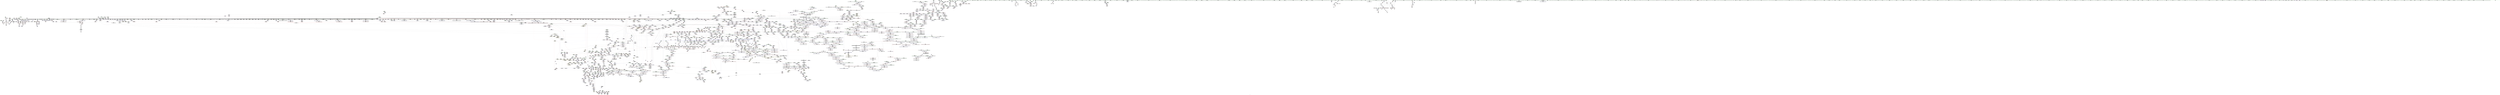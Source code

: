 digraph "SVFG" {
	label="SVFG";

	Node0x55f2b0258190 [shape=record,color=grey,label="{NodeID: 0\nNullPtr}"];
	Node0x55f2b0258190 -> Node0x55f2b0acecb0[style=solid];
	Node0x55f2b0258190 -> Node0x55f2b0acedb0[style=solid];
	Node0x55f2b0258190 -> Node0x55f2b0acee80[style=solid];
	Node0x55f2b0258190 -> Node0x55f2b0acef50[style=solid];
	Node0x55f2b0258190 -> Node0x55f2b0acf020[style=solid];
	Node0x55f2b0258190 -> Node0x55f2b0acf0f0[style=solid];
	Node0x55f2b0258190 -> Node0x55f2b0acf1c0[style=solid];
	Node0x55f2b0258190 -> Node0x55f2b0acf290[style=solid];
	Node0x55f2b0258190 -> Node0x55f2b0acf360[style=solid];
	Node0x55f2b0258190 -> Node0x55f2b0acf430[style=solid];
	Node0x55f2b0258190 -> Node0x55f2b0acf500[style=solid];
	Node0x55f2b0258190 -> Node0x55f2b0acf5d0[style=solid];
	Node0x55f2b0258190 -> Node0x55f2b0acf6a0[style=solid];
	Node0x55f2b0258190 -> Node0x55f2b0acf770[style=solid];
	Node0x55f2b0258190 -> Node0x55f2b0acf840[style=solid];
	Node0x55f2b0258190 -> Node0x55f2b0acf910[style=solid];
	Node0x55f2b0258190 -> Node0x55f2b0acf9e0[style=solid];
	Node0x55f2b0258190 -> Node0x55f2b0acfab0[style=solid];
	Node0x55f2b0258190 -> Node0x55f2b0acfb80[style=solid];
	Node0x55f2b0258190 -> Node0x55f2b0acfc50[style=solid];
	Node0x55f2b0258190 -> Node0x55f2b0acfd20[style=solid];
	Node0x55f2b0258190 -> Node0x55f2b0acfdf0[style=solid];
	Node0x55f2b0258190 -> Node0x55f2b0acfec0[style=solid];
	Node0x55f2b0258190 -> Node0x55f2b0acff90[style=solid];
	Node0x55f2b0258190 -> Node0x55f2b0ad0060[style=solid];
	Node0x55f2b0258190 -> Node0x55f2b0ad0130[style=solid];
	Node0x55f2b0258190 -> Node0x55f2b0ad0200[style=solid];
	Node0x55f2b0258190 -> Node0x55f2b0ad02d0[style=solid];
	Node0x55f2b0258190 -> Node0x55f2b0ad03a0[style=solid];
	Node0x55f2b0258190 -> Node0x55f2b0ad0470[style=solid];
	Node0x55f2b0258190 -> Node0x55f2b0ad0540[style=solid];
	Node0x55f2b0258190 -> Node0x55f2b0ad0610[style=solid];
	Node0x55f2b0258190 -> Node0x55f2b0ad06e0[style=solid];
	Node0x55f2b0258190 -> Node0x55f2b0ad07b0[style=solid];
	Node0x55f2b0258190 -> Node0x55f2b0ad0880[style=solid];
	Node0x55f2b0258190 -> Node0x55f2b0ad0950[style=solid];
	Node0x55f2b0258190 -> Node0x55f2b0ad0a20[style=solid];
	Node0x55f2b0258190 -> Node0x55f2b0ad0af0[style=solid];
	Node0x55f2b0258190 -> Node0x55f2b0ad0bc0[style=solid];
	Node0x55f2b0258190 -> Node0x55f2b0ad0c90[style=solid];
	Node0x55f2b0258190 -> Node0x55f2b0ad0d60[style=solid];
	Node0x55f2b0258190 -> Node0x55f2b0ad0e30[style=solid];
	Node0x55f2b0258190 -> Node0x55f2b0ad0f00[style=solid];
	Node0x55f2b0258190 -> Node0x55f2b0ad0fd0[style=solid];
	Node0x55f2b0258190 -> Node0x55f2b0ad10a0[style=solid];
	Node0x55f2b0258190 -> Node0x55f2b0ad1170[style=solid];
	Node0x55f2b0258190 -> Node0x55f2b0ad1240[style=solid];
	Node0x55f2b0258190 -> Node0x55f2b0ad1310[style=solid];
	Node0x55f2b0258190 -> Node0x55f2b0ad13e0[style=solid];
	Node0x55f2b0258190 -> Node0x55f2b0ad14b0[style=solid];
	Node0x55f2b0258190 -> Node0x55f2b0ad1580[style=solid];
	Node0x55f2b0258190 -> Node0x55f2b0ad1650[style=solid];
	Node0x55f2b0258190 -> Node0x55f2b0ad1720[style=solid];
	Node0x55f2b0258190 -> Node0x55f2b0ad17f0[style=solid];
	Node0x55f2b0258190 -> Node0x55f2b0ad18c0[style=solid];
	Node0x55f2b0258190 -> Node0x55f2b0ad1990[style=solid];
	Node0x55f2b0258190 -> Node0x55f2b0ad1a60[style=solid];
	Node0x55f2b0258190 -> Node0x55f2b0ad1b30[style=solid];
	Node0x55f2b0258190 -> Node0x55f2b0ad1c00[style=solid];
	Node0x55f2b0258190 -> Node0x55f2b0ad1cd0[style=solid];
	Node0x55f2b0258190 -> Node0x55f2b0ad1da0[style=solid];
	Node0x55f2b0258190 -> Node0x55f2b0ad1e70[style=solid];
	Node0x55f2b0258190 -> Node0x55f2b0ad1f40[style=solid];
	Node0x55f2b0258190 -> Node0x55f2b0ad2010[style=solid];
	Node0x55f2b0258190 -> Node0x55f2b0ad20e0[style=solid];
	Node0x55f2b0258190 -> Node0x55f2b0ad21b0[style=solid];
	Node0x55f2b0258190 -> Node0x55f2b0ad2280[style=solid];
	Node0x55f2b0258190 -> Node0x55f2b0ad2350[style=solid];
	Node0x55f2b0258190 -> Node0x55f2b0ad2420[style=solid];
	Node0x55f2b0258190 -> Node0x55f2b0ad24f0[style=solid];
	Node0x55f2b0258190 -> Node0x55f2b0ad25c0[style=solid];
	Node0x55f2b0258190 -> Node0x55f2b0ad2690[style=solid];
	Node0x55f2b0258190 -> Node0x55f2b0ad2760[style=solid];
	Node0x55f2b0258190 -> Node0x55f2b0ad2830[style=solid];
	Node0x55f2b0258190 -> Node0x55f2b0ad2900[style=solid];
	Node0x55f2b0258190 -> Node0x55f2b0ad29d0[style=solid];
	Node0x55f2b0258190 -> Node0x55f2b0ad2aa0[style=solid];
	Node0x55f2b0258190 -> Node0x55f2b0ad2b70[style=solid];
	Node0x55f2b0258190 -> Node0x55f2b0ad2c40[style=solid];
	Node0x55f2b0258190 -> Node0x55f2b0ad2d10[style=solid];
	Node0x55f2b0258190 -> Node0x55f2b0ad2de0[style=solid];
	Node0x55f2b0258190 -> Node0x55f2b0ad2eb0[style=solid];
	Node0x55f2b0258190 -> Node0x55f2b0ad2f80[style=solid];
	Node0x55f2b0258190 -> Node0x55f2b0ad3050[style=solid];
	Node0x55f2b0258190 -> Node0x55f2b0ad3120[style=solid];
	Node0x55f2b0258190 -> Node0x55f2b0ad31f0[style=solid];
	Node0x55f2b0258190 -> Node0x55f2b0ad32c0[style=solid];
	Node0x55f2b0258190 -> Node0x55f2b0ad3390[style=solid];
	Node0x55f2b0258190 -> Node0x55f2b0ad3460[style=solid];
	Node0x55f2b0258190 -> Node0x55f2b0ad3530[style=solid];
	Node0x55f2b0258190 -> Node0x55f2b0ad3600[style=solid];
	Node0x55f2b0258190 -> Node0x55f2b0ad36d0[style=solid];
	Node0x55f2b0258190 -> Node0x55f2b0ad37a0[style=solid];
	Node0x55f2b0258190 -> Node0x55f2b0ad3870[style=solid];
	Node0x55f2b0258190 -> Node0x55f2b0ad3940[style=solid];
	Node0x55f2b0258190 -> Node0x55f2b0ad3a10[style=solid];
	Node0x55f2b0258190 -> Node0x55f2b0ad3ae0[style=solid];
	Node0x55f2b0258190 -> Node0x55f2b0ad3bb0[style=solid];
	Node0x55f2b0258190 -> Node0x55f2b0ad3c80[style=solid];
	Node0x55f2b0258190 -> Node0x55f2b0adb3e0[style=solid];
	Node0x55f2b0258190 -> Node0x55f2b0ae2430[style=solid];
	Node0x55f2b0258190 -> Node0x55f2b0ae2500[style=solid];
	Node0x55f2b0258190 -> Node0x55f2b0ae25d0[style=solid];
	Node0x55f2b0258190 -> Node0x55f2b0b1a550[style=solid];
	Node0x55f2b0258190 -> Node0x55f2b0b1a620[style=solid];
	Node0x55f2b0258190 -> Node0x55f2b0b1a6f0[style=solid];
	Node0x55f2b0258190 -> Node0x55f2b0b1dfd0[style=solid];
	Node0x55f2b0258190 -> Node0x55f2b0b1e0a0[style=solid];
	Node0x55f2b0258190 -> Node0x55f2b0b1e170[style=solid];
	Node0x55f2b0258190 -> Node0x55f2b0b21cc0[style=solid];
	Node0x55f2b0258190 -> Node0x55f2b0b22820[style=solid];
	Node0x55f2b0258190 -> Node0x55f2b0b22ea0[style=solid];
	Node0x55f2b0258190 -> Node0x55f2b0b261d0[style=solid];
	Node0x55f2b0258190 -> Node0x55f2afee55c0[style=solid];
	Node0x55f2b0258190 -> Node0x55f2afef26e0[style=solid];
	Node0x55f2b0258190 -> Node0x55f2b0b61d80[style=solid];
	Node0x55f2b0258190 -> Node0x55f2b0b62e00[style=solid];
	Node0x55f2b0258190 -> Node0x55f2b0b62f80[style=solid];
	Node0x55f2b0258190 -> Node0x55f2b0b63880[style=solid];
	Node0x55f2b0258190 -> Node0x55f2b0b64d80[style=solid];
	Node0x55f2b0258190:s64 -> Node0x55f2b0d05a70[style=solid,color=red];
	Node0x55f2b0258190:s64 -> Node0x55f2b0cfd3d0[style=solid,color=red];
	Node0x55f2b0258190:s64 -> Node0x55f2b0d107b0[style=solid,color=red];
	Node0x55f2b0258190:s64 -> Node0x55f2b0cfc9e0[style=solid,color=red];
	Node0x55f2b0258190:s64 -> Node0x55f2b0d0be10[style=solid,color=red];
	Node0x55f2b0adbf70 [shape=record,color=blue,label="{NodeID: 1550\n168\<--166\nn.addr\<--n\n_Z8initBcntiPi\n}"];
	Node0x55f2b0adbf70 -> Node0x55f2b0af4540[style=dashed];
	Node0x55f2b0ab9ff0 [shape=record,color=green,label="{NodeID: 443\n2808\<--2809\nehselector.slot\<--ehselector.slot_field_insensitive\n_ZNSt13_Bvector_baseISaIbEED2Ev\n}"];
	Node0x55f2b0ab9ff0 -> Node0x55f2b0b22a90[style=solid];
	Node0x55f2b0cfc220 [shape=record,color=black,label="{NodeID: 4207\n2632 = PHI(919, )\n1st arg _ZNSt13_Bvector_baseISaIbEEC2ERKS0_ }"];
	Node0x55f2b0cfc220 -> Node0x55f2b0b214a0[style=solid];
	Node0x55f2b0ac94e0 [shape=record,color=purple,label="{NodeID: 886\n1137\<--1136\n_M_impl2\<--\n_ZNSt6vectorINSt7__cxx1112basic_stringIcSt11char_traitsIcESaIcEEESaIS5_EED2Ev\n}"];
	Node0x55f2b0affc10 [shape=record,color=red,label="{NodeID: 1329\n1918\<--1913\n\<--__last.addr\n_ZSt8_DestroyIPNSt7__cxx1112basic_stringIcSt11char_traitsIcESaIcEEEEvT_S7_\n|{<s0>153}}"];
	Node0x55f2b0affc10:s0 -> Node0x55f2b0d093e0[style=solid,color=red];
	Node0x55f2b0ab2080 [shape=record,color=green,label="{NodeID: 222\n1374\<--1375\n__p.addr\<--__p.addr_field_insensitive\n_ZN9__gnu_cxx13new_allocatorI4NodeE10deallocateEPS1_m\n}"];
	Node0x55f2b0ab2080 -> Node0x55f2b0afc9b0[style=solid];
	Node0x55f2b0ab2080 -> Node0x55f2b0ae1e80[style=solid];
	Node0x55f2b0bdad60 [shape=record,color=black,label="{NodeID: 2879\nMR_775V_3 = PHI(MR_775V_2, MR_775V_1, )\npts\{32310001 \}\n}"];
	Node0x55f2b0b1e4b0 [shape=record,color=blue,label="{NodeID: 1772\n2212\<--2210\n_M_finish\<--\n_ZNSt12_Vector_baseIiSaIiEE17_M_create_storageEm\n|{<s0>162}}"];
	Node0x55f2b0b1e4b0:s0 -> Node0x55f2b0c53480[style=dashed,color=blue];
	Node0x55f2b0ad6000 [shape=record,color=black,label="{NodeID: 665\n858\<--857\nconv\<--\n_ZlsIiERSoS0_RKSt6vectorIT_SaIS2_EE\n}"];
	Node0x55f2b0ad6000 -> Node0x55f2b0b63b80[style=solid];
	Node0x55f2b0af4880 [shape=record,color=red,label="{NodeID: 1108\n181\<--172\n\<--i\n_Z8initBcntiPi\n}"];
	Node0x55f2b0af4880 -> Node0x55f2b0b64a80[style=solid];
	Node0x55f2b0258220 [shape=record,color=green,label="{NodeID: 1\n7\<--1\n__dso_handle\<--dummyObj\nGlob }"];
	Node0x55f2b0adc040 [shape=record,color=blue,label="{NodeID: 1551\n170\<--167\nbcnt.addr\<--bcnt\n_Z8initBcntiPi\n}"];
	Node0x55f2b0adc040 -> Node0x55f2b0af4610[style=dashed];
	Node0x55f2b0adc040 -> Node0x55f2b0af46e0[style=dashed];
	Node0x55f2b0adc040 -> Node0x55f2b0af47b0[style=dashed];
	Node0x55f2b0aba0c0 [shape=record,color=green,label="{NodeID: 444\n2813\<--2814\n_ZNSt13_Bvector_baseISaIbEE13_M_deallocateEv\<--_ZNSt13_Bvector_baseISaIbEE13_M_deallocateEv_field_insensitive\n}"];
	Node0x55f2b0cfc330 [shape=record,color=black,label="{NodeID: 4208\n1162 = PHI(239, )\n0th arg _ZNSt6vectorI4NodeSaIS0_EED2Ev }"];
	Node0x55f2b0cfc330 -> Node0x55f2b0ae0ca0[style=solid];
	Node0x55f2b0ac95b0 [shape=record,color=purple,label="{NodeID: 887\n1138\<--1136\n_M_finish\<--\n_ZNSt6vectorINSt7__cxx1112basic_stringIcSt11char_traitsIcESaIcEEESaIS5_EED2Ev\n}"];
	Node0x55f2b0ac95b0 -> Node0x55f2b0afb630[style=solid];
	Node0x55f2b0affce0 [shape=record,color=red,label="{NodeID: 1330\n1938\<--1931\n\<--__first.addr\n_ZNSt12_Destroy_auxILb0EE9__destroyIPNSt7__cxx1112basic_stringIcSt11char_traitsIcESaIcEEEEEvT_S9_\n}"];
	Node0x55f2b0affce0 -> Node0x55f2b0b64780[style=solid];
	Node0x55f2b0ab2150 [shape=record,color=green,label="{NodeID: 223\n1376\<--1377\n.addr\<--.addr_field_insensitive\n_ZN9__gnu_cxx13new_allocatorI4NodeE10deallocateEPS1_m\n}"];
	Node0x55f2b0ab2150 -> Node0x55f2b0ae1f50[style=solid];
	Node0x55f2b0b1e580 [shape=record,color=blue,label="{NodeID: 1773\n2220\<--2218\n_M_end_of_storage\<--add.ptr\n_ZNSt12_Vector_baseIiSaIiEE17_M_create_storageEm\n|{<s0>162}}"];
	Node0x55f2b0b1e580:s0 -> Node0x55f2b0c53480[style=dashed,color=blue];
	Node0x55f2b0ad60d0 [shape=record,color=black,label="{NodeID: 666\n866\<--865\nconv5\<--\n_ZlsIiERSoS0_RKSt6vectorIT_SaIS2_EE\n|{<s0>77}}"];
	Node0x55f2b0ad60d0:s0 -> Node0x55f2b0d089d0[style=solid,color=red];
	Node0x55f2b0af4950 [shape=record,color=red,label="{NodeID: 1109\n187\<--172\n\<--i\n_Z8initBcntiPi\n}"];
	Node0x55f2b0af4950 -> Node0x55f2b0b61300[style=solid];
	Node0x55f2b0a6b340 [shape=record,color=green,label="{NodeID: 2\n11\<--1\n_ZSt4cerr\<--dummyObj\nGlob |{<s0>28}}"];
	Node0x55f2b0a6b340:s0 -> Node0x55f2b0d0f2e0[style=solid,color=red];
	Node0x55f2b0adc110 [shape=record,color=blue,label="{NodeID: 1552\n177\<--71\narrayidx\<--\n_Z8initBcntiPi\n}"];
	Node0x55f2b0aba1c0 [shape=record,color=green,label="{NodeID: 445\n2817\<--2818\n_ZNSt13_Bvector_baseISaIbEE13_Bvector_implD2Ev\<--_ZNSt13_Bvector_baseISaIbEE13_Bvector_implD2Ev_field_insensitive\n}"];
	Node0x55f2b0cfc440 [shape=record,color=black,label="{NodeID: 4209\n1992 = PHI(1983, )\n0th arg _ZNSt16allocator_traitsISaINSt7__cxx1112basic_stringIcSt11char_traitsIcESaIcEEEEE10deallocateERS6_PS5_m }"];
	Node0x55f2b0cfc440 -> Node0x55f2b0b1cc50[style=solid];
	Node0x55f2b0ac9680 [shape=record,color=purple,label="{NodeID: 888\n1172\<--1171\n_M_impl\<--\n_ZNSt6vectorI4NodeSaIS0_EED2Ev\n}"];
	Node0x55f2b0affdb0 [shape=record,color=red,label="{NodeID: 1331\n1942\<--1931\n\<--__first.addr\n_ZNSt12_Destroy_auxILb0EE9__destroyIPNSt7__cxx1112basic_stringIcSt11char_traitsIcESaIcEEEEEvT_S9_\n|{<s0>154}}"];
	Node0x55f2b0affdb0:s0 -> Node0x55f2b0d0a310[style=solid,color=red];
	Node0x55f2b0ab2220 [shape=record,color=green,label="{NodeID: 224\n1385\<--1386\n_ZdlPv\<--_ZdlPv_field_insensitive\n}"];
	Node0x55f2b0b1e650 [shape=record,color=blue,label="{NodeID: 1774\n2225\<--2224\nthis.addr\<--this\n_ZNSt12_Vector_baseIiSaIiEE12_Vector_implD2Ev\n}"];
	Node0x55f2b0b1e650 -> Node0x55f2b0b01bc0[style=dashed];
	Node0x55f2b0ad61a0 [shape=record,color=black,label="{NodeID: 667\n833\<--881\n_ZlsIiERSoS0_RKSt6vectorIT_SaIS2_EE_ret\<--\n_ZlsIiERSoS0_RKSt6vectorIT_SaIS2_EE\n|{<s0>28}}"];
	Node0x55f2b0ad61a0:s0 -> Node0x55f2b0cf2750[style=solid,color=blue];
	Node0x55f2b0af4a20 [shape=record,color=red,label="{NodeID: 1110\n188\<--172\n\<--i\n_Z8initBcntiPi\n}"];
	Node0x55f2b0af4a20 -> Node0x55f2b0b60b80[style=solid];
	Node0x55f2b0a6b3d0 [shape=record,color=green,label="{NodeID: 3\n12\<--1\n.str\<--dummyObj\nGlob }"];
	Node0x55f2b0adc1e0 [shape=record,color=blue,label="{NodeID: 1553\n172\<--78\ni\<--\n_Z8initBcntiPi\n}"];
	Node0x55f2b0adc1e0 -> Node0x55f2b0bf9260[style=dashed];
	Node0x55f2b0aba2c0 [shape=record,color=green,label="{NodeID: 446\n2830\<--2831\n__cxa_call_unexpected\<--__cxa_call_unexpected_field_insensitive\n}"];
	Node0x55f2b0cfc550 [shape=record,color=black,label="{NodeID: 4210\n1993 = PHI(1984, )\n1st arg _ZNSt16allocator_traitsISaINSt7__cxx1112basic_stringIcSt11char_traitsIcESaIcEEEEE10deallocateERS6_PS5_m }"];
	Node0x55f2b0cfc550 -> Node0x55f2b0b1cd20[style=solid];
	Node0x55f2b0ac9750 [shape=record,color=purple,label="{NodeID: 889\n1173\<--1171\n_M_start\<--\n_ZNSt6vectorI4NodeSaIS0_EED2Ev\n}"];
	Node0x55f2b0ac9750 -> Node0x55f2b0afb8a0[style=solid];
	Node0x55f2b0affe80 [shape=record,color=red,label="{NodeID: 1332\n1948\<--1931\n\<--__first.addr\n_ZNSt12_Destroy_auxILb0EE9__destroyIPNSt7__cxx1112basic_stringIcSt11char_traitsIcESaIcEEEEEvT_S9_\n}"];
	Node0x55f2b0affe80 -> Node0x55f2b0aebbf0[style=solid];
	Node0x55f2b0ab2320 [shape=record,color=green,label="{NodeID: 225\n1392\<--1393\nthis.addr\<--this.addr_field_insensitive\n_ZNSaI4NodeED2Ev\n}"];
	Node0x55f2b0ab2320 -> Node0x55f2b0afca80[style=solid];
	Node0x55f2b0ab2320 -> Node0x55f2b0ae2020[style=solid];
	Node0x55f2b0b1e720 [shape=record,color=blue,label="{NodeID: 1775\n2235\<--2233\nthis.addr\<--this\n_ZNSaIiEC2ERKS_\n}"];
	Node0x55f2b0b1e720 -> Node0x55f2b0b01c90[style=dashed];
	Node0x55f2b0ad6270 [shape=record,color=black,label="{NodeID: 668\n889\<--888\n\<--this1\n_ZNSaIbEC2Ev\n|{<s0>81}}"];
	Node0x55f2b0ad6270:s0 -> Node0x55f2b0cf9330[style=solid,color=red];
	Node0x55f2b0af4af0 [shape=record,color=red,label="{NodeID: 1111\n189\<--172\n\<--i\n_Z8initBcntiPi\n}"];
	Node0x55f2b0af4af0 -> Node0x55f2b0b60e80[style=solid];
	Node0x55f2b0a6b680 [shape=record,color=green,label="{NodeID: 4\n14\<--1\n_ZSt3cin\<--dummyObj\nGlob }"];
	Node0x55f2b0adc2b0 [shape=record,color=blue,label="{NodeID: 1554\n202\<--198\narrayidx4\<--add\n_Z8initBcntiPi\n}"];
	Node0x55f2b0aba3c0 [shape=record,color=green,label="{NodeID: 447\n2836\<--2837\nthis.addr\<--this.addr_field_insensitive\n_ZNSaImEC2IbEERKSaIT_E\n}"];
	Node0x55f2b0aba3c0 -> Node0x55f2b0b057e0[style=solid];
	Node0x55f2b0aba3c0 -> Node0x55f2b0b22b60[style=solid];
	Node0x55f2b0cfc690 [shape=record,color=black,label="{NodeID: 4211\n1994 = PHI(1985, )\n2nd arg _ZNSt16allocator_traitsISaINSt7__cxx1112basic_stringIcSt11char_traitsIcESaIcEEEEE10deallocateERS6_PS5_m }"];
	Node0x55f2b0cfc690 -> Node0x55f2b0b1cdf0[style=solid];
	Node0x55f2b0ac9820 [shape=record,color=purple,label="{NodeID: 890\n1176\<--1175\n_M_impl2\<--\n_ZNSt6vectorI4NodeSaIS0_EED2Ev\n}"];
	Node0x55f2b0afff50 [shape=record,color=red,label="{NodeID: 1333\n1939\<--1933\n\<--__last.addr\n_ZNSt12_Destroy_auxILb0EE9__destroyIPNSt7__cxx1112basic_stringIcSt11char_traitsIcESaIcEEEEEvT_S9_\n}"];
	Node0x55f2b0afff50 -> Node0x55f2b0b64780[style=solid];
	Node0x55f2b0ab23f0 [shape=record,color=green,label="{NodeID: 226\n1398\<--1399\n_ZN9__gnu_cxx13new_allocatorI4NodeED2Ev\<--_ZN9__gnu_cxx13new_allocatorI4NodeED2Ev_field_insensitive\n}"];
	Node0x55f2b0b1e7f0 [shape=record,color=blue,label="{NodeID: 1776\n2237\<--2234\n__a.addr\<--__a\n_ZNSaIiEC2ERKS_\n}"];
	Node0x55f2b0b1e7f0 -> Node0x55f2b0b01d60[style=dashed];
	Node0x55f2b0ad6340 [shape=record,color=black,label="{NodeID: 669\n918\<--917\n\<--this1\n_ZNSt6vectorIbSaIbEEC2EmRKbRKS0_\n|{<s0>82}}"];
	Node0x55f2b0ad6340:s0 -> Node0x55f2b0cfb5d0[style=solid,color=red];
	Node0x55f2b0af4bc0 [shape=record,color=red,label="{NodeID: 1112\n192\<--172\n\<--i\n_Z8initBcntiPi\n}"];
	Node0x55f2b0af4bc0 -> Node0x55f2b0b60d00[style=solid];
	Node0x55f2b0a6b710 [shape=record,color=green,label="{NodeID: 5\n15\<--1\n.str.2\<--dummyObj\nGlob }"];
	Node0x55f2b0adc380 [shape=record,color=blue,label="{NodeID: 1555\n172\<--206\ni\<--inc\n_Z8initBcntiPi\n}"];
	Node0x55f2b0adc380 -> Node0x55f2b0bf9260[style=dashed];
	Node0x55f2b0aba490 [shape=record,color=green,label="{NodeID: 448\n2838\<--2839\n.addr\<--.addr_field_insensitive\n_ZNSaImEC2IbEERKSaIT_E\n}"];
	Node0x55f2b0aba490 -> Node0x55f2b0b22c30[style=solid];
	Node0x55f2b0cfc7d0 [shape=record,color=black,label="{NodeID: 4212\n2957 = PHI(2940, 3035, )\n0th arg _ZNSt18_Bit_iterator_baseC2EPmj }"];
	Node0x55f2b0cfc7d0 -> Node0x55f2b0b23790[style=solid];
	Node0x55f2b0ac98f0 [shape=record,color=purple,label="{NodeID: 891\n1177\<--1175\n_M_finish\<--\n_ZNSt6vectorI4NodeSaIS0_EED2Ev\n}"];
	Node0x55f2b0ac98f0 -> Node0x55f2b0afb970[style=solid];
	Node0x55f2b0b00020 [shape=record,color=red,label="{NodeID: 1334\n1958\<--1955\n\<--__pointer.addr\n_ZSt8_DestroyINSt7__cxx1112basic_stringIcSt11char_traitsIcESaIcEEEEvPT_\n}"];
	Node0x55f2b0ab24f0 [shape=record,color=green,label="{NodeID: 227\n1403\<--1404\nthis.addr\<--this.addr_field_insensitive\n_ZN9__gnu_cxx13new_allocatorI4NodeED2Ev\n}"];
	Node0x55f2b0ab24f0 -> Node0x55f2b0afcb50[style=solid];
	Node0x55f2b0ab24f0 -> Node0x55f2b0ae20f0[style=solid];
	Node0x55f2b0b1e8c0 [shape=record,color=blue,label="{NodeID: 1777\n2252\<--2250\nthis.addr\<--this\n_ZN9__gnu_cxx13new_allocatorIiEC2ERKS1_\n}"];
	Node0x55f2b0b1e8c0 -> Node0x55f2b0b01e30[style=dashed];
	Node0x55f2b0ad6410 [shape=record,color=black,label="{NodeID: 670\n927\<--917\n\<--this1\n_ZNSt6vectorIbSaIbEEC2EmRKbRKS0_\n}"];
	Node0x55f2b0ad6410 -> Node0x55f2b0ac83d0[style=solid];
	Node0x55f2b0ad6410 -> Node0x55f2b0ac84a0[style=solid];
	Node0x55f2b0af4c90 [shape=record,color=red,label="{NodeID: 1113\n200\<--172\n\<--i\n_Z8initBcntiPi\n}"];
	Node0x55f2b0af4c90 -> Node0x55f2b0ad4360[style=solid];
	Node0x55f2b0aaa400 [shape=record,color=green,label="{NodeID: 6\n17\<--1\n.str.3\<--dummyObj\nGlob }"];
	Node0x55f2b0adc450 [shape=record,color=blue,label="{NodeID: 1556\n222\<--221\nthis.addr\<--this\n_ZNSt14priority_queueI4NodeSt6vectorIS0_SaIS0_EESt4lessIS0_EEC2IS3_vEEv\n}"];
	Node0x55f2b0adc450 -> Node0x55f2b0af4f00[style=dashed];
	Node0x55f2b0aba560 [shape=record,color=green,label="{NodeID: 449\n2845\<--2846\n_ZN9__gnu_cxx13new_allocatorImEC2Ev\<--_ZN9__gnu_cxx13new_allocatorImEC2Ev_field_insensitive\n}"];
	Node0x55f2b0cfc9e0 [shape=record,color=black,label="{NodeID: 4213\n2958 = PHI(3, 3036, )\n1st arg _ZNSt18_Bit_iterator_baseC2EPmj }"];
	Node0x55f2b0cfc9e0 -> Node0x55f2b0b23860[style=solid];
	Node0x55f2b0ac99c0 [shape=record,color=purple,label="{NodeID: 892\n1227\<--1226\n_M_impl\<--this1\n_ZNSt12_Vector_baseI4NodeSaIS0_EE19_M_get_Tp_allocatorEv\n}"];
	Node0x55f2b0ac99c0 -> Node0x55f2b0ad7ee0[style=solid];
	Node0x55f2b0b000f0 [shape=record,color=red,label="{NodeID: 1335\n1978\<--1969\nthis1\<--this.addr\n_ZNSt12_Vector_baseINSt7__cxx1112basic_stringIcSt11char_traitsIcESaIcEEESaIS5_EE13_M_deallocateEPS5_m\n}"];
	Node0x55f2b0b000f0 -> Node0x55f2b0aebcc0[style=solid];
	Node0x55f2b0abad50 [shape=record,color=green,label="{NodeID: 228\n1410\<--1411\nthis.addr\<--this.addr_field_insensitive\n_ZNSt6vectorI4NodeSaIS0_EEC2Ev\n}"];
	Node0x55f2b0abad50 -> Node0x55f2b0afcc20[style=solid];
	Node0x55f2b0abad50 -> Node0x55f2b0ae21c0[style=solid];
	Node0x55f2b0b1e990 [shape=record,color=blue,label="{NodeID: 1778\n2254\<--2251\n.addr\<--\n_ZN9__gnu_cxx13new_allocatorIiEC2ERKS1_\n}"];
	Node0x55f2b0ad64e0 [shape=record,color=black,label="{NodeID: 671\n933\<--917\n\<--this1\n_ZNSt6vectorIbSaIbEEC2EmRKbRKS0_\n}"];
	Node0x55f2b0ad64e0 -> Node0x55f2b0ac8640[style=solid];
	Node0x55f2b0c246a0 [shape=record,color=yellow,style=double,label="{NodeID: 3328\n182V_1 = ENCHI(MR_182V_0)\npts\{2760006 \}\nFun[_ZNSt13_Bvector_baseISaIbEE13_M_deallocateEv]|{|<s3>230}}"];
	Node0x55f2b0c246a0 -> Node0x55f2b0b08630[style=dashed];
	Node0x55f2b0c246a0 -> Node0x55f2b0b261d0[style=dashed];
	Node0x55f2b0c246a0 -> Node0x55f2b0bda360[style=dashed];
	Node0x55f2b0c246a0:s3 -> Node0x55f2b0b19fb0[style=dashed,color=red];
	Node0x55f2b0af4d60 [shape=record,color=red,label="{NodeID: 1114\n205\<--172\n\<--i\n_Z8initBcntiPi\n}"];
	Node0x55f2b0af4d60 -> Node0x55f2b0b61480[style=solid];
	Node0x55f2b0aaa490 [shape=record,color=green,label="{NodeID: 7\n19\<--1\n.str.4\<--dummyObj\nGlob }"];
	Node0x55f2b0adc520 [shape=record,color=blue,label="{NodeID: 1557\n235\<--234\nthis.addr\<--this\n_ZNSt14priority_queueI4NodeSt6vectorIS0_SaIS0_EESt4lessIS0_EED2Ev\n}"];
	Node0x55f2b0adc520 -> Node0x55f2b0af4fd0[style=dashed];
	Node0x55f2b0aba660 [shape=record,color=green,label="{NodeID: 450\n2851\<--2852\nthis.addr\<--this.addr_field_insensitive\n_ZNSt13_Bvector_baseISaIbEE13_Bvector_implC2EOSaImE\n}"];
	Node0x55f2b0aba660 -> Node0x55f2b0b058b0[style=solid];
	Node0x55f2b0aba660 -> Node0x55f2b0b22d00[style=solid];
	Node0x55f2b0cfcb60 [shape=record,color=black,label="{NodeID: 4214\n2959 = PHI(71, 3037, )\n2nd arg _ZNSt18_Bit_iterator_baseC2EPmj }"];
	Node0x55f2b0cfcb60 -> Node0x55f2b0b23930[style=solid];
	Node0x55f2b0ac9a90 [shape=record,color=purple,label="{NodeID: 893\n1240\<--1239\n_M_impl\<--this1\n_ZNSt12_Vector_baseI4NodeSaIS0_EED2Ev\n}"];
	Node0x55f2b0b001c0 [shape=record,color=red,label="{NodeID: 1336\n1979\<--1971\n\<--__p.addr\n_ZNSt12_Vector_baseINSt7__cxx1112basic_stringIcSt11char_traitsIcESaIcEEESaIS5_EE13_M_deallocateEPS5_m\n}"];
	Node0x55f2b0b001c0 -> Node0x55f2b0b64d80[style=solid];
	Node0x55f2b0abade0 [shape=record,color=green,label="{NodeID: 229\n1416\<--1417\n_ZNSt12_Vector_baseI4NodeSaIS0_EEC2Ev\<--_ZNSt12_Vector_baseI4NodeSaIS0_EEC2Ev_field_insensitive\n}"];
	Node0x55f2b0b1ea60 [shape=record,color=blue,label="{NodeID: 1779\n2263\<--2261\nthis.addr\<--this\n_ZNSt12_Vector_baseIiSaIiEE11_M_allocateEm\n}"];
	Node0x55f2b0b1ea60 -> Node0x55f2b0b01f00[style=dashed];
	Node0x55f2b0ad65b0 [shape=record,color=black,label="{NodeID: 672\n953\<--917\n\<--this1\n_ZNSt6vectorIbSaIbEEC2EmRKbRKS0_\n|{<s0>86}}"];
	Node0x55f2b0ad65b0:s0 -> Node0x55f2b0cfc010[style=solid,color=red];
	Node0x55f2b0c247b0 [shape=record,color=yellow,style=double,label="{NodeID: 3329\n773V_1 = ENCHI(MR_773V_0)\npts\{32310000 \}\nFun[_ZNSt13_Bvector_baseISaIbEE13_M_deallocateEv]|{|<s1>232}}"];
	Node0x55f2b0c247b0 -> Node0x55f2b0bda860[style=dashed];
	Node0x55f2b0c247b0:s1 -> Node0x55f2b0bfb720[style=dashed,color=red];
	Node0x55f2b0af4e30 [shape=record,color=red,label="{NodeID: 1115\n197\<--196\n\<--arrayidx2\n_Z8initBcntiPi\n}"];
	Node0x55f2b0af4e30 -> Node0x55f2b0b61000[style=solid];
	Node0x55f2b0aaa520 [shape=record,color=green,label="{NodeID: 8\n21\<--1\n__PRETTY_FUNCTION__.main\<--dummyObj\nGlob }"];
	Node0x55f2b0adc5f0 [shape=record,color=blue,label="{NodeID: 1558\n247\<--71\nretval\<--\nmain\n}"];
	Node0x55f2b0aba730 [shape=record,color=green,label="{NodeID: 451\n2853\<--2854\n__a.addr\<--__a.addr_field_insensitive\n_ZNSt13_Bvector_baseISaIbEE13_Bvector_implC2EOSaImE\n}"];
	Node0x55f2b0aba730 -> Node0x55f2b0b05980[style=solid];
	Node0x55f2b0aba730 -> Node0x55f2b0b22dd0[style=solid];
	Node0x55f2b0cfcce0 [shape=record,color=black,label="{NodeID: 4215\n2553 = PHI(2546, )\n0th arg _ZSt8_DestroyIPiEvT_S1_ }"];
	Node0x55f2b0cfcce0 -> Node0x55f2b0b20c80[style=solid];
	Node0x55f2b0ac9b60 [shape=record,color=purple,label="{NodeID: 894\n1241\<--1239\n_M_start\<--this1\n_ZNSt12_Vector_baseI4NodeSaIS0_EED2Ev\n}"];
	Node0x55f2b0ac9b60 -> Node0x55f2b0afbe50[style=solid];
	Node0x55f2b0b00290 [shape=record,color=red,label="{NodeID: 1337\n1984\<--1971\n\<--__p.addr\n_ZNSt12_Vector_baseINSt7__cxx1112basic_stringIcSt11char_traitsIcESaIcEEESaIS5_EE13_M_deallocateEPS5_m\n|{<s0>157}}"];
	Node0x55f2b0b00290:s0 -> Node0x55f2b0cfc550[style=solid,color=red];
	Node0x55f2b0abaee0 [shape=record,color=green,label="{NodeID: 230\n1425\<--1426\nthis.addr\<--this.addr_field_insensitive\n_ZNSt12_Vector_baseI4NodeSaIS0_EEC2Ev\n}"];
	Node0x55f2b0abaee0 -> Node0x55f2b0afccf0[style=solid];
	Node0x55f2b0abaee0 -> Node0x55f2b0ae2290[style=solid];
	Node0x55f2b0b1eb30 [shape=record,color=blue,label="{NodeID: 1780\n2265\<--2262\n__n.addr\<--__n\n_ZNSt12_Vector_baseIiSaIiEE11_M_allocateEm\n}"];
	Node0x55f2b0b1eb30 -> Node0x55f2b0b01fd0[style=dashed];
	Node0x55f2b0b1eb30 -> Node0x55f2b0b020a0[style=dashed];
	Node0x55f2b0ad6680 [shape=record,color=black,label="{NodeID: 673\n930\<--929\n\<--_M_start\n_ZNSt6vectorIbSaIbEEC2EmRKbRKS0_\n}"];
	Node0x55f2b0ad6680 -> Node0x55f2b0ac8570[style=solid];
	Node0x55f2b0c24890 [shape=record,color=yellow,style=double,label="{NodeID: 3330\n775V_1 = ENCHI(MR_775V_0)\npts\{32310001 \}\nFun[_ZNSt13_Bvector_baseISaIbEE13_M_deallocateEv]|{|<s1>232}}"];
	Node0x55f2b0c24890 -> Node0x55f2b0bdad60[style=dashed];
	Node0x55f2b0c24890:s1 -> Node0x55f2b0bfb720[style=dashed,color=red];
	Node0x55f2b0af4f00 [shape=record,color=red,label="{NodeID: 1116\n225\<--222\nthis1\<--this.addr\n_ZNSt14priority_queueI4NodeSt6vectorIS0_SaIS0_EESt4lessIS0_EEC2IS3_vEEv\n}"];
	Node0x55f2b0af4f00 -> Node0x55f2b0ac7ae0[style=solid];
	Node0x55f2b0af4f00 -> Node0x55f2b0ac7bb0[style=solid];
	Node0x55f2b0aaa5b0 [shape=record,color=green,label="{NodeID: 9\n23\<--1\n.str.5\<--dummyObj\nGlob }"];
	Node0x55f2b0adc6c0 [shape=record,color=blue,label="{NodeID: 1559\n249\<--71\ni\<--\nmain\n}"];
	Node0x55f2b0adc6c0 -> Node0x55f2b0bf7960[style=dashed];
	Node0x55f2b0aba800 [shape=record,color=green,label="{NodeID: 452\n2855\<--2856\nexn.slot\<--exn.slot_field_insensitive\n_ZNSt13_Bvector_baseISaIbEE13_Bvector_implC2EOSaImE\n}"];
	Node0x55f2b0aba800 -> Node0x55f2b0b05a50[style=solid];
	Node0x55f2b0aba800 -> Node0x55f2b0b22f70[style=solid];
	Node0x55f2b0cfcdf0 [shape=record,color=black,label="{NodeID: 4216\n2554 = PHI(2547, )\n1st arg _ZSt8_DestroyIPiEvT_S1_ }"];
	Node0x55f2b0cfcdf0 -> Node0x55f2b0b20d50[style=solid];
	Node0x55f2b0b0c620 [shape=record,color=yellow,style=double,label="{NodeID: 3109\n63V_1 = ENCHI(MR_63V_0)\npts\{2580000 \}\nFun[_ZNSt6vectorINSt7__cxx1112basic_stringIcSt11char_traitsIcESaIcEEESaIS5_EEixEm]}"];
	Node0x55f2b0b0c620 -> Node0x55f2b0af8710[style=dashed];
	Node0x55f2b0ac9c30 [shape=record,color=purple,label="{NodeID: 895\n1243\<--1239\n_M_impl2\<--this1\n_ZNSt12_Vector_baseI4NodeSaIS0_EED2Ev\n}"];
	Node0x55f2b0b00360 [shape=record,color=red,label="{NodeID: 1338\n1985\<--1973\n\<--__n.addr\n_ZNSt12_Vector_baseINSt7__cxx1112basic_stringIcSt11char_traitsIcESaIcEEESaIS5_EE13_M_deallocateEPS5_m\n|{<s0>157}}"];
	Node0x55f2b0b00360:s0 -> Node0x55f2b0cfc690[style=solid,color=red];
	Node0x55f2b0abafb0 [shape=record,color=green,label="{NodeID: 231\n1431\<--1432\n_ZNSt12_Vector_baseI4NodeSaIS0_EE12_Vector_implC2Ev\<--_ZNSt12_Vector_baseI4NodeSaIS0_EE12_Vector_implC2Ev_field_insensitive\n}"];
	Node0x55f2b0b1ec00 [shape=record,color=blue,label="{NodeID: 1781\n2286\<--2284\n__a.addr\<--__a\n_ZNSt16allocator_traitsISaIiEE8allocateERS0_m\n}"];
	Node0x55f2b0b1ec00 -> Node0x55f2b0b02170[style=dashed];
	Node0x55f2b0ad6750 [shape=record,color=black,label="{NodeID: 674\n940\<--939\ntobool\<--\n_ZNSt6vectorIbSaIbEEC2EmRKbRKS0_\n}"];
	Node0x55f2b0c24970 [shape=record,color=yellow,style=double,label="{NodeID: 3331\n777V_1 = ENCHI(MR_777V_0)\npts\{32310002 \}\nFun[_ZNSt13_Bvector_baseISaIbEE13_M_deallocateEv]}"];
	Node0x55f2b0c24970 -> Node0x55f2b0b09f60[style=dashed];
	Node0x55f2b0af4fd0 [shape=record,color=red,label="{NodeID: 1117\n238\<--235\nthis1\<--this.addr\n_ZNSt14priority_queueI4NodeSt6vectorIS0_SaIS0_EESt4lessIS0_EED2Ev\n}"];
	Node0x55f2b0af4fd0 -> Node0x55f2b0ac7c80[style=solid];
	Node0x55f2b0aaa680 [shape=record,color=green,label="{NodeID: 10\n25\<--1\n_ZSt4cout\<--dummyObj\nGlob }"];
	Node0x55f2b0adc790 [shape=record,color=blue,label="{NodeID: 1560\n249\<--307\ni\<--inc\nmain\n}"];
	Node0x55f2b0adc790 -> Node0x55f2b0bf7960[style=dashed];
	Node0x55f2b0aba8d0 [shape=record,color=green,label="{NodeID: 453\n2857\<--2858\nehselector.slot\<--ehselector.slot_field_insensitive\n_ZNSt13_Bvector_baseISaIbEE13_Bvector_implC2EOSaImE\n}"];
	Node0x55f2b0aba8d0 -> Node0x55f2b0b05b20[style=solid];
	Node0x55f2b0aba8d0 -> Node0x55f2b0b23040[style=solid];
	Node0x55f2b0cfcf00 [shape=record,color=black,label="{NodeID: 4217\n2624 = PHI(969, )\n0th arg _ZN9__gnu_cxx13new_allocatorIbED2Ev }"];
	Node0x55f2b0cfcf00 -> Node0x55f2b0b21300[style=solid];
	Node0x55f2b0ac9d00 [shape=record,color=purple,label="{NodeID: 896\n1244\<--1239\n_M_end_of_storage\<--this1\n_ZNSt12_Vector_baseI4NodeSaIS0_EED2Ev\n}"];
	Node0x55f2b0ac9d00 -> Node0x55f2b0afbf20[style=solid];
	Node0x55f2b0b00430 [shape=record,color=red,label="{NodeID: 1339\n2004\<--1995\n\<--__a.addr\n_ZNSt16allocator_traitsISaINSt7__cxx1112basic_stringIcSt11char_traitsIcESaIcEEEEE10deallocateERS6_PS5_m\n}"];
	Node0x55f2b0b00430 -> Node0x55f2b0ad9cf0[style=solid];
	Node0x55f2b0abb0b0 [shape=record,color=green,label="{NodeID: 232\n1436\<--1437\nthis.addr\<--this.addr_field_insensitive\n_ZNSt12_Vector_baseI4NodeSaIS0_EE12_Vector_implC2Ev\n}"];
	Node0x55f2b0abb0b0 -> Node0x55f2b0afcdc0[style=solid];
	Node0x55f2b0abb0b0 -> Node0x55f2b0ae2360[style=solid];
	Node0x55f2b0b1ecd0 [shape=record,color=blue,label="{NodeID: 1782\n2288\<--2285\n__n.addr\<--__n\n_ZNSt16allocator_traitsISaIiEE8allocateERS0_m\n}"];
	Node0x55f2b0b1ecd0 -> Node0x55f2b0b02240[style=dashed];
	Node0x55f2b0ad6820 [shape=record,color=black,label="{NodeID: 675\n941\<--939\n\<--\n_ZNSt6vectorIbSaIbEEC2EmRKbRKS0_\n}"];
	Node0x55f2b0af50a0 [shape=record,color=red,label="{NodeID: 1118\n297\<--249\n\<--i\nmain\n}"];
	Node0x55f2b0af50a0 -> Node0x55f2b0b62200[style=solid];
	Node0x55f2b0aaa780 [shape=record,color=green,label="{NodeID: 11\n26\<--1\n.str.6\<--dummyObj\nGlob }"];
	Node0x55f2b0adc860 [shape=record,color=blue,label="{NodeID: 1561\n251\<--78\nca\<--\nmain\n}"];
	Node0x55f2b0adc860 -> Node0x55f2b0bd0860[style=dashed];
	Node0x55f2b0aba9a0 [shape=record,color=green,label="{NodeID: 454\n2865\<--2866\n_ZSt4moveIRSaImEEONSt16remove_referenceIT_E4typeEOS3_\<--_ZSt4moveIRSaImEEONSt16remove_referenceIT_E4typeEOS3__field_insensitive\n}"];
	Node0x55f2b0cfd010 [shape=record,color=black,label="{NodeID: 4218\n748 = PHI(269, )\n0th arg _ZNSaIiEC2Ev }"];
	Node0x55f2b0cfd010 -> Node0x55f2b0adedc0[style=solid];
	Node0x55f2b0b0c7e0 [shape=record,color=yellow,style=double,label="{NodeID: 3111\n178V_1 = ENCHI(MR_178V_0)\npts\{912 \}\nFun[_ZSt4fillIPmiEvT_S1_RKT0_]|{<s0>204}}"];
	Node0x55f2b0b0c7e0:s0 -> Node0x55f2b0b0fa00[style=dashed,color=red];
	Node0x55f2b0ac9dd0 [shape=record,color=purple,label="{NodeID: 897\n1246\<--1239\n_M_impl3\<--this1\n_ZNSt12_Vector_baseI4NodeSaIS0_EED2Ev\n}"];
	Node0x55f2b0b00500 [shape=record,color=red,label="{NodeID: 1340\n2006\<--1997\n\<--__p.addr\n_ZNSt16allocator_traitsISaINSt7__cxx1112basic_stringIcSt11char_traitsIcESaIcEEEEE10deallocateERS6_PS5_m\n|{<s0>158}}"];
	Node0x55f2b0b00500:s0 -> Node0x55f2b0cfa4b0[style=solid,color=red];
	Node0x55f2b0abb180 [shape=record,color=green,label="{NodeID: 233\n1442\<--1443\n_ZNSaI4NodeEC2Ev\<--_ZNSaI4NodeEC2Ev_field_insensitive\n}"];
	Node0x55f2b0b1eda0 [shape=record,color=blue,label="{NodeID: 1783\n2303\<--2300\nthis.addr\<--this\n_ZN9__gnu_cxx13new_allocatorIiE8allocateEmPKv\n}"];
	Node0x55f2b0b1eda0 -> Node0x55f2b0b02310[style=dashed];
	Node0x55f2b0ad68f0 [shape=record,color=black,label="{NodeID: 676\n969\<--968\n\<--this1\n_ZNSaIbED2Ev\n|{<s0>87}}"];
	Node0x55f2b0ad68f0:s0 -> Node0x55f2b0cfcf00[style=solid,color=red];
	Node0x55f2b0af5170 [shape=record,color=red,label="{NodeID: 1119\n306\<--249\n\<--i\nmain\n}"];
	Node0x55f2b0af5170 -> Node0x55f2b0b5bc00[style=solid];
	Node0x55f2b0aaa880 [shape=record,color=green,label="{NodeID: 12\n28\<--1\n.str.7\<--dummyObj\nGlob }"];
	Node0x55f2b0adc930 [shape=record,color=blue,label="{NodeID: 1562\n253\<--322\ntt\<--dec\nmain\n}"];
	Node0x55f2b0adc930 -> Node0x55f2b0af54b0[style=dashed];
	Node0x55f2b0adc930 -> Node0x55f2b0adc930[style=dashed];
	Node0x55f2b0abaaa0 [shape=record,color=green,label="{NodeID: 455\n2868\<--2869\n_ZNSaImEC2ERKS_\<--_ZNSaImEC2ERKS__field_insensitive\n}"];
	Node0x55f2b0cfd150 [shape=record,color=black,label="{NodeID: 4219\n2300 = PHI(2293, )\n0th arg _ZN9__gnu_cxx13new_allocatorIiE8allocateEmPKv }"];
	Node0x55f2b0cfd150 -> Node0x55f2b0b1eda0[style=solid];
	Node0x55f2b0ac9ea0 [shape=record,color=purple,label="{NodeID: 898\n1247\<--1239\n_M_start4\<--this1\n_ZNSt12_Vector_baseI4NodeSaIS0_EED2Ev\n}"];
	Node0x55f2b0ac9ea0 -> Node0x55f2b0afbff0[style=solid];
	Node0x55f2b0b005d0 [shape=record,color=red,label="{NodeID: 1341\n2007\<--1999\n\<--__n.addr\n_ZNSt16allocator_traitsISaINSt7__cxx1112basic_stringIcSt11char_traitsIcESaIcEEEEE10deallocateERS6_PS5_m\n|{<s0>158}}"];
	Node0x55f2b0b005d0:s0 -> Node0x55f2b0cfa5c0[style=solid,color=red];
	Node0x55f2b0abb280 [shape=record,color=green,label="{NodeID: 234\n1453\<--1454\nthis.addr\<--this.addr_field_insensitive\n_ZNSaI4NodeEC2Ev\n}"];
	Node0x55f2b0abb280 -> Node0x55f2b0afce90[style=solid];
	Node0x55f2b0abb280 -> Node0x55f2b0ae26a0[style=solid];
	Node0x55f2b0b1ee70 [shape=record,color=blue,label="{NodeID: 1784\n2305\<--2301\n__n.addr\<--__n\n_ZN9__gnu_cxx13new_allocatorIiE8allocateEmPKv\n}"];
	Node0x55f2b0b1ee70 -> Node0x55f2b0b023e0[style=dashed];
	Node0x55f2b0b1ee70 -> Node0x55f2b0b024b0[style=dashed];
	Node0x55f2b0ad69c0 [shape=record,color=black,label="{NodeID: 677\n1007\<--977\n\<--retval\n_ZNSt6vectorIbSaIbEEixEm\n}"];
	Node0x55f2b0ad69c0 -> Node0x55f2b0ac8980[style=solid];
	Node0x55f2b0ad69c0 -> Node0x55f2b0ac8a50[style=solid];
	Node0x55f2b0af5240 [shape=record,color=red,label="{NodeID: 1120\n329\<--251\n\<--ca\nmain\n}"];
	Node0x55f2b0aaa980 [shape=record,color=green,label="{NodeID: 13\n30\<--1\n.str.8\<--dummyObj\nGlob }"];
	Node0x55f2b0adca00 [shape=record,color=blue,label="{NodeID: 1563\n265\<--71\ni9\<--\nmain\n}"];
	Node0x55f2b0adca00 -> Node0x55f2b0af5f40[style=dashed];
	Node0x55f2b0adca00 -> Node0x55f2b0af6010[style=dashed];
	Node0x55f2b0adca00 -> Node0x55f2b0af60e0[style=dashed];
	Node0x55f2b0adca00 -> Node0x55f2b0adcad0[style=dashed];
	Node0x55f2b0adca00 -> Node0x55f2b0bd1260[style=dashed];
	Node0x55f2b0ababa0 [shape=record,color=green,label="{NodeID: 456\n2872\<--2873\n_ZNSt13_Bit_iteratorC2Ev\<--_ZNSt13_Bit_iteratorC2Ev_field_insensitive\n}"];
	Node0x55f2b0cfd290 [shape=record,color=black,label="{NodeID: 4220\n2301 = PHI(2294, )\n1st arg _ZN9__gnu_cxx13new_allocatorIiE8allocateEmPKv }"];
	Node0x55f2b0cfd290 -> Node0x55f2b0b1ee70[style=solid];
	Node0x55f2b0ac9f70 [shape=record,color=purple,label="{NodeID: 899\n1257\<--1239\n_M_impl5\<--this1\n_ZNSt12_Vector_baseI4NodeSaIS0_EED2Ev\n|{<s0>108}}"];
	Node0x55f2b0ac9f70:s0 -> Node0x55f2b0d0f0d0[style=solid,color=red];
	Node0x55f2b0b006a0 [shape=record,color=red,label="{NodeID: 1342\n2025\<--2016\nthis1\<--this.addr\n_ZN9__gnu_cxx13new_allocatorINSt7__cxx1112basic_stringIcSt11char_traitsIcESaIcEEEE10deallocateEPS6_m\n}"];
	Node0x55f2b0abb350 [shape=record,color=green,label="{NodeID: 235\n1459\<--1460\n_ZN9__gnu_cxx13new_allocatorI4NodeEC2Ev\<--_ZN9__gnu_cxx13new_allocatorI4NodeEC2Ev_field_insensitive\n}"];
	Node0x55f2b0b1ef40 [shape=record,color=blue,label="{NodeID: 1785\n2307\<--2302\n.addr\<--\n_ZN9__gnu_cxx13new_allocatorIiE8allocateEmPKv\n}"];
	Node0x55f2b0ad6a90 [shape=record,color=black,label="{NodeID: 678\n1014\<--977\n\<--retval\n_ZNSt6vectorIbSaIbEEixEm\n}"];
	Node0x55f2b0ad6a90 -> Node0x55f2b0afa520[style=solid];
	Node0x55f2b0af5310 [shape=record,color=red,label="{NodeID: 1121\n614\<--251\n\<--ca\nmain\n}"];
	Node0x55f2b0aaaa80 [shape=record,color=green,label="{NodeID: 14\n32\<--1\n.str.9\<--dummyObj\nGlob }"];
	Node0x55f2b0adcad0 [shape=record,color=blue,label="{NodeID: 1564\n265\<--362\ni9\<--inc19\nmain\n}"];
	Node0x55f2b0adcad0 -> Node0x55f2b0af5f40[style=dashed];
	Node0x55f2b0adcad0 -> Node0x55f2b0af6010[style=dashed];
	Node0x55f2b0adcad0 -> Node0x55f2b0af60e0[style=dashed];
	Node0x55f2b0adcad0 -> Node0x55f2b0adcad0[style=dashed];
	Node0x55f2b0adcad0 -> Node0x55f2b0bd1260[style=dashed];
	Node0x55f2b0abaca0 [shape=record,color=green,label="{NodeID: 457\n2894\<--2895\nthis.addr\<--this.addr_field_insensitive\n_ZNSaImED2Ev\n}"];
	Node0x55f2b0abaca0 -> Node0x55f2b0b05bf0[style=solid];
	Node0x55f2b0abaca0 -> Node0x55f2b0b23110[style=solid];
	Node0x55f2b0cfd3d0 [shape=record,color=black,label="{NodeID: 4221\n2302 = PHI(3, )\n2nd arg _ZN9__gnu_cxx13new_allocatorIiE8allocateEmPKv }"];
	Node0x55f2b0cfd3d0 -> Node0x55f2b0b1ef40[style=solid];
	Node0x55f2b0aca040 [shape=record,color=purple,label="{NodeID: 900\n1267\<--1239\n_M_impl6\<--this1\n_ZNSt12_Vector_baseI4NodeSaIS0_EED2Ev\n|{<s0>109}}"];
	Node0x55f2b0aca040:s0 -> Node0x55f2b0d0f0d0[style=solid,color=red];
	Node0x55f2b0b00770 [shape=record,color=red,label="{NodeID: 1343\n2026\<--2018\n\<--__p.addr\n_ZN9__gnu_cxx13new_allocatorINSt7__cxx1112basic_stringIcSt11char_traitsIcESaIcEEEE10deallocateEPS6_m\n}"];
	Node0x55f2b0b00770 -> Node0x55f2b0ad9dc0[style=solid];
	Node0x55f2b0abb450 [shape=record,color=green,label="{NodeID: 236\n1464\<--1465\nthis.addr\<--this.addr_field_insensitive\n_ZN9__gnu_cxx13new_allocatorI4NodeEC2Ev\n}"];
	Node0x55f2b0abb450 -> Node0x55f2b0afcf60[style=solid];
	Node0x55f2b0abb450 -> Node0x55f2b0ae2770[style=solid];
	Node0x55f2b0c504c0 [shape=record,color=yellow,style=double,label="{NodeID: 4000\n65V_4 = CSCHI(MR_65V_2)\npts\{2680000 \}\nCS[]|{|<s1>23|<s2>26|<s3>28|<s4>33|<s5>34|<s6>37|<s7>40|<s8>44|<s9>47|<s10>50|<s11>51|<s12>58|<s13>60}}"];
	Node0x55f2b0c504c0 -> Node0x55f2b0bd4960[style=dashed];
	Node0x55f2b0c504c0:s1 -> Node0x55f2b0bfaeb0[style=dashed,color=red];
	Node0x55f2b0c504c0:s2 -> Node0x55f2b0bfaeb0[style=dashed,color=red];
	Node0x55f2b0c504c0:s3 -> Node0x55f2b0c280a0[style=dashed,color=red];
	Node0x55f2b0c504c0:s4 -> Node0x55f2b0bfaeb0[style=dashed,color=red];
	Node0x55f2b0c504c0:s5 -> Node0x55f2b0bfaeb0[style=dashed,color=red];
	Node0x55f2b0c504c0:s6 -> Node0x55f2b0bfaeb0[style=dashed,color=red];
	Node0x55f2b0c504c0:s7 -> Node0x55f2b0bfaeb0[style=dashed,color=red];
	Node0x55f2b0c504c0:s8 -> Node0x55f2b0bfaeb0[style=dashed,color=red];
	Node0x55f2b0c504c0:s9 -> Node0x55f2b0bfaeb0[style=dashed,color=red];
	Node0x55f2b0c504c0:s10 -> Node0x55f2b0bfaeb0[style=dashed,color=red];
	Node0x55f2b0c504c0:s11 -> Node0x55f2b0bfaeb0[style=dashed,color=red];
	Node0x55f2b0c504c0:s12 -> Node0x55f2b0bfb260[style=dashed,color=red];
	Node0x55f2b0c504c0:s13 -> Node0x55f2b0bfb260[style=dashed,color=red];
	Node0x55f2b0b1f010 [shape=record,color=blue,label="{NodeID: 1786\n2329\<--2328\nthis.addr\<--this\n_ZNK9__gnu_cxx13new_allocatorIiE8max_sizeEv\n}"];
	Node0x55f2b0b1f010 -> Node0x55f2b0b02580[style=dashed];
	Node0x55f2b0ad6b60 [shape=record,color=black,label="{NodeID: 679\n988\<--987\n\<--this1\n_ZNSt6vectorIbSaIbEEixEm\n}"];
	Node0x55f2b0ad6b60 -> Node0x55f2b0ac8710[style=solid];
	Node0x55f2b0ad6b60 -> Node0x55f2b0ac87e0[style=solid];
	Node0x55f2b0c24e30 [shape=record,color=yellow,style=double,label="{NodeID: 3336\n73V_1 = ENCHI(MR_73V_0)\npts\{2840000 \}\nFun[_ZNKSt14_Bit_referencecvbEv]}"];
	Node0x55f2b0c24e30 -> Node0x55f2b0afa6c0[style=dashed];
	Node0x55f2b0af53e0 [shape=record,color=red,label="{NodeID: 1122\n629\<--251\n\<--ca\nmain\n}"];
	Node0x55f2b0af53e0 -> Node0x55f2b0b5d400[style=solid];
	Node0x55f2b0aaab80 [shape=record,color=green,label="{NodeID: 15\n35\<--1\n\<--dummyObj\nCan only get source location for instruction, argument, global var or function.}"];
	Node0x55f2b0adcba0 [shape=record,color=blue,label="{NodeID: 1565\n261\<--366\nexn.slot\<--\nmain\n}"];
	Node0x55f2b0adcba0 -> Node0x55f2b0af5da0[style=dashed];
	Node0x55f2b0acb4d0 [shape=record,color=green,label="{NodeID: 458\n2900\<--2901\n_ZN9__gnu_cxx13new_allocatorImED2Ev\<--_ZN9__gnu_cxx13new_allocatorImED2Ev_field_insensitive\n}"];
	Node0x55f2b0cfd510 [shape=record,color=black,label="{NodeID: 4222\n2904 = PHI(2843, )\n0th arg _ZN9__gnu_cxx13new_allocatorImEC2Ev }"];
	Node0x55f2b0cfd510 -> Node0x55f2b0b231e0[style=solid];
	Node0x55f2b0b0cb90 [shape=record,color=yellow,style=double,label="{NodeID: 3115\n61V_1 = ENCHI(MR_61V_0)\npts\{3114 \}\nFun[_ZSt4fillIPmiEvT_S1_RKT0_]|{<s0>204}}"];
	Node0x55f2b0b0cb90:s0 -> Node0x55f2b0beb660[style=dashed,color=red];
	Node0x55f2b0aca110 [shape=record,color=purple,label="{NodeID: 901\n1327\<--1323\n_M_impl\<--this1\n_ZNSt12_Vector_baseI4NodeSaIS0_EE13_M_deallocateEPS0_m\n}"];
	Node0x55f2b0aca110 -> Node0x55f2b0ad8220[style=solid];
	Node0x55f2b0b00840 [shape=record,color=red,label="{NodeID: 1344\n2043\<--2034\n\<--__first.addr\n_ZSt8_DestroyIPNSt7__cxx1112basic_stringIcSt11char_traitsIcESaIcEEES5_EvT_S7_RSaIT0_E\n|{<s0>160}}"];
	Node0x55f2b0b00840:s0 -> Node0x55f2b0d09030[style=solid,color=red];
	Node0x55f2b0abb520 [shape=record,color=green,label="{NodeID: 237\n1471\<--1472\nthis.addr\<--this.addr_field_insensitive\n_ZN9__gnu_cxx13new_allocatorINSt7__cxx1112basic_stringIcSt11char_traitsIcESaIcEEEEC2Ev\n}"];
	Node0x55f2b0abb520 -> Node0x55f2b0afd030[style=solid];
	Node0x55f2b0abb520 -> Node0x55f2b0ae2840[style=solid];
	Node0x55f2b0c505a0 [shape=record,color=yellow,style=double,label="{NodeID: 4001\n67V_4 = CSCHI(MR_67V_2)\npts\{2680001 \}\nCS[]|{|<s1>28|<s2>58|<s3>60}}"];
	Node0x55f2b0c505a0 -> Node0x55f2b0bd4e60[style=dashed];
	Node0x55f2b0c505a0:s1 -> Node0x55f2b0c28180[style=dashed,color=red];
	Node0x55f2b0c505a0:s2 -> Node0x55f2b0bfb340[style=dashed,color=red];
	Node0x55f2b0c505a0:s3 -> Node0x55f2b0bfb340[style=dashed,color=red];
	Node0x55f2b0b1f0e0 [shape=record,color=blue,label="{NodeID: 1787\n2339\<--2336\n__first.addr\<--__first\n_ZSt27__uninitialized_default_n_aIPimiET_S1_T0_RSaIT1_E\n}"];
	Node0x55f2b0b1f0e0 -> Node0x55f2b0b02650[style=dashed];
	Node0x55f2b0ad6c30 [shape=record,color=black,label="{NodeID: 680\n991\<--990\n\<--_M_start\n_ZNSt6vectorIbSaIbEEixEm\n}"];
	Node0x55f2b0ad6c30 -> Node0x55f2b0ac88b0[style=solid];
	Node0x55f2b0c24f10 [shape=record,color=yellow,style=double,label="{NodeID: 3337\n75V_1 = ENCHI(MR_75V_0)\npts\{2840001 \}\nFun[_ZNKSt14_Bit_referencecvbEv]}"];
	Node0x55f2b0c24f10 -> Node0x55f2b0afa860[style=dashed];
	Node0x55f2b0af54b0 [shape=record,color=red,label="{NodeID: 1123\n321\<--253\n\<--tt\nmain\n}"];
	Node0x55f2b0af54b0 -> Node0x55f2b0b5cc80[style=solid];
	Node0x55f2b0af54b0 -> Node0x55f2b0b62500[style=solid];
	Node0x55f2b0aaac80 [shape=record,color=green,label="{NodeID: 16\n71\<--1\n\<--dummyObj\nCan only get source location for instruction, argument, global var or function.|{<s0>196|<s1>198|<s2>218}}"];
	Node0x55f2b0aaac80:s0 -> Node0x55f2b0d10970[style=solid,color=red];
	Node0x55f2b0aaac80:s1 -> Node0x55f2b0d10970[style=solid,color=red];
	Node0x55f2b0aaac80:s2 -> Node0x55f2b0cfcb60[style=solid,color=red];
	Node0x55f2b0adcc70 [shape=record,color=blue,label="{NodeID: 1566\n263\<--368\nehselector.slot\<--\nmain\n}"];
	Node0x55f2b0adcc70 -> Node0x55f2b0af5e70[style=dashed];
	Node0x55f2b0acb5d0 [shape=record,color=green,label="{NodeID: 459\n2905\<--2906\nthis.addr\<--this.addr_field_insensitive\n_ZN9__gnu_cxx13new_allocatorImEC2Ev\n}"];
	Node0x55f2b0acb5d0 -> Node0x55f2b0b05cc0[style=solid];
	Node0x55f2b0acb5d0 -> Node0x55f2b0b231e0[style=solid];
	Node0x55f2b0d03b60 [shape=record,color=black,label="{NodeID: 4223\n357 = PHI()\n}"];
	Node0x55f2b0aca1e0 [shape=record,color=purple,label="{NodeID: 902\n1429\<--1428\n_M_impl\<--this1\n_ZNSt12_Vector_baseI4NodeSaIS0_EEC2Ev\n|{<s0>121}}"];
	Node0x55f2b0aca1e0:s0 -> Node0x55f2b0d0ca00[style=solid,color=red];
	Node0x55f2b0b00910 [shape=record,color=red,label="{NodeID: 1345\n2044\<--2036\n\<--__last.addr\n_ZSt8_DestroyIPNSt7__cxx1112basic_stringIcSt11char_traitsIcESaIcEEES5_EvT_S7_RSaIT0_E\n|{<s0>160}}"];
	Node0x55f2b0b00910:s0 -> Node0x55f2b0d09180[style=solid,color=red];
	Node0x55f2b0abb5f0 [shape=record,color=green,label="{NodeID: 238\n1478\<--1479\nthis.addr\<--this.addr_field_insensitive\n_ZN9__gnu_cxx13new_allocatorINSt7__cxx1112basic_stringIcSt11char_traitsIcESaIcEEEED2Ev\n}"];
	Node0x55f2b0abb5f0 -> Node0x55f2b0afd100[style=solid];
	Node0x55f2b0abb5f0 -> Node0x55f2b0ae2910[style=solid];
	Node0x55f2b0c50680 [shape=record,color=yellow,style=double,label="{NodeID: 4002\n69V_4 = CSCHI(MR_69V_2)\npts\{2680002 \}\nCS[]|{|<s1>58|<s2>60}}"];
	Node0x55f2b0c50680 -> Node0x55f2b0bd5360[style=dashed];
	Node0x55f2b0c50680:s1 -> Node0x55f2b0bfb420[style=dashed,color=red];
	Node0x55f2b0c50680:s2 -> Node0x55f2b0bfb420[style=dashed,color=red];
	Node0x55f2b0b1f1b0 [shape=record,color=blue,label="{NodeID: 1788\n2341\<--2337\n__n.addr\<--__n\n_ZSt27__uninitialized_default_n_aIPimiET_S1_T0_RSaIT1_E\n}"];
	Node0x55f2b0b1f1b0 -> Node0x55f2b0b02720[style=dashed];
	Node0x55f2b0ad6d00 [shape=record,color=black,label="{NodeID: 681\n1000\<--999\nconv\<--rem\n_ZNSt6vectorIbSaIbEEixEm\n|{<s0>88}}"];
	Node0x55f2b0ad6d00:s0 -> Node0x55f2b0d10970[style=solid,color=red];
	Node0x55f2b0af5580 [shape=record,color=red,label="{NodeID: 1124\n335\<--255\n\<--n\nmain\n}"];
	Node0x55f2b0af5580 -> Node0x55f2b0ad46d0[style=solid];
	Node0x55f2b0aaad80 [shape=record,color=green,label="{NodeID: 17\n78\<--1\n\<--dummyObj\nCan only get source location for instruction, argument, global var or function.}"];
	Node0x55f2b0adcd40 [shape=record,color=blue,label="{NodeID: 1567\n261\<--373\nexn.slot\<--\nmain\n}"];
	Node0x55f2b0adcd40 -> Node0x55f2b0af5da0[style=dashed];
	Node0x55f2b0acb6a0 [shape=record,color=green,label="{NodeID: 460\n2912\<--2913\n__t.addr\<--__t.addr_field_insensitive\n_ZSt4moveIRSaImEEONSt16remove_referenceIT_E4typeEOS3_\n}"];
	Node0x55f2b0acb6a0 -> Node0x55f2b0b05d90[style=solid];
	Node0x55f2b0acb6a0 -> Node0x55f2b0b232b0[style=solid];
	Node0x55f2b0d03c60 [shape=record,color=black,label="{NodeID: 4224\n354 = PHI(730, )\n}"];
	Node0x55f2b0aca2b0 [shape=record,color=purple,label="{NodeID: 903\n1444\<--1439\n_M_start\<--this1\n_ZNSt12_Vector_baseI4NodeSaIS0_EE12_Vector_implC2Ev\n}"];
	Node0x55f2b0aca2b0 -> Node0x55f2b0ae2430[style=solid];
	Node0x55f2b0b009e0 [shape=record,color=red,label="{NodeID: 1346\n2052\<--2049\nthis1\<--this.addr\n_ZN9__gnu_cxx13new_allocatorIiEC2Ev\n}"];
	Node0x55f2b0abb6c0 [shape=record,color=green,label="{NodeID: 239\n1487\<--1488\nthis.addr\<--this.addr_field_insensitive\n_ZNSt12_Vector_baseINSt7__cxx1112basic_stringIcSt11char_traitsIcESaIcEEESaIS5_EEC2EmRKS6_\n}"];
	Node0x55f2b0abb6c0 -> Node0x55f2b0afd1d0[style=solid];
	Node0x55f2b0abb6c0 -> Node0x55f2b0ae29e0[style=solid];
	Node0x55f2b0c50760 [shape=record,color=yellow,style=double,label="{NodeID: 4003\n63V_2 = CSCHI(MR_63V_1)\npts\{2580000 \}\nCS[]|{<s0>15|<s1>64|<s2>65}}"];
	Node0x55f2b0c50760:s0 -> Node0x55f2b0c50d40[style=dashed,color=blue];
	Node0x55f2b0c50760:s1 -> Node0x55f2b0bc8e90[style=dashed,color=red];
	Node0x55f2b0c50760:s2 -> Node0x55f2b0b0dab0[style=dashed,color=red];
	Node0x55f2b0b1f280 [shape=record,color=blue,label="{NodeID: 1789\n2343\<--2338\n.addr\<--\n_ZSt27__uninitialized_default_n_aIPimiET_S1_T0_RSaIT1_E\n}"];
	Node0x55f2b0ad6dd0 [shape=record,color=black,label="{NodeID: 682\n974\<--1015\n_ZNSt6vectorIbSaIbEEixEm_ret\<--\n_ZNSt6vectorIbSaIbEEixEm\n|{<s0>35|<s1>48}}"];
	Node0x55f2b0ad6dd0:s0 -> Node0x55f2b0cf2c10[style=solid,color=blue];
	Node0x55f2b0ad6dd0:s1 -> Node0x55f2b0cf3790[style=solid,color=blue];
	Node0x55f2b0af5650 [shape=record,color=red,label="{NodeID: 1125\n349\<--255\n\<--n\nmain\n}"];
	Node0x55f2b0af5650 -> Node0x55f2b0b61a80[style=solid];
	Node0x55f2b0aaae80 [shape=record,color=green,label="{NodeID: 18\n299\<--1\n\<--dummyObj\nCan only get source location for instruction, argument, global var or function.}"];
	Node0x55f2b0adce10 [shape=record,color=blue,label="{NodeID: 1568\n263\<--375\nehselector.slot\<--\nmain\n}"];
	Node0x55f2b0adce10 -> Node0x55f2b0af5e70[style=dashed];
	Node0x55f2b0acb770 [shape=record,color=green,label="{NodeID: 461\n2920\<--2921\nthis.addr\<--this.addr_field_insensitive\n_ZNSaImEC2ERKS_\n}"];
	Node0x55f2b0acb770 -> Node0x55f2b0b05e60[style=solid];
	Node0x55f2b0acb770 -> Node0x55f2b0b23380[style=solid];
	Node0x55f2b0d03e90 [shape=record,color=black,label="{NodeID: 4225\n1203 = PHI(1174, )\n0th arg _ZSt8_DestroyIP4NodeS0_EvT_S2_RSaIT0_E }"];
	Node0x55f2b0d03e90 -> Node0x55f2b0ae0f10[style=solid];
	Node0x55f2b0aca380 [shape=record,color=purple,label="{NodeID: 904\n1446\<--1439\n_M_finish\<--this1\n_ZNSt12_Vector_baseI4NodeSaIS0_EE12_Vector_implC2Ev\n}"];
	Node0x55f2b0aca380 -> Node0x55f2b0ae2500[style=solid];
	Node0x55f2b0b00ab0 [shape=record,color=red,label="{NodeID: 1347\n2059\<--2056\nthis1\<--this.addr\n_ZN9__gnu_cxx13new_allocatorIiED2Ev\n}"];
	Node0x55f2b0abb790 [shape=record,color=green,label="{NodeID: 240\n1489\<--1490\n__n.addr\<--__n.addr_field_insensitive\n_ZNSt12_Vector_baseINSt7__cxx1112basic_stringIcSt11char_traitsIcESaIcEEESaIS5_EEC2EmRKS6_\n}"];
	Node0x55f2b0abb790 -> Node0x55f2b0afd2a0[style=solid];
	Node0x55f2b0abb790 -> Node0x55f2b0ae2ab0[style=solid];
	Node0x55f2b0c508c0 [shape=record,color=yellow,style=double,label="{NodeID: 4004\n120V_2 = CSCHI(MR_120V_1)\npts\{2580001 \}\nCS[]|{<s0>64}}"];
	Node0x55f2b0c508c0:s0 -> Node0x55f2b0ae2f90[style=dashed,color=red];
	Node0x55f2b0b1f350 [shape=record,color=blue,label="{NodeID: 1790\n2356\<--2355\nthis.addr\<--this\n_ZNSt12_Vector_baseIiSaIiEE19_M_get_Tp_allocatorEv\n}"];
	Node0x55f2b0b1f350 -> Node0x55f2b0b027f0[style=dashed];
	Node0x55f2b0ad6ea0 [shape=record,color=black,label="{NodeID: 683\n1017\<--1032\n_ZNKSt14_Bit_referencecvbEv_ret\<--lnot2\n_ZNKSt14_Bit_referencecvbEv\n|{<s0>36}}"];
	Node0x55f2b0ad6ea0:s0 -> Node0x55f2b0cf2d20[style=solid,color=blue];
	Node0x55f2b0af5720 [shape=record,color=red,label="{NodeID: 1126\n378\<--255\n\<--n\nmain\n}"];
	Node0x55f2b0af5720 -> Node0x55f2b0ad4870[style=solid];
	Node0x55f2b0aaaf80 [shape=record,color=green,label="{NodeID: 19\n323\<--1\n\<--dummyObj\nCan only get source location for instruction, argument, global var or function.}"];
	Node0x55f2b0adcee0 [shape=record,color=blue,label="{NodeID: 1569\n271\<--71\ni25\<--\nmain\n}"];
	Node0x55f2b0adcee0 -> Node0x55f2b0af61b0[style=dashed];
	Node0x55f2b0adcee0 -> Node0x55f2b0af6280[style=dashed];
	Node0x55f2b0adcee0 -> Node0x55f2b0af6350[style=dashed];
	Node0x55f2b0adcee0 -> Node0x55f2b0af6420[style=dashed];
	Node0x55f2b0adcee0 -> Node0x55f2b0af64f0[style=dashed];
	Node0x55f2b0adcee0 -> Node0x55f2b0add630[style=dashed];
	Node0x55f2b0adcee0 -> Node0x55f2b0bd1760[style=dashed];
	Node0x55f2b0acb840 [shape=record,color=green,label="{NodeID: 462\n2922\<--2923\n__a.addr\<--__a.addr_field_insensitive\n_ZNSaImEC2ERKS_\n}"];
	Node0x55f2b0acb840 -> Node0x55f2b0b05f30[style=solid];
	Node0x55f2b0acb840 -> Node0x55f2b0b23450[style=solid];
	Node0x55f2b0d03fd0 [shape=record,color=black,label="{NodeID: 4226\n1204 = PHI(1178, )\n1st arg _ZSt8_DestroyIP4NodeS0_EvT_S2_RSaIT0_E }"];
	Node0x55f2b0d03fd0 -> Node0x55f2b0ae0fe0[style=solid];
	Node0x55f2b0aca450 [shape=record,color=purple,label="{NodeID: 905\n1448\<--1439\n_M_end_of_storage\<--this1\n_ZNSt12_Vector_baseI4NodeSaIS0_EE12_Vector_implC2Ev\n}"];
	Node0x55f2b0aca450 -> Node0x55f2b0ae25d0[style=solid];
	Node0x55f2b0b00b80 [shape=record,color=red,label="{NodeID: 1348\n2078\<--2065\nthis1\<--this.addr\n_ZNSt12_Vector_baseIiSaIiEEC2EmRKS0_\n|{|<s1>162}}"];
	Node0x55f2b0b00b80 -> Node0x55f2b0aebd90[style=solid];
	Node0x55f2b0b00b80:s1 -> Node0x55f2b0d0add0[style=solid,color=red];
	Node0x55f2b0abb860 [shape=record,color=green,label="{NodeID: 241\n1491\<--1492\n__a.addr\<--__a.addr_field_insensitive\n_ZNSt12_Vector_baseINSt7__cxx1112basic_stringIcSt11char_traitsIcESaIcEEESaIS5_EEC2EmRKS6_\n}"];
	Node0x55f2b0abb860 -> Node0x55f2b0afd370[style=solid];
	Node0x55f2b0abb860 -> Node0x55f2b0ae2b80[style=solid];
	Node0x55f2b0c509a0 [shape=record,color=yellow,style=double,label="{NodeID: 4005\n122V_2 = CSCHI(MR_122V_1)\npts\{2580002 \}\nCS[]|{<s0>15|<s1>65}}"];
	Node0x55f2b0c509a0:s0 -> Node0x55f2b0c50ea0[style=dashed,color=blue];
	Node0x55f2b0c509a0:s1 -> Node0x55f2b0b0db60[style=dashed,color=red];
	Node0x55f2b0b1f420 [shape=record,color=blue,label="{NodeID: 1791\n2366\<--2364\n__first.addr\<--__first\n_ZSt25__uninitialized_default_nIPimET_S1_T0_\n}"];
	Node0x55f2b0b1f420 -> Node0x55f2b0b028c0[style=dashed];
	Node0x55f2b0ad6f70 [shape=record,color=black,label="{NodeID: 684\n1047\<--1041\nfrombool\<--__x\n_ZNSt14_Bit_referenceaSEb\n}"];
	Node0x55f2b0ad6f70 -> Node0x55f2b0ae0480[style=solid];
	Node0x55f2b0c252f0 [shape=record,color=yellow,style=double,label="{NodeID: 3341\n59V_1 = ENCHI(MR_59V_0)\npts\{2324 \}\nFun[_ZSt6fill_nIPimiET_S1_T0_RKT1_]|{<s0>183}}"];
	Node0x55f2b0c252f0:s0 -> Node0x55f2b0bc5540[style=dashed,color=red];
	Node0x55f2b0af57f0 [shape=record,color=red,label="{NodeID: 1127\n392\<--255\n\<--n\nmain\n}"];
	Node0x55f2b0af57f0 -> Node0x55f2b0b64c00[style=solid];
	Node0x55f2b0aab080 [shape=record,color=green,label="{NodeID: 20\n418\<--1\n\<--dummyObj\nCan only get source location for instruction, argument, global var or function.}"];
	Node0x55f2b0adcfb0 [shape=record,color=blue,label="{NodeID: 1570\n397\<--71\ncall30\<--\nmain\n}"];
	Node0x55f2b0adcfb0 -> Node0x55f2b0add150[style=dashed];
	Node0x55f2b0adcfb0 -> Node0x55f2b0bcfe60[style=dashed];
	Node0x55f2b0adcfb0 -> Node0x55f2b0bf7460[style=dashed];
	Node0x55f2b0acb910 [shape=record,color=green,label="{NodeID: 463\n2931\<--2932\n_ZN9__gnu_cxx13new_allocatorImEC2ERKS1_\<--_ZN9__gnu_cxx13new_allocatorImEC2ERKS1__field_insensitive\n}"];
	Node0x55f2b0d04110 [shape=record,color=black,label="{NodeID: 4227\n1205 = PHI(1180, )\n2nd arg _ZSt8_DestroyIP4NodeS0_EvT_S2_RSaIT0_E }"];
	Node0x55f2b0d04110 -> Node0x55f2b0ae10b0[style=solid];
	Node0x55f2b0aca520 [shape=record,color=purple,label="{NodeID: 906\n1501\<--1500\n_M_impl\<--this1\n_ZNSt12_Vector_baseINSt7__cxx1112basic_stringIcSt11char_traitsIcESaIcEEESaIS5_EEC2EmRKS6_\n|{<s0>124|<s1>126}}"];
	Node0x55f2b0aca520:s0 -> Node0x55f2b0d0aaa0[style=solid,color=red];
	Node0x55f2b0aca520:s1 -> Node0x55f2b0d10c40[style=solid,color=red];
	Node0x55f2b0b00c50 [shape=record,color=red,label="{NodeID: 1349\n2084\<--2067\n\<--__n.addr\n_ZNSt12_Vector_baseIiSaIiEEC2EmRKS0_\n|{<s0>162}}"];
	Node0x55f2b0b00c50:s0 -> Node0x55f2b0d0af10[style=solid,color=red];
	Node0x55f2b0abb930 [shape=record,color=green,label="{NodeID: 242\n1493\<--1494\nexn.slot\<--exn.slot_field_insensitive\n_ZNSt12_Vector_baseINSt7__cxx1112basic_stringIcSt11char_traitsIcESaIcEEESaIS5_EEC2EmRKS6_\n}"];
	Node0x55f2b0abb930 -> Node0x55f2b0afd440[style=solid];
	Node0x55f2b0abb930 -> Node0x55f2b0ae2c50[style=solid];
	Node0x55f2b0c50a80 [shape=record,color=yellow,style=double,label="{NodeID: 4006\n120V_3 = CSCHI(MR_120V_2)\npts\{2580001 \}\nCS[]|{<s0>15}}"];
	Node0x55f2b0c50a80:s0 -> Node0x55f2b0c50ea0[style=dashed,color=blue];
	Node0x55f2b0b1f4f0 [shape=record,color=blue,label="{NodeID: 1792\n2368\<--2365\n__n.addr\<--__n\n_ZSt25__uninitialized_default_nIPimET_S1_T0_\n}"];
	Node0x55f2b0b1f4f0 -> Node0x55f2b0b02990[style=dashed];
	Node0x55f2b0ad7040 [shape=record,color=black,label="{NodeID: 685\n1039\<--1049\n_ZNSt14_Bit_referenceaSEb_ret\<--this1\n_ZNSt14_Bit_referenceaSEb\n|{<s0>49}}"];
	Node0x55f2b0ad7040:s0 -> Node0x55f2b0cf38a0[style=solid,color=blue];
	Node0x55f2b0c25400 [shape=record,color=yellow,style=double,label="{NodeID: 3342\n346V_1 = ENCHI(MR_346V_0)\npts\{2389 \}\nFun[_ZSt6fill_nIPimiET_S1_T0_RKT1_]|{<s0>183}}"];
	Node0x55f2b0c25400:s0 -> Node0x55f2b0c266a0[style=dashed,color=red];
	Node0x55f2b0af58c0 [shape=record,color=red,label="{NodeID: 1128\n404\<--255\n\<--n\nmain\n}"];
	Node0x55f2b0af58c0 -> Node0x55f2b0b64900[style=solid];
	Node0x55f2b0aab180 [shape=record,color=green,label="{NodeID: 21\n456\<--1\n\<--dummyObj\nCan only get source location for instruction, argument, global var or function.}"];
	Node0x55f2b0add080 [shape=record,color=blue,label="{NodeID: 1571\n273\<--71\nj\<--\nmain\n}"];
	Node0x55f2b0add080 -> Node0x55f2b0af65c0[style=dashed];
	Node0x55f2b0add080 -> Node0x55f2b0af6690[style=dashed];
	Node0x55f2b0add080 -> Node0x55f2b0af6760[style=dashed];
	Node0x55f2b0add080 -> Node0x55f2b0af6830[style=dashed];
	Node0x55f2b0add080 -> Node0x55f2b0add080[style=dashed];
	Node0x55f2b0add080 -> Node0x55f2b0add560[style=dashed];
	Node0x55f2b0add080 -> Node0x55f2b0bd1c60[style=dashed];
	Node0x55f2b0acba10 [shape=record,color=green,label="{NodeID: 464\n2936\<--2937\nthis.addr\<--this.addr_field_insensitive\n_ZNSt13_Bit_iteratorC2Ev\n}"];
	Node0x55f2b0acba10 -> Node0x55f2b0b06000[style=solid];
	Node0x55f2b0acba10 -> Node0x55f2b0b23520[style=solid];
	Node0x55f2b0d04250 [shape=record,color=black,label="{NodeID: 4228\n3126 = PHI(3054, )\n0th arg _ZNSt13_Bit_iteratorpLEl }"];
	Node0x55f2b0d04250 -> Node0x55f2b0b24d80[style=solid];
	Node0x55f2b0b0d160 [shape=record,color=yellow,style=double,label="{NodeID: 3121\n793V_1 = ENCHI(MR_793V_0)\npts\{3334 \}\nFun[_ZNKSt13_Bit_iteratordeEv]}"];
	Node0x55f2b0b0d160 -> Node0x55f2b0b08e50[style=dashed];
	Node0x55f2b0aca5f0 [shape=record,color=purple,label="{NodeID: 907\n1536\<--1535\n_M_impl\<--\n_ZNSt6vectorINSt7__cxx1112basic_stringIcSt11char_traitsIcESaIcEEESaIS5_EE21_M_default_initializeEm\n}"];
	Node0x55f2b0b00d20 [shape=record,color=red,label="{NodeID: 1350\n2080\<--2069\n\<--__a.addr\n_ZNSt12_Vector_baseIiSaIiEEC2EmRKS0_\n|{<s0>161}}"];
	Node0x55f2b0b00d20:s0 -> Node0x55f2b0d0c490[style=solid,color=red];
	Node0x55f2b0abba00 [shape=record,color=green,label="{NodeID: 243\n1495\<--1496\nehselector.slot\<--ehselector.slot_field_insensitive\n_ZNSt12_Vector_baseINSt7__cxx1112basic_stringIcSt11char_traitsIcESaIcEEESaIS5_EEC2EmRKS6_\n}"];
	Node0x55f2b0abba00 -> Node0x55f2b0afd510[style=solid];
	Node0x55f2b0abba00 -> Node0x55f2b0ae2d20[style=solid];
	Node0x55f2b0c50be0 [shape=record,color=yellow,style=double,label="{NodeID: 4007\n61V_2 = CSCHI(MR_61V_1)\npts\{3114 \}\nCS[]|{<s0>31}}"];
	Node0x55f2b0c50be0:s0 -> Node0x55f2b0bd3a60[style=dashed,color=blue];
	Node0x55f2b0b1f5c0 [shape=record,color=blue,label="{NodeID: 1793\n2370\<--1804\n__assignable\<--\n_ZSt25__uninitialized_default_nIPimET_S1_T0_\n}"];
	Node0x55f2b0ad7110 [shape=record,color=black,label="{NodeID: 686\n1051\<--1050\ntobool\<--\n_ZNSt14_Bit_referenceaSEb\n}"];
	Node0x55f2b0af5990 [shape=record,color=red,label="{NodeID: 1129\n453\<--255\n\<--n\nmain\n}"];
	Node0x55f2b0af5990 -> Node0x55f2b0ad4d50[style=solid];
	Node0x55f2b0aab280 [shape=record,color=green,label="{NodeID: 22\n500\<--1\n\<--dummyObj\nCan only get source location for instruction, argument, global var or function.}"];
	Node0x55f2b0add150 [shape=record,color=blue,label="{NodeID: 1572\n423\<--420\ncall43\<--\nmain\n}"];
	Node0x55f2b0add150 -> Node0x55f2b0bf7460[style=dashed];
	Node0x55f2b0acbae0 [shape=record,color=green,label="{NodeID: 465\n2942\<--2943\n_ZNSt18_Bit_iterator_baseC2EPmj\<--_ZNSt18_Bit_iterator_baseC2EPmj_field_insensitive\n}"];
	Node0x55f2b0d04390 [shape=record,color=black,label="{NodeID: 4229\n3127 = PHI(3062, )\n1st arg _ZNSt13_Bit_iteratorpLEl }"];
	Node0x55f2b0d04390 -> Node0x55f2b0b24e50[style=solid];
	Node0x55f2b0aca6c0 [shape=record,color=purple,label="{NodeID: 908\n1537\<--1535\n_M_start\<--\n_ZNSt6vectorINSt7__cxx1112basic_stringIcSt11char_traitsIcESaIcEEESaIS5_EE21_M_default_initializeEm\n}"];
	Node0x55f2b0aca6c0 -> Node0x55f2b0afd780[style=solid];
	Node0x55f2b0b00df0 [shape=record,color=red,label="{NodeID: 1351\n2098\<--2071\nexn\<--exn.slot\n_ZNSt12_Vector_baseIiSaIiEEC2EmRKS0_\n}"];
	Node0x55f2b0abbad0 [shape=record,color=green,label="{NodeID: 244\n1504\<--1505\n_ZNSt12_Vector_baseINSt7__cxx1112basic_stringIcSt11char_traitsIcESaIcEEESaIS5_EE12_Vector_implC2ERKS6_\<--_ZNSt12_Vector_baseINSt7__cxx1112basic_stringIcSt11char_traitsIcESaIcEEESaIS5_EE12_Vector_implC2ERKS6__field_insensitive\n}"];
	Node0x55f2b0c50d40 [shape=record,color=yellow,style=double,label="{NodeID: 4008\n63V_3 = CSCHI(MR_63V_2)\npts\{2580000 \}\nCS[]|{|<s1>17|<s2>24|<s3>59|<s4>61}}"];
	Node0x55f2b0c50d40 -> Node0x55f2b0bd4460[style=dashed];
	Node0x55f2b0c50d40:s1 -> Node0x55f2b0b0c620[style=dashed,color=red];
	Node0x55f2b0c50d40:s2 -> Node0x55f2b0b0c620[style=dashed,color=red];
	Node0x55f2b0c50d40:s3 -> Node0x55f2b0bfcc10[style=dashed,color=red];
	Node0x55f2b0c50d40:s4 -> Node0x55f2b0bfcc10[style=dashed,color=red];
	Node0x55f2b0b1f690 [shape=record,color=blue,label="{NodeID: 1794\n2384\<--2382\n__first.addr\<--__first\n_ZNSt27__uninitialized_default_n_1ILb1EE18__uninit_default_nIPimEET_S3_T0_\n}"];
	Node0x55f2b0b1f690 -> Node0x55f2b0b02a60[style=dashed];
	Node0x55f2b0ad71e0 [shape=record,color=black,label="{NodeID: 687\n1078\<--1077\n\<--this1\n_ZNSt6vectorIbSaIbEED2Ev\n|{<s0>90}}"];
	Node0x55f2b0ad71e0:s0 -> Node0x55f2b0cfc010[style=solid,color=red];
	Node0x55f2b0af5a60 [shape=record,color=red,label="{NodeID: 1130\n469\<--255\n\<--n\nmain\n}"];
	Node0x55f2b0af5a60 -> Node0x55f2b0b63a00[style=solid];
	Node0x55f2b0aab380 [shape=record,color=green,label="{NodeID: 23\n537\<--1\n\<--dummyObj\nCan only get source location for instruction, argument, global var or function.}"];
	Node0x55f2b0add220 [shape=record,color=blue,label="{NodeID: 1573\n261\<--427\nexn.slot\<--\nmain\n}"];
	Node0x55f2b0add220 -> Node0x55f2b0af5da0[style=dashed];
	Node0x55f2b0acbbe0 [shape=record,color=green,label="{NodeID: 466\n2948\<--2949\nthis.addr\<--this.addr_field_insensitive\n_ZN9__gnu_cxx13new_allocatorImEC2ERKS1_\n}"];
	Node0x55f2b0acbbe0 -> Node0x55f2b0b060d0[style=solid];
	Node0x55f2b0acbbe0 -> Node0x55f2b0b235f0[style=solid];
	Node0x55f2b0d044d0 [shape=record,color=black,label="{NodeID: 4230\n1754 = PHI(1734, )\n0th arg _ZNK9__gnu_cxx13new_allocatorINSt7__cxx1112basic_stringIcSt11char_traitsIcESaIcEEEE8max_sizeEv }"];
	Node0x55f2b0d044d0 -> Node0x55f2b0b1b590[style=solid];
	Node0x55f2b0b0d350 [shape=record,color=yellow,style=double,label="{NodeID: 3123\n797V_1 = ENCHI(MR_797V_0)\npts\{9840000 \}\nFun[_ZNKSt13_Bit_iteratordeEv]}"];
	Node0x55f2b0b0d350 -> Node0x55f2b0b08cb0[style=dashed];
	Node0x55f2b0aca790 [shape=record,color=purple,label="{NodeID: 909\n1546\<--1545\n_M_impl3\<--\n_ZNSt6vectorINSt7__cxx1112basic_stringIcSt11char_traitsIcESaIcEEESaIS5_EE21_M_default_initializeEm\n}"];
	Node0x55f2b0b00ec0 [shape=record,color=red,label="{NodeID: 1352\n2099\<--2073\nsel\<--ehselector.slot\n_ZNSt12_Vector_baseIiSaIiEEC2EmRKS0_\n}"];
	Node0x55f2b0abbbd0 [shape=record,color=green,label="{NodeID: 245\n1508\<--1509\n_ZNSt12_Vector_baseINSt7__cxx1112basic_stringIcSt11char_traitsIcESaIcEEESaIS5_EE17_M_create_storageEm\<--_ZNSt12_Vector_baseINSt7__cxx1112basic_stringIcSt11char_traitsIcESaIcEEESaIS5_EE17_M_create_storageEm_field_insensitive\n}"];
	Node0x55f2b0c50ea0 [shape=record,color=yellow,style=double,label="{NodeID: 4009\n81V_3 = CSCHI(MR_81V_2)\npts\{2580001 2580002 \}\nCS[]|{|<s1>59|<s2>59|<s3>61|<s4>61}}"];
	Node0x55f2b0c50ea0 -> Node0x55f2b0bd7160[style=dashed];
	Node0x55f2b0c50ea0:s1 -> Node0x55f2b0bfccf0[style=dashed,color=red];
	Node0x55f2b0c50ea0:s2 -> Node0x55f2b0bfcdd0[style=dashed,color=red];
	Node0x55f2b0c50ea0:s3 -> Node0x55f2b0bfccf0[style=dashed,color=red];
	Node0x55f2b0c50ea0:s4 -> Node0x55f2b0bfcdd0[style=dashed,color=red];
	Node0x55f2b0b1f760 [shape=record,color=blue,label="{NodeID: 1795\n2386\<--2383\n__n.addr\<--__n\n_ZNSt27__uninitialized_default_n_1ILb1EE18__uninit_default_nIPimEET_S3_T0_\n}"];
	Node0x55f2b0b1f760 -> Node0x55f2b0b02b30[style=dashed];
	Node0x55f2b0ad72b0 [shape=record,color=black,label="{NodeID: 688\n1091\<--1090\n\<--this1\n_ZNSt6vectorIiSaIiEED2Ev\n}"];
	Node0x55f2b0ad72b0 -> Node0x55f2b0ac9000[style=solid];
	Node0x55f2b0ad72b0 -> Node0x55f2b0ac90d0[style=solid];
	Node0x55f2b0af5b30 [shape=record,color=red,label="{NodeID: 1131\n477\<--255\n\<--n\nmain\n}"];
	Node0x55f2b0af5b30 -> Node0x55f2b0b62980[style=solid];
	Node0x55f2b0aab480 [shape=record,color=green,label="{NodeID: 24\n566\<--1\n\<--dummyObj\nCan only get source location for instruction, argument, global var or function.|{<s0>49}}"];
	Node0x55f2b0aab480:s0 -> Node0x55f2b0d07c50[style=solid,color=red];
	Node0x55f2b0add2f0 [shape=record,color=blue,label="{NodeID: 1574\n263\<--429\nehselector.slot\<--\nmain\n}"];
	Node0x55f2b0add2f0 -> Node0x55f2b0af5e70[style=dashed];
	Node0x55f2b0acbcb0 [shape=record,color=green,label="{NodeID: 467\n2950\<--2951\n.addr\<--.addr_field_insensitive\n_ZN9__gnu_cxx13new_allocatorImEC2ERKS1_\n}"];
	Node0x55f2b0acbcb0 -> Node0x55f2b0b236c0[style=solid];
	Node0x55f2b0d04610 [shape=record,color=black,label="{NodeID: 4231\n2568 = PHI(2561, )\n0th arg _ZNSt12_Destroy_auxILb1EE9__destroyIPiEEvT_S3_ }"];
	Node0x55f2b0d04610 -> Node0x55f2b0b20e20[style=solid];
	Node0x55f2b0b0d430 [shape=record,color=yellow,style=double,label="{NodeID: 3124\n799V_1 = ENCHI(MR_799V_0)\npts\{9840001 \}\nFun[_ZNKSt13_Bit_iteratordeEv]}"];
	Node0x55f2b0b0d430 -> Node0x55f2b0b08d80[style=dashed];
	Node0x55f2b0aca860 [shape=record,color=purple,label="{NodeID: 910\n1547\<--1545\n_M_finish\<--\n_ZNSt6vectorINSt7__cxx1112basic_stringIcSt11char_traitsIcESaIcEEESaIS5_EE21_M_default_initializeEm\n}"];
	Node0x55f2b0aca860 -> Node0x55f2b0ae2f90[style=solid];
	Node0x55f2b0b00f90 [shape=record,color=red,label="{NodeID: 1353\n2112\<--2106\nthis1\<--this.addr\n_ZNSt6vectorIiSaIiEE21_M_default_initializeEm\n}"];
	Node0x55f2b0b00f90 -> Node0x55f2b0ad9e90[style=solid];
	Node0x55f2b0b00f90 -> Node0x55f2b0ad9f60[style=solid];
	Node0x55f2b0b00f90 -> Node0x55f2b0ada030[style=solid];
	Node0x55f2b0abbcd0 [shape=record,color=green,label="{NodeID: 246\n1517\<--1518\n_ZNSt12_Vector_baseINSt7__cxx1112basic_stringIcSt11char_traitsIcESaIcEEESaIS5_EE12_Vector_implD2Ev\<--_ZNSt12_Vector_baseINSt7__cxx1112basic_stringIcSt11char_traitsIcESaIcEEESaIS5_EE12_Vector_implD2Ev_field_insensitive\n}"];
	Node0x55f2b0c50f80 [shape=record,color=yellow,style=double,label="{NodeID: 4010\n22V_2 = CSCHI(MR_22V_1)\npts\{100000 100001 100002 \}\nCS[]|{<s0>240}}"];
	Node0x55f2b0c50f80:s0 -> Node0x55f2b0c531c0[style=dashed,color=blue];
	Node0x55f2b0b1f830 [shape=record,color=blue,label="{NodeID: 1796\n2388\<--71\nref.tmp\<--\n_ZNSt27__uninitialized_default_n_1ILb1EE18__uninit_default_nIPimEET_S3_T0_\n|{<s0>181}}"];
	Node0x55f2b0b1f830:s0 -> Node0x55f2b0c25400[style=dashed,color=red];
	Node0x55f2b0ad7380 [shape=record,color=black,label="{NodeID: 689\n1095\<--1090\n\<--this1\n_ZNSt6vectorIiSaIiEED2Ev\n}"];
	Node0x55f2b0ad7380 -> Node0x55f2b0ac91a0[style=solid];
	Node0x55f2b0ad7380 -> Node0x55f2b0ac9270[style=solid];
	Node0x55f2b0af5c00 [shape=record,color=red,label="{NodeID: 1132\n529\<--255\n\<--n\nmain\n}"];
	Node0x55f2b0af5c00 -> Node0x55f2b0b62c80[style=solid];
	Node0x55f2b0aab580 [shape=record,color=green,label="{NodeID: 25\n996\<--1\n\<--dummyObj\nCan only get source location for instruction, argument, global var or function.}"];
	Node0x55f2b0add3c0 [shape=record,color=blue,label="{NodeID: 1575\n261\<--434\nexn.slot\<--\nmain\n}"];
	Node0x55f2b0add3c0 -> Node0x55f2b0af5da0[style=dashed];
	Node0x55f2b0acbd80 [shape=record,color=green,label="{NodeID: 468\n2960\<--2961\nthis.addr\<--this.addr_field_insensitive\n_ZNSt18_Bit_iterator_baseC2EPmj\n}"];
	Node0x55f2b0acbd80 -> Node0x55f2b0b061a0[style=solid];
	Node0x55f2b0acbd80 -> Node0x55f2b0b23790[style=solid];
	Node0x55f2b0d04750 [shape=record,color=black,label="{NodeID: 4232\n2569 = PHI(2562, )\n1st arg _ZNSt12_Destroy_auxILb1EE9__destroyIPiEEvT_S3_ }"];
	Node0x55f2b0d04750 -> Node0x55f2b0b20ef0[style=solid];
	Node0x55f2b0b0d510 [shape=record,color=yellow,style=double,label="{NodeID: 3125\n801V_1 = ENCHI(MR_801V_0)\npts\{33340000 33340001 \}\nFun[_ZNKSt13_Bit_iteratordeEv]|{<s0>238|<s1>238}}"];
	Node0x55f2b0b0d510:s0 -> Node0x55f2b0b26b90[style=dashed,color=red];
	Node0x55f2b0b0d510:s1 -> Node0x55f2b0b26c60[style=dashed,color=red];
	Node0x55f2b0aca930 [shape=record,color=purple,label="{NodeID: 911\n1560\<--1559\n_M_impl\<--this1\n_ZNSt12_Vector_baseINSt7__cxx1112basic_stringIcSt11char_traitsIcESaIcEEESaIS5_EED2Ev\n}"];
	Node0x55f2b0b01060 [shape=record,color=red,label="{NodeID: 1354\n2117\<--2108\n\<--__n.addr\n_ZNSt6vectorIiSaIiEE21_M_default_initializeEm\n|{<s0>165}}"];
	Node0x55f2b0b01060:s0 -> Node0x55f2b0cfa070[style=solid,color=red];
	Node0x55f2b0abbdd0 [shape=record,color=green,label="{NodeID: 247\n1528\<--1529\nthis.addr\<--this.addr_field_insensitive\n_ZNSt6vectorINSt7__cxx1112basic_stringIcSt11char_traitsIcESaIcEEESaIS5_EE21_M_default_initializeEm\n}"];
	Node0x55f2b0abbdd0 -> Node0x55f2b0afd5e0[style=solid];
	Node0x55f2b0abbdd0 -> Node0x55f2b0ae2df0[style=solid];
	Node0x55f2b0c510e0 [shape=record,color=yellow,style=double,label="{NodeID: 4011\n22V_2 = CSCHI(MR_22V_1)\npts\{100000 100001 100002 \}\nCS[]|{<s0>3}}"];
	Node0x55f2b0c510e0:s0 -> Node0x55f2b0c50f80[style=dashed,color=blue];
	Node0x55f2b0b1f900 [shape=record,color=blue,label="{NodeID: 1797\n2403\<--2400\n__first.addr\<--__first\n_ZSt6fill_nIPimiET_S1_T0_RKT1_\n}"];
	Node0x55f2b0b1f900 -> Node0x55f2b0b02c00[style=dashed];
	Node0x55f2b0ad7450 [shape=record,color=black,label="{NodeID: 690\n1099\<--1090\n\<--this1\n_ZNSt6vectorIiSaIiEED2Ev\n|{<s0>91}}"];
	Node0x55f2b0ad7450:s0 -> Node0x55f2b0cf7cd0[style=solid,color=red];
	Node0x55f2b0af5cd0 [shape=record,color=red,label="{NodeID: 1133\n578\<--255\n\<--n\nmain\n}"];
	Node0x55f2b0af5cd0 -> Node0x55f2b0b63d00[style=solid];
	Node0x55f2b0aab680 [shape=record,color=green,label="{NodeID: 26\n1030\<--1\n\<--dummyObj\nCan only get source location for instruction, argument, global var or function.}"];
	Node0x55f2b0add490 [shape=record,color=blue,label="{NodeID: 1576\n263\<--436\nehselector.slot\<--\nmain\n}"];
	Node0x55f2b0add490 -> Node0x55f2b0af5e70[style=dashed];
	Node0x55f2b0acbe50 [shape=record,color=green,label="{NodeID: 469\n2962\<--2963\n__x.addr\<--__x.addr_field_insensitive\n_ZNSt18_Bit_iterator_baseC2EPmj\n}"];
	Node0x55f2b0acbe50 -> Node0x55f2b0b06270[style=solid];
	Node0x55f2b0acbe50 -> Node0x55f2b0b23860[style=solid];
	Node0x55f2b0d04890 [shape=record,color=black,label="{NodeID: 4233\n731 = PHI(257, 257, )\n0th arg _ZNSt6vectorINSt7__cxx1112basic_stringIcSt11char_traitsIcESaIcEEESaIS5_EEixEm }"];
	Node0x55f2b0d04890 -> Node0x55f2b0adec20[style=solid];
	Node0x55f2b0acaa00 [shape=record,color=purple,label="{NodeID: 912\n1561\<--1559\n_M_start\<--this1\n_ZNSt12_Vector_baseINSt7__cxx1112basic_stringIcSt11char_traitsIcESaIcEEESaIS5_EED2Ev\n}"];
	Node0x55f2b0acaa00 -> Node0x55f2b0afd9f0[style=solid];
	Node0x55f2b0b01130 [shape=record,color=red,label="{NodeID: 1355\n2116\<--2115\n\<--_M_start\n_ZNSt6vectorIiSaIiEE21_M_default_initializeEm\n|{<s0>165}}"];
	Node0x55f2b0b01130:s0 -> Node0x55f2b0cf9f60[style=solid,color=red];
	Node0x55f2b0abbea0 [shape=record,color=green,label="{NodeID: 248\n1530\<--1531\n__n.addr\<--__n.addr_field_insensitive\n_ZNSt6vectorINSt7__cxx1112basic_stringIcSt11char_traitsIcESaIcEEESaIS5_EE21_M_default_initializeEm\n}"];
	Node0x55f2b0abbea0 -> Node0x55f2b0afd6b0[style=solid];
	Node0x55f2b0abbea0 -> Node0x55f2b0ae2ec0[style=solid];
	Node0x55f2b0b1f9d0 [shape=record,color=blue,label="{NodeID: 1798\n2405\<--2401\n__n.addr\<--__n\n_ZSt6fill_nIPimiET_S1_T0_RKT1_\n}"];
	Node0x55f2b0b1f9d0 -> Node0x55f2b0b02cd0[style=dashed];
	Node0x55f2b0ad7520 [shape=record,color=black,label="{NodeID: 691\n1106\<--1090\n\<--this1\n_ZNSt6vectorIiSaIiEED2Ev\n|{<s0>93}}"];
	Node0x55f2b0ad7520:s0 -> Node0x55f2b0d0d370[style=solid,color=red];
	Node0x55f2b0af5da0 [shape=record,color=red,label="{NodeID: 1134\n638\<--261\nexn\<--exn.slot\nmain\n}"];
	Node0x55f2b0aab780 [shape=record,color=green,label="{NodeID: 27\n1064\<--1\n\<--dummyObj\nCan only get source location for instruction, argument, global var or function.}"];
	Node0x55f2b0add560 [shape=record,color=blue,label="{NodeID: 1577\n273\<--441\nj\<--inc45\nmain\n}"];
	Node0x55f2b0add560 -> Node0x55f2b0af65c0[style=dashed];
	Node0x55f2b0add560 -> Node0x55f2b0af6690[style=dashed];
	Node0x55f2b0add560 -> Node0x55f2b0af6760[style=dashed];
	Node0x55f2b0add560 -> Node0x55f2b0af6830[style=dashed];
	Node0x55f2b0add560 -> Node0x55f2b0add080[style=dashed];
	Node0x55f2b0add560 -> Node0x55f2b0add560[style=dashed];
	Node0x55f2b0add560 -> Node0x55f2b0bd1c60[style=dashed];
	Node0x55f2b0acbf20 [shape=record,color=green,label="{NodeID: 470\n2964\<--2965\n__y.addr\<--__y.addr_field_insensitive\n_ZNSt18_Bit_iterator_baseC2EPmj\n}"];
	Node0x55f2b0acbf20 -> Node0x55f2b0b06340[style=solid];
	Node0x55f2b0acbf20 -> Node0x55f2b0b23930[style=solid];
	Node0x55f2b0d04aa0 [shape=record,color=black,label="{NodeID: 4234\n732 = PHI(353, 408, )\n1st arg _ZNSt6vectorINSt7__cxx1112basic_stringIcSt11char_traitsIcESaIcEEESaIS5_EEixEm }"];
	Node0x55f2b0d04aa0 -> Node0x55f2b0adecf0[style=solid];
	Node0x55f2b0acaad0 [shape=record,color=purple,label="{NodeID: 913\n1563\<--1559\n_M_impl2\<--this1\n_ZNSt12_Vector_baseINSt7__cxx1112basic_stringIcSt11char_traitsIcESaIcEEESaIS5_EED2Ev\n}"];
	Node0x55f2b0b01200 [shape=record,color=red,label="{NodeID: 1356\n2137\<--2130\nthis1\<--this.addr\n_ZNSt12_Vector_baseIiSaIiEED2Ev\n|{|<s8>166}}"];
	Node0x55f2b0b01200 -> Node0x55f2b0aec1a0[style=solid];
	Node0x55f2b0b01200 -> Node0x55f2b0aec270[style=solid];
	Node0x55f2b0b01200 -> Node0x55f2b0aec340[style=solid];
	Node0x55f2b0b01200 -> Node0x55f2b0aec410[style=solid];
	Node0x55f2b0b01200 -> Node0x55f2b0aec4e0[style=solid];
	Node0x55f2b0b01200 -> Node0x55f2b0aec5b0[style=solid];
	Node0x55f2b0b01200 -> Node0x55f2b0aec680[style=solid];
	Node0x55f2b0b01200 -> Node0x55f2b0aec750[style=solid];
	Node0x55f2b0b01200:s8 -> Node0x55f2b0d11320[style=solid,color=red];
	Node0x55f2b0abbf70 [shape=record,color=green,label="{NodeID: 249\n1543\<--1544\n_ZSt27__uninitialized_default_n_aIPNSt7__cxx1112basic_stringIcSt11char_traitsIcESaIcEEEmS5_ET_S7_T0_RSaIT1_E\<--_ZSt27__uninitialized_default_n_aIPNSt7__cxx1112basic_stringIcSt11char_traitsIcESaIcEEEmS5_ET_S7_T0_RSaIT1_E_field_insensitive\n}"];
	Node0x55f2b0c513a0 [shape=record,color=yellow,style=double,label="{NodeID: 4013\n71V_5 = CSCHI(MR_71V_2)\npts\{2760000 \}\nCS[]|{<s0>35|<s1>39|<s2>48|<s3>57}}"];
	Node0x55f2b0c513a0:s0 -> Node0x55f2b0c20b70[style=dashed,color=red];
	Node0x55f2b0c513a0:s1 -> Node0x55f2b0c299d0[style=dashed,color=red];
	Node0x55f2b0c513a0:s2 -> Node0x55f2b0c20b70[style=dashed,color=red];
	Node0x55f2b0c513a0:s3 -> Node0x55f2b0c299d0[style=dashed,color=red];
	Node0x55f2b0b1faa0 [shape=record,color=blue,label="{NodeID: 1799\n2407\<--2402\n__value.addr\<--__value\n_ZSt6fill_nIPimiET_S1_T0_RKT1_\n}"];
	Node0x55f2b0b1faa0 -> Node0x55f2b0b02da0[style=dashed];
	Node0x55f2b0ad75f0 [shape=record,color=black,label="{NodeID: 692\n1114\<--1090\n\<--this1\n_ZNSt6vectorIiSaIiEED2Ev\n|{<s0>94}}"];
	Node0x55f2b0ad75f0:s0 -> Node0x55f2b0d0d370[style=solid,color=red];
	Node0x55f2b0af5e70 [shape=record,color=red,label="{NodeID: 1135\n639\<--263\nsel\<--ehselector.slot\nmain\n}"];
	Node0x55f2b0aab880 [shape=record,color=green,label="{NodeID: 28\n1253\<--1\n\<--dummyObj\nCan only get source location for instruction, argument, global var or function.}"];
	Node0x55f2b0add630 [shape=record,color=blue,label="{NodeID: 1578\n271\<--446\ni25\<--inc48\nmain\n}"];
	Node0x55f2b0add630 -> Node0x55f2b0af61b0[style=dashed];
	Node0x55f2b0add630 -> Node0x55f2b0af6280[style=dashed];
	Node0x55f2b0add630 -> Node0x55f2b0af6350[style=dashed];
	Node0x55f2b0add630 -> Node0x55f2b0af6420[style=dashed];
	Node0x55f2b0add630 -> Node0x55f2b0af64f0[style=dashed];
	Node0x55f2b0add630 -> Node0x55f2b0add630[style=dashed];
	Node0x55f2b0add630 -> Node0x55f2b0bd1760[style=dashed];
	Node0x55f2b0acbff0 [shape=record,color=green,label="{NodeID: 471\n2980\<--2981\nthis.addr\<--this.addr_field_insensitive\n_ZN9__gnu_cxx13new_allocatorImED2Ev\n}"];
	Node0x55f2b0acbff0 -> Node0x55f2b0b06410[style=solid];
	Node0x55f2b0acbff0 -> Node0x55f2b0b23ba0[style=solid];
	Node0x55f2b0d04c20 [shape=record,color=black,label="{NodeID: 4235\n2756 = PHI(932, )\n0th arg _ZSt4fillIPmiEvT_S1_RKT0_ }"];
	Node0x55f2b0d04c20 -> Node0x55f2b0b22410[style=solid];
	Node0x55f2b0acaba0 [shape=record,color=purple,label="{NodeID: 914\n1564\<--1559\n_M_end_of_storage\<--this1\n_ZNSt12_Vector_baseINSt7__cxx1112basic_stringIcSt11char_traitsIcESaIcEEESaIS5_EED2Ev\n}"];
	Node0x55f2b0acaba0 -> Node0x55f2b0afdac0[style=solid];
	Node0x55f2b0b012d0 [shape=record,color=red,label="{NodeID: 1357\n2166\<--2132\nexn\<--exn.slot\n_ZNSt12_Vector_baseIiSaIiEED2Ev\n|{<s0>169}}"];
	Node0x55f2b0b012d0:s0 -> Node0x55f2b0d07d90[style=solid,color=red];
	Node0x55f2b0abc070 [shape=record,color=green,label="{NodeID: 250\n1552\<--1553\nthis.addr\<--this.addr_field_insensitive\n_ZNSt12_Vector_baseINSt7__cxx1112basic_stringIcSt11char_traitsIcESaIcEEESaIS5_EED2Ev\n}"];
	Node0x55f2b0abc070 -> Node0x55f2b0afd850[style=solid];
	Node0x55f2b0abc070 -> Node0x55f2b0ae3060[style=solid];
	Node0x55f2b0c51480 [shape=record,color=yellow,style=double,label="{NodeID: 4014\n83V_5 = CSCHI(MR_83V_2)\npts\{2760001 2760002 2760003 2760004 2760005 2760006 \}\nCS[]|{<s0>39|<s1>57}}"];
	Node0x55f2b0c51480:s0 -> Node0x55f2b0c299d0[style=dashed,color=red];
	Node0x55f2b0c51480:s1 -> Node0x55f2b0c299d0[style=dashed,color=red];
	Node0x55f2b0b1fb70 [shape=record,color=blue,label="{NodeID: 1800\n2426\<--2423\n__first.addr\<--__first\n_ZSt10__fill_n_aIPimiEN9__gnu_cxx11__enable_ifIXsr11__is_scalarIT1_EE7__valueET_E6__typeES4_T0_RKS3_\n}"];
	Node0x55f2b0b1fb70 -> Node0x55f2b0bc5a40[style=dashed];
	Node0x55f2b0ad76c0 [shape=record,color=black,label="{NodeID: 693\n1132\<--1131\n\<--this1\n_ZNSt6vectorINSt7__cxx1112basic_stringIcSt11char_traitsIcESaIcEEESaIS5_EED2Ev\n}"];
	Node0x55f2b0ad76c0 -> Node0x55f2b0ac9340[style=solid];
	Node0x55f2b0ad76c0 -> Node0x55f2b0ac9410[style=solid];
	Node0x55f2b0af5f40 [shape=record,color=red,label="{NodeID: 1136\n348\<--265\n\<--i9\nmain\n}"];
	Node0x55f2b0af5f40 -> Node0x55f2b0b61a80[style=solid];
	Node0x55f2b0aab980 [shape=record,color=green,label="{NodeID: 29\n1573\<--1\n\<--dummyObj\nCan only get source location for instruction, argument, global var or function.}"];
	Node0x55f2b0add700 [shape=record,color=blue,label="{NodeID: 1579\n277\<--456\nref.tmp55\<--\nmain\n|{|<s1>31}}"];
	Node0x55f2b0add700 -> Node0x55f2b0bd2160[style=dashed];
	Node0x55f2b0add700:s1 -> Node0x55f2b0b0e750[style=dashed,color=red];
	Node0x55f2b0acc0c0 [shape=record,color=green,label="{NodeID: 472\n2988\<--2989\nthis.addr\<--this.addr_field_insensitive\n_ZNSt13_Bvector_baseISaIbEE11_M_allocateEm\n}"];
	Node0x55f2b0acc0c0 -> Node0x55f2b0b064e0[style=solid];
	Node0x55f2b0acc0c0 -> Node0x55f2b0b23c70[style=solid];
	Node0x55f2b0d04d30 [shape=record,color=black,label="{NodeID: 4236\n2757 = PHI(935, )\n1st arg _ZSt4fillIPmiEvT_S1_RKT0_ }"];
	Node0x55f2b0d04d30 -> Node0x55f2b0b224e0[style=solid];
	Node0x55f2b0acac70 [shape=record,color=purple,label="{NodeID: 915\n1566\<--1559\n_M_impl3\<--this1\n_ZNSt12_Vector_baseINSt7__cxx1112basic_stringIcSt11char_traitsIcESaIcEEESaIS5_EED2Ev\n}"];
	Node0x55f2b0b013a0 [shape=record,color=red,label="{NodeID: 1358\n2140\<--2139\n\<--_M_start\n_ZNSt12_Vector_baseIiSaIiEED2Ev\n|{<s0>166}}"];
	Node0x55f2b0b013a0:s0 -> Node0x55f2b0d11430[style=solid,color=red];
	Node0x55f2b0abc140 [shape=record,color=green,label="{NodeID: 251\n1554\<--1555\nexn.slot\<--exn.slot_field_insensitive\n_ZNSt12_Vector_baseINSt7__cxx1112basic_stringIcSt11char_traitsIcESaIcEEESaIS5_EED2Ev\n}"];
	Node0x55f2b0abc140 -> Node0x55f2b0afd920[style=solid];
	Node0x55f2b0abc140 -> Node0x55f2b0ae3130[style=solid];
	Node0x55f2b0b1fc40 [shape=record,color=blue,label="{NodeID: 1801\n2428\<--2424\n__n.addr\<--__n\n_ZSt10__fill_n_aIPimiEN9__gnu_cxx11__enable_ifIXsr11__is_scalarIT1_EE7__valueET_E6__typeES4_T0_RKS3_\n}"];
	Node0x55f2b0b1fc40 -> Node0x55f2b0b030e0[style=dashed];
	Node0x55f2b0ad7790 [shape=record,color=black,label="{NodeID: 694\n1136\<--1131\n\<--this1\n_ZNSt6vectorINSt7__cxx1112basic_stringIcSt11char_traitsIcESaIcEEESaIS5_EED2Ev\n}"];
	Node0x55f2b0ad7790 -> Node0x55f2b0ac94e0[style=solid];
	Node0x55f2b0ad7790 -> Node0x55f2b0ac95b0[style=solid];
	Node0x55f2b0af6010 [shape=record,color=red,label="{NodeID: 1137\n352\<--265\n\<--i9\nmain\n}"];
	Node0x55f2b0af6010 -> Node0x55f2b0ad47a0[style=solid];
	Node0x55f2b0aaba80 [shape=record,color=green,label="{NodeID: 30\n1760\<--1\n\<--dummyObj\nCan only get source location for instruction, argument, global var or function.}"];
	Node0x55f2b0add7d0 [shape=record,color=blue,label="{NodeID: 1580\n281\<--71\ni59\<--\nmain\n}"];
	Node0x55f2b0add7d0 -> Node0x55f2b0af6900[style=dashed];
	Node0x55f2b0add7d0 -> Node0x55f2b0af69d0[style=dashed];
	Node0x55f2b0add7d0 -> Node0x55f2b0af6aa0[style=dashed];
	Node0x55f2b0add7d0 -> Node0x55f2b0af6b70[style=dashed];
	Node0x55f2b0add7d0 -> Node0x55f2b0af6c40[style=dashed];
	Node0x55f2b0add7d0 -> Node0x55f2b0af6d10[style=dashed];
	Node0x55f2b0add7d0 -> Node0x55f2b0af6de0[style=dashed];
	Node0x55f2b0add7d0 -> Node0x55f2b0af6eb0[style=dashed];
	Node0x55f2b0add7d0 -> Node0x55f2b0af6f80[style=dashed];
	Node0x55f2b0add7d0 -> Node0x55f2b0addff0[style=dashed];
	Node0x55f2b0add7d0 -> Node0x55f2b0bd2660[style=dashed];
	Node0x55f2b0acc190 [shape=record,color=green,label="{NodeID: 473\n2990\<--2991\n__n.addr\<--__n.addr_field_insensitive\n_ZNSt13_Bvector_baseISaIbEE11_M_allocateEm\n}"];
	Node0x55f2b0acc190 -> Node0x55f2b0b065b0[style=solid];
	Node0x55f2b0acc190 -> Node0x55f2b0b23d40[style=solid];
	Node0x55f2b0d04e40 [shape=record,color=black,label="{NodeID: 4237\n2758 = PHI(911, )\n2nd arg _ZSt4fillIPmiEvT_S1_RKT0_ }"];
	Node0x55f2b0d04e40 -> Node0x55f2b0b225b0[style=solid];
	Node0x55f2b0acad40 [shape=record,color=purple,label="{NodeID: 916\n1567\<--1559\n_M_start4\<--this1\n_ZNSt12_Vector_baseINSt7__cxx1112basic_stringIcSt11char_traitsIcESaIcEEESaIS5_EED2Ev\n}"];
	Node0x55f2b0acad40 -> Node0x55f2b0afdb90[style=solid];
	Node0x55f2b0b01470 [shape=record,color=red,label="{NodeID: 1359\n2143\<--2142\n\<--_M_end_of_storage\n_ZNSt12_Vector_baseIiSaIiEED2Ev\n}"];
	Node0x55f2b0b01470 -> Node0x55f2b0ada100[style=solid];
	Node0x55f2b0abc210 [shape=record,color=green,label="{NodeID: 252\n1556\<--1557\nehselector.slot\<--ehselector.slot_field_insensitive\n_ZNSt12_Vector_baseINSt7__cxx1112basic_stringIcSt11char_traitsIcESaIcEEESaIS5_EED2Ev\n}"];
	Node0x55f2b0abc210 -> Node0x55f2b0ae3200[style=solid];
	Node0x55f2b0b1fd10 [shape=record,color=blue,label="{NodeID: 1802\n2430\<--2425\n__value.addr\<--__value\n_ZSt10__fill_n_aIPimiEN9__gnu_cxx11__enable_ifIXsr11__is_scalarIT1_EE7__valueET_E6__typeES4_T0_RKS3_\n}"];
	Node0x55f2b0b1fd10 -> Node0x55f2b0b031b0[style=dashed];
	Node0x55f2b0ad7860 [shape=record,color=black,label="{NodeID: 695\n1140\<--1131\n\<--this1\n_ZNSt6vectorINSt7__cxx1112basic_stringIcSt11char_traitsIcESaIcEEESaIS5_EED2Ev\n|{<s0>96}}"];
	Node0x55f2b0ad7860:s0 -> Node0x55f2b0d0dc90[style=solid,color=red];
	Node0x55f2b0c25d50 [shape=record,color=yellow,style=double,label="{NodeID: 3352\n59V_1 = ENCHI(MR_59V_0)\npts\{2324 \}\nFun[_ZNSt6vectorIiSaIiEE21_M_default_initializeEm]|{<s0>165}}"];
	Node0x55f2b0c25d50:s0 -> Node0x55f2b0bfc1b0[style=dashed,color=red];
	Node0x55f2b0af60e0 [shape=record,color=red,label="{NodeID: 1138\n361\<--265\n\<--i9\nmain\n}"];
	Node0x55f2b0af60e0 -> Node0x55f2b0b61780[style=solid];
	Node0x55f2b0aabb80 [shape=record,color=green,label="{NodeID: 31\n1804\<--1\n\<--dummyObj\nCan only get source location for instruction, argument, global var or function.}"];
	Node0x55f2b0add8a0 [shape=record,color=blue,label="{NodeID: 1581\n489\<--490\n\<--\nmain\n|{|<s1>36}}"];
	Node0x55f2b0add8a0 -> Node0x55f2b0bf8860[style=dashed];
	Node0x55f2b0add8a0:s1 -> Node0x55f2b0c24e30[style=dashed,color=red];
	Node0x55f2b0acc260 [shape=record,color=green,label="{NodeID: 474\n3000\<--3001\n_ZNSt16allocator_traitsISaImEE8allocateERS0_m\<--_ZNSt16allocator_traitsISaImEE8allocateERS0_m_field_insensitive\n}"];
	Node0x55f2b0d04f50 [shape=record,color=black,label="{NodeID: 4238\n2893 = PHI(2637, 2637, 2884, 3287, )\n0th arg _ZNSaImED2Ev }"];
	Node0x55f2b0d04f50 -> Node0x55f2b0b23110[style=solid];
	Node0x55f2b0acae10 [shape=record,color=purple,label="{NodeID: 917\n1577\<--1559\n_M_impl5\<--this1\n_ZNSt12_Vector_baseINSt7__cxx1112basic_stringIcSt11char_traitsIcESaIcEEESaIS5_EED2Ev\n|{<s0>130}}"];
	Node0x55f2b0acae10:s0 -> Node0x55f2b0d10c40[style=solid,color=red];
	Node0x55f2b0b01540 [shape=record,color=red,label="{NodeID: 1360\n2146\<--2145\n\<--_M_start4\n_ZNSt12_Vector_baseIiSaIiEED2Ev\n}"];
	Node0x55f2b0b01540 -> Node0x55f2b0ada1d0[style=solid];
	Node0x55f2b0abc2e0 [shape=record,color=green,label="{NodeID: 253\n1575\<--1576\n_ZNSt12_Vector_baseINSt7__cxx1112basic_stringIcSt11char_traitsIcESaIcEEESaIS5_EE13_M_deallocateEPS5_m\<--_ZNSt12_Vector_baseINSt7__cxx1112basic_stringIcSt11char_traitsIcESaIcEEESaIS5_EE13_M_deallocateEPS5_m_field_insensitive\n}"];
	Node0x55f2b0c517a0 [shape=record,color=yellow,style=double,label="{NodeID: 4017\n440V_2 = CSCHI(MR_440V_1)\npts\{2580000 2580001 2580002 \}\nCS[]|{<s0>125|<s1>125|<s2>125}}"];
	Node0x55f2b0c517a0:s0 -> Node0x55f2b0b1a960[style=dashed,color=red];
	Node0x55f2b0c517a0:s1 -> Node0x55f2b0b1aa30[style=dashed,color=red];
	Node0x55f2b0c517a0:s2 -> Node0x55f2b0b1ab00[style=dashed,color=red];
	Node0x55f2b0b1fde0 [shape=record,color=blue,label="{NodeID: 1803\n2432\<--2440\n__tmp\<--\n_ZSt10__fill_n_aIPimiEN9__gnu_cxx11__enable_ifIXsr11__is_scalarIT1_EE7__valueET_E6__typeES4_T0_RKS3_\n}"];
	Node0x55f2b0b1fde0 -> Node0x55f2b0b03280[style=dashed];
	Node0x55f2b0ad7930 [shape=record,color=black,label="{NodeID: 696\n1147\<--1131\n\<--this1\n_ZNSt6vectorINSt7__cxx1112basic_stringIcSt11char_traitsIcESaIcEEESaIS5_EED2Ev\n|{<s0>98}}"];
	Node0x55f2b0ad7930:s0 -> Node0x55f2b0d0d0c0[style=solid,color=red];
	Node0x55f2b0c25e30 [shape=record,color=yellow,style=double,label="{NodeID: 3353\n65V_1 = ENCHI(MR_65V_0)\npts\{2680000 \}\nFun[_ZNSt6vectorIiSaIiEE21_M_default_initializeEm]}"];
	Node0x55f2b0c25e30 -> Node0x55f2b0b01130[style=dashed];
	Node0x55f2b0af61b0 [shape=record,color=red,label="{NodeID: 1139\n391\<--271\n\<--i25\nmain\n}"];
	Node0x55f2b0af61b0 -> Node0x55f2b0b64c00[style=solid];
	Node0x55f2b0aabc80 [shape=record,color=green,label="{NodeID: 32\n2151\<--1\n\<--dummyObj\nCan only get source location for instruction, argument, global var or function.}"];
	Node0x55f2b0add970 [shape=record,color=blue,label="{NodeID: 1582\n492\<--493\n\<--\nmain\n|{|<s1>36}}"];
	Node0x55f2b0add970 -> Node0x55f2b0bf8d60[style=dashed];
	Node0x55f2b0add970:s1 -> Node0x55f2b0c24f10[style=dashed,color=red];
	Node0x55f2b0acc360 [shape=record,color=green,label="{NodeID: 475\n3005\<--3006\n__n.addr\<--__n.addr_field_insensitive\n_ZNSt13_Bvector_baseISaIbEE8_S_nwordEm\n}"];
	Node0x55f2b0acc360 -> Node0x55f2b0b06680[style=solid];
	Node0x55f2b0acc360 -> Node0x55f2b0b23e10[style=solid];
	Node0x55f2b0d05300 [shape=record,color=black,label="{NodeID: 4239\n1222 = PHI(1179, )\n0th arg _ZNSt12_Vector_baseI4NodeSaIS0_EE19_M_get_Tp_allocatorEv }"];
	Node0x55f2b0d05300 -> Node0x55f2b0ae1180[style=solid];
	Node0x55f2b0acaee0 [shape=record,color=purple,label="{NodeID: 918\n1585\<--1559\n_M_impl6\<--this1\n_ZNSt12_Vector_baseINSt7__cxx1112basic_stringIcSt11char_traitsIcESaIcEEESaIS5_EED2Ev\n|{<s0>131}}"];
	Node0x55f2b0acaee0:s0 -> Node0x55f2b0d10c40[style=solid,color=red];
	Node0x55f2b0b01610 [shape=record,color=red,label="{NodeID: 1361\n2178\<--2172\nthis1\<--this.addr\n_ZNSt12_Vector_baseIiSaIiEE12_Vector_implC2ERKS0_\n}"];
	Node0x55f2b0b01610 -> Node0x55f2b0ada2a0[style=solid];
	Node0x55f2b0b01610 -> Node0x55f2b0aec820[style=solid];
	Node0x55f2b0b01610 -> Node0x55f2b0aec8f0[style=solid];
	Node0x55f2b0b01610 -> Node0x55f2b0aec9c0[style=solid];
	Node0x55f2b0abc3e0 [shape=record,color=green,label="{NodeID: 254\n1594\<--1595\nthis.addr\<--this.addr_field_insensitive\n_ZNSt12_Vector_baseINSt7__cxx1112basic_stringIcSt11char_traitsIcESaIcEEESaIS5_EE12_Vector_implC2ERKS6_\n}"];
	Node0x55f2b0abc3e0 -> Node0x55f2b0afdc60[style=solid];
	Node0x55f2b0abc3e0 -> Node0x55f2b0ae32d0[style=solid];
	Node0x55f2b0c51900 [shape=record,color=yellow,style=double,label="{NodeID: 4018\n440V_3 = CSCHI(MR_440V_2)\npts\{2580000 2580001 2580002 \}\nCS[]|{<s0>63|<s1>63|<s2>63}}"];
	Node0x55f2b0c51900:s0 -> Node0x55f2b0c50760[style=dashed,color=blue];
	Node0x55f2b0c51900:s1 -> Node0x55f2b0c508c0[style=dashed,color=blue];
	Node0x55f2b0c51900:s2 -> Node0x55f2b0c509a0[style=dashed,color=blue];
	Node0x55f2b0b1feb0 [shape=record,color=blue,label="{NodeID: 1804\n2434\<--2442\n__niter\<--\n_ZSt10__fill_n_aIPimiEN9__gnu_cxx11__enable_ifIXsr11__is_scalarIT1_EE7__valueET_E6__typeES4_T0_RKS3_\n}"];
	Node0x55f2b0b1feb0 -> Node0x55f2b0bc5f40[style=dashed];
	Node0x55f2b0ad7a00 [shape=record,color=black,label="{NodeID: 697\n1155\<--1131\n\<--this1\n_ZNSt6vectorINSt7__cxx1112basic_stringIcSt11char_traitsIcESaIcEEESaIS5_EED2Ev\n|{<s0>99}}"];
	Node0x55f2b0ad7a00:s0 -> Node0x55f2b0d0d0c0[style=solid,color=red];
	Node0x55f2b0af6280 [shape=record,color=red,label="{NodeID: 1140\n395\<--271\n\<--i25\nmain\n}"];
	Node0x55f2b0af6280 -> Node0x55f2b0ad4940[style=solid];
	Node0x55f2b0aabd80 [shape=record,color=green,label="{NodeID: 33\n2334\<--1\n\<--dummyObj\nCan only get source location for instruction, argument, global var or function.}"];
	Node0x55f2b0adda40 [shape=record,color=blue,label="{NodeID: 1583\n504\<--506\ncall75\<--inc76\nmain\n}"];
	Node0x55f2b0adda40 -> Node0x55f2b0bf3860[style=dashed];
	Node0x55f2b0acc430 [shape=record,color=green,label="{NodeID: 476\n3016\<--3017\n__r.addr\<--__r.addr_field_insensitive\n_ZSt11__addressofImEPT_RS0_\n}"];
	Node0x55f2b0acc430 -> Node0x55f2b0b06750[style=solid];
	Node0x55f2b0acc430 -> Node0x55f2b0b23ee0[style=solid];
	Node0x55f2b0d05410 [shape=record,color=black,label="{NodeID: 4240\n1966 = PHI(1559, )\n0th arg _ZNSt12_Vector_baseINSt7__cxx1112basic_stringIcSt11char_traitsIcESaIcEEESaIS5_EE13_M_deallocateEPS5_m }"];
	Node0x55f2b0d05410 -> Node0x55f2b0b1c9e0[style=solid];
	Node0x55f2b0acafb0 [shape=record,color=purple,label="{NodeID: 919\n1606\<--1600\n_M_start\<--this1\n_ZNSt12_Vector_baseINSt7__cxx1112basic_stringIcSt11char_traitsIcESaIcEEESaIS5_EE12_Vector_implC2ERKS6_\n}"];
	Node0x55f2b0acafb0 -> Node0x55f2b0b1a550[style=solid];
	Node0x55f2b0b016e0 [shape=record,color=red,label="{NodeID: 1362\n2180\<--2174\n\<--__a.addr\n_ZNSt12_Vector_baseIiSaIiEE12_Vector_implC2ERKS0_\n|{<s0>170}}"];
	Node0x55f2b0b016e0:s0 -> Node0x55f2b0d11090[style=solid,color=red];
	Node0x55f2b0abc4b0 [shape=record,color=green,label="{NodeID: 255\n1596\<--1597\n__a.addr\<--__a.addr_field_insensitive\n_ZNSt12_Vector_baseINSt7__cxx1112basic_stringIcSt11char_traitsIcESaIcEEESaIS5_EE12_Vector_implC2ERKS6_\n}"];
	Node0x55f2b0abc4b0 -> Node0x55f2b0afdd30[style=solid];
	Node0x55f2b0abc4b0 -> Node0x55f2b0b1a480[style=solid];
	Node0x55f2b0c51a60 [shape=record,color=yellow,style=double,label="{NodeID: 4019\n65V_2 = CSCHI(MR_65V_1)\npts\{2680000 \}\nCS[]|{<s0>21|<s1>69|<s2>70}}"];
	Node0x55f2b0c51a60:s0 -> Node0x55f2b0c504c0[style=dashed,color=blue];
	Node0x55f2b0c51a60:s1 -> Node0x55f2b0c25e30[style=dashed,color=red];
	Node0x55f2b0c51a60:s2 -> Node0x55f2b0b0e0d0[style=dashed,color=red];
	Node0x55f2b0b1ff80 [shape=record,color=blue,label="{NodeID: 1805\n2449\<--2448\n\<--\n_ZSt10__fill_n_aIPimiEN9__gnu_cxx11__enable_ifIXsr11__is_scalarIT1_EE7__valueET_E6__typeES4_T0_RKS3_\n}"];
	Node0x55f2b0b1ff80 -> Node0x55f2b0bc5540[style=dashed];
	Node0x55f2b0ad7ad0 [shape=record,color=black,label="{NodeID: 698\n1171\<--1170\n\<--this1\n_ZNSt6vectorI4NodeSaIS0_EED2Ev\n}"];
	Node0x55f2b0ad7ad0 -> Node0x55f2b0ac9680[style=solid];
	Node0x55f2b0ad7ad0 -> Node0x55f2b0ac9750[style=solid];
	Node0x55f2b0af6350 [shape=record,color=red,label="{NodeID: 1141\n407\<--271\n\<--i25\nmain\n}"];
	Node0x55f2b0af6350 -> Node0x55f2b0ad4a10[style=solid];
	Node0x55f2b0aabe80 [shape=record,color=green,label="{NodeID: 34\n2718\<--1\n\<--dummyObj\nCan only get source location for instruction, argument, global var or function.}"];
	Node0x55f2b0addb10 [shape=record,color=blue,label="{NodeID: 1584\n261\<--510\nexn.slot\<--\nmain\n}"];
	Node0x55f2b0addb10 -> Node0x55f2b0af5da0[style=dashed];
	Node0x55f2b0acc500 [shape=record,color=green,label="{NodeID: 477\n3025\<--3026\nthis.addr\<--this.addr_field_insensitive\n_ZNSt13_Bit_iteratorC2EPmj\n}"];
	Node0x55f2b0acc500 -> Node0x55f2b0b06820[style=solid];
	Node0x55f2b0acc500 -> Node0x55f2b0b23fb0[style=solid];
	Node0x55f2b0d05520 [shape=record,color=black,label="{NodeID: 4241\n1967 = PHI(1562, )\n1st arg _ZNSt12_Vector_baseINSt7__cxx1112basic_stringIcSt11char_traitsIcESaIcEEESaIS5_EE13_M_deallocateEPS5_m }"];
	Node0x55f2b0d05520 -> Node0x55f2b0b1cab0[style=solid];
	Node0x55f2b0acb080 [shape=record,color=purple,label="{NodeID: 920\n1608\<--1600\n_M_finish\<--this1\n_ZNSt12_Vector_baseINSt7__cxx1112basic_stringIcSt11char_traitsIcESaIcEEESaIS5_EE12_Vector_implC2ERKS6_\n}"];
	Node0x55f2b0acb080 -> Node0x55f2b0b1a620[style=solid];
	Node0x55f2b0b017b0 [shape=record,color=red,label="{NodeID: 1363\n2200\<--2194\nthis1\<--this.addr\n_ZNSt12_Vector_baseIiSaIiEE17_M_create_storageEm\n|{|<s10>171}}"];
	Node0x55f2b0b017b0 -> Node0x55f2b0aeca90[style=solid];
	Node0x55f2b0b017b0 -> Node0x55f2b0aecb60[style=solid];
	Node0x55f2b0b017b0 -> Node0x55f2b0aecc30[style=solid];
	Node0x55f2b0b017b0 -> Node0x55f2b0aecd00[style=solid];
	Node0x55f2b0b017b0 -> Node0x55f2b0aecdd0[style=solid];
	Node0x55f2b0b017b0 -> Node0x55f2b0aecea0[style=solid];
	Node0x55f2b0b017b0 -> Node0x55f2b0aecf70[style=solid];
	Node0x55f2b0b017b0 -> Node0x55f2b0aed040[style=solid];
	Node0x55f2b0b017b0 -> Node0x55f2b0aed110[style=solid];
	Node0x55f2b0b017b0 -> Node0x55f2b0aed1e0[style=solid];
	Node0x55f2b0b017b0:s10 -> Node0x55f2b0d07890[style=solid,color=red];
	Node0x55f2b0abc580 [shape=record,color=green,label="{NodeID: 256\n1604\<--1605\n_ZNSaINSt7__cxx1112basic_stringIcSt11char_traitsIcESaIcEEEEC2ERKS5_\<--_ZNSaINSt7__cxx1112basic_stringIcSt11char_traitsIcESaIcEEEEC2ERKS5__field_insensitive\n}"];
	Node0x55f2b0c51bc0 [shape=record,color=yellow,style=double,label="{NodeID: 4020\n67V_2 = CSCHI(MR_67V_1)\npts\{2680001 \}\nCS[]|{<s0>69}}"];
	Node0x55f2b0c51bc0:s0 -> Node0x55f2b0b1daf0[style=dashed,color=red];
	Node0x55f2b0b20050 [shape=record,color=blue,label="{NodeID: 1806\n2434\<--2453\n__niter\<--dec\n_ZSt10__fill_n_aIPimiEN9__gnu_cxx11__enable_ifIXsr11__is_scalarIT1_EE7__valueET_E6__typeES4_T0_RKS3_\n}"];
	Node0x55f2b0b20050 -> Node0x55f2b0bc5f40[style=dashed];
	Node0x55f2b0ad7ba0 [shape=record,color=black,label="{NodeID: 699\n1175\<--1170\n\<--this1\n_ZNSt6vectorI4NodeSaIS0_EED2Ev\n}"];
	Node0x55f2b0ad7ba0 -> Node0x55f2b0ac9820[style=solid];
	Node0x55f2b0ad7ba0 -> Node0x55f2b0ac98f0[style=solid];
	Node0x55f2b0af6420 [shape=record,color=red,label="{NodeID: 1142\n421\<--271\n\<--i25\nmain\n}"];
	Node0x55f2b0af6420 -> Node0x55f2b0ad4c80[style=solid];
	Node0x55f2b0aabf80 [shape=record,color=green,label="{NodeID: 35\n3011\<--1\n\<--dummyObj\nCan only get source location for instruction, argument, global var or function.}"];
	Node0x55f2b0addbe0 [shape=record,color=blue,label="{NodeID: 1585\n263\<--512\nehselector.slot\<--\nmain\n}"];
	Node0x55f2b0addbe0 -> Node0x55f2b0af5e70[style=dashed];
	Node0x55f2b0acc5d0 [shape=record,color=green,label="{NodeID: 478\n3027\<--3028\n__x.addr\<--__x.addr_field_insensitive\n_ZNSt13_Bit_iteratorC2EPmj\n}"];
	Node0x55f2b0acc5d0 -> Node0x55f2b0b068f0[style=solid];
	Node0x55f2b0acc5d0 -> Node0x55f2b0b24080[style=solid];
	Node0x55f2b0d05630 [shape=record,color=black,label="{NodeID: 4242\n1968 = PHI(1572, )\n2nd arg _ZNSt12_Vector_baseINSt7__cxx1112basic_stringIcSt11char_traitsIcESaIcEEESaIS5_EE13_M_deallocateEPS5_m }"];
	Node0x55f2b0d05630 -> Node0x55f2b0b1cb80[style=solid];
	Node0x55f2b0acb150 [shape=record,color=purple,label="{NodeID: 921\n1610\<--1600\n_M_end_of_storage\<--this1\n_ZNSt12_Vector_baseINSt7__cxx1112basic_stringIcSt11char_traitsIcESaIcEEESaIS5_EE12_Vector_implC2ERKS6_\n}"];
	Node0x55f2b0acb150 -> Node0x55f2b0b1a6f0[style=solid];
	Node0x55f2b0b01880 [shape=record,color=red,label="{NodeID: 1364\n2201\<--2196\n\<--__n.addr\n_ZNSt12_Vector_baseIiSaIiEE17_M_create_storageEm\n|{<s0>171}}"];
	Node0x55f2b0b01880:s0 -> Node0x55f2b0d079d0[style=solid,color=red];
	Node0x55f2b0abc680 [shape=record,color=green,label="{NodeID: 257\n1616\<--1617\nthis.addr\<--this.addr_field_insensitive\n_ZNSt12_Vector_baseINSt7__cxx1112basic_stringIcSt11char_traitsIcESaIcEEESaIS5_EE17_M_create_storageEm\n}"];
	Node0x55f2b0abc680 -> Node0x55f2b0afde00[style=solid];
	Node0x55f2b0abc680 -> Node0x55f2b0b1a7c0[style=solid];
	Node0x55f2b0c51ca0 [shape=record,color=yellow,style=double,label="{NodeID: 4021\n69V_2 = CSCHI(MR_69V_1)\npts\{2680002 \}\nCS[]|{<s0>21|<s1>70}}"];
	Node0x55f2b0c51ca0:s0 -> Node0x55f2b0c50680[style=dashed,color=blue];
	Node0x55f2b0c51ca0:s1 -> Node0x55f2b0b0e1b0[style=dashed,color=red];
	Node0x55f2b0b20120 [shape=record,color=blue,label="{NodeID: 1807\n2426\<--2456\n__first.addr\<--incdec.ptr\n_ZSt10__fill_n_aIPimiEN9__gnu_cxx11__enable_ifIXsr11__is_scalarIT1_EE7__valueET_E6__typeES4_T0_RKS3_\n}"];
	Node0x55f2b0b20120 -> Node0x55f2b0bc5a40[style=dashed];
	Node0x55f2b0ad7c70 [shape=record,color=black,label="{NodeID: 700\n1179\<--1170\n\<--this1\n_ZNSt6vectorI4NodeSaIS0_EED2Ev\n|{<s0>101}}"];
	Node0x55f2b0ad7c70:s0 -> Node0x55f2b0d05300[style=solid,color=red];
	Node0x55f2b0af64f0 [shape=record,color=red,label="{NodeID: 1143\n445\<--271\n\<--i25\nmain\n}"];
	Node0x55f2b0af64f0 -> Node0x55f2b0b5e780[style=solid];
	Node0x55f2b0aac080 [shape=record,color=green,label="{NodeID: 36\n3112\<--1\n\<--dummyObj\nCan only get source location for instruction, argument, global var or function.}"];
	Node0x55f2b0addcb0 [shape=record,color=blue,label="{NodeID: 1586\n261\<--517\nexn.slot\<--\nmain\n}"];
	Node0x55f2b0addcb0 -> Node0x55f2b0af5da0[style=dashed];
	Node0x55f2b0acc6a0 [shape=record,color=green,label="{NodeID: 479\n3029\<--3030\n__y.addr\<--__y.addr_field_insensitive\n_ZNSt13_Bit_iteratorC2EPmj\n}"];
	Node0x55f2b0acc6a0 -> Node0x55f2b0b069c0[style=solid];
	Node0x55f2b0acc6a0 -> Node0x55f2b0b24150[style=solid];
	Node0x55f2b0d05740 [shape=record,color=black,label="{NodeID: 4243\n3332 = PHI(983, )\n0th arg _ZNKSt13_Bit_iteratordeEv }"];
	Node0x55f2b0d05740 -> Node0x55f2b0b26850[style=solid];
	Node0x55f2b0acb220 [shape=record,color=purple,label="{NodeID: 922\n1627\<--1622\n_M_impl\<--this1\n_ZNSt12_Vector_baseINSt7__cxx1112basic_stringIcSt11char_traitsIcESaIcEEESaIS5_EE17_M_create_storageEm\n}"];
	Node0x55f2b0b01950 [shape=record,color=red,label="{NodeID: 1365\n2217\<--2196\n\<--__n.addr\n_ZNSt12_Vector_baseIiSaIiEE17_M_create_storageEm\n}"];
	Node0x55f2b0abc750 [shape=record,color=green,label="{NodeID: 258\n1618\<--1619\n__n.addr\<--__n.addr_field_insensitive\n_ZNSt12_Vector_baseINSt7__cxx1112basic_stringIcSt11char_traitsIcESaIcEEESaIS5_EE17_M_create_storageEm\n}"];
	Node0x55f2b0abc750 -> Node0x55f2b0afded0[style=solid];
	Node0x55f2b0abc750 -> Node0x55f2b0afdfa0[style=solid];
	Node0x55f2b0abc750 -> Node0x55f2b0b1a890[style=solid];
	Node0x55f2b0c51d80 [shape=record,color=yellow,style=double,label="{NodeID: 4022\n59V_2 = CSCHI(MR_59V_1)\npts\{2324 \}\nCS[]|{<s0>21}}"];
	Node0x55f2b0c51d80:s0 -> Node0x55f2b0bcfe60[style=dashed,color=blue];
	Node0x55f2b0b201f0 [shape=record,color=blue,label="{NodeID: 1808\n2463\<--2462\n__it.addr\<--__it\n_ZSt12__niter_baseIPiET_S1_\n}"];
	Node0x55f2b0b201f0 -> Node0x55f2b0b035c0[style=dashed];
	Node0x55f2b0ad7d40 [shape=record,color=black,label="{NodeID: 701\n1186\<--1170\n\<--this1\n_ZNSt6vectorI4NodeSaIS0_EED2Ev\n|{<s0>103}}"];
	Node0x55f2b0ad7d40:s0 -> Node0x55f2b0d05f10[style=solid,color=red];
	Node0x55f2b0af65c0 [shape=record,color=red,label="{NodeID: 1144\n403\<--273\n\<--j\nmain\n}"];
	Node0x55f2b0af65c0 -> Node0x55f2b0b64900[style=solid];
	Node0x55f2b0aac180 [shape=record,color=green,label="{NodeID: 37\n3124\<--1\n\<--dummyObj\nCan only get source location for instruction, argument, global var or function.}"];
	Node0x55f2b0addd80 [shape=record,color=blue,label="{NodeID: 1587\n263\<--519\nehselector.slot\<--\nmain\n}"];
	Node0x55f2b0addd80 -> Node0x55f2b0af5e70[style=dashed];
	Node0x55f2b0acc770 [shape=record,color=green,label="{NodeID: 480\n3048\<--3049\nretval\<--retval_field_insensitive\n_ZNKSt13_Bit_iteratorplEl\n}"];
	Node0x55f2b0acc770 -> Node0x55f2b0ac5280[style=solid];
	Node0x55f2b0acc770 -> Node0x55f2b0ac5350[style=solid];
	Node0x55f2b0d05850 [shape=record,color=black,label="{NodeID: 4244\n1722 = PHI(1715, )\n0th arg _ZN9__gnu_cxx13new_allocatorINSt7__cxx1112basic_stringIcSt11char_traitsIcESaIcEEEE8allocateEmPKv }"];
	Node0x55f2b0d05850 -> Node0x55f2b0b1b320[style=solid];
	Node0x55f2b0acb2f0 [shape=record,color=purple,label="{NodeID: 923\n1628\<--1622\n_M_start\<--this1\n_ZNSt12_Vector_baseINSt7__cxx1112basic_stringIcSt11char_traitsIcESaIcEEESaIS5_EE17_M_create_storageEm\n}"];
	Node0x55f2b0acb2f0 -> Node0x55f2b0b1a960[style=solid];
	Node0x55f2b0b01a20 [shape=record,color=red,label="{NodeID: 1366\n2210\<--2209\n\<--_M_start3\n_ZNSt12_Vector_baseIiSaIiEE17_M_create_storageEm\n}"];
	Node0x55f2b0b01a20 -> Node0x55f2b0b1e4b0[style=solid];
	Node0x55f2b0abc820 [shape=record,color=green,label="{NodeID: 259\n1625\<--1626\n_ZNSt12_Vector_baseINSt7__cxx1112basic_stringIcSt11char_traitsIcESaIcEEESaIS5_EE11_M_allocateEm\<--_ZNSt12_Vector_baseINSt7__cxx1112basic_stringIcSt11char_traitsIcESaIcEEESaIS5_EE11_M_allocateEm_field_insensitive\n}"];
	Node0x55f2b0c51ee0 [shape=record,color=yellow,style=double,label="{NodeID: 4023\n67V_3 = CSCHI(MR_67V_2)\npts\{2680001 \}\nCS[]|{<s0>21}}"];
	Node0x55f2b0c51ee0:s0 -> Node0x55f2b0c505a0[style=dashed,color=blue];
	Node0x55f2b0b202c0 [shape=record,color=blue,label="{NodeID: 1809\n2472\<--2469\nthis.addr\<--this\n_ZNSt12_Vector_baseIiSaIiEE13_M_deallocateEPim\n}"];
	Node0x55f2b0b202c0 -> Node0x55f2b0b03690[style=dashed];
	Node0x55f2b0ad7e10 [shape=record,color=black,label="{NodeID: 702\n1196\<--1170\n\<--this1\n_ZNSt6vectorI4NodeSaIS0_EED2Ev\n|{<s0>104}}"];
	Node0x55f2b0ad7e10:s0 -> Node0x55f2b0d05f10[style=solid,color=red];
	Node0x55f2b0af6690 [shape=record,color=red,label="{NodeID: 1145\n410\<--273\n\<--j\nmain\n}"];
	Node0x55f2b0af6690 -> Node0x55f2b0ad4ae0[style=solid];
	Node0x55f2b0aac280 [shape=record,color=green,label="{NodeID: 38\n4\<--6\n_ZStL8__ioinit\<--_ZStL8__ioinit_field_insensitive\nGlob }"];
	Node0x55f2b0aac280 -> Node0x55f2b0ac6e20[style=solid];
	Node0x55f2b0adde50 [shape=record,color=blue,label="{NodeID: 1588\n559\<--560\n\<--\nmain\n|{|<s2>49}}"];
	Node0x55f2b0adde50 -> Node0x55f2b0adde50[style=dashed];
	Node0x55f2b0adde50 -> Node0x55f2b0bd6760[style=dashed];
	Node0x55f2b0adde50:s2 -> Node0x55f2b0c27a20[style=dashed,color=red];
	Node0x55f2b0acc840 [shape=record,color=green,label="{NodeID: 481\n3050\<--3051\nthis.addr\<--this.addr_field_insensitive\n_ZNKSt13_Bit_iteratorplEl\n}"];
	Node0x55f2b0acc840 -> Node0x55f2b0b06a90[style=solid];
	Node0x55f2b0acc840 -> Node0x55f2b0b24220[style=solid];
	Node0x55f2b0d05960 [shape=record,color=black,label="{NodeID: 4245\n1723 = PHI(1716, )\n1st arg _ZN9__gnu_cxx13new_allocatorINSt7__cxx1112basic_stringIcSt11char_traitsIcESaIcEEEE8allocateEmPKv }"];
	Node0x55f2b0d05960 -> Node0x55f2b0b1b3f0[style=solid];
	Node0x55f2b0acb3c0 [shape=record,color=purple,label="{NodeID: 924\n1630\<--1622\n_M_impl2\<--this1\n_ZNSt12_Vector_baseINSt7__cxx1112basic_stringIcSt11char_traitsIcESaIcEEESaIS5_EE17_M_create_storageEm\n}"];
	Node0x55f2b0b01af0 [shape=record,color=red,label="{NodeID: 1367\n2216\<--2215\n\<--_M_start6\n_ZNSt12_Vector_baseIiSaIiEE17_M_create_storageEm\n}"];
	Node0x55f2b0b01af0 -> Node0x55f2b0af2db0[style=solid];
	Node0x55f2b0abc920 [shape=record,color=green,label="{NodeID: 260\n1647\<--1648\nthis.addr\<--this.addr_field_insensitive\n_ZNSt12_Vector_baseINSt7__cxx1112basic_stringIcSt11char_traitsIcESaIcEEESaIS5_EE12_Vector_implD2Ev\n}"];
	Node0x55f2b0abc920 -> Node0x55f2b0afe210[style=solid];
	Node0x55f2b0abc920 -> Node0x55f2b0b1abd0[style=solid];
	Node0x55f2b0c51fc0 [shape=record,color=yellow,style=double,label="{NodeID: 4024\n71V_2 = CSCHI(MR_71V_1)\npts\{2760000 \}\nCS[]|{<s0>83|<s1>83}}"];
	Node0x55f2b0c51fc0:s0 -> Node0x55f2b0b21a50[style=dashed,color=red];
	Node0x55f2b0c51fc0:s1 -> Node0x55f2b0b21d90[style=dashed,color=red];
	Node0x55f2b0b20390 [shape=record,color=blue,label="{NodeID: 1810\n2474\<--2470\n__p.addr\<--__p\n_ZNSt12_Vector_baseIiSaIiEE13_M_deallocateEPim\n}"];
	Node0x55f2b0b20390 -> Node0x55f2b0b03760[style=dashed];
	Node0x55f2b0b20390 -> Node0x55f2b0b03830[style=dashed];
	Node0x55f2b0ad7ee0 [shape=record,color=black,label="{NodeID: 703\n1228\<--1227\n\<--_M_impl\n_ZNSt12_Vector_baseI4NodeSaIS0_EE19_M_get_Tp_allocatorEv\n}"];
	Node0x55f2b0ad7ee0 -> Node0x55f2b0ad7fb0[style=solid];
	Node0x55f2b0af6760 [shape=record,color=red,label="{NodeID: 1146\n420\<--273\n\<--j\nmain\n}"];
	Node0x55f2b0af6760 -> Node0x55f2b0add150[style=solid];
	Node0x55f2b0aac380 [shape=record,color=green,label="{NodeID: 39\n8\<--10\nheap\<--heap_field_insensitive\nGlob |{|<s1>3}}"];
	Node0x55f2b0aac380 -> Node0x55f2b0ad3d50[style=solid];
	Node0x55f2b0aac380:s1 -> Node0x55f2b0cfb990[style=solid,color=red];
	Node0x55f2b0addf20 [shape=record,color=blue,label="{NodeID: 1589\n562\<--563\n\<--\nmain\n|{|<s2>49}}"];
	Node0x55f2b0addf20 -> Node0x55f2b0addf20[style=dashed];
	Node0x55f2b0addf20 -> Node0x55f2b0bd6c60[style=dashed];
	Node0x55f2b0addf20:s2 -> Node0x55f2b0c27b00[style=dashed,color=red];
	Node0x55f2b0acc910 [shape=record,color=green,label="{NodeID: 482\n3052\<--3053\n__i.addr\<--__i.addr_field_insensitive\n_ZNKSt13_Bit_iteratorplEl\n}"];
	Node0x55f2b0acc910 -> Node0x55f2b0b06b60[style=solid];
	Node0x55f2b0acc910 -> Node0x55f2b0b242f0[style=solid];
	Node0x55f2b0d05a70 [shape=record,color=black,label="{NodeID: 4246\n1724 = PHI(3, )\n2nd arg _ZN9__gnu_cxx13new_allocatorINSt7__cxx1112basic_stringIcSt11char_traitsIcESaIcEEEE8allocateEmPKv }"];
	Node0x55f2b0d05a70 -> Node0x55f2b0b1b4c0[style=solid];
	Node0x55f2b0aeb3d0 [shape=record,color=purple,label="{NodeID: 925\n1631\<--1622\n_M_start3\<--this1\n_ZNSt12_Vector_baseINSt7__cxx1112basic_stringIcSt11char_traitsIcESaIcEEESaIS5_EE17_M_create_storageEm\n}"];
	Node0x55f2b0aeb3d0 -> Node0x55f2b0afe070[style=solid];
	Node0x55f2b0b01bc0 [shape=record,color=red,label="{NodeID: 1368\n2228\<--2225\nthis1\<--this.addr\n_ZNSt12_Vector_baseIiSaIiEE12_Vector_implD2Ev\n}"];
	Node0x55f2b0b01bc0 -> Node0x55f2b0ada370[style=solid];
	Node0x55f2b0abc9f0 [shape=record,color=green,label="{NodeID: 261\n1657\<--1658\nthis.addr\<--this.addr_field_insensitive\n_ZNSaINSt7__cxx1112basic_stringIcSt11char_traitsIcESaIcEEEEC2ERKS5_\n}"];
	Node0x55f2b0abc9f0 -> Node0x55f2b0afe2e0[style=solid];
	Node0x55f2b0abc9f0 -> Node0x55f2b0b1aca0[style=solid];
	Node0x55f2b0c52120 [shape=record,color=yellow,style=double,label="{NodeID: 4025\n182V_2 = CSCHI(MR_182V_1)\npts\{2760006 \}\nCS[]|{<s0>83|<s1>83}}"];
	Node0x55f2b0c52120:s0 -> Node0x55f2b0b21980[style=dashed,color=red];
	Node0x55f2b0c52120:s1 -> Node0x55f2b0b21cc0[style=dashed,color=red];
	Node0x55f2b0b20460 [shape=record,color=blue,label="{NodeID: 1811\n2476\<--2471\n__n.addr\<--__n\n_ZNSt12_Vector_baseIiSaIiEE13_M_deallocateEPim\n}"];
	Node0x55f2b0b20460 -> Node0x55f2b0b03900[style=dashed];
	Node0x55f2b0ad7fb0 [shape=record,color=black,label="{NodeID: 704\n1221\<--1228\n_ZNSt12_Vector_baseI4NodeSaIS0_EE19_M_get_Tp_allocatorEv_ret\<--\n_ZNSt12_Vector_baseI4NodeSaIS0_EE19_M_get_Tp_allocatorEv\n|{<s0>101}}"];
	Node0x55f2b0ad7fb0:s0 -> Node0x55f2b0cf4c90[style=solid,color=blue];
	Node0x55f2b0af6830 [shape=record,color=red,label="{NodeID: 1147\n440\<--273\n\<--j\nmain\n}"];
	Node0x55f2b0af6830 -> Node0x55f2b0b5ec00[style=solid];
	Node0x55f2b0aac480 [shape=record,color=green,label="{NodeID: 40\n34\<--38\nllvm.global_ctors\<--llvm.global_ctors_field_insensitive\nGlob }"];
	Node0x55f2b0aac480 -> Node0x55f2b0ac7710[style=solid];
	Node0x55f2b0aac480 -> Node0x55f2b0ac7810[style=solid];
	Node0x55f2b0aac480 -> Node0x55f2b0ac7910[style=solid];
	Node0x55f2b0addff0 [shape=record,color=blue,label="{NodeID: 1590\n281\<--571\ni59\<--inc98\nmain\n}"];
	Node0x55f2b0addff0 -> Node0x55f2b0af6900[style=dashed];
	Node0x55f2b0addff0 -> Node0x55f2b0af69d0[style=dashed];
	Node0x55f2b0addff0 -> Node0x55f2b0af6aa0[style=dashed];
	Node0x55f2b0addff0 -> Node0x55f2b0af6b70[style=dashed];
	Node0x55f2b0addff0 -> Node0x55f2b0af6c40[style=dashed];
	Node0x55f2b0addff0 -> Node0x55f2b0af6d10[style=dashed];
	Node0x55f2b0addff0 -> Node0x55f2b0af6de0[style=dashed];
	Node0x55f2b0addff0 -> Node0x55f2b0af6eb0[style=dashed];
	Node0x55f2b0addff0 -> Node0x55f2b0af6f80[style=dashed];
	Node0x55f2b0addff0 -> Node0x55f2b0addff0[style=dashed];
	Node0x55f2b0addff0 -> Node0x55f2b0bd2660[style=dashed];
	Node0x55f2b0acc9e0 [shape=record,color=green,label="{NodeID: 483\n3054\<--3055\n__tmp\<--__tmp_field_insensitive\n_ZNKSt13_Bit_iteratorplEl\n|{|<s1>223}}"];
	Node0x55f2b0acc9e0 -> Node0x55f2b0ac5420[style=solid];
	Node0x55f2b0acc9e0:s1 -> Node0x55f2b0d04250[style=solid,color=red];
	Node0x55f2b0d05b80 [shape=record,color=black,label="{NodeID: 4247\n3118 = PHI(3101, )\n0th arg _ZNK9__gnu_cxx13new_allocatorImE8max_sizeEv }"];
	Node0x55f2b0d05b80 -> Node0x55f2b0b24cb0[style=solid];
	Node0x55f2b0bf9f40 [shape=record,color=yellow,style=double,label="{NodeID: 3140\n474V_1 = ENCHI(MR_474V_0)\npts\{26800000 \}\nFun[_ZNSt6vectorIbSaIbEE13_M_initializeEm]|{|<s1>196}}"];
	Node0x55f2b0bf9f40 -> Node0x55f2b0bf6060[style=dashed];
	Node0x55f2b0bf9f40:s1 -> Node0x55f2b0c29560[style=dashed,color=red];
	Node0x55f2b0aeb4a0 [shape=record,color=purple,label="{NodeID: 926\n1633\<--1622\n_M_impl4\<--this1\n_ZNSt12_Vector_baseINSt7__cxx1112basic_stringIcSt11char_traitsIcESaIcEEESaIS5_EE17_M_create_storageEm\n}"];
	Node0x55f2b0b01c90 [shape=record,color=red,label="{NodeID: 1369\n2241\<--2235\nthis1\<--this.addr\n_ZNSaIiEC2ERKS_\n}"];
	Node0x55f2b0b01c90 -> Node0x55f2b0ada440[style=solid];
	Node0x55f2b0abcac0 [shape=record,color=green,label="{NodeID: 262\n1659\<--1660\n__a.addr\<--__a.addr_field_insensitive\n_ZNSaINSt7__cxx1112basic_stringIcSt11char_traitsIcESaIcEEEEC2ERKS5_\n}"];
	Node0x55f2b0abcac0 -> Node0x55f2b0afe3b0[style=solid];
	Node0x55f2b0abcac0 -> Node0x55f2b0b1ad70[style=solid];
	Node0x55f2b0c52200 [shape=record,color=yellow,style=double,label="{NodeID: 4026\n186V_2 = CSCHI(MR_186V_1)\npts\{2760001 2760003 2760004 \}\nCS[]|{<s0>83|<s1>83|<s2>83|<s3>83}}"];
	Node0x55f2b0c52200:s0 -> Node0x55f2b0b21b20[style=dashed,color=red];
	Node0x55f2b0c52200:s1 -> Node0x55f2b0b21e60[style=dashed,color=red];
	Node0x55f2b0c52200:s2 -> Node0x55f2b0b221a0[style=dashed,color=red];
	Node0x55f2b0c52200:s3 -> Node0x55f2b0b22270[style=dashed,color=red];
	Node0x55f2b0b20530 [shape=record,color=blue,label="{NodeID: 1812\n2498\<--2495\n__a.addr\<--__a\n_ZNSt16allocator_traitsISaIiEE10deallocateERS0_Pim\n}"];
	Node0x55f2b0b20530 -> Node0x55f2b0b039d0[style=dashed];
	Node0x55f2b0ad8080 [shape=record,color=black,label="{NodeID: 705\n1249\<--1245\nsub.ptr.lhs.cast\<--\n_ZNSt12_Vector_baseI4NodeSaIS0_EED2Ev\n}"];
	Node0x55f2b0ad8080 -> Node0x55f2b0b5ce00[style=solid];
	Node0x55f2b0c266a0 [shape=record,color=yellow,style=double,label="{NodeID: 3362\n346V_1 = ENCHI(MR_346V_0)\npts\{2389 \}\nFun[_ZSt10__fill_n_aIPimiEN9__gnu_cxx11__enable_ifIXsr11__is_scalarIT1_EE7__valueET_E6__typeES4_T0_RKS3_]}"];
	Node0x55f2b0c266a0 -> Node0x55f2b0b034f0[style=dashed];
	Node0x55f2b0af6900 [shape=record,color=red,label="{NodeID: 1148\n468\<--281\n\<--i59\nmain\n}"];
	Node0x55f2b0af6900 -> Node0x55f2b0b63a00[style=solid];
	Node0x55f2b0aac580 [shape=record,color=green,label="{NodeID: 41\n39\<--40\n__cxx_global_var_init\<--__cxx_global_var_init_field_insensitive\n}"];
	Node0x55f2b0ade0c0 [shape=record,color=blue,label="{NodeID: 1591\n287\<--71\nans\<--\nmain\n}"];
	Node0x55f2b0ade0c0 -> Node0x55f2b0bc7840[style=dashed];
	Node0x55f2b0accab0 [shape=record,color=green,label="{NodeID: 484\n3064\<--3065\n_ZNSt13_Bit_iteratorpLEl\<--_ZNSt13_Bit_iteratorpLEl_field_insensitive\n}"];
	Node0x55f2b0d05c90 [shape=record,color=black,label="{NodeID: 4248\n2671 = PHI(917, )\n0th arg _ZNSt6vectorIbSaIbEE13_M_initializeEm }"];
	Node0x55f2b0d05c90 -> Node0x55f2b0b21710[style=solid];
	Node0x55f2b0bfa020 [shape=record,color=yellow,style=double,label="{NodeID: 3141\n476V_1 = ENCHI(MR_476V_0)\npts\{26800001 \}\nFun[_ZNSt6vectorIbSaIbEE13_M_initializeEm]|{|<s1>196}}"];
	Node0x55f2b0bfa020 -> Node0x55f2b0bf6560[style=dashed];
	Node0x55f2b0bfa020:s1 -> Node0x55f2b0c29560[style=dashed,color=red];
	Node0x55f2b0aeb570 [shape=record,color=purple,label="{NodeID: 927\n1634\<--1622\n_M_finish\<--this1\n_ZNSt12_Vector_baseINSt7__cxx1112basic_stringIcSt11char_traitsIcESaIcEEESaIS5_EE17_M_create_storageEm\n}"];
	Node0x55f2b0aeb570 -> Node0x55f2b0b1aa30[style=solid];
	Node0x55f2b0b01d60 [shape=record,color=red,label="{NodeID: 1370\n2243\<--2237\n\<--__a.addr\n_ZNSaIiEC2ERKS_\n}"];
	Node0x55f2b0b01d60 -> Node0x55f2b0ada510[style=solid];
	Node0x55f2b0abcb90 [shape=record,color=green,label="{NodeID: 263\n1668\<--1669\n_ZN9__gnu_cxx13new_allocatorINSt7__cxx1112basic_stringIcSt11char_traitsIcESaIcEEEEC2ERKS7_\<--_ZN9__gnu_cxx13new_allocatorINSt7__cxx1112basic_stringIcSt11char_traitsIcESaIcEEEEC2ERKS7__field_insensitive\n}"];
	Node0x55f2b0c522e0 [shape=record,color=yellow,style=double,label="{NodeID: 4027\n71V_3 = CSCHI(MR_71V_2)\npts\{2760000 \}\nCS[]|{|<s1>31|<s2>86}}"];
	Node0x55f2b0c522e0 -> Node0x55f2b0af9f70[style=dashed];
	Node0x55f2b0c522e0:s1 -> Node0x55f2b0c513a0[style=dashed,color=blue];
	Node0x55f2b0c522e0:s2 -> Node0x55f2b0b10e90[style=dashed,color=red];
	Node0x55f2b0b20600 [shape=record,color=blue,label="{NodeID: 1813\n2500\<--2496\n__p.addr\<--__p\n_ZNSt16allocator_traitsISaIiEE10deallocateERS0_Pim\n}"];
	Node0x55f2b0b20600 -> Node0x55f2b0b03aa0[style=dashed];
	Node0x55f2b0ad8150 [shape=record,color=black,label="{NodeID: 706\n1250\<--1248\nsub.ptr.rhs.cast\<--\n_ZNSt12_Vector_baseI4NodeSaIS0_EED2Ev\n}"];
	Node0x55f2b0ad8150 -> Node0x55f2b0b5ce00[style=solid];
	Node0x55f2b0af69d0 [shape=record,color=red,label="{NodeID: 1149\n473\<--281\n\<--i59\nmain\n}"];
	Node0x55f2b0af69d0 -> Node0x55f2b0ad4e20[style=solid];
	Node0x55f2b0aac680 [shape=record,color=green,label="{NodeID: 42\n43\<--44\n_ZNSt8ios_base4InitC1Ev\<--_ZNSt8ios_base4InitC1Ev_field_insensitive\n}"];
	Node0x55f2b0ade190 [shape=record,color=blue,label="{NodeID: 1592\n289\<--71\ni100\<--\nmain\n}"];
	Node0x55f2b0ade190 -> Node0x55f2b0af71f0[style=dashed];
	Node0x55f2b0ade190 -> Node0x55f2b0af72c0[style=dashed];
	Node0x55f2b0ade190 -> Node0x55f2b0af7390[style=dashed];
	Node0x55f2b0ade190 -> Node0x55f2b0af7460[style=dashed];
	Node0x55f2b0ade190 -> Node0x55f2b0ade4d0[style=dashed];
	Node0x55f2b0ade190 -> Node0x55f2b0bd3060[style=dashed];
	Node0x55f2b0accbb0 [shape=record,color=green,label="{NodeID: 485\n3075\<--3076\n__a.addr\<--__a.addr_field_insensitive\n_ZNSt16allocator_traitsISaImEE8allocateERS0_m\n}"];
	Node0x55f2b0accbb0 -> Node0x55f2b0b06d00[style=solid];
	Node0x55f2b0accbb0 -> Node0x55f2b0b248a0[style=solid];
	Node0x55f2b0d05dd0 [shape=record,color=black,label="{NodeID: 4249\n2672 = PHI(923, )\n1st arg _ZNSt6vectorIbSaIbEE13_M_initializeEm }"];
	Node0x55f2b0d05dd0 -> Node0x55f2b0b217e0[style=solid];
	Node0x55f2b0b0ef20 [shape=record,color=yellow,style=double,label="{NodeID: 3142\n478V_1 = ENCHI(MR_478V_0)\npts\{26800002 \}\nFun[_ZNSt6vectorIbSaIbEE13_M_initializeEm]}"];
	Node0x55f2b0b0ef20 -> Node0x55f2b0b09330[style=dashed];
	Node0x55f2b0aeb640 [shape=record,color=purple,label="{NodeID: 928\n1636\<--1622\n_M_impl5\<--this1\n_ZNSt12_Vector_baseINSt7__cxx1112basic_stringIcSt11char_traitsIcESaIcEEESaIS5_EE17_M_create_storageEm\n}"];
	Node0x55f2b0b01e30 [shape=record,color=red,label="{NodeID: 1371\n2258\<--2252\nthis1\<--this.addr\n_ZN9__gnu_cxx13new_allocatorIiEC2ERKS1_\n}"];
	Node0x55f2b0abcc90 [shape=record,color=green,label="{NodeID: 264\n1674\<--1675\nthis.addr\<--this.addr_field_insensitive\n_ZN9__gnu_cxx13new_allocatorINSt7__cxx1112basic_stringIcSt11char_traitsIcESaIcEEEEC2ERKS7_\n}"];
	Node0x55f2b0abcc90 -> Node0x55f2b0afe480[style=solid];
	Node0x55f2b0abcc90 -> Node0x55f2b0b1ae40[style=solid];
	Node0x55f2b0c52440 [shape=record,color=yellow,style=double,label="{NodeID: 4028\n182V_3 = CSCHI(MR_182V_2)\npts\{2760006 \}\nCS[]|{<s0>31|<s1>84|<s2>86}}"];
	Node0x55f2b0c52440:s0 -> Node0x55f2b0c51480[style=dashed,color=blue];
	Node0x55f2b0c52440:s1 -> Node0x55f2b0b19fb0[style=dashed,color=red];
	Node0x55f2b0c52440:s2 -> Node0x55f2b0b10e90[style=dashed,color=red];
	Node0x55f2b0b206d0 [shape=record,color=blue,label="{NodeID: 1814\n2502\<--2497\n__n.addr\<--__n\n_ZNSt16allocator_traitsISaIiEE10deallocateERS0_Pim\n}"];
	Node0x55f2b0b206d0 -> Node0x55f2b0b03b70[style=dashed];
	Node0x55f2b0ad8220 [shape=record,color=black,label="{NodeID: 707\n1328\<--1327\n\<--_M_impl\n_ZNSt12_Vector_baseI4NodeSaIS0_EE13_M_deallocateEPS0_m\n|{<s0>114}}"];
	Node0x55f2b0ad8220:s0 -> Node0x55f2b0d0fe90[style=solid,color=red];
	Node0x55f2b0af6aa0 [shape=record,color=red,label="{NodeID: 1150\n480\<--281\n\<--i59\nmain\n}"];
	Node0x55f2b0af6aa0 -> Node0x55f2b0ad4ef0[style=solid];
	Node0x55f2b0aac780 [shape=record,color=green,label="{NodeID: 43\n49\<--50\n__cxa_atexit\<--__cxa_atexit_field_insensitive\n}"];
	Node0x55f2b0ade260 [shape=record,color=blue,label="{NodeID: 1593\n291\<--582\nj104\<--sub\nmain\n}"];
	Node0x55f2b0ade260 -> Node0x55f2b0af7530[style=dashed];
	Node0x55f2b0ade260 -> Node0x55f2b0af7600[style=dashed];
	Node0x55f2b0ade260 -> Node0x55f2b0af76d0[style=dashed];
	Node0x55f2b0ade260 -> Node0x55f2b0ade260[style=dashed];
	Node0x55f2b0ade260 -> Node0x55f2b0ade400[style=dashed];
	Node0x55f2b0ade260 -> Node0x55f2b0bd3560[style=dashed];
	Node0x55f2b0accc80 [shape=record,color=green,label="{NodeID: 486\n3077\<--3078\n__n.addr\<--__n.addr_field_insensitive\n_ZNSt16allocator_traitsISaImEE8allocateERS0_m\n}"];
	Node0x55f2b0accc80 -> Node0x55f2b0b06dd0[style=solid];
	Node0x55f2b0accc80 -> Node0x55f2b0b24970[style=solid];
	Node0x55f2b0d05f10 [shape=record,color=black,label="{NodeID: 4250\n1231 = PHI(1186, 1196, )\n0th arg _ZNSt12_Vector_baseI4NodeSaIS0_EED2Ev }"];
	Node0x55f2b0d05f10 -> Node0x55f2b0ae1250[style=solid];
	Node0x55f2b0b0f000 [shape=record,color=yellow,style=double,label="{NodeID: 3143\n480V_1 = ENCHI(MR_480V_0)\npts\{26820000 \}\nFun[_ZNSt6vectorIbSaIbEE13_M_initializeEm]|{|<s1>198}}"];
	Node0x55f2b0b0f000 -> Node0x55f2b0bf6a60[style=dashed];
	Node0x55f2b0b0f000:s1 -> Node0x55f2b0c29560[style=dashed,color=red];
	Node0x55f2b0aeb710 [shape=record,color=purple,label="{NodeID: 929\n1637\<--1622\n_M_start6\<--this1\n_ZNSt12_Vector_baseINSt7__cxx1112basic_stringIcSt11char_traitsIcESaIcEEESaIS5_EE17_M_create_storageEm\n}"];
	Node0x55f2b0aeb710 -> Node0x55f2b0afe140[style=solid];
	Node0x55f2b0b01f00 [shape=record,color=red,label="{NodeID: 1372\n2269\<--2263\nthis1\<--this.addr\n_ZNSt12_Vector_baseIiSaIiEE11_M_allocateEm\n}"];
	Node0x55f2b0b01f00 -> Node0x55f2b0aed2b0[style=solid];
	Node0x55f2b0abcd60 [shape=record,color=green,label="{NodeID: 265\n1676\<--1677\n.addr\<--.addr_field_insensitive\n_ZN9__gnu_cxx13new_allocatorINSt7__cxx1112basic_stringIcSt11char_traitsIcESaIcEEEEC2ERKS7_\n}"];
	Node0x55f2b0abcd60 -> Node0x55f2b0b1af10[style=solid];
	Node0x55f2b0c52520 [shape=record,color=yellow,style=double,label="{NodeID: 4029\n184V_2 = CSCHI(MR_184V_1)\npts\{2760002 2760005 \}\nCS[]|{<s0>31|<s1>86}}"];
	Node0x55f2b0c52520:s0 -> Node0x55f2b0c51480[style=dashed,color=blue];
	Node0x55f2b0c52520:s1 -> Node0x55f2b0b10e90[style=dashed,color=red];
	Node0x55f2b0b207a0 [shape=record,color=blue,label="{NodeID: 1815\n2519\<--2516\nthis.addr\<--this\n_ZN9__gnu_cxx13new_allocatorIiE10deallocateEPim\n}"];
	Node0x55f2b0b207a0 -> Node0x55f2b0b03c40[style=dashed];
	Node0x55f2b0ad82f0 [shape=record,color=black,label="{NodeID: 708\n1342\<--1341\n\<--this1\n_ZNSt12_Vector_baseI4NodeSaIS0_EE12_Vector_implD2Ev\n|{<s0>115}}"];
	Node0x55f2b0ad82f0:s0 -> Node0x55f2b0d0b190[style=solid,color=red];
	Node0x55f2b0af6b70 [shape=record,color=red,label="{NodeID: 1151\n502\<--281\n\<--i59\nmain\n}"];
	Node0x55f2b0af6b70 -> Node0x55f2b0ad5090[style=solid];
	Node0x55f2b0aac880 [shape=record,color=green,label="{NodeID: 44\n48\<--54\n_ZNSt8ios_base4InitD1Ev\<--_ZNSt8ios_base4InitD1Ev_field_insensitive\n}"];
	Node0x55f2b0aac880 -> Node0x55f2b0ad3e50[style=solid];
	Node0x55f2b0ade330 [shape=record,color=blue,label="{NodeID: 1594\n287\<--599\nans\<--inc114\nmain\n}"];
	Node0x55f2b0ade330 -> Node0x55f2b0bd7b60[style=dashed];
	Node0x55f2b0accd50 [shape=record,color=green,label="{NodeID: 487\n3085\<--3086\n_ZN9__gnu_cxx13new_allocatorImE8allocateEmPKv\<--_ZN9__gnu_cxx13new_allocatorImE8allocateEmPKv_field_insensitive\n}"];
	Node0x55f2b0d06120 [shape=record,color=black,label="{NodeID: 4251\n2918 = PHI(2862, )\n0th arg _ZNSaImEC2ERKS_ }"];
	Node0x55f2b0d06120 -> Node0x55f2b0b23380[style=solid];
	Node0x55f2b0b0f0e0 [shape=record,color=yellow,style=double,label="{NodeID: 3144\n482V_1 = ENCHI(MR_482V_0)\npts\{26820001 \}\nFun[_ZNSt6vectorIbSaIbEE13_M_initializeEm]|{|<s1>198}}"];
	Node0x55f2b0b0f0e0 -> Node0x55f2b0bf6f60[style=dashed];
	Node0x55f2b0b0f0e0:s1 -> Node0x55f2b0c29560[style=dashed,color=red];
	Node0x55f2b0aeb7e0 [shape=record,color=purple,label="{NodeID: 930\n1641\<--1622\n_M_impl7\<--this1\n_ZNSt12_Vector_baseINSt7__cxx1112basic_stringIcSt11char_traitsIcESaIcEEESaIS5_EE17_M_create_storageEm\n}"];
	Node0x55f2b0b01fd0 [shape=record,color=red,label="{NodeID: 1373\n2270\<--2265\n\<--__n.addr\n_ZNSt12_Vector_baseIiSaIiEE11_M_allocateEm\n}"];
	Node0x55f2b0b01fd0 -> Node0x55f2b0b62680[style=solid];
	Node0x55f2b0abce30 [shape=record,color=green,label="{NodeID: 266\n1685\<--1686\nthis.addr\<--this.addr_field_insensitive\n_ZNSt12_Vector_baseINSt7__cxx1112basic_stringIcSt11char_traitsIcESaIcEEESaIS5_EE11_M_allocateEm\n}"];
	Node0x55f2b0abce30 -> Node0x55f2b0afe550[style=solid];
	Node0x55f2b0abce30 -> Node0x55f2b0b1afe0[style=solid];
	Node0x55f2b0c52600 [shape=record,color=yellow,style=double,label="{NodeID: 4030\n186V_3 = CSCHI(MR_186V_2)\npts\{2760001 2760003 2760004 \}\nCS[]|{<s0>31|<s1>86}}"];
	Node0x55f2b0c52600:s0 -> Node0x55f2b0c51480[style=dashed,color=blue];
	Node0x55f2b0c52600:s1 -> Node0x55f2b0b10e90[style=dashed,color=red];
	Node0x55f2b0b20870 [shape=record,color=blue,label="{NodeID: 1816\n2521\<--2517\n__p.addr\<--__p\n_ZN9__gnu_cxx13new_allocatorIiE10deallocateEPim\n}"];
	Node0x55f2b0b20870 -> Node0x55f2b0b03d10[style=dashed];
	Node0x55f2b0ad83c0 [shape=record,color=black,label="{NodeID: 709\n1361\<--1360\n\<--\n_ZNSt16allocator_traitsISaI4NodeEE10deallocateERS1_PS0_m\n|{<s0>116}}"];
	Node0x55f2b0ad83c0:s0 -> Node0x55f2b0d0dfb0[style=solid,color=red];
	Node0x55f2b0af6c40 [shape=record,color=red,label="{NodeID: 1152\n525\<--281\n\<--i59\nmain\n}"];
	Node0x55f2b0af6c40 -> Node0x55f2b0ad5160[style=solid];
	Node0x55f2b0aac980 [shape=record,color=green,label="{NodeID: 45\n61\<--62\n_Z8countBiti\<--_Z8countBiti_field_insensitive\n}"];
	Node0x55f2b0ade400 [shape=record,color=blue,label="{NodeID: 1595\n291\<--604\nj104\<--dec117\nmain\n}"];
	Node0x55f2b0ade400 -> Node0x55f2b0af7530[style=dashed];
	Node0x55f2b0ade400 -> Node0x55f2b0af7600[style=dashed];
	Node0x55f2b0ade400 -> Node0x55f2b0af76d0[style=dashed];
	Node0x55f2b0ade400 -> Node0x55f2b0ade260[style=dashed];
	Node0x55f2b0ade400 -> Node0x55f2b0ade400[style=dashed];
	Node0x55f2b0ade400 -> Node0x55f2b0bd3560[style=dashed];
	Node0x55f2b0acce50 [shape=record,color=green,label="{NodeID: 488\n3092\<--3093\nthis.addr\<--this.addr_field_insensitive\n_ZN9__gnu_cxx13new_allocatorImE8allocateEmPKv\n}"];
	Node0x55f2b0acce50 -> Node0x55f2b0b06ea0[style=solid];
	Node0x55f2b0acce50 -> Node0x55f2b0b24a40[style=solid];
	Node0x55f2b0d06230 [shape=record,color=black,label="{NodeID: 4252\n2919 = PHI(2864, )\n1st arg _ZNSaImEC2ERKS_ }"];
	Node0x55f2b0d06230 -> Node0x55f2b0b23450[style=solid];
	Node0x55f2b0b0f1c0 [shape=record,color=yellow,style=double,label="{NodeID: 3145\n484V_1 = ENCHI(MR_484V_0)\npts\{26820002 \}\nFun[_ZNSt6vectorIbSaIbEE13_M_initializeEm]}"];
	Node0x55f2b0b0f1c0 -> Node0x55f2b0b095a0[style=dashed];
	Node0x55f2b0aeb8b0 [shape=record,color=purple,label="{NodeID: 931\n1642\<--1622\n_M_end_of_storage\<--this1\n_ZNSt12_Vector_baseINSt7__cxx1112basic_stringIcSt11char_traitsIcESaIcEEESaIS5_EE17_M_create_storageEm\n}"];
	Node0x55f2b0aeb8b0 -> Node0x55f2b0b1ab00[style=solid];
	Node0x55f2b0b020a0 [shape=record,color=red,label="{NodeID: 1374\n2275\<--2265\n\<--__n.addr\n_ZNSt12_Vector_baseIiSaIiEE11_M_allocateEm\n|{<s0>174}}"];
	Node0x55f2b0b020a0:s0 -> Node0x55f2b0d0e6d0[style=solid,color=red];
	Node0x55f2b0abcf00 [shape=record,color=green,label="{NodeID: 267\n1687\<--1688\n__n.addr\<--__n.addr_field_insensitive\n_ZNSt12_Vector_baseINSt7__cxx1112basic_stringIcSt11char_traitsIcESaIcEEESaIS5_EE11_M_allocateEm\n}"];
	Node0x55f2b0abcf00 -> Node0x55f2b0afe620[style=solid];
	Node0x55f2b0abcf00 -> Node0x55f2b0afe6f0[style=solid];
	Node0x55f2b0abcf00 -> Node0x55f2b0b1b0b0[style=solid];
	Node0x55f2b0be8e60 [shape=record,color=black,label="{NodeID: 2924\nMR_6V_3 = PHI(MR_6V_4, MR_6V_2, )\npts\{97 \}\n}"];
	Node0x55f2b0be8e60 -> Node0x55f2b0af3770[style=dashed];
	Node0x55f2b0b20940 [shape=record,color=blue,label="{NodeID: 1817\n2523\<--2518\n.addr\<--\n_ZN9__gnu_cxx13new_allocatorIiE10deallocateEPim\n}"];
	Node0x55f2b0ad8490 [shape=record,color=black,label="{NodeID: 710\n1383\<--1382\n\<--\n_ZN9__gnu_cxx13new_allocatorI4NodeE10deallocateEPS1_m\n}"];
	Node0x55f2b0af6d10 [shape=record,color=red,label="{NodeID: 1153\n542\<--281\n\<--i59\nmain\n}"];
	Node0x55f2b0aaca80 [shape=record,color=green,label="{NodeID: 46\n65\<--66\nn.addr\<--n.addr_field_insensitive\n_Z8countBiti\n}"];
	Node0x55f2b0aaca80 -> Node0x55f2b0af31c0[style=solid];
	Node0x55f2b0aaca80 -> Node0x55f2b0af3290[style=solid];
	Node0x55f2b0aaca80 -> Node0x55f2b0af3360[style=solid];
	Node0x55f2b0aaca80 -> Node0x55f2b0af3430[style=solid];
	Node0x55f2b0aaca80 -> Node0x55f2b0af3500[style=solid];
	Node0x55f2b0aaca80 -> Node0x55f2b0adb4e0[style=solid];
	Node0x55f2b0aaca80 -> Node0x55f2b0adb750[style=solid];
	Node0x55f2b0ade4d0 [shape=record,color=blue,label="{NodeID: 1596\n289\<--609\ni100\<--inc120\nmain\n}"];
	Node0x55f2b0ade4d0 -> Node0x55f2b0af71f0[style=dashed];
	Node0x55f2b0ade4d0 -> Node0x55f2b0af72c0[style=dashed];
	Node0x55f2b0ade4d0 -> Node0x55f2b0af7390[style=dashed];
	Node0x55f2b0ade4d0 -> Node0x55f2b0af7460[style=dashed];
	Node0x55f2b0ade4d0 -> Node0x55f2b0ade4d0[style=dashed];
	Node0x55f2b0ade4d0 -> Node0x55f2b0bd3060[style=dashed];
	Node0x55f2b0accf20 [shape=record,color=green,label="{NodeID: 489\n3094\<--3095\n__n.addr\<--__n.addr_field_insensitive\n_ZN9__gnu_cxx13new_allocatorImE8allocateEmPKv\n}"];
	Node0x55f2b0accf20 -> Node0x55f2b0b06f70[style=solid];
	Node0x55f2b0accf20 -> Node0x55f2b0b07040[style=solid];
	Node0x55f2b0accf20 -> Node0x55f2b0b24b10[style=solid];
	Node0x55f2b0d06340 [shape=record,color=black,label="{NodeID: 4253\n3185 = PHI(2769, )\n0th arg _ZSt8__fill_aIPmiEN9__gnu_cxx11__enable_ifIXsr11__is_scalarIT0_EE7__valueEvE6__typeET_S6_RKS3_ }"];
	Node0x55f2b0d06340 -> Node0x55f2b0b255a0[style=solid];
	Node0x55f2b0aeb980 [shape=record,color=purple,label="{NodeID: 932\n1695\<--1691\n_M_impl\<--this1\n_ZNSt12_Vector_baseINSt7__cxx1112basic_stringIcSt11char_traitsIcESaIcEEESaIS5_EE11_M_allocateEm\n}"];
	Node0x55f2b0aeb980 -> Node0x55f2b0ad8ff0[style=solid];
	Node0x55f2b0b02170 [shape=record,color=red,label="{NodeID: 1375\n2292\<--2286\n\<--__a.addr\n_ZNSt16allocator_traitsISaIiEE8allocateERS0_m\n}"];
	Node0x55f2b0b02170 -> Node0x55f2b0ada780[style=solid];
	Node0x55f2b0abcfd0 [shape=record,color=green,label="{NodeID: 268\n1699\<--1700\n_ZNSt16allocator_traitsISaINSt7__cxx1112basic_stringIcSt11char_traitsIcESaIcEEEEE8allocateERS6_m\<--_ZNSt16allocator_traitsISaINSt7__cxx1112basic_stringIcSt11char_traitsIcESaIcEEEEE8allocateERS6_m_field_insensitive\n}"];
	Node0x55f2b0be9360 [shape=record,color=black,label="{NodeID: 2925\nMR_8V_3 = PHI(MR_8V_4, MR_8V_2, )\npts\{99 \}\n}"];
	Node0x55f2b0b20a10 [shape=record,color=blue,label="{NodeID: 1818\n2537\<--2534\n__first.addr\<--__first\n_ZSt8_DestroyIPiiEvT_S1_RSaIT0_E\n}"];
	Node0x55f2b0b20a10 -> Node0x55f2b0b03de0[style=dashed];
	Node0x55f2b0ad8560 [shape=record,color=black,label="{NodeID: 711\n1396\<--1395\n\<--this1\n_ZNSaI4NodeED2Ev\n|{<s0>118}}"];
	Node0x55f2b0ad8560:s0 -> Node0x55f2b0d0a1d0[style=solid,color=red];
	Node0x55f2b0af6de0 [shape=record,color=red,label="{NodeID: 1154\n546\<--281\n\<--i59\nmain\n}"];
	Node0x55f2b0af6de0 -> Node0x55f2b0ad5230[style=solid];
	Node0x55f2b0aacb50 [shape=record,color=green,label="{NodeID: 47\n67\<--68\nre\<--re_field_insensitive\n_Z8countBiti\n}"];
	Node0x55f2b0aacb50 -> Node0x55f2b0af35d0[style=solid];
	Node0x55f2b0aacb50 -> Node0x55f2b0af36a0[style=solid];
	Node0x55f2b0aacb50 -> Node0x55f2b0adb5b0[style=solid];
	Node0x55f2b0aacb50 -> Node0x55f2b0adb680[style=solid];
	Node0x55f2b0ade5a0 [shape=record,color=blue,label="{NodeID: 1597\n251\<--630\nca\<--inc134\nmain\n}"];
	Node0x55f2b0ade5a0 -> Node0x55f2b0bd0860[style=dashed];
	Node0x55f2b0accff0 [shape=record,color=green,label="{NodeID: 490\n3096\<--3097\n.addr\<--.addr_field_insensitive\n_ZN9__gnu_cxx13new_allocatorImE8allocateEmPKv\n}"];
	Node0x55f2b0accff0 -> Node0x55f2b0b24be0[style=solid];
	Node0x55f2b0d06450 [shape=record,color=black,label="{NodeID: 4254\n3186 = PHI(2773, )\n1st arg _ZSt8__fill_aIPmiEN9__gnu_cxx11__enable_ifIXsr11__is_scalarIT0_EE7__valueEvE6__typeET_S6_RKS3_ }"];
	Node0x55f2b0d06450 -> Node0x55f2b0b25670[style=solid];
	Node0x55f2b0aeba50 [shape=record,color=purple,label="{NodeID: 933\n1789\<--1788\n_M_impl\<--this1\n_ZNSt12_Vector_baseINSt7__cxx1112basic_stringIcSt11char_traitsIcESaIcEEESaIS5_EE19_M_get_Tp_allocatorEv\n}"];
	Node0x55f2b0aeba50 -> Node0x55f2b0ad9670[style=solid];
	Node0x55f2b0b02240 [shape=record,color=red,label="{NodeID: 1376\n2294\<--2288\n\<--__n.addr\n_ZNSt16allocator_traitsISaIiEE8allocateERS0_m\n|{<s0>175}}"];
	Node0x55f2b0b02240:s0 -> Node0x55f2b0cfd290[style=solid,color=red];
	Node0x55f2b0abd0d0 [shape=record,color=green,label="{NodeID: 269\n1708\<--1709\n__a.addr\<--__a.addr_field_insensitive\n_ZNSt16allocator_traitsISaINSt7__cxx1112basic_stringIcSt11char_traitsIcESaIcEEEEE8allocateERS6_m\n}"];
	Node0x55f2b0abd0d0 -> Node0x55f2b0afe7c0[style=solid];
	Node0x55f2b0abd0d0 -> Node0x55f2b0b1b180[style=solid];
	Node0x55f2b0b20ae0 [shape=record,color=blue,label="{NodeID: 1819\n2539\<--2535\n__last.addr\<--__last\n_ZSt8_DestroyIPiiEvT_S1_RSaIT0_E\n}"];
	Node0x55f2b0b20ae0 -> Node0x55f2b0b03eb0[style=dashed];
	Node0x55f2b0ad8630 [shape=record,color=black,label="{NodeID: 712\n1414\<--1413\n\<--this1\n_ZNSt6vectorI4NodeSaIS0_EEC2Ev\n|{<s0>119}}"];
	Node0x55f2b0ad8630:s0 -> Node0x55f2b0cf9e50[style=solid,color=red];
	Node0x55f2b0af6eb0 [shape=record,color=red,label="{NodeID: 1155\n552\<--281\n\<--i59\nmain\n}"];
	Node0x55f2b0af6eb0 -> Node0x55f2b0ad5300[style=solid];
	Node0x55f2b0aadc40 [shape=record,color=green,label="{NodeID: 48\n92\<--93\n_Z3MSBi\<--_Z3MSBi_field_insensitive\n}"];
	Node0x55f2b0ade670 [shape=record,color=blue,label="{NodeID: 1598\n659\<--658\nthis.addr\<--this\n_ZNSaINSt7__cxx1112basic_stringIcSt11char_traitsIcESaIcEEEEC2Ev\n}"];
	Node0x55f2b0ade670 -> Node0x55f2b0af7ef0[style=dashed];
	Node0x55f2b0acd0c0 [shape=record,color=green,label="{NodeID: 491\n3104\<--3105\n_ZNK9__gnu_cxx13new_allocatorImE8max_sizeEv\<--_ZNK9__gnu_cxx13new_allocatorImE8max_sizeEv_field_insensitive\n}"];
	Node0x55f2b0d06590 [shape=record,color=black,label="{NodeID: 4255\n3187 = PHI(2774, )\n2nd arg _ZSt8__fill_aIPmiEN9__gnu_cxx11__enable_ifIXsr11__is_scalarIT0_EE7__valueEvE6__typeET_S6_RKS3_ }"];
	Node0x55f2b0d06590 -> Node0x55f2b0b25740[style=solid];
	Node0x55f2b0b0f460 [shape=record,color=yellow,style=double,label="{NodeID: 3148\n490V_1 = ENCHI(MR_490V_0)\npts\{26840002 \}\nFun[_ZNSt6vectorIbSaIbEE13_M_initializeEm]}"];
	Node0x55f2b0b0f460 -> Node0x55f2b0b09810[style=dashed];
	Node0x55f2b0aebb20 [shape=record,color=purple,label="{NodeID: 934\n1844\<--1843\nincdec.ptr\<--\n_ZNSt27__uninitialized_default_n_1ILb0EE18__uninit_default_nIPNSt7__cxx1112basic_stringIcSt11char_traitsIcESaIcEEEmEET_S9_T0_\n}"];
	Node0x55f2b0aebb20 -> Node0x55f2b0b1bf50[style=solid];
	Node0x55f2b0b02310 [shape=record,color=red,label="{NodeID: 1377\n2312\<--2303\nthis1\<--this.addr\n_ZN9__gnu_cxx13new_allocatorIiE8allocateEmPKv\n|{<s0>176}}"];
	Node0x55f2b0b02310:s0 -> Node0x55f2b0cfb490[style=solid,color=red];
	Node0x55f2b0abd1a0 [shape=record,color=green,label="{NodeID: 270\n1710\<--1711\n__n.addr\<--__n.addr_field_insensitive\n_ZNSt16allocator_traitsISaINSt7__cxx1112basic_stringIcSt11char_traitsIcESaIcEEEEE8allocateERS6_m\n}"];
	Node0x55f2b0abd1a0 -> Node0x55f2b0afe890[style=solid];
	Node0x55f2b0abd1a0 -> Node0x55f2b0b1b250[style=solid];
	Node0x55f2b0b20bb0 [shape=record,color=blue,label="{NodeID: 1820\n2541\<--2536\n.addr\<--\n_ZSt8_DestroyIPiiEvT_S1_RSaIT0_E\n}"];
	Node0x55f2b0ad8700 [shape=record,color=black,label="{NodeID: 713\n1440\<--1439\n\<--this1\n_ZNSt12_Vector_baseI4NodeSaIS0_EE12_Vector_implC2Ev\n|{<s0>122}}"];
	Node0x55f2b0ad8700:s0 -> Node0x55f2b0d0b050[style=solid,color=red];
	Node0x55f2b0af6f80 [shape=record,color=red,label="{NodeID: 1156\n570\<--281\n\<--i59\nmain\n}"];
	Node0x55f2b0af6f80 -> Node0x55f2b0b5ef00[style=solid];
	Node0x55f2b0aadd40 [shape=record,color=green,label="{NodeID: 49\n96\<--97\nretval\<--retval_field_insensitive\n_Z3MSBi\n}"];
	Node0x55f2b0aadd40 -> Node0x55f2b0af3770[style=solid];
	Node0x55f2b0aadd40 -> Node0x55f2b0adb8f0[style=solid];
	Node0x55f2b0aadd40 -> Node0x55f2b0adba90[style=solid];
	Node0x55f2b0ade740 [shape=record,color=blue,label="{NodeID: 1599\n672\<--669\nthis.addr\<--this\n_ZNSt6vectorINSt7__cxx1112basic_stringIcSt11char_traitsIcESaIcEEESaIS5_EEC2EmRKS6_\n}"];
	Node0x55f2b0ade740 -> Node0x55f2b0af7fc0[style=dashed];
	Node0x55f2b0acd1c0 [shape=record,color=green,label="{NodeID: 492\n3113\<--3114\ncall2\<--call2_field_insensitive\n_ZN9__gnu_cxx13new_allocatorImE8allocateEmPKv\n}"];
	Node0x55f2b0acd1c0 -> Node0x55f2b0ac5900[style=solid];
	Node0x55f2b0d066d0 [shape=record,color=black,label="{NodeID: 4256\n717 = PHI(259, 259, 1651, )\n0th arg _ZNSaINSt7__cxx1112basic_stringIcSt11char_traitsIcESaIcEEEED2Ev }"];
	Node0x55f2b0d066d0 -> Node0x55f2b0adeb50[style=solid];
	Node0x55f2b0aebbf0 [shape=record,color=purple,label="{NodeID: 935\n1949\<--1948\nincdec.ptr\<--\n_ZNSt12_Destroy_auxILb0EE9__destroyIPNSt7__cxx1112basic_stringIcSt11char_traitsIcESaIcEEEEEvT_S9_\n}"];
	Node0x55f2b0aebbf0 -> Node0x55f2b0b1c840[style=solid];
	Node0x55f2b0b023e0 [shape=record,color=red,label="{NodeID: 1378\n2313\<--2305\n\<--__n.addr\n_ZN9__gnu_cxx13new_allocatorIiE8allocateEmPKv\n}"];
	Node0x55f2b0b023e0 -> Node0x55f2b0b62800[style=solid];
	Node0x55f2b0abd270 [shape=record,color=green,label="{NodeID: 271\n1718\<--1719\n_ZN9__gnu_cxx13new_allocatorINSt7__cxx1112basic_stringIcSt11char_traitsIcESaIcEEEE8allocateEmPKv\<--_ZN9__gnu_cxx13new_allocatorINSt7__cxx1112basic_stringIcSt11char_traitsIcESaIcEEEE8allocateEmPKv_field_insensitive\n}"];
	Node0x55f2b0c52ae0 [shape=record,color=yellow,style=double,label="{NodeID: 4035\n280V_2 = CSCHI(MR_280V_1)\npts\{9840000 9840001 \}\nCS[]|{<s0>89|<s1>89}}"];
	Node0x55f2b0c52ae0:s0 -> Node0x55f2b0b0d350[style=dashed,color=red];
	Node0x55f2b0c52ae0:s1 -> Node0x55f2b0b0d430[style=dashed,color=red];
	Node0x55f2b0bea260 [shape=record,color=black,label="{NodeID: 2928\nMR_190V_3 = PHI(MR_190V_4, MR_190V_2, )\npts\{1817 \}\n}"];
	Node0x55f2b0bea260 -> Node0x55f2b0aff250[style=dashed];
	Node0x55f2b0bea260 -> Node0x55f2b0aff320[style=dashed];
	Node0x55f2b0bea260 -> Node0x55f2b0b1be80[style=dashed];
	Node0x55f2b0b20c80 [shape=record,color=blue,label="{NodeID: 1821\n2555\<--2553\n__first.addr\<--__first\n_ZSt8_DestroyIPiEvT_S1_\n}"];
	Node0x55f2b0b20c80 -> Node0x55f2b0b03f80[style=dashed];
	Node0x55f2b0ad87d0 [shape=record,color=black,label="{NodeID: 714\n1457\<--1456\n\<--this1\n_ZNSaI4NodeEC2Ev\n|{<s0>123}}"];
	Node0x55f2b0ad87d0:s0 -> Node0x55f2b0d06bd0[style=solid,color=red];
	Node0x55f2b0af7050 [shape=record,color=red,label="{NodeID: 1157\n598\<--287\n\<--ans\nmain\n}"];
	Node0x55f2b0af7050 -> Node0x55f2b0b5e600[style=solid];
	Node0x55f2b0aade10 [shape=record,color=green,label="{NodeID: 50\n98\<--99\nn.addr\<--n.addr_field_insensitive\n_Z3MSBi\n}"];
	Node0x55f2b0aade10 -> Node0x55f2b0af3840[style=solid];
	Node0x55f2b0aade10 -> Node0x55f2b0af3910[style=solid];
	Node0x55f2b0aade10 -> Node0x55f2b0af39e0[style=solid];
	Node0x55f2b0aade10 -> Node0x55f2b0af3ab0[style=solid];
	Node0x55f2b0aade10 -> Node0x55f2b0af3b80[style=solid];
	Node0x55f2b0aade10 -> Node0x55f2b0af3c50[style=solid];
	Node0x55f2b0aade10 -> Node0x55f2b0af3d20[style=solid];
	Node0x55f2b0aade10 -> Node0x55f2b0af3df0[style=solid];
	Node0x55f2b0aade10 -> Node0x55f2b0af3ec0[style=solid];
	Node0x55f2b0aade10 -> Node0x55f2b0af3f90[style=solid];
	Node0x55f2b0aade10 -> Node0x55f2b0adb820[style=solid];
	Node0x55f2b0aade10 -> Node0x55f2b0adb9c0[style=solid];
	Node0x55f2b0ade810 [shape=record,color=blue,label="{NodeID: 1600\n674\<--670\n__n.addr\<--__n\n_ZNSt6vectorINSt7__cxx1112basic_stringIcSt11char_traitsIcESaIcEEESaIS5_EEC2EmRKS6_\n}"];
	Node0x55f2b0ade810 -> Node0x55f2b0af8090[style=dashed];
	Node0x55f2b0ade810 -> Node0x55f2b0af8160[style=dashed];
	Node0x55f2b0acd290 [shape=record,color=green,label="{NodeID: 493\n3119\<--3120\nthis.addr\<--this.addr_field_insensitive\n_ZNK9__gnu_cxx13new_allocatorImE8max_sizeEv\n}"];
	Node0x55f2b0acd290 -> Node0x55f2b0b07110[style=solid];
	Node0x55f2b0acd290 -> Node0x55f2b0b24cb0[style=solid];
	Node0x55f2b0d069b0 [shape=record,color=black,label="{NodeID: 4257\n1614 = PHI(1500, )\n0th arg _ZNSt12_Vector_baseINSt7__cxx1112basic_stringIcSt11char_traitsIcESaIcEEESaIS5_EE17_M_create_storageEm }"];
	Node0x55f2b0d069b0 -> Node0x55f2b0b1a7c0[style=solid];
	Node0x55f2b0b0f650 [shape=record,color=yellow,style=double,label="{NodeID: 3150\n333V_1 = ENCHI(MR_333V_0)\npts\{1235 \}\nFun[_ZNSt12_Vector_baseI4NodeSaIS0_EED2Ev]}"];
	Node0x55f2b0b0f650 -> Node0x55f2b0ae1320[style=dashed];
	Node0x55f2b0aebcc0 [shape=record,color=purple,label="{NodeID: 936\n1982\<--1978\n_M_impl\<--this1\n_ZNSt12_Vector_baseINSt7__cxx1112basic_stringIcSt11char_traitsIcESaIcEEESaIS5_EE13_M_deallocateEPS5_m\n}"];
	Node0x55f2b0aebcc0 -> Node0x55f2b0ad9c20[style=solid];
	Node0x55f2b0b024b0 [shape=record,color=red,label="{NodeID: 1379\n2321\<--2305\n\<--__n.addr\n_ZN9__gnu_cxx13new_allocatorIiE8allocateEmPKv\n}"];
	Node0x55f2b0b024b0 -> Node0x55f2b0b5e300[style=solid];
	Node0x55f2b0abd370 [shape=record,color=green,label="{NodeID: 272\n1725\<--1726\nthis.addr\<--this.addr_field_insensitive\n_ZN9__gnu_cxx13new_allocatorINSt7__cxx1112basic_stringIcSt11char_traitsIcESaIcEEEE8allocateEmPKv\n}"];
	Node0x55f2b0abd370 -> Node0x55f2b0afe960[style=solid];
	Node0x55f2b0abd370 -> Node0x55f2b0b1b320[style=solid];
	Node0x55f2b0c52c40 [shape=record,color=yellow,style=double,label="{NodeID: 4036\n294V_2 = CSCHI(MR_294V_1)\npts\{2760000 2760001 2760002 2760003 2760004 2760005 2760006 \}\nCS[]|{<s0>57|<s1>57}}"];
	Node0x55f2b0c52c40:s0 -> Node0x55f2b0bd5860[style=dashed,color=blue];
	Node0x55f2b0c52c40:s1 -> Node0x55f2b0bd7660[style=dashed,color=blue];
	Node0x55f2b0bea760 [shape=record,color=black,label="{NodeID: 2929\nMR_192V_3 = PHI(MR_192V_4, MR_192V_2, )\npts\{1819 \}\n}"];
	Node0x55f2b0bea760 -> Node0x55f2b0aff3f0[style=dashed];
	Node0x55f2b0bea760 -> Node0x55f2b0aff4c0[style=dashed];
	Node0x55f2b0bea760 -> Node0x55f2b0aff590[style=dashed];
	Node0x55f2b0bea760 -> Node0x55f2b0aff660[style=dashed];
	Node0x55f2b0bea760 -> Node0x55f2b0b1bf50[style=dashed];
	Node0x55f2b0b20d50 [shape=record,color=blue,label="{NodeID: 1822\n2557\<--2554\n__last.addr\<--__last\n_ZSt8_DestroyIPiEvT_S1_\n}"];
	Node0x55f2b0b20d50 -> Node0x55f2b0b04050[style=dashed];
	Node0x55f2b0ad88a0 [shape=record,color=black,label="{NodeID: 715\n1535\<--1534\n\<--this1\n_ZNSt6vectorINSt7__cxx1112basic_stringIcSt11char_traitsIcESaIcEEESaIS5_EE21_M_default_initializeEm\n}"];
	Node0x55f2b0ad88a0 -> Node0x55f2b0aca5f0[style=solid];
	Node0x55f2b0ad88a0 -> Node0x55f2b0aca6c0[style=solid];
	Node0x55f2b0af7120 [shape=record,color=red,label="{NodeID: 1158\n618\<--287\n\<--ans\nmain\n}"];
	Node0x55f2b0aadee0 [shape=record,color=green,label="{NodeID: 51\n131\<--132\n_Z8initHashiPi\<--_Z8initHashiPi_field_insensitive\n}"];
	Node0x55f2b0ade8e0 [shape=record,color=blue,label="{NodeID: 1601\n676\<--671\n__a.addr\<--__a\n_ZNSt6vectorINSt7__cxx1112basic_stringIcSt11char_traitsIcESaIcEEESaIS5_EEC2EmRKS6_\n}"];
	Node0x55f2b0ade8e0 -> Node0x55f2b0af8230[style=dashed];
	Node0x55f2b0acd360 [shape=record,color=green,label="{NodeID: 494\n3128\<--3129\nthis.addr\<--this.addr_field_insensitive\n_ZNSt13_Bit_iteratorpLEl\n}"];
	Node0x55f2b0acd360 -> Node0x55f2b0b071e0[style=solid];
	Node0x55f2b0acd360 -> Node0x55f2b0b24d80[style=solid];
	Node0x55f2b0d06ac0 [shape=record,color=black,label="{NodeID: 4258\n1615 = PHI(1506, )\n1st arg _ZNSt12_Vector_baseINSt7__cxx1112basic_stringIcSt11char_traitsIcESaIcEEESaIS5_EE17_M_create_storageEm }"];
	Node0x55f2b0d06ac0 -> Node0x55f2b0b1a890[style=solid];
	Node0x55f2b0b0f730 [shape=record,color=yellow,style=double,label="{NodeID: 3151\n335V_1 = ENCHI(MR_335V_0)\npts\{1237 \}\nFun[_ZNSt12_Vector_baseI4NodeSaIS0_EED2Ev]}"];
	Node0x55f2b0b0f730 -> Node0x55f2b0ae13f0[style=dashed];
	Node0x55f2b0aebd90 [shape=record,color=purple,label="{NodeID: 937\n2079\<--2078\n_M_impl\<--this1\n_ZNSt12_Vector_baseIiSaIiEEC2EmRKS0_\n|{<s0>161|<s1>163}}"];
	Node0x55f2b0aebd90:s0 -> Node0x55f2b0d0c380[style=solid,color=red];
	Node0x55f2b0aebd90:s1 -> Node0x55f2b0d0a520[style=solid,color=red];
	Node0x55f2b0b02580 [shape=record,color=red,label="{NodeID: 1380\n2332\<--2329\nthis1\<--this.addr\n_ZNK9__gnu_cxx13new_allocatorIiE8max_sizeEv\n}"];
	Node0x55f2b0abd440 [shape=record,color=green,label="{NodeID: 273\n1727\<--1728\n__n.addr\<--__n.addr_field_insensitive\n_ZN9__gnu_cxx13new_allocatorINSt7__cxx1112basic_stringIcSt11char_traitsIcESaIcEEEE8allocateEmPKv\n}"];
	Node0x55f2b0abd440 -> Node0x55f2b0afea30[style=solid];
	Node0x55f2b0abd440 -> Node0x55f2b0afeb00[style=solid];
	Node0x55f2b0abd440 -> Node0x55f2b0b1b3f0[style=solid];
	Node0x55f2b0c52da0 [shape=record,color=yellow,style=double,label="{NodeID: 4037\n22V_2 = CSCHI(MR_22V_1)\npts\{100000 100001 100002 \}\nCS[]|{<s0>5}}"];
	Node0x55f2b0c52da0:s0 -> Node0x55f2b0c510e0[style=dashed,color=blue];
	Node0x55f2b0beac60 [shape=record,color=black,label="{NodeID: 2930\nMR_500V_3 = PHI(MR_500V_4, MR_500V_2, )\npts\{2782 \}\n}"];
	Node0x55f2b0beac60 -> Node0x55f2b0b05300[style=dashed];
	Node0x55f2b0b20e20 [shape=record,color=blue,label="{NodeID: 1823\n2570\<--2568\n.addr\<--\n_ZNSt12_Destroy_auxILb1EE9__destroyIPiEEvT_S3_\n}"];
	Node0x55f2b0ad8970 [shape=record,color=black,label="{NodeID: 716\n1540\<--1534\n\<--this1\n_ZNSt6vectorINSt7__cxx1112basic_stringIcSt11char_traitsIcESaIcEEESaIS5_EE21_M_default_initializeEm\n|{<s0>127}}"];
	Node0x55f2b0ad8970:s0 -> Node0x55f2b0d0dc90[style=solid,color=red];
	Node0x55f2b0af71f0 [shape=record,color=red,label="{NodeID: 1159\n577\<--289\n\<--i100\nmain\n}"];
	Node0x55f2b0af71f0 -> Node0x55f2b0b63d00[style=solid];
	Node0x55f2b0aadfe0 [shape=record,color=green,label="{NodeID: 52\n136\<--137\nn.addr\<--n.addr_field_insensitive\n_Z8initHashiPi\n}"];
	Node0x55f2b0aadfe0 -> Node0x55f2b0af4060[style=solid];
	Node0x55f2b0aadfe0 -> Node0x55f2b0adbb60[style=solid];
	Node0x55f2b0ade9b0 [shape=record,color=blue,label="{NodeID: 1602\n678\<--698\nexn.slot\<--\n_ZNSt6vectorINSt7__cxx1112basic_stringIcSt11char_traitsIcESaIcEEESaIS5_EEC2EmRKS6_\n}"];
	Node0x55f2b0ade9b0 -> Node0x55f2b0af8300[style=dashed];
	Node0x55f2b0acd430 [shape=record,color=green,label="{NodeID: 495\n3130\<--3131\n__i.addr\<--__i.addr_field_insensitive\n_ZNSt13_Bit_iteratorpLEl\n}"];
	Node0x55f2b0acd430 -> Node0x55f2b0b072b0[style=solid];
	Node0x55f2b0acd430 -> Node0x55f2b0b24e50[style=solid];
	Node0x55f2b0d06bd0 [shape=record,color=black,label="{NodeID: 4259\n1463 = PHI(1457, )\n0th arg _ZN9__gnu_cxx13new_allocatorI4NodeEC2Ev }"];
	Node0x55f2b0d06bd0 -> Node0x55f2b0ae2770[style=solid];
	Node0x55f2b0aebe60 [shape=record,color=purple,label="{NodeID: 938\n2114\<--2113\n_M_impl\<--\n_ZNSt6vectorIiSaIiEE21_M_default_initializeEm\n}"];
	Node0x55f2b0b02650 [shape=record,color=red,label="{NodeID: 1381\n2348\<--2339\n\<--__first.addr\n_ZSt27__uninitialized_default_n_aIPimiET_S1_T0_RSaIT1_E\n|{<s0>179}}"];
	Node0x55f2b0b02650:s0 -> Node0x55f2b0d08bb0[style=solid,color=red];
	Node0x55f2b0abd510 [shape=record,color=green,label="{NodeID: 274\n1729\<--1730\n.addr\<--.addr_field_insensitive\n_ZN9__gnu_cxx13new_allocatorINSt7__cxx1112basic_stringIcSt11char_traitsIcESaIcEEEE8allocateEmPKv\n}"];
	Node0x55f2b0abd510 -> Node0x55f2b0b1b4c0[style=solid];
	Node0x55f2b0c52f00 [shape=record,color=yellow,style=double,label="{NodeID: 4038\n22V_2 = CSCHI(MR_22V_1)\npts\{100000 100001 100002 \}\nCS[]|{<s0>119}}"];
	Node0x55f2b0c52f00:s0 -> Node0x55f2b0c52da0[style=dashed,color=blue];
	Node0x55f2b0b20ef0 [shape=record,color=blue,label="{NodeID: 1824\n2572\<--2569\n.addr1\<--\n_ZNSt12_Destroy_auxILb1EE9__destroyIPiEEvT_S3_\n}"];
	Node0x55f2b0ad8a40 [shape=record,color=black,label="{NodeID: 717\n1545\<--1534\n\<--this1\n_ZNSt6vectorINSt7__cxx1112basic_stringIcSt11char_traitsIcESaIcEEESaIS5_EE21_M_default_initializeEm\n}"];
	Node0x55f2b0ad8a40 -> Node0x55f2b0aca790[style=solid];
	Node0x55f2b0ad8a40 -> Node0x55f2b0aca860[style=solid];
	Node0x55f2b0af72c0 [shape=record,color=red,label="{NodeID: 1160\n581\<--289\n\<--i100\nmain\n}"];
	Node0x55f2b0af72c0 -> Node0x55f2b0b5f200[style=solid];
	Node0x55f2b0aae0b0 [shape=record,color=green,label="{NodeID: 53\n138\<--139\nhash.addr\<--hash.addr_field_insensitive\n_Z8initHashiPi\n}"];
	Node0x55f2b0aae0b0 -> Node0x55f2b0af4130[style=solid];
	Node0x55f2b0aae0b0 -> Node0x55f2b0adbc30[style=solid];
	Node0x55f2b0adea80 [shape=record,color=blue,label="{NodeID: 1603\n680\<--700\nehselector.slot\<--\n_ZNSt6vectorINSt7__cxx1112basic_stringIcSt11char_traitsIcESaIcEEESaIS5_EEC2EmRKS6_\n}"];
	Node0x55f2b0adea80 -> Node0x55f2b0af83d0[style=dashed];
	Node0x55f2b0acd500 [shape=record,color=green,label="{NodeID: 496\n3138\<--3139\n_ZNSt18_Bit_iterator_base7_M_incrEl\<--_ZNSt18_Bit_iterator_base7_M_incrEl_field_insensitive\n}"];
	Node0x55f2b0d06ce0 [shape=record,color=black,label="{NodeID: 4260\n2423 = PHI(2413, )\n0th arg _ZSt10__fill_n_aIPimiEN9__gnu_cxx11__enable_ifIXsr11__is_scalarIT1_EE7__valueET_E6__typeES4_T0_RKS3_ }"];
	Node0x55f2b0d06ce0 -> Node0x55f2b0b1fb70[style=solid];
	Node0x55f2b0aebf30 [shape=record,color=purple,label="{NodeID: 939\n2115\<--2113\n_M_start\<--\n_ZNSt6vectorIiSaIiEE21_M_default_initializeEm\n}"];
	Node0x55f2b0aebf30 -> Node0x55f2b0b01130[style=solid];
	Node0x55f2b0b02720 [shape=record,color=red,label="{NodeID: 1382\n2349\<--2341\n\<--__n.addr\n_ZSt27__uninitialized_default_n_aIPimiET_S1_T0_RSaIT1_E\n|{<s0>179}}"];
	Node0x55f2b0b02720:s0 -> Node0x55f2b0d08cc0[style=solid,color=red];
	Node0x55f2b0abd5e0 [shape=record,color=green,label="{NodeID: 275\n1737\<--1738\n_ZNK9__gnu_cxx13new_allocatorINSt7__cxx1112basic_stringIcSt11char_traitsIcESaIcEEEE8max_sizeEv\<--_ZNK9__gnu_cxx13new_allocatorINSt7__cxx1112basic_stringIcSt11char_traitsIcESaIcEEEE8max_sizeEv_field_insensitive\n}"];
	Node0x55f2b0c53060 [shape=record,color=yellow,style=double,label="{NodeID: 4039\n801V_2 = CSCHI(MR_801V_1)\npts\{33340000 33340001 \}\nCS[]}"];
	Node0x55f2b0beb660 [shape=record,color=black,label="{NodeID: 2932\nMR_61V_2 = PHI(MR_61V_3, MR_61V_1, )\npts\{3114 \}\n|{|<s1>204}}"];
	Node0x55f2b0beb660 -> Node0x55f2b0b258e0[style=dashed];
	Node0x55f2b0beb660:s1 -> Node0x55f2b0c542a0[style=dashed,color=blue];
	Node0x55f2b0b20fc0 [shape=record,color=blue,label="{NodeID: 1825\n2582\<--2581\nthis.addr\<--this\n_ZNKSt6vectorIiSaIiEE4sizeEv\n}"];
	Node0x55f2b0b20fc0 -> Node0x55f2b0b04120[style=dashed];
	Node0x55f2b0ad8b10 [shape=record,color=black,label="{NodeID: 718\n1569\<--1565\nsub.ptr.lhs.cast\<--\n_ZNSt12_Vector_baseINSt7__cxx1112basic_stringIcSt11char_traitsIcESaIcEEESaIS5_EED2Ev\n}"];
	Node0x55f2b0ad8b10 -> Node0x55f2b0b5e000[style=solid];
	Node0x55f2b0af7390 [shape=record,color=red,label="{NodeID: 1161\n588\<--289\n\<--i100\nmain\n}"];
	Node0x55f2b0af7390 -> Node0x55f2b0ad54a0[style=solid];
	Node0x55f2b0aae180 [shape=record,color=green,label="{NodeID: 54\n140\<--141\ni\<--i_field_insensitive\n_Z8initHashiPi\n}"];
	Node0x55f2b0aae180 -> Node0x55f2b0af4200[style=solid];
	Node0x55f2b0aae180 -> Node0x55f2b0af42d0[style=solid];
	Node0x55f2b0aae180 -> Node0x55f2b0af43a0[style=solid];
	Node0x55f2b0aae180 -> Node0x55f2b0af4470[style=solid];
	Node0x55f2b0aae180 -> Node0x55f2b0adbd00[style=solid];
	Node0x55f2b0aae180 -> Node0x55f2b0adbea0[style=solid];
	Node0x55f2b0adeb50 [shape=record,color=blue,label="{NodeID: 1604\n718\<--717\nthis.addr\<--this\n_ZNSaINSt7__cxx1112basic_stringIcSt11char_traitsIcESaIcEEEED2Ev\n}"];
	Node0x55f2b0adeb50 -> Node0x55f2b0af84a0[style=dashed];
	Node0x55f2b0acd600 [shape=record,color=green,label="{NodeID: 497\n3144\<--3145\nthis.addr\<--this.addr_field_insensitive\n_ZNSt18_Bit_iterator_base7_M_incrEl\n}"];
	Node0x55f2b0acd600 -> Node0x55f2b0b07380[style=solid];
	Node0x55f2b0acd600 -> Node0x55f2b0b24f20[style=solid];
	Node0x55f2b0d06df0 [shape=record,color=black,label="{NodeID: 4261\n2424 = PHI(2416, )\n1st arg _ZSt10__fill_n_aIPimiEN9__gnu_cxx11__enable_ifIXsr11__is_scalarIT1_EE7__valueET_E6__typeES4_T0_RKS3_ }"];
	Node0x55f2b0d06df0 -> Node0x55f2b0b1fc40[style=solid];
	Node0x55f2b0b0fa00 [shape=record,color=yellow,style=double,label="{NodeID: 3154\n178V_1 = ENCHI(MR_178V_0)\npts\{912 \}\nFun[_ZSt8__fill_aIPmiEN9__gnu_cxx11__enable_ifIXsr11__is_scalarIT0_EE7__valueEvE6__typeET_S6_RKS3_]}"];
	Node0x55f2b0b0fa00 -> Node0x55f2b0b08080[style=dashed];
	Node0x55f2b0aec000 [shape=record,color=purple,label="{NodeID: 940\n2124\<--2123\n_M_impl3\<--\n_ZNSt6vectorIiSaIiEE21_M_default_initializeEm\n}"];
	Node0x55f2b0b027f0 [shape=record,color=red,label="{NodeID: 1383\n2359\<--2356\nthis1\<--this.addr\n_ZNSt12_Vector_baseIiSaIiEE19_M_get_Tp_allocatorEv\n}"];
	Node0x55f2b0b027f0 -> Node0x55f2b0aed380[style=solid];
	Node0x55f2b0abd6e0 [shape=record,color=green,label="{NodeID: 276\n1742\<--1743\n_ZSt17__throw_bad_allocv\<--_ZSt17__throw_bad_allocv_field_insensitive\n}"];
	Node0x55f2b0c531c0 [shape=record,color=yellow,style=double,label="{NodeID: 4040\n22V_2 = CSCHI(MR_22V_1)\npts\{100000 100001 100002 \}\nCS[]}"];
	Node0x55f2b0bebb60 [shape=record,color=black,label="{NodeID: 2933\nMR_752V_3 = PHI(MR_752V_4, MR_752V_2, )\npts\{3189 \}\n}"];
	Node0x55f2b0bebb60 -> Node0x55f2b0b07ba0[style=dashed];
	Node0x55f2b0bebb60 -> Node0x55f2b0b07c70[style=dashed];
	Node0x55f2b0bebb60 -> Node0x55f2b0b07d40[style=dashed];
	Node0x55f2b0bebb60 -> Node0x55f2b0b259b0[style=dashed];
	Node0x55f2b0b21090 [shape=record,color=blue,label="{NodeID: 1826\n2602\<--2600\nthis.addr\<--this\n_ZNKSt6vectorIiSaIiEEixEm\n}"];
	Node0x55f2b0b21090 -> Node0x55f2b0b04390[style=dashed];
	Node0x55f2b0ad8be0 [shape=record,color=black,label="{NodeID: 719\n1570\<--1568\nsub.ptr.rhs.cast\<--\n_ZNSt12_Vector_baseINSt7__cxx1112basic_stringIcSt11char_traitsIcESaIcEEESaIS5_EED2Ev\n}"];
	Node0x55f2b0ad8be0 -> Node0x55f2b0b5e000[style=solid];
	Node0x55f2b0c273a0 [shape=record,color=yellow,style=double,label="{NodeID: 3376\n238V_1 = ENCHI(MR_238V_0)\npts\{2072 \}\nFun[_ZNSt12_Vector_baseIiSaIiEEC2EmRKS0_]}"];
	Node0x55f2b0c273a0 -> Node0x55f2b0b1d7b0[style=dashed];
	Node0x55f2b0af7460 [shape=record,color=red,label="{NodeID: 1162\n608\<--289\n\<--i100\nmain\n}"];
	Node0x55f2b0af7460 -> Node0x55f2b0b5ea80[style=solid];
	Node0x55f2b0aae250 [shape=record,color=green,label="{NodeID: 55\n163\<--164\n_Z8initBcntiPi\<--_Z8initBcntiPi_field_insensitive\n}"];
	Node0x55f2b0adec20 [shape=record,color=blue,label="{NodeID: 1605\n733\<--731\nthis.addr\<--this\n_ZNSt6vectorINSt7__cxx1112basic_stringIcSt11char_traitsIcESaIcEEESaIS5_EEixEm\n}"];
	Node0x55f2b0adec20 -> Node0x55f2b0af8570[style=dashed];
	Node0x55f2b0acd6d0 [shape=record,color=green,label="{NodeID: 498\n3146\<--3147\n__i.addr\<--__i.addr_field_insensitive\n_ZNSt18_Bit_iterator_base7_M_incrEl\n}"];
	Node0x55f2b0acd6d0 -> Node0x55f2b0b07450[style=solid];
	Node0x55f2b0acd6d0 -> Node0x55f2b0b24ff0[style=solid];
	Node0x55f2b0d06f00 [shape=record,color=black,label="{NodeID: 4262\n2425 = PHI(2417, )\n2nd arg _ZSt10__fill_n_aIPimiEN9__gnu_cxx11__enable_ifIXsr11__is_scalarIT1_EE7__valueET_E6__typeES4_T0_RKS3_ }"];
	Node0x55f2b0d06f00 -> Node0x55f2b0b1fd10[style=solid];
	Node0x55f2b0aec0d0 [shape=record,color=purple,label="{NodeID: 941\n2125\<--2123\n_M_finish\<--\n_ZNSt6vectorIiSaIiEE21_M_default_initializeEm\n}"];
	Node0x55f2b0aec0d0 -> Node0x55f2b0b1daf0[style=solid];
	Node0x55f2b0b028c0 [shape=record,color=red,label="{NodeID: 1384\n2375\<--2366\n\<--__first.addr\n_ZSt25__uninitialized_default_nIPimET_S1_T0_\n|{<s0>180}}"];
	Node0x55f2b0b028c0:s0 -> Node0x55f2b0cfb710[style=solid,color=red];
	Node0x55f2b0abd7e0 [shape=record,color=green,label="{NodeID: 277\n1747\<--1748\ncall2\<--call2_field_insensitive\n_ZN9__gnu_cxx13new_allocatorINSt7__cxx1112basic_stringIcSt11char_traitsIcESaIcEEEE8allocateEmPKv\n}"];
	Node0x55f2b0abd7e0 -> Node0x55f2b0ad9330[style=solid];
	Node0x55f2b0c53320 [shape=record,color=yellow,style=double,label="{NodeID: 4041\n242V_2 = CSCHI(MR_242V_1)\npts\{2680000 2680001 2680002 \}\nCS[]|{<s0>162|<s1>162|<s2>162}}"];
	Node0x55f2b0c53320:s0 -> Node0x55f2b0b1e3e0[style=dashed,color=red];
	Node0x55f2b0c53320:s1 -> Node0x55f2b0b1e4b0[style=dashed,color=red];
	Node0x55f2b0c53320:s2 -> Node0x55f2b0b1e580[style=dashed,color=red];
	Node0x55f2b0b21160 [shape=record,color=blue,label="{NodeID: 1827\n2604\<--2601\n__n.addr\<--__n\n_ZNKSt6vectorIiSaIiEEixEm\n}"];
	Node0x55f2b0b21160 -> Node0x55f2b0b04460[style=dashed];
	Node0x55f2b0ad8cb0 [shape=record,color=black,label="{NodeID: 720\n1601\<--1600\n\<--this1\n_ZNSt12_Vector_baseINSt7__cxx1112basic_stringIcSt11char_traitsIcESaIcEEESaIS5_EE12_Vector_implC2ERKS6_\n|{<s0>133}}"];
	Node0x55f2b0ad8cb0:s0 -> Node0x55f2b0d0f890[style=solid,color=red];
	Node0x55f2b0c27480 [shape=record,color=yellow,style=double,label="{NodeID: 3377\n240V_1 = ENCHI(MR_240V_0)\npts\{2074 \}\nFun[_ZNSt12_Vector_baseIiSaIiEEC2EmRKS0_]}"];
	Node0x55f2b0c27480 -> Node0x55f2b0b1d880[style=dashed];
	Node0x55f2b0af7530 [shape=record,color=red,label="{NodeID: 1163\n585\<--291\n\<--j104\nmain\n}"];
	Node0x55f2b0af7530 -> Node0x55f2b0b64000[style=solid];
	Node0x55f2b0aae350 [shape=record,color=green,label="{NodeID: 56\n168\<--169\nn.addr\<--n.addr_field_insensitive\n_Z8initBcntiPi\n}"];
	Node0x55f2b0aae350 -> Node0x55f2b0af4540[style=solid];
	Node0x55f2b0aae350 -> Node0x55f2b0adbf70[style=solid];
	Node0x55f2b0adecf0 [shape=record,color=blue,label="{NodeID: 1606\n735\<--732\n__n.addr\<--__n\n_ZNSt6vectorINSt7__cxx1112basic_stringIcSt11char_traitsIcESaIcEEESaIS5_EEixEm\n}"];
	Node0x55f2b0adecf0 -> Node0x55f2b0af8640[style=dashed];
	Node0x55f2b0acd7a0 [shape=record,color=green,label="{NodeID: 499\n3148\<--3149\n__n\<--__n_field_insensitive\n_ZNSt18_Bit_iterator_base7_M_incrEl\n}"];
	Node0x55f2b0acd7a0 -> Node0x55f2b0b07520[style=solid];
	Node0x55f2b0acd7a0 -> Node0x55f2b0b075f0[style=solid];
	Node0x55f2b0acd7a0 -> Node0x55f2b0b076c0[style=solid];
	Node0x55f2b0acd7a0 -> Node0x55f2b0b07790[style=solid];
	Node0x55f2b0acd7a0 -> Node0x55f2b0b07860[style=solid];
	Node0x55f2b0acd7a0 -> Node0x55f2b0b250c0[style=solid];
	Node0x55f2b0acd7a0 -> Node0x55f2b0b25260[style=solid];
	Node0x55f2b0acd7a0 -> Node0x55f2b0b25330[style=solid];
	Node0x55f2b0d07010 [shape=record,color=black,label="{NodeID: 4263\n2986 = PHI(2691, )\n0th arg _ZNSt13_Bvector_baseISaIbEE11_M_allocateEm }"];
	Node0x55f2b0d07010 -> Node0x55f2b0b23c70[style=solid];
	Node0x55f2b0aec1a0 [shape=record,color=purple,label="{NodeID: 942\n2138\<--2137\n_M_impl\<--this1\n_ZNSt12_Vector_baseIiSaIiEED2Ev\n}"];
	Node0x55f2b0b02990 [shape=record,color=red,label="{NodeID: 1385\n2376\<--2368\n\<--__n.addr\n_ZSt25__uninitialized_default_nIPimET_S1_T0_\n|{<s0>180}}"];
	Node0x55f2b0b02990:s0 -> Node0x55f2b0cfb850[style=solid,color=red];
	Node0x55f2b0abd8b0 [shape=record,color=green,label="{NodeID: 278\n1749\<--1750\n_Znwm\<--_Znwm_field_insensitive\n}"];
	Node0x55f2b0c53480 [shape=record,color=yellow,style=double,label="{NodeID: 4042\n242V_3 = CSCHI(MR_242V_2)\npts\{2680000 2680001 2680002 \}\nCS[]|{<s0>68|<s1>68|<s2>68}}"];
	Node0x55f2b0c53480:s0 -> Node0x55f2b0c51a60[style=dashed,color=blue];
	Node0x55f2b0c53480:s1 -> Node0x55f2b0c51bc0[style=dashed,color=blue];
	Node0x55f2b0c53480:s2 -> Node0x55f2b0c51ca0[style=dashed,color=blue];
	Node0x55f2b0b21230 [shape=record,color=blue,label="{NodeID: 1828\n2618\<--2617\nthis.addr\<--this\n_ZN9__gnu_cxx13new_allocatorIbEC2Ev\n}"];
	Node0x55f2b0b21230 -> Node0x55f2b0b04600[style=dashed];
	Node0x55f2b0ad8d80 [shape=record,color=black,label="{NodeID: 721\n1651\<--1650\n\<--this1\n_ZNSt12_Vector_baseINSt7__cxx1112basic_stringIcSt11char_traitsIcESaIcEEESaIS5_EE12_Vector_implD2Ev\n|{<s0>135}}"];
	Node0x55f2b0ad8d80:s0 -> Node0x55f2b0d066d0[style=solid,color=red];
	Node0x55f2b0c27560 [shape=record,color=yellow,style=double,label="{NodeID: 3378\n242V_1 = ENCHI(MR_242V_0)\npts\{2680000 2680001 2680002 \}\nFun[_ZNSt12_Vector_baseIiSaIiEEC2EmRKS0_]|{<s0>161|<s1>161|<s2>161}}"];
	Node0x55f2b0c27560:s0 -> Node0x55f2b0b1dfd0[style=dashed,color=red];
	Node0x55f2b0c27560:s1 -> Node0x55f2b0b1e0a0[style=dashed,color=red];
	Node0x55f2b0c27560:s2 -> Node0x55f2b0b1e170[style=dashed,color=red];
	Node0x55f2b0af7600 [shape=record,color=red,label="{NodeID: 1164\n592\<--291\n\<--j104\nmain\n}"];
	Node0x55f2b0af7600 -> Node0x55f2b0ad5570[style=solid];
	Node0x55f2b0aae420 [shape=record,color=green,label="{NodeID: 57\n170\<--171\nbcnt.addr\<--bcnt.addr_field_insensitive\n_Z8initBcntiPi\n}"];
	Node0x55f2b0aae420 -> Node0x55f2b0af4610[style=solid];
	Node0x55f2b0aae420 -> Node0x55f2b0af46e0[style=solid];
	Node0x55f2b0aae420 -> Node0x55f2b0af47b0[style=solid];
	Node0x55f2b0aae420 -> Node0x55f2b0adc040[style=solid];
	Node0x55f2b0adedc0 [shape=record,color=blue,label="{NodeID: 1607\n749\<--748\nthis.addr\<--this\n_ZNSaIiEC2Ev\n}"];
	Node0x55f2b0adedc0 -> Node0x55f2b0af87e0[style=dashed];
	Node0x55f2b0acd870 [shape=record,color=green,label="{NodeID: 500\n3188\<--3189\n__first.addr\<--__first.addr_field_insensitive\n_ZSt8__fill_aIPmiEN9__gnu_cxx11__enable_ifIXsr11__is_scalarIT0_EE7__valueEvE6__typeET_S6_RKS3_\n}"];
	Node0x55f2b0acd870 -> Node0x55f2b0b07ba0[style=solid];
	Node0x55f2b0acd870 -> Node0x55f2b0b07c70[style=solid];
	Node0x55f2b0acd870 -> Node0x55f2b0b07d40[style=solid];
	Node0x55f2b0acd870 -> Node0x55f2b0b255a0[style=solid];
	Node0x55f2b0acd870 -> Node0x55f2b0b259b0[style=solid];
	Node0x55f2b0d07150 [shape=record,color=black,label="{NodeID: 4264\n2987 = PHI(2692, )\n1st arg _ZNSt13_Bvector_baseISaIbEE11_M_allocateEm }"];
	Node0x55f2b0d07150 -> Node0x55f2b0b23d40[style=solid];
	Node0x55f2b0aec270 [shape=record,color=purple,label="{NodeID: 943\n2139\<--2137\n_M_start\<--this1\n_ZNSt12_Vector_baseIiSaIiEED2Ev\n}"];
	Node0x55f2b0aec270 -> Node0x55f2b0b013a0[style=solid];
	Node0x55f2b0b02a60 [shape=record,color=red,label="{NodeID: 1386\n2392\<--2384\n\<--__first.addr\n_ZNSt27__uninitialized_default_n_1ILb1EE18__uninit_default_nIPimEET_S3_T0_\n|{<s0>181}}"];
	Node0x55f2b0b02a60:s0 -> Node0x55f2b0d0e810[style=solid,color=red];
	Node0x55f2b0abd9b0 [shape=record,color=green,label="{NodeID: 279\n1755\<--1756\nthis.addr\<--this.addr_field_insensitive\n_ZNK9__gnu_cxx13new_allocatorINSt7__cxx1112basic_stringIcSt11char_traitsIcESaIcEEEE8max_sizeEv\n}"];
	Node0x55f2b0abd9b0 -> Node0x55f2b0afebd0[style=solid];
	Node0x55f2b0abd9b0 -> Node0x55f2b0b1b590[style=solid];
	Node0x55f2b0c535e0 [shape=record,color=yellow,style=double,label="{NodeID: 4043\n59V_2 = CSCHI(MR_59V_1)\npts\{2324 \}\nCS[]|{<s0>69}}"];
	Node0x55f2b0c535e0:s0 -> Node0x55f2b0c51d80[style=dashed,color=blue];
	Node0x55f2b0b21300 [shape=record,color=blue,label="{NodeID: 1829\n2625\<--2624\nthis.addr\<--this\n_ZN9__gnu_cxx13new_allocatorIbED2Ev\n}"];
	Node0x55f2b0b21300 -> Node0x55f2b0b046d0[style=dashed];
	Node0x55f2b0ad8e50 [shape=record,color=black,label="{NodeID: 722\n1664\<--1663\n\<--this1\n_ZNSaINSt7__cxx1112basic_stringIcSt11char_traitsIcESaIcEEEEC2ERKS5_\n|{<s0>136}}"];
	Node0x55f2b0ad8e50:s0 -> Node0x55f2b0cf95d0[style=solid,color=red];
	Node0x55f2b0af76d0 [shape=record,color=red,label="{NodeID: 1165\n603\<--291\n\<--j104\nmain\n}"];
	Node0x55f2b0af76d0 -> Node0x55f2b0b5e900[style=solid];
	Node0x55f2b0aae4f0 [shape=record,color=green,label="{NodeID: 58\n172\<--173\ni\<--i_field_insensitive\n_Z8initBcntiPi\n}"];
	Node0x55f2b0aae4f0 -> Node0x55f2b0af4880[style=solid];
	Node0x55f2b0aae4f0 -> Node0x55f2b0af4950[style=solid];
	Node0x55f2b0aae4f0 -> Node0x55f2b0af4a20[style=solid];
	Node0x55f2b0aae4f0 -> Node0x55f2b0af4af0[style=solid];
	Node0x55f2b0aae4f0 -> Node0x55f2b0af4bc0[style=solid];
	Node0x55f2b0aae4f0 -> Node0x55f2b0af4c90[style=solid];
	Node0x55f2b0aae4f0 -> Node0x55f2b0af4d60[style=solid];
	Node0x55f2b0aae4f0 -> Node0x55f2b0adc1e0[style=solid];
	Node0x55f2b0aae4f0 -> Node0x55f2b0adc380[style=solid];
	Node0x55f2b0adee90 [shape=record,color=blue,label="{NodeID: 1608\n762\<--759\nthis.addr\<--this\n_ZNSt6vectorIiSaIiEEC2EmRKS0_\n}"];
	Node0x55f2b0adee90 -> Node0x55f2b0af88b0[style=dashed];
	Node0x55f2b0acd940 [shape=record,color=green,label="{NodeID: 501\n3190\<--3191\n__last.addr\<--__last.addr_field_insensitive\n_ZSt8__fill_aIPmiEN9__gnu_cxx11__enable_ifIXsr11__is_scalarIT0_EE7__valueEvE6__typeET_S6_RKS3_\n}"];
	Node0x55f2b0acd940 -> Node0x55f2b0b07e10[style=solid];
	Node0x55f2b0acd940 -> Node0x55f2b0b25670[style=solid];
	Node0x55f2b0d07290 [shape=record,color=black,label="{NodeID: 4265\n884 = PHI(279, )\n0th arg _ZNSaIbEC2Ev }"];
	Node0x55f2b0d07290 -> Node0x55f2b0adf850[style=solid];
	Node0x55f2b0aec340 [shape=record,color=purple,label="{NodeID: 944\n2141\<--2137\n_M_impl2\<--this1\n_ZNSt12_Vector_baseIiSaIiEED2Ev\n}"];
	Node0x55f2b0b02b30 [shape=record,color=red,label="{NodeID: 1387\n2393\<--2386\n\<--__n.addr\n_ZNSt27__uninitialized_default_n_1ILb1EE18__uninit_default_nIPimEET_S3_T0_\n|{<s0>181}}"];
	Node0x55f2b0b02b30:s0 -> Node0x55f2b0d0e950[style=solid,color=red];
	Node0x55f2b0abda80 [shape=record,color=green,label="{NodeID: 280\n1768\<--1769\n__first.addr\<--__first.addr_field_insensitive\n_ZSt27__uninitialized_default_n_aIPNSt7__cxx1112basic_stringIcSt11char_traitsIcESaIcEEEmS5_ET_S7_T0_RSaIT1_E\n}"];
	Node0x55f2b0abda80 -> Node0x55f2b0afeca0[style=solid];
	Node0x55f2b0abda80 -> Node0x55f2b0b1b660[style=solid];
	Node0x55f2b0c53740 [shape=record,color=yellow,style=double,label="{NodeID: 4044\n59V_2 = CSCHI(MR_59V_1)\npts\{2324 \}\nCS[]|{<s0>165}}"];
	Node0x55f2b0c53740:s0 -> Node0x55f2b0c535e0[style=dashed,color=blue];
	Node0x55f2b0b213d0 [shape=record,color=blue,label="{NodeID: 1830\n2633\<--2631\nthis.addr\<--this\n_ZNSt13_Bvector_baseISaIbEEC2ERKS0_\n}"];
	Node0x55f2b0b213d0 -> Node0x55f2b0b047a0[style=dashed];
	Node0x55f2b0ad8f20 [shape=record,color=black,label="{NodeID: 723\n1666\<--1665\n\<--\n_ZNSaINSt7__cxx1112basic_stringIcSt11char_traitsIcESaIcEEEEC2ERKS5_\n|{<s0>136}}"];
	Node0x55f2b0ad8f20:s0 -> Node0x55f2b0cf96e0[style=solid,color=red];
	Node0x55f2b0af77a0 [shape=record,color=red,label="{NodeID: 1166\n415\<--412\n\<--call39\nmain\n}"];
	Node0x55f2b0af77a0 -> Node0x55f2b0ad4bb0[style=solid];
	Node0x55f2b0aae5c0 [shape=record,color=green,label="{NodeID: 59\n210\<--211\n__cxx_global_var_init.1\<--__cxx_global_var_init.1_field_insensitive\n}"];
	Node0x55f2afee55c0 [shape=record,color=black,label="{NodeID: 2716\n1703 = PHI(1698, 3, )\n}"];
	Node0x55f2afee55c0 -> Node0x55f2b0ad90c0[style=solid];
	Node0x55f2b0adef60 [shape=record,color=blue,label="{NodeID: 1609\n764\<--760\n__n.addr\<--__n\n_ZNSt6vectorIiSaIiEEC2EmRKS0_\n}"];
	Node0x55f2b0adef60 -> Node0x55f2b0af8980[style=dashed];
	Node0x55f2b0adef60 -> Node0x55f2b0af8a50[style=dashed];
	Node0x55f2b0acda10 [shape=record,color=green,label="{NodeID: 502\n3192\<--3193\n__value.addr\<--__value.addr_field_insensitive\n_ZSt8__fill_aIPmiEN9__gnu_cxx11__enable_ifIXsr11__is_scalarIT0_EE7__valueEvE6__typeET_S6_RKS3_\n}"];
	Node0x55f2b0acda10 -> Node0x55f2b0b07ee0[style=solid];
	Node0x55f2b0acda10 -> Node0x55f2b0b25740[style=solid];
	Node0x55f2b0d073d0 [shape=record,color=black,label="{NodeID: 4266\n64 = PHI()\n0th arg _Z8countBiti }"];
	Node0x55f2b0d073d0 -> Node0x55f2b0adb4e0[style=solid];
	Node0x55f2b0aec410 [shape=record,color=purple,label="{NodeID: 945\n2142\<--2137\n_M_end_of_storage\<--this1\n_ZNSt12_Vector_baseIiSaIiEED2Ev\n}"];
	Node0x55f2b0aec410 -> Node0x55f2b0b01470[style=solid];
	Node0x55f2b0b02c00 [shape=record,color=red,label="{NodeID: 1388\n2412\<--2403\n\<--__first.addr\n_ZSt6fill_nIPimiET_S1_T0_RKT1_\n|{<s0>182}}"];
	Node0x55f2b0b02c00:s0 -> Node0x55f2b0d0fb10[style=solid,color=red];
	Node0x55f2b0abdb50 [shape=record,color=green,label="{NodeID: 281\n1770\<--1771\n__n.addr\<--__n.addr_field_insensitive\n_ZSt27__uninitialized_default_n_aIPNSt7__cxx1112basic_stringIcSt11char_traitsIcESaIcEEEmS5_ET_S7_T0_RSaIT1_E\n}"];
	Node0x55f2b0abdb50 -> Node0x55f2b0afed70[style=solid];
	Node0x55f2b0abdb50 -> Node0x55f2b0b1b730[style=solid];
	Node0x55f2b0c538a0 [shape=record,color=yellow,style=double,label="{NodeID: 4045\n59V_2 = CSCHI(MR_59V_1)\npts\{2324 \}\nCS[]|{<s0>179}}"];
	Node0x55f2b0c538a0:s0 -> Node0x55f2b0c53740[style=dashed,color=blue];
	Node0x55f2b0b214a0 [shape=record,color=blue,label="{NodeID: 1831\n2635\<--2632\n__a.addr\<--__a\n_ZNSt13_Bvector_baseISaIbEEC2ERKS0_\n}"];
	Node0x55f2b0b214a0 -> Node0x55f2b0b04870[style=dashed];
	Node0x55f2b0ad8ff0 [shape=record,color=black,label="{NodeID: 724\n1696\<--1695\n\<--_M_impl\n_ZNSt12_Vector_baseINSt7__cxx1112basic_stringIcSt11char_traitsIcESaIcEEESaIS5_EE11_M_allocateEm\n|{<s0>137}}"];
	Node0x55f2b0ad8ff0:s0 -> Node0x55f2b0cfb210[style=solid,color=red];
	Node0x55f2b0af7870 [shape=record,color=red,label="{NodeID: 1167\n476\<--475\n\<--call64\nmain\n}"];
	Node0x55f2b0af7870 -> Node0x55f2b0b62980[style=solid];
	Node0x55f2b0aae6c0 [shape=record,color=green,label="{NodeID: 60\n214\<--215\n_ZNSt14priority_queueI4NodeSt6vectorIS0_SaIS0_EESt4lessIS0_EEC2IS3_vEEv\<--_ZNSt14priority_queueI4NodeSt6vectorIS0_SaIS0_EESt4lessIS0_EEC2IS3_vEEv_field_insensitive\n}"];
	Node0x55f2afef26e0 [shape=record,color=black,label="{NodeID: 2717\n2281 = PHI(2276, 3, )\n}"];
	Node0x55f2afef26e0 -> Node0x55f2b0ada6b0[style=solid];
	Node0x55f2b0adf030 [shape=record,color=blue,label="{NodeID: 1610\n766\<--761\n__a.addr\<--__a\n_ZNSt6vectorIiSaIiEEC2EmRKS0_\n}"];
	Node0x55f2b0adf030 -> Node0x55f2b0af8b20[style=dashed];
	Node0x55f2b0acdae0 [shape=record,color=green,label="{NodeID: 503\n3194\<--3195\n__tmp\<--__tmp_field_insensitive\n_ZSt8__fill_aIPmiEN9__gnu_cxx11__enable_ifIXsr11__is_scalarIT0_EE7__valueEvE6__typeET_S6_RKS3_\n}"];
	Node0x55f2b0acdae0 -> Node0x55f2b0b07fb0[style=solid];
	Node0x55f2b0acdae0 -> Node0x55f2b0b25810[style=solid];
	Node0x55f2b0d074a0 [shape=record,color=black,label="{NodeID: 4267\n2062 = PHI(776, )\n0th arg _ZNSt12_Vector_baseIiSaIiEEC2EmRKS0_ }"];
	Node0x55f2b0d074a0 -> Node0x55f2b0b1d540[style=solid];
	Node0x55f2b0aec4e0 [shape=record,color=purple,label="{NodeID: 946\n2144\<--2137\n_M_impl3\<--this1\n_ZNSt12_Vector_baseIiSaIiEED2Ev\n}"];
	Node0x55f2b0b02cd0 [shape=record,color=red,label="{NodeID: 1389\n2416\<--2405\n\<--__n.addr\n_ZSt6fill_nIPimiET_S1_T0_RKT1_\n|{<s0>183}}"];
	Node0x55f2b0b02cd0:s0 -> Node0x55f2b0d06df0[style=solid,color=red];
	Node0x55f2b0abdc20 [shape=record,color=green,label="{NodeID: 282\n1772\<--1773\n.addr\<--.addr_field_insensitive\n_ZSt27__uninitialized_default_n_aIPNSt7__cxx1112basic_stringIcSt11char_traitsIcESaIcEEEmS5_ET_S7_T0_RSaIT1_E\n}"];
	Node0x55f2b0abdc20 -> Node0x55f2b0b1b800[style=solid];
	Node0x55f2b0c53a00 [shape=record,color=yellow,style=double,label="{NodeID: 4046\n59V_2 = CSCHI(MR_59V_1)\npts\{2324 \}\nCS[]|{<s0>180}}"];
	Node0x55f2b0c53a00:s0 -> Node0x55f2b0c538a0[style=dashed,color=blue];
	Node0x55f2b0b21570 [shape=record,color=blue,label="{NodeID: 1832\n2639\<--2659\nexn.slot\<--\n_ZNSt13_Bvector_baseISaIbEEC2ERKS0_\n}"];
	Node0x55f2b0b21570 -> Node0x55f2b0b04940[style=dashed];
	Node0x55f2b0ad90c0 [shape=record,color=black,label="{NodeID: 725\n1682\<--1703\n_ZNSt12_Vector_baseINSt7__cxx1112basic_stringIcSt11char_traitsIcESaIcEEESaIS5_EE11_M_allocateEm_ret\<--cond\n_ZNSt12_Vector_baseINSt7__cxx1112basic_stringIcSt11char_traitsIcESaIcEEESaIS5_EE11_M_allocateEm\n|{<s0>134}}"];
	Node0x55f2b0ad90c0:s0 -> Node0x55f2b0cf4ea0[style=solid,color=blue];
	Node0x55f2b0af7940 [shape=record,color=red,label="{NodeID: 1168\n483\<--482\n\<--call68\nmain\n}"];
	Node0x55f2b0af7940 -> Node0x55f2b0ad4fc0[style=solid];
	Node0x55f2b0aae7c0 [shape=record,color=green,label="{NodeID: 61\n222\<--223\nthis.addr\<--this.addr_field_insensitive\n_ZNSt14priority_queueI4NodeSt6vectorIS0_SaIS0_EESt4lessIS0_EEC2IS3_vEEv\n}"];
	Node0x55f2b0aae7c0 -> Node0x55f2b0af4f00[style=solid];
	Node0x55f2b0aae7c0 -> Node0x55f2b0adc450[style=solid];
	Node0x55f2b0b5ac40 [shape=record,color=black,label="{NodeID: 2718\n499 = PHI(500, 495, )\n}"];
	Node0x55f2b0adf100 [shape=record,color=blue,label="{NodeID: 1611\n768\<--788\nexn.slot\<--\n_ZNSt6vectorIiSaIiEEC2EmRKS0_\n}"];
	Node0x55f2b0adf100 -> Node0x55f2b0af8bf0[style=dashed];
	Node0x55f2b0acdbb0 [shape=record,color=green,label="{NodeID: 504\n3219\<--3220\n__it.addr\<--__it.addr_field_insensitive\n_ZSt12__niter_baseIPmET_S1_\n}"];
	Node0x55f2b0acdbb0 -> Node0x55f2b0b08150[style=solid];
	Node0x55f2b0acdbb0 -> Node0x55f2b0b25a80[style=solid];
	Node0x55f2b0d07610 [shape=record,color=black,label="{NodeID: 4268\n2063 = PHI(777, )\n1st arg _ZNSt12_Vector_baseIiSaIiEEC2EmRKS0_ }"];
	Node0x55f2b0d07610 -> Node0x55f2b0b1d610[style=solid];
	Node0x55f2b0b10080 [shape=record,color=yellow,style=double,label="{NodeID: 3161\n59V_1 = ENCHI(MR_59V_0)\npts\{2324 \}\nFun[_ZNSt27__uninitialized_default_n_1ILb1EE18__uninit_default_nIPimEET_S3_T0_]|{<s0>181}}"];
	Node0x55f2b0b10080:s0 -> Node0x55f2b0c252f0[style=dashed,color=red];
	Node0x55f2b0aec5b0 [shape=record,color=purple,label="{NodeID: 947\n2145\<--2137\n_M_start4\<--this1\n_ZNSt12_Vector_baseIiSaIiEED2Ev\n}"];
	Node0x55f2b0aec5b0 -> Node0x55f2b0b01540[style=solid];
	Node0x55f2b0b02da0 [shape=record,color=red,label="{NodeID: 1390\n2417\<--2407\n\<--__value.addr\n_ZSt6fill_nIPimiET_S1_T0_RKT1_\n|{<s0>183}}"];
	Node0x55f2b0b02da0:s0 -> Node0x55f2b0d06f00[style=solid,color=red];
	Node0x55f2b0abdcf0 [shape=record,color=green,label="{NodeID: 283\n1780\<--1781\n_ZSt25__uninitialized_default_nIPNSt7__cxx1112basic_stringIcSt11char_traitsIcESaIcEEEmET_S7_T0_\<--_ZSt25__uninitialized_default_nIPNSt7__cxx1112basic_stringIcSt11char_traitsIcESaIcEEEmET_S7_T0__field_insensitive\n}"];
	Node0x55f2b0c53b60 [shape=record,color=yellow,style=double,label="{NodeID: 4047\n59V_2 = CSCHI(MR_59V_1)\npts\{2324 \}\nCS[]|{<s0>181}}"];
	Node0x55f2b0c53b60:s0 -> Node0x55f2b0c53a00[style=dashed,color=blue];
	Node0x55f2b0b21640 [shape=record,color=blue,label="{NodeID: 1833\n2641\<--2661\nehselector.slot\<--\n_ZNSt13_Bvector_baseISaIbEEC2ERKS0_\n}"];
	Node0x55f2b0b21640 -> Node0x55f2b0b04a10[style=dashed];
	Node0x55f2b0ad9190 [shape=record,color=black,label="{NodeID: 726\n1715\<--1714\n\<--\n_ZNSt16allocator_traitsISaINSt7__cxx1112basic_stringIcSt11char_traitsIcESaIcEEEEE8allocateERS6_m\n|{<s0>138}}"];
	Node0x55f2b0ad9190:s0 -> Node0x55f2b0d05850[style=solid,color=red];
	Node0x55f2b0c27a20 [shape=record,color=yellow,style=double,label="{NodeID: 3383\n77V_1 = ENCHI(MR_77V_0)\npts\{2860000 \}\nFun[_ZNSt14_Bit_referenceaSEb]}"];
	Node0x55f2b0c27a20 -> Node0x55f2b0afaba0[style=dashed];
	Node0x55f2b0c27a20 -> Node0x55f2b0afae10[style=dashed];
	Node0x55f2b0af7a10 [shape=record,color=red,label="{NodeID: 1169\n505\<--504\n\<--call75\nmain\n}"];
	Node0x55f2b0af7a10 -> Node0x55f2b0b5ed80[style=solid];
	Node0x55f2b0aae890 [shape=record,color=green,label="{NodeID: 62\n228\<--229\n_ZNSt6vectorI4NodeSaIS0_EEC2Ev\<--_ZNSt6vectorI4NodeSaIS0_EEC2Ev_field_insensitive\n}"];
	Node0x55f2b0b5b1e0 [shape=record,color=black,label="{NodeID: 2719\n942 = PHI(323, 71, )\n}"];
	Node0x55f2b0b5b1e0 -> Node0x55f2b0adfc60[style=solid];
	Node0x55f2b0adf1d0 [shape=record,color=blue,label="{NodeID: 1612\n770\<--790\nehselector.slot\<--\n_ZNSt6vectorIiSaIiEEC2EmRKS0_\n}"];
	Node0x55f2b0adf1d0 -> Node0x55f2b0af8cc0[style=dashed];
	Node0x55f2b0acdc80 [shape=record,color=green,label="{NodeID: 505\n3226\<--3227\nthis.addr\<--this.addr_field_insensitive\n_ZNSt13_Bvector_baseISaIbEE13_M_deallocateEv\n}"];
	Node0x55f2b0acdc80 -> Node0x55f2b0b08220[style=solid];
	Node0x55f2b0acdc80 -> Node0x55f2b0b25b50[style=solid];
	Node0x55f2b0d07750 [shape=record,color=black,label="{NodeID: 4269\n2064 = PHI(778, )\n2nd arg _ZNSt12_Vector_baseIiSaIiEEC2EmRKS0_ }"];
	Node0x55f2b0d07750 -> Node0x55f2b0b1d6e0[style=solid];
	Node0x55f2b0aec680 [shape=record,color=purple,label="{NodeID: 948\n2155\<--2137\n_M_impl5\<--this1\n_ZNSt12_Vector_baseIiSaIiEED2Ev\n|{<s0>167}}"];
	Node0x55f2b0aec680:s0 -> Node0x55f2b0d0a520[style=solid,color=red];
	Node0x55f2b0b02e70 [shape=record,color=red,label="{NodeID: 1391\n2449\<--2426\n\<--__first.addr\n_ZSt10__fill_n_aIPimiEN9__gnu_cxx11__enable_ifIXsr11__is_scalarIT1_EE7__valueET_E6__typeES4_T0_RKS3_\n}"];
	Node0x55f2b0b02e70 -> Node0x55f2b0b1ff80[style=solid];
	Node0x55f2b0abddf0 [shape=record,color=green,label="{NodeID: 284\n1785\<--1786\nthis.addr\<--this.addr_field_insensitive\n_ZNSt12_Vector_baseINSt7__cxx1112basic_stringIcSt11char_traitsIcESaIcEEESaIS5_EE19_M_get_Tp_allocatorEv\n}"];
	Node0x55f2b0abddf0 -> Node0x55f2b0afee40[style=solid];
	Node0x55f2b0abddf0 -> Node0x55f2b0b1b8d0[style=solid];
	Node0x55f2b0c53cc0 [shape=record,color=yellow,style=double,label="{NodeID: 4048\n454V_2 = CSCHI(MR_454V_1)\npts\{2760000 2760001 2760003 2760004 2760006 \}\nCS[]|{<s0>82|<s1>82|<s2>82}}"];
	Node0x55f2b0c53cc0:s0 -> Node0x55f2b0c51fc0[style=dashed,color=blue];
	Node0x55f2b0c53cc0:s1 -> Node0x55f2b0c52120[style=dashed,color=blue];
	Node0x55f2b0c53cc0:s2 -> Node0x55f2b0c52200[style=dashed,color=blue];
	Node0x55f2b0b21710 [shape=record,color=blue,label="{NodeID: 1834\n2673\<--2671\nthis.addr\<--this\n_ZNSt6vectorIbSaIbEE13_M_initializeEm\n}"];
	Node0x55f2b0b21710 -> Node0x55f2b0b04ae0[style=dashed];
	Node0x55f2b0ad9260 [shape=record,color=black,label="{NodeID: 727\n1705\<--1717\n_ZNSt16allocator_traitsISaINSt7__cxx1112basic_stringIcSt11char_traitsIcESaIcEEEEE8allocateERS6_m_ret\<--call\n_ZNSt16allocator_traitsISaINSt7__cxx1112basic_stringIcSt11char_traitsIcESaIcEEEEE8allocateERS6_m\n|{<s0>137}}"];
	Node0x55f2b0ad9260:s0 -> Node0x55f2b0cf5010[style=solid,color=blue];
	Node0x55f2b0c27b00 [shape=record,color=yellow,style=double,label="{NodeID: 3384\n79V_1 = ENCHI(MR_79V_0)\npts\{2860001 \}\nFun[_ZNSt14_Bit_referenceaSEb]}"];
	Node0x55f2b0c27b00 -> Node0x55f2b0afaad0[style=dashed];
	Node0x55f2b0c27b00 -> Node0x55f2b0afad40[style=dashed];
	Node0x55f2b0af7ae0 [shape=record,color=red,label="{NodeID: 1170\n528\<--527\n\<--call78\nmain\n}"];
	Node0x55f2b0af7ae0 -> Node0x55f2b0b62c80[style=solid];
	Node0x55f2b0aae990 [shape=record,color=green,label="{NodeID: 63\n218\<--232\n_ZNSt14priority_queueI4NodeSt6vectorIS0_SaIS0_EESt4lessIS0_EED2Ev\<--_ZNSt14priority_queueI4NodeSt6vectorIS0_SaIS0_EESt4lessIS0_EED2Ev_field_insensitive\n}"];
	Node0x55f2b0aae990 -> Node0x55f2b0ad4430[style=solid];
	Node0x55f2b0b5b780 [shape=record,color=grey,label="{NodeID: 2720\n2149 = Binary(2147, 2148, )\n}"];
	Node0x55f2b0b5b780 -> Node0x55f2b0b5b900[style=solid];
	Node0x55f2b0adf2a0 [shape=record,color=blue,label="{NodeID: 1613\n804\<--803\nthis.addr\<--this\n_ZNSaIiED2Ev\n}"];
	Node0x55f2b0adf2a0 -> Node0x55f2b0af8d90[style=dashed];
	Node0x55f2b0acdd50 [shape=record,color=green,label="{NodeID: 506\n3228\<--3229\n__n\<--__n_field_insensitive\n_ZNSt13_Bvector_baseISaIbEE13_M_deallocateEv\n}"];
	Node0x55f2b0acdd50 -> Node0x55f2b0b082f0[style=solid];
	Node0x55f2b0acdd50 -> Node0x55f2b0b083c0[style=solid];
	Node0x55f2b0acdd50 -> Node0x55f2b0b25c20[style=solid];
	Node0x55f2b0d07890 [shape=record,color=black,label="{NodeID: 4270\n2261 = PHI(2200, )\n0th arg _ZNSt12_Vector_baseIiSaIiEE11_M_allocateEm }"];
	Node0x55f2b0d07890 -> Node0x55f2b0b1ea60[style=solid];
	Node0x55f2b0aec750 [shape=record,color=purple,label="{NodeID: 949\n2163\<--2137\n_M_impl6\<--this1\n_ZNSt12_Vector_baseIiSaIiEED2Ev\n|{<s0>168}}"];
	Node0x55f2b0aec750:s0 -> Node0x55f2b0d0a520[style=solid,color=red];
	Node0x55f2b0b02f40 [shape=record,color=red,label="{NodeID: 1392\n2455\<--2426\n\<--__first.addr\n_ZSt10__fill_n_aIPimiEN9__gnu_cxx11__enable_ifIXsr11__is_scalarIT1_EE7__valueET_E6__typeES4_T0_RKS3_\n}"];
	Node0x55f2b0b02f40 -> Node0x55f2b0aed450[style=solid];
	Node0x55f2b0abdec0 [shape=record,color=green,label="{NodeID: 285\n1795\<--1796\n__first.addr\<--__first.addr_field_insensitive\n_ZSt25__uninitialized_default_nIPNSt7__cxx1112basic_stringIcSt11char_traitsIcESaIcEEEmET_S7_T0_\n}"];
	Node0x55f2b0abdec0 -> Node0x55f2b0afef10[style=solid];
	Node0x55f2b0abdec0 -> Node0x55f2b0b1b9a0[style=solid];
	Node0x55f2b0b217e0 [shape=record,color=blue,label="{NodeID: 1835\n2675\<--2672\n__n.addr\<--__n\n_ZNSt6vectorIbSaIbEE13_M_initializeEm\n}"];
	Node0x55f2b0b217e0 -> Node0x55f2b0b04bb0[style=dashed];
	Node0x55f2b0b217e0 -> Node0x55f2b0b04c80[style=dashed];
	Node0x55f2b0b217e0 -> Node0x55f2b0b04d50[style=dashed];
	Node0x55f2b0b217e0 -> Node0x55f2b0b04e20[style=dashed];
	Node0x55f2b0ad9330 [shape=record,color=black,label="{NodeID: 728\n1751\<--1747\n\<--call2\n_ZN9__gnu_cxx13new_allocatorINSt7__cxx1112basic_stringIcSt11char_traitsIcESaIcEEEE8allocateEmPKv\n}"];
	Node0x55f2b0ad9330 -> Node0x55f2b0ad9400[style=solid];
	Node0x55f2b0af7bb0 [shape=record,color=red,label="{NodeID: 1171\n549\<--548\n\<--call85\nmain\n}"];
	Node0x55f2b0aaea90 [shape=record,color=green,label="{NodeID: 64\n235\<--236\nthis.addr\<--this.addr_field_insensitive\n_ZNSt14priority_queueI4NodeSt6vectorIS0_SaIS0_EESt4lessIS0_EED2Ev\n}"];
	Node0x55f2b0aaea90 -> Node0x55f2b0af4fd0[style=solid];
	Node0x55f2b0aaea90 -> Node0x55f2b0adc520[style=solid];
	Node0x55f2b0b5b900 [shape=record,color=grey,label="{NodeID: 2721\n2150 = Binary(2149, 2151, )\n|{<s0>166}}"];
	Node0x55f2b0b5b900:s0 -> Node0x55f2b0d11540[style=solid,color=red];
	Node0x55f2b0adf370 [shape=record,color=blue,label="{NodeID: 1614\n816\<--814\nthis.addr\<--this\n_ZNSt6vectorIiSaIiEEixEm\n}"];
	Node0x55f2b0adf370 -> Node0x55f2b0af8e60[style=dashed];
	Node0x55f2b0acde20 [shape=record,color=green,label="{NodeID: 507\n3230\<--3231\nref.tmp\<--ref.tmp_field_insensitive\n_ZNSt13_Bvector_baseISaIbEE13_M_deallocateEv\n|{|<s1>232}}"];
	Node0x55f2b0acde20 -> Node0x55f2b0ac6050[style=solid];
	Node0x55f2b0acde20:s1 -> Node0x55f2b0cf9440[style=solid,color=red];
	Node0x55f2b0d079d0 [shape=record,color=black,label="{NodeID: 4271\n2262 = PHI(2201, )\n1st arg _ZNSt12_Vector_baseIiSaIiEE11_M_allocateEm }"];
	Node0x55f2b0d079d0 -> Node0x55f2b0b1eb30[style=solid];
	Node0x55f2b0aec820 [shape=record,color=purple,label="{NodeID: 950\n2184\<--2178\n_M_start\<--this1\n_ZNSt12_Vector_baseIiSaIiEE12_Vector_implC2ERKS0_\n}"];
	Node0x55f2b0aec820 -> Node0x55f2b0b1dfd0[style=solid];
	Node0x55f2b0b03010 [shape=record,color=red,label="{NodeID: 1393\n2459\<--2426\n\<--__first.addr\n_ZSt10__fill_n_aIPimiEN9__gnu_cxx11__enable_ifIXsr11__is_scalarIT1_EE7__valueET_E6__typeES4_T0_RKS3_\n}"];
	Node0x55f2b0b03010 -> Node0x55f2b0adb070[style=solid];
	Node0x55f2b0abdf90 [shape=record,color=green,label="{NodeID: 286\n1797\<--1798\n__n.addr\<--__n.addr_field_insensitive\n_ZSt25__uninitialized_default_nIPNSt7__cxx1112basic_stringIcSt11char_traitsIcESaIcEEEmET_S7_T0_\n}"];
	Node0x55f2b0abdf90 -> Node0x55f2b0afefe0[style=solid];
	Node0x55f2b0abdf90 -> Node0x55f2b0b1ba70[style=solid];
	Node0x55f2b0b218b0 [shape=record,color=blue,label="{NodeID: 1836\n2677\<--2693\n__q\<--call\n_ZNSt6vectorIbSaIbEE13_M_initializeEm\n}"];
	Node0x55f2b0b218b0 -> Node0x55f2b0b04ef0[style=dashed];
	Node0x55f2b0b218b0 -> Node0x55f2b0b04fc0[style=dashed];
	Node0x55f2b0b218b0 -> Node0x55f2b0bf4760[style=dashed];
	Node0x55f2b0ad9400 [shape=record,color=black,label="{NodeID: 729\n1721\<--1751\n_ZN9__gnu_cxx13new_allocatorINSt7__cxx1112basic_stringIcSt11char_traitsIcESaIcEEEE8allocateEmPKv_ret\<--\n_ZN9__gnu_cxx13new_allocatorINSt7__cxx1112basic_stringIcSt11char_traitsIcESaIcEEEE8allocateEmPKv\n|{<s0>138}}"];
	Node0x55f2b0ad9400:s0 -> Node0x55f2b0cf5150[style=solid,color=blue];
	Node0x55f2b0af7c80 [shape=record,color=red,label="{NodeID: 1172\n555\<--554\n\<--call92\nmain\n}"];
	Node0x55f2b0af7c80 -> Node0x55f2b0ad53d0[style=solid];
	Node0x55f2b0aaeb60 [shape=record,color=green,label="{NodeID: 65\n241\<--242\n_ZNSt6vectorI4NodeSaIS0_EED2Ev\<--_ZNSt6vectorI4NodeSaIS0_EED2Ev_field_insensitive\n}"];
	Node0x55f2b0b5ba80 [shape=record,color=grey,label="{NodeID: 2722\n1068 = Binary(1067, 1063, )\n}"];
	Node0x55f2b0b5ba80 -> Node0x55f2b0ae0620[style=solid];
	Node0x55f2b0adf440 [shape=record,color=blue,label="{NodeID: 1615\n818\<--815\n__n.addr\<--__n\n_ZNSt6vectorIiSaIiEEixEm\n}"];
	Node0x55f2b0adf440 -> Node0x55f2b0af8f30[style=dashed];
	Node0x55f2b0acdef0 [shape=record,color=green,label="{NodeID: 508\n3263\<--3264\n_ZNSt16allocator_traitsISaImEE10deallocateERS0_Pmm\<--_ZNSt16allocator_traitsISaImEE10deallocateERS0_Pmm_field_insensitive\n}"];
	Node0x55f2b0d07b10 [shape=record,color=black,label="{NodeID: 4272\n1040 = PHI(285, )\n0th arg _ZNSt14_Bit_referenceaSEb }"];
	Node0x55f2b0d07b10 -> Node0x55f2b0ae03b0[style=solid];
	Node0x55f2b0aec8f0 [shape=record,color=purple,label="{NodeID: 951\n2186\<--2178\n_M_finish\<--this1\n_ZNSt12_Vector_baseIiSaIiEE12_Vector_implC2ERKS0_\n}"];
	Node0x55f2b0aec8f0 -> Node0x55f2b0b1e0a0[style=solid];
	Node0x55f2b0b030e0 [shape=record,color=red,label="{NodeID: 1394\n2442\<--2428\n\<--__n.addr\n_ZSt10__fill_n_aIPimiEN9__gnu_cxx11__enable_ifIXsr11__is_scalarIT1_EE7__valueET_E6__typeES4_T0_RKS3_\n}"];
	Node0x55f2b0b030e0 -> Node0x55f2b0b1feb0[style=solid];
	Node0x55f2b0abe060 [shape=record,color=green,label="{NodeID: 287\n1799\<--1800\n__assignable\<--__assignable_field_insensitive\n_ZSt25__uninitialized_default_nIPNSt7__cxx1112basic_stringIcSt11char_traitsIcESaIcEEEmET_S7_T0_\n}"];
	Node0x55f2b0abe060 -> Node0x55f2b0b1bb40[style=solid];
	Node0x55f2b0b21980 [shape=record,color=blue,label="{NodeID: 1837\n2705\<--2702\n_M_end_of_storage\<--add.ptr\n_ZNSt6vectorIbSaIbEE13_M_initializeEm\n}"];
	Node0x55f2b0b21980 -> Node0x55f2b0bf5b60[style=dashed];
	Node0x55f2b0ad94d0 [shape=record,color=black,label="{NodeID: 730\n1753\<--1760\n_ZNK9__gnu_cxx13new_allocatorINSt7__cxx1112basic_stringIcSt11char_traitsIcESaIcEEEE8max_sizeEv_ret\<--\n_ZNK9__gnu_cxx13new_allocatorINSt7__cxx1112basic_stringIcSt11char_traitsIcESaIcEEEE8max_sizeEv\n|{<s0>139}}"];
	Node0x55f2b0ad94d0:s0 -> Node0x55f2b0cf5290[style=solid,color=blue];
	Node0x55f2b0af7d50 [shape=record,color=red,label="{NodeID: 1173\n591\<--590\n\<--call109\nmain\n}"];
	Node0x55f2b0af7d50 -> Node0x55f2b0b63400[style=solid];
	Node0x55f2b0aaec60 [shape=record,color=green,label="{NodeID: 66\n244\<--245\nmain\<--main_field_insensitive\n}"];
	Node0x55f2b0b5bc00 [shape=record,color=grey,label="{NodeID: 2723\n307 = Binary(306, 78, )\n}"];
	Node0x55f2b0b5bc00 -> Node0x55f2b0adc790[style=solid];
	Node0x55f2b0adf510 [shape=record,color=blue,label="{NodeID: 1616\n836\<--834\nout.addr\<--out\n_ZlsIiERSoS0_RKSt6vectorIT_SaIS2_EE\n}"];
	Node0x55f2b0adf510 -> Node0x55f2b0af90d0[style=dashed];
	Node0x55f2b0adf510 -> Node0x55f2b0af91a0[style=dashed];
	Node0x55f2b0adf510 -> Node0x55f2b0af9270[style=dashed];
	Node0x55f2b0adf510 -> Node0x55f2b0af9340[style=dashed];
	Node0x55f2b0acdff0 [shape=record,color=green,label="{NodeID: 509\n3283\<--3284\nthis.addr\<--this.addr_field_insensitive\n_ZNSt13_Bvector_baseISaIbEE13_Bvector_implD2Ev\n}"];
	Node0x55f2b0acdff0 -> Node0x55f2b0b08700[style=solid];
	Node0x55f2b0acdff0 -> Node0x55f2b0b262a0[style=solid];
	Node0x55f2b0d07c50 [shape=record,color=black,label="{NodeID: 4273\n1041 = PHI(566, )\n1st arg _ZNSt14_Bit_referenceaSEb }"];
	Node0x55f2b0d07c50 -> Node0x55f2b0ad6f70[style=solid];
	Node0x55f2b0b10540 [shape=record,color=yellow,style=double,label="{NodeID: 3166\n22V_1 = ENCHI(MR_22V_0)\npts\{100000 100001 100002 \}\nFun[_ZNSt14priority_queueI4NodeSt6vectorIS0_SaIS0_EESt4lessIS0_EEC2IS3_vEEv]|{<s0>5}}"];
	Node0x55f2b0b10540:s0 -> Node0x55f2b0b1a1a0[style=dashed,color=red];
	Node0x55f2b0aec9c0 [shape=record,color=purple,label="{NodeID: 952\n2188\<--2178\n_M_end_of_storage\<--this1\n_ZNSt12_Vector_baseIiSaIiEE12_Vector_implC2ERKS0_\n}"];
	Node0x55f2b0aec9c0 -> Node0x55f2b0b1e170[style=solid];
	Node0x55f2b0b031b0 [shape=record,color=red,label="{NodeID: 1395\n2439\<--2430\n\<--__value.addr\n_ZSt10__fill_n_aIPimiEN9__gnu_cxx11__enable_ifIXsr11__is_scalarIT1_EE7__valueET_E6__typeES4_T0_RKS3_\n}"];
	Node0x55f2b0b031b0 -> Node0x55f2b0b034f0[style=solid];
	Node0x55f2b0abe130 [shape=record,color=green,label="{NodeID: 288\n1808\<--1809\n_ZNSt27__uninitialized_default_n_1ILb0EE18__uninit_default_nIPNSt7__cxx1112basic_stringIcSt11char_traitsIcESaIcEEEmEET_S9_T0_\<--_ZNSt27__uninitialized_default_n_1ILb0EE18__uninit_default_nIPNSt7__cxx1112basic_stringIcSt11char_traitsIcESaIcEEEmEET_S9_T0__field_insensitive\n}"];
	Node0x55f2b0b21a50 [shape=record,color=blue, style = dotted,label="{NodeID: 1838\n3382\<--3384\noffset_0\<--dummyVal\n_ZNSt6vectorIbSaIbEE13_M_initializeEm\n}"];
	Node0x55f2b0b21a50 -> Node0x55f2b0bf4c60[style=dashed];
	Node0x55f2b0ad95a0 [shape=record,color=black,label="{NodeID: 731\n1764\<--1779\n_ZSt27__uninitialized_default_n_aIPNSt7__cxx1112basic_stringIcSt11char_traitsIcESaIcEEEmS5_ET_S7_T0_RSaIT1_E_ret\<--call\n_ZSt27__uninitialized_default_n_aIPNSt7__cxx1112basic_stringIcSt11char_traitsIcESaIcEEEmS5_ET_S7_T0_RSaIT1_E\n|{<s0>128}}"];
	Node0x55f2b0ad95a0:s0 -> Node0x55f2b0cf3c90[style=solid,color=blue];
	Node0x55f2b0af7e20 [shape=record,color=red,label="{NodeID: 1174\n595\<--594\n\<--call111\nmain\n}"];
	Node0x55f2b0af7e20 -> Node0x55f2b0b63400[style=solid];
	Node0x55f2b0aaed60 [shape=record,color=green,label="{NodeID: 67\n247\<--248\nretval\<--retval_field_insensitive\nmain\n}"];
	Node0x55f2b0aaed60 -> Node0x55f2b0adc5f0[style=solid];
	Node0x55f2b0b5bd80 [shape=record,color=grey,label="{NodeID: 2724\n3259 = Binary(1030, 3258, )\n}"];
	Node0x55f2b0adf5e0 [shape=record,color=blue,label="{NodeID: 1617\n838\<--835\nvect.addr\<--vect\n_ZlsIiERSoS0_RKSt6vectorIT_SaIS2_EE\n}"];
	Node0x55f2b0adf5e0 -> Node0x55f2b0af9410[style=dashed];
	Node0x55f2b0adf5e0 -> Node0x55f2b0af94e0[style=dashed];
	Node0x55f2b0adf5e0 -> Node0x55f2b0af95b0[style=dashed];
	Node0x55f2b0ace0c0 [shape=record,color=green,label="{NodeID: 510\n3296\<--3297\n__a.addr\<--__a.addr_field_insensitive\n_ZNSt16allocator_traitsISaImEE10deallocateERS0_Pmm\n}"];
	Node0x55f2b0ace0c0 -> Node0x55f2b0b087d0[style=solid];
	Node0x55f2b0ace0c0 -> Node0x55f2b0b26370[style=solid];
	Node0x55f2b0d07d90 [shape=record,color=black,label="{NodeID: 4274\n1274 = PHI(1117, 1158, 1199, 1270, 1420, 1588, 1884, 2166, )\n0th arg __clang_call_terminate }"];
	Node0x55f2b0aeca90 [shape=record,color=purple,label="{NodeID: 953\n2205\<--2200\n_M_impl\<--this1\n_ZNSt12_Vector_baseIiSaIiEE17_M_create_storageEm\n}"];
	Node0x55f2b0b03280 [shape=record,color=red,label="{NodeID: 1396\n2448\<--2432\n\<--__tmp\n_ZSt10__fill_n_aIPimiEN9__gnu_cxx11__enable_ifIXsr11__is_scalarIT1_EE7__valueET_E6__typeES4_T0_RKS3_\n}"];
	Node0x55f2b0b03280 -> Node0x55f2b0b1ff80[style=solid];
	Node0x55f2b0abe230 [shape=record,color=green,label="{NodeID: 289\n1814\<--1815\n__first.addr\<--__first.addr_field_insensitive\n_ZNSt27__uninitialized_default_n_1ILb0EE18__uninit_default_nIPNSt7__cxx1112basic_stringIcSt11char_traitsIcESaIcEEEmEET_S9_T0_\n}"];
	Node0x55f2b0abe230 -> Node0x55f2b0aff0b0[style=solid];
	Node0x55f2b0abe230 -> Node0x55f2b0aff180[style=solid];
	Node0x55f2b0abe230 -> Node0x55f2b0b1bc10[style=solid];
	Node0x55f2b0c542a0 [shape=record,color=yellow,style=double,label="{NodeID: 4053\n61V_2 = CSCHI(MR_61V_1)\npts\{3114 \}\nCS[]|{<s0>85}}"];
	Node0x55f2b0c542a0:s0 -> Node0x55f2b0c50be0[style=dashed,color=blue];
	Node0x55f2b0b21b20 [shape=record,color=blue, style = dotted,label="{NodeID: 1839\n3385\<--3387\noffset_1\<--dummyVal\n_ZNSt6vectorIbSaIbEE13_M_initializeEm\n}"];
	Node0x55f2b0b21b20 -> Node0x55f2b0bf5160[style=dashed];
	Node0x55f2b0ad9670 [shape=record,color=black,label="{NodeID: 732\n1790\<--1789\n\<--_M_impl\n_ZNSt12_Vector_baseINSt7__cxx1112basic_stringIcSt11char_traitsIcESaIcEEESaIS5_EE19_M_get_Tp_allocatorEv\n}"];
	Node0x55f2b0ad9670 -> Node0x55f2b0ad9740[style=solid];
	Node0x55f2b0c27fc0 [shape=record,color=yellow,style=double,label="{NodeID: 3389\n59V_1 = ENCHI(MR_59V_0)\npts\{2324 \}\nFun[_ZlsIiERSoS0_RKSt6vectorIT_SaIS2_EE]}"];
	Node0x55f2b0c27fc0 -> Node0x55f2b0af98f0[style=dashed];
	Node0x55f2b0af7ef0 [shape=record,color=red,label="{NodeID: 1175\n662\<--659\nthis1\<--this.addr\n_ZNSaINSt7__cxx1112basic_stringIcSt11char_traitsIcESaIcEEEEC2Ev\n}"];
	Node0x55f2b0af7ef0 -> Node0x55f2b0ad5640[style=solid];
	Node0x55f2b0aaee30 [shape=record,color=green,label="{NodeID: 68\n249\<--250\ni\<--i_field_insensitive\nmain\n}"];
	Node0x55f2b0aaee30 -> Node0x55f2b0af50a0[style=solid];
	Node0x55f2b0aaee30 -> Node0x55f2b0af5170[style=solid];
	Node0x55f2b0aaee30 -> Node0x55f2b0adc6c0[style=solid];
	Node0x55f2b0aaee30 -> Node0x55f2b0adc790[style=solid];
	Node0x55f2b0b5bf00 [shape=record,color=grey,label="{NodeID: 2725\n121 = Binary(119, 120, )\n}"];
	Node0x55f2b0b5bf00 -> Node0x55f2b0b5c080[style=solid];
	Node0x55f2b0adf6b0 [shape=record,color=blue,label="{NodeID: 1618\n840\<--71\ni\<--\n_ZlsIiERSoS0_RKSt6vectorIT_SaIS2_EE\n}"];
	Node0x55f2b0adf6b0 -> Node0x55f2b0bf8360[style=dashed];
	Node0x55f2b0ace190 [shape=record,color=green,label="{NodeID: 511\n3298\<--3299\n__p.addr\<--__p.addr_field_insensitive\n_ZNSt16allocator_traitsISaImEE10deallocateERS0_Pmm\n}"];
	Node0x55f2b0ace190 -> Node0x55f2b0b088a0[style=solid];
	Node0x55f2b0ace190 -> Node0x55f2b0b26440[style=solid];
	Node0x55f2b0d08480 [shape=record,color=black,label="{NodeID: 4275\n1954 = PHI(1943, )\n0th arg _ZSt8_DestroyINSt7__cxx1112basic_stringIcSt11char_traitsIcESaIcEEEEvPT_ }"];
	Node0x55f2b0d08480 -> Node0x55f2b0b1c910[style=solid];
	Node0x55f2b0b10730 [shape=record,color=yellow,style=double,label="{NodeID: 3168\n65V_1 = ENCHI(MR_65V_0)\npts\{2680000 \}\nFun[_ZNKSt6vectorIiSaIiEE4sizeEv]}"];
	Node0x55f2b0b10730 -> Node0x55f2b0b042c0[style=dashed];
	Node0x55f2b0aecb60 [shape=record,color=purple,label="{NodeID: 954\n2206\<--2200\n_M_start\<--this1\n_ZNSt12_Vector_baseIiSaIiEE17_M_create_storageEm\n}"];
	Node0x55f2b0aecb60 -> Node0x55f2b0b1e3e0[style=solid];
	Node0x55f2b0b03350 [shape=record,color=red,label="{NodeID: 1397\n2445\<--2434\n\<--__niter\n_ZSt10__fill_n_aIPimiEN9__gnu_cxx11__enable_ifIXsr11__is_scalarIT1_EE7__valueET_E6__typeES4_T0_RKS3_\n}"];
	Node0x55f2b0b03350 -> Node0x55f2b0b63700[style=solid];
	Node0x55f2b0abe300 [shape=record,color=green,label="{NodeID: 290\n1816\<--1817\n__n.addr\<--__n.addr_field_insensitive\n_ZNSt27__uninitialized_default_n_1ILb0EE18__uninit_default_nIPNSt7__cxx1112basic_stringIcSt11char_traitsIcESaIcEEEmEET_S9_T0_\n}"];
	Node0x55f2b0abe300 -> Node0x55f2b0aff250[style=solid];
	Node0x55f2b0abe300 -> Node0x55f2b0aff320[style=solid];
	Node0x55f2b0abe300 -> Node0x55f2b0b1bce0[style=solid];
	Node0x55f2b0abe300 -> Node0x55f2b0b1be80[style=solid];
	Node0x55f2b0c54400 [shape=record,color=yellow,style=double,label="{NodeID: 4054\n294V_2 = CSCHI(MR_294V_1)\npts\{2760000 2760001 2760002 2760003 2760004 2760005 2760006 \}\nCS[]|{<s0>90}}"];
	Node0x55f2b0c54400:s0 -> Node0x55f2b0c52c40[style=dashed,color=blue];
	Node0x55f2b0b21bf0 [shape=record,color=blue, style = dotted,label="{NodeID: 1840\n3388\<--3390\noffset_2\<--dummyVal\n_ZNSt6vectorIbSaIbEE13_M_initializeEm\n}"];
	Node0x55f2b0b21bf0 -> Node0x55f2b0bf5660[style=dashed];
	Node0x55f2b0ad9740 [shape=record,color=black,label="{NodeID: 733\n1783\<--1790\n_ZNSt12_Vector_baseINSt7__cxx1112basic_stringIcSt11char_traitsIcESaIcEEESaIS5_EE19_M_get_Tp_allocatorEv_ret\<--\n_ZNSt12_Vector_baseINSt7__cxx1112basic_stringIcSt11char_traitsIcESaIcEEESaIS5_EE19_M_get_Tp_allocatorEv\n|{<s0>96|<s1>127}}"];
	Node0x55f2b0ad9740:s0 -> Node0x55f2b0cf4b50[style=solid,color=blue];
	Node0x55f2b0ad9740:s1 -> Node0x55f2b0cf3b50[style=solid,color=blue];
	Node0x55f2b0c280a0 [shape=record,color=yellow,style=double,label="{NodeID: 3390\n65V_1 = ENCHI(MR_65V_0)\npts\{2680000 \}\nFun[_ZlsIiERSoS0_RKSt6vectorIT_SaIS2_EE]|{<s0>73|<s1>76|<s2>77}}"];
	Node0x55f2b0c280a0:s0 -> Node0x55f2b0b10730[style=dashed,color=red];
	Node0x55f2b0c280a0:s1 -> Node0x55f2b0b10730[style=dashed,color=red];
	Node0x55f2b0c280a0:s2 -> Node0x55f2b0b11810[style=dashed,color=red];
	Node0x55f2b0af7fc0 [shape=record,color=red,label="{NodeID: 1176\n685\<--672\nthis1\<--this.addr\n_ZNSt6vectorINSt7__cxx1112basic_stringIcSt11char_traitsIcESaIcEEESaIS5_EEC2EmRKS6_\n|{|<s2>64}}"];
	Node0x55f2b0af7fc0 -> Node0x55f2b0ad5710[style=solid];
	Node0x55f2b0af7fc0 -> Node0x55f2b0ad57e0[style=solid];
	Node0x55f2b0af7fc0:s2 -> Node0x55f2b0d09930[style=solid,color=red];
	Node0x55f2b0aaef00 [shape=record,color=green,label="{NodeID: 69\n251\<--252\nca\<--ca_field_insensitive\nmain\n}"];
	Node0x55f2b0aaef00 -> Node0x55f2b0af5240[style=solid];
	Node0x55f2b0aaef00 -> Node0x55f2b0af5310[style=solid];
	Node0x55f2b0aaef00 -> Node0x55f2b0af53e0[style=solid];
	Node0x55f2b0aaef00 -> Node0x55f2b0adc860[style=solid];
	Node0x55f2b0aaef00 -> Node0x55f2b0ade5a0[style=solid];
	Node0x55f2b0b5c080 [shape=record,color=grey,label="{NodeID: 2726\n123 = Binary(122, 121, )\n}"];
	Node0x55f2b0b5c080 -> Node0x55f2b0adb9c0[style=solid];
	Node0x55f2b0adf780 [shape=record,color=blue,label="{NodeID: 1619\n840\<--876\ni\<--inc\n_ZlsIiERSoS0_RKSt6vectorIT_SaIS2_EE\n}"];
	Node0x55f2b0adf780 -> Node0x55f2b0bf8360[style=dashed];
	Node0x55f2b0ace260 [shape=record,color=green,label="{NodeID: 512\n3300\<--3301\n__n.addr\<--__n.addr_field_insensitive\n_ZNSt16allocator_traitsISaImEE10deallocateERS0_Pmm\n}"];
	Node0x55f2b0ace260 -> Node0x55f2b0b08970[style=solid];
	Node0x55f2b0ace260 -> Node0x55f2b0b26510[style=solid];
	Node0x55f2b0d08590 [shape=record,color=black,label="{NodeID: 4276\n2911 = PHI(2863, )\n0th arg _ZSt4moveIRSaImEEONSt16remove_referenceIT_E4typeEOS3_ }"];
	Node0x55f2b0d08590 -> Node0x55f2b0b232b0[style=solid];
	Node0x55f2b0b10810 [shape=record,color=yellow,style=double,label="{NodeID: 3169\n67V_1 = ENCHI(MR_67V_0)\npts\{2680001 \}\nFun[_ZNKSt6vectorIiSaIiEE4sizeEv]}"];
	Node0x55f2b0b10810 -> Node0x55f2b0b041f0[style=dashed];
	Node0x55f2b0aecc30 [shape=record,color=purple,label="{NodeID: 955\n2208\<--2200\n_M_impl2\<--this1\n_ZNSt12_Vector_baseIiSaIiEE17_M_create_storageEm\n}"];
	Node0x55f2b0b03420 [shape=record,color=red,label="{NodeID: 1398\n2452\<--2434\n\<--__niter\n_ZSt10__fill_n_aIPimiEN9__gnu_cxx11__enable_ifIXsr11__is_scalarIT1_EE7__valueET_E6__typeES4_T0_RKS3_\n}"];
	Node0x55f2b0b03420 -> Node0x55f2b0b5d100[style=solid];
	Node0x55f2b0abe3d0 [shape=record,color=green,label="{NodeID: 291\n1818\<--1819\n__cur\<--__cur_field_insensitive\n_ZNSt27__uninitialized_default_n_1ILb0EE18__uninit_default_nIPNSt7__cxx1112basic_stringIcSt11char_traitsIcESaIcEEEmEET_S9_T0_\n}"];
	Node0x55f2b0abe3d0 -> Node0x55f2b0aff3f0[style=solid];
	Node0x55f2b0abe3d0 -> Node0x55f2b0aff4c0[style=solid];
	Node0x55f2b0abe3d0 -> Node0x55f2b0aff590[style=solid];
	Node0x55f2b0abe3d0 -> Node0x55f2b0aff660[style=solid];
	Node0x55f2b0abe3d0 -> Node0x55f2b0b1bdb0[style=solid];
	Node0x55f2b0abe3d0 -> Node0x55f2b0b1bf50[style=solid];
	Node0x55f2b0c54560 [shape=record,color=yellow,style=double,label="{NodeID: 4055\n655V_2 = CSCHI(MR_655V_1)\npts\{2760000 2760001 2760003 2760004 \}\nCS[]|{<s0>214}}"];
	Node0x55f2b0c54560:s0 -> Node0x55f2b0bfb720[style=dashed,color=red];
	Node0x55f2b0b21cc0 [shape=record,color=blue, style = dotted,label="{NodeID: 1841\n2724\<--3\n_M_end_of_storage6\<--dummyVal\n_ZNSt6vectorIbSaIbEE13_M_initializeEm\n}"];
	Node0x55f2b0b21cc0 -> Node0x55f2b0bf5b60[style=dashed];
	Node0x55f2b0ad9810 [shape=record,color=black,label="{NodeID: 734\n1792\<--1807\n_ZSt25__uninitialized_default_nIPNSt7__cxx1112basic_stringIcSt11char_traitsIcESaIcEEEmET_S7_T0__ret\<--call\n_ZSt25__uninitialized_default_nIPNSt7__cxx1112basic_stringIcSt11char_traitsIcESaIcEEEmET_S7_T0_\n|{<s0>142}}"];
	Node0x55f2b0ad9810:s0 -> Node0x55f2b0cf53d0[style=solid,color=blue];
	Node0x55f2b0c28180 [shape=record,color=yellow,style=double,label="{NodeID: 3391\n67V_1 = ENCHI(MR_67V_0)\npts\{2680001 \}\nFun[_ZlsIiERSoS0_RKSt6vectorIT_SaIS2_EE]|{<s0>73|<s1>76}}"];
	Node0x55f2b0c28180:s0 -> Node0x55f2b0b10810[style=dashed,color=red];
	Node0x55f2b0c28180:s1 -> Node0x55f2b0b10810[style=dashed,color=red];
	Node0x55f2b0af8090 [shape=record,color=red,label="{NodeID: 1177\n687\<--674\n\<--__n.addr\n_ZNSt6vectorINSt7__cxx1112basic_stringIcSt11char_traitsIcESaIcEEESaIS5_EEC2EmRKS6_\n|{<s0>63}}"];
	Node0x55f2b0af8090:s0 -> Node0x55f2b0d0f610[style=solid,color=red];
	Node0x55f2b0aaefd0 [shape=record,color=green,label="{NodeID: 70\n253\<--254\ntt\<--tt_field_insensitive\nmain\n}"];
	Node0x55f2b0aaefd0 -> Node0x55f2b0af54b0[style=solid];
	Node0x55f2b0aaefd0 -> Node0x55f2b0adc930[style=solid];
	Node0x55f2b0b5c200 [shape=record,color=grey,label="{NodeID: 2727\n118 = Binary(117, 78, )\n}"];
	Node0x55f2b0b5c200 -> Node0x55f2b0b5c380[style=solid];
	Node0x55f2b0adf850 [shape=record,color=blue,label="{NodeID: 1620\n885\<--884\nthis.addr\<--this\n_ZNSaIbEC2Ev\n}"];
	Node0x55f2b0adf850 -> Node0x55f2b0af99c0[style=dashed];
	Node0x55f2b0ace330 [shape=record,color=green,label="{NodeID: 513\n3310\<--3311\n_ZN9__gnu_cxx13new_allocatorImE10deallocateEPmm\<--_ZN9__gnu_cxx13new_allocatorImE10deallocateEPmm_field_insensitive\n}"];
	Node0x55f2b0d086a0 [shape=record,color=black,label="{NodeID: 4277\n3142 = PHI(3135, )\n0th arg _ZNSt18_Bit_iterator_base7_M_incrEl }"];
	Node0x55f2b0d086a0 -> Node0x55f2b0b24f20[style=solid];
	Node0x55f2b0aecd00 [shape=record,color=purple,label="{NodeID: 956\n2209\<--2200\n_M_start3\<--this1\n_ZNSt12_Vector_baseIiSaIiEE17_M_create_storageEm\n}"];
	Node0x55f2b0aecd00 -> Node0x55f2b0b01a20[style=solid];
	Node0x55f2b0b034f0 [shape=record,color=red,label="{NodeID: 1399\n2440\<--2439\n\<--\n_ZSt10__fill_n_aIPimiEN9__gnu_cxx11__enable_ifIXsr11__is_scalarIT1_EE7__valueET_E6__typeES4_T0_RKS3_\n}"];
	Node0x55f2b0b034f0 -> Node0x55f2b0b1fde0[style=solid];
	Node0x55f2b0abe4a0 [shape=record,color=green,label="{NodeID: 292\n1820\<--1821\nexn.slot\<--exn.slot_field_insensitive\n_ZNSt27__uninitialized_default_n_1ILb0EE18__uninit_default_nIPNSt7__cxx1112basic_stringIcSt11char_traitsIcESaIcEEEmEET_S9_T0_\n}"];
	Node0x55f2b0abe4a0 -> Node0x55f2b0aff730[style=solid];
	Node0x55f2b0abe4a0 -> Node0x55f2b0aff800[style=solid];
	Node0x55f2b0abe4a0 -> Node0x55f2b0b1c020[style=solid];
	Node0x55f2b0abe4a0 -> Node0x55f2b0b1c1c0[style=solid];
	Node0x55f2b0c546c0 [shape=record,color=yellow,style=double,label="{NodeID: 4056\n655V_3 = CSCHI(MR_655V_2)\npts\{2760000 2760001 2760003 2760004 \}\nCS[]|{<s0>190}}"];
	Node0x55f2b0c546c0:s0 -> Node0x55f2b0c53cc0[style=dashed,color=blue];
	Node0x55f2b0b21d90 [shape=record,color=blue, style = dotted,label="{NodeID: 1842\n3391\<--3393\noffset_0\<--dummyVal\n_ZNSt6vectorIbSaIbEE13_M_initializeEm\n}"];
	Node0x55f2b0b21d90 -> Node0x55f2b0bf4c60[style=dashed];
	Node0x55f2b0ad98e0 [shape=record,color=black,label="{NodeID: 735\n1811\<--1863\n_ZNSt27__uninitialized_default_n_1ILb0EE18__uninit_default_nIPNSt7__cxx1112basic_stringIcSt11char_traitsIcESaIcEEEmEET_S9_T0__ret\<--\n_ZNSt27__uninitialized_default_n_1ILb0EE18__uninit_default_nIPNSt7__cxx1112basic_stringIcSt11char_traitsIcESaIcEEEmEET_S9_T0_\n|{<s0>143}}"];
	Node0x55f2b0ad98e0:s0 -> Node0x55f2b0cf5510[style=solid,color=blue];
	Node0x55f2b0af8160 [shape=record,color=red,label="{NodeID: 1178\n692\<--674\n\<--__n.addr\n_ZNSt6vectorINSt7__cxx1112basic_stringIcSt11char_traitsIcESaIcEEESaIS5_EEC2EmRKS6_\n|{<s0>64}}"];
	Node0x55f2b0af8160:s0 -> Node0x55f2b0d09a40[style=solid,color=red];
	Node0x55f2b0aaf0a0 [shape=record,color=green,label="{NodeID: 71\n255\<--256\nn\<--n_field_insensitive\nmain\n}"];
	Node0x55f2b0aaf0a0 -> Node0x55f2b0af5580[style=solid];
	Node0x55f2b0aaf0a0 -> Node0x55f2b0af5650[style=solid];
	Node0x55f2b0aaf0a0 -> Node0x55f2b0af5720[style=solid];
	Node0x55f2b0aaf0a0 -> Node0x55f2b0af57f0[style=solid];
	Node0x55f2b0aaf0a0 -> Node0x55f2b0af58c0[style=solid];
	Node0x55f2b0aaf0a0 -> Node0x55f2b0af5990[style=solid];
	Node0x55f2b0aaf0a0 -> Node0x55f2b0af5a60[style=solid];
	Node0x55f2b0aaf0a0 -> Node0x55f2b0af5b30[style=solid];
	Node0x55f2b0aaf0a0 -> Node0x55f2b0af5c00[style=solid];
	Node0x55f2b0aaf0a0 -> Node0x55f2b0af5cd0[style=solid];
	Node0x55f2b0b5c380 [shape=record,color=grey,label="{NodeID: 2728\n119 = Binary(116, 118, )\n}"];
	Node0x55f2b0b5c380 -> Node0x55f2b0b5bf00[style=solid];
	Node0x55f2b0adf920 [shape=record,color=blue,label="{NodeID: 1621\n899\<--895\nthis.addr\<--this\n_ZNSt6vectorIbSaIbEEC2EmRKbRKS0_\n}"];
	Node0x55f2b0adf920 -> Node0x55f2b0af9a90[style=dashed];
	Node0x55f2b0ace430 [shape=record,color=green,label="{NodeID: 514\n3317\<--3318\nthis.addr\<--this.addr_field_insensitive\n_ZN9__gnu_cxx13new_allocatorImE10deallocateEPmm\n}"];
	Node0x55f2b0ace430 -> Node0x55f2b0b08a40[style=solid];
	Node0x55f2b0ace430 -> Node0x55f2b0b265e0[style=solid];
	Node0x55f2b0d087b0 [shape=record,color=black,label="{NodeID: 4278\n3143 = PHI(3136, )\n1st arg _ZNSt18_Bit_iterator_base7_M_incrEl }"];
	Node0x55f2b0d087b0 -> Node0x55f2b0b24ff0[style=solid];
	Node0x55f2b0aecdd0 [shape=record,color=purple,label="{NodeID: 957\n2211\<--2200\n_M_impl4\<--this1\n_ZNSt12_Vector_baseIiSaIiEE17_M_create_storageEm\n}"];
	Node0x55f2b0b035c0 [shape=record,color=red,label="{NodeID: 1400\n2466\<--2463\n\<--__it.addr\n_ZSt12__niter_baseIPiET_S1_\n}"];
	Node0x55f2b0b035c0 -> Node0x55f2b0adb140[style=solid];
	Node0x55f2b0abe570 [shape=record,color=green,label="{NodeID: 293\n1822\<--1823\nehselector.slot\<--ehselector.slot_field_insensitive\n_ZNSt27__uninitialized_default_n_1ILb0EE18__uninit_default_nIPNSt7__cxx1112basic_stringIcSt11char_traitsIcESaIcEEEmEET_S9_T0_\n}"];
	Node0x55f2b0abe570 -> Node0x55f2b0aff8d0[style=solid];
	Node0x55f2b0abe570 -> Node0x55f2b0b1c0f0[style=solid];
	Node0x55f2b0abe570 -> Node0x55f2b0b1c290[style=solid];
	Node0x55f2b0c54820 [shape=record,color=yellow,style=double,label="{NodeID: 4057\n669V_2 = CSCHI(MR_669V_1)\npts\{2760000 2760001 2760003 2760004 32310000 32310001 \}\nCS[]|{<s0>213|<s1>214|<s2>232|<s3>232|<s4>232|<s5>232}}"];
	Node0x55f2b0c54820:s0 -> Node0x55f2b0c54560[style=dashed,color=blue];
	Node0x55f2b0c54820:s1 -> Node0x55f2b0c546c0[style=dashed,color=blue];
	Node0x55f2b0c54820:s2 -> Node0x55f2b0b09dc0[style=dashed,color=blue];
	Node0x55f2b0c54820:s3 -> Node0x55f2b0b09e90[style=dashed,color=blue];
	Node0x55f2b0c54820:s4 -> Node0x55f2b0bda860[style=dashed,color=blue];
	Node0x55f2b0c54820:s5 -> Node0x55f2b0bdad60[style=dashed,color=blue];
	Node0x55f2b0b21e60 [shape=record,color=blue, style = dotted,label="{NodeID: 1843\n3394\<--3396\noffset_1\<--dummyVal\n_ZNSt6vectorIbSaIbEE13_M_initializeEm\n}"];
	Node0x55f2b0b21e60 -> Node0x55f2b0bf5160[style=dashed];
	Node0x55f2b0ad99b0 [shape=record,color=black,label="{NodeID: 736\n1895\<--1894\n\<--\n_ZSt10_ConstructINSt7__cxx1112basic_stringIcSt11char_traitsIcESaIcEEEJEEvPT_DpOT0_\n}"];
	Node0x55f2b0ad99b0 -> Node0x55f2b0ad9a80[style=solid];
	Node0x55f2b0af8230 [shape=record,color=red,label="{NodeID: 1179\n688\<--676\n\<--__a.addr\n_ZNSt6vectorINSt7__cxx1112basic_stringIcSt11char_traitsIcESaIcEEESaIS5_EEC2EmRKS6_\n|{<s0>63}}"];
	Node0x55f2b0af8230:s0 -> Node0x55f2b0d0f750[style=solid,color=red];
	Node0x55f2b0aaf170 [shape=record,color=green,label="{NodeID: 72\n257\<--258\ngrid\<--grid_field_insensitive\nmain\n|{<s0>15|<s1>17|<s2>24|<s3>59|<s4>61}}"];
	Node0x55f2b0aaf170:s0 -> Node0x55f2b0d0a770[style=solid,color=red];
	Node0x55f2b0aaf170:s1 -> Node0x55f2b0d04890[style=solid,color=red];
	Node0x55f2b0aaf170:s2 -> Node0x55f2b0d04890[style=solid,color=red];
	Node0x55f2b0aaf170:s3 -> Node0x55f2b0cfa6d0[style=solid,color=red];
	Node0x55f2b0aaf170:s4 -> Node0x55f2b0cfa6d0[style=solid,color=red];
	Node0x55f2b0b5c500 [shape=record,color=grey,label="{NodeID: 2729\n3251 = Binary(3250, 3112, )\n}"];
	Node0x55f2b0b5c500 -> Node0x55f2b0b25c20[style=solid];
	Node0x55f2b0adf9f0 [shape=record,color=blue,label="{NodeID: 1622\n901\<--896\n__n.addr\<--__n\n_ZNSt6vectorIbSaIbEEC2EmRKbRKS0_\n}"];
	Node0x55f2b0adf9f0 -> Node0x55f2b0af9b60[style=dashed];
	Node0x55f2b0ace500 [shape=record,color=green,label="{NodeID: 515\n3319\<--3320\n__p.addr\<--__p.addr_field_insensitive\n_ZN9__gnu_cxx13new_allocatorImE10deallocateEPmm\n}"];
	Node0x55f2b0ace500 -> Node0x55f2b0b08b10[style=solid];
	Node0x55f2b0ace500 -> Node0x55f2b0b266b0[style=solid];
	Node0x55f2b0d088c0 [shape=record,color=black,label="{NodeID: 4279\n2600 = PHI(864, )\n0th arg _ZNKSt6vectorIiSaIiEEixEm }"];
	Node0x55f2b0d088c0 -> Node0x55f2b0b21090[style=solid];
	Node0x55f2b0aecea0 [shape=record,color=purple,label="{NodeID: 958\n2212\<--2200\n_M_finish\<--this1\n_ZNSt12_Vector_baseIiSaIiEE17_M_create_storageEm\n}"];
	Node0x55f2b0aecea0 -> Node0x55f2b0b1e4b0[style=solid];
	Node0x55f2b0b03690 [shape=record,color=red,label="{NodeID: 1401\n2481\<--2472\nthis1\<--this.addr\n_ZNSt12_Vector_baseIiSaIiEE13_M_deallocateEPim\n}"];
	Node0x55f2b0b03690 -> Node0x55f2b0aed520[style=solid];
	Node0x55f2b0abe640 [shape=record,color=green,label="{NodeID: 294\n1834\<--1835\n_ZSt11__addressofINSt7__cxx1112basic_stringIcSt11char_traitsIcESaIcEEEEPT_RS6_\<--_ZSt11__addressofINSt7__cxx1112basic_stringIcSt11char_traitsIcESaIcEEEEPT_RS6__field_insensitive\n}"];
	Node0x55f2b0c549b0 [shape=record,color=yellow,style=double,label="{NodeID: 4058\n701V_2 = CSCHI(MR_701V_1)\npts\{9840000 9840001 26800000 26800001 26820000 26820001 \}\nCS[]|{<s0>88|<s1>196|<s2>196|<s3>196|<s4>196|<s5>198|<s6>198|<s7>198|<s8>198}}"];
	Node0x55f2b0c549b0:s0 -> Node0x55f2b0c52ae0[style=dashed,color=blue];
	Node0x55f2b0c549b0:s1 -> Node0x55f2b0b09190[style=dashed,color=blue];
	Node0x55f2b0c549b0:s2 -> Node0x55f2b0b09260[style=dashed,color=blue];
	Node0x55f2b0c549b0:s3 -> Node0x55f2b0bf6060[style=dashed,color=blue];
	Node0x55f2b0c549b0:s4 -> Node0x55f2b0bf6560[style=dashed,color=blue];
	Node0x55f2b0c549b0:s5 -> Node0x55f2b0b09400[style=dashed,color=blue];
	Node0x55f2b0c549b0:s6 -> Node0x55f2b0b094d0[style=dashed,color=blue];
	Node0x55f2b0c549b0:s7 -> Node0x55f2b0bf6a60[style=dashed,color=blue];
	Node0x55f2b0c549b0:s8 -> Node0x55f2b0bf6f60[style=dashed,color=blue];
	Node0x55f2b0b21f30 [shape=record,color=blue, style = dotted,label="{NodeID: 1844\n3397\<--3399\noffset_2\<--dummyVal\n_ZNSt6vectorIbSaIbEE13_M_initializeEm\n}"];
	Node0x55f2b0b21f30 -> Node0x55f2b0bf5660[style=dashed];
	Node0x55f2b0ad9a80 [shape=record,color=black,label="{NodeID: 737\n1896\<--1895\n\<--\n_ZSt10_ConstructINSt7__cxx1112basic_stringIcSt11char_traitsIcESaIcEEEJEEvPT_DpOT0_\n}"];
	Node0x55f2b0af8300 [shape=record,color=red,label="{NodeID: 1180\n707\<--678\nexn\<--exn.slot\n_ZNSt6vectorINSt7__cxx1112basic_stringIcSt11char_traitsIcESaIcEEESaIS5_EEC2EmRKS6_\n}"];
	Node0x55f2b0aaf240 [shape=record,color=green,label="{NodeID: 73\n259\<--260\nref.tmp\<--ref.tmp_field_insensitive\nmain\n|{<s0>14|<s1>15|<s2>16|<s3>19}}"];
	Node0x55f2b0aaf240:s0 -> Node0x55f2b0d09820[style=solid,color=red];
	Node0x55f2b0aaf240:s1 -> Node0x55f2b0d0a990[style=solid,color=red];
	Node0x55f2b0aaf240:s2 -> Node0x55f2b0d066d0[style=solid,color=red];
	Node0x55f2b0aaf240:s3 -> Node0x55f2b0d066d0[style=solid,color=red];
	Node0x55f2b0b5c680 [shape=record,color=grey,label="{NodeID: 2730\n3250 = Binary(3248, 3249, )\n}"];
	Node0x55f2b0b5c680 -> Node0x55f2b0b5c500[style=solid];
	Node0x55f2b0adfac0 [shape=record,color=blue,label="{NodeID: 1623\n903\<--897\n__value.addr\<--__value\n_ZNSt6vectorIbSaIbEEC2EmRKbRKS0_\n}"];
	Node0x55f2b0adfac0 -> Node0x55f2b0af9c30[style=dashed];
	Node0x55f2b0ace5d0 [shape=record,color=green,label="{NodeID: 516\n3321\<--3322\n.addr\<--.addr_field_insensitive\n_ZN9__gnu_cxx13new_allocatorImE10deallocateEPmm\n}"];
	Node0x55f2b0ace5d0 -> Node0x55f2b0b26780[style=solid];
	Node0x55f2b0d089d0 [shape=record,color=black,label="{NodeID: 4280\n2601 = PHI(866, )\n1st arg _ZNKSt6vectorIiSaIiEEixEm }"];
	Node0x55f2b0d089d0 -> Node0x55f2b0b21160[style=solid];
	Node0x55f2b0aecf70 [shape=record,color=purple,label="{NodeID: 959\n2214\<--2200\n_M_impl5\<--this1\n_ZNSt12_Vector_baseIiSaIiEE17_M_create_storageEm\n}"];
	Node0x55f2b0b03760 [shape=record,color=red,label="{NodeID: 1402\n2482\<--2474\n\<--__p.addr\n_ZNSt12_Vector_baseIiSaIiEE13_M_deallocateEPim\n}"];
	Node0x55f2b0b03760 -> Node0x55f2b0b63880[style=solid];
	Node0x55f2b0abe740 [shape=record,color=green,label="{NodeID: 295\n1837\<--1838\n_ZSt10_ConstructINSt7__cxx1112basic_stringIcSt11char_traitsIcESaIcEEEJEEvPT_DpOT0_\<--_ZSt10_ConstructINSt7__cxx1112basic_stringIcSt11char_traitsIcESaIcEEEJEEvPT_DpOT0__field_insensitive\n}"];
	Node0x55f2b0c54b70 [shape=record,color=yellow,style=double,label="{NodeID: 4059\n718V_3 = CSCHI(MR_718V_2)\npts\{30550000 \}\nCS[]}"];
	Node0x55f2b0c54b70 -> Node0x55f2b0b09b50[style=dashed];
	Node0x55f2b0b22000 [shape=record,color=blue,label="{NodeID: 1845\n2742\<--2743\n\<--\n_ZNSt6vectorIbSaIbEE13_M_initializeEm\n}"];
	Node0x55f2b0b22000 -> Node0x55f2b0b09670[style=dashed];
	Node0x55f2b0ad9b50 [shape=record,color=black,label="{NodeID: 738\n1901\<--1906\n_ZSt11__addressofINSt7__cxx1112basic_stringIcSt11char_traitsIcESaIcEEEEPT_RS6__ret\<--\n_ZSt11__addressofINSt7__cxx1112basic_stringIcSt11char_traitsIcESaIcEEEEPT_RS6_\n|{<s0>144|<s1>154}}"];
	Node0x55f2b0ad9b50:s0 -> Node0x55f2b0cf5650[style=solid,color=blue];
	Node0x55f2b0ad9b50:s1 -> Node0x55f2b0cf5860[style=solid,color=blue];
	Node0x55f2b0c28530 [shape=record,color=yellow,style=double,label="{NodeID: 3395\n436V_1 = ENCHI(MR_436V_0)\npts\{1494 \}\nFun[_ZNSt12_Vector_baseINSt7__cxx1112basic_stringIcSt11char_traitsIcESaIcEEESaIS5_EEC2EmRKS6_]}"];
	Node0x55f2b0c28530 -> Node0x55f2b0ae2c50[style=dashed];
	Node0x55f2b0af83d0 [shape=record,color=red,label="{NodeID: 1181\n708\<--680\nsel\<--ehselector.slot\n_ZNSt6vectorINSt7__cxx1112basic_stringIcSt11char_traitsIcESaIcEEESaIS5_EEC2EmRKS6_\n}"];
	Node0x55f2b0aaf310 [shape=record,color=green,label="{NodeID: 74\n261\<--262\nexn.slot\<--exn.slot_field_insensitive\nmain\n}"];
	Node0x55f2b0aaf310 -> Node0x55f2b0af5da0[style=solid];
	Node0x55f2b0aaf310 -> Node0x55f2b0adcba0[style=solid];
	Node0x55f2b0aaf310 -> Node0x55f2b0adcd40[style=solid];
	Node0x55f2b0aaf310 -> Node0x55f2b0add220[style=solid];
	Node0x55f2b0aaf310 -> Node0x55f2b0add3c0[style=solid];
	Node0x55f2b0aaf310 -> Node0x55f2b0addb10[style=solid];
	Node0x55f2b0aaf310 -> Node0x55f2b0addcb0[style=solid];
	Node0x55f2b0b5c800 [shape=record,color=grey,label="{NodeID: 2731\n112 = Binary(110, 111, )\n}"];
	Node0x55f2b0b5c800 -> Node0x55f2b0b62080[style=solid];
	Node0x55f2b0adfb90 [shape=record,color=blue,label="{NodeID: 1624\n905\<--898\n__a.addr\<--__a\n_ZNSt6vectorIbSaIbEEC2EmRKbRKS0_\n}"];
	Node0x55f2b0adfb90 -> Node0x55f2b0af9d00[style=dashed];
	Node0x55f2b0ace6a0 [shape=record,color=green,label="{NodeID: 517\n3333\<--3334\nretval\<--retval_field_insensitive\n_ZNKSt13_Bit_iteratordeEv\n|{|<s1>238}}"];
	Node0x55f2b0ace6a0 -> Node0x55f2b0ac6a10[style=solid];
	Node0x55f2b0ace6a0:s1 -> Node0x55f2b0cfa820[style=solid,color=red];
	Node0x55f2b0d08ae0 [shape=record,color=black,label="{NodeID: 4281\n234 = PHI()\n0th arg _ZNSt14priority_queueI4NodeSt6vectorIS0_SaIS0_EESt4lessIS0_EED2Ev }"];
	Node0x55f2b0d08ae0 -> Node0x55f2b0adc520[style=solid];
	Node0x55f2b0b10cd0 [shape=record,color=yellow,style=double,label="{NodeID: 3174\n507V_1 = ENCHI(MR_507V_0)\npts\{2807 \}\nFun[_ZNSt13_Bvector_baseISaIbEED2Ev]}"];
	Node0x55f2b0b10cd0 -> Node0x55f2b0b229c0[style=dashed];
	Node0x55f2b0aed040 [shape=record,color=purple,label="{NodeID: 960\n2215\<--2200\n_M_start6\<--this1\n_ZNSt12_Vector_baseIiSaIiEE17_M_create_storageEm\n}"];
	Node0x55f2b0aed040 -> Node0x55f2b0b01af0[style=solid];
	Node0x55f2b0b03830 [shape=record,color=red,label="{NodeID: 1403\n2487\<--2474\n\<--__p.addr\n_ZNSt12_Vector_baseIiSaIiEE13_M_deallocateEPim\n|{<s0>184}}"];
	Node0x55f2b0b03830:s0 -> Node0x55f2b0cf7ff0[style=solid,color=red];
	Node0x55f2b0abe840 [shape=record,color=green,label="{NodeID: 296\n1858\<--1859\n_ZSt8_DestroyIPNSt7__cxx1112basic_stringIcSt11char_traitsIcESaIcEEEEvT_S7_\<--_ZSt8_DestroyIPNSt7__cxx1112basic_stringIcSt11char_traitsIcESaIcEEEEvT_S7__field_insensitive\n}"];
	Node0x55f2b0c54cd0 [shape=record,color=yellow,style=double,label="{NodeID: 4060\n720V_3 = CSCHI(MR_720V_2)\npts\{30550001 \}\nCS[]}"];
	Node0x55f2b0c54cd0 -> Node0x55f2b0b09c20[style=dashed];
	Node0x55f2b0b220d0 [shape=record,color=blue,label="{NodeID: 1846\n2745\<--2746\n\<--\n_ZNSt6vectorIbSaIbEE13_M_initializeEm\n}"];
	Node0x55f2b0b220d0 -> Node0x55f2b0b09740[style=dashed];
	Node0x55f2b0ad9c20 [shape=record,color=black,label="{NodeID: 739\n1983\<--1982\n\<--_M_impl\n_ZNSt12_Vector_baseINSt7__cxx1112basic_stringIcSt11char_traitsIcESaIcEEESaIS5_EE13_M_deallocateEPS5_m\n|{<s0>157}}"];
	Node0x55f2b0ad9c20:s0 -> Node0x55f2b0cfc440[style=solid,color=red];
	Node0x55f2b0c28610 [shape=record,color=yellow,style=double,label="{NodeID: 3396\n438V_1 = ENCHI(MR_438V_0)\npts\{1496 \}\nFun[_ZNSt12_Vector_baseINSt7__cxx1112basic_stringIcSt11char_traitsIcESaIcEEESaIS5_EEC2EmRKS6_]}"];
	Node0x55f2b0c28610 -> Node0x55f2b0ae2d20[style=dashed];
	Node0x55f2b0af84a0 [shape=record,color=red,label="{NodeID: 1182\n721\<--718\nthis1\<--this.addr\n_ZNSaINSt7__cxx1112basic_stringIcSt11char_traitsIcESaIcEEEED2Ev\n}"];
	Node0x55f2b0af84a0 -> Node0x55f2b0ad58b0[style=solid];
	Node0x55f2b0aaf3e0 [shape=record,color=green,label="{NodeID: 75\n263\<--264\nehselector.slot\<--ehselector.slot_field_insensitive\nmain\n}"];
	Node0x55f2b0aaf3e0 -> Node0x55f2b0af5e70[style=solid];
	Node0x55f2b0aaf3e0 -> Node0x55f2b0adcc70[style=solid];
	Node0x55f2b0aaf3e0 -> Node0x55f2b0adce10[style=solid];
	Node0x55f2b0aaf3e0 -> Node0x55f2b0add2f0[style=solid];
	Node0x55f2b0aaf3e0 -> Node0x55f2b0add490[style=solid];
	Node0x55f2b0aaf3e0 -> Node0x55f2b0addbe0[style=solid];
	Node0x55f2b0aaf3e0 -> Node0x55f2b0addd80[style=solid];
	Node0x55f2b0b5c980 [shape=record,color=grey,label="{NodeID: 2732\n109 = Binary(108, 78, )\n}"];
	Node0x55f2b0b5c980 -> Node0x55f2b0b5cb00[style=solid];
	Node0x55f2b0adfc60 [shape=record,color=blue,label="{NodeID: 1625\n911\<--942\nref.tmp\<--cond\n_ZNSt6vectorIbSaIbEEC2EmRKbRKS0_\n|{<s0>85}}"];
	Node0x55f2b0adfc60:s0 -> Node0x55f2b0b0c7e0[style=dashed,color=red];
	Node0x55f2b0ace770 [shape=record,color=green,label="{NodeID: 518\n3335\<--3336\nthis.addr\<--this.addr_field_insensitive\n_ZNKSt13_Bit_iteratordeEv\n}"];
	Node0x55f2b0ace770 -> Node0x55f2b0b08be0[style=solid];
	Node0x55f2b0ace770 -> Node0x55f2b0b26850[style=solid];
	Node0x55f2b0d08bb0 [shape=record,color=black,label="{NodeID: 4282\n2364 = PHI(2348, )\n0th arg _ZSt25__uninitialized_default_nIPimET_S1_T0_ }"];
	Node0x55f2b0d08bb0 -> Node0x55f2b0b1f420[style=solid];
	Node0x55f2b0b10db0 [shape=record,color=yellow,style=double,label="{NodeID: 3175\n509V_1 = ENCHI(MR_509V_0)\npts\{2809 \}\nFun[_ZNSt13_Bvector_baseISaIbEED2Ev]}"];
	Node0x55f2b0b10db0 -> Node0x55f2b0b22a90[style=dashed];
	Node0x55f2b0aed110 [shape=record,color=purple,label="{NodeID: 961\n2219\<--2200\n_M_impl7\<--this1\n_ZNSt12_Vector_baseIiSaIiEE17_M_create_storageEm\n}"];
	Node0x55f2b0b03900 [shape=record,color=red,label="{NodeID: 1404\n2488\<--2476\n\<--__n.addr\n_ZNSt12_Vector_baseIiSaIiEE13_M_deallocateEPim\n|{<s0>184}}"];
	Node0x55f2b0b03900:s0 -> Node0x55f2b0cf8100[style=solid,color=red];
	Node0x55f2b0abe940 [shape=record,color=green,label="{NodeID: 297\n1861\<--1862\n__cxa_rethrow\<--__cxa_rethrow_field_insensitive\n}"];
	Node0x55f2b0c54db0 [shape=record,color=yellow,style=double,label="{NodeID: 4061\n740V_2 = CSCHI(MR_740V_1)\npts\{30550000 30550001 \}\nCS[]|{<s0>223|<s1>223}}"];
	Node0x55f2b0c54db0:s0 -> Node0x55f2b0c54b70[style=dashed,color=blue];
	Node0x55f2b0c54db0:s1 -> Node0x55f2b0c54cd0[style=dashed,color=blue];
	Node0x55f2b0b221a0 [shape=record,color=blue, style = dotted,label="{NodeID: 1847\n3400\<--3402\noffset_0\<--dummyVal\n_ZNSt6vectorIbSaIbEE13_M_initializeEm\n|{<s0>83}}"];
	Node0x55f2b0b221a0:s0 -> Node0x55f2b0c52600[style=dashed,color=blue];
	Node0x55f2b0ad9cf0 [shape=record,color=black,label="{NodeID: 740\n2005\<--2004\n\<--\n_ZNSt16allocator_traitsISaINSt7__cxx1112basic_stringIcSt11char_traitsIcESaIcEEEEE10deallocateERS6_PS5_m\n|{<s0>158}}"];
	Node0x55f2b0ad9cf0:s0 -> Node0x55f2b0cfa3a0[style=solid,color=red];
	Node0x55f2b0c286f0 [shape=record,color=yellow,style=double,label="{NodeID: 3397\n440V_1 = ENCHI(MR_440V_0)\npts\{2580000 2580001 2580002 \}\nFun[_ZNSt12_Vector_baseINSt7__cxx1112basic_stringIcSt11char_traitsIcESaIcEEESaIS5_EEC2EmRKS6_]|{<s0>124|<s1>124|<s2>124}}"];
	Node0x55f2b0c286f0:s0 -> Node0x55f2b0b1a550[style=dashed,color=red];
	Node0x55f2b0c286f0:s1 -> Node0x55f2b0b1a620[style=dashed,color=red];
	Node0x55f2b0c286f0:s2 -> Node0x55f2b0b1a6f0[style=dashed,color=red];
	Node0x55f2b0af8570 [shape=record,color=red,label="{NodeID: 1183\n739\<--733\nthis1\<--this.addr\n_ZNSt6vectorINSt7__cxx1112basic_stringIcSt11char_traitsIcESaIcEEESaIS5_EEixEm\n}"];
	Node0x55f2b0af8570 -> Node0x55f2b0ad5980[style=solid];
	Node0x55f2b0aaf4b0 [shape=record,color=green,label="{NodeID: 76\n265\<--266\ni9\<--i9_field_insensitive\nmain\n}"];
	Node0x55f2b0aaf4b0 -> Node0x55f2b0af5f40[style=solid];
	Node0x55f2b0aaf4b0 -> Node0x55f2b0af6010[style=solid];
	Node0x55f2b0aaf4b0 -> Node0x55f2b0af60e0[style=solid];
	Node0x55f2b0aaf4b0 -> Node0x55f2b0adca00[style=solid];
	Node0x55f2b0aaf4b0 -> Node0x55f2b0adcad0[style=solid];
	Node0x55f2b0b5cb00 [shape=record,color=grey,label="{NodeID: 2733\n110 = Binary(107, 109, )\n}"];
	Node0x55f2b0b5cb00 -> Node0x55f2b0b5c800[style=solid];
	Node0x55f2b0adfd30 [shape=record,color=blue,label="{NodeID: 1626\n907\<--949\nexn.slot\<--\n_ZNSt6vectorIbSaIbEEC2EmRKbRKS0_\n}"];
	Node0x55f2b0adfd30 -> Node0x55f2b0af9dd0[style=dashed];
	Node0x55f2b0ace840 [shape=record,color=green,label="{NodeID: 519\n3348\<--3349\n_ZNSt14_Bit_referenceC2EPmm\<--_ZNSt14_Bit_referenceC2EPmm_field_insensitive\n}"];
	Node0x55f2b0d08cc0 [shape=record,color=black,label="{NodeID: 4283\n2365 = PHI(2349, )\n1st arg _ZSt25__uninitialized_default_nIPimET_S1_T0_ }"];
	Node0x55f2b0d08cc0 -> Node0x55f2b0b1f4f0[style=solid];
	Node0x55f2b0b10e90 [shape=record,color=yellow,style=double,label="{NodeID: 3176\n294V_1 = ENCHI(MR_294V_0)\npts\{2760000 2760001 2760002 2760003 2760004 2760005 2760006 \}\nFun[_ZNSt13_Bvector_baseISaIbEED2Ev]|{<s0>206|<s1>206|<s2>206|<s3>206|<s4>206|<s5>206|<s6>206|<s7>206|<s8>206|<s9>206|<s10>206|<s11>206|<s12>206|<s13>206|<s14>206}}"];
	Node0x55f2b0b10e90:s0 -> Node0x55f2b0b08490[style=dashed,color=red];
	Node0x55f2b0b10e90:s1 -> Node0x55f2b0b08560[style=dashed,color=red];
	Node0x55f2b0b10e90:s2 -> Node0x55f2b0b25cf0[style=dashed,color=red];
	Node0x55f2b0b10e90:s3 -> Node0x55f2b0b25dc0[style=dashed,color=red];
	Node0x55f2b0b10e90:s4 -> Node0x55f2b0b25e90[style=dashed,color=red];
	Node0x55f2b0b10e90:s5 -> Node0x55f2b0b25f60[style=dashed,color=red];
	Node0x55f2b0b10e90:s6 -> Node0x55f2b0b26030[style=dashed,color=red];
	Node0x55f2b0b10e90:s7 -> Node0x55f2b0b26100[style=dashed,color=red];
	Node0x55f2b0b10e90:s8 -> Node0x55f2b0bd8560[style=dashed,color=red];
	Node0x55f2b0b10e90:s9 -> Node0x55f2b0bd8a60[style=dashed,color=red];
	Node0x55f2b0b10e90:s10 -> Node0x55f2b0bd8f60[style=dashed,color=red];
	Node0x55f2b0b10e90:s11 -> Node0x55f2b0bd9460[style=dashed,color=red];
	Node0x55f2b0b10e90:s12 -> Node0x55f2b0bd9960[style=dashed,color=red];
	Node0x55f2b0b10e90:s13 -> Node0x55f2b0bd9e60[style=dashed,color=red];
	Node0x55f2b0b10e90:s14 -> Node0x55f2b0c246a0[style=dashed,color=red];
	Node0x55f2b0aed1e0 [shape=record,color=purple,label="{NodeID: 962\n2220\<--2200\n_M_end_of_storage\<--this1\n_ZNSt12_Vector_baseIiSaIiEE17_M_create_storageEm\n}"];
	Node0x55f2b0aed1e0 -> Node0x55f2b0b1e580[style=solid];
	Node0x55f2b0b039d0 [shape=record,color=red,label="{NodeID: 1405\n2507\<--2498\n\<--__a.addr\n_ZNSt16allocator_traitsISaIiEE10deallocateERS0_Pim\n}"];
	Node0x55f2b0b039d0 -> Node0x55f2b0adb2e0[style=solid];
	Node0x55f2b0abea40 [shape=record,color=green,label="{NodeID: 298\n1871\<--1872\n__cxa_end_catch\<--__cxa_end_catch_field_insensitive\n}"];
	Node0x55f2b0b22270 [shape=record,color=blue, style = dotted,label="{NodeID: 1848\n3403\<--3405\noffset_1\<--dummyVal\n_ZNSt6vectorIbSaIbEE13_M_initializeEm\n|{<s0>83}}"];
	Node0x55f2b0b22270:s0 -> Node0x55f2b0c52600[style=dashed,color=blue];
	Node0x55f2b0ad9dc0 [shape=record,color=black,label="{NodeID: 741\n2027\<--2026\n\<--\n_ZN9__gnu_cxx13new_allocatorINSt7__cxx1112basic_stringIcSt11char_traitsIcESaIcEEEE10deallocateEPS6_m\n}"];
	Node0x55f2b0af8640 [shape=record,color=red,label="{NodeID: 1184\n744\<--735\n\<--__n.addr\n_ZNSt6vectorINSt7__cxx1112basic_stringIcSt11char_traitsIcESaIcEEESaIS5_EEixEm\n}"];
	Node0x55f2b0aaf580 [shape=record,color=green,label="{NodeID: 77\n267\<--268\nmatch\<--match_field_insensitive\nmain\n|{<s0>21|<s1>23|<s2>26|<s3>28|<s4>33|<s5>34|<s6>37|<s7>40|<s8>44|<s9>47|<s10>50|<s11>51|<s12>58|<s13>60}}"];
	Node0x55f2b0aaf580:s0 -> Node0x55f2b0cfae80[style=solid,color=red];
	Node0x55f2b0aaf580:s1 -> Node0x55f2b0cf85d0[style=solid,color=red];
	Node0x55f2b0aaf580:s2 -> Node0x55f2b0cf85d0[style=solid,color=red];
	Node0x55f2b0aaf580:s3 -> Node0x55f2b0d0f3f0[style=solid,color=red];
	Node0x55f2b0aaf580:s4 -> Node0x55f2b0cf85d0[style=solid,color=red];
	Node0x55f2b0aaf580:s5 -> Node0x55f2b0cf85d0[style=solid,color=red];
	Node0x55f2b0aaf580:s6 -> Node0x55f2b0cf85d0[style=solid,color=red];
	Node0x55f2b0aaf580:s7 -> Node0x55f2b0cf85d0[style=solid,color=red];
	Node0x55f2b0aaf580:s8 -> Node0x55f2b0cf85d0[style=solid,color=red];
	Node0x55f2b0aaf580:s9 -> Node0x55f2b0cf85d0[style=solid,color=red];
	Node0x55f2b0aaf580:s10 -> Node0x55f2b0cf85d0[style=solid,color=red];
	Node0x55f2b0aaf580:s11 -> Node0x55f2b0cf85d0[style=solid,color=red];
	Node0x55f2b0aaf580:s12 -> Node0x55f2b0cf91e0[style=solid,color=red];
	Node0x55f2b0aaf580:s13 -> Node0x55f2b0cf91e0[style=solid,color=red];
	Node0x55f2b0b5cc80 [shape=record,color=grey,label="{NodeID: 2734\n322 = Binary(321, 323, )\n}"];
	Node0x55f2b0b5cc80 -> Node0x55f2b0adc930[style=solid];
	Node0x55f2b0adfe00 [shape=record,color=blue,label="{NodeID: 1627\n909\<--951\nehselector.slot\<--\n_ZNSt6vectorIbSaIbEEC2EmRKbRKS0_\n}"];
	Node0x55f2b0adfe00 -> Node0x55f2b0af9ea0[style=dashed];
	Node0x55f2b0ace940 [shape=record,color=green,label="{NodeID: 520\n3357\<--3358\nthis.addr\<--this.addr_field_insensitive\n_ZNSt14_Bit_referenceC2EPmm\n}"];
	Node0x55f2b0ace940 -> Node0x55f2b0b08f20[style=solid];
	Node0x55f2b0ace940 -> Node0x55f2b0b26920[style=solid];
	Node0x55f2b0d08dd0 [shape=record,color=black,label="{NodeID: 4284\n2780 = PHI(934, 3241, )\n0th arg _ZNKSt13_Bvector_baseISaIbEE13_Bvector_impl11_M_end_addrEv }"];
	Node0x55f2b0d08dd0 -> Node0x55f2b0b22680[style=solid];
	Node0x55f2b0aed2b0 [shape=record,color=purple,label="{NodeID: 963\n2273\<--2269\n_M_impl\<--this1\n_ZNSt12_Vector_baseIiSaIiEE11_M_allocateEm\n}"];
	Node0x55f2b0aed2b0 -> Node0x55f2b0ada5e0[style=solid];
	Node0x55f2b0b03aa0 [shape=record,color=red,label="{NodeID: 1406\n2509\<--2500\n\<--__p.addr\n_ZNSt16allocator_traitsISaIiEE10deallocateERS0_Pim\n|{<s0>185}}"];
	Node0x55f2b0b03aa0:s0 -> Node0x55f2b0cf9900[style=solid,color=red];
	Node0x55f2b0abeb40 [shape=record,color=green,label="{NodeID: 299\n1875\<--1876\nllvm.trap\<--llvm.trap_field_insensitive\n}"];
	Node0x55f2b0b22340 [shape=record,color=blue, style = dotted,label="{NodeID: 1849\n3406\<--3408\noffset_2\<--dummyVal\n_ZNSt6vectorIbSaIbEE13_M_initializeEm\n|{<s0>83}}"];
	Node0x55f2b0b22340:s0 -> Node0x55f2b0c52520[style=dashed,color=blue];
	Node0x55f2b0ad9e90 [shape=record,color=black,label="{NodeID: 742\n2113\<--2112\n\<--this1\n_ZNSt6vectorIiSaIiEE21_M_default_initializeEm\n}"];
	Node0x55f2b0ad9e90 -> Node0x55f2b0aebe60[style=solid];
	Node0x55f2b0ad9e90 -> Node0x55f2b0aebf30[style=solid];
	Node0x55f2b0af8710 [shape=record,color=red,label="{NodeID: 1185\n743\<--742\n\<--_M_start\n_ZNSt6vectorINSt7__cxx1112basic_stringIcSt11char_traitsIcESaIcEEESaIS5_EEixEm\n}"];
	Node0x55f2b0af8710 -> Node0x55f2b0af2a70[style=solid];
	Node0x55f2b0aaf650 [shape=record,color=green,label="{NodeID: 78\n269\<--270\nref.tmp22\<--ref.tmp22_field_insensitive\nmain\n|{<s0>20|<s1>21|<s2>22|<s3>27}}"];
	Node0x55f2b0aaf650:s0 -> Node0x55f2b0cfd010[style=solid,color=red];
	Node0x55f2b0aaf650:s1 -> Node0x55f2b0cfb0d0[style=solid,color=red];
	Node0x55f2b0aaf650:s2 -> Node0x55f2b0cdba40[style=solid,color=red];
	Node0x55f2b0aaf650:s3 -> Node0x55f2b0cdba40[style=solid,color=red];
	Node0x55f2b0b5ce00 [shape=record,color=grey,label="{NodeID: 2735\n1251 = Binary(1249, 1250, )\n}"];
	Node0x55f2b0b5ce00 -> Node0x55f2b0b5cf80[style=solid];
	Node0x55f2b0adfed0 [shape=record,color=blue,label="{NodeID: 1628\n965\<--964\nthis.addr\<--this\n_ZNSaIbED2Ev\n}"];
	Node0x55f2b0adfed0 -> Node0x55f2b0afa110[style=dashed];
	Node0x55f2b0acea10 [shape=record,color=green,label="{NodeID: 521\n3359\<--3360\n__x.addr\<--__x.addr_field_insensitive\n_ZNSt14_Bit_referenceC2EPmm\n}"];
	Node0x55f2b0acea10 -> Node0x55f2b0b08ff0[style=solid];
	Node0x55f2b0acea10 -> Node0x55f2b0b269f0[style=solid];
	Node0x55f2b0d08f20 [shape=record,color=black,label="{NodeID: 4285\n1409 = PHI(226, )\n0th arg _ZNSt6vectorI4NodeSaIS0_EEC2Ev }"];
	Node0x55f2b0d08f20 -> Node0x55f2b0ae21c0[style=solid];
	Node0x55f2b0aed380 [shape=record,color=purple,label="{NodeID: 964\n2360\<--2359\n_M_impl\<--this1\n_ZNSt12_Vector_baseIiSaIiEE19_M_get_Tp_allocatorEv\n}"];
	Node0x55f2b0aed380 -> Node0x55f2b0adac60[style=solid];
	Node0x55f2b0b03b70 [shape=record,color=red,label="{NodeID: 1407\n2510\<--2502\n\<--__n.addr\n_ZNSt16allocator_traitsISaIiEE10deallocateERS0_Pim\n|{<s0>185}}"];
	Node0x55f2b0b03b70:s0 -> Node0x55f2b0cf9a10[style=solid,color=red];
	Node0x55f2b0abec40 [shape=record,color=green,label="{NodeID: 300\n1891\<--1892\n__p.addr\<--__p.addr_field_insensitive\n_ZSt10_ConstructINSt7__cxx1112basic_stringIcSt11char_traitsIcESaIcEEEJEEvPT_DpOT0_\n}"];
	Node0x55f2b0abec40 -> Node0x55f2b0aff9a0[style=solid];
	Node0x55f2b0abec40 -> Node0x55f2b0b1c360[style=solid];
	Node0x55f2b0cda9a0 [shape=record,color=black,label="{NodeID: 4064\n1683 = PHI(1622, )\n0th arg _ZNSt12_Vector_baseINSt7__cxx1112basic_stringIcSt11char_traitsIcESaIcEEESaIS5_EE11_M_allocateEm }"];
	Node0x55f2b0cda9a0 -> Node0x55f2b0b1afe0[style=solid];
	Node0x55f2b0b22410 [shape=record,color=blue,label="{NodeID: 1850\n2759\<--2756\n__first.addr\<--__first\n_ZSt4fillIPmiEvT_S1_RKT0_\n}"];
	Node0x55f2b0b22410 -> Node0x55f2b0b05090[style=dashed];
	Node0x55f2b0ad9f60 [shape=record,color=black,label="{NodeID: 743\n2118\<--2112\n\<--this1\n_ZNSt6vectorIiSaIiEE21_M_default_initializeEm\n|{<s0>164}}"];
	Node0x55f2b0ad9f60:s0 -> Node0x55f2b0cf7cd0[style=solid,color=red];
	Node0x55f2b0af87e0 [shape=record,color=red,label="{NodeID: 1186\n752\<--749\nthis1\<--this.addr\n_ZNSaIiEC2Ev\n}"];
	Node0x55f2b0af87e0 -> Node0x55f2b0ad5b20[style=solid];
	Node0x55f2b0aaf720 [shape=record,color=green,label="{NodeID: 79\n271\<--272\ni25\<--i25_field_insensitive\nmain\n}"];
	Node0x55f2b0aaf720 -> Node0x55f2b0af61b0[style=solid];
	Node0x55f2b0aaf720 -> Node0x55f2b0af6280[style=solid];
	Node0x55f2b0aaf720 -> Node0x55f2b0af6350[style=solid];
	Node0x55f2b0aaf720 -> Node0x55f2b0af6420[style=solid];
	Node0x55f2b0aaf720 -> Node0x55f2b0af64f0[style=solid];
	Node0x55f2b0aaf720 -> Node0x55f2b0adcee0[style=solid];
	Node0x55f2b0aaf720 -> Node0x55f2b0add630[style=solid];
	Node0x55f2b0b5cf80 [shape=record,color=grey,label="{NodeID: 2736\n1252 = Binary(1251, 1253, )\n|{<s0>107}}"];
	Node0x55f2b0b5cf80:s0 -> Node0x55f2b0cf9d40[style=solid,color=red];
	Node0x55f2b0adffa0 [shape=record,color=blue,label="{NodeID: 1629\n979\<--975\nthis.addr\<--this\n_ZNSt6vectorIbSaIbEEixEm\n}"];
	Node0x55f2b0adffa0 -> Node0x55f2b0afa1e0[style=dashed];
	Node0x55f2b0aceae0 [shape=record,color=green,label="{NodeID: 522\n3361\<--3362\n__y.addr\<--__y.addr_field_insensitive\n_ZNSt14_Bit_referenceC2EPmm\n}"];
	Node0x55f2b0aceae0 -> Node0x55f2b0b090c0[style=solid];
	Node0x55f2b0aceae0 -> Node0x55f2b0b26ac0[style=solid];
	Node0x55f2b0d09030 [shape=record,color=black,label="{NodeID: 4286\n1909 = PHI(1855, 2043, )\n0th arg _ZSt8_DestroyIPNSt7__cxx1112basic_stringIcSt11char_traitsIcESaIcEEEEvT_S7_ }"];
	Node0x55f2b0d09030 -> Node0x55f2b0b1c500[style=solid];
	Node0x55f2b0aed450 [shape=record,color=purple,label="{NodeID: 965\n2456\<--2455\nincdec.ptr\<--\n_ZSt10__fill_n_aIPimiEN9__gnu_cxx11__enable_ifIXsr11__is_scalarIT1_EE7__valueET_E6__typeES4_T0_RKS3_\n}"];
	Node0x55f2b0aed450 -> Node0x55f2b0b20120[style=solid];
	Node0x55f2b0b03c40 [shape=record,color=red,label="{NodeID: 1408\n2528\<--2519\nthis1\<--this.addr\n_ZN9__gnu_cxx13new_allocatorIiE10deallocateEPim\n}"];
	Node0x55f2b0abed10 [shape=record,color=green,label="{NodeID: 301\n1898\<--1899\n_ZNSt7__cxx1112basic_stringIcSt11char_traitsIcESaIcEEC1Ev\<--_ZNSt7__cxx1112basic_stringIcSt11char_traitsIcESaIcEEC1Ev_field_insensitive\n}"];
	Node0x55f2b0cdba40 [shape=record,color=black,label="{NodeID: 4065\n803 = PHI(269, 269, 2229, )\n0th arg _ZNSaIiED2Ev }"];
	Node0x55f2b0cdba40 -> Node0x55f2b0adf2a0[style=solid];
	Node0x55f2b0bf3860 [shape=record,color=black,label="{NodeID: 2958\nMR_59V_13 = PHI(MR_59V_14, MR_59V_12, )\npts\{2324 \}\n}"];
	Node0x55f2b0bf3860 -> Node0x55f2b0af7870[style=dashed];
	Node0x55f2b0bf3860 -> Node0x55f2b0af7940[style=dashed];
	Node0x55f2b0bf3860 -> Node0x55f2b0af7a10[style=dashed];
	Node0x55f2b0bf3860 -> Node0x55f2b0af7ae0[style=dashed];
	Node0x55f2b0bf3860 -> Node0x55f2b0af7bb0[style=dashed];
	Node0x55f2b0bf3860 -> Node0x55f2b0af7c80[style=dashed];
	Node0x55f2b0bf3860 -> Node0x55f2b0af7d50[style=dashed];
	Node0x55f2b0bf3860 -> Node0x55f2b0af7e20[style=dashed];
	Node0x55f2b0bf3860 -> Node0x55f2b0adda40[style=dashed];
	Node0x55f2b0bf3860 -> Node0x55f2b0bd3f60[style=dashed];
	Node0x55f2b0bf3860 -> Node0x55f2b0bf3860[style=dashed];
	Node0x55f2b0b224e0 [shape=record,color=blue,label="{NodeID: 1851\n2761\<--2757\n__last.addr\<--__last\n_ZSt4fillIPmiEvT_S1_RKT0_\n}"];
	Node0x55f2b0b224e0 -> Node0x55f2b0b05160[style=dashed];
	Node0x55f2b0ada030 [shape=record,color=black,label="{NodeID: 744\n2123\<--2112\n\<--this1\n_ZNSt6vectorIiSaIiEE21_M_default_initializeEm\n}"];
	Node0x55f2b0ada030 -> Node0x55f2b0aec000[style=solid];
	Node0x55f2b0ada030 -> Node0x55f2b0aec0d0[style=solid];
	Node0x55f2b0af88b0 [shape=record,color=red,label="{NodeID: 1187\n775\<--762\nthis1\<--this.addr\n_ZNSt6vectorIiSaIiEEC2EmRKS0_\n|{|<s2>69}}"];
	Node0x55f2b0af88b0 -> Node0x55f2b0ad5bf0[style=solid];
	Node0x55f2b0af88b0 -> Node0x55f2b0ad5cc0[style=solid];
	Node0x55f2b0af88b0:s2 -> Node0x55f2b0d0eeb0[style=solid,color=red];
	Node0x55f2b0aaf7f0 [shape=record,color=green,label="{NodeID: 80\n273\<--274\nj\<--j_field_insensitive\nmain\n}"];
	Node0x55f2b0aaf7f0 -> Node0x55f2b0af65c0[style=solid];
	Node0x55f2b0aaf7f0 -> Node0x55f2b0af6690[style=solid];
	Node0x55f2b0aaf7f0 -> Node0x55f2b0af6760[style=solid];
	Node0x55f2b0aaf7f0 -> Node0x55f2b0af6830[style=solid];
	Node0x55f2b0aaf7f0 -> Node0x55f2b0add080[style=solid];
	Node0x55f2b0aaf7f0 -> Node0x55f2b0add560[style=solid];
	Node0x55f2b0b5d100 [shape=record,color=grey,label="{NodeID: 2737\n2453 = Binary(2452, 1064, )\n}"];
	Node0x55f2b0b5d100 -> Node0x55f2b0b20050[style=solid];
	Node0x55f2b0ae0070 [shape=record,color=blue,label="{NodeID: 1630\n981\<--976\n__n.addr\<--__n\n_ZNSt6vectorIbSaIbEEixEm\n}"];
	Node0x55f2b0ae0070 -> Node0x55f2b0afa2b0[style=dashed];
	Node0x55f2b0ae0070 -> Node0x55f2b0afa380[style=dashed];
	Node0x55f2b0acebb0 [shape=record,color=green,label="{NodeID: 523\n36\<--3374\n_GLOBAL__sub_I_stone_0_1.cpp\<--_GLOBAL__sub_I_stone_0_1.cpp_field_insensitive\n}"];
	Node0x55f2b0acebb0 -> Node0x55f2b0b0a3a0[style=solid];
	Node0x55f2b0d09180 [shape=record,color=black,label="{NodeID: 4287\n1910 = PHI(1856, 2044, )\n1st arg _ZSt8_DestroyIPNSt7__cxx1112basic_stringIcSt11char_traitsIcESaIcEEEEvT_S7_ }"];
	Node0x55f2b0d09180 -> Node0x55f2b0b1c5d0[style=solid];
	Node0x55f2b0aed520 [shape=record,color=purple,label="{NodeID: 966\n2485\<--2481\n_M_impl\<--this1\n_ZNSt12_Vector_baseIiSaIiEE13_M_deallocateEPim\n}"];
	Node0x55f2b0aed520 -> Node0x55f2b0adb210[style=solid];
	Node0x55f2b0b03d10 [shape=record,color=red,label="{NodeID: 1409\n2529\<--2521\n\<--__p.addr\n_ZN9__gnu_cxx13new_allocatorIiE10deallocateEPim\n}"];
	Node0x55f2b0b03d10 -> Node0x55f2b0ac3470[style=solid];
	Node0x55f2b0abee10 [shape=record,color=green,label="{NodeID: 302\n1903\<--1904\n__r.addr\<--__r.addr_field_insensitive\n_ZSt11__addressofINSt7__cxx1112basic_stringIcSt11char_traitsIcESaIcEEEEPT_RS6_\n}"];
	Node0x55f2b0abee10 -> Node0x55f2b0affa70[style=solid];
	Node0x55f2b0abee10 -> Node0x55f2b0b1c430[style=solid];
	Node0x55f2b0cf1330 [shape=record,color=black,label="{NodeID: 4066\n1684 = PHI(1623, )\n1st arg _ZNSt12_Vector_baseINSt7__cxx1112basic_stringIcSt11char_traitsIcESaIcEEESaIS5_EE11_M_allocateEm }"];
	Node0x55f2b0cf1330 -> Node0x55f2b0b1b0b0[style=solid];
	Node0x55f2b0b225b0 [shape=record,color=blue,label="{NodeID: 1852\n2763\<--2758\n__value.addr\<--__value\n_ZSt4fillIPmiEvT_S1_RKT0_\n}"];
	Node0x55f2b0b225b0 -> Node0x55f2b0b05230[style=dashed];
	Node0x55f2b0ada100 [shape=record,color=black,label="{NodeID: 745\n2147\<--2143\nsub.ptr.lhs.cast\<--\n_ZNSt12_Vector_baseIiSaIiEED2Ev\n}"];
	Node0x55f2b0ada100 -> Node0x55f2b0b5b780[style=solid];
	Node0x55f2b0af8980 [shape=record,color=red,label="{NodeID: 1188\n777\<--764\n\<--__n.addr\n_ZNSt6vectorIiSaIiEEC2EmRKS0_\n|{<s0>68}}"];
	Node0x55f2b0af8980:s0 -> Node0x55f2b0d07610[style=solid,color=red];
	Node0x55f2b0aaf8c0 [shape=record,color=green,label="{NodeID: 81\n275\<--276\nused\<--used_field_insensitive\nmain\n|{<s0>31|<s1>35|<s2>39|<s3>48|<s4>57}}"];
	Node0x55f2b0aaf8c0:s0 -> Node0x55f2b0d0d820[style=solid,color=red];
	Node0x55f2b0aaf8c0:s1 -> Node0x55f2b0d0cb10[style=solid,color=red];
	Node0x55f2b0aaf8c0:s2 -> Node0x55f2b0d10e30[style=solid,color=red];
	Node0x55f2b0aaf8c0:s3 -> Node0x55f2b0d0cb10[style=solid,color=red];
	Node0x55f2b0aaf8c0:s4 -> Node0x55f2b0d10e30[style=solid,color=red];
	Node0x55f2b0b5d280 [shape=record,color=grey,label="{NodeID: 2738\n3009 = Binary(3008, 996, )\n}"];
	Node0x55f2b0b5d280 -> Node0x55f2b0b5d580[style=solid];
	Node0x55f2b0ae0140 [shape=record,color=blue,label="{NodeID: 1631\n1008\<--1009\n\<--\n_ZNSt6vectorIbSaIbEEixEm\n}"];
	Node0x55f2b0acecb0 [shape=record,color=black,label="{NodeID: 524\n2\<--3\ndummyVal\<--dummyVal\n}"];
	Node0x55f2b0d092d0 [shape=record,color=black,label="{NodeID: 4288\n1929 = PHI(1917, )\n0th arg _ZNSt12_Destroy_auxILb0EE9__destroyIPNSt7__cxx1112basic_stringIcSt11char_traitsIcESaIcEEEEEvT_S9_ }"];
	Node0x55f2b0d092d0 -> Node0x55f2b0b1c6a0[style=solid];
	Node0x55f2b0aed5f0 [shape=record,color=purple,label="{NodeID: 967\n2587\<--2586\n_M_impl\<--\n_ZNKSt6vectorIiSaIiEE4sizeEv\n}"];
	Node0x55f2b0b03de0 [shape=record,color=red,label="{NodeID: 1410\n2546\<--2537\n\<--__first.addr\n_ZSt8_DestroyIPiiEvT_S1_RSaIT0_E\n|{<s0>187}}"];
	Node0x55f2b0b03de0:s0 -> Node0x55f2b0cfcce0[style=solid,color=red];
	Node0x55f2b0abeee0 [shape=record,color=green,label="{NodeID: 303\n1911\<--1912\n__first.addr\<--__first.addr_field_insensitive\n_ZSt8_DestroyIPNSt7__cxx1112basic_stringIcSt11char_traitsIcESaIcEEEEvT_S7_\n}"];
	Node0x55f2b0abeee0 -> Node0x55f2b0affb40[style=solid];
	Node0x55f2b0abeee0 -> Node0x55f2b0b1c500[style=solid];
	Node0x55f2b0cf1440 [shape=record,color=black,label="{NodeID: 4067\n397 = PHI(813, )\n}"];
	Node0x55f2b0cf1440 -> Node0x55f2b0adcfb0[style=solid];
	Node0x55f2b0b22680 [shape=record,color=blue,label="{NodeID: 1853\n2783\<--2780\nthis.addr\<--this\n_ZNKSt13_Bvector_baseISaIbEE13_Bvector_impl11_M_end_addrEv\n}"];
	Node0x55f2b0b22680 -> Node0x55f2b0b053d0[style=dashed];
	Node0x55f2b0ada1d0 [shape=record,color=black,label="{NodeID: 746\n2148\<--2146\nsub.ptr.rhs.cast\<--\n_ZNSt12_Vector_baseIiSaIiEED2Ev\n}"];
	Node0x55f2b0ada1d0 -> Node0x55f2b0b5b780[style=solid];
	Node0x55f2b0af8a50 [shape=record,color=red,label="{NodeID: 1189\n782\<--764\n\<--__n.addr\n_ZNSt6vectorIiSaIiEEC2EmRKS0_\n|{<s0>69}}"];
	Node0x55f2b0af8a50:s0 -> Node0x55f2b0d0efc0[style=solid,color=red];
	Node0x55f2b0aaf990 [shape=record,color=green,label="{NodeID: 82\n277\<--278\nref.tmp55\<--ref.tmp55_field_insensitive\nmain\n|{|<s1>31}}"];
	Node0x55f2b0aaf990 -> Node0x55f2b0add700[style=solid];
	Node0x55f2b0aaf990:s1 -> Node0x55f2b0d0da40[style=solid,color=red];
	Node0x55f2b0b5d400 [shape=record,color=grey,label="{NodeID: 2739\n630 = Binary(629, 78, )\n}"];
	Node0x55f2b0b5d400 -> Node0x55f2b0ade5a0[style=solid];
	Node0x55f2b0ae0210 [shape=record,color=blue,label="{NodeID: 1632\n1011\<--1012\n\<--\n_ZNSt6vectorIbSaIbEEixEm\n}"];
	Node0x55f2b0acedb0 [shape=record,color=black,label="{NodeID: 525\n135\<--3\nhash\<--dummyVal\n_Z8initHashiPi\n1st arg _Z8initHashiPi }"];
	Node0x55f2b0acedb0 -> Node0x55f2b0adbc30[style=solid];
	Node0x55f2b0d093e0 [shape=record,color=black,label="{NodeID: 4289\n1930 = PHI(1918, )\n1st arg _ZNSt12_Destroy_auxILb0EE9__destroyIPNSt7__cxx1112basic_stringIcSt11char_traitsIcESaIcEEEEEvT_S9_ }"];
	Node0x55f2b0d093e0 -> Node0x55f2b0b1c770[style=solid];
	Node0x55f2b0aed6c0 [shape=record,color=purple,label="{NodeID: 968\n2588\<--2586\n_M_finish\<--\n_ZNKSt6vectorIiSaIiEE4sizeEv\n}"];
	Node0x55f2b0aed6c0 -> Node0x55f2b0b041f0[style=solid];
	Node0x55f2b0b03eb0 [shape=record,color=red,label="{NodeID: 1411\n2547\<--2539\n\<--__last.addr\n_ZSt8_DestroyIPiiEvT_S1_RSaIT0_E\n|{<s0>187}}"];
	Node0x55f2b0b03eb0:s0 -> Node0x55f2b0cfcdf0[style=solid,color=red];
	Node0x55f2b0abefb0 [shape=record,color=green,label="{NodeID: 304\n1913\<--1914\n__last.addr\<--__last.addr_field_insensitive\n_ZSt8_DestroyIPNSt7__cxx1112basic_stringIcSt11char_traitsIcESaIcEEEEvT_S7_\n}"];
	Node0x55f2b0abefb0 -> Node0x55f2b0affc10[style=solid];
	Node0x55f2b0abefb0 -> Node0x55f2b0b1c5d0[style=solid];
	Node0x55f2b0cf1550 [shape=record,color=black,label="{NodeID: 4068\n613 = PHI()\n}"];
	Node0x55f2b0bf4760 [shape=record,color=black,label="{NodeID: 2961\nMR_460V_3 = PHI(MR_460V_1, MR_460V_2, )\npts\{2678 \}\n}"];
	Node0x55f2b0b22750 [shape=record,color=blue,label="{NodeID: 1854\n2781\<--2795\nretval\<--add.ptr\n_ZNKSt13_Bvector_baseISaIbEE13_Bvector_impl11_M_end_addrEv\n}"];
	Node0x55f2b0b22750 -> Node0x55f2b0beac60[style=dashed];
	Node0x55f2b0ada2a0 [shape=record,color=black,label="{NodeID: 747\n2179\<--2178\n\<--this1\n_ZNSt12_Vector_baseIiSaIiEE12_Vector_implC2ERKS0_\n|{<s0>170}}"];
	Node0x55f2b0ada2a0:s0 -> Node0x55f2b0d10f80[style=solid,color=red];
	Node0x55f2b0af8b20 [shape=record,color=red,label="{NodeID: 1190\n778\<--766\n\<--__a.addr\n_ZNSt6vectorIiSaIiEEC2EmRKS0_\n|{<s0>68}}"];
	Node0x55f2b0af8b20:s0 -> Node0x55f2b0d07750[style=solid,color=red];
	Node0x55f2b0aafa60 [shape=record,color=green,label="{NodeID: 83\n279\<--280\nref.tmp56\<--ref.tmp56_field_insensitive\nmain\n|{<s0>30|<s1>31|<s2>32|<s3>38}}"];
	Node0x55f2b0aafa60:s0 -> Node0x55f2b0d07290[style=solid,color=red];
	Node0x55f2b0aafa60:s1 -> Node0x55f2b0d0db50[style=solid,color=red];
	Node0x55f2b0aafa60:s2 -> Node0x55f2b0d0c5d0[style=solid,color=red];
	Node0x55f2b0aafa60:s3 -> Node0x55f2b0d0c5d0[style=solid,color=red];
	Node0x55f2b0b5d580 [shape=record,color=grey,label="{NodeID: 2740\n3010 = Binary(3009, 3011, )\n}"];
	Node0x55f2b0b5d580 -> Node0x55f2b0b5d700[style=solid];
	Node0x55f2b0ae02e0 [shape=record,color=blue,label="{NodeID: 1633\n1019\<--1018\nthis.addr\<--this\n_ZNKSt14_Bit_referencecvbEv\n}"];
	Node0x55f2b0ae02e0 -> Node0x55f2b0afa5f0[style=dashed];
	Node0x55f2b0acee80 [shape=record,color=black,label="{NodeID: 526\n167\<--3\nbcnt\<--dummyVal\n_Z8initBcntiPi\n1st arg _Z8initBcntiPi }"];
	Node0x55f2b0acee80 -> Node0x55f2b0adc040[style=solid];
	Node0x55f2b0d094f0 [shape=record,color=black,label="{NodeID: 4290\n3314 = PHI(3306, )\n0th arg _ZN9__gnu_cxx13new_allocatorImE10deallocateEPmm }"];
	Node0x55f2b0d094f0 -> Node0x55f2b0b265e0[style=solid];
	Node0x55f2b0aed790 [shape=record,color=purple,label="{NodeID: 969\n2591\<--2590\n_M_impl2\<--\n_ZNKSt6vectorIiSaIiEE4sizeEv\n}"];
	Node0x55f2b0b03f80 [shape=record,color=red,label="{NodeID: 1412\n2561\<--2555\n\<--__first.addr\n_ZSt8_DestroyIPiEvT_S1_\n|{<s0>188}}"];
	Node0x55f2b0b03f80:s0 -> Node0x55f2b0d04610[style=solid,color=red];
	Node0x55f2b0abf080 [shape=record,color=green,label="{NodeID: 305\n1920\<--1921\n_ZNSt12_Destroy_auxILb0EE9__destroyIPNSt7__cxx1112basic_stringIcSt11char_traitsIcESaIcEEEEEvT_S9_\<--_ZNSt12_Destroy_auxILb0EE9__destroyIPNSt7__cxx1112basic_stringIcSt11char_traitsIcESaIcEEEEEvT_S9__field_insensitive\n}"];
	Node0x55f2b0cf1620 [shape=record,color=black,label="{NodeID: 4069\n615 = PHI()\n}"];
	Node0x55f2b0bf4c60 [shape=record,color=black,label="{NodeID: 2962\nMR_71V_3 = PHI(MR_71V_4, MR_71V_2, )\npts\{2760000 \}\n|{<s0>83|<s1>200}}"];
	Node0x55f2b0bf4c60:s0 -> Node0x55f2b0c522e0[style=dashed,color=blue];
	Node0x55f2b0bf4c60:s1 -> Node0x55f2b0bc9510[style=dashed,color=red];
	Node0x55f2b0b22820 [shape=record,color=blue, style = dotted,label="{NodeID: 1855\n2781\<--3\nretval\<--dummyVal\n_ZNKSt13_Bvector_baseISaIbEE13_Bvector_impl11_M_end_addrEv\n}"];
	Node0x55f2b0b22820 -> Node0x55f2b0beac60[style=dashed];
	Node0x55f2b0ada370 [shape=record,color=black,label="{NodeID: 748\n2229\<--2228\n\<--this1\n_ZNSt12_Vector_baseIiSaIiEE12_Vector_implD2Ev\n|{<s0>172}}"];
	Node0x55f2b0ada370:s0 -> Node0x55f2b0cdba40[style=solid,color=red];
	Node0x55f2b0af8bf0 [shape=record,color=red,label="{NodeID: 1191\n797\<--768\nexn\<--exn.slot\n_ZNSt6vectorIiSaIiEEC2EmRKS0_\n}"];
	Node0x55f2b0aafb30 [shape=record,color=green,label="{NodeID: 84\n281\<--282\ni59\<--i59_field_insensitive\nmain\n}"];
	Node0x55f2b0aafb30 -> Node0x55f2b0af6900[style=solid];
	Node0x55f2b0aafb30 -> Node0x55f2b0af69d0[style=solid];
	Node0x55f2b0aafb30 -> Node0x55f2b0af6aa0[style=solid];
	Node0x55f2b0aafb30 -> Node0x55f2b0af6b70[style=solid];
	Node0x55f2b0aafb30 -> Node0x55f2b0af6c40[style=solid];
	Node0x55f2b0aafb30 -> Node0x55f2b0af6d10[style=solid];
	Node0x55f2b0aafb30 -> Node0x55f2b0af6de0[style=solid];
	Node0x55f2b0aafb30 -> Node0x55f2b0af6eb0[style=solid];
	Node0x55f2b0aafb30 -> Node0x55f2b0af6f80[style=solid];
	Node0x55f2b0aafb30 -> Node0x55f2b0add7d0[style=solid];
	Node0x55f2b0aafb30 -> Node0x55f2b0addff0[style=solid];
	Node0x55f2b0b5d700 [shape=record,color=grey,label="{NodeID: 2741\n3012 = Binary(3010, 996, )\n}"];
	Node0x55f2b0b5d700 -> Node0x55f2b0ac5010[style=solid];
	Node0x55f2b0ae03b0 [shape=record,color=blue,label="{NodeID: 1634\n1042\<--1040\nthis.addr\<--this\n_ZNSt14_Bit_referenceaSEb\n}"];
	Node0x55f2b0ae03b0 -> Node0x55f2b0afa930[style=dashed];
	Node0x55f2b0acef50 [shape=record,color=black,label="{NodeID: 527\n365\<--3\n\<--dummyVal\nmain\n}"];
	Node0x55f2b0d09600 [shape=record,color=black,label="{NodeID: 4291\n3315 = PHI(3307, )\n1st arg _ZN9__gnu_cxx13new_allocatorImE10deallocateEPmm }"];
	Node0x55f2b0d09600 -> Node0x55f2b0b266b0[style=solid];
	Node0x55f2b0aed860 [shape=record,color=purple,label="{NodeID: 970\n2592\<--2590\n_M_start\<--\n_ZNKSt6vectorIiSaIiEE4sizeEv\n}"];
	Node0x55f2b0aed860 -> Node0x55f2b0b042c0[style=solid];
	Node0x55f2b0b04050 [shape=record,color=red,label="{NodeID: 1413\n2562\<--2557\n\<--__last.addr\n_ZSt8_DestroyIPiEvT_S1_\n|{<s0>188}}"];
	Node0x55f2b0b04050:s0 -> Node0x55f2b0d04750[style=solid,color=red];
	Node0x55f2b0abf180 [shape=record,color=green,label="{NodeID: 306\n1931\<--1932\n__first.addr\<--__first.addr_field_insensitive\n_ZNSt12_Destroy_auxILb0EE9__destroyIPNSt7__cxx1112basic_stringIcSt11char_traitsIcESaIcEEEEEvT_S9_\n}"];
	Node0x55f2b0abf180 -> Node0x55f2b0affce0[style=solid];
	Node0x55f2b0abf180 -> Node0x55f2b0affdb0[style=solid];
	Node0x55f2b0abf180 -> Node0x55f2b0affe80[style=solid];
	Node0x55f2b0abf180 -> Node0x55f2b0b1c6a0[style=solid];
	Node0x55f2b0abf180 -> Node0x55f2b0b1c840[style=solid];
	Node0x55f2b0cf16f0 [shape=record,color=black,label="{NodeID: 4070\n617 = PHI()\n}"];
	Node0x55f2b0bf5160 [shape=record,color=black,label="{NodeID: 2963\nMR_463V_3 = PHI(MR_463V_4, MR_463V_2, )\npts\{2760001 \}\n|{<s0>83|<s1>200}}"];
	Node0x55f2b0bf5160:s0 -> Node0x55f2b0c52600[style=dashed,color=blue];
	Node0x55f2b0bf5160:s1 -> Node0x55f2b0bc95f0[style=dashed,color=red];
	Node0x55f2b0b228f0 [shape=record,color=blue,label="{NodeID: 1856\n2804\<--2803\nthis.addr\<--this\n_ZNSt13_Bvector_baseISaIbEED2Ev\n}"];
	Node0x55f2b0b228f0 -> Node0x55f2b0b05640[style=dashed];
	Node0x55f2b0ada440 [shape=record,color=black,label="{NodeID: 749\n2242\<--2241\n\<--this1\n_ZNSaIiEC2ERKS_\n|{<s0>173}}"];
	Node0x55f2b0ada440:s0 -> Node0x55f2b0d10250[style=solid,color=red];
	Node0x55f2b0af8cc0 [shape=record,color=red,label="{NodeID: 1192\n798\<--770\nsel\<--ehselector.slot\n_ZNSt6vectorIiSaIiEEC2EmRKS0_\n}"];
	Node0x55f2b0aafc00 [shape=record,color=green,label="{NodeID: 85\n283\<--284\nref.tmp66\<--ref.tmp66_field_insensitive\nmain\n|{|<s1>36}}"];
	Node0x55f2b0aafc00 -> Node0x55f2b0ad4530[style=solid];
	Node0x55f2b0aafc00:s1 -> Node0x55f2b0d0e310[style=solid,color=red];
	Node0x55f2b0b5d880 [shape=record,color=grey,label="{NodeID: 2742\n77 = Binary(76, 78, )\n}"];
	Node0x55f2b0b5d880 -> Node0x55f2b0adb680[style=solid];
	Node0x55f2b0ae0480 [shape=record,color=blue,label="{NodeID: 1635\n1044\<--1047\n__x.addr\<--frombool\n_ZNSt14_Bit_referenceaSEb\n}"];
	Node0x55f2b0ae0480 -> Node0x55f2b0afaa00[style=dashed];
	Node0x55f2b0acf020 [shape=record,color=black,label="{NodeID: 528\n366\<--3\n\<--dummyVal\nmain\n}"];
	Node0x55f2b0acf020 -> Node0x55f2b0adcba0[style=solid];
	Node0x55f2b0d09710 [shape=record,color=black,label="{NodeID: 4292\n3316 = PHI(3308, )\n2nd arg _ZN9__gnu_cxx13new_allocatorImE10deallocateEPmm }"];
	Node0x55f2b0d09710 -> Node0x55f2b0b26780[style=solid];
	Node0x55f2b0aed930 [shape=record,color=purple,label="{NodeID: 971\n2610\<--2609\n_M_impl\<--\n_ZNKSt6vectorIiSaIiEEixEm\n}"];
	Node0x55f2b0b04120 [shape=record,color=red,label="{NodeID: 1414\n2585\<--2582\nthis1\<--this.addr\n_ZNKSt6vectorIiSaIiEE4sizeEv\n}"];
	Node0x55f2b0b04120 -> Node0x55f2b0ac3540[style=solid];
	Node0x55f2b0b04120 -> Node0x55f2b0ac3610[style=solid];
	Node0x55f2b0abf250 [shape=record,color=green,label="{NodeID: 307\n1933\<--1934\n__last.addr\<--__last.addr_field_insensitive\n_ZNSt12_Destroy_auxILb0EE9__destroyIPNSt7__cxx1112basic_stringIcSt11char_traitsIcESaIcEEEEEvT_S9_\n}"];
	Node0x55f2b0abf250 -> Node0x55f2b0afff50[style=solid];
	Node0x55f2b0abf250 -> Node0x55f2b0b1c770[style=solid];
	Node0x55f2b0cf17c0 [shape=record,color=black,label="{NodeID: 4071\n619 = PHI()\n}"];
	Node0x55f2b0bf5660 [shape=record,color=black,label="{NodeID: 2964\nMR_465V_3 = PHI(MR_465V_4, MR_465V_2, )\npts\{2760002 \}\n|{<s0>83|<s1>200}}"];
	Node0x55f2b0bf5660:s0 -> Node0x55f2b0c52520[style=dashed,color=blue];
	Node0x55f2b0bf5660:s1 -> Node0x55f2b0bc96d0[style=dashed,color=red];
	Node0x55f2b0b229c0 [shape=record,color=blue,label="{NodeID: 1857\n2806\<--2821\nexn.slot\<--\n_ZNSt13_Bvector_baseISaIbEED2Ev\n}"];
	Node0x55f2b0b229c0 -> Node0x55f2b0b05710[style=dashed];
	Node0x55f2b0ada510 [shape=record,color=black,label="{NodeID: 750\n2244\<--2243\n\<--\n_ZNSaIiEC2ERKS_\n|{<s0>173}}"];
	Node0x55f2b0ada510:s0 -> Node0x55f2b0d10390[style=solid,color=red];
	Node0x55f2b0af8d90 [shape=record,color=red,label="{NodeID: 1193\n807\<--804\nthis1\<--this.addr\n_ZNSaIiED2Ev\n}"];
	Node0x55f2b0af8d90 -> Node0x55f2b0ad5d90[style=solid];
	Node0x55f2b0aafcd0 [shape=record,color=green,label="{NodeID: 86\n285\<--286\nref.tmp90\<--ref.tmp90_field_insensitive\nmain\n|{|<s1>49}}"];
	Node0x55f2b0aafcd0 -> Node0x55f2b0ad4600[style=solid];
	Node0x55f2b0aafcd0:s1 -> Node0x55f2b0d07b10[style=solid,color=red];
	Node0x55f2b0b5da00 [shape=record,color=grey,label="{NodeID: 2743\n82 = Binary(81, 78, )\n}"];
	Node0x55f2b0b5da00 -> Node0x55f2b0b5dd00[style=solid];
	Node0x55f2b0ae0550 [shape=record,color=blue,label="{NodeID: 1636\n1056\<--1058\n\<--or\n_ZNSt14_Bit_referenceaSEb\n}"];
	Node0x55f2b0acf0f0 [shape=record,color=black,label="{NodeID: 529\n368\<--3\n\<--dummyVal\nmain\n}"];
	Node0x55f2b0acf0f0 -> Node0x55f2b0adcc70[style=solid];
	Node0x55f2b0d09820 [shape=record,color=black,label="{NodeID: 4293\n658 = PHI(259, )\n0th arg _ZNSaINSt7__cxx1112basic_stringIcSt11char_traitsIcESaIcEEEEC2Ev }"];
	Node0x55f2b0d09820 -> Node0x55f2b0ade670[style=solid];
	Node0x55f2b0b11810 [shape=record,color=yellow,style=double,label="{NodeID: 3186\n65V_1 = ENCHI(MR_65V_0)\npts\{2680000 \}\nFun[_ZNKSt6vectorIiSaIiEEixEm]}"];
	Node0x55f2b0b11810 -> Node0x55f2b0b04530[style=dashed];
	Node0x55f2b0aeda00 [shape=record,color=purple,label="{NodeID: 972\n2611\<--2609\n_M_start\<--\n_ZNKSt6vectorIiSaIiEEixEm\n}"];
	Node0x55f2b0aeda00 -> Node0x55f2b0b04530[style=solid];
	Node0x55f2b0b041f0 [shape=record,color=red,label="{NodeID: 1415\n2589\<--2588\n\<--_M_finish\n_ZNKSt6vectorIiSaIiEE4sizeEv\n}"];
	Node0x55f2b0b041f0 -> Node0x55f2b0ac36e0[style=solid];
	Node0x55f2b0abf320 [shape=record,color=green,label="{NodeID: 308\n1945\<--1946\n_ZSt8_DestroyINSt7__cxx1112basic_stringIcSt11char_traitsIcESaIcEEEEvPT_\<--_ZSt8_DestroyINSt7__cxx1112basic_stringIcSt11char_traitsIcESaIcEEEEvPT__field_insensitive\n}"];
	Node0x55f2b0cf1890 [shape=record,color=black,label="{NodeID: 4072\n620 = PHI()\n}"];
	Node0x55f2b0bf5b60 [shape=record,color=black,label="{NodeID: 2965\nMR_182V_3 = PHI(MR_182V_4, MR_182V_2, )\npts\{2760006 \}\n|{<s0>83}}"];
	Node0x55f2b0bf5b60:s0 -> Node0x55f2b0c52440[style=dashed,color=blue];
	Node0x55f2b0b22a90 [shape=record,color=blue,label="{NodeID: 1858\n2808\<--2823\nehselector.slot\<--\n_ZNSt13_Bvector_baseISaIbEED2Ev\n}"];
	Node0x55f2b0ada5e0 [shape=record,color=black,label="{NodeID: 751\n2274\<--2273\n\<--_M_impl\n_ZNSt12_Vector_baseIiSaIiEE11_M_allocateEm\n|{<s0>174}}"];
	Node0x55f2b0ada5e0:s0 -> Node0x55f2b0d0e590[style=solid,color=red];
	Node0x55f2b0af8e60 [shape=record,color=red,label="{NodeID: 1194\n822\<--816\nthis1\<--this.addr\n_ZNSt6vectorIiSaIiEEixEm\n}"];
	Node0x55f2b0af8e60 -> Node0x55f2b0ad5e60[style=solid];
	Node0x55f2b0aafda0 [shape=record,color=green,label="{NodeID: 87\n287\<--288\nans\<--ans_field_insensitive\nmain\n}"];
	Node0x55f2b0aafda0 -> Node0x55f2b0af7050[style=solid];
	Node0x55f2b0aafda0 -> Node0x55f2b0af7120[style=solid];
	Node0x55f2b0aafda0 -> Node0x55f2b0ade0c0[style=solid];
	Node0x55f2b0aafda0 -> Node0x55f2b0ade330[style=solid];
	Node0x55f2b0b5db80 [shape=record,color=grey,label="{NodeID: 2744\n87 = Binary(86, 85, )\n}"];
	Node0x55f2b0b5db80 -> Node0x55f2b0adb750[style=solid];
	Node0x55f2b0ae0620 [shape=record,color=blue,label="{NodeID: 1637\n1066\<--1068\n\<--and\n_ZNSt14_Bit_referenceaSEb\n}"];
	Node0x55f2b0acf1c0 [shape=record,color=black,label="{NodeID: 530\n372\<--3\n\<--dummyVal\nmain\n}"];
	Node0x55f2b0d09930 [shape=record,color=black,label="{NodeID: 4294\n1526 = PHI(685, )\n0th arg _ZNSt6vectorINSt7__cxx1112basic_stringIcSt11char_traitsIcESaIcEEESaIS5_EE21_M_default_initializeEm }"];
	Node0x55f2b0d09930 -> Node0x55f2b0ae2df0[style=solid];
	Node0x55f2b0b118f0 [shape=record,color=yellow,style=double,label="{NodeID: 3187\n27V_1 = ENCHI(MR_27V_0)\npts\{236 \}\nFun[_ZNSt14priority_queueI4NodeSt6vectorIS0_SaIS0_EESt4lessIS0_EED2Ev]}"];
	Node0x55f2b0b118f0 -> Node0x55f2b0adc520[style=dashed];
	Node0x55f2b0aedad0 [shape=record,color=purple,label="{NodeID: 973\n2646\<--2645\n_M_impl\<--this1\n_ZNSt13_Bvector_baseISaIbEEC2ERKS0_\n|{<s0>190}}"];
	Node0x55f2b0aedad0:s0 -> Node0x55f2b0d0b2d0[style=solid,color=red];
	Node0x55f2b0b042c0 [shape=record,color=red,label="{NodeID: 1416\n2593\<--2592\n\<--_M_start\n_ZNKSt6vectorIiSaIiEE4sizeEv\n}"];
	Node0x55f2b0b042c0 -> Node0x55f2b0ac37b0[style=solid];
	Node0x55f2b0abf420 [shape=record,color=green,label="{NodeID: 309\n1955\<--1956\n__pointer.addr\<--__pointer.addr_field_insensitive\n_ZSt8_DestroyINSt7__cxx1112basic_stringIcSt11char_traitsIcESaIcEEEEvPT_\n}"];
	Node0x55f2b0abf420 -> Node0x55f2b0b00020[style=solid];
	Node0x55f2b0abf420 -> Node0x55f2b0b1c910[style=solid];
	Node0x55f2b0cf1960 [shape=record,color=black,label="{NodeID: 4073\n46 = PHI()\n}"];
	Node0x55f2b0bf6060 [shape=record,color=black,label="{NodeID: 2966\nMR_474V_3 = PHI(MR_474V_1, MR_474V_2, )\npts\{26800000 \}\n}"];
	Node0x55f2b0b22b60 [shape=record,color=blue,label="{NodeID: 1859\n2836\<--2834\nthis.addr\<--this\n_ZNSaImEC2IbEERKSaIT_E\n}"];
	Node0x55f2b0b22b60 -> Node0x55f2b0b057e0[style=dashed];
	Node0x55f2b0ada6b0 [shape=record,color=black,label="{NodeID: 752\n2260\<--2281\n_ZNSt12_Vector_baseIiSaIiEE11_M_allocateEm_ret\<--cond\n_ZNSt12_Vector_baseIiSaIiEE11_M_allocateEm\n|{<s0>171}}"];
	Node0x55f2b0ada6b0:s0 -> Node0x55f2b0cf5c50[style=solid,color=blue];
	Node0x55f2b0af8f30 [shape=record,color=red,label="{NodeID: 1195\n827\<--818\n\<--__n.addr\n_ZNSt6vectorIiSaIiEEixEm\n}"];
	Node0x55f2b0aafe70 [shape=record,color=green,label="{NodeID: 88\n289\<--290\ni100\<--i100_field_insensitive\nmain\n}"];
	Node0x55f2b0aafe70 -> Node0x55f2b0af71f0[style=solid];
	Node0x55f2b0aafe70 -> Node0x55f2b0af72c0[style=solid];
	Node0x55f2b0aafe70 -> Node0x55f2b0af7390[style=solid];
	Node0x55f2b0aafe70 -> Node0x55f2b0af7460[style=solid];
	Node0x55f2b0aafe70 -> Node0x55f2b0ade190[style=solid];
	Node0x55f2b0aafe70 -> Node0x55f2b0ade4d0[style=solid];
	Node0x55f2b0b5dd00 [shape=record,color=grey,label="{NodeID: 2745\n83 = Binary(80, 82, )\n}"];
	Node0x55f2b0b5dd00 -> Node0x55f2b0b5de80[style=solid];
	Node0x55f2b0ae06f0 [shape=record,color=blue,label="{NodeID: 1638\n1074\<--1073\nthis.addr\<--this\n_ZNSt6vectorIbSaIbEED2Ev\n}"];
	Node0x55f2b0ae06f0 -> Node0x55f2b0afafb0[style=dashed];
	Node0x55f2b0acf290 [shape=record,color=black,label="{NodeID: 531\n373\<--3\n\<--dummyVal\nmain\n}"];
	Node0x55f2b0acf290 -> Node0x55f2b0adcd40[style=solid];
	Node0x55f2b0d09a40 [shape=record,color=black,label="{NodeID: 4295\n1527 = PHI(692, )\n1st arg _ZNSt6vectorINSt7__cxx1112basic_stringIcSt11char_traitsIcESaIcEEESaIS5_EE21_M_default_initializeEm }"];
	Node0x55f2b0d09a40 -> Node0x55f2b0ae2ec0[style=solid];
	Node0x55f2b0b11a00 [shape=record,color=yellow,style=double,label="{NodeID: 3188\n59V_1 = ENCHI(MR_59V_0)\npts\{2324 \}\nFun[_ZSt25__uninitialized_default_nIPimET_S1_T0_]|{<s0>180}}"];
	Node0x55f2b0b11a00:s0 -> Node0x55f2b0b10080[style=dashed,color=red];
	Node0x55f2b0aedba0 [shape=record,color=purple,label="{NodeID: 974\n2704\<--2703\n_M_impl\<--\n_ZNSt6vectorIbSaIbEE13_M_initializeEm\n}"];
	Node0x55f2b0b04390 [shape=record,color=red,label="{NodeID: 1417\n2608\<--2602\nthis1\<--this.addr\n_ZNKSt6vectorIiSaIiEEixEm\n}"];
	Node0x55f2b0b04390 -> Node0x55f2b0ac3950[style=solid];
	Node0x55f2b0abf4f0 [shape=record,color=green,label="{NodeID: 310\n1960\<--1961\n_ZNSt7__cxx1112basic_stringIcSt11char_traitsIcESaIcEED1Ev\<--_ZNSt7__cxx1112basic_stringIcSt11char_traitsIcESaIcEED1Ev_field_insensitive\n}"];
	Node0x55f2b0cf1a30 [shape=record,color=black,label="{NodeID: 4074\n216 = PHI()\n}"];
	Node0x55f2b0bf6560 [shape=record,color=black,label="{NodeID: 2967\nMR_476V_3 = PHI(MR_476V_1, MR_476V_2, )\npts\{26800001 \}\n}"];
	Node0x55f2b0b22c30 [shape=record,color=blue,label="{NodeID: 1860\n2838\<--2835\n.addr\<--\n_ZNSaImEC2IbEERKSaIT_E\n}"];
	Node0x55f2b0ada780 [shape=record,color=black,label="{NodeID: 753\n2293\<--2292\n\<--\n_ZNSt16allocator_traitsISaIiEE8allocateERS0_m\n|{<s0>175}}"];
	Node0x55f2b0ada780:s0 -> Node0x55f2b0cfd150[style=solid,color=red];
	Node0x55f2b0af9000 [shape=record,color=red,label="{NodeID: 1196\n826\<--825\n\<--_M_start\n_ZNSt6vectorIiSaIiEEixEm\n}"];
	Node0x55f2b0af9000 -> Node0x55f2b0af2b40[style=solid];
	Node0x55f2b0aaff40 [shape=record,color=green,label="{NodeID: 89\n291\<--292\nj104\<--j104_field_insensitive\nmain\n}"];
	Node0x55f2b0aaff40 -> Node0x55f2b0af7530[style=solid];
	Node0x55f2b0aaff40 -> Node0x55f2b0af7600[style=solid];
	Node0x55f2b0aaff40 -> Node0x55f2b0af76d0[style=solid];
	Node0x55f2b0aaff40 -> Node0x55f2b0ade260[style=solid];
	Node0x55f2b0aaff40 -> Node0x55f2b0ade400[style=solid];
	Node0x55f2b0b5de80 [shape=record,color=grey,label="{NodeID: 2746\n85 = Binary(83, 84, )\n}"];
	Node0x55f2b0b5de80 -> Node0x55f2b0b5db80[style=solid];
	Node0x55f2b0ae07c0 [shape=record,color=blue,label="{NodeID: 1639\n1083\<--1082\nthis.addr\<--this\n_ZNSt6vectorIiSaIiEED2Ev\n}"];
	Node0x55f2b0ae07c0 -> Node0x55f2b0afb080[style=dashed];
	Node0x55f2b0acf360 [shape=record,color=black,label="{NodeID: 532\n375\<--3\n\<--dummyVal\nmain\n}"];
	Node0x55f2b0acf360 -> Node0x55f2b0adce10[style=solid];
	Node0x55f2b0d09b50 [shape=record,color=black,label="{NodeID: 4296\n3282 = PHI(2815, 2825, )\n0th arg _ZNSt13_Bvector_baseISaIbEE13_Bvector_implD2Ev }"];
	Node0x55f2b0d09b50 -> Node0x55f2b0b262a0[style=solid];
	Node0x55f2b0aedc70 [shape=record,color=purple,label="{NodeID: 975\n2705\<--2703\n_M_end_of_storage\<--\n_ZNSt6vectorIbSaIbEE13_M_initializeEm\n}"];
	Node0x55f2b0aedc70 -> Node0x55f2b0b21980[style=solid];
	Node0x55f2b0b04460 [shape=record,color=red,label="{NodeID: 1418\n2613\<--2604\n\<--__n.addr\n_ZNKSt6vectorIiSaIiEEixEm\n}"];
	Node0x55f2b0abf5f0 [shape=record,color=green,label="{NodeID: 311\n1969\<--1970\nthis.addr\<--this.addr_field_insensitive\n_ZNSt12_Vector_baseINSt7__cxx1112basic_stringIcSt11char_traitsIcESaIcEEESaIS5_EE13_M_deallocateEPS5_m\n}"];
	Node0x55f2b0abf5f0 -> Node0x55f2b0b000f0[style=solid];
	Node0x55f2b0abf5f0 -> Node0x55f2b0b1c9e0[style=solid];
	Node0x55f2b0cf1b00 [shape=record,color=black,label="{NodeID: 4075\n302 = PHI()\n}"];
	Node0x55f2b0bf6a60 [shape=record,color=black,label="{NodeID: 2968\nMR_480V_2 = PHI(MR_480V_3, MR_480V_1, )\npts\{26820000 \}\n}"];
	Node0x55f2b0b22d00 [shape=record,color=blue,label="{NodeID: 1861\n2851\<--2849\nthis.addr\<--this\n_ZNSt13_Bvector_baseISaIbEE13_Bvector_implC2EOSaImE\n}"];
	Node0x55f2b0b22d00 -> Node0x55f2b0b058b0[style=dashed];
	Node0x55f2b0ada850 [shape=record,color=black,label="{NodeID: 754\n2283\<--2295\n_ZNSt16allocator_traitsISaIiEE8allocateERS0_m_ret\<--call\n_ZNSt16allocator_traitsISaIiEE8allocateERS0_m\n|{<s0>174}}"];
	Node0x55f2b0ada850:s0 -> Node0x55f2b0cf5d90[style=solid,color=blue];
	Node0x55f2b0af90d0 [shape=record,color=red,label="{NodeID: 1197\n844\<--836\n\<--out.addr\n_ZlsIiERSoS0_RKSt6vectorIT_SaIS2_EE\n}"];
	Node0x55f2b0ab0010 [shape=record,color=green,label="{NodeID: 90\n303\<--304\n_ZStlsISt11char_traitsIcEERSt13basic_ostreamIcT_ES5_PKc\<--_ZStlsISt11char_traitsIcEERSt13basic_ostreamIcT_ES5_PKc_field_insensitive\n}"];
	Node0x55f2b0b5e000 [shape=record,color=grey,label="{NodeID: 2747\n1571 = Binary(1569, 1570, )\n}"];
	Node0x55f2b0b5e000 -> Node0x55f2b0b5e180[style=solid];
	Node0x55f2b0ae0890 [shape=record,color=blue,label="{NodeID: 1640\n1085\<--1110\nexn.slot\<--\n_ZNSt6vectorIiSaIiEED2Ev\n}"];
	Node0x55f2b0ae0890 -> Node0x55f2b0afb150[style=dashed];
	Node0x55f2b0acf430 [shape=record,color=black,label="{NodeID: 533\n426\<--3\n\<--dummyVal\nmain\n}"];
	Node0x55f2b0d09d60 [shape=record,color=black,label="{NodeID: 4297\n3046 = PHI(2736, )\n0th arg _ZNKSt13_Bit_iteratorplEl }"];
	Node0x55f2b0d09d60 -> Node0x55f2b0b24220[style=solid];
	Node0x55f2b0aedd40 [shape=record,color=purple,label="{NodeID: 976\n2713\<--2712\n_M_impl4\<--\n_ZNSt6vectorIbSaIbEE13_M_initializeEm\n}"];
	Node0x55f2b0c379b0 [shape=record,color=yellow,style=double,label="{NodeID: 3633\nRETMU(27V_2)\npts\{236 \}\nFun[_ZNSt14priority_queueI4NodeSt6vectorIS0_SaIS0_EESt4lessIS0_EED2Ev]}"];
	Node0x55f2b0b04530 [shape=record,color=red,label="{NodeID: 1419\n2612\<--2611\n\<--_M_start\n_ZNKSt6vectorIiSaIiEEixEm\n}"];
	Node0x55f2b0b04530 -> Node0x55f2b0af2e80[style=solid];
	Node0x55f2b0abf6c0 [shape=record,color=green,label="{NodeID: 312\n1971\<--1972\n__p.addr\<--__p.addr_field_insensitive\n_ZNSt12_Vector_baseINSt7__cxx1112basic_stringIcSt11char_traitsIcESaIcEEESaIS5_EE13_M_deallocateEPS5_m\n}"];
	Node0x55f2b0abf6c0 -> Node0x55f2b0b001c0[style=solid];
	Node0x55f2b0abf6c0 -> Node0x55f2b0b00290[style=solid];
	Node0x55f2b0abf6c0 -> Node0x55f2b0b1cab0[style=solid];
	Node0x55f2b0cf1bd0 [shape=record,color=black,label="{NodeID: 4076\n310 = PHI()\n}"];
	Node0x55f2b0bf6f60 [shape=record,color=black,label="{NodeID: 2969\nMR_482V_2 = PHI(MR_482V_3, MR_482V_1, )\npts\{26820001 \}\n}"];
	Node0x55f2b0b22dd0 [shape=record,color=blue,label="{NodeID: 1862\n2853\<--2850\n__a.addr\<--__a\n_ZNSt13_Bvector_baseISaIbEE13_Bvector_implC2EOSaImE\n}"];
	Node0x55f2b0b22dd0 -> Node0x55f2b0b05980[style=dashed];
	Node0x55f2b0ada920 [shape=record,color=black,label="{NodeID: 755\n2325\<--2323\n\<--call2\n_ZN9__gnu_cxx13new_allocatorIiE8allocateEmPKv\n}"];
	Node0x55f2b0ada920 -> Node0x55f2b0ada9f0[style=solid];
	Node0x55f2b0c29560 [shape=record,color=yellow,style=double,label="{NodeID: 3412\n701V_1 = ENCHI(MR_701V_0)\npts\{9840000 9840001 26800000 26800001 26820000 26820001 \}\nFun[_ZNSt13_Bit_iteratorC2EPmj]|{<s0>221|<s1>221}}"];
	Node0x55f2b0c29560:s0 -> Node0x55f2b0b23a00[style=dashed,color=red];
	Node0x55f2b0c29560:s1 -> Node0x55f2b0b23ad0[style=dashed,color=red];
	Node0x55f2b0af91a0 [shape=record,color=red,label="{NodeID: 1198\n863\<--836\n\<--out.addr\n_ZlsIiERSoS0_RKSt6vectorIT_SaIS2_EE\n}"];
	Node0x55f2b0ab0110 [shape=record,color=green,label="{NodeID: 91\n311\<--312\n_ZSt4endlIcSt11char_traitsIcEERSt13basic_ostreamIT_T0_ES6_\<--_ZSt4endlIcSt11char_traitsIcEERSt13basic_ostreamIT_T0_ES6__field_insensitive\n}"];
	Node0x55f2b0b5e180 [shape=record,color=grey,label="{NodeID: 2748\n1572 = Binary(1571, 1573, )\n|{<s0>129}}"];
	Node0x55f2b0b5e180:s0 -> Node0x55f2b0d05630[style=solid,color=red];
	Node0x55f2b0ae0960 [shape=record,color=blue,label="{NodeID: 1641\n1087\<--1112\nehselector.slot\<--\n_ZNSt6vectorIiSaIiEED2Ev\n}"];
	Node0x55f2b0acf500 [shape=record,color=black,label="{NodeID: 534\n427\<--3\n\<--dummyVal\nmain\n}"];
	Node0x55f2b0acf500 -> Node0x55f2b0add220[style=solid];
	Node0x55f2b0d09e70 [shape=record,color=black,label="{NodeID: 4298\n3047 = PHI(2737, )\n1st arg _ZNKSt13_Bit_iteratorplEl }"];
	Node0x55f2b0d09e70 -> Node0x55f2b0b242f0[style=solid];
	Node0x55f2b0aede10 [shape=record,color=purple,label="{NodeID: 977\n2714\<--2712\n_M_start\<--\n_ZNSt6vectorIbSaIbEE13_M_initializeEm\n}"];
	Node0x55f2b0aede10 -> Node0x55f2b0ac43e0[style=solid];
	Node0x55f2b0b04600 [shape=record,color=red,label="{NodeID: 1420\n2621\<--2618\nthis1\<--this.addr\n_ZN9__gnu_cxx13new_allocatorIbEC2Ev\n}"];
	Node0x55f2b0abf790 [shape=record,color=green,label="{NodeID: 313\n1973\<--1974\n__n.addr\<--__n.addr_field_insensitive\n_ZNSt12_Vector_baseINSt7__cxx1112basic_stringIcSt11char_traitsIcESaIcEEESaIS5_EE13_M_deallocateEPS5_m\n}"];
	Node0x55f2b0abf790 -> Node0x55f2b0b00360[style=solid];
	Node0x55f2b0abf790 -> Node0x55f2b0b1cb80[style=solid];
	Node0x55f2b0cf1ca0 [shape=record,color=black,label="{NodeID: 4077\n317 = PHI()\n}"];
	Node0x55f2b0bf7460 [shape=record,color=black,label="{NodeID: 2970\nMR_59V_9 = PHI(MR_59V_8, MR_59V_7, )\npts\{2324 \}\n}"];
	Node0x55f2b0bf7460 -> Node0x55f2b0add150[style=dashed];
	Node0x55f2b0bf7460 -> Node0x55f2b0bcfe60[style=dashed];
	Node0x55f2b0bf7460 -> Node0x55f2b0bf7460[style=dashed];
	Node0x55f2b0b22ea0 [shape=record,color=blue, style = dotted,label="{NodeID: 1863\n2876\<--3\n_M_end_of_storage\<--dummyVal\n_ZNSt13_Bvector_baseISaIbEE13_Bvector_implC2EOSaImE\n|{<s0>190}}"];
	Node0x55f2b0b22ea0:s0 -> Node0x55f2b0c53cc0[style=dashed,color=blue];
	Node0x55f2b0ada9f0 [shape=record,color=black,label="{NodeID: 756\n2299\<--2325\n_ZN9__gnu_cxx13new_allocatorIiE8allocateEmPKv_ret\<--\n_ZN9__gnu_cxx13new_allocatorIiE8allocateEmPKv\n|{<s0>175}}"];
	Node0x55f2b0ada9f0:s0 -> Node0x55f2b0cf5ed0[style=solid,color=blue];
	Node0x55f2b0af9270 [shape=record,color=red,label="{NodeID: 1199\n879\<--836\n\<--out.addr\n_ZlsIiERSoS0_RKSt6vectorIT_SaIS2_EE\n}"];
	Node0x55f2b0ab0210 [shape=record,color=green,label="{NodeID: 92\n313\<--314\n_ZNSolsEPFRSoS_E\<--_ZNSolsEPFRSoS_E_field_insensitive\n}"];
	Node0x55f2b0b5e300 [shape=record,color=grey,label="{NodeID: 2749\n2322 = Binary(2321, 2151, )\n}"];
	Node0x55f2b0ae0a30 [shape=record,color=blue,label="{NodeID: 1642\n1124\<--1123\nthis.addr\<--this\n_ZNSt6vectorINSt7__cxx1112basic_stringIcSt11char_traitsIcESaIcEEESaIS5_EED2Ev\n}"];
	Node0x55f2b0ae0a30 -> Node0x55f2b0afb3c0[style=dashed];
	Node0x55f2b0acf5d0 [shape=record,color=black,label="{NodeID: 535\n429\<--3\n\<--dummyVal\nmain\n}"];
	Node0x55f2b0acf5d0 -> Node0x55f2b0add2f0[style=solid];
	Node0x55f2b0d09f80 [shape=record,color=black,label="{NodeID: 4299\n1793 = PHI(1777, )\n0th arg _ZSt25__uninitialized_default_nIPNSt7__cxx1112basic_stringIcSt11char_traitsIcESaIcEEEmET_S7_T0_ }"];
	Node0x55f2b0d09f80 -> Node0x55f2b0b1b9a0[style=solid];
	Node0x55f2b0aedee0 [shape=record,color=purple,label="{NodeID: 978\n3382\<--2715\noffset_0\<--\n}"];
	Node0x55f2b0aedee0 -> Node0x55f2b0b21a50[style=solid];
	Node0x55f2b0b046d0 [shape=record,color=red,label="{NodeID: 1421\n2628\<--2625\nthis1\<--this.addr\n_ZN9__gnu_cxx13new_allocatorIbED2Ev\n}"];
	Node0x55f2b0abf860 [shape=record,color=green,label="{NodeID: 314\n1987\<--1988\n_ZNSt16allocator_traitsISaINSt7__cxx1112basic_stringIcSt11char_traitsIcESaIcEEEEE10deallocateERS6_PS5_m\<--_ZNSt16allocator_traitsISaINSt7__cxx1112basic_stringIcSt11char_traitsIcESaIcEEEEE10deallocateERS6_PS5_m_field_insensitive\n}"];
	Node0x55f2b0cf1da0 [shape=record,color=black,label="{NodeID: 4078\n328 = PHI()\n}"];
	Node0x55f2b0bf7960 [shape=record,color=black,label="{NodeID: 2971\nMR_31V_3 = PHI(MR_31V_4, MR_31V_2, )\npts\{250 \}\n}"];
	Node0x55f2b0bf7960 -> Node0x55f2b0af50a0[style=dashed];
	Node0x55f2b0bf7960 -> Node0x55f2b0af5170[style=dashed];
	Node0x55f2b0bf7960 -> Node0x55f2b0adc790[style=dashed];
	Node0x55f2b0b22f70 [shape=record,color=blue,label="{NodeID: 1864\n2855\<--2880\nexn.slot\<--\n_ZNSt13_Bvector_baseISaIbEE13_Bvector_implC2EOSaImE\n}"];
	Node0x55f2b0b22f70 -> Node0x55f2b0b05a50[style=dashed];
	Node0x55f2b0adaac0 [shape=record,color=black,label="{NodeID: 757\n2327\<--2334\n_ZNK9__gnu_cxx13new_allocatorIiE8max_sizeEv_ret\<--\n_ZNK9__gnu_cxx13new_allocatorIiE8max_sizeEv\n|{<s0>176}}"];
	Node0x55f2b0adaac0:s0 -> Node0x55f2b0cf6010[style=solid,color=blue];
	Node0x55f2b0af9340 [shape=record,color=red,label="{NodeID: 1200\n881\<--836\n\<--out.addr\n_ZlsIiERSoS0_RKSt6vectorIT_SaIS2_EE\n}"];
	Node0x55f2b0af9340 -> Node0x55f2b0ad61a0[style=solid];
	Node0x55f2b0ab0310 [shape=record,color=green,label="{NodeID: 93\n318\<--319\n_ZNSirsERi\<--_ZNSirsERi_field_insensitive\n}"];
	Node0x55f2b0b5e480 [shape=record,color=grey,label="{NodeID: 2750\n1746 = Binary(1745, 1573, )\n}"];
	Node0x55f2b0ae0b00 [shape=record,color=blue,label="{NodeID: 1643\n1126\<--1151\nexn.slot\<--\n_ZNSt6vectorINSt7__cxx1112basic_stringIcSt11char_traitsIcESaIcEEESaIS5_EED2Ev\n}"];
	Node0x55f2b0ae0b00 -> Node0x55f2b0afb490[style=dashed];
	Node0x55f2b0acf6a0 [shape=record,color=black,label="{NodeID: 536\n433\<--3\n\<--dummyVal\nmain\n}"];
	Node0x55f2b0d0a090 [shape=record,color=black,label="{NodeID: 4300\n1794 = PHI(1778, )\n1st arg _ZSt25__uninitialized_default_nIPNSt7__cxx1112basic_stringIcSt11char_traitsIcESaIcEEEmET_S7_T0_ }"];
	Node0x55f2b0d0a090 -> Node0x55f2b0b1ba70[style=solid];
	Node0x55f2b0aedfb0 [shape=record,color=purple,label="{NodeID: 979\n3385\<--2715\noffset_1\<--\n}"];
	Node0x55f2b0aedfb0 -> Node0x55f2b0b21b20[style=solid];
	Node0x55f2b0b047a0 [shape=record,color=red,label="{NodeID: 1422\n2645\<--2633\nthis1\<--this.addr\n_ZNSt13_Bvector_baseISaIbEEC2ERKS0_\n}"];
	Node0x55f2b0b047a0 -> Node0x55f2b0aedad0[style=solid];
	Node0x55f2b0abf960 [shape=record,color=green,label="{NodeID: 315\n1995\<--1996\n__a.addr\<--__a.addr_field_insensitive\n_ZNSt16allocator_traitsISaINSt7__cxx1112basic_stringIcSt11char_traitsIcESaIcEEEEE10deallocateERS6_PS5_m\n}"];
	Node0x55f2b0abf960 -> Node0x55f2b0b00430[style=solid];
	Node0x55f2b0abf960 -> Node0x55f2b0b1cc50[style=solid];
	Node0x55f2b0cf1f00 [shape=record,color=black,label="{NodeID: 4079\n330 = PHI()\n}"];
	Node0x55f2b0bf7e60 [shape=record,color=black,label="{NodeID: 2972\nMR_14V_3 = PHI(MR_14V_4, MR_14V_2, )\npts\{141 \}\n}"];
	Node0x55f2b0bf7e60 -> Node0x55f2b0af4200[style=dashed];
	Node0x55f2b0bf7e60 -> Node0x55f2b0af42d0[style=dashed];
	Node0x55f2b0bf7e60 -> Node0x55f2b0af43a0[style=dashed];
	Node0x55f2b0bf7e60 -> Node0x55f2b0af4470[style=dashed];
	Node0x55f2b0bf7e60 -> Node0x55f2b0adbea0[style=dashed];
	Node0x55f2b0b23040 [shape=record,color=blue,label="{NodeID: 1865\n2857\<--2882\nehselector.slot\<--\n_ZNSt13_Bvector_baseISaIbEE13_Bvector_implC2EOSaImE\n}"];
	Node0x55f2b0b23040 -> Node0x55f2b0b05b20[style=dashed];
	Node0x55f2b0adab90 [shape=record,color=black,label="{NodeID: 758\n2335\<--2350\n_ZSt27__uninitialized_default_n_aIPimiET_S1_T0_RSaIT1_E_ret\<--call\n_ZSt27__uninitialized_default_n_aIPimiET_S1_T0_RSaIT1_E\n|{<s0>165}}"];
	Node0x55f2b0adab90:s0 -> Node0x55f2b0cf5b10[style=solid,color=blue];
	Node0x55f2b0af9410 [shape=record,color=red,label="{NodeID: 1201\n847\<--838\n\<--vect.addr\n_ZlsIiERSoS0_RKSt6vectorIT_SaIS2_EE\n|{<s0>73}}"];
	Node0x55f2b0af9410:s0 -> Node0x55f2b0cfbad0[style=solid,color=red];
	Node0x55f2b0ab0410 [shape=record,color=green,label="{NodeID: 94\n331\<--332\n_ZNSolsEi\<--_ZNSolsEi_field_insensitive\n}"];
	Node0x55f2b0b5e600 [shape=record,color=grey,label="{NodeID: 2751\n599 = Binary(598, 78, )\n}"];
	Node0x55f2b0b5e600 -> Node0x55f2b0ade330[style=solid];
	Node0x55f2b0ae0bd0 [shape=record,color=blue,label="{NodeID: 1644\n1128\<--1153\nehselector.slot\<--\n_ZNSt6vectorINSt7__cxx1112basic_stringIcSt11char_traitsIcESaIcEEESaIS5_EED2Ev\n}"];
	Node0x55f2b0acf770 [shape=record,color=black,label="{NodeID: 537\n434\<--3\n\<--dummyVal\nmain\n}"];
	Node0x55f2b0acf770 -> Node0x55f2b0add3c0[style=solid];
	Node0x55f2b0d0a1d0 [shape=record,color=black,label="{NodeID: 4301\n1402 = PHI(1396, )\n0th arg _ZN9__gnu_cxx13new_allocatorI4NodeED2Ev }"];
	Node0x55f2b0d0a1d0 -> Node0x55f2b0ae20f0[style=solid];
	Node0x55f2b0b19fb0 [shape=record,color=yellow,style=double,label="{NodeID: 3194\n182V_1 = ENCHI(MR_182V_0)\npts\{2760006 \}\nFun[_ZNKSt13_Bvector_baseISaIbEE13_Bvector_impl11_M_end_addrEv]}"];
	Node0x55f2b0b19fb0 -> Node0x55f2b0b054a0[style=dashed];
	Node0x55f2b0b19fb0 -> Node0x55f2b0b05570[style=dashed];
	Node0x55f2b0aee080 [shape=record,color=purple,label="{NodeID: 980\n3388\<--2715\noffset_2\<--\n}"];
	Node0x55f2b0aee080 -> Node0x55f2b0b21bf0[style=solid];
	Node0x55f2b0b04870 [shape=record,color=red,label="{NodeID: 1423\n2647\<--2635\n\<--__a.addr\n_ZNSt13_Bvector_baseISaIbEEC2ERKS0_\n|{<s0>189}}"];
	Node0x55f2b0b04870:s0 -> Node0x55f2b0d0c8f0[style=solid,color=red];
	Node0x55f2b0abfa30 [shape=record,color=green,label="{NodeID: 316\n1997\<--1998\n__p.addr\<--__p.addr_field_insensitive\n_ZNSt16allocator_traitsISaINSt7__cxx1112basic_stringIcSt11char_traitsIcESaIcEEEEE10deallocateERS6_PS5_m\n}"];
	Node0x55f2b0abfa30 -> Node0x55f2b0b00500[style=solid];
	Node0x55f2b0abfa30 -> Node0x55f2b0b1cd20[style=solid];
	Node0x55f2b0cf2000 [shape=record,color=black,label="{NodeID: 4080\n333 = PHI()\n}"];
	Node0x55f2b0bf8360 [shape=record,color=black,label="{NodeID: 2973\nMR_158V_3 = PHI(MR_158V_4, MR_158V_2, )\npts\{841 \}\n}"];
	Node0x55f2b0bf8360 -> Node0x55f2b0af9680[style=dashed];
	Node0x55f2b0bf8360 -> Node0x55f2b0af9750[style=dashed];
	Node0x55f2b0bf8360 -> Node0x55f2b0af9820[style=dashed];
	Node0x55f2b0bf8360 -> Node0x55f2b0adf780[style=dashed];
	Node0x55f2b0b23110 [shape=record,color=blue,label="{NodeID: 1866\n2894\<--2893\nthis.addr\<--this\n_ZNSaImED2Ev\n}"];
	Node0x55f2b0b23110 -> Node0x55f2b0b05bf0[style=dashed];
	Node0x55f2b0adac60 [shape=record,color=black,label="{NodeID: 759\n2361\<--2360\n\<--_M_impl\n_ZNSt12_Vector_baseIiSaIiEE19_M_get_Tp_allocatorEv\n}"];
	Node0x55f2b0adac60 -> Node0x55f2b0adad30[style=solid];
	Node0x55f2b0c299d0 [shape=record,color=yellow,style=double,label="{NodeID: 3416\n294V_1 = ENCHI(MR_294V_0)\npts\{2760000 2760001 2760002 2760003 2760004 2760005 2760006 \}\nFun[_ZNSt6vectorIbSaIbEED2Ev]|{<s0>90}}"];
	Node0x55f2b0c299d0:s0 -> Node0x55f2b0b10e90[style=dashed,color=red];
	Node0x55f2b0af94e0 [shape=record,color=red,label="{NodeID: 1202\n859\<--838\n\<--vect.addr\n_ZlsIiERSoS0_RKSt6vectorIT_SaIS2_EE\n|{<s0>76}}"];
	Node0x55f2b0af94e0:s0 -> Node0x55f2b0cfbad0[style=solid,color=red];
	Node0x55f2b0ab0510 [shape=record,color=green,label="{NodeID: 95\n338\<--339\n_ZNSaINSt7__cxx1112basic_stringIcSt11char_traitsIcESaIcEEEEC2Ev\<--_ZNSaINSt7__cxx1112basic_stringIcSt11char_traitsIcESaIcEEEEC2Ev_field_insensitive\n}"];
	Node0x55f2b0b5e780 [shape=record,color=grey,label="{NodeID: 2752\n446 = Binary(445, 78, )\n}"];
	Node0x55f2b0b5e780 -> Node0x55f2b0add630[style=solid];
	Node0x55f2b0ae0ca0 [shape=record,color=blue,label="{NodeID: 1645\n1163\<--1162\nthis.addr\<--this\n_ZNSt6vectorI4NodeSaIS0_EED2Ev\n}"];
	Node0x55f2b0ae0ca0 -> Node0x55f2b0afb700[style=dashed];
	Node0x55f2b0acf840 [shape=record,color=black,label="{NodeID: 538\n436\<--3\n\<--dummyVal\nmain\n}"];
	Node0x55f2b0acf840 -> Node0x55f2b0add490[style=solid];
	Node0x55f2b0d0a310 [shape=record,color=black,label="{NodeID: 4302\n1902 = PHI(1832, 1942, )\n0th arg _ZSt11__addressofINSt7__cxx1112basic_stringIcSt11char_traitsIcESaIcEEEEPT_RS6_ }"];
	Node0x55f2b0d0a310 -> Node0x55f2b0b1c430[style=solid];
	Node0x55f2b0aee150 [shape=record,color=purple,label="{NodeID: 981\n3383\<--2716\noffset_0\<--\n}"];
	Node0x55f2b0aee150 -> Node0x55f2b0b09190[style=solid];
	Node0x55f2b0b04940 [shape=record,color=red,label="{NodeID: 1424\n2665\<--2639\nexn\<--exn.slot\n_ZNSt13_Bvector_baseISaIbEEC2ERKS0_\n}"];
	Node0x55f2b0abfb00 [shape=record,color=green,label="{NodeID: 317\n1999\<--2000\n__n.addr\<--__n.addr_field_insensitive\n_ZNSt16allocator_traitsISaINSt7__cxx1112basic_stringIcSt11char_traitsIcESaIcEEEEE10deallocateERS6_PS5_m\n}"];
	Node0x55f2b0abfb00 -> Node0x55f2b0b005d0[style=solid];
	Node0x55f2b0abfb00 -> Node0x55f2b0b1cdf0[style=solid];
	Node0x55f2b0cf20d0 [shape=record,color=black,label="{NodeID: 4081\n334 = PHI()\n}"];
	Node0x55f2b0bf8860 [shape=record,color=black,label="{NodeID: 2974\nMR_73V_8 = PHI(MR_73V_7, MR_73V_6, )\npts\{2840000 \}\n}"];
	Node0x55f2b0bf8860 -> Node0x55f2b0add8a0[style=dashed];
	Node0x55f2b0bf8860 -> Node0x55f2b0bd5d60[style=dashed];
	Node0x55f2b0bf8860 -> Node0x55f2b0bf8860[style=dashed];
	Node0x55f2b0b231e0 [shape=record,color=blue,label="{NodeID: 1867\n2905\<--2904\nthis.addr\<--this\n_ZN9__gnu_cxx13new_allocatorImEC2Ev\n}"];
	Node0x55f2b0b231e0 -> Node0x55f2b0b05cc0[style=dashed];
	Node0x55f2b0adad30 [shape=record,color=black,label="{NodeID: 760\n2354\<--2361\n_ZNSt12_Vector_baseIiSaIiEE19_M_get_Tp_allocatorEv_ret\<--\n_ZNSt12_Vector_baseIiSaIiEE19_M_get_Tp_allocatorEv\n|{<s0>91|<s1>164}}"];
	Node0x55f2b0adad30:s0 -> Node0x55f2b0cf49e0[style=solid,color=blue];
	Node0x55f2b0adad30:s1 -> Node0x55f2b0cf59d0[style=solid,color=blue];
	Node0x55f2b0af95b0 [shape=record,color=red,label="{NodeID: 1203\n864\<--838\n\<--vect.addr\n_ZlsIiERSoS0_RKSt6vectorIT_SaIS2_EE\n|{<s0>77}}"];
	Node0x55f2b0af95b0:s0 -> Node0x55f2b0d088c0[style=solid,color=red];
	Node0x55f2b0aacc50 [shape=record,color=green,label="{NodeID: 96\n341\<--342\n_ZNSt6vectorINSt7__cxx1112basic_stringIcSt11char_traitsIcESaIcEEESaIS5_EEC2EmRKS6_\<--_ZNSt6vectorINSt7__cxx1112basic_stringIcSt11char_traitsIcESaIcEEESaIS5_EEC2EmRKS6__field_insensitive\n}"];
	Node0x55f2b0b5e900 [shape=record,color=grey,label="{NodeID: 2753\n604 = Binary(603, 323, )\n}"];
	Node0x55f2b0b5e900 -> Node0x55f2b0ade400[style=solid];
	Node0x55f2b0ae0d70 [shape=record,color=blue,label="{NodeID: 1646\n1165\<--1192\nexn.slot\<--\n_ZNSt6vectorI4NodeSaIS0_EED2Ev\n}"];
	Node0x55f2b0ae0d70 -> Node0x55f2b0afb7d0[style=dashed];
	Node0x55f2b0acf910 [shape=record,color=black,label="{NodeID: 539\n490\<--3\n\<--dummyVal\nmain\n}"];
	Node0x55f2b0acf910 -> Node0x55f2b0add8a0[style=solid];
	Node0x55f2b0d0a520 [shape=record,color=black,label="{NodeID: 4303\n2224 = PHI(2079, 2155, 2163, )\n0th arg _ZNSt12_Vector_baseIiSaIiEE12_Vector_implD2Ev }"];
	Node0x55f2b0d0a520 -> Node0x55f2b0b1e650[style=solid];
	Node0x55f2b0b1a1a0 [shape=record,color=yellow,style=double,label="{NodeID: 3196\n22V_1 = ENCHI(MR_22V_0)\npts\{100000 100001 100002 \}\nFun[_ZNSt6vectorI4NodeSaIS0_EEC2Ev]|{<s0>119}}"];
	Node0x55f2b0b1a1a0:s0 -> Node0x55f2b0bfc0d0[style=dashed,color=red];
	Node0x55f2b0aee220 [shape=record,color=purple,label="{NodeID: 982\n3386\<--2716\noffset_1\<--\n}"];
	Node0x55f2b0aee220 -> Node0x55f2b0b09260[style=solid];
	Node0x55f2b0b04a10 [shape=record,color=red,label="{NodeID: 1425\n2666\<--2641\nsel\<--ehselector.slot\n_ZNSt13_Bvector_baseISaIbEEC2ERKS0_\n}"];
	Node0x55f2b0abfbd0 [shape=record,color=green,label="{NodeID: 318\n2009\<--2010\n_ZN9__gnu_cxx13new_allocatorINSt7__cxx1112basic_stringIcSt11char_traitsIcESaIcEEEE10deallocateEPS6_m\<--_ZN9__gnu_cxx13new_allocatorINSt7__cxx1112basic_stringIcSt11char_traitsIcESaIcEEEE10deallocateEPS6_m_field_insensitive\n}"];
	Node0x55f2b0cf21a0 [shape=record,color=black,label="{NodeID: 4082\n409 = PHI(730, )\n}"];
	Node0x55f2b0bf8d60 [shape=record,color=black,label="{NodeID: 2975\nMR_75V_8 = PHI(MR_75V_7, MR_75V_6, )\npts\{2840001 \}\n}"];
	Node0x55f2b0bf8d60 -> Node0x55f2b0add970[style=dashed];
	Node0x55f2b0bf8d60 -> Node0x55f2b0bd6260[style=dashed];
	Node0x55f2b0bf8d60 -> Node0x55f2b0bf8d60[style=dashed];
	Node0x55f2b0b232b0 [shape=record,color=blue,label="{NodeID: 1868\n2912\<--2911\n__t.addr\<--__t\n_ZSt4moveIRSaImEEONSt16remove_referenceIT_E4typeEOS3_\n}"];
	Node0x55f2b0b232b0 -> Node0x55f2b0b05d90[style=dashed];
	Node0x55f2b0adae00 [shape=record,color=black,label="{NodeID: 761\n2363\<--2377\n_ZSt25__uninitialized_default_nIPimET_S1_T0__ret\<--call\n_ZSt25__uninitialized_default_nIPimET_S1_T0_\n|{<s0>179}}"];
	Node0x55f2b0adae00:s0 -> Node0x55f2b0cf6150[style=solid,color=blue];
	Node0x55f2b0af9680 [shape=record,color=red,label="{NodeID: 1204\n857\<--840\n\<--i\n_ZlsIiERSoS0_RKSt6vectorIT_SaIS2_EE\n}"];
	Node0x55f2b0af9680 -> Node0x55f2b0ad6000[style=solid];
	Node0x55f2b0aacd50 [shape=record,color=green,label="{NodeID: 97\n344\<--345\n_ZNSaINSt7__cxx1112basic_stringIcSt11char_traitsIcESaIcEEEED2Ev\<--_ZNSaINSt7__cxx1112basic_stringIcSt11char_traitsIcESaIcEEEED2Ev_field_insensitive\n}"];
	Node0x55f2b0b5ea80 [shape=record,color=grey,label="{NodeID: 2754\n609 = Binary(608, 78, )\n}"];
	Node0x55f2b0b5ea80 -> Node0x55f2b0ade4d0[style=solid];
	Node0x55f2b0ae0e40 [shape=record,color=blue,label="{NodeID: 1647\n1167\<--1194\nehselector.slot\<--\n_ZNSt6vectorI4NodeSaIS0_EED2Ev\n}"];
	Node0x55f2b0acf9e0 [shape=record,color=black,label="{NodeID: 540\n493\<--3\n\<--dummyVal\nmain\n}"];
	Node0x55f2b0acf9e0 -> Node0x55f2b0add970[style=solid];
	Node0x55f2b0d0a770 [shape=record,color=black,label="{NodeID: 4304\n669 = PHI(257, )\n0th arg _ZNSt6vectorINSt7__cxx1112basic_stringIcSt11char_traitsIcESaIcEEESaIS5_EEC2EmRKS6_ }"];
	Node0x55f2b0d0a770 -> Node0x55f2b0ade740[style=solid];
	Node0x55f2b0aee2f0 [shape=record,color=purple,label="{NodeID: 983\n3389\<--2716\noffset_2\<--\n}"];
	Node0x55f2b0aee2f0 -> Node0x55f2b0b09330[style=solid];
	Node0x55f2b0b04ae0 [shape=record,color=red,label="{NodeID: 1426\n2687\<--2673\nthis1\<--this.addr\n_ZNSt6vectorIbSaIbEE13_M_initializeEm\n}"];
	Node0x55f2b0b04ae0 -> Node0x55f2b0ac3e30[style=solid];
	Node0x55f2b0b04ae0 -> Node0x55f2b0ac3f00[style=solid];
	Node0x55f2b0b04ae0 -> Node0x55f2b0ac3fd0[style=solid];
	Node0x55f2b0b04ae0 -> Node0x55f2b0ac40a0[style=solid];
	Node0x55f2b0b04ae0 -> Node0x55f2b0ac4170[style=solid];
	Node0x55f2b0b04ae0 -> Node0x55f2b0ac4240[style=solid];
	Node0x55f2b0b04ae0 -> Node0x55f2b0ac4310[style=solid];
	Node0x55f2b0abfcd0 [shape=record,color=green,label="{NodeID: 319\n2016\<--2017\nthis.addr\<--this.addr_field_insensitive\n_ZN9__gnu_cxx13new_allocatorINSt7__cxx1112basic_stringIcSt11char_traitsIcESaIcEEEE10deallocateEPS6_m\n}"];
	Node0x55f2b0abfcd0 -> Node0x55f2b0b006a0[style=solid];
	Node0x55f2b0abfcd0 -> Node0x55f2b0b1cec0[style=solid];
	Node0x55f2b0cf23d0 [shape=record,color=black,label="{NodeID: 4083\n412 = PHI()\n}"];
	Node0x55f2b0cf23d0 -> Node0x55f2b0af77a0[style=solid];
	Node0x55f2b0bf9260 [shape=record,color=black,label="{NodeID: 2976\nMR_20V_3 = PHI(MR_20V_4, MR_20V_2, )\npts\{173 \}\n}"];
	Node0x55f2b0bf9260 -> Node0x55f2b0af4880[style=dashed];
	Node0x55f2b0bf9260 -> Node0x55f2b0af4950[style=dashed];
	Node0x55f2b0bf9260 -> Node0x55f2b0af4a20[style=dashed];
	Node0x55f2b0bf9260 -> Node0x55f2b0af4af0[style=dashed];
	Node0x55f2b0bf9260 -> Node0x55f2b0af4bc0[style=dashed];
	Node0x55f2b0bf9260 -> Node0x55f2b0af4c90[style=dashed];
	Node0x55f2b0bf9260 -> Node0x55f2b0af4d60[style=dashed];
	Node0x55f2b0bf9260 -> Node0x55f2b0adc380[style=dashed];
	Node0x55f2b0b23380 [shape=record,color=blue,label="{NodeID: 1869\n2920\<--2918\nthis.addr\<--this\n_ZNSaImEC2ERKS_\n}"];
	Node0x55f2b0b23380 -> Node0x55f2b0b05e60[style=dashed];
	Node0x55f2b0adaed0 [shape=record,color=black,label="{NodeID: 762\n2381\<--2395\n_ZNSt27__uninitialized_default_n_1ILb1EE18__uninit_default_nIPimEET_S3_T0__ret\<--call\n_ZNSt27__uninitialized_default_n_1ILb1EE18__uninit_default_nIPimEET_S3_T0_\n|{<s0>180}}"];
	Node0x55f2b0adaed0:s0 -> Node0x55f2b0cf6290[style=solid,color=blue];
	Node0x55f2b0af9750 [shape=record,color=red,label="{NodeID: 1205\n865\<--840\n\<--i\n_ZlsIiERSoS0_RKSt6vectorIT_SaIS2_EE\n}"];
	Node0x55f2b0af9750 -> Node0x55f2b0ad60d0[style=solid];
	Node0x55f2b0aace50 [shape=record,color=green,label="{NodeID: 98\n355\<--356\n_ZNSt6vectorINSt7__cxx1112basic_stringIcSt11char_traitsIcESaIcEEESaIS5_EEixEm\<--_ZNSt6vectorINSt7__cxx1112basic_stringIcSt11char_traitsIcESaIcEEESaIS5_EEixEm_field_insensitive\n}"];
	Node0x55f2b0b5ec00 [shape=record,color=grey,label="{NodeID: 2755\n441 = Binary(440, 78, )\n}"];
	Node0x55f2b0b5ec00 -> Node0x55f2b0add560[style=solid];
	Node0x55f2b0ae0f10 [shape=record,color=blue,label="{NodeID: 1648\n1206\<--1203\n__first.addr\<--__first\n_ZSt8_DestroyIP4NodeS0_EvT_S2_RSaIT0_E\n}"];
	Node0x55f2b0ae0f10 -> Node0x55f2b0afba40[style=dashed];
	Node0x55f2b0acfab0 [shape=record,color=black,label="{NodeID: 541\n509\<--3\n\<--dummyVal\nmain\n}"];
	Node0x55f2b0d0a880 [shape=record,color=black,label="{NodeID: 4305\n670 = PHI(336, )\n1st arg _ZNSt6vectorINSt7__cxx1112basic_stringIcSt11char_traitsIcESaIcEEESaIS5_EEC2EmRKS6_ }"];
	Node0x55f2b0d0a880 -> Node0x55f2b0ade810[style=solid];
	Node0x55f2b0aee3c0 [shape=record,color=purple,label="{NodeID: 984\n2723\<--2722\n_M_impl5\<--\n_ZNSt6vectorIbSaIbEE13_M_initializeEm\n}"];
	Node0x55f2b0b04bb0 [shape=record,color=red,label="{NodeID: 1427\n2688\<--2675\n\<--__n.addr\n_ZNSt6vectorIbSaIbEE13_M_initializeEm\n}"];
	Node0x55f2b0b04bb0 -> Node0x55f2b0b62380[style=solid];
	Node0x55f2b0abfda0 [shape=record,color=green,label="{NodeID: 320\n2018\<--2019\n__p.addr\<--__p.addr_field_insensitive\n_ZN9__gnu_cxx13new_allocatorINSt7__cxx1112basic_stringIcSt11char_traitsIcESaIcEEEE10deallocateEPS6_m\n}"];
	Node0x55f2b0abfda0 -> Node0x55f2b0b00770[style=solid];
	Node0x55f2b0abfda0 -> Node0x55f2b0b1cf90[style=solid];
	Node0x55f2b0cf24a0 [shape=record,color=black,label="{NodeID: 4084\n423 = PHI(813, )\n}"];
	Node0x55f2b0cf24a0 -> Node0x55f2b0add150[style=solid];
	Node0x55f2b0b23450 [shape=record,color=blue,label="{NodeID: 1870\n2922\<--2919\n__a.addr\<--__a\n_ZNSaImEC2ERKS_\n}"];
	Node0x55f2b0b23450 -> Node0x55f2b0b05f30[style=dashed];
	Node0x55f2b0adafa0 [shape=record,color=black,label="{NodeID: 763\n2399\<--2418\n_ZSt6fill_nIPimiET_S1_T0_RKT1__ret\<--call1\n_ZSt6fill_nIPimiET_S1_T0_RKT1_\n|{<s0>181}}"];
	Node0x55f2b0adafa0:s0 -> Node0x55f2b0cf63d0[style=solid,color=blue];
	Node0x55f2b0af9820 [shape=record,color=red,label="{NodeID: 1206\n875\<--840\n\<--i\n_ZlsIiERSoS0_RKSt6vectorIT_SaIS2_EE\n}"];
	Node0x55f2b0af9820 -> Node0x55f2b0b5f080[style=solid];
	Node0x55f2b0aacf50 [shape=record,color=green,label="{NodeID: 99\n358\<--359\n_ZStrsIcSt11char_traitsIcESaIcEERSt13basic_istreamIT_T0_ES7_RNSt7__cxx1112basic_stringIS4_S5_T1_EE\<--_ZStrsIcSt11char_traitsIcESaIcEERSt13basic_istreamIT_T0_ES7_RNSt7__cxx1112basic_stringIS4_S5_T1_EE_field_insensitive\n}"];
	Node0x55f2b0b5ed80 [shape=record,color=grey,label="{NodeID: 2756\n506 = Binary(505, 78, )\n}"];
	Node0x55f2b0b5ed80 -> Node0x55f2b0adda40[style=solid];
	Node0x55f2b0ae0fe0 [shape=record,color=blue,label="{NodeID: 1649\n1208\<--1204\n__last.addr\<--__last\n_ZSt8_DestroyIP4NodeS0_EvT_S2_RSaIT0_E\n}"];
	Node0x55f2b0ae0fe0 -> Node0x55f2b0afbb10[style=dashed];
	Node0x55f2b0acfb80 [shape=record,color=black,label="{NodeID: 542\n510\<--3\n\<--dummyVal\nmain\n}"];
	Node0x55f2b0acfb80 -> Node0x55f2b0addb10[style=solid];
	Node0x55f2b0d0a990 [shape=record,color=black,label="{NodeID: 4306\n671 = PHI(259, )\n2nd arg _ZNSt6vectorINSt7__cxx1112basic_stringIcSt11char_traitsIcESaIcEEESaIS5_EEC2EmRKS6_ }"];
	Node0x55f2b0d0a990 -> Node0x55f2b0ade8e0[style=solid];
	Node0x55f2b0aee490 [shape=record,color=purple,label="{NodeID: 985\n2724\<--2722\n_M_end_of_storage6\<--\n_ZNSt6vectorIbSaIbEE13_M_initializeEm\n}"];
	Node0x55f2b0aee490 -> Node0x55f2b0b21cc0[style=solid];
	Node0x55f2b0b04c80 [shape=record,color=red,label="{NodeID: 1428\n2692\<--2675\n\<--__n.addr\n_ZNSt6vectorIbSaIbEE13_M_initializeEm\n|{<s0>193}}"];
	Node0x55f2b0b04c80:s0 -> Node0x55f2b0d07150[style=solid,color=red];
	Node0x55f2b0abfe70 [shape=record,color=green,label="{NodeID: 321\n2020\<--2021\n.addr\<--.addr_field_insensitive\n_ZN9__gnu_cxx13new_allocatorINSt7__cxx1112basic_stringIcSt11char_traitsIcESaIcEEEE10deallocateEPS6_m\n}"];
	Node0x55f2b0abfe70 -> Node0x55f2b0b1d060[style=solid];
	Node0x55f2b0cf2610 [shape=record,color=black,label="{NodeID: 4085\n594 = PHI(813, )\n}"];
	Node0x55f2b0cf2610 -> Node0x55f2b0af7e20[style=solid];
	Node0x55f2b0b23520 [shape=record,color=blue,label="{NodeID: 1871\n2936\<--2935\nthis.addr\<--this\n_ZNSt13_Bit_iteratorC2Ev\n}"];
	Node0x55f2b0b23520 -> Node0x55f2b0b06000[style=dashed];
	Node0x55f2b0adb070 [shape=record,color=black,label="{NodeID: 764\n2422\<--2459\n_ZSt10__fill_n_aIPimiEN9__gnu_cxx11__enable_ifIXsr11__is_scalarIT1_EE7__valueET_E6__typeES4_T0_RKS3__ret\<--\n_ZSt10__fill_n_aIPimiEN9__gnu_cxx11__enable_ifIXsr11__is_scalarIT1_EE7__valueET_E6__typeES4_T0_RKS3_\n|{<s0>183}}"];
	Node0x55f2b0adb070:s0 -> Node0x55f2b0cf6650[style=solid,color=blue];
	Node0x55f2b0af98f0 [shape=record,color=red,label="{NodeID: 1207\n870\<--867\n\<--call6\n_ZlsIiERSoS0_RKSt6vectorIT_SaIS2_EE\n}"];
	Node0x55f2b0aad050 [shape=record,color=green,label="{NodeID: 100\n381\<--382\n_ZNSaIiEC2Ev\<--_ZNSaIiEC2Ev_field_insensitive\n}"];
	Node0x55f2b0b5ef00 [shape=record,color=grey,label="{NodeID: 2757\n571 = Binary(570, 78, )\n}"];
	Node0x55f2b0b5ef00 -> Node0x55f2b0addff0[style=solid];
	Node0x55f2b0ae10b0 [shape=record,color=blue,label="{NodeID: 1650\n1210\<--1205\n.addr\<--\n_ZSt8_DestroyIP4NodeS0_EvT_S2_RSaIT0_E\n}"];
	Node0x55f2b0acfc50 [shape=record,color=black,label="{NodeID: 543\n512\<--3\n\<--dummyVal\nmain\n}"];
	Node0x55f2b0acfc50 -> Node0x55f2b0addbe0[style=solid];
	Node0x55f2b0d0aaa0 [shape=record,color=black,label="{NodeID: 4307\n1592 = PHI(1501, )\n0th arg _ZNSt12_Vector_baseINSt7__cxx1112basic_stringIcSt11char_traitsIcESaIcEEESaIS5_EE12_Vector_implC2ERKS6_ }"];
	Node0x55f2b0d0aaa0 -> Node0x55f2b0ae32d0[style=solid];
	Node0x55f2b0aee560 [shape=record,color=purple,label="{NodeID: 986\n2728\<--2727\n_M_impl8\<--\n_ZNSt6vectorIbSaIbEE13_M_initializeEm\n}"];
	Node0x55f2b0b04d50 [shape=record,color=red,label="{NodeID: 1429\n2698\<--2675\n\<--__n.addr\n_ZNSt6vectorIbSaIbEE13_M_initializeEm\n|{<s0>194}}"];
	Node0x55f2b0b04d50:s0 -> Node0x55f2b0d0ebd0[style=solid,color=red];
	Node0x55f2b0abff40 [shape=record,color=green,label="{NodeID: 322\n2034\<--2035\n__first.addr\<--__first.addr_field_insensitive\n_ZSt8_DestroyIPNSt7__cxx1112basic_stringIcSt11char_traitsIcESaIcEEES5_EvT_S7_RSaIT0_E\n}"];
	Node0x55f2b0abff40 -> Node0x55f2b0b00840[style=solid];
	Node0x55f2b0abff40 -> Node0x55f2b0b1d130[style=solid];
	Node0x55f2b0cf2750 [shape=record,color=black,label="{NodeID: 4086\n449 = PHI(833, )\n}"];
	Node0x55f2b0b235f0 [shape=record,color=blue,label="{NodeID: 1872\n2948\<--2946\nthis.addr\<--this\n_ZN9__gnu_cxx13new_allocatorImEC2ERKS1_\n}"];
	Node0x55f2b0b235f0 -> Node0x55f2b0b060d0[style=dashed];
	Node0x55f2b0adb140 [shape=record,color=black,label="{NodeID: 765\n2461\<--2466\n_ZSt12__niter_baseIPiET_S1__ret\<--\n_ZSt12__niter_baseIPiET_S1_\n|{<s0>182}}"];
	Node0x55f2b0adb140:s0 -> Node0x55f2b0cf6510[style=solid,color=blue];
	Node0x55f2b0af99c0 [shape=record,color=red,label="{NodeID: 1208\n888\<--885\nthis1\<--this.addr\n_ZNSaIbEC2Ev\n}"];
	Node0x55f2b0af99c0 -> Node0x55f2b0ad6270[style=solid];
	Node0x55f2b0aad150 [shape=record,color=green,label="{NodeID: 101\n384\<--385\n_ZNSt6vectorIiSaIiEEC2EmRKS0_\<--_ZNSt6vectorIiSaIiEEC2EmRKS0__field_insensitive\n}"];
	Node0x55f2b0b5f080 [shape=record,color=grey,label="{NodeID: 2758\n876 = Binary(875, 78, )\n}"];
	Node0x55f2b0b5f080 -> Node0x55f2b0adf780[style=solid];
	Node0x55f2b0ae1180 [shape=record,color=blue,label="{NodeID: 1651\n1223\<--1222\nthis.addr\<--this\n_ZNSt12_Vector_baseI4NodeSaIS0_EE19_M_get_Tp_allocatorEv\n}"];
	Node0x55f2b0ae1180 -> Node0x55f2b0afbbe0[style=dashed];
	Node0x55f2b0acfd20 [shape=record,color=black,label="{NodeID: 544\n516\<--3\n\<--dummyVal\nmain\n}"];
	Node0x55f2b0d0abb0 [shape=record,color=black,label="{NodeID: 4308\n1593 = PHI(1502, )\n1st arg _ZNSt12_Vector_baseINSt7__cxx1112basic_stringIcSt11char_traitsIcESaIcEEESaIS5_EE12_Vector_implC2ERKS6_ }"];
	Node0x55f2b0d0abb0 -> Node0x55f2b0b1a480[style=solid];
	Node0x55f2b0aee630 [shape=record,color=purple,label="{NodeID: 987\n2729\<--2727\n_M_start9\<--\n_ZNSt6vectorIbSaIbEE13_M_initializeEm\n}"];
	Node0x55f2b0aee630 -> Node0x55f2b0ac44b0[style=solid];
	Node0x55f2b0b04e20 [shape=record,color=red,label="{NodeID: 1430\n2737\<--2675\n\<--__n.addr\n_ZNSt6vectorIbSaIbEE13_M_initializeEm\n|{<s0>200}}"];
	Node0x55f2b0b04e20:s0 -> Node0x55f2b0d09e70[style=solid,color=red];
	Node0x55f2b0ac0010 [shape=record,color=green,label="{NodeID: 323\n2036\<--2037\n__last.addr\<--__last.addr_field_insensitive\n_ZSt8_DestroyIPNSt7__cxx1112basic_stringIcSt11char_traitsIcESaIcEEES5_EvT_S7_RSaIT0_E\n}"];
	Node0x55f2b0ac0010 -> Node0x55f2b0b00910[style=solid];
	Node0x55f2b0ac0010 -> Node0x55f2b0b1d200[style=solid];
	Node0x55f2b0cf2890 [shape=record,color=black,label="{NodeID: 4087\n452 = PHI()\n}"];
	Node0x55f2b0b236c0 [shape=record,color=blue,label="{NodeID: 1873\n2950\<--2947\n.addr\<--\n_ZN9__gnu_cxx13new_allocatorImEC2ERKS1_\n}"];
	Node0x55f2b0adb210 [shape=record,color=black,label="{NodeID: 766\n2486\<--2485\n\<--_M_impl\n_ZNSt12_Vector_baseIiSaIiEE13_M_deallocateEPim\n|{<s0>184}}"];
	Node0x55f2b0adb210:s0 -> Node0x55f2b0cf7ee0[style=solid,color=red];
	Node0x55f2b0af9a90 [shape=record,color=red,label="{NodeID: 1209\n917\<--899\nthis1\<--this.addr\n_ZNSt6vectorIbSaIbEEC2EmRKbRKS0_\n|{|<s4>83}}"];
	Node0x55f2b0af9a90 -> Node0x55f2b0ad6340[style=solid];
	Node0x55f2b0af9a90 -> Node0x55f2b0ad6410[style=solid];
	Node0x55f2b0af9a90 -> Node0x55f2b0ad64e0[style=solid];
	Node0x55f2b0af9a90 -> Node0x55f2b0ad65b0[style=solid];
	Node0x55f2b0af9a90:s4 -> Node0x55f2b0d05c90[style=solid,color=red];
	Node0x55f2b0aad250 [shape=record,color=green,label="{NodeID: 102\n387\<--388\n_ZNSaIiED2Ev\<--_ZNSaIiED2Ev_field_insensitive\n}"];
	Node0x55f2b0b5f200 [shape=record,color=grey,label="{NodeID: 2759\n582 = Binary(581, 78, )\n}"];
	Node0x55f2b0b5f200 -> Node0x55f2b0ade260[style=solid];
	Node0x55f2b0ae1250 [shape=record,color=blue,label="{NodeID: 1652\n1232\<--1231\nthis.addr\<--this\n_ZNSt12_Vector_baseI4NodeSaIS0_EED2Ev\n}"];
	Node0x55f2b0ae1250 -> Node0x55f2b0afbcb0[style=dashed];
	Node0x55f2b0acfdf0 [shape=record,color=black,label="{NodeID: 545\n517\<--3\n\<--dummyVal\nmain\n}"];
	Node0x55f2b0acfdf0 -> Node0x55f2b0addcb0[style=solid];
	Node0x55f2b0d0acc0 [shape=record,color=black,label="{NodeID: 4309\n1890 = PHI(1833, )\n0th arg _ZSt10_ConstructINSt7__cxx1112basic_stringIcSt11char_traitsIcESaIcEEEJEEvPT_DpOT0_ }"];
	Node0x55f2b0d0acc0 -> Node0x55f2b0b1c360[style=solid];
	Node0x55f2b0aee700 [shape=record,color=purple,label="{NodeID: 988\n3391\<--2730\noffset_0\<--\n}"];
	Node0x55f2b0aee700 -> Node0x55f2b0b21d90[style=solid];
	Node0x55f2b0b04ef0 [shape=record,color=red,label="{NodeID: 1431\n2697\<--2677\n\<--__q\n_ZNSt6vectorIbSaIbEE13_M_initializeEm\n}"];
	Node0x55f2b0b04ef0 -> Node0x55f2b0af2f50[style=solid];
	Node0x55f2b0ac00e0 [shape=record,color=green,label="{NodeID: 324\n2038\<--2039\n.addr\<--.addr_field_insensitive\n_ZSt8_DestroyIPNSt7__cxx1112basic_stringIcSt11char_traitsIcESaIcEEES5_EvT_S7_RSaIT0_E\n}"];
	Node0x55f2b0ac00e0 -> Node0x55f2b0b1d2d0[style=solid];
	Node0x55f2b0cf2960 [shape=record,color=black,label="{NodeID: 4088\n475 = PHI(813, )\n}"];
	Node0x55f2b0cf2960 -> Node0x55f2b0af7870[style=solid];
	Node0x55f2b0b23790 [shape=record,color=blue,label="{NodeID: 1874\n2960\<--2957\nthis.addr\<--this\n_ZNSt18_Bit_iterator_baseC2EPmj\n}"];
	Node0x55f2b0b23790 -> Node0x55f2b0b061a0[style=dashed];
	Node0x55f2b0adb2e0 [shape=record,color=black,label="{NodeID: 767\n2508\<--2507\n\<--\n_ZNSt16allocator_traitsISaIiEE10deallocateERS0_Pim\n|{<s0>185}}"];
	Node0x55f2b0adb2e0:s0 -> Node0x55f2b0cf97f0[style=solid,color=red];
	Node0x55f2b0af9b60 [shape=record,color=red,label="{NodeID: 1210\n923\<--901\n\<--__n.addr\n_ZNSt6vectorIbSaIbEEC2EmRKbRKS0_\n|{<s0>83}}"];
	Node0x55f2b0af9b60:s0 -> Node0x55f2b0d05dd0[style=solid,color=red];
	Node0x55f2b0aad350 [shape=record,color=green,label="{NodeID: 103\n398\<--399\n_ZNSt6vectorIiSaIiEEixEm\<--_ZNSt6vectorIiSaIiEEixEm_field_insensitive\n}"];
	Node0x55f2b0b5f380 [shape=record,color=grey,label="{NodeID: 2760\n1841 = Binary(1840, 1064, )\n}"];
	Node0x55f2b0b5f380 -> Node0x55f2b0b1be80[style=solid];
	Node0x55f2b0ae1320 [shape=record,color=blue,label="{NodeID: 1653\n1234\<--1263\nexn.slot\<--\n_ZNSt12_Vector_baseI4NodeSaIS0_EED2Ev\n}"];
	Node0x55f2b0ae1320 -> Node0x55f2b0afbd80[style=dashed];
	Node0x55f2b0acfec0 [shape=record,color=black,label="{NodeID: 546\n519\<--3\n\<--dummyVal\nmain\n}"];
	Node0x55f2b0acfec0 -> Node0x55f2b0addd80[style=solid];
	Node0x55f2b0d0add0 [shape=record,color=black,label="{NodeID: 4310\n2192 = PHI(2078, )\n0th arg _ZNSt12_Vector_baseIiSaIiEE17_M_create_storageEm }"];
	Node0x55f2b0d0add0 -> Node0x55f2b0b1e240[style=solid];
	Node0x55f2b0aee7d0 [shape=record,color=purple,label="{NodeID: 989\n3394\<--2730\noffset_1\<--\n}"];
	Node0x55f2b0aee7d0 -> Node0x55f2b0b21e60[style=solid];
	Node0x55f2b0b04fc0 [shape=record,color=red,label="{NodeID: 1432\n2707\<--2677\n\<--__q\n_ZNSt6vectorIbSaIbEE13_M_initializeEm\n|{<s0>195}}"];
	Node0x55f2b0b04fc0:s0 -> Node0x55f2b0d111a0[style=solid,color=red];
	Node0x55f2b0ac01b0 [shape=record,color=green,label="{NodeID: 325\n2049\<--2050\nthis.addr\<--this.addr_field_insensitive\n_ZN9__gnu_cxx13new_allocatorIiEC2Ev\n}"];
	Node0x55f2b0ac01b0 -> Node0x55f2b0b009e0[style=solid];
	Node0x55f2b0ac01b0 -> Node0x55f2b0b1d3a0[style=solid];
	Node0x55f2b0cf2ad0 [shape=record,color=black,label="{NodeID: 4089\n482 = PHI(813, )\n}"];
	Node0x55f2b0cf2ad0 -> Node0x55f2b0af7940[style=solid];
	Node0x55f2b0b23860 [shape=record,color=blue,label="{NodeID: 1875\n2962\<--2958\n__x.addr\<--__x\n_ZNSt18_Bit_iterator_baseC2EPmj\n}"];
	Node0x55f2b0b23860 -> Node0x55f2b0b06270[style=dashed];
	Node0x55f2b0ac3470 [shape=record,color=black,label="{NodeID: 768\n2530\<--2529\n\<--\n_ZN9__gnu_cxx13new_allocatorIiE10deallocateEPim\n}"];
	Node0x55f2b0af9c30 [shape=record,color=red,label="{NodeID: 1211\n938\<--903\n\<--__value.addr\n_ZNSt6vectorIbSaIbEEC2EmRKbRKS0_\n}"];
	Node0x55f2b0af9c30 -> Node0x55f2b0afa040[style=solid];
	Node0x55f2b0aad450 [shape=record,color=green,label="{NodeID: 104\n413\<--414\n_ZNSt7__cxx1112basic_stringIcSt11char_traitsIcESaIcEEixEm\<--_ZNSt7__cxx1112basic_stringIcSt11char_traitsIcESaIcEEixEm_field_insensitive\n}"];
	Node0x55f2b0b5f500 [shape=record,color=grey,label="{NodeID: 2761\n2596 = Binary(2594, 2595, )\n}"];
	Node0x55f2b0b5f500 -> Node0x55f2b0b5f680[style=solid];
	Node0x55f2b0ae13f0 [shape=record,color=blue,label="{NodeID: 1654\n1236\<--1265\nehselector.slot\<--\n_ZNSt12_Vector_baseI4NodeSaIS0_EED2Ev\n}"];
	Node0x55f2b0acff90 [shape=record,color=black,label="{NodeID: 547\n560\<--3\n\<--dummyVal\nmain\n}"];
	Node0x55f2b0acff90 -> Node0x55f2b0adde50[style=solid];
	Node0x55f2b0d0af10 [shape=record,color=black,label="{NodeID: 4311\n2193 = PHI(2084, )\n1st arg _ZNSt12_Vector_baseIiSaIiEE17_M_create_storageEm }"];
	Node0x55f2b0d0af10 -> Node0x55f2b0b1e310[style=solid];
	Node0x55f2b0aee8a0 [shape=record,color=purple,label="{NodeID: 990\n3397\<--2730\noffset_2\<--\n}"];
	Node0x55f2b0aee8a0 -> Node0x55f2b0b21f30[style=solid];
	Node0x55f2b0b05090 [shape=record,color=red,label="{NodeID: 1433\n2768\<--2759\n\<--__first.addr\n_ZSt4fillIPmiEvT_S1_RKT0_\n|{<s0>202}}"];
	Node0x55f2b0b05090:s0 -> Node0x55f2b0d0bf50[style=solid,color=red];
	Node0x55f2b0ac0280 [shape=record,color=green,label="{NodeID: 326\n2056\<--2057\nthis.addr\<--this.addr_field_insensitive\n_ZN9__gnu_cxx13new_allocatorIiED2Ev\n}"];
	Node0x55f2b0ac0280 -> Node0x55f2b0b00ab0[style=solid];
	Node0x55f2b0ac0280 -> Node0x55f2b0b1d470[style=solid];
	Node0x55f2b0cf2c10 [shape=record,color=black,label="{NodeID: 4090\n485 = PHI(974, )\n}"];
	Node0x55f2b0b23930 [shape=record,color=blue,label="{NodeID: 1876\n2964\<--2959\n__y.addr\<--__y\n_ZNSt18_Bit_iterator_baseC2EPmj\n}"];
	Node0x55f2b0b23930 -> Node0x55f2b0b06340[style=dashed];
	Node0x55f2b0ac3540 [shape=record,color=black,label="{NodeID: 769\n2586\<--2585\n\<--this1\n_ZNKSt6vectorIiSaIiEE4sizeEv\n}"];
	Node0x55f2b0ac3540 -> Node0x55f2b0aed5f0[style=solid];
	Node0x55f2b0ac3540 -> Node0x55f2b0aed6c0[style=solid];
	Node0x55f2b0af9d00 [shape=record,color=red,label="{NodeID: 1212\n919\<--905\n\<--__a.addr\n_ZNSt6vectorIbSaIbEEC2EmRKbRKS0_\n|{<s0>82}}"];
	Node0x55f2b0af9d00:s0 -> Node0x55f2b0cfc220[style=solid,color=red];
	Node0x55f2b0aad550 [shape=record,color=green,label="{NodeID: 105\n450\<--451\n_ZlsIiERSoS0_RKSt6vectorIT_SaIS2_EE\<--_ZlsIiERSoS0_RKSt6vectorIT_SaIS2_EE_field_insensitive\n}"];
	Node0x55f2b0b5f680 [shape=record,color=grey,label="{NodeID: 2762\n2597 = Binary(2596, 2151, )\n}"];
	Node0x55f2b0b5f680 -> Node0x55f2b0ac3880[style=solid];
	Node0x55f2b0ae14c0 [shape=record,color=blue,label="{NodeID: 1655\n1288\<--1286\n__first.addr\<--__first\n_ZSt8_DestroyIP4NodeEvT_S2_\n}"];
	Node0x55f2b0ae14c0 -> Node0x55f2b0afc0c0[style=dashed];
	Node0x55f2b0ad0060 [shape=record,color=black,label="{NodeID: 548\n563\<--3\n\<--dummyVal\nmain\n}"];
	Node0x55f2b0ad0060 -> Node0x55f2b0addf20[style=solid];
	Node0x55f2b0d0b050 [shape=record,color=black,label="{NodeID: 4312\n1452 = PHI(1440, )\n0th arg _ZNSaI4NodeEC2Ev }"];
	Node0x55f2b0d0b050 -> Node0x55f2b0ae26a0[style=solid];
	Node0x55f2b0aee970 [shape=record,color=purple,label="{NodeID: 991\n3392\<--2731\noffset_0\<--\n}"];
	Node0x55f2b0aee970 -> Node0x55f2b0b09400[style=solid];
	Node0x55f2b0b05160 [shape=record,color=red,label="{NodeID: 1434\n2772\<--2761\n\<--__last.addr\n_ZSt4fillIPmiEvT_S1_RKT0_\n|{<s0>203}}"];
	Node0x55f2b0b05160:s0 -> Node0x55f2b0d0bf50[style=solid,color=red];
	Node0x55f2b0ac0350 [shape=record,color=green,label="{NodeID: 327\n2065\<--2066\nthis.addr\<--this.addr_field_insensitive\n_ZNSt12_Vector_baseIiSaIiEEC2EmRKS0_\n}"];
	Node0x55f2b0ac0350 -> Node0x55f2b0b00b80[style=solid];
	Node0x55f2b0ac0350 -> Node0x55f2b0b1d540[style=solid];
	Node0x55f2b0cf2d20 [shape=record,color=black,label="{NodeID: 4091\n495 = PHI(1017, )\n}"];
	Node0x55f2b0cf2d20 -> Node0x55f2b0b5ac40[style=solid];
	Node0x55f2b0b23a00 [shape=record,color=blue,label="{NodeID: 1877\n2971\<--2972\n_M_p\<--\n_ZNSt18_Bit_iterator_baseC2EPmj\n|{<s0>218|<s1>221}}"];
	Node0x55f2b0b23a00:s0 -> Node0x55f2b0c54820[style=dashed,color=blue];
	Node0x55f2b0b23a00:s1 -> Node0x55f2b0c549b0[style=dashed,color=blue];
	Node0x55f2b0ac3610 [shape=record,color=black,label="{NodeID: 770\n2590\<--2585\n\<--this1\n_ZNKSt6vectorIiSaIiEE4sizeEv\n}"];
	Node0x55f2b0ac3610 -> Node0x55f2b0aed790[style=solid];
	Node0x55f2b0ac3610 -> Node0x55f2b0aed860[style=solid];
	Node0x55f2b0af9dd0 [shape=record,color=red,label="{NodeID: 1213\n958\<--907\nexn\<--exn.slot\n_ZNSt6vectorIbSaIbEEC2EmRKbRKS0_\n}"];
	Node0x55f2b0aad650 [shape=record,color=green,label="{NodeID: 106\n458\<--459\n_ZNSaIbEC2Ev\<--_ZNSaIbEC2Ev_field_insensitive\n}"];
	Node0x55f2b0b5f800 [shape=record,color=grey,label="{NodeID: 2763\n995 = Binary(994, 996, )\n}"];
	Node0x55f2b0ae1590 [shape=record,color=blue,label="{NodeID: 1656\n1290\<--1287\n__last.addr\<--__last\n_ZSt8_DestroyIP4NodeEvT_S2_\n}"];
	Node0x55f2b0ae1590 -> Node0x55f2b0afc190[style=dashed];
	Node0x55f2b0ad0130 [shape=record,color=black,label="{NodeID: 549\n640\<--3\nlpad.val\<--dummyVal\nmain\n}"];
	Node0x55f2b0d0b190 [shape=record,color=black,label="{NodeID: 4313\n1391 = PHI(1342, )\n0th arg _ZNSaI4NodeED2Ev }"];
	Node0x55f2b0d0b190 -> Node0x55f2b0ae2020[style=solid];
	Node0x55f2b0bc8e90 [shape=record,color=yellow,style=double,label="{NodeID: 3206\n63V_1 = ENCHI(MR_63V_0)\npts\{2580000 \}\nFun[_ZNSt6vectorINSt7__cxx1112basic_stringIcSt11char_traitsIcESaIcEEESaIS5_EE21_M_default_initializeEm]}"];
	Node0x55f2b0bc8e90 -> Node0x55f2b0afd780[style=dashed];
	Node0x55f2b0aeea40 [shape=record,color=purple,label="{NodeID: 992\n3395\<--2731\noffset_1\<--\n}"];
	Node0x55f2b0aeea40 -> Node0x55f2b0b094d0[style=solid];
	Node0x55f2b0b05230 [shape=record,color=red,label="{NodeID: 1435\n2774\<--2763\n\<--__value.addr\n_ZSt4fillIPmiEvT_S1_RKT0_\n|{<s0>204}}"];
	Node0x55f2b0b05230:s0 -> Node0x55f2b0d06590[style=solid,color=red];
	Node0x55f2b0ac0420 [shape=record,color=green,label="{NodeID: 328\n2067\<--2068\n__n.addr\<--__n.addr_field_insensitive\n_ZNSt12_Vector_baseIiSaIiEEC2EmRKS0_\n}"];
	Node0x55f2b0ac0420 -> Node0x55f2b0b00c50[style=solid];
	Node0x55f2b0ac0420 -> Node0x55f2b0b1d610[style=solid];
	Node0x55f2b0cf2e90 [shape=record,color=black,label="{NodeID: 4092\n504 = PHI(813, )\n}"];
	Node0x55f2b0cf2e90 -> Node0x55f2b0af7a10[style=solid];
	Node0x55f2b0cf2e90 -> Node0x55f2b0adda40[style=solid];
	Node0x55f2b0b23ad0 [shape=record,color=blue,label="{NodeID: 1878\n2974\<--2975\n_M_offset\<--\n_ZNSt18_Bit_iterator_baseC2EPmj\n|{<s0>218|<s1>221}}"];
	Node0x55f2b0b23ad0:s0 -> Node0x55f2b0c54820[style=dashed,color=blue];
	Node0x55f2b0b23ad0:s1 -> Node0x55f2b0c549b0[style=dashed,color=blue];
	Node0x55f2b0ac36e0 [shape=record,color=black,label="{NodeID: 771\n2594\<--2589\nsub.ptr.lhs.cast\<--\n_ZNKSt6vectorIiSaIiEE4sizeEv\n}"];
	Node0x55f2b0ac36e0 -> Node0x55f2b0b5f500[style=solid];
	Node0x55f2b0af9ea0 [shape=record,color=red,label="{NodeID: 1214\n959\<--909\nsel\<--ehselector.slot\n_ZNSt6vectorIbSaIbEEC2EmRKbRKS0_\n}"];
	Node0x55f2b0aad750 [shape=record,color=green,label="{NodeID: 107\n461\<--462\n_ZNSt6vectorIbSaIbEEC2EmRKbRKS0_\<--_ZNSt6vectorIbSaIbEEC2EmRKbRKS0__field_insensitive\n}"];
	Node0x55f2b0b5f980 [shape=record,color=grey,label="{NodeID: 2764\n3346 = Binary(3011, 3345, )\n|{<s0>238}}"];
	Node0x55f2b0b5f980:s0 -> Node0x55f2b0cfaa40[style=solid,color=red];
	Node0x55f2b0ae1660 [shape=record,color=blue,label="{NodeID: 1657\n1303\<--1301\n.addr\<--\n_ZNSt12_Destroy_auxILb1EE9__destroyIP4NodeEEvT_S4_\n}"];
	Node0x55f2b0ad0200 [shape=record,color=black,label="{NodeID: 550\n641\<--3\nlpad.val136\<--dummyVal\nmain\n}"];
	Node0x55f2b0d0b2d0 [shape=record,color=black,label="{NodeID: 4314\n2849 = PHI(2646, )\n0th arg _ZNSt13_Bvector_baseISaIbEE13_Bvector_implC2EOSaImE }"];
	Node0x55f2b0d0b2d0 -> Node0x55f2b0b22d00[style=solid];
	Node0x55f2b0aeeb10 [shape=record,color=purple,label="{NodeID: 993\n3398\<--2731\noffset_2\<--\n}"];
	Node0x55f2b0aeeb10 -> Node0x55f2b0b095a0[style=solid];
	Node0x55f2b0b05300 [shape=record,color=red,label="{NodeID: 1436\n2800\<--2781\n\<--retval\n_ZNKSt13_Bvector_baseISaIbEE13_Bvector_impl11_M_end_addrEv\n}"];
	Node0x55f2b0b05300 -> Node0x55f2b0ac4650[style=solid];
	Node0x55f2b0ac04f0 [shape=record,color=green,label="{NodeID: 329\n2069\<--2070\n__a.addr\<--__a.addr_field_insensitive\n_ZNSt12_Vector_baseIiSaIiEEC2EmRKS0_\n}"];
	Node0x55f2b0ac04f0 -> Node0x55f2b0b00d20[style=solid];
	Node0x55f2b0ac04f0 -> Node0x55f2b0b1d6e0[style=solid];
	Node0x55f2b0cf3060 [shape=record,color=black,label="{NodeID: 4093\n527 = PHI(813, )\n}"];
	Node0x55f2b0cf3060 -> Node0x55f2b0af7ae0[style=solid];
	Node0x55f2b0b23ba0 [shape=record,color=blue,label="{NodeID: 1879\n2980\<--2979\nthis.addr\<--this\n_ZN9__gnu_cxx13new_allocatorImED2Ev\n}"];
	Node0x55f2b0b23ba0 -> Node0x55f2b0b06410[style=dashed];
	Node0x55f2b0ac37b0 [shape=record,color=black,label="{NodeID: 772\n2595\<--2593\nsub.ptr.rhs.cast\<--\n_ZNKSt6vectorIiSaIiEE4sizeEv\n}"];
	Node0x55f2b0ac37b0 -> Node0x55f2b0b5f500[style=solid];
	Node0x55f2b0af9f70 [shape=record,color=red,label="{NodeID: 1215\n932\<--931\n\<--_M_p\n_ZNSt6vectorIbSaIbEEC2EmRKbRKS0_\n|{<s0>85}}"];
	Node0x55f2b0af9f70:s0 -> Node0x55f2b0d04c20[style=solid,color=red];
	Node0x55f2b0aad850 [shape=record,color=green,label="{NodeID: 108\n464\<--465\n_ZNSaIbED2Ev\<--_ZNSaIbED2Ev_field_insensitive\n}"];
	Node0x55f2b0b5fb00 [shape=record,color=grey,label="{NodeID: 2765\n159 = Binary(158, 78, )\n}"];
	Node0x55f2b0b5fb00 -> Node0x55f2b0adbea0[style=solid];
	Node0x55f2b0ae1730 [shape=record,color=blue,label="{NodeID: 1658\n1305\<--1302\n.addr1\<--\n_ZNSt12_Destroy_auxILb1EE9__destroyIP4NodeEEvT_S4_\n}"];
	Node0x55f2b0ad02d0 [shape=record,color=black,label="{NodeID: 551\n697\<--3\n\<--dummyVal\n_ZNSt6vectorINSt7__cxx1112basic_stringIcSt11char_traitsIcESaIcEEESaIS5_EEC2EmRKS6_\n}"];
	Node0x55f2b0d0b410 [shape=record,color=black,label="{NodeID: 4315\n2850 = PHI(2637, )\n1st arg _ZNSt13_Bvector_baseISaIbEE13_Bvector_implC2EOSaImE }"];
	Node0x55f2b0d0b410 -> Node0x55f2b0b22dd0[style=solid];
	Node0x55f2b0aeebe0 [shape=record,color=purple,label="{NodeID: 994\n2735\<--2734\n_M_impl11\<--\n_ZNSt6vectorIbSaIbEE13_M_initializeEm\n}"];
	Node0x55f2b0b053d0 [shape=record,color=red,label="{NodeID: 1437\n2786\<--2783\nthis1\<--this.addr\n_ZNKSt13_Bvector_baseISaIbEE13_Bvector_impl11_M_end_addrEv\n}"];
	Node0x55f2b0b053d0 -> Node0x55f2b0aef5a0[style=solid];
	Node0x55f2b0b053d0 -> Node0x55f2b0aef670[style=solid];
	Node0x55f2b0ac05c0 [shape=record,color=green,label="{NodeID: 330\n2071\<--2072\nexn.slot\<--exn.slot_field_insensitive\n_ZNSt12_Vector_baseIiSaIiEEC2EmRKS0_\n}"];
	Node0x55f2b0ac05c0 -> Node0x55f2b0b00df0[style=solid];
	Node0x55f2b0ac05c0 -> Node0x55f2b0b1d7b0[style=solid];
	Node0x55f2b0cf3170 [shape=record,color=black,label="{NodeID: 4094\n543 = PHI()\n}"];
	Node0x55f2b0b23c70 [shape=record,color=blue,label="{NodeID: 1880\n2988\<--2986\nthis.addr\<--this\n_ZNSt13_Bvector_baseISaIbEE11_M_allocateEm\n}"];
	Node0x55f2b0b23c70 -> Node0x55f2b0b064e0[style=dashed];
	Node0x55f2b0ac3880 [shape=record,color=black,label="{NodeID: 773\n2580\<--2597\n_ZNKSt6vectorIiSaIiEE4sizeEv_ret\<--sub.ptr.div\n_ZNKSt6vectorIiSaIiEE4sizeEv\n|{<s0>73|<s1>76}}"];
	Node0x55f2b0ac3880:s0 -> Node0x55f2b0cf3ea0[style=solid,color=blue];
	Node0x55f2b0ac3880:s1 -> Node0x55f2b0cf41b0[style=solid,color=blue];
	Node0x55f2b0afa040 [shape=record,color=red,label="{NodeID: 1216\n939\<--938\n\<--\n_ZNSt6vectorIbSaIbEEC2EmRKbRKS0_\n}"];
	Node0x55f2b0afa040 -> Node0x55f2b0ad6750[style=solid];
	Node0x55f2b0afa040 -> Node0x55f2b0ad6820[style=solid];
	Node0x55f2b0aad950 [shape=record,color=green,label="{NodeID: 109\n486\<--487\n_ZNSt6vectorIbSaIbEEixEm\<--_ZNSt6vectorIbSaIbEEixEm_field_insensitive\n}"];
	Node0x55f2b0b5fc80 [shape=record,color=grey,label="{NodeID: 2766\n153 = Binary(78, 152, )\n}"];
	Node0x55f2b0b5fc80 -> Node0x55f2b0ad41c0[style=solid];
	Node0x55f2b0ae1800 [shape=record,color=blue,label="{NodeID: 1659\n1314\<--1311\nthis.addr\<--this\n_ZNSt12_Vector_baseI4NodeSaIS0_EE13_M_deallocateEPS0_m\n}"];
	Node0x55f2b0ae1800 -> Node0x55f2b0afc260[style=dashed];
	Node0x55f2b0ad03a0 [shape=record,color=black,label="{NodeID: 552\n698\<--3\n\<--dummyVal\n_ZNSt6vectorINSt7__cxx1112basic_stringIcSt11char_traitsIcESaIcEEESaIS5_EEC2EmRKS6_\n}"];
	Node0x55f2b0ad03a0 -> Node0x55f2b0ade9b0[style=solid];
	Node0x55f2b0d0b550 [shape=record,color=black,label="{NodeID: 4316\n1765 = PHI(1538, )\n0th arg _ZSt27__uninitialized_default_n_aIPNSt7__cxx1112basic_stringIcSt11char_traitsIcESaIcEEEmS5_ET_S7_T0_RSaIT1_E }"];
	Node0x55f2b0d0b550 -> Node0x55f2b0b1b660[style=solid];
	Node0x55f2b0aeecb0 [shape=record,color=purple,label="{NodeID: 995\n2736\<--2734\n_M_start12\<--\n_ZNSt6vectorIbSaIbEE13_M_initializeEm\n|{<s0>200}}"];
	Node0x55f2b0aeecb0:s0 -> Node0x55f2b0d09d60[style=solid,color=red];
	Node0x55f2b0b054a0 [shape=record,color=red,label="{NodeID: 1438\n2788\<--2787\n\<--_M_end_of_storage\n_ZNKSt13_Bvector_baseISaIbEE13_Bvector_impl11_M_end_addrEv\n}"];
	Node0x55f2b0b054a0 -> Node0x55f2b0b62f80[style=solid];
	Node0x55f2b0ac0690 [shape=record,color=green,label="{NodeID: 331\n2073\<--2074\nehselector.slot\<--ehselector.slot_field_insensitive\n_ZNSt12_Vector_baseIiSaIiEEC2EmRKS0_\n}"];
	Node0x55f2b0ac0690 -> Node0x55f2b0b00ec0[style=solid];
	Node0x55f2b0ac0690 -> Node0x55f2b0b1d880[style=solid];
	Node0x55f2b0cf3240 [shape=record,color=black,label="{NodeID: 4095\n545 = PHI()\n}"];
	Node0x55f2b0b23d40 [shape=record,color=blue,label="{NodeID: 1881\n2990\<--2987\n__n.addr\<--__n\n_ZNSt13_Bvector_baseISaIbEE11_M_allocateEm\n}"];
	Node0x55f2b0b23d40 -> Node0x55f2b0b065b0[style=dashed];
	Node0x55f2b0ac3950 [shape=record,color=black,label="{NodeID: 774\n2609\<--2608\n\<--this1\n_ZNKSt6vectorIiSaIiEEixEm\n}"];
	Node0x55f2b0ac3950 -> Node0x55f2b0aed930[style=solid];
	Node0x55f2b0ac3950 -> Node0x55f2b0aeda00[style=solid];
	Node0x55f2b0afa110 [shape=record,color=red,label="{NodeID: 1217\n968\<--965\nthis1\<--this.addr\n_ZNSaIbED2Ev\n}"];
	Node0x55f2b0afa110 -> Node0x55f2b0ad68f0[style=solid];
	Node0x55f2b0aada50 [shape=record,color=green,label="{NodeID: 110\n496\<--497\n_ZNKSt14_Bit_referencecvbEv\<--_ZNKSt14_Bit_referencecvbEv_field_insensitive\n}"];
	Node0x55f2b0b5fe00 [shape=record,color=grey,label="{NodeID: 2767\n3160 = Binary(3159, 996, )\n}"];
	Node0x55f2b0ae18d0 [shape=record,color=blue,label="{NodeID: 1660\n1316\<--1312\n__p.addr\<--__p\n_ZNSt12_Vector_baseI4NodeSaIS0_EE13_M_deallocateEPS0_m\n}"];
	Node0x55f2b0ae18d0 -> Node0x55f2b0afc330[style=dashed];
	Node0x55f2b0ae18d0 -> Node0x55f2b0afc400[style=dashed];
	Node0x55f2b0ad0470 [shape=record,color=black,label="{NodeID: 553\n700\<--3\n\<--dummyVal\n_ZNSt6vectorINSt7__cxx1112basic_stringIcSt11char_traitsIcESaIcEEESaIS5_EEC2EmRKS6_\n}"];
	Node0x55f2b0ad0470 -> Node0x55f2b0adea80[style=solid];
	Node0x55f2b0d0b690 [shape=record,color=black,label="{NodeID: 4317\n1766 = PHI(1539, )\n1st arg _ZSt27__uninitialized_default_n_aIPNSt7__cxx1112basic_stringIcSt11char_traitsIcESaIcEEEmS5_ET_S7_T0_RSaIT1_E }"];
	Node0x55f2b0d0b690 -> Node0x55f2b0b1b730[style=solid];
	Node0x55f2b0bc9240 [shape=record,color=yellow,style=double,label="{NodeID: 3210\n703V_1 = ENCHI(MR_703V_0)\npts\{3049 \}\nFun[_ZNKSt13_Bit_iteratorplEl]}"];
	Node0x55f2b0bc9240 -> Node0x55f2b0b06c30[style=dashed];
	Node0x55f2b0aeed80 [shape=record,color=purple,label="{NodeID: 996\n2742\<--2741\n\<--\n_ZNSt6vectorIbSaIbEE13_M_initializeEm\n}"];
	Node0x55f2b0aeed80 -> Node0x55f2b0b22000[style=solid];
	Node0x55f2b0b05570 [shape=record,color=red,label="{NodeID: 1439\n2792\<--2791\n\<--_M_end_of_storage2\n_ZNKSt13_Bvector_baseISaIbEE13_Bvector_impl11_M_end_addrEv\n}"];
	Node0x55f2b0b05570 -> Node0x55f2b0aef740[style=solid];
	Node0x55f2b0ac0760 [shape=record,color=green,label="{NodeID: 332\n2082\<--2083\n_ZNSt12_Vector_baseIiSaIiEE12_Vector_implC2ERKS0_\<--_ZNSt12_Vector_baseIiSaIiEE12_Vector_implC2ERKS0__field_insensitive\n}"];
	Node0x55f2b0cf3310 [shape=record,color=black,label="{NodeID: 4096\n548 = PHI(813, )\n}"];
	Node0x55f2b0cf3310 -> Node0x55f2b0af7bb0[style=solid];
	Node0x55f2b0b23e10 [shape=record,color=blue,label="{NodeID: 1882\n3005\<--3004\n__n.addr\<--__n\n_ZNSt13_Bvector_baseISaIbEE8_S_nwordEm\n}"];
	Node0x55f2b0b23e10 -> Node0x55f2b0b06680[style=dashed];
	Node0x55f2b0ac3a20 [shape=record,color=black,label="{NodeID: 775\n2599\<--2614\n_ZNKSt6vectorIiSaIiEEixEm_ret\<--add.ptr\n_ZNKSt6vectorIiSaIiEEixEm\n|{<s0>77}}"];
	Node0x55f2b0ac3a20:s0 -> Node0x55f2b0cf4350[style=solid,color=blue];
	Node0x55f2b0afa1e0 [shape=record,color=red,label="{NodeID: 1218\n987\<--979\nthis1\<--this.addr\n_ZNSt6vectorIbSaIbEEixEm\n}"];
	Node0x55f2b0afa1e0 -> Node0x55f2b0ad6b60[style=solid];
	Node0x55f2b0aadb50 [shape=record,color=green,label="{NodeID: 111\n522\<--523\n_ZNSt6vectorIbSaIbEED2Ev\<--_ZNSt6vectorIbSaIbEED2Ev_field_insensitive\n}"];
	Node0x55f2b0b5ff80 [shape=record,color=grey,label="{NodeID: 2768\n3157 = Binary(3153, 3156, )\n}"];
	Node0x55f2b0b5ff80 -> Node0x55f2b0b250c0[style=solid];
	Node0x55f2b0ae19a0 [shape=record,color=blue,label="{NodeID: 1661\n1318\<--1313\n__n.addr\<--__n\n_ZNSt12_Vector_baseI4NodeSaIS0_EE13_M_deallocateEPS0_m\n}"];
	Node0x55f2b0ae19a0 -> Node0x55f2b0afc4d0[style=dashed];
	Node0x55f2b0ad0540 [shape=record,color=black,label="{NodeID: 554\n709\<--3\nlpad.val\<--dummyVal\n_ZNSt6vectorINSt7__cxx1112basic_stringIcSt11char_traitsIcESaIcEEESaIS5_EEC2EmRKS6_\n}"];
	Node0x55f2b0d0b7d0 [shape=record,color=black,label="{NodeID: 4318\n1767 = PHI(1541, )\n2nd arg _ZSt27__uninitialized_default_n_aIPNSt7__cxx1112basic_stringIcSt11char_traitsIcESaIcEEEmS5_ET_S7_T0_RSaIT1_E }"];
	Node0x55f2b0d0b7d0 -> Node0x55f2b0b1b800[style=solid];
	Node0x55f2b0aeee50 [shape=record,color=purple,label="{NodeID: 997\n2745\<--2741\n\<--\n_ZNSt6vectorIbSaIbEE13_M_initializeEm\n}"];
	Node0x55f2b0aeee50 -> Node0x55f2b0b220d0[style=solid];
	Node0x55f2b0b05640 [shape=record,color=red,label="{NodeID: 1440\n2811\<--2804\nthis1\<--this.addr\n_ZNSt13_Bvector_baseISaIbEED2Ev\n|{|<s2>206}}"];
	Node0x55f2b0b05640 -> Node0x55f2b0aef8e0[style=solid];
	Node0x55f2b0b05640 -> Node0x55f2b0aef9b0[style=solid];
	Node0x55f2b0b05640:s2 -> Node0x55f2b0d0dea0[style=solid,color=red];
	Node0x55f2b0ac0860 [shape=record,color=green,label="{NodeID: 333\n2086\<--2087\n_ZNSt12_Vector_baseIiSaIiEE17_M_create_storageEm\<--_ZNSt12_Vector_baseIiSaIiEE17_M_create_storageEm_field_insensitive\n}"];
	Node0x55f2b0cf3450 [shape=record,color=black,label="{NodeID: 4097\n550 = PHI()\n}"];
	Node0x55f2b0b23ee0 [shape=record,color=blue,label="{NodeID: 1883\n3016\<--3015\n__r.addr\<--__r\n_ZSt11__addressofImEPT_RS0_\n}"];
	Node0x55f2b0b23ee0 -> Node0x55f2b0b06750[style=dashed];
	Node0x55f2b0ac3af0 [shape=record,color=black,label="{NodeID: 776\n2716\<--2679\n\<--ref.tmp\n_ZNSt6vectorIbSaIbEE13_M_initializeEm\n}"];
	Node0x55f2b0ac3af0 -> Node0x55f2b0aee150[style=solid];
	Node0x55f2b0ac3af0 -> Node0x55f2b0aee220[style=solid];
	Node0x55f2b0ac3af0 -> Node0x55f2b0aee2f0[style=solid];
	Node0x55f2b0afa2b0 [shape=record,color=red,label="{NodeID: 1219\n994\<--981\n\<--__n.addr\n_ZNSt6vectorIbSaIbEEixEm\n}"];
	Node0x55f2b0afa2b0 -> Node0x55f2b0b5f800[style=solid];
	Node0x55f2b0ab2630 [shape=record,color=green,label="{NodeID: 112\n538\<--539\n__assert_fail\<--__assert_fail_field_insensitive\n}"];
	Node0x55f2b0b60100 [shape=record,color=grey,label="{NodeID: 2769\n3172 = Binary(3171, 996, )\n}"];
	Node0x55f2b0b60100 -> Node0x55f2b0b25330[style=solid];
	Node0x55f2b0ae1a70 [shape=record,color=blue,label="{NodeID: 1662\n1338\<--1337\nthis.addr\<--this\n_ZNSt12_Vector_baseI4NodeSaIS0_EE12_Vector_implD2Ev\n}"];
	Node0x55f2b0ae1a70 -> Node0x55f2b0afc5a0[style=dashed];
	Node0x55f2b0ad0610 [shape=record,color=black,label="{NodeID: 555\n710\<--3\nlpad.val2\<--dummyVal\n_ZNSt6vectorINSt7__cxx1112basic_stringIcSt11char_traitsIcESaIcEEESaIS5_EEC2EmRKS6_\n}"];
	Node0x55f2b0d0b910 [shape=record,color=black,label="{NodeID: 4319\n1286 = PHI(1215, )\n0th arg _ZSt8_DestroyIP4NodeEvT_S2_ }"];
	Node0x55f2b0d0b910 -> Node0x55f2b0ae14c0[style=solid];
	Node0x55f2b0aeef20 [shape=record,color=purple,label="{NodeID: 998\n2749\<--2748\n_M_impl14\<--\n_ZNSt6vectorIbSaIbEE13_M_initializeEm\n}"];
	Node0x55f2b0b05710 [shape=record,color=red,label="{NodeID: 1441\n2828\<--2806\nexn\<--exn.slot\n_ZNSt13_Bvector_baseISaIbEED2Ev\n}"];
	Node0x55f2b0ac0960 [shape=record,color=green,label="{NodeID: 334\n2095\<--2096\n_ZNSt12_Vector_baseIiSaIiEE12_Vector_implD2Ev\<--_ZNSt12_Vector_baseIiSaIiEE12_Vector_implD2Ev_field_insensitive\n}"];
	Node0x55f2b0cf3520 [shape=record,color=black,label="{NodeID: 4098\n551 = PHI()\n}"];
	Node0x55f2b0b23fb0 [shape=record,color=blue,label="{NodeID: 1884\n3025\<--3022\nthis.addr\<--this\n_ZNSt13_Bit_iteratorC2EPmj\n}"];
	Node0x55f2b0b23fb0 -> Node0x55f2b0b06820[style=dashed];
	Node0x55f2b0ac3bc0 [shape=record,color=black,label="{NodeID: 777\n2731\<--2681\n\<--ref.tmp7\n_ZNSt6vectorIbSaIbEE13_M_initializeEm\n}"];
	Node0x55f2b0ac3bc0 -> Node0x55f2b0aee970[style=solid];
	Node0x55f2b0ac3bc0 -> Node0x55f2b0aeea40[style=solid];
	Node0x55f2b0ac3bc0 -> Node0x55f2b0aeeb10[style=solid];
	Node0x55f2b0afa380 [shape=record,color=red,label="{NodeID: 1220\n998\<--981\n\<--__n.addr\n_ZNSt6vectorIbSaIbEEixEm\n}"];
	Node0x55f2b0afa380 -> Node0x55f2b0b61600[style=solid];
	Node0x55f2b0ab2730 [shape=record,color=green,label="{NodeID: 113\n567\<--568\n_ZNSt14_Bit_referenceaSEb\<--_ZNSt14_Bit_referenceaSEb_field_insensitive\n}"];
	Node0x55f2b0b60280 [shape=record,color=grey,label="{NodeID: 2770\n3166 = Binary(3165, 996, )\n}"];
	Node0x55f2b0b60280 -> Node0x55f2b0b25260[style=solid];
	Node0x55f2b0ae1b40 [shape=record,color=blue,label="{NodeID: 1663\n1351\<--1348\n__a.addr\<--__a\n_ZNSt16allocator_traitsISaI4NodeEE10deallocateERS1_PS0_m\n}"];
	Node0x55f2b0ae1b40 -> Node0x55f2b0afc670[style=dashed];
	Node0x55f2b0ad06e0 [shape=record,color=black,label="{NodeID: 556\n787\<--3\n\<--dummyVal\n_ZNSt6vectorIiSaIiEEC2EmRKS0_\n}"];
	Node0x55f2b0d0ba50 [shape=record,color=black,label="{NodeID: 4320\n1287 = PHI(1216, )\n1st arg _ZSt8_DestroyIP4NodeEvT_S2_ }"];
	Node0x55f2b0d0ba50 -> Node0x55f2b0ae1590[style=solid];
	Node0x55f2b0bc9510 [shape=record,color=yellow,style=double,label="{NodeID: 3213\n71V_1 = ENCHI(MR_71V_0)\npts\{2760000 \}\nFun[_ZNKSt13_Bit_iteratorplEl]}"];
	Node0x55f2b0bc9510 -> Node0x55f2b0b098e0[style=dashed];
	Node0x55f2b0aeeff0 [shape=record,color=purple,label="{NodeID: 999\n2750\<--2748\n_M_finish\<--\n_ZNSt6vectorIbSaIbEE13_M_initializeEm\n}"];
	Node0x55f2b0aeeff0 -> Node0x55f2b0ac4580[style=solid];
	Node0x55f2b0b057e0 [shape=record,color=red,label="{NodeID: 1442\n2842\<--2836\nthis1\<--this.addr\n_ZNSaImEC2IbEERKSaIT_E\n}"];
	Node0x55f2b0b057e0 -> Node0x55f2b0ac4720[style=solid];
	Node0x55f2b0ac0a60 [shape=record,color=green,label="{NodeID: 335\n2106\<--2107\nthis.addr\<--this.addr_field_insensitive\n_ZNSt6vectorIiSaIiEE21_M_default_initializeEm\n}"];
	Node0x55f2b0ac0a60 -> Node0x55f2b0b00f90[style=solid];
	Node0x55f2b0ac0a60 -> Node0x55f2b0b1d950[style=solid];
	Node0x55f2b0cf35f0 [shape=record,color=black,label="{NodeID: 4099\n554 = PHI(813, )\n}"];
	Node0x55f2b0cf35f0 -> Node0x55f2b0af7c80[style=solid];
	Node0x55f2b0bfaeb0 [shape=record,color=yellow,style=double,label="{NodeID: 2992\n65V_1 = ENCHI(MR_65V_0)\npts\{2680000 \}\nFun[_ZNSt6vectorIiSaIiEEixEm]}"];
	Node0x55f2b0bfaeb0 -> Node0x55f2b0af9000[style=dashed];
	Node0x55f2b0b24080 [shape=record,color=blue,label="{NodeID: 1885\n3027\<--3023\n__x.addr\<--__x\n_ZNSt13_Bit_iteratorC2EPmj\n}"];
	Node0x55f2b0b24080 -> Node0x55f2b0b068f0[style=dashed];
	Node0x55f2b0ac3c90 [shape=record,color=black,label="{NodeID: 778\n2741\<--2683\n\<--ref.tmp10\n_ZNSt6vectorIbSaIbEE13_M_initializeEm\n}"];
	Node0x55f2b0ac3c90 -> Node0x55f2b0aeed80[style=solid];
	Node0x55f2b0ac3c90 -> Node0x55f2b0aeee50[style=solid];
	Node0x55f2b0afa450 [shape=record,color=red,label="{NodeID: 1221\n993\<--992\n\<--_M_p\n_ZNSt6vectorIbSaIbEEixEm\n}"];
	Node0x55f2b0afa450 -> Node0x55f2b0af2c10[style=solid];
	Node0x55f2b0ab2830 [shape=record,color=green,label="{NodeID: 114\n623\<--624\n_ZNSt6vectorIiSaIiEED2Ev\<--_ZNSt6vectorIiSaIiEED2Ev_field_insensitive\n}"];
	Node0x55f2b0b60400 [shape=record,color=grey,label="{NodeID: 2771\n3111 = Binary(3110, 3112, )\n}"];
	Node0x55f2b0ae1c10 [shape=record,color=blue,label="{NodeID: 1664\n1353\<--1349\n__p.addr\<--__p\n_ZNSt16allocator_traitsISaI4NodeEE10deallocateERS1_PS0_m\n}"];
	Node0x55f2b0ae1c10 -> Node0x55f2b0afc740[style=dashed];
	Node0x55f2b0ad07b0 [shape=record,color=black,label="{NodeID: 557\n788\<--3\n\<--dummyVal\n_ZNSt6vectorIiSaIiEEC2EmRKS0_\n}"];
	Node0x55f2b0ad07b0 -> Node0x55f2b0adf100[style=solid];
	Node0x55f2b0d0bb90 [shape=record,color=black,label="{NodeID: 4321\n3089 = PHI(3082, )\n0th arg _ZN9__gnu_cxx13new_allocatorImE8allocateEmPKv }"];
	Node0x55f2b0d0bb90 -> Node0x55f2b0b24a40[style=solid];
	Node0x55f2b0bc95f0 [shape=record,color=yellow,style=double,label="{NodeID: 3214\n463V_1 = ENCHI(MR_463V_0)\npts\{2760001 \}\nFun[_ZNKSt13_Bit_iteratorplEl]}"];
	Node0x55f2b0bc95f0 -> Node0x55f2b0b099b0[style=dashed];
	Node0x55f2b0aef0c0 [shape=record,color=purple,label="{NodeID: 1000\n3400\<--2751\noffset_0\<--\n}"];
	Node0x55f2b0aef0c0 -> Node0x55f2b0b221a0[style=solid];
	Node0x55f2b0b058b0 [shape=record,color=red,label="{NodeID: 1443\n2861\<--2851\nthis1\<--this.addr\n_ZNSt13_Bvector_baseISaIbEE13_Bvector_implC2EOSaImE\n}"];
	Node0x55f2b0b058b0 -> Node0x55f2b0ac47f0[style=solid];
	Node0x55f2b0b058b0 -> Node0x55f2b0ac48c0[style=solid];
	Node0x55f2b0b058b0 -> Node0x55f2b0aefa80[style=solid];
	Node0x55f2b0b058b0 -> Node0x55f2b0aefb50[style=solid];
	Node0x55f2b0b058b0 -> Node0x55f2b0aefc20[style=solid];
	Node0x55f2b0ac0b30 [shape=record,color=green,label="{NodeID: 336\n2108\<--2109\n__n.addr\<--__n.addr_field_insensitive\n_ZNSt6vectorIiSaIiEE21_M_default_initializeEm\n}"];
	Node0x55f2b0ac0b30 -> Node0x55f2b0b01060[style=solid];
	Node0x55f2b0ac0b30 -> Node0x55f2b0b1da20[style=solid];
	Node0x55f2b0cf3790 [shape=record,color=black,label="{NodeID: 4100\n557 = PHI(974, )\n}"];
	Node0x55f2b0b24150 [shape=record,color=blue,label="{NodeID: 1886\n3029\<--3024\n__y.addr\<--__y\n_ZNSt13_Bit_iteratorC2EPmj\n}"];
	Node0x55f2b0b24150 -> Node0x55f2b0b069c0[style=dashed];
	Node0x55f2b0ac3d60 [shape=record,color=black,label="{NodeID: 779\n2752\<--2683\n\<--ref.tmp10\n_ZNSt6vectorIbSaIbEE13_M_initializeEm\n}"];
	Node0x55f2b0ac3d60 -> Node0x55f2b0aef330[style=solid];
	Node0x55f2b0ac3d60 -> Node0x55f2b0aef400[style=solid];
	Node0x55f2b0ac3d60 -> Node0x55f2b0aef4d0[style=solid];
	Node0x55f2b0afa520 [shape=record,color=red,label="{NodeID: 1222\n1015\<--1014\n\<--\n_ZNSt6vectorIbSaIbEEixEm\n}"];
	Node0x55f2b0afa520 -> Node0x55f2b0ad6dd0[style=solid];
	Node0x55f2b0ab2930 [shape=record,color=green,label="{NodeID: 115\n626\<--627\n_ZNSt6vectorINSt7__cxx1112basic_stringIcSt11char_traitsIcESaIcEEESaIS5_EED2Ev\<--_ZNSt6vectorINSt7__cxx1112basic_stringIcSt11char_traitsIcESaIcEEESaIS5_EED2Ev_field_insensitive\n}"];
	Node0x55f2b0b60580 [shape=record,color=grey,label="{NodeID: 2772\n1031 = Binary(1029, 566, )\n}"];
	Node0x55f2b0b60580 -> Node0x55f2b0b60700[style=solid];
	Node0x55f2b0ae1ce0 [shape=record,color=blue,label="{NodeID: 1665\n1355\<--1350\n__n.addr\<--__n\n_ZNSt16allocator_traitsISaI4NodeEE10deallocateERS1_PS0_m\n}"];
	Node0x55f2b0ae1ce0 -> Node0x55f2b0afc810[style=dashed];
	Node0x55f2b0ad0880 [shape=record,color=black,label="{NodeID: 558\n790\<--3\n\<--dummyVal\n_ZNSt6vectorIiSaIiEEC2EmRKS0_\n}"];
	Node0x55f2b0ad0880 -> Node0x55f2b0adf1d0[style=solid];
	Node0x55f2b0d0bcd0 [shape=record,color=black,label="{NodeID: 4322\n3090 = PHI(3083, )\n1st arg _ZN9__gnu_cxx13new_allocatorImE8allocateEmPKv }"];
	Node0x55f2b0d0bcd0 -> Node0x55f2b0b24b10[style=solid];
	Node0x55f2b0bc96d0 [shape=record,color=yellow,style=double,label="{NodeID: 3215\n465V_1 = ENCHI(MR_465V_0)\npts\{2760002 \}\nFun[_ZNKSt13_Bit_iteratorplEl]}"];
	Node0x55f2b0bc96d0 -> Node0x55f2b0b09a80[style=dashed];
	Node0x55f2b0aef190 [shape=record,color=purple,label="{NodeID: 1001\n3403\<--2751\noffset_1\<--\n}"];
	Node0x55f2b0aef190 -> Node0x55f2b0b22270[style=solid];
	Node0x55f2b0b05980 [shape=record,color=red,label="{NodeID: 1444\n2863\<--2853\n\<--__a.addr\n_ZNSt13_Bvector_baseISaIbEE13_Bvector_implC2EOSaImE\n|{<s0>211}}"];
	Node0x55f2b0b05980:s0 -> Node0x55f2b0d08590[style=solid,color=red];
	Node0x55f2b0ac0c00 [shape=record,color=green,label="{NodeID: 337\n2121\<--2122\n_ZSt27__uninitialized_default_n_aIPimiET_S1_T0_RSaIT1_E\<--_ZSt27__uninitialized_default_n_aIPimiET_S1_T0_RSaIT1_E_field_insensitive\n}"];
	Node0x55f2b0cf38a0 [shape=record,color=black,label="{NodeID: 4101\n565 = PHI(1039, )\n}"];
	Node0x55f2b0bfb0a0 [shape=record,color=yellow,style=double,label="{NodeID: 2994\n298V_1 = ENCHI(MR_298V_0)\npts\{1086 \}\nFun[_ZNSt6vectorIiSaIiEED2Ev]}"];
	Node0x55f2b0bfb0a0 -> Node0x55f2b0ae0890[style=dashed];
	Node0x55f2b0b24220 [shape=record,color=blue,label="{NodeID: 1887\n3050\<--3046\nthis.addr\<--this\n_ZNKSt13_Bit_iteratorplEl\n}"];
	Node0x55f2b0b24220 -> Node0x55f2b0b06a90[style=dashed];
	Node0x55f2b0ac3e30 [shape=record,color=black,label="{NodeID: 780\n2691\<--2687\n\<--this1\n_ZNSt6vectorIbSaIbEE13_M_initializeEm\n|{<s0>193}}"];
	Node0x55f2b0ac3e30:s0 -> Node0x55f2b0d07010[style=solid,color=red];
	Node0x55f2b0afa5f0 [shape=record,color=red,label="{NodeID: 1223\n1022\<--1019\nthis1\<--this.addr\n_ZNKSt14_Bit_referencecvbEv\n}"];
	Node0x55f2b0afa5f0 -> Node0x55f2b0ac8b20[style=solid];
	Node0x55f2b0afa5f0 -> Node0x55f2b0ac8bf0[style=solid];
	Node0x55f2b0ab2a30 [shape=record,color=green,label="{NodeID: 116\n659\<--660\nthis.addr\<--this.addr_field_insensitive\n_ZNSaINSt7__cxx1112basic_stringIcSt11char_traitsIcESaIcEEEEC2Ev\n}"];
	Node0x55f2b0ab2a30 -> Node0x55f2b0af7ef0[style=solid];
	Node0x55f2b0ab2a30 -> Node0x55f2b0ade670[style=solid];
	Node0x55f2b0b60700 [shape=record,color=grey,label="{NodeID: 2773\n1032 = Binary(1031, 566, )\n}"];
	Node0x55f2b0b60700 -> Node0x55f2b0ad6ea0[style=solid];
	Node0x55f2b0ae1db0 [shape=record,color=blue,label="{NodeID: 1666\n1372\<--1369\nthis.addr\<--this\n_ZN9__gnu_cxx13new_allocatorI4NodeE10deallocateEPS1_m\n}"];
	Node0x55f2b0ae1db0 -> Node0x55f2b0afc8e0[style=dashed];
	Node0x55f2b0ad0950 [shape=record,color=black,label="{NodeID: 559\n799\<--3\nlpad.val\<--dummyVal\n_ZNSt6vectorIiSaIiEEC2EmRKS0_\n}"];
	Node0x55f2b0d0be10 [shape=record,color=black,label="{NodeID: 4323\n3091 = PHI(3, )\n2nd arg _ZN9__gnu_cxx13new_allocatorImE8allocateEmPKv }"];
	Node0x55f2b0d0be10 -> Node0x55f2b0b24be0[style=solid];
	Node0x55f2b0aef260 [shape=record,color=purple,label="{NodeID: 1002\n3406\<--2751\noffset_2\<--\n}"];
	Node0x55f2b0aef260 -> Node0x55f2b0b22340[style=solid];
	Node0x55f2b0b05a50 [shape=record,color=red,label="{NodeID: 1445\n2887\<--2855\nexn\<--exn.slot\n_ZNSt13_Bvector_baseISaIbEE13_Bvector_implC2EOSaImE\n}"];
	Node0x55f2b0ac0d00 [shape=record,color=green,label="{NodeID: 338\n2130\<--2131\nthis.addr\<--this.addr_field_insensitive\n_ZNSt12_Vector_baseIiSaIiEED2Ev\n}"];
	Node0x55f2b0ac0d00 -> Node0x55f2b0b01200[style=solid];
	Node0x55f2b0ac0d00 -> Node0x55f2b0b1dbc0[style=solid];
	Node0x55f2b0cf39b0 [shape=record,color=black,label="{NodeID: 4102\n590 = PHI(813, )\n}"];
	Node0x55f2b0cf39b0 -> Node0x55f2b0af7d50[style=solid];
	Node0x55f2b0bfb180 [shape=record,color=yellow,style=double,label="{NodeID: 2995\n300V_1 = ENCHI(MR_300V_0)\npts\{1088 \}\nFun[_ZNSt6vectorIiSaIiEED2Ev]}"];
	Node0x55f2b0bfb180 -> Node0x55f2b0ae0960[style=dashed];
	Node0x55f2b0b242f0 [shape=record,color=blue,label="{NodeID: 1888\n3052\<--3047\n__i.addr\<--__i\n_ZNKSt13_Bit_iteratorplEl\n}"];
	Node0x55f2b0b242f0 -> Node0x55f2b0b06b60[style=dashed];
	Node0x55f2b0ac3f00 [shape=record,color=black,label="{NodeID: 781\n2703\<--2687\n\<--this1\n_ZNSt6vectorIbSaIbEE13_M_initializeEm\n}"];
	Node0x55f2b0ac3f00 -> Node0x55f2b0aedba0[style=solid];
	Node0x55f2b0ac3f00 -> Node0x55f2b0aedc70[style=solid];
	Node0x55f2b0afa6c0 [shape=record,color=red,label="{NodeID: 1224\n1024\<--1023\n\<--_M_p\n_ZNKSt14_Bit_referencecvbEv\n}"];
	Node0x55f2b0afa6c0 -> Node0x55f2b0afa790[style=solid];
	Node0x55f2b0ab2b00 [shape=record,color=green,label="{NodeID: 117\n665\<--666\n_ZN9__gnu_cxx13new_allocatorINSt7__cxx1112basic_stringIcSt11char_traitsIcESaIcEEEEC2Ev\<--_ZN9__gnu_cxx13new_allocatorINSt7__cxx1112basic_stringIcSt11char_traitsIcESaIcEEEEC2Ev_field_insensitive\n}"];
	Node0x55f2b0b60880 [shape=record,color=grey,label="{NodeID: 2774\n183 = Binary(78, 182, )\n}"];
	Node0x55f2b0b60880 -> Node0x55f2b0b64a80[style=solid];
	Node0x55f2b0ae1e80 [shape=record,color=blue,label="{NodeID: 1667\n1374\<--1370\n__p.addr\<--__p\n_ZN9__gnu_cxx13new_allocatorI4NodeE10deallocateEPS1_m\n}"];
	Node0x55f2b0ae1e80 -> Node0x55f2b0afc9b0[style=dashed];
	Node0x55f2b0ad0a20 [shape=record,color=black,label="{NodeID: 560\n800\<--3\nlpad.val2\<--dummyVal\n_ZNSt6vectorIiSaIiEEC2EmRKS0_\n}"];
	Node0x55f2b0d0bf50 [shape=record,color=black,label="{NodeID: 4324\n3218 = PHI(2768, 2772, )\n0th arg _ZSt12__niter_baseIPmET_S1_ }"];
	Node0x55f2b0d0bf50 -> Node0x55f2b0b25a80[style=solid];
	Node0x55f2b0aef330 [shape=record,color=purple,label="{NodeID: 1003\n3401\<--2752\noffset_0\<--\n}"];
	Node0x55f2b0aef330 -> Node0x55f2b0b09670[style=solid];
	Node0x55f2b0b05b20 [shape=record,color=red,label="{NodeID: 1446\n2888\<--2857\nsel\<--ehselector.slot\n_ZNSt13_Bvector_baseISaIbEE13_Bvector_implC2EOSaImE\n}"];
	Node0x55f2b0ac0dd0 [shape=record,color=green,label="{NodeID: 339\n2132\<--2133\nexn.slot\<--exn.slot_field_insensitive\n_ZNSt12_Vector_baseIiSaIiEED2Ev\n}"];
	Node0x55f2b0ac0dd0 -> Node0x55f2b0b012d0[style=solid];
	Node0x55f2b0ac0dd0 -> Node0x55f2b0b1dc90[style=solid];
	Node0x55f2b0cf3b50 [shape=record,color=black,label="{NodeID: 4103\n1541 = PHI(1783, )\n|{<s0>128}}"];
	Node0x55f2b0cf3b50:s0 -> Node0x55f2b0d0b7d0[style=solid,color=red];
	Node0x55f2b0bfb260 [shape=record,color=yellow,style=double,label="{NodeID: 2996\n65V_1 = ENCHI(MR_65V_0)\npts\{2680000 \}\nFun[_ZNSt6vectorIiSaIiEED2Ev]|{|<s1>93|<s2>94}}"];
	Node0x55f2b0bfb260 -> Node0x55f2b0afb220[style=dashed];
	Node0x55f2b0bfb260:s1 -> Node0x55f2b0b0e0d0[style=dashed,color=red];
	Node0x55f2b0bfb260:s2 -> Node0x55f2b0b0e0d0[style=dashed,color=red];
	Node0x55f2b0b243c0 [shape=record,color=blue, style = dotted,label="{NodeID: 1889\n3409\<--3411\noffset_0\<--dummyVal\n_ZNKSt13_Bit_iteratorplEl\n|{<s0>223}}"];
	Node0x55f2b0b243c0:s0 -> Node0x55f2b0b0a690[style=dashed,color=red];
	Node0x55f2b0ac3fd0 [shape=record,color=black,label="{NodeID: 782\n2712\<--2687\n\<--this1\n_ZNSt6vectorIbSaIbEE13_M_initializeEm\n}"];
	Node0x55f2b0ac3fd0 -> Node0x55f2b0aedd40[style=solid];
	Node0x55f2b0ac3fd0 -> Node0x55f2b0aede10[style=solid];
	Node0x55f2b0afa790 [shape=record,color=red,label="{NodeID: 1225\n1025\<--1024\n\<--\n_ZNKSt14_Bit_referencecvbEv\n}"];
	Node0x55f2b0afa790 -> Node0x55f2b0b61900[style=solid];
	Node0x55f2b0ab2c00 [shape=record,color=green,label="{NodeID: 118\n672\<--673\nthis.addr\<--this.addr_field_insensitive\n_ZNSt6vectorINSt7__cxx1112basic_stringIcSt11char_traitsIcESaIcEEESaIS5_EEC2EmRKS6_\n}"];
	Node0x55f2b0ab2c00 -> Node0x55f2b0af7fc0[style=solid];
	Node0x55f2b0ab2c00 -> Node0x55f2b0ade740[style=solid];
	Node0x55f2b0b60a00 [shape=record,color=grey,label="{NodeID: 2775\n1058 = Binary(1057, 1054, )\n}"];
	Node0x55f2b0b60a00 -> Node0x55f2b0ae0550[style=solid];
	Node0x55f2b0ae1f50 [shape=record,color=blue,label="{NodeID: 1668\n1376\<--1371\n.addr\<--\n_ZN9__gnu_cxx13new_allocatorI4NodeE10deallocateEPS1_m\n}"];
	Node0x55f2b0ad0af0 [shape=record,color=black,label="{NodeID: 561\n948\<--3\n\<--dummyVal\n_ZNSt6vectorIbSaIbEEC2EmRKbRKS0_\n}"];
	Node0x55f2b0d0c160 [shape=record,color=black,label="{NodeID: 4325\n1812 = PHI(1805, )\n0th arg _ZNSt27__uninitialized_default_n_1ILb0EE18__uninit_default_nIPNSt7__cxx1112basic_stringIcSt11char_traitsIcESaIcEEEmEET_S9_T0_ }"];
	Node0x55f2b0d0c160 -> Node0x55f2b0b1bc10[style=solid];
	Node0x55f2b0aef400 [shape=record,color=purple,label="{NodeID: 1004\n3404\<--2752\noffset_1\<--\n}"];
	Node0x55f2b0aef400 -> Node0x55f2b0b09740[style=solid];
	Node0x55f2b0b05bf0 [shape=record,color=red,label="{NodeID: 1447\n2897\<--2894\nthis1\<--this.addr\n_ZNSaImED2Ev\n}"];
	Node0x55f2b0b05bf0 -> Node0x55f2b0ac4990[style=solid];
	Node0x55f2b0ac0ea0 [shape=record,color=green,label="{NodeID: 340\n2134\<--2135\nehselector.slot\<--ehselector.slot_field_insensitive\n_ZNSt12_Vector_baseIiSaIiEED2Ev\n}"];
	Node0x55f2b0ac0ea0 -> Node0x55f2b0b1dd60[style=solid];
	Node0x55f2b0cf3c90 [shape=record,color=black,label="{NodeID: 4104\n1542 = PHI(1764, )\n}"];
	Node0x55f2b0cf3c90 -> Node0x55f2b0ae2f90[style=solid];
	Node0x55f2b0bfb340 [shape=record,color=yellow,style=double,label="{NodeID: 2997\n67V_1 = ENCHI(MR_67V_0)\npts\{2680001 \}\nFun[_ZNSt6vectorIiSaIiEED2Ev]}"];
	Node0x55f2b0bfb340 -> Node0x55f2b0afb2f0[style=dashed];
	Node0x55f2b0b24490 [shape=record,color=blue, style = dotted,label="{NodeID: 1890\n3412\<--3414\noffset_1\<--dummyVal\n_ZNKSt13_Bit_iteratorplEl\n|{<s0>223}}"];
	Node0x55f2b0b24490:s0 -> Node0x55f2b0b0a690[style=dashed,color=red];
	Node0x55f2b0ac40a0 [shape=record,color=black,label="{NodeID: 783\n2722\<--2687\n\<--this1\n_ZNSt6vectorIbSaIbEE13_M_initializeEm\n}"];
	Node0x55f2b0ac40a0 -> Node0x55f2b0aee3c0[style=solid];
	Node0x55f2b0ac40a0 -> Node0x55f2b0aee490[style=solid];
	Node0x55f2b0afa860 [shape=record,color=red,label="{NodeID: 1226\n1027\<--1026\n\<--_M_mask\n_ZNKSt14_Bit_referencecvbEv\n}"];
	Node0x55f2b0afa860 -> Node0x55f2b0b61900[style=solid];
	Node0x55f2b0ab2cd0 [shape=record,color=green,label="{NodeID: 119\n674\<--675\n__n.addr\<--__n.addr_field_insensitive\n_ZNSt6vectorINSt7__cxx1112basic_stringIcSt11char_traitsIcESaIcEEESaIS5_EEC2EmRKS6_\n}"];
	Node0x55f2b0ab2cd0 -> Node0x55f2b0af8090[style=solid];
	Node0x55f2b0ab2cd0 -> Node0x55f2b0af8160[style=solid];
	Node0x55f2b0ab2cd0 -> Node0x55f2b0ade810[style=solid];
	Node0x55f2b0b60b80 [shape=record,color=grey,label="{NodeID: 2776\n191 = Binary(188, 190, )\n}"];
	Node0x55f2b0b60b80 -> Node0x55f2b0b60d00[style=solid];
	Node0x55f2b0ae2020 [shape=record,color=blue,label="{NodeID: 1669\n1392\<--1391\nthis.addr\<--this\n_ZNSaI4NodeED2Ev\n}"];
	Node0x55f2b0ae2020 -> Node0x55f2b0afca80[style=dashed];
	Node0x55f2b0ad0bc0 [shape=record,color=black,label="{NodeID: 562\n949\<--3\n\<--dummyVal\n_ZNSt6vectorIbSaIbEEC2EmRKbRKS0_\n}"];
	Node0x55f2b0ad0bc0 -> Node0x55f2b0adfd30[style=solid];
	Node0x55f2b0d0c270 [shape=record,color=black,label="{NodeID: 4326\n1813 = PHI(1806, )\n1st arg _ZNSt27__uninitialized_default_n_1ILb0EE18__uninit_default_nIPNSt7__cxx1112basic_stringIcSt11char_traitsIcESaIcEEEmEET_S9_T0_ }"];
	Node0x55f2b0d0c270 -> Node0x55f2b0b1bce0[style=solid];
	Node0x55f2b0aef4d0 [shape=record,color=purple,label="{NodeID: 1005\n3407\<--2752\noffset_2\<--\n}"];
	Node0x55f2b0aef4d0 -> Node0x55f2b0b09810[style=solid];
	Node0x55f2b0b05cc0 [shape=record,color=red,label="{NodeID: 1448\n2908\<--2905\nthis1\<--this.addr\n_ZN9__gnu_cxx13new_allocatorImEC2Ev\n}"];
	Node0x55f2b0ac0f70 [shape=record,color=green,label="{NodeID: 341\n2153\<--2154\n_ZNSt12_Vector_baseIiSaIiEE13_M_deallocateEPim\<--_ZNSt12_Vector_baseIiSaIiEE13_M_deallocateEPim_field_insensitive\n}"];
	Node0x55f2b0cf3dd0 [shape=record,color=black,label="{NodeID: 4105\n846 = PHI()\n}"];
	Node0x55f2b0bfb420 [shape=record,color=yellow,style=double,label="{NodeID: 2998\n69V_1 = ENCHI(MR_69V_0)\npts\{2680002 \}\nFun[_ZNSt6vectorIiSaIiEED2Ev]|{<s0>93|<s1>94}}"];
	Node0x55f2b0bfb420:s0 -> Node0x55f2b0b0e1b0[style=dashed,color=red];
	Node0x55f2b0bfb420:s1 -> Node0x55f2b0b0e1b0[style=dashed,color=red];
	Node0x55f2b0b24560 [shape=record,color=blue, style = dotted,label="{NodeID: 1891\n3415\<--3417\noffset_2\<--dummyVal\n_ZNKSt13_Bit_iteratorplEl\n}"];
	Node0x55f2b0b24560 -> Node0x55f2b0b09cf0[style=dashed];
	Node0x55f2b0ac4170 [shape=record,color=black,label="{NodeID: 784\n2727\<--2687\n\<--this1\n_ZNSt6vectorIbSaIbEE13_M_initializeEm\n}"];
	Node0x55f2b0ac4170 -> Node0x55f2b0aee560[style=solid];
	Node0x55f2b0ac4170 -> Node0x55f2b0aee630[style=solid];
	Node0x55f2b0afa930 [shape=record,color=red,label="{NodeID: 1227\n1049\<--1042\nthis1\<--this.addr\n_ZNSt14_Bit_referenceaSEb\n}"];
	Node0x55f2b0afa930 -> Node0x55f2b0ad7040[style=solid];
	Node0x55f2b0afa930 -> Node0x55f2b0ac8cc0[style=solid];
	Node0x55f2b0afa930 -> Node0x55f2b0ac8d90[style=solid];
	Node0x55f2b0afa930 -> Node0x55f2b0ac8e60[style=solid];
	Node0x55f2b0afa930 -> Node0x55f2b0ac8f30[style=solid];
	Node0x55f2b0ab2da0 [shape=record,color=green,label="{NodeID: 120\n676\<--677\n__a.addr\<--__a.addr_field_insensitive\n_ZNSt6vectorINSt7__cxx1112basic_stringIcSt11char_traitsIcESaIcEEESaIS5_EEC2EmRKS6_\n}"];
	Node0x55f2b0ab2da0 -> Node0x55f2b0af8230[style=solid];
	Node0x55f2b0ab2da0 -> Node0x55f2b0ade8e0[style=solid];
	Node0x55f2b0b60d00 [shape=record,color=grey,label="{NodeID: 2777\n193 = Binary(191, 192, )\n}"];
	Node0x55f2b0b60d00 -> Node0x55f2b0b61300[style=solid];
	Node0x55f2b0ae20f0 [shape=record,color=blue,label="{NodeID: 1670\n1403\<--1402\nthis.addr\<--this\n_ZN9__gnu_cxx13new_allocatorI4NodeED2Ev\n}"];
	Node0x55f2b0ae20f0 -> Node0x55f2b0afcb50[style=dashed];
	Node0x55f2b0ad0c90 [shape=record,color=black,label="{NodeID: 563\n951\<--3\n\<--dummyVal\n_ZNSt6vectorIbSaIbEEC2EmRKbRKS0_\n}"];
	Node0x55f2b0ad0c90 -> Node0x55f2b0adfe00[style=solid];
	Node0x55f2b0d0c380 [shape=record,color=black,label="{NodeID: 4327\n2170 = PHI(2079, )\n0th arg _ZNSt12_Vector_baseIiSaIiEE12_Vector_implC2ERKS0_ }"];
	Node0x55f2b0d0c380 -> Node0x55f2b0b1de30[style=solid];
	Node0x55f2b0aef5a0 [shape=record,color=purple,label="{NodeID: 1006\n2787\<--2786\n_M_end_of_storage\<--this1\n_ZNKSt13_Bvector_baseISaIbEE13_Bvector_impl11_M_end_addrEv\n}"];
	Node0x55f2b0aef5a0 -> Node0x55f2b0b054a0[style=solid];
	Node0x55f2b0b05d90 [shape=record,color=red,label="{NodeID: 1449\n2915\<--2912\n\<--__t.addr\n_ZSt4moveIRSaImEEONSt16remove_referenceIT_E4typeEOS3_\n}"];
	Node0x55f2b0b05d90 -> Node0x55f2b0ac4a60[style=solid];
	Node0x55f2b0ac1070 [shape=record,color=green,label="{NodeID: 342\n2172\<--2173\nthis.addr\<--this.addr_field_insensitive\n_ZNSt12_Vector_baseIiSaIiEE12_Vector_implC2ERKS0_\n}"];
	Node0x55f2b0ac1070 -> Node0x55f2b0b01610[style=solid];
	Node0x55f2b0ac1070 -> Node0x55f2b0b1de30[style=solid];
	Node0x55f2b0cf3ea0 [shape=record,color=black,label="{NodeID: 4106\n848 = PHI(2580, )\n}"];
	Node0x55f2b0b24630 [shape=record,color=blue, style = dotted,label="{NodeID: 1892\n3418\<--3420\noffset_0\<--dummyVal\n_ZNKSt13_Bit_iteratorplEl\n}"];
	Node0x55f2b0ac4240 [shape=record,color=black,label="{NodeID: 785\n2734\<--2687\n\<--this1\n_ZNSt6vectorIbSaIbEE13_M_initializeEm\n}"];
	Node0x55f2b0ac4240 -> Node0x55f2b0aeebe0[style=solid];
	Node0x55f2b0ac4240 -> Node0x55f2b0aeecb0[style=solid];
	Node0x55f2b0afaa00 [shape=record,color=red,label="{NodeID: 1228\n1050\<--1044\n\<--__x.addr\n_ZNSt14_Bit_referenceaSEb\n}"];
	Node0x55f2b0afaa00 -> Node0x55f2b0ad7110[style=solid];
	Node0x55f2b0ab2e70 [shape=record,color=green,label="{NodeID: 121\n678\<--679\nexn.slot\<--exn.slot_field_insensitive\n_ZNSt6vectorINSt7__cxx1112basic_stringIcSt11char_traitsIcESaIcEEESaIS5_EEC2EmRKS6_\n}"];
	Node0x55f2b0ab2e70 -> Node0x55f2b0af8300[style=solid];
	Node0x55f2b0ab2e70 -> Node0x55f2b0ade9b0[style=solid];
	Node0x55f2b0b60e80 [shape=record,color=grey,label="{NodeID: 2778\n190 = Binary(189, 78, )\n}"];
	Node0x55f2b0b60e80 -> Node0x55f2b0b60b80[style=solid];
	Node0x55f2b0ae21c0 [shape=record,color=blue,label="{NodeID: 1671\n1410\<--1409\nthis.addr\<--this\n_ZNSt6vectorI4NodeSaIS0_EEC2Ev\n}"];
	Node0x55f2b0ae21c0 -> Node0x55f2b0afcc20[style=dashed];
	Node0x55f2b0ad0d60 [shape=record,color=black,label="{NodeID: 564\n960\<--3\nlpad.val\<--dummyVal\n_ZNSt6vectorIbSaIbEEC2EmRKbRKS0_\n}"];
	Node0x55f2b0d0c490 [shape=record,color=black,label="{NodeID: 4328\n2171 = PHI(2080, )\n1st arg _ZNSt12_Vector_baseIiSaIiEE12_Vector_implC2ERKS0_ }"];
	Node0x55f2b0d0c490 -> Node0x55f2b0b1df00[style=solid];
	Node0x55f2b0aef670 [shape=record,color=purple,label="{NodeID: 1007\n2791\<--2786\n_M_end_of_storage2\<--this1\n_ZNKSt13_Bvector_baseISaIbEE13_Bvector_impl11_M_end_addrEv\n}"];
	Node0x55f2b0aef670 -> Node0x55f2b0b05570[style=solid];
	Node0x55f2b0b05e60 [shape=record,color=red,label="{NodeID: 1450\n2926\<--2920\nthis1\<--this.addr\n_ZNSaImEC2ERKS_\n}"];
	Node0x55f2b0b05e60 -> Node0x55f2b0ac4b30[style=solid];
	Node0x55f2b0ac1140 [shape=record,color=green,label="{NodeID: 343\n2174\<--2175\n__a.addr\<--__a.addr_field_insensitive\n_ZNSt12_Vector_baseIiSaIiEE12_Vector_implC2ERKS0_\n}"];
	Node0x55f2b0ac1140 -> Node0x55f2b0b016e0[style=solid];
	Node0x55f2b0ac1140 -> Node0x55f2b0b1df00[style=solid];
	Node0x55f2b0cf4010 [shape=record,color=black,label="{NodeID: 4107\n851 = PHI()\n}"];
	Node0x55f2b0b24700 [shape=record,color=blue, style = dotted,label="{NodeID: 1893\n3421\<--3423\noffset_1\<--dummyVal\n_ZNKSt13_Bit_iteratorplEl\n}"];
	Node0x55f2b0ac4310 [shape=record,color=black,label="{NodeID: 786\n2748\<--2687\n\<--this1\n_ZNSt6vectorIbSaIbEE13_M_initializeEm\n}"];
	Node0x55f2b0ac4310 -> Node0x55f2b0aeef20[style=solid];
	Node0x55f2b0ac4310 -> Node0x55f2b0aeeff0[style=solid];
	Node0x55f2b0afaad0 [shape=record,color=red,label="{NodeID: 1229\n1054\<--1053\n\<--_M_mask\n_ZNSt14_Bit_referenceaSEb\n}"];
	Node0x55f2b0afaad0 -> Node0x55f2b0b60a00[style=solid];
	Node0x55f2b0ab2f40 [shape=record,color=green,label="{NodeID: 122\n680\<--681\nehselector.slot\<--ehselector.slot_field_insensitive\n_ZNSt6vectorINSt7__cxx1112basic_stringIcSt11char_traitsIcESaIcEEESaIS5_EEC2EmRKS6_\n}"];
	Node0x55f2b0ab2f40 -> Node0x55f2b0af83d0[style=solid];
	Node0x55f2b0ab2f40 -> Node0x55f2b0adea80[style=solid];
	Node0x55f2b0b61000 [shape=record,color=grey,label="{NodeID: 2779\n198 = Binary(197, 78, )\n}"];
	Node0x55f2b0b61000 -> Node0x55f2b0adc2b0[style=solid];
	Node0x55f2b0ae2290 [shape=record,color=blue,label="{NodeID: 1672\n1425\<--1424\nthis.addr\<--this\n_ZNSt12_Vector_baseI4NodeSaIS0_EEC2Ev\n}"];
	Node0x55f2b0ae2290 -> Node0x55f2b0afccf0[style=dashed];
	Node0x55f2b0ad0e30 [shape=record,color=black,label="{NodeID: 565\n961\<--3\nlpad.val4\<--dummyVal\n_ZNSt6vectorIbSaIbEEC2EmRKbRKS0_\n}"];
	Node0x55f2b0d0c5d0 [shape=record,color=black,label="{NodeID: 4329\n964 = PHI(279, 279, )\n0th arg _ZNSaIbED2Ev }"];
	Node0x55f2b0d0c5d0 -> Node0x55f2b0adfed0[style=solid];
	Node0x55f2b0aef740 [shape=record,color=purple,label="{NodeID: 1008\n2793\<--2792\narrayidx\<--\n_ZNKSt13_Bvector_baseISaIbEE13_Bvector_impl11_M_end_addrEv\n|{<s0>205}}"];
	Node0x55f2b0aef740:s0 -> Node0x55f2b0d111a0[style=solid,color=red];
	Node0x55f2b0b05f30 [shape=record,color=red,label="{NodeID: 1451\n2928\<--2922\n\<--__a.addr\n_ZNSaImEC2ERKS_\n}"];
	Node0x55f2b0b05f30 -> Node0x55f2b0ac4c00[style=solid];
	Node0x55f2b0ac1210 [shape=record,color=green,label="{NodeID: 344\n2182\<--2183\n_ZNSaIiEC2ERKS_\<--_ZNSaIiEC2ERKS__field_insensitive\n}"];
	Node0x55f2b0cf40e0 [shape=record,color=black,label="{NodeID: 4108\n854 = PHI()\n}"];
	Node0x55f2b0bfb720 [shape=record,color=yellow,style=double,label="{NodeID: 3001\n669V_1 = ENCHI(MR_669V_0)\npts\{2760000 2760001 2760003 2760004 32310000 32310001 \}\nFun[_ZNSt13_Bit_iteratorC2Ev]|{<s0>218|<s1>218}}"];
	Node0x55f2b0bfb720:s0 -> Node0x55f2b0b23a00[style=dashed,color=red];
	Node0x55f2b0bfb720:s1 -> Node0x55f2b0b23ad0[style=dashed,color=red];
	Node0x55f2b0b247d0 [shape=record,color=blue, style = dotted,label="{NodeID: 1894\n3424\<--3426\noffset_2\<--dummyVal\n_ZNKSt13_Bit_iteratorplEl\n}"];
	Node0x55f2b0ac43e0 [shape=record,color=black,label="{NodeID: 787\n2715\<--2714\n\<--_M_start\n_ZNSt6vectorIbSaIbEE13_M_initializeEm\n}"];
	Node0x55f2b0ac43e0 -> Node0x55f2b0aedee0[style=solid];
	Node0x55f2b0ac43e0 -> Node0x55f2b0aedfb0[style=solid];
	Node0x55f2b0ac43e0 -> Node0x55f2b0aee080[style=solid];
	Node0x55f2b0afaba0 [shape=record,color=red,label="{NodeID: 1230\n1056\<--1055\n\<--_M_p\n_ZNSt14_Bit_referenceaSEb\n}"];
	Node0x55f2b0afaba0 -> Node0x55f2b0afac70[style=solid];
	Node0x55f2b0afaba0 -> Node0x55f2b0ae0550[style=solid];
	Node0x55f2b0ab3010 [shape=record,color=green,label="{NodeID: 123\n690\<--691\n_ZNSt12_Vector_baseINSt7__cxx1112basic_stringIcSt11char_traitsIcESaIcEEESaIS5_EEC2EmRKS6_\<--_ZNSt12_Vector_baseINSt7__cxx1112basic_stringIcSt11char_traitsIcESaIcEEESaIS5_EEC2EmRKS6__field_insensitive\n}"];
	Node0x55f2b0b61180 [shape=record,color=grey,label="{NodeID: 2780\n1063 = Binary(1062, 1064, )\n}"];
	Node0x55f2b0b61180 -> Node0x55f2b0b5ba80[style=solid];
	Node0x55f2b0ae2360 [shape=record,color=blue,label="{NodeID: 1673\n1436\<--1435\nthis.addr\<--this\n_ZNSt12_Vector_baseI4NodeSaIS0_EE12_Vector_implC2Ev\n}"];
	Node0x55f2b0ae2360 -> Node0x55f2b0afcdc0[style=dashed];
	Node0x55f2b0ad0f00 [shape=record,color=black,label="{NodeID: 566\n1009\<--3\n\<--dummyVal\n_ZNSt6vectorIbSaIbEEixEm\n}"];
	Node0x55f2b0ad0f00 -> Node0x55f2b0ae0140[style=solid];
	Node0x55f2b0d0c7e0 [shape=record,color=black,label="{NodeID: 4330\n2834 = PHI(2637, )\n0th arg _ZNSaImEC2IbEERKSaIT_E }"];
	Node0x55f2b0d0c7e0 -> Node0x55f2b0b22b60[style=solid];
	Node0x55f2b0aef810 [shape=record,color=purple,label="{NodeID: 1009\n2795\<--2794\nadd.ptr\<--call\n_ZNKSt13_Bvector_baseISaIbEE13_Bvector_impl11_M_end_addrEv\n}"];
	Node0x55f2b0aef810 -> Node0x55f2b0b22750[style=solid];
	Node0x55f2b0b06000 [shape=record,color=red,label="{NodeID: 1452\n2939\<--2936\nthis1\<--this.addr\n_ZNSt13_Bit_iteratorC2Ev\n}"];
	Node0x55f2b0b06000 -> Node0x55f2b0ac4cd0[style=solid];
	Node0x55f2b0ac1310 [shape=record,color=green,label="{NodeID: 345\n2194\<--2195\nthis.addr\<--this.addr_field_insensitive\n_ZNSt12_Vector_baseIiSaIiEE17_M_create_storageEm\n}"];
	Node0x55f2b0ac1310 -> Node0x55f2b0b017b0[style=solid];
	Node0x55f2b0ac1310 -> Node0x55f2b0b1e240[style=solid];
	Node0x55f2b0cf41b0 [shape=record,color=black,label="{NodeID: 4109\n860 = PHI(2580, )\n}"];
	Node0x55f2b0cf41b0 -> Node0x55f2b0b63b80[style=solid];
	Node0x55f2b0b248a0 [shape=record,color=blue,label="{NodeID: 1895\n3075\<--3073\n__a.addr\<--__a\n_ZNSt16allocator_traitsISaImEE8allocateERS0_m\n}"];
	Node0x55f2b0b248a0 -> Node0x55f2b0b06d00[style=dashed];
	Node0x55f2b0ac44b0 [shape=record,color=black,label="{NodeID: 788\n2730\<--2729\n\<--_M_start9\n_ZNSt6vectorIbSaIbEE13_M_initializeEm\n}"];
	Node0x55f2b0ac44b0 -> Node0x55f2b0aee700[style=solid];
	Node0x55f2b0ac44b0 -> Node0x55f2b0aee7d0[style=solid];
	Node0x55f2b0ac44b0 -> Node0x55f2b0aee8a0[style=solid];
	Node0x55f2b0afac70 [shape=record,color=red,label="{NodeID: 1231\n1057\<--1056\n\<--\n_ZNSt14_Bit_referenceaSEb\n}"];
	Node0x55f2b0afac70 -> Node0x55f2b0b60a00[style=solid];
	Node0x55f2b0ab3110 [shape=record,color=green,label="{NodeID: 124\n694\<--695\n_ZNSt6vectorINSt7__cxx1112basic_stringIcSt11char_traitsIcESaIcEEESaIS5_EE21_M_default_initializeEm\<--_ZNSt6vectorINSt7__cxx1112basic_stringIcSt11char_traitsIcESaIcEEESaIS5_EE21_M_default_initializeEm_field_insensitive\n}"];
	Node0x55f2b0b61300 [shape=record,color=grey,label="{NodeID: 2781\n194 = Binary(187, 193, )\n}"];
	Node0x55f2b0b61300 -> Node0x55f2b0ad4290[style=solid];
	Node0x55f2b0ae2430 [shape=record,color=blue, style = dotted,label="{NodeID: 1674\n1444\<--3\n_M_start\<--dummyVal\n_ZNSt12_Vector_baseI4NodeSaIS0_EE12_Vector_implC2Ev\n|{<s0>121}}"];
	Node0x55f2b0ae2430:s0 -> Node0x55f2b0c52f00[style=dashed,color=blue];
	Node0x55f2b0ad0fd0 [shape=record,color=black,label="{NodeID: 567\n1012\<--3\n\<--dummyVal\n_ZNSt6vectorIbSaIbEEixEm\n}"];
	Node0x55f2b0ad0fd0 -> Node0x55f2b0ae0210[style=solid];
	Node0x55f2b0d0c8f0 [shape=record,color=black,label="{NodeID: 4331\n2835 = PHI(2647, )\n1st arg _ZNSaImEC2IbEERKSaIT_E }"];
	Node0x55f2b0d0c8f0 -> Node0x55f2b0b22c30[style=solid];
	Node0x55f2b0aef8e0 [shape=record,color=purple,label="{NodeID: 1010\n2815\<--2811\n_M_impl\<--this1\n_ZNSt13_Bvector_baseISaIbEED2Ev\n|{<s0>207}}"];
	Node0x55f2b0aef8e0:s0 -> Node0x55f2b0d09b50[style=solid,color=red];
	Node0x55f2b0b060d0 [shape=record,color=red,label="{NodeID: 1453\n2954\<--2948\nthis1\<--this.addr\n_ZN9__gnu_cxx13new_allocatorImEC2ERKS1_\n}"];
	Node0x55f2b0ac13e0 [shape=record,color=green,label="{NodeID: 346\n2196\<--2197\n__n.addr\<--__n.addr_field_insensitive\n_ZNSt12_Vector_baseIiSaIiEE17_M_create_storageEm\n}"];
	Node0x55f2b0ac13e0 -> Node0x55f2b0b01880[style=solid];
	Node0x55f2b0ac13e0 -> Node0x55f2b0b01950[style=solid];
	Node0x55f2b0ac13e0 -> Node0x55f2b0b1e310[style=solid];
	Node0x55f2b0cf4350 [shape=record,color=black,label="{NodeID: 4110\n867 = PHI(2599, )\n}"];
	Node0x55f2b0cf4350 -> Node0x55f2b0af98f0[style=solid];
	Node0x55f2b0b24970 [shape=record,color=blue,label="{NodeID: 1896\n3077\<--3074\n__n.addr\<--__n\n_ZNSt16allocator_traitsISaImEE8allocateERS0_m\n}"];
	Node0x55f2b0b24970 -> Node0x55f2b0b06dd0[style=dashed];
	Node0x55f2b0ac4580 [shape=record,color=black,label="{NodeID: 789\n2751\<--2750\n\<--_M_finish\n_ZNSt6vectorIbSaIbEE13_M_initializeEm\n}"];
	Node0x55f2b0ac4580 -> Node0x55f2b0aef0c0[style=solid];
	Node0x55f2b0ac4580 -> Node0x55f2b0aef190[style=solid];
	Node0x55f2b0ac4580 -> Node0x55f2b0aef260[style=solid];
	Node0x55f2b0afad40 [shape=record,color=red,label="{NodeID: 1232\n1062\<--1061\n\<--_M_mask2\n_ZNSt14_Bit_referenceaSEb\n}"];
	Node0x55f2b0afad40 -> Node0x55f2b0b61180[style=solid];
	Node0x55f2b0ab3210 [shape=record,color=green,label="{NodeID: 125\n704\<--705\n_ZNSt12_Vector_baseINSt7__cxx1112basic_stringIcSt11char_traitsIcESaIcEEESaIS5_EED2Ev\<--_ZNSt12_Vector_baseINSt7__cxx1112basic_stringIcSt11char_traitsIcESaIcEEESaIS5_EED2Ev_field_insensitive\n}"];
	Node0x55f2b0b61480 [shape=record,color=grey,label="{NodeID: 2782\n206 = Binary(205, 78, )\n}"];
	Node0x55f2b0b61480 -> Node0x55f2b0adc380[style=solid];
	Node0x55f2b0ae2500 [shape=record,color=blue, style = dotted,label="{NodeID: 1675\n1446\<--3\n_M_finish\<--dummyVal\n_ZNSt12_Vector_baseI4NodeSaIS0_EE12_Vector_implC2Ev\n|{<s0>121}}"];
	Node0x55f2b0ae2500:s0 -> Node0x55f2b0c52f00[style=dashed,color=blue];
	Node0x55f2b0ad10a0 [shape=record,color=black,label="{NodeID: 568\n1109\<--3\n\<--dummyVal\n_ZNSt6vectorIiSaIiEED2Ev\n}"];
	Node0x55f2b0d0ca00 [shape=record,color=black,label="{NodeID: 4332\n1435 = PHI(1429, )\n0th arg _ZNSt12_Vector_baseI4NodeSaIS0_EE12_Vector_implC2Ev }"];
	Node0x55f2b0d0ca00 -> Node0x55f2b0ae2360[style=solid];
	Node0x55f2b0aef9b0 [shape=record,color=purple,label="{NodeID: 1011\n2825\<--2811\n_M_impl2\<--this1\n_ZNSt13_Bvector_baseISaIbEED2Ev\n|{<s0>208}}"];
	Node0x55f2b0aef9b0:s0 -> Node0x55f2b0d09b50[style=solid,color=red];
	Node0x55f2b0b061a0 [shape=record,color=red,label="{NodeID: 1454\n2969\<--2960\nthis1\<--this.addr\n_ZNSt18_Bit_iterator_baseC2EPmj\n}"];
	Node0x55f2b0b061a0 -> Node0x55f2b0ac4da0[style=solid];
	Node0x55f2b0b061a0 -> Node0x55f2b0aefcf0[style=solid];
	Node0x55f2b0b061a0 -> Node0x55f2b0aefdc0[style=solid];
	Node0x55f2b0ac14b0 [shape=record,color=green,label="{NodeID: 347\n2203\<--2204\n_ZNSt12_Vector_baseIiSaIiEE11_M_allocateEm\<--_ZNSt12_Vector_baseIiSaIiEE11_M_allocateEm_field_insensitive\n}"];
	Node0x55f2b0cf4490 [shape=record,color=black,label="{NodeID: 4111\n871 = PHI()\n}"];
	Node0x55f2b0b24a40 [shape=record,color=blue,label="{NodeID: 1897\n3092\<--3089\nthis.addr\<--this\n_ZN9__gnu_cxx13new_allocatorImE8allocateEmPKv\n}"];
	Node0x55f2b0b24a40 -> Node0x55f2b0b06ea0[style=dashed];
	Node0x55f2b0ac4650 [shape=record,color=black,label="{NodeID: 790\n2779\<--2800\n_ZNKSt13_Bvector_baseISaIbEE13_Bvector_impl11_M_end_addrEv_ret\<--\n_ZNKSt13_Bvector_baseISaIbEE13_Bvector_impl11_M_end_addrEv\n|{<s0>84|<s1>230}}"];
	Node0x55f2b0ac4650:s0 -> Node0x55f2b0cf4700[style=solid,color=blue];
	Node0x55f2b0ac4650:s1 -> Node0x55f2b0cf77d0[style=solid,color=blue];
	Node0x55f2b0afae10 [shape=record,color=red,label="{NodeID: 1233\n1066\<--1065\n\<--_M_p3\n_ZNSt14_Bit_referenceaSEb\n}"];
	Node0x55f2b0afae10 -> Node0x55f2b0afaee0[style=solid];
	Node0x55f2b0afae10 -> Node0x55f2b0ae0620[style=solid];
	Node0x55f2b0ab3310 [shape=record,color=green,label="{NodeID: 126\n712\<--713\n__gxx_personality_v0\<--__gxx_personality_v0_field_insensitive\n}"];
	Node0x55f2b0b61600 [shape=record,color=grey,label="{NodeID: 2783\n999 = Binary(998, 996, )\n}"];
	Node0x55f2b0b61600 -> Node0x55f2b0ad6d00[style=solid];
	Node0x55f2b0ae25d0 [shape=record,color=blue, style = dotted,label="{NodeID: 1676\n1448\<--3\n_M_end_of_storage\<--dummyVal\n_ZNSt12_Vector_baseI4NodeSaIS0_EE12_Vector_implC2Ev\n|{<s0>121}}"];
	Node0x55f2b0ae25d0:s0 -> Node0x55f2b0c52f00[style=dashed,color=blue];
	Node0x55f2b0ad1170 [shape=record,color=black,label="{NodeID: 569\n1110\<--3\n\<--dummyVal\n_ZNSt6vectorIiSaIiEED2Ev\n}"];
	Node0x55f2b0ad1170 -> Node0x55f2b0ae0890[style=solid];
	Node0x55f2b0d0cb10 [shape=record,color=black,label="{NodeID: 4333\n975 = PHI(275, 275, )\n0th arg _ZNSt6vectorIbSaIbEEixEm }"];
	Node0x55f2b0d0cb10 -> Node0x55f2b0adffa0[style=solid];
	Node0x55f2b0bca0d0 [shape=record,color=yellow,style=double,label="{NodeID: 3226\n22V_1 = ENCHI(MR_22V_0)\npts\{100000 100001 100002 \}\nFun[__cxx_global_var_init.1]|{<s0>3}}"];
	Node0x55f2b0bca0d0:s0 -> Node0x55f2b0b10540[style=dashed,color=red];
	Node0x55f2b0aefa80 [shape=record,color=purple,label="{NodeID: 1012\n2870\<--2861\n_M_start\<--this1\n_ZNSt13_Bvector_baseISaIbEE13_Bvector_implC2EOSaImE\n|{<s0>213}}"];
	Node0x55f2b0aefa80:s0 -> Node0x55f2b0cf9440[style=solid,color=red];
	Node0x55f2b0b06270 [shape=record,color=red,label="{NodeID: 1455\n2972\<--2962\n\<--__x.addr\n_ZNSt18_Bit_iterator_baseC2EPmj\n}"];
	Node0x55f2b0b06270 -> Node0x55f2b0b23a00[style=solid];
	Node0x55f2b0ac15b0 [shape=record,color=green,label="{NodeID: 348\n2225\<--2226\nthis.addr\<--this.addr_field_insensitive\n_ZNSt12_Vector_baseIiSaIiEE12_Vector_implD2Ev\n}"];
	Node0x55f2b0ac15b0 -> Node0x55f2b0b01bc0[style=solid];
	Node0x55f2b0ac15b0 -> Node0x55f2b0b1e650[style=solid];
	Node0x55f2b0cf4560 [shape=record,color=black,label="{NodeID: 4112\n873 = PHI()\n}"];
	Node0x55f2b0b24b10 [shape=record,color=blue,label="{NodeID: 1898\n3094\<--3090\n__n.addr\<--__n\n_ZN9__gnu_cxx13new_allocatorImE8allocateEmPKv\n}"];
	Node0x55f2b0b24b10 -> Node0x55f2b0b06f70[style=dashed];
	Node0x55f2b0b24b10 -> Node0x55f2b0b07040[style=dashed];
	Node0x55f2b0ac4720 [shape=record,color=black,label="{NodeID: 791\n2843\<--2842\n\<--this1\n_ZNSaImEC2IbEERKSaIT_E\n|{<s0>210}}"];
	Node0x55f2b0ac4720:s0 -> Node0x55f2b0cfd510[style=solid,color=red];
	Node0x55f2b0afaee0 [shape=record,color=red,label="{NodeID: 1234\n1067\<--1066\n\<--\n_ZNSt14_Bit_referenceaSEb\n}"];
	Node0x55f2b0afaee0 -> Node0x55f2b0b5ba80[style=solid];
	Node0x55f2b0ab3410 [shape=record,color=green,label="{NodeID: 127\n718\<--719\nthis.addr\<--this.addr_field_insensitive\n_ZNSaINSt7__cxx1112basic_stringIcSt11char_traitsIcESaIcEEEED2Ev\n}"];
	Node0x55f2b0ab3410 -> Node0x55f2b0af84a0[style=solid];
	Node0x55f2b0ab3410 -> Node0x55f2b0adeb50[style=solid];
	Node0x55f2b0b61780 [shape=record,color=grey,label="{NodeID: 2784\n362 = Binary(361, 78, )\n}"];
	Node0x55f2b0b61780 -> Node0x55f2b0adcad0[style=solid];
	Node0x55f2b0ae26a0 [shape=record,color=blue,label="{NodeID: 1677\n1453\<--1452\nthis.addr\<--this\n_ZNSaI4NodeEC2Ev\n}"];
	Node0x55f2b0ae26a0 -> Node0x55f2b0afce90[style=dashed];
	Node0x55f2b0ad1240 [shape=record,color=black,label="{NodeID: 570\n1112\<--3\n\<--dummyVal\n_ZNSt6vectorIiSaIiEED2Ev\n}"];
	Node0x55f2b0ad1240 -> Node0x55f2b0ae0960[style=solid];
	Node0x55f2b0d0cd20 [shape=record,color=black,label="{NodeID: 4334\n976 = PHI(484, 556, )\n1st arg _ZNSt6vectorIbSaIbEEixEm }"];
	Node0x55f2b0d0cd20 -> Node0x55f2b0ae0070[style=solid];
	Node0x55f2b0aefb50 [shape=record,color=purple,label="{NodeID: 1013\n2874\<--2861\n_M_finish\<--this1\n_ZNSt13_Bvector_baseISaIbEE13_Bvector_implC2EOSaImE\n|{<s0>214}}"];
	Node0x55f2b0aefb50:s0 -> Node0x55f2b0cf9440[style=solid,color=red];
	Node0x55f2b0b06340 [shape=record,color=red,label="{NodeID: 1456\n2975\<--2964\n\<--__y.addr\n_ZNSt18_Bit_iterator_baseC2EPmj\n}"];
	Node0x55f2b0b06340 -> Node0x55f2b0b23ad0[style=solid];
	Node0x55f2b0ac1680 [shape=record,color=green,label="{NodeID: 349\n2235\<--2236\nthis.addr\<--this.addr_field_insensitive\n_ZNSaIiEC2ERKS_\n}"];
	Node0x55f2b0ac1680 -> Node0x55f2b0b01c90[style=solid];
	Node0x55f2b0ac1680 -> Node0x55f2b0b1e720[style=solid];
	Node0x55f2b0cf4630 [shape=record,color=black,label="{NodeID: 4113\n880 = PHI()\n}"];
	Node0x55f2b0b24be0 [shape=record,color=blue,label="{NodeID: 1899\n3096\<--3091\n.addr\<--\n_ZN9__gnu_cxx13new_allocatorImE8allocateEmPKv\n}"];
	Node0x55f2b0ac47f0 [shape=record,color=black,label="{NodeID: 792\n2862\<--2861\n\<--this1\n_ZNSt13_Bvector_baseISaIbEE13_Bvector_implC2EOSaImE\n|{<s0>212}}"];
	Node0x55f2b0ac47f0:s0 -> Node0x55f2b0d06120[style=solid,color=red];
	Node0x55f2b0afafb0 [shape=record,color=red,label="{NodeID: 1235\n1077\<--1074\nthis1\<--this.addr\n_ZNSt6vectorIbSaIbEED2Ev\n}"];
	Node0x55f2b0afafb0 -> Node0x55f2b0ad71e0[style=solid];
	Node0x55f2b0ab34e0 [shape=record,color=green,label="{NodeID: 128\n724\<--725\n_ZN9__gnu_cxx13new_allocatorINSt7__cxx1112basic_stringIcSt11char_traitsIcESaIcEEEED2Ev\<--_ZN9__gnu_cxx13new_allocatorINSt7__cxx1112basic_stringIcSt11char_traitsIcESaIcEEEED2Ev_field_insensitive\n}"];
	Node0x55f2b0b61900 [shape=record,color=grey,label="{NodeID: 2785\n1028 = Binary(1025, 1027, )\n}"];
	Node0x55f2b0b61900 -> Node0x55f2b0b64600[style=solid];
	Node0x55f2b0ae2770 [shape=record,color=blue,label="{NodeID: 1678\n1464\<--1463\nthis.addr\<--this\n_ZN9__gnu_cxx13new_allocatorI4NodeEC2Ev\n}"];
	Node0x55f2b0ae2770 -> Node0x55f2b0afcf60[style=dashed];
	Node0x55f2b0ad1310 [shape=record,color=black,label="{NodeID: 571\n1150\<--3\n\<--dummyVal\n_ZNSt6vectorINSt7__cxx1112basic_stringIcSt11char_traitsIcESaIcEEESaIS5_EED2Ev\n}"];
	Node0x55f2b0d0cea0 [shape=record,color=black,label="{NodeID: 4335\n1301 = PHI(1294, )\n0th arg _ZNSt12_Destroy_auxILb1EE9__destroyIP4NodeEEvT_S4_ }"];
	Node0x55f2b0d0cea0 -> Node0x55f2b0ae1660[style=solid];
	Node0x55f2b0aefc20 [shape=record,color=purple,label="{NodeID: 1014\n2876\<--2861\n_M_end_of_storage\<--this1\n_ZNSt13_Bvector_baseISaIbEE13_Bvector_implC2EOSaImE\n}"];
	Node0x55f2b0aefc20 -> Node0x55f2b0b22ea0[style=solid];
	Node0x55f2b0b06410 [shape=record,color=red,label="{NodeID: 1457\n2983\<--2980\nthis1\<--this.addr\n_ZN9__gnu_cxx13new_allocatorImED2Ev\n}"];
	Node0x55f2b0ac1750 [shape=record,color=green,label="{NodeID: 350\n2237\<--2238\n__a.addr\<--__a.addr_field_insensitive\n_ZNSaIiEC2ERKS_\n}"];
	Node0x55f2b0ac1750 -> Node0x55f2b0b01d60[style=solid];
	Node0x55f2b0ac1750 -> Node0x55f2b0b1e7f0[style=solid];
	Node0x55f2b0cf4700 [shape=record,color=black,label="{NodeID: 4114\n935 = PHI(2779, )\n|{<s0>85}}"];
	Node0x55f2b0cf4700:s0 -> Node0x55f2b0d04d30[style=solid,color=red];
	Node0x55f2b0b24cb0 [shape=record,color=blue,label="{NodeID: 1900\n3119\<--3118\nthis.addr\<--this\n_ZNK9__gnu_cxx13new_allocatorImE8max_sizeEv\n}"];
	Node0x55f2b0b24cb0 -> Node0x55f2b0b07110[style=dashed];
	Node0x55f2b0ac48c0 [shape=record,color=black,label="{NodeID: 793\n2884\<--2861\n\<--this1\n_ZNSt13_Bvector_baseISaIbEE13_Bvector_implC2EOSaImE\n|{<s0>215}}"];
	Node0x55f2b0ac48c0:s0 -> Node0x55f2b0d04f50[style=solid,color=red];
	Node0x55f2b0afb080 [shape=record,color=red,label="{NodeID: 1236\n1090\<--1083\nthis1\<--this.addr\n_ZNSt6vectorIiSaIiEED2Ev\n}"];
	Node0x55f2b0afb080 -> Node0x55f2b0ad72b0[style=solid];
	Node0x55f2b0afb080 -> Node0x55f2b0ad7380[style=solid];
	Node0x55f2b0afb080 -> Node0x55f2b0ad7450[style=solid];
	Node0x55f2b0afb080 -> Node0x55f2b0ad7520[style=solid];
	Node0x55f2b0afb080 -> Node0x55f2b0ad75f0[style=solid];
	Node0x55f2b0ab35e0 [shape=record,color=green,label="{NodeID: 129\n733\<--734\nthis.addr\<--this.addr_field_insensitive\n_ZNSt6vectorINSt7__cxx1112basic_stringIcSt11char_traitsIcESaIcEEESaIS5_EEixEm\n}"];
	Node0x55f2b0ab35e0 -> Node0x55f2b0af8570[style=solid];
	Node0x55f2b0ab35e0 -> Node0x55f2b0adec20[style=solid];
	Node0x55f2b0b61a80 [shape=record,color=grey,label="{NodeID: 2786\n350 = cmp(348, 349, )\n}"];
	Node0x55f2b0ae2840 [shape=record,color=blue,label="{NodeID: 1679\n1471\<--1470\nthis.addr\<--this\n_ZN9__gnu_cxx13new_allocatorINSt7__cxx1112basic_stringIcSt11char_traitsIcESaIcEEEEC2Ev\n}"];
	Node0x55f2b0ae2840 -> Node0x55f2b0afd030[style=dashed];
	Node0x55f2b0ad13e0 [shape=record,color=black,label="{NodeID: 572\n1151\<--3\n\<--dummyVal\n_ZNSt6vectorINSt7__cxx1112basic_stringIcSt11char_traitsIcESaIcEEESaIS5_EED2Ev\n}"];
	Node0x55f2b0ad13e0 -> Node0x55f2b0ae0b00[style=solid];
	Node0x55f2b0d0cfb0 [shape=record,color=black,label="{NodeID: 4336\n1302 = PHI(1295, )\n1st arg _ZNSt12_Destroy_auxILb1EE9__destroyIP4NodeEEvT_S4_ }"];
	Node0x55f2b0d0cfb0 -> Node0x55f2b0ae1730[style=solid];
	Node0x55f2b0bca400 [shape=record,color=yellow,style=double,label="{NodeID: 3229\n115V_1 = ENCHI(MR_115V_0)\npts\{679 \}\nFun[_ZNSt6vectorINSt7__cxx1112basic_stringIcSt11char_traitsIcESaIcEEESaIS5_EEC2EmRKS6_]}"];
	Node0x55f2b0bca400 -> Node0x55f2b0ade9b0[style=dashed];
	Node0x55f2b0aefcf0 [shape=record,color=purple,label="{NodeID: 1015\n2971\<--2969\n_M_p\<--this1\n_ZNSt18_Bit_iterator_baseC2EPmj\n}"];
	Node0x55f2b0aefcf0 -> Node0x55f2b0b23a00[style=solid];
	Node0x55f2b0b064e0 [shape=record,color=red,label="{NodeID: 1458\n2994\<--2988\nthis1\<--this.addr\n_ZNSt13_Bvector_baseISaIbEE11_M_allocateEm\n}"];
	Node0x55f2b0b064e0 -> Node0x55f2b0aefe90[style=solid];
	Node0x55f2b0ac1820 [shape=record,color=green,label="{NodeID: 351\n2246\<--2247\n_ZN9__gnu_cxx13new_allocatorIiEC2ERKS1_\<--_ZN9__gnu_cxx13new_allocatorIiEC2ERKS1__field_insensitive\n}"];
	Node0x55f2b0cf48d0 [shape=record,color=black,label="{NodeID: 4115\n1004 = PHI(3331, )\n}"];
	Node0x55f2b0b24d80 [shape=record,color=blue,label="{NodeID: 1901\n3128\<--3126\nthis.addr\<--this\n_ZNSt13_Bit_iteratorpLEl\n}"];
	Node0x55f2b0b24d80 -> Node0x55f2b0b071e0[style=dashed];
	Node0x55f2b0ac4990 [shape=record,color=black,label="{NodeID: 794\n2898\<--2897\n\<--this1\n_ZNSaImED2Ev\n|{<s0>216}}"];
	Node0x55f2b0ac4990:s0 -> Node0x55f2b0cfa290[style=solid,color=red];
	Node0x55f2b0afb150 [shape=record,color=red,label="{NodeID: 1237\n1117\<--1085\nexn\<--exn.slot\n_ZNSt6vectorIiSaIiEED2Ev\n|{<s0>95}}"];
	Node0x55f2b0afb150:s0 -> Node0x55f2b0d07d90[style=solid,color=red];
	Node0x55f2b0ab36b0 [shape=record,color=green,label="{NodeID: 130\n735\<--736\n__n.addr\<--__n.addr_field_insensitive\n_ZNSt6vectorINSt7__cxx1112basic_stringIcSt11char_traitsIcESaIcEEESaIS5_EEixEm\n}"];
	Node0x55f2b0ab36b0 -> Node0x55f2b0af8640[style=solid];
	Node0x55f2b0ab36b0 -> Node0x55f2b0adecf0[style=solid];
	Node0x55f2b0b61c00 [shape=record,color=grey,label="{NodeID: 2787\n102 = cmp(101, 71, )\n}"];
	Node0x55f2b0ae2910 [shape=record,color=blue,label="{NodeID: 1680\n1478\<--1477\nthis.addr\<--this\n_ZN9__gnu_cxx13new_allocatorINSt7__cxx1112basic_stringIcSt11char_traitsIcESaIcEEEED2Ev\n}"];
	Node0x55f2b0ae2910 -> Node0x55f2b0afd100[style=dashed];
	Node0x55f2b0ad14b0 [shape=record,color=black,label="{NodeID: 573\n1153\<--3\n\<--dummyVal\n_ZNSt6vectorINSt7__cxx1112basic_stringIcSt11char_traitsIcESaIcEEESaIS5_EED2Ev\n}"];
	Node0x55f2b0ad14b0 -> Node0x55f2b0ae0bd0[style=solid];
	Node0x55f2b0d0d0c0 [shape=record,color=black,label="{NodeID: 4337\n1551 = PHI(702, 1147, 1155, )\n0th arg _ZNSt12_Vector_baseINSt7__cxx1112basic_stringIcSt11char_traitsIcESaIcEEESaIS5_EED2Ev }"];
	Node0x55f2b0d0d0c0 -> Node0x55f2b0ae3060[style=solid];
	Node0x55f2b0bca510 [shape=record,color=yellow,style=double,label="{NodeID: 3230\n117V_1 = ENCHI(MR_117V_0)\npts\{681 \}\nFun[_ZNSt6vectorINSt7__cxx1112basic_stringIcSt11char_traitsIcESaIcEEESaIS5_EEC2EmRKS6_]}"];
	Node0x55f2b0bca510 -> Node0x55f2b0adea80[style=dashed];
	Node0x55f2b0aefdc0 [shape=record,color=purple,label="{NodeID: 1016\n2974\<--2969\n_M_offset\<--this1\n_ZNSt18_Bit_iterator_baseC2EPmj\n}"];
	Node0x55f2b0aefdc0 -> Node0x55f2b0b23ad0[style=solid];
	Node0x55f2b0b065b0 [shape=record,color=red,label="{NodeID: 1459\n2997\<--2990\n\<--__n.addr\n_ZNSt13_Bvector_baseISaIbEE11_M_allocateEm\n|{<s0>219}}"];
	Node0x55f2b0b065b0:s0 -> Node0x55f2b0d0ebd0[style=solid,color=red];
	Node0x55f2b0ac1920 [shape=record,color=green,label="{NodeID: 352\n2252\<--2253\nthis.addr\<--this.addr_field_insensitive\n_ZN9__gnu_cxx13new_allocatorIiEC2ERKS1_\n}"];
	Node0x55f2b0ac1920 -> Node0x55f2b0b01e30[style=solid];
	Node0x55f2b0ac1920 -> Node0x55f2b0b1e8c0[style=solid];
	Node0x55f2b0cf49e0 [shape=record,color=black,label="{NodeID: 4116\n1100 = PHI(2354, )\n|{<s0>92}}"];
	Node0x55f2b0cf49e0:s0 -> Node0x55f2b0cfad70[style=solid,color=red];
	Node0x55f2b0b24e50 [shape=record,color=blue,label="{NodeID: 1902\n3130\<--3127\n__i.addr\<--__i\n_ZNSt13_Bit_iteratorpLEl\n}"];
	Node0x55f2b0b24e50 -> Node0x55f2b0b072b0[style=dashed];
	Node0x55f2b0ac4a60 [shape=record,color=black,label="{NodeID: 795\n2910\<--2915\n_ZSt4moveIRSaImEEONSt16remove_referenceIT_E4typeEOS3__ret\<--\n_ZSt4moveIRSaImEEONSt16remove_referenceIT_E4typeEOS3_\n|{<s0>211}}"];
	Node0x55f2b0ac4a60:s0 -> Node0x55f2b0cf7050[style=solid,color=blue];
	Node0x55f2b0afb220 [shape=record,color=red,label="{NodeID: 1238\n1094\<--1093\n\<--_M_start\n_ZNSt6vectorIiSaIiEED2Ev\n|{<s0>92}}"];
	Node0x55f2b0afb220:s0 -> Node0x55f2b0cfab50[style=solid,color=red];
	Node0x55f2b0ab3780 [shape=record,color=green,label="{NodeID: 131\n749\<--750\nthis.addr\<--this.addr_field_insensitive\n_ZNSaIiEC2Ev\n}"];
	Node0x55f2b0ab3780 -> Node0x55f2b0af87e0[style=solid];
	Node0x55f2b0ab3780 -> Node0x55f2b0adedc0[style=solid];
	Node0x55f2b0b61d80 [shape=record,color=grey,label="{NodeID: 2788\n3239 = cmp(3238, 3, )\n}"];
	Node0x55f2b0ae29e0 [shape=record,color=blue,label="{NodeID: 1681\n1487\<--1484\nthis.addr\<--this\n_ZNSt12_Vector_baseINSt7__cxx1112basic_stringIcSt11char_traitsIcESaIcEEESaIS5_EEC2EmRKS6_\n}"];
	Node0x55f2b0ae29e0 -> Node0x55f2b0afd1d0[style=dashed];
	Node0x55f2b0ad1580 [shape=record,color=black,label="{NodeID: 574\n1191\<--3\n\<--dummyVal\n_ZNSt6vectorI4NodeSaIS0_EED2Ev\n}"];
	Node0x55f2b0d0d370 [shape=record,color=black,label="{NodeID: 4338\n2129 = PHI(792, 1106, 1114, )\n0th arg _ZNSt12_Vector_baseIiSaIiEED2Ev }"];
	Node0x55f2b0d0d370 -> Node0x55f2b0b1dbc0[style=solid];
	Node0x55f2b0bca5f0 [shape=record,color=yellow,style=double,label="{NodeID: 3231\n63V_1 = ENCHI(MR_63V_0)\npts\{2580000 \}\nFun[_ZNSt6vectorINSt7__cxx1112basic_stringIcSt11char_traitsIcESaIcEEESaIS5_EEC2EmRKS6_]|{<s0>63}}"];
	Node0x55f2b0bca5f0:s0 -> Node0x55f2b0c286f0[style=dashed,color=red];
	Node0x55f2b0aefe90 [shape=record,color=purple,label="{NodeID: 1017\n2995\<--2994\n_M_impl\<--this1\n_ZNSt13_Bvector_baseISaIbEE11_M_allocateEm\n}"];
	Node0x55f2b0aefe90 -> Node0x55f2b0ac4e70[style=solid];
	Node0x55f2b0b06680 [shape=record,color=red,label="{NodeID: 1460\n3008\<--3005\n\<--__n.addr\n_ZNSt13_Bvector_baseISaIbEE8_S_nwordEm\n}"];
	Node0x55f2b0b06680 -> Node0x55f2b0b5d280[style=solid];
	Node0x55f2b0ac19f0 [shape=record,color=green,label="{NodeID: 353\n2254\<--2255\n.addr\<--.addr_field_insensitive\n_ZN9__gnu_cxx13new_allocatorIiEC2ERKS1_\n}"];
	Node0x55f2b0ac19f0 -> Node0x55f2b0b1e990[style=solid];
	Node0x55f2b0cf4b50 [shape=record,color=black,label="{NodeID: 4117\n1141 = PHI(1783, )\n|{<s0>97}}"];
	Node0x55f2b0cf4b50:s0 -> Node0x55f2b0cf8490[style=solid,color=red];
	Node0x55f2b0b24f20 [shape=record,color=blue,label="{NodeID: 1903\n3144\<--3142\nthis.addr\<--this\n_ZNSt18_Bit_iterator_base7_M_incrEl\n}"];
	Node0x55f2b0b24f20 -> Node0x55f2b0b07380[style=dashed];
	Node0x55f2b0ac4b30 [shape=record,color=black,label="{NodeID: 796\n2927\<--2926\n\<--this1\n_ZNSaImEC2ERKS_\n|{<s0>217}}"];
	Node0x55f2b0ac4b30:s0 -> Node0x55f2b0cf7a50[style=solid,color=red];
	Node0x55f2b0afb2f0 [shape=record,color=red,label="{NodeID: 1239\n1098\<--1097\n\<--_M_finish\n_ZNSt6vectorIiSaIiEED2Ev\n|{<s0>92}}"];
	Node0x55f2b0afb2f0:s0 -> Node0x55f2b0cfac60[style=solid,color=red];
	Node0x55f2b0ab3850 [shape=record,color=green,label="{NodeID: 132\n755\<--756\n_ZN9__gnu_cxx13new_allocatorIiEC2Ev\<--_ZN9__gnu_cxx13new_allocatorIiEC2Ev_field_insensitive\n}"];
	Node0x55f2b0b61f00 [shape=record,color=grey,label="{NodeID: 2789\n3205 = cmp(3203, 3204, )\n}"];
	Node0x55f2b0ae2ab0 [shape=record,color=blue,label="{NodeID: 1682\n1489\<--1485\n__n.addr\<--__n\n_ZNSt12_Vector_baseINSt7__cxx1112basic_stringIcSt11char_traitsIcESaIcEEESaIS5_EEC2EmRKS6_\n}"];
	Node0x55f2b0ae2ab0 -> Node0x55f2b0afd2a0[style=dashed];
	Node0x55f2b0ad1650 [shape=record,color=black,label="{NodeID: 575\n1192\<--3\n\<--dummyVal\n_ZNSt6vectorI4NodeSaIS0_EED2Ev\n}"];
	Node0x55f2b0ad1650 -> Node0x55f2b0ae0d70[style=solid];
	Node0x55f2b0d0d530 [shape=record,color=black,label="{NodeID: 4339\n134 = PHI()\n0th arg _Z8initHashiPi }"];
	Node0x55f2b0d0d530 -> Node0x55f2b0adbb60[style=solid];
	Node0x55f2b0aeff60 [shape=record,color=purple,label="{NodeID: 1018\n3409\<--3059\noffset_0\<--\n}"];
	Node0x55f2b0aeff60 -> Node0x55f2b0b243c0[style=solid];
	Node0x55f2b0b06750 [shape=record,color=red,label="{NodeID: 1461\n3019\<--3016\n\<--__r.addr\n_ZSt11__addressofImEPT_RS0_\n}"];
	Node0x55f2b0b06750 -> Node0x55f2b0ac50e0[style=solid];
	Node0x55f2b0ac1ac0 [shape=record,color=green,label="{NodeID: 354\n2263\<--2264\nthis.addr\<--this.addr_field_insensitive\n_ZNSt12_Vector_baseIiSaIiEE11_M_allocateEm\n}"];
	Node0x55f2b0ac1ac0 -> Node0x55f2b0b01f00[style=solid];
	Node0x55f2b0ac1ac0 -> Node0x55f2b0b1ea60[style=solid];
	Node0x55f2b0cf4c90 [shape=record,color=black,label="{NodeID: 4118\n1180 = PHI(1221, )\n|{<s0>102}}"];
	Node0x55f2b0cf4c90:s0 -> Node0x55f2b0d04110[style=solid,color=red];
	Node0x55f2b0bfc0d0 [shape=record,color=yellow,style=double,label="{NodeID: 3011\n22V_1 = ENCHI(MR_22V_0)\npts\{100000 100001 100002 \}\nFun[_ZNSt12_Vector_baseI4NodeSaIS0_EEC2Ev]|{<s0>121|<s1>121|<s2>121}}"];
	Node0x55f2b0bfc0d0:s0 -> Node0x55f2b0ae2430[style=dashed,color=red];
	Node0x55f2b0bfc0d0:s1 -> Node0x55f2b0ae2500[style=dashed,color=red];
	Node0x55f2b0bfc0d0:s2 -> Node0x55f2b0ae25d0[style=dashed,color=red];
	Node0x55f2b0b24ff0 [shape=record,color=blue,label="{NodeID: 1904\n3146\<--3143\n__i.addr\<--__i\n_ZNSt18_Bit_iterator_base7_M_incrEl\n}"];
	Node0x55f2b0b24ff0 -> Node0x55f2b0b07450[style=dashed];
	Node0x55f2b0ac4c00 [shape=record,color=black,label="{NodeID: 797\n2929\<--2928\n\<--\n_ZNSaImEC2ERKS_\n|{<s0>217}}"];
	Node0x55f2b0ac4c00:s0 -> Node0x55f2b0cf7b90[style=solid,color=red];
	Node0x55f2b0afb3c0 [shape=record,color=red,label="{NodeID: 1240\n1131\<--1124\nthis1\<--this.addr\n_ZNSt6vectorINSt7__cxx1112basic_stringIcSt11char_traitsIcESaIcEEESaIS5_EED2Ev\n}"];
	Node0x55f2b0afb3c0 -> Node0x55f2b0ad76c0[style=solid];
	Node0x55f2b0afb3c0 -> Node0x55f2b0ad7790[style=solid];
	Node0x55f2b0afb3c0 -> Node0x55f2b0ad7860[style=solid];
	Node0x55f2b0afb3c0 -> Node0x55f2b0ad7930[style=solid];
	Node0x55f2b0afb3c0 -> Node0x55f2b0ad7a00[style=solid];
	Node0x55f2b0ab3950 [shape=record,color=green,label="{NodeID: 133\n762\<--763\nthis.addr\<--this.addr_field_insensitive\n_ZNSt6vectorIiSaIiEEC2EmRKS0_\n}"];
	Node0x55f2b0ab3950 -> Node0x55f2b0af88b0[style=solid];
	Node0x55f2b0ab3950 -> Node0x55f2b0adee90[style=solid];
	Node0x55f2b0b62080 [shape=record,color=grey,label="{NodeID: 2790\n114 = cmp(112, 113, )\n}"];
	Node0x55f2b0ae2b80 [shape=record,color=blue,label="{NodeID: 1683\n1491\<--1486\n__a.addr\<--__a\n_ZNSt12_Vector_baseINSt7__cxx1112basic_stringIcSt11char_traitsIcESaIcEEESaIS5_EEC2EmRKS6_\n}"];
	Node0x55f2b0ae2b80 -> Node0x55f2b0afd370[style=dashed];
	Node0x55f2b0ad1720 [shape=record,color=black,label="{NodeID: 576\n1194\<--3\n\<--dummyVal\n_ZNSt6vectorI4NodeSaIS0_EED2Ev\n}"];
	Node0x55f2b0ad1720 -> Node0x55f2b0ae0e40[style=solid];
	Node0x55f2b0d0d600 [shape=record,color=black,label="{NodeID: 4340\n3073 = PHI(2996, )\n0th arg _ZNSt16allocator_traitsISaImEE8allocateERS0_m }"];
	Node0x55f2b0d0d600 -> Node0x55f2b0b248a0[style=solid];
	Node0x55f2b0af0030 [shape=record,color=purple,label="{NodeID: 1019\n3412\<--3059\noffset_1\<--\n}"];
	Node0x55f2b0af0030 -> Node0x55f2b0b24490[style=solid];
	Node0x55f2b0b06820 [shape=record,color=red,label="{NodeID: 1462\n3034\<--3025\nthis1\<--this.addr\n_ZNSt13_Bit_iteratorC2EPmj\n}"];
	Node0x55f2b0b06820 -> Node0x55f2b0ac51b0[style=solid];
	Node0x55f2b0ac1b90 [shape=record,color=green,label="{NodeID: 355\n2265\<--2266\n__n.addr\<--__n.addr_field_insensitive\n_ZNSt12_Vector_baseIiSaIiEE11_M_allocateEm\n}"];
	Node0x55f2b0ac1b90 -> Node0x55f2b0b01fd0[style=solid];
	Node0x55f2b0ac1b90 -> Node0x55f2b0b020a0[style=solid];
	Node0x55f2b0ac1b90 -> Node0x55f2b0b1eb30[style=solid];
	Node0x55f2b0cf4dd0 [shape=record,color=black,label="{NodeID: 4119\n1275 = PHI()\n}"];
	Node0x55f2b0bfc1b0 [shape=record,color=yellow,style=double,label="{NodeID: 3012\n59V_1 = ENCHI(MR_59V_0)\npts\{2324 \}\nFun[_ZSt27__uninitialized_default_n_aIPimiET_S1_T0_RSaIT1_E]|{<s0>179}}"];
	Node0x55f2b0bfc1b0:s0 -> Node0x55f2b0b11a00[style=dashed,color=red];
	Node0x55f2b0b250c0 [shape=record,color=blue,label="{NodeID: 1905\n3148\<--3157\n__n\<--add\n_ZNSt18_Bit_iterator_base7_M_incrEl\n}"];
	Node0x55f2b0b250c0 -> Node0x55f2b0b07520[style=dashed];
	Node0x55f2b0b250c0 -> Node0x55f2b0b075f0[style=dashed];
	Node0x55f2b0b250c0 -> Node0x55f2b0b25260[style=dashed];
	Node0x55f2b0ac4cd0 [shape=record,color=black,label="{NodeID: 798\n2940\<--2939\n\<--this1\n_ZNSt13_Bit_iteratorC2Ev\n|{<s0>218}}"];
	Node0x55f2b0ac4cd0:s0 -> Node0x55f2b0cfc7d0[style=solid,color=red];
	Node0x55f2b0afb490 [shape=record,color=red,label="{NodeID: 1241\n1158\<--1126\nexn\<--exn.slot\n_ZNSt6vectorINSt7__cxx1112basic_stringIcSt11char_traitsIcESaIcEEESaIS5_EED2Ev\n|{<s0>100}}"];
	Node0x55f2b0afb490:s0 -> Node0x55f2b0d07d90[style=solid,color=red];
	Node0x55f2b0ab3a20 [shape=record,color=green,label="{NodeID: 134\n764\<--765\n__n.addr\<--__n.addr_field_insensitive\n_ZNSt6vectorIiSaIiEEC2EmRKS0_\n}"];
	Node0x55f2b0ab3a20 -> Node0x55f2b0af8980[style=solid];
	Node0x55f2b0ab3a20 -> Node0x55f2b0af8a50[style=solid];
	Node0x55f2b0ab3a20 -> Node0x55f2b0adef60[style=solid];
	Node0x55f2b0b62200 [shape=record,color=grey,label="{NodeID: 2791\n298 = cmp(297, 299, )\n}"];
	Node0x55f2b0ae2c50 [shape=record,color=blue,label="{NodeID: 1684\n1493\<--1512\nexn.slot\<--\n_ZNSt12_Vector_baseINSt7__cxx1112basic_stringIcSt11char_traitsIcESaIcEEESaIS5_EEC2EmRKS6_\n}"];
	Node0x55f2b0ae2c50 -> Node0x55f2b0afd440[style=dashed];
	Node0x55f2b0ad17f0 [shape=record,color=black,label="{NodeID: 577\n1262\<--3\n\<--dummyVal\n_ZNSt12_Vector_baseI4NodeSaIS0_EED2Ev\n}"];
	Node0x55f2b0d0d710 [shape=record,color=black,label="{NodeID: 4341\n3074 = PHI(2998, )\n1st arg _ZNSt16allocator_traitsISaImEE8allocateERS0_m }"];
	Node0x55f2b0d0d710 -> Node0x55f2b0b24970[style=solid];
	Node0x55f2b0af0100 [shape=record,color=purple,label="{NodeID: 1020\n3415\<--3059\noffset_2\<--\n}"];
	Node0x55f2b0af0100 -> Node0x55f2b0b24560[style=solid];
	Node0x55f2b0b068f0 [shape=record,color=red,label="{NodeID: 1463\n3036\<--3027\n\<--__x.addr\n_ZNSt13_Bit_iteratorC2EPmj\n|{<s0>221}}"];
	Node0x55f2b0b068f0:s0 -> Node0x55f2b0cfc9e0[style=solid,color=red];
	Node0x55f2b0ac1c60 [shape=record,color=green,label="{NodeID: 356\n2277\<--2278\n_ZNSt16allocator_traitsISaIiEE8allocateERS0_m\<--_ZNSt16allocator_traitsISaIiEE8allocateERS0_m_field_insensitive\n}"];
	Node0x55f2b0cf4ea0 [shape=record,color=black,label="{NodeID: 4120\n1624 = PHI(1682, )\n}"];
	Node0x55f2b0cf4ea0 -> Node0x55f2b0b1a960[style=solid];
	Node0x55f2b0b25190 [shape=record,color=blue,label="{NodeID: 1906\n3161\<--3163\n_M_p\<--add.ptr\n_ZNSt18_Bit_iterator_base7_M_incrEl\n}"];
	Node0x55f2b0b25190 -> Node0x55f2b0b07ad0[style=dashed];
	Node0x55f2b0b25190 -> Node0x55f2b0b25400[style=dashed];
	Node0x55f2b0b25190 -> Node0x55f2b0bc7340[style=dashed];
	Node0x55f2b0ac4da0 [shape=record,color=black,label="{NodeID: 799\n2970\<--2969\n\<--this1\n_ZNSt18_Bit_iterator_baseC2EPmj\n}"];
	Node0x55f2b0afb560 [shape=record,color=red,label="{NodeID: 1242\n1135\<--1134\n\<--_M_start\n_ZNSt6vectorINSt7__cxx1112basic_stringIcSt11char_traitsIcESaIcEEESaIS5_EED2Ev\n|{<s0>97}}"];
	Node0x55f2b0afb560:s0 -> Node0x55f2b0cf8210[style=solid,color=red];
	Node0x55f2b0ab3af0 [shape=record,color=green,label="{NodeID: 135\n766\<--767\n__a.addr\<--__a.addr_field_insensitive\n_ZNSt6vectorIiSaIiEEC2EmRKS0_\n}"];
	Node0x55f2b0ab3af0 -> Node0x55f2b0af8b20[style=solid];
	Node0x55f2b0ab3af0 -> Node0x55f2b0adf030[style=solid];
	Node0x55f2b0b62380 [shape=record,color=grey,label="{NodeID: 2792\n2689 = cmp(2688, 1030, )\n}"];
	Node0x55f2b0ae2d20 [shape=record,color=blue,label="{NodeID: 1685\n1495\<--1514\nehselector.slot\<--\n_ZNSt12_Vector_baseINSt7__cxx1112basic_stringIcSt11char_traitsIcESaIcEEESaIS5_EEC2EmRKS6_\n}"];
	Node0x55f2b0ae2d20 -> Node0x55f2b0afd510[style=dashed];
	Node0x55f2b0ad18c0 [shape=record,color=black,label="{NodeID: 578\n1263\<--3\n\<--dummyVal\n_ZNSt12_Vector_baseI4NodeSaIS0_EED2Ev\n}"];
	Node0x55f2b0ad18c0 -> Node0x55f2b0ae1320[style=solid];
	Node0x55f2b0d0d820 [shape=record,color=black,label="{NodeID: 4342\n895 = PHI(275, )\n0th arg _ZNSt6vectorIbSaIbEEC2EmRKbRKS0_ }"];
	Node0x55f2b0d0d820 -> Node0x55f2b0adf920[style=solid];
	Node0x55f2b0bca970 [shape=record,color=yellow,style=double,label="{NodeID: 3235\n120V_1 = ENCHI(MR_120V_0)\npts\{2580001 \}\nFun[_ZNSt6vectorINSt7__cxx1112basic_stringIcSt11char_traitsIcESaIcEEESaIS5_EEC2EmRKS6_]|{<s0>63}}"];
	Node0x55f2b0bca970:s0 -> Node0x55f2b0c286f0[style=dashed,color=red];
	Node0x55f2b0af01d0 [shape=record,color=purple,label="{NodeID: 1021\n3410\<--3060\noffset_0\<--\n}"];
	Node0x55f2b0af01d0 -> Node0x55f2b0b098e0[style=solid];
	Node0x55f2b0b069c0 [shape=record,color=red,label="{NodeID: 1464\n3037\<--3029\n\<--__y.addr\n_ZNSt13_Bit_iteratorC2EPmj\n|{<s0>221}}"];
	Node0x55f2b0b069c0:s0 -> Node0x55f2b0cfcb60[style=solid,color=red];
	Node0x55f2b0ac1d60 [shape=record,color=green,label="{NodeID: 357\n2286\<--2287\n__a.addr\<--__a.addr_field_insensitive\n_ZNSt16allocator_traitsISaIiEE8allocateERS0_m\n}"];
	Node0x55f2b0ac1d60 -> Node0x55f2b0b02170[style=solid];
	Node0x55f2b0ac1d60 -> Node0x55f2b0b1ec00[style=solid];
	Node0x55f2b0cf5010 [shape=record,color=black,label="{NodeID: 4121\n1698 = PHI(1705, )\n}"];
	Node0x55f2b0cf5010 -> Node0x55f2afee55c0[style=solid];
	Node0x55f2b0b25260 [shape=record,color=blue,label="{NodeID: 1907\n3148\<--3166\n__n\<--rem\n_ZNSt18_Bit_iterator_base7_M_incrEl\n}"];
	Node0x55f2b0b25260 -> Node0x55f2b0b076c0[style=dashed];
	Node0x55f2b0b25260 -> Node0x55f2b0b07790[style=dashed];
	Node0x55f2b0b25260 -> Node0x55f2b0b25330[style=dashed];
	Node0x55f2b0b25260 -> Node0x55f2b0bc6e40[style=dashed];
	Node0x55f2b0ac4e70 [shape=record,color=black,label="{NodeID: 800\n2996\<--2995\n\<--_M_impl\n_ZNSt13_Bvector_baseISaIbEE11_M_allocateEm\n|{<s0>220}}"];
	Node0x55f2b0ac4e70:s0 -> Node0x55f2b0d0d600[style=solid,color=red];
	Node0x55f2b0afb630 [shape=record,color=red,label="{NodeID: 1243\n1139\<--1138\n\<--_M_finish\n_ZNSt6vectorINSt7__cxx1112basic_stringIcSt11char_traitsIcESaIcEEESaIS5_EED2Ev\n|{<s0>97}}"];
	Node0x55f2b0afb630:s0 -> Node0x55f2b0cf8350[style=solid,color=red];
	Node0x55f2b0ab3bc0 [shape=record,color=green,label="{NodeID: 136\n768\<--769\nexn.slot\<--exn.slot_field_insensitive\n_ZNSt6vectorIiSaIiEEC2EmRKS0_\n}"];
	Node0x55f2b0ab3bc0 -> Node0x55f2b0af8bf0[style=solid];
	Node0x55f2b0ab3bc0 -> Node0x55f2b0adf100[style=solid];
	Node0x55f2b0b62500 [shape=record,color=grey,label="{NodeID: 2793\n325 = cmp(321, 71, )\n}"];
	Node0x55f2b0ae2df0 [shape=record,color=blue,label="{NodeID: 1686\n1528\<--1526\nthis.addr\<--this\n_ZNSt6vectorINSt7__cxx1112basic_stringIcSt11char_traitsIcESaIcEEESaIS5_EE21_M_default_initializeEm\n}"];
	Node0x55f2b0ae2df0 -> Node0x55f2b0afd5e0[style=dashed];
	Node0x55f2b0ad1990 [shape=record,color=black,label="{NodeID: 579\n1265\<--3\n\<--dummyVal\n_ZNSt12_Vector_baseI4NodeSaIS0_EED2Ev\n}"];
	Node0x55f2b0ad1990 -> Node0x55f2b0ae13f0[style=solid];
	Node0x55f2b0d0d930 [shape=record,color=black,label="{NodeID: 4343\n896 = PHI(454, )\n1st arg _ZNSt6vectorIbSaIbEEC2EmRKbRKS0_ }"];
	Node0x55f2b0d0d930 -> Node0x55f2b0adf9f0[style=solid];
	Node0x55f2b0bcaa50 [shape=record,color=yellow,style=double,label="{NodeID: 3236\n122V_1 = ENCHI(MR_122V_0)\npts\{2580002 \}\nFun[_ZNSt6vectorINSt7__cxx1112basic_stringIcSt11char_traitsIcESaIcEEESaIS5_EEC2EmRKS6_]|{<s0>63}}"];
	Node0x55f2b0bcaa50:s0 -> Node0x55f2b0c286f0[style=dashed,color=red];
	Node0x55f2b0af02a0 [shape=record,color=purple,label="{NodeID: 1022\n3413\<--3060\noffset_1\<--\n}"];
	Node0x55f2b0af02a0 -> Node0x55f2b0b099b0[style=solid];
	Node0x55f2b0b06a90 [shape=record,color=red,label="{NodeID: 1465\n3058\<--3050\nthis1\<--this.addr\n_ZNKSt13_Bit_iteratorplEl\n}"];
	Node0x55f2b0b06a90 -> Node0x55f2b0ac54f0[style=solid];
	Node0x55f2b0ac1e30 [shape=record,color=green,label="{NodeID: 358\n2288\<--2289\n__n.addr\<--__n.addr_field_insensitive\n_ZNSt16allocator_traitsISaIiEE8allocateERS0_m\n}"];
	Node0x55f2b0ac1e30 -> Node0x55f2b0b02240[style=solid];
	Node0x55f2b0ac1e30 -> Node0x55f2b0b1ecd0[style=solid];
	Node0x55f2b0cf5150 [shape=record,color=black,label="{NodeID: 4122\n1717 = PHI(1721, )\n}"];
	Node0x55f2b0cf5150 -> Node0x55f2b0ad9260[style=solid];
	Node0x55f2b0b25330 [shape=record,color=blue,label="{NodeID: 1908\n3148\<--3172\n__n\<--add2\n_ZNSt18_Bit_iterator_base7_M_incrEl\n}"];
	Node0x55f2b0b25330 -> Node0x55f2b0bc6e40[style=dashed];
	Node0x55f2b0ac4f40 [shape=record,color=black,label="{NodeID: 801\n2985\<--2999\n_ZNSt13_Bvector_baseISaIbEE11_M_allocateEm_ret\<--call2\n_ZNSt13_Bvector_baseISaIbEE11_M_allocateEm\n|{<s0>193}}"];
	Node0x55f2b0ac4f40:s0 -> Node0x55f2b0cf6790[style=solid,color=blue];
	Node0x55f2b0afb700 [shape=record,color=red,label="{NodeID: 1244\n1170\<--1163\nthis1\<--this.addr\n_ZNSt6vectorI4NodeSaIS0_EED2Ev\n}"];
	Node0x55f2b0afb700 -> Node0x55f2b0ad7ad0[style=solid];
	Node0x55f2b0afb700 -> Node0x55f2b0ad7ba0[style=solid];
	Node0x55f2b0afb700 -> Node0x55f2b0ad7c70[style=solid];
	Node0x55f2b0afb700 -> Node0x55f2b0ad7d40[style=solid];
	Node0x55f2b0afb700 -> Node0x55f2b0ad7e10[style=solid];
	Node0x55f2b0ab3c90 [shape=record,color=green,label="{NodeID: 137\n770\<--771\nehselector.slot\<--ehselector.slot_field_insensitive\n_ZNSt6vectorIiSaIiEEC2EmRKS0_\n}"];
	Node0x55f2b0ab3c90 -> Node0x55f2b0af8cc0[style=solid];
	Node0x55f2b0ab3c90 -> Node0x55f2b0adf1d0[style=solid];
	Node0x55f2b0b62680 [shape=record,color=grey,label="{NodeID: 2794\n2271 = cmp(2270, 1030, )\n}"];
	Node0x55f2b0ae2ec0 [shape=record,color=blue,label="{NodeID: 1687\n1530\<--1527\n__n.addr\<--__n\n_ZNSt6vectorINSt7__cxx1112basic_stringIcSt11char_traitsIcESaIcEEESaIS5_EE21_M_default_initializeEm\n}"];
	Node0x55f2b0ae2ec0 -> Node0x55f2b0afd6b0[style=dashed];
	Node0x55f2b0ad1a60 [shape=record,color=black,label="{NodeID: 580\n1419\<--3\n\<--dummyVal\n_ZNSt6vectorI4NodeSaIS0_EEC2Ev\n}"];
	Node0x55f2b0d0da40 [shape=record,color=black,label="{NodeID: 4344\n897 = PHI(277, )\n2nd arg _ZNSt6vectorIbSaIbEEC2EmRKbRKS0_ }"];
	Node0x55f2b0d0da40 -> Node0x55f2b0adfac0[style=solid];
	Node0x55f2b0af0370 [shape=record,color=purple,label="{NodeID: 1023\n3416\<--3060\noffset_2\<--\n}"];
	Node0x55f2b0af0370 -> Node0x55f2b0b09a80[style=solid];
	Node0x55f2b0b06b60 [shape=record,color=red,label="{NodeID: 1466\n3062\<--3052\n\<--__i.addr\n_ZNKSt13_Bit_iteratorplEl\n|{<s0>223}}"];
	Node0x55f2b0b06b60:s0 -> Node0x55f2b0d04390[style=solid,color=red];
	Node0x55f2b0ac1f00 [shape=record,color=green,label="{NodeID: 359\n2296\<--2297\n_ZN9__gnu_cxx13new_allocatorIiE8allocateEmPKv\<--_ZN9__gnu_cxx13new_allocatorIiE8allocateEmPKv_field_insensitive\n}"];
	Node0x55f2b0cf5290 [shape=record,color=black,label="{NodeID: 4123\n1736 = PHI(1753, )\n}"];
	Node0x55f2b0cf5290 -> Node0x55f2b0b63100[style=solid];
	Node0x55f2b0b25400 [shape=record,color=blue,label="{NodeID: 1909\n3174\<--3176\n_M_p3\<--incdec.ptr\n_ZNSt18_Bit_iterator_base7_M_incrEl\n}"];
	Node0x55f2b0b25400 -> Node0x55f2b0bc7340[style=dashed];
	Node0x55f2b0ac5010 [shape=record,color=black,label="{NodeID: 802\n3003\<--3012\n_ZNSt13_Bvector_baseISaIbEE8_S_nwordEm_ret\<--div\n_ZNSt13_Bvector_baseISaIbEE8_S_nwordEm\n|{<s0>194|<s1>219}}"];
	Node0x55f2b0ac5010:s0 -> Node0x55f2b0cf68d0[style=solid,color=blue];
	Node0x55f2b0ac5010:s1 -> Node0x55f2b0cf7190[style=solid,color=blue];
	Node0x55f2b0afb7d0 [shape=record,color=red,label="{NodeID: 1245\n1199\<--1165\nexn\<--exn.slot\n_ZNSt6vectorI4NodeSaIS0_EED2Ev\n|{<s0>105}}"];
	Node0x55f2b0afb7d0:s0 -> Node0x55f2b0d07d90[style=solid,color=red];
	Node0x55f2b0ab3d60 [shape=record,color=green,label="{NodeID: 138\n780\<--781\n_ZNSt12_Vector_baseIiSaIiEEC2EmRKS0_\<--_ZNSt12_Vector_baseIiSaIiEEC2EmRKS0__field_insensitive\n}"];
	Node0x55f2b0b62800 [shape=record,color=grey,label="{NodeID: 2795\n2317 = cmp(2313, 2314, )\n}"];
	Node0x55f2b0ae2f90 [shape=record,color=blue,label="{NodeID: 1688\n1547\<--1542\n_M_finish\<--call2\n_ZNSt6vectorINSt7__cxx1112basic_stringIcSt11char_traitsIcESaIcEEESaIS5_EE21_M_default_initializeEm\n|{<s0>64}}"];
	Node0x55f2b0ae2f90:s0 -> Node0x55f2b0c50a80[style=dashed,color=blue];
	Node0x55f2b0ad1b30 [shape=record,color=black,label="{NodeID: 581\n1420\<--3\n\<--dummyVal\n_ZNSt6vectorI4NodeSaIS0_EEC2Ev\n|{<s0>120}}"];
	Node0x55f2b0ad1b30:s0 -> Node0x55f2b0d07d90[style=solid,color=red];
	Node0x55f2b0d0db50 [shape=record,color=black,label="{NodeID: 4345\n898 = PHI(279, )\n3rd arg _ZNSt6vectorIbSaIbEEC2EmRKbRKS0_ }"];
	Node0x55f2b0d0db50 -> Node0x55f2b0adfb90[style=solid];
	Node0x55f2b0af0440 [shape=record,color=purple,label="{NodeID: 1024\n3418\<--3066\noffset_0\<--\n}"];
	Node0x55f2b0af0440 -> Node0x55f2b0b24630[style=solid];
	Node0x55f2b0b06c30 [shape=record,color=red,label="{NodeID: 1467\n3070\<--3069\n\<--\n_ZNKSt13_Bit_iteratorplEl\n}"];
	Node0x55f2b0b06c30 -> Node0x55f2b0ac5690[style=solid];
	Node0x55f2b0ac2000 [shape=record,color=green,label="{NodeID: 360\n2303\<--2304\nthis.addr\<--this.addr_field_insensitive\n_ZN9__gnu_cxx13new_allocatorIiE8allocateEmPKv\n}"];
	Node0x55f2b0ac2000 -> Node0x55f2b0b02310[style=solid];
	Node0x55f2b0ac2000 -> Node0x55f2b0b1eda0[style=solid];
	Node0x55f2b0cf53d0 [shape=record,color=black,label="{NodeID: 4124\n1779 = PHI(1792, )\n}"];
	Node0x55f2b0cf53d0 -> Node0x55f2b0ad95a0[style=solid];
	Node0x55f2b0b254d0 [shape=record,color=blue,label="{NodeID: 1910\n3181\<--3180\n_M_offset5\<--conv4\n_ZNSt18_Bit_iterator_base7_M_incrEl\n|{<s0>229}}"];
	Node0x55f2b0b254d0:s0 -> Node0x55f2b0c54db0[style=dashed,color=blue];
	Node0x55f2b0ac50e0 [shape=record,color=black,label="{NodeID: 803\n3014\<--3019\n_ZSt11__addressofImEPT_RS0__ret\<--\n_ZSt11__addressofImEPT_RS0_\n|{<s0>195|<s1>205}}"];
	Node0x55f2b0ac50e0:s0 -> Node0x55f2b0cf69e0[style=solid,color=blue];
	Node0x55f2b0ac50e0:s1 -> Node0x55f2b0cf6f10[style=solid,color=blue];
	Node0x55f2b0afb8a0 [shape=record,color=red,label="{NodeID: 1246\n1174\<--1173\n\<--_M_start\n_ZNSt6vectorI4NodeSaIS0_EED2Ev\n|{<s0>102}}"];
	Node0x55f2b0afb8a0:s0 -> Node0x55f2b0d03e90[style=solid,color=red];
	Node0x55f2b0ab3e60 [shape=record,color=green,label="{NodeID: 139\n784\<--785\n_ZNSt6vectorIiSaIiEE21_M_default_initializeEm\<--_ZNSt6vectorIiSaIiEE21_M_default_initializeEm_field_insensitive\n}"];
	Node0x55f2b0b62980 [shape=record,color=grey,label="{NodeID: 2796\n478 = cmp(476, 477, )\n}"];
	Node0x55f2b0ae3060 [shape=record,color=blue,label="{NodeID: 1689\n1552\<--1551\nthis.addr\<--this\n_ZNSt12_Vector_baseINSt7__cxx1112basic_stringIcSt11char_traitsIcESaIcEEESaIS5_EED2Ev\n}"];
	Node0x55f2b0ae3060 -> Node0x55f2b0afd850[style=dashed];
	Node0x55f2b0ad1c00 [shape=record,color=black,label="{NodeID: 582\n1511\<--3\n\<--dummyVal\n_ZNSt12_Vector_baseINSt7__cxx1112basic_stringIcSt11char_traitsIcESaIcEEESaIS5_EEC2EmRKS6_\n}"];
	Node0x55f2b0d0dc90 [shape=record,color=black,label="{NodeID: 4346\n1784 = PHI(1140, 1540, )\n0th arg _ZNSt12_Vector_baseINSt7__cxx1112basic_stringIcSt11char_traitsIcESaIcEEESaIS5_EE19_M_get_Tp_allocatorEv }"];
	Node0x55f2b0d0dc90 -> Node0x55f2b0b1b8d0[style=solid];
	Node0x55f2b0af0510 [shape=record,color=purple,label="{NodeID: 1025\n3421\<--3066\noffset_1\<--\n}"];
	Node0x55f2b0af0510 -> Node0x55f2b0b24700[style=solid];
	Node0x55f2b0b06d00 [shape=record,color=red,label="{NodeID: 1468\n3081\<--3075\n\<--__a.addr\n_ZNSt16allocator_traitsISaImEE8allocateERS0_m\n}"];
	Node0x55f2b0b06d00 -> Node0x55f2b0ac5760[style=solid];
	Node0x55f2b0ac20d0 [shape=record,color=green,label="{NodeID: 361\n2305\<--2306\n__n.addr\<--__n.addr_field_insensitive\n_ZN9__gnu_cxx13new_allocatorIiE8allocateEmPKv\n}"];
	Node0x55f2b0ac20d0 -> Node0x55f2b0b023e0[style=solid];
	Node0x55f2b0ac20d0 -> Node0x55f2b0b024b0[style=solid];
	Node0x55f2b0ac20d0 -> Node0x55f2b0b1ee70[style=solid];
	Node0x55f2b0cf5510 [shape=record,color=black,label="{NodeID: 4125\n1807 = PHI(1811, )\n}"];
	Node0x55f2b0cf5510 -> Node0x55f2b0ad9810[style=solid];
	Node0x55f2b0b255a0 [shape=record,color=blue,label="{NodeID: 1911\n3188\<--3185\n__first.addr\<--__first\n_ZSt8__fill_aIPmiEN9__gnu_cxx11__enable_ifIXsr11__is_scalarIT0_EE7__valueEvE6__typeET_S6_RKS3_\n}"];
	Node0x55f2b0b255a0 -> Node0x55f2b0bebb60[style=dashed];
	Node0x55f2b0ac51b0 [shape=record,color=black,label="{NodeID: 804\n3035\<--3034\n\<--this1\n_ZNSt13_Bit_iteratorC2EPmj\n|{<s0>221}}"];
	Node0x55f2b0ac51b0:s0 -> Node0x55f2b0cfc7d0[style=solid,color=red];
	Node0x55f2b0afb970 [shape=record,color=red,label="{NodeID: 1247\n1178\<--1177\n\<--_M_finish\n_ZNSt6vectorI4NodeSaIS0_EED2Ev\n|{<s0>102}}"];
	Node0x55f2b0afb970:s0 -> Node0x55f2b0d03fd0[style=solid,color=red];
	Node0x55f2b0ab3f60 [shape=record,color=green,label="{NodeID: 140\n794\<--795\n_ZNSt12_Vector_baseIiSaIiEED2Ev\<--_ZNSt12_Vector_baseIiSaIiEED2Ev_field_insensitive\n}"];
	Node0x55f2b0b62b00 [shape=record,color=grey,label="{NodeID: 2797\n74 = cmp(73, 71, )\n}"];
	Node0x55f2b0ae3130 [shape=record,color=blue,label="{NodeID: 1690\n1554\<--1581\nexn.slot\<--\n_ZNSt12_Vector_baseINSt7__cxx1112basic_stringIcSt11char_traitsIcESaIcEEESaIS5_EED2Ev\n}"];
	Node0x55f2b0ae3130 -> Node0x55f2b0afd920[style=dashed];
	Node0x55f2b0ad1cd0 [shape=record,color=black,label="{NodeID: 583\n1512\<--3\n\<--dummyVal\n_ZNSt12_Vector_baseINSt7__cxx1112basic_stringIcSt11char_traitsIcESaIcEEESaIS5_EEC2EmRKS6_\n}"];
	Node0x55f2b0ad1cd0 -> Node0x55f2b0ae2c50[style=solid];
	Node0x55f2b0d0dea0 [shape=record,color=black,label="{NodeID: 4347\n3225 = PHI(2811, )\n0th arg _ZNSt13_Bvector_baseISaIbEE13_M_deallocateEv }"];
	Node0x55f2b0d0dea0 -> Node0x55f2b0b25b50[style=solid];
	Node0x55f2b0af05e0 [shape=record,color=purple,label="{NodeID: 1026\n3424\<--3066\noffset_2\<--\n}"];
	Node0x55f2b0af05e0 -> Node0x55f2b0b247d0[style=solid];
	Node0x55f2b0b06dd0 [shape=record,color=red,label="{NodeID: 1469\n3083\<--3077\n\<--__n.addr\n_ZNSt16allocator_traitsISaImEE8allocateERS0_m\n|{<s0>225}}"];
	Node0x55f2b0b06dd0:s0 -> Node0x55f2b0d0bcd0[style=solid,color=red];
	Node0x55f2b0ac21a0 [shape=record,color=green,label="{NodeID: 362\n2307\<--2308\n.addr\<--.addr_field_insensitive\n_ZN9__gnu_cxx13new_allocatorIiE8allocateEmPKv\n}"];
	Node0x55f2b0ac21a0 -> Node0x55f2b0b1ef40[style=solid];
	Node0x55f2b0cf5650 [shape=record,color=black,label="{NodeID: 4126\n1833 = PHI(1901, )\n|{<s0>145}}"];
	Node0x55f2b0cf5650:s0 -> Node0x55f2b0d0acc0[style=solid,color=red];
	Node0x55f2b0b25670 [shape=record,color=blue,label="{NodeID: 1912\n3190\<--3186\n__last.addr\<--__last\n_ZSt8__fill_aIPmiEN9__gnu_cxx11__enable_ifIXsr11__is_scalarIT0_EE7__valueEvE6__typeET_S6_RKS3_\n}"];
	Node0x55f2b0b25670 -> Node0x55f2b0b07e10[style=dashed];
	Node0x55f2b0ac5280 [shape=record,color=black,label="{NodeID: 805\n3066\<--3048\n\<--retval\n_ZNKSt13_Bit_iteratorplEl\n}"];
	Node0x55f2b0ac5280 -> Node0x55f2b0af0440[style=solid];
	Node0x55f2b0ac5280 -> Node0x55f2b0af0510[style=solid];
	Node0x55f2b0ac5280 -> Node0x55f2b0af05e0[style=solid];
	Node0x55f2b0afba40 [shape=record,color=red,label="{NodeID: 1248\n1215\<--1206\n\<--__first.addr\n_ZSt8_DestroyIP4NodeS0_EvT_S2_RSaIT0_E\n|{<s0>106}}"];
	Node0x55f2b0afba40:s0 -> Node0x55f2b0d0b910[style=solid,color=red];
	Node0x55f2b0ab4060 [shape=record,color=green,label="{NodeID: 141\n804\<--805\nthis.addr\<--this.addr_field_insensitive\n_ZNSaIiED2Ev\n}"];
	Node0x55f2b0ab4060 -> Node0x55f2b0af8d90[style=solid];
	Node0x55f2b0ab4060 -> Node0x55f2b0adf2a0[style=solid];
	Node0x55f2b0b62c80 [shape=record,color=grey,label="{NodeID: 2798\n530 = cmp(528, 529, )\n}"];
	Node0x55f2b0ae3200 [shape=record,color=blue,label="{NodeID: 1691\n1556\<--1583\nehselector.slot\<--\n_ZNSt12_Vector_baseINSt7__cxx1112basic_stringIcSt11char_traitsIcESaIcEEESaIS5_EED2Ev\n}"];
	Node0x55f2b0ad1da0 [shape=record,color=black,label="{NodeID: 584\n1514\<--3\n\<--dummyVal\n_ZNSt12_Vector_baseINSt7__cxx1112basic_stringIcSt11char_traitsIcESaIcEEESaIS5_EEC2EmRKS6_\n}"];
	Node0x55f2b0ad1da0 -> Node0x55f2b0ae2d20[style=solid];
	Node0x55f2b0d0dfb0 [shape=record,color=black,label="{NodeID: 4348\n1369 = PHI(1361, )\n0th arg _ZN9__gnu_cxx13new_allocatorI4NodeE10deallocateEPS1_m }"];
	Node0x55f2b0d0dfb0 -> Node0x55f2b0ae1db0[style=solid];
	Node0x55f2b0af06b0 [shape=record,color=purple,label="{NodeID: 1027\n3419\<--3067\noffset_0\<--\n}"];
	Node0x55f2b0af06b0 -> Node0x55f2b0b09b50[style=solid];
	Node0x55f2b0b06ea0 [shape=record,color=red,label="{NodeID: 1470\n3101\<--3092\nthis1\<--this.addr\n_ZN9__gnu_cxx13new_allocatorImE8allocateEmPKv\n|{<s0>226}}"];
	Node0x55f2b0b06ea0:s0 -> Node0x55f2b0d05b80[style=solid,color=red];
	Node0x55f2b0ac2270 [shape=record,color=green,label="{NodeID: 363\n2315\<--2316\n_ZNK9__gnu_cxx13new_allocatorIiE8max_sizeEv\<--_ZNK9__gnu_cxx13new_allocatorIiE8max_sizeEv_field_insensitive\n}"];
	Node0x55f2b0cf5790 [shape=record,color=black,label="{NodeID: 4127\n1854 = PHI()\n}"];
	Node0x55f2b0b25740 [shape=record,color=blue,label="{NodeID: 1913\n3192\<--3187\n__value.addr\<--__value\n_ZSt8__fill_aIPmiEN9__gnu_cxx11__enable_ifIXsr11__is_scalarIT0_EE7__valueEvE6__typeET_S6_RKS3_\n}"];
	Node0x55f2b0b25740 -> Node0x55f2b0b07ee0[style=dashed];
	Node0x55f2b0ac5350 [shape=record,color=black,label="{NodeID: 806\n3069\<--3048\n\<--retval\n_ZNKSt13_Bit_iteratorplEl\n}"];
	Node0x55f2b0ac5350 -> Node0x55f2b0b06c30[style=solid];
	Node0x55f2b0afbb10 [shape=record,color=red,label="{NodeID: 1249\n1216\<--1208\n\<--__last.addr\n_ZSt8_DestroyIP4NodeS0_EvT_S2_RSaIT0_E\n|{<s0>106}}"];
	Node0x55f2b0afbb10:s0 -> Node0x55f2b0d0ba50[style=solid,color=red];
	Node0x55f2b0ab4130 [shape=record,color=green,label="{NodeID: 142\n810\<--811\n_ZN9__gnu_cxx13new_allocatorIiED2Ev\<--_ZN9__gnu_cxx13new_allocatorIiED2Ev_field_insensitive\n}"];
	Node0x55f2b0b62e00 [shape=record,color=grey,label="{NodeID: 2799\n1325 = cmp(1324, 3, )\n}"];
	Node0x55f2b0ae32d0 [shape=record,color=blue,label="{NodeID: 1692\n1594\<--1592\nthis.addr\<--this\n_ZNSt12_Vector_baseINSt7__cxx1112basic_stringIcSt11char_traitsIcESaIcEEESaIS5_EE12_Vector_implC2ERKS6_\n}"];
	Node0x55f2b0ae32d0 -> Node0x55f2b0afdc60[style=dashed];
	Node0x55f2b0ad1e70 [shape=record,color=black,label="{NodeID: 585\n1522\<--3\nlpad.val\<--dummyVal\n_ZNSt12_Vector_baseINSt7__cxx1112basic_stringIcSt11char_traitsIcESaIcEEESaIS5_EEC2EmRKS6_\n}"];
	Node0x55f2b0d0e0c0 [shape=record,color=black,label="{NodeID: 4349\n1370 = PHI(1362, )\n1st arg _ZN9__gnu_cxx13new_allocatorI4NodeE10deallocateEPS1_m }"];
	Node0x55f2b0d0e0c0 -> Node0x55f2b0ae1e80[style=solid];
	Node0x55f2b0af0780 [shape=record,color=purple,label="{NodeID: 1028\n3422\<--3067\noffset_1\<--\n}"];
	Node0x55f2b0af0780 -> Node0x55f2b0b09c20[style=solid];
	Node0x55f2b0b06f70 [shape=record,color=red,label="{NodeID: 1471\n3102\<--3094\n\<--__n.addr\n_ZN9__gnu_cxx13new_allocatorImE8allocateEmPKv\n}"];
	Node0x55f2b0b06f70 -> Node0x55f2b0b64480[style=solid];
	Node0x55f2b0ac2370 [shape=record,color=green,label="{NodeID: 364\n2323\<--2324\ncall2\<--call2_field_insensitive\n_ZN9__gnu_cxx13new_allocatorIiE8allocateEmPKv\n}"];
	Node0x55f2b0ac2370 -> Node0x55f2b0ada920[style=solid];
	Node0x55f2b0cf5860 [shape=record,color=black,label="{NodeID: 4128\n1943 = PHI(1901, )\n|{<s0>155}}"];
	Node0x55f2b0cf5860:s0 -> Node0x55f2b0d08480[style=solid,color=red];
	Node0x55f2b0bfca50 [shape=record,color=yellow,style=double,label="{NodeID: 3021\n310V_1 = ENCHI(MR_310V_0)\npts\{1127 \}\nFun[_ZNSt6vectorINSt7__cxx1112basic_stringIcSt11char_traitsIcESaIcEEESaIS5_EED2Ev]}"];
	Node0x55f2b0bfca50 -> Node0x55f2b0ae0b00[style=dashed];
	Node0x55f2b0b25810 [shape=record,color=blue,label="{NodeID: 1914\n3194\<--3200\n__tmp\<--\n_ZSt8__fill_aIPmiEN9__gnu_cxx11__enable_ifIXsr11__is_scalarIT0_EE7__valueEvE6__typeET_S6_RKS3_\n}"];
	Node0x55f2b0b25810 -> Node0x55f2b0b07fb0[style=dashed];
	Node0x55f2b0ac5420 [shape=record,color=black,label="{NodeID: 807\n3059\<--3054\n\<--__tmp\n_ZNKSt13_Bit_iteratorplEl\n}"];
	Node0x55f2b0ac5420 -> Node0x55f2b0aeff60[style=solid];
	Node0x55f2b0ac5420 -> Node0x55f2b0af0030[style=solid];
	Node0x55f2b0ac5420 -> Node0x55f2b0af0100[style=solid];
	Node0x55f2b0afbbe0 [shape=record,color=red,label="{NodeID: 1250\n1226\<--1223\nthis1\<--this.addr\n_ZNSt12_Vector_baseI4NodeSaIS0_EE19_M_get_Tp_allocatorEv\n}"];
	Node0x55f2b0afbbe0 -> Node0x55f2b0ac99c0[style=solid];
	Node0x55f2b0ab4230 [shape=record,color=green,label="{NodeID: 143\n816\<--817\nthis.addr\<--this.addr_field_insensitive\n_ZNSt6vectorIiSaIiEEixEm\n}"];
	Node0x55f2b0ab4230 -> Node0x55f2b0af8e60[style=solid];
	Node0x55f2b0ab4230 -> Node0x55f2b0adf370[style=solid];
	Node0x55f2b0b62f80 [shape=record,color=grey,label="{NodeID: 2800\n2789 = cmp(2788, 3, )\n}"];
	Node0x55f2b0b1a480 [shape=record,color=blue,label="{NodeID: 1693\n1596\<--1593\n__a.addr\<--__a\n_ZNSt12_Vector_baseINSt7__cxx1112basic_stringIcSt11char_traitsIcESaIcEEESaIS5_EE12_Vector_implC2ERKS6_\n}"];
	Node0x55f2b0b1a480 -> Node0x55f2b0afdd30[style=dashed];
	Node0x55f2b0ad1f40 [shape=record,color=black,label="{NodeID: 586\n1523\<--3\nlpad.val2\<--dummyVal\n_ZNSt12_Vector_baseINSt7__cxx1112basic_stringIcSt11char_traitsIcESaIcEEESaIS5_EEC2EmRKS6_\n}"];
	Node0x55f2b0d0e1d0 [shape=record,color=black,label="{NodeID: 4350\n1371 = PHI(1363, )\n2nd arg _ZN9__gnu_cxx13new_allocatorI4NodeE10deallocateEPS1_m }"];
	Node0x55f2b0d0e1d0 -> Node0x55f2b0ae1f50[style=solid];
	Node0x55f2b0af0850 [shape=record,color=purple,label="{NodeID: 1029\n3425\<--3067\noffset_2\<--\n}"];
	Node0x55f2b0af0850 -> Node0x55f2b0b09cf0[style=solid];
	Node0x55f2b0b07040 [shape=record,color=red,label="{NodeID: 1472\n3110\<--3094\n\<--__n.addr\n_ZN9__gnu_cxx13new_allocatorImE8allocateEmPKv\n}"];
	Node0x55f2b0b07040 -> Node0x55f2b0b60400[style=solid];
	Node0x55f2b0ac2440 [shape=record,color=green,label="{NodeID: 365\n2329\<--2330\nthis.addr\<--this.addr_field_insensitive\n_ZNK9__gnu_cxx13new_allocatorIiE8max_sizeEv\n}"];
	Node0x55f2b0ac2440 -> Node0x55f2b0b02580[style=solid];
	Node0x55f2b0ac2440 -> Node0x55f2b0b1f010[style=solid];
	Node0x55f2b0cf59d0 [shape=record,color=black,label="{NodeID: 4129\n2119 = PHI(2354, )\n|{<s0>165}}"];
	Node0x55f2b0cf59d0:s0 -> Node0x55f2b0cfa180[style=solid,color=red];
	Node0x55f2b0bfcb30 [shape=record,color=yellow,style=double,label="{NodeID: 3022\n312V_1 = ENCHI(MR_312V_0)\npts\{1129 \}\nFun[_ZNSt6vectorINSt7__cxx1112basic_stringIcSt11char_traitsIcESaIcEEESaIS5_EED2Ev]}"];
	Node0x55f2b0bfcb30 -> Node0x55f2b0ae0bd0[style=dashed];
	Node0x55f2b0b258e0 [shape=record,color=blue,label="{NodeID: 1915\n3209\<--3208\n\<--conv\n_ZSt8__fill_aIPmiEN9__gnu_cxx11__enable_ifIXsr11__is_scalarIT0_EE7__valueEvE6__typeET_S6_RKS3_\n}"];
	Node0x55f2b0b258e0 -> Node0x55f2b0beb660[style=dashed];
	Node0x55f2b0ac54f0 [shape=record,color=black,label="{NodeID: 808\n3060\<--3058\n\<--this1\n_ZNKSt13_Bit_iteratorplEl\n}"];
	Node0x55f2b0ac54f0 -> Node0x55f2b0af01d0[style=solid];
	Node0x55f2b0ac54f0 -> Node0x55f2b0af02a0[style=solid];
	Node0x55f2b0ac54f0 -> Node0x55f2b0af0370[style=solid];
	Node0x55f2b0afbcb0 [shape=record,color=red,label="{NodeID: 1251\n1239\<--1232\nthis1\<--this.addr\n_ZNSt12_Vector_baseI4NodeSaIS0_EED2Ev\n|{|<s8>107}}"];
	Node0x55f2b0afbcb0 -> Node0x55f2b0ac9a90[style=solid];
	Node0x55f2b0afbcb0 -> Node0x55f2b0ac9b60[style=solid];
	Node0x55f2b0afbcb0 -> Node0x55f2b0ac9c30[style=solid];
	Node0x55f2b0afbcb0 -> Node0x55f2b0ac9d00[style=solid];
	Node0x55f2b0afbcb0 -> Node0x55f2b0ac9dd0[style=solid];
	Node0x55f2b0afbcb0 -> Node0x55f2b0ac9ea0[style=solid];
	Node0x55f2b0afbcb0 -> Node0x55f2b0ac9f70[style=solid];
	Node0x55f2b0afbcb0 -> Node0x55f2b0aca040[style=solid];
	Node0x55f2b0afbcb0:s8 -> Node0x55f2b0cf9b20[style=solid,color=red];
	Node0x55f2b0ab4300 [shape=record,color=green,label="{NodeID: 144\n818\<--819\n__n.addr\<--__n.addr_field_insensitive\n_ZNSt6vectorIiSaIiEEixEm\n}"];
	Node0x55f2b0ab4300 -> Node0x55f2b0af8f30[style=solid];
	Node0x55f2b0ab4300 -> Node0x55f2b0adf440[style=solid];
	Node0x55f2b0b63100 [shape=record,color=grey,label="{NodeID: 2801\n1739 = cmp(1735, 1736, )\n}"];
	Node0x55f2b0b1a550 [shape=record,color=blue, style = dotted,label="{NodeID: 1694\n1606\<--3\n_M_start\<--dummyVal\n_ZNSt12_Vector_baseINSt7__cxx1112basic_stringIcSt11char_traitsIcESaIcEEESaIS5_EE12_Vector_implC2ERKS6_\n|{<s0>124}}"];
	Node0x55f2b0b1a550:s0 -> Node0x55f2b0c517a0[style=dashed,color=blue];
	Node0x55f2b0ad2010 [shape=record,color=black,label="{NodeID: 587\n1580\<--3\n\<--dummyVal\n_ZNSt12_Vector_baseINSt7__cxx1112basic_stringIcSt11char_traitsIcESaIcEEESaIS5_EED2Ev\n}"];
	Node0x55f2b0d0e310 [shape=record,color=black,label="{NodeID: 4351\n1018 = PHI(283, )\n0th arg _ZNKSt14_Bit_referencecvbEv }"];
	Node0x55f2b0d0e310 -> Node0x55f2b0ae02e0[style=solid];
	Node0x55f2b0af0920 [shape=record,color=purple,label="{NodeID: 1030\n3154\<--3152\n_M_offset\<--this1\n_ZNSt18_Bit_iterator_base7_M_incrEl\n}"];
	Node0x55f2b0af0920 -> Node0x55f2b0b07930[style=solid];
	Node0x55f2b0b07110 [shape=record,color=red,label="{NodeID: 1473\n3122\<--3119\nthis1\<--this.addr\n_ZNK9__gnu_cxx13new_allocatorImE8max_sizeEv\n}"];
	Node0x55f2b0ac2510 [shape=record,color=green,label="{NodeID: 366\n2339\<--2340\n__first.addr\<--__first.addr_field_insensitive\n_ZSt27__uninitialized_default_n_aIPimiET_S1_T0_RSaIT1_E\n}"];
	Node0x55f2b0ac2510 -> Node0x55f2b0b02650[style=solid];
	Node0x55f2b0ac2510 -> Node0x55f2b0b1f0e0[style=solid];
	Node0x55f2b0cf5b10 [shape=record,color=black,label="{NodeID: 4130\n2120 = PHI(2335, )\n}"];
	Node0x55f2b0cf5b10 -> Node0x55f2b0b1daf0[style=solid];
	Node0x55f2b0bfcc10 [shape=record,color=yellow,style=double,label="{NodeID: 3023\n63V_1 = ENCHI(MR_63V_0)\npts\{2580000 \}\nFun[_ZNSt6vectorINSt7__cxx1112basic_stringIcSt11char_traitsIcESaIcEEESaIS5_EED2Ev]|{|<s1>98|<s2>99}}"];
	Node0x55f2b0bfcc10 -> Node0x55f2b0afb560[style=dashed];
	Node0x55f2b0bfcc10:s1 -> Node0x55f2b0b0dab0[style=dashed,color=red];
	Node0x55f2b0bfcc10:s2 -> Node0x55f2b0b0dab0[style=dashed,color=red];
	Node0x55f2b0b259b0 [shape=record,color=blue,label="{NodeID: 1916\n3188\<--3213\n__first.addr\<--incdec.ptr\n_ZSt8__fill_aIPmiEN9__gnu_cxx11__enable_ifIXsr11__is_scalarIT0_EE7__valueEvE6__typeET_S6_RKS3_\n}"];
	Node0x55f2b0b259b0 -> Node0x55f2b0bebb60[style=dashed];
	Node0x55f2b0ac55c0 [shape=record,color=black,label="{NodeID: 809\n3067\<--3063\n\<--call\n_ZNKSt13_Bit_iteratorplEl\n}"];
	Node0x55f2b0ac55c0 -> Node0x55f2b0af06b0[style=solid];
	Node0x55f2b0ac55c0 -> Node0x55f2b0af0780[style=solid];
	Node0x55f2b0ac55c0 -> Node0x55f2b0af0850[style=solid];
	Node0x55f2b0afbd80 [shape=record,color=red,label="{NodeID: 1252\n1270\<--1234\nexn\<--exn.slot\n_ZNSt12_Vector_baseI4NodeSaIS0_EED2Ev\n|{<s0>110}}"];
	Node0x55f2b0afbd80:s0 -> Node0x55f2b0d07d90[style=solid,color=red];
	Node0x55f2b0ab43d0 [shape=record,color=green,label="{NodeID: 145\n836\<--837\nout.addr\<--out.addr_field_insensitive\n_ZlsIiERSoS0_RKSt6vectorIT_SaIS2_EE\n}"];
	Node0x55f2b0ab43d0 -> Node0x55f2b0af90d0[style=solid];
	Node0x55f2b0ab43d0 -> Node0x55f2b0af91a0[style=solid];
	Node0x55f2b0ab43d0 -> Node0x55f2b0af9270[style=solid];
	Node0x55f2b0ab43d0 -> Node0x55f2b0af9340[style=solid];
	Node0x55f2b0ab43d0 -> Node0x55f2b0adf510[style=solid];
	Node0x55f2b0b63280 [shape=record,color=grey,label="{NodeID: 2802\n417 = cmp(416, 418, )\n}"];
	Node0x55f2b0b1a620 [shape=record,color=blue, style = dotted,label="{NodeID: 1695\n1608\<--3\n_M_finish\<--dummyVal\n_ZNSt12_Vector_baseINSt7__cxx1112basic_stringIcSt11char_traitsIcESaIcEEESaIS5_EE12_Vector_implC2ERKS6_\n|{<s0>124}}"];
	Node0x55f2b0b1a620:s0 -> Node0x55f2b0c517a0[style=dashed,color=blue];
	Node0x55f2b0ad20e0 [shape=record,color=black,label="{NodeID: 588\n1581\<--3\n\<--dummyVal\n_ZNSt12_Vector_baseINSt7__cxx1112basic_stringIcSt11char_traitsIcESaIcEEESaIS5_EED2Ev\n}"];
	Node0x55f2b0ad20e0 -> Node0x55f2b0ae3130[style=solid];
	Node0x55f2b0d0e450 [shape=record,color=black,label="{NodeID: 4352\n1470 = PHI(663, )\n0th arg _ZN9__gnu_cxx13new_allocatorINSt7__cxx1112basic_stringIcSt11char_traitsIcESaIcEEEEC2Ev }"];
	Node0x55f2b0d0e450 -> Node0x55f2b0ae2840[style=solid];
	Node0x55f2b0af09f0 [shape=record,color=purple,label="{NodeID: 1031\n3161\<--3152\n_M_p\<--this1\n_ZNSt18_Bit_iterator_base7_M_incrEl\n}"];
	Node0x55f2b0af09f0 -> Node0x55f2b0b07a00[style=solid];
	Node0x55f2b0af09f0 -> Node0x55f2b0b25190[style=solid];
	Node0x55f2b0b071e0 [shape=record,color=red,label="{NodeID: 1474\n3134\<--3128\nthis1\<--this.addr\n_ZNSt13_Bit_iteratorpLEl\n}"];
	Node0x55f2b0b071e0 -> Node0x55f2b0ac5b70[style=solid];
	Node0x55f2b0b071e0 -> Node0x55f2b0ac5c40[style=solid];
	Node0x55f2b0ac25e0 [shape=record,color=green,label="{NodeID: 367\n2341\<--2342\n__n.addr\<--__n.addr_field_insensitive\n_ZSt27__uninitialized_default_n_aIPimiET_S1_T0_RSaIT1_E\n}"];
	Node0x55f2b0ac25e0 -> Node0x55f2b0b02720[style=solid];
	Node0x55f2b0ac25e0 -> Node0x55f2b0b1f1b0[style=solid];
	Node0x55f2b0cf5c50 [shape=record,color=black,label="{NodeID: 4131\n2202 = PHI(2260, )\n}"];
	Node0x55f2b0cf5c50 -> Node0x55f2b0b1e3e0[style=solid];
	Node0x55f2b0bfccf0 [shape=record,color=yellow,style=double,label="{NodeID: 3024\n120V_1 = ENCHI(MR_120V_0)\npts\{2580001 \}\nFun[_ZNSt6vectorINSt7__cxx1112basic_stringIcSt11char_traitsIcESaIcEEESaIS5_EED2Ev]}"];
	Node0x55f2b0bfccf0 -> Node0x55f2b0afb630[style=dashed];
	Node0x55f2b0b25a80 [shape=record,color=blue,label="{NodeID: 1917\n3219\<--3218\n__it.addr\<--__it\n_ZSt12__niter_baseIPmET_S1_\n}"];
	Node0x55f2b0b25a80 -> Node0x55f2b0b08150[style=dashed];
	Node0x55f2b0ac5690 [shape=record,color=black,label="{NodeID: 810\n3045\<--3070\n_ZNKSt13_Bit_iteratorplEl_ret\<--\n_ZNKSt13_Bit_iteratorplEl\n|{<s0>200}}"];
	Node0x55f2b0ac5690:s0 -> Node0x55f2b0cf6b50[style=solid,color=blue];
	Node0x55f2b0afbe50 [shape=record,color=red,label="{NodeID: 1253\n1242\<--1241\n\<--_M_start\n_ZNSt12_Vector_baseI4NodeSaIS0_EED2Ev\n|{<s0>107}}"];
	Node0x55f2b0afbe50:s0 -> Node0x55f2b0cf9c30[style=solid,color=red];
	Node0x55f2b0ab44a0 [shape=record,color=green,label="{NodeID: 146\n838\<--839\nvect.addr\<--vect.addr_field_insensitive\n_ZlsIiERSoS0_RKSt6vectorIT_SaIS2_EE\n}"];
	Node0x55f2b0ab44a0 -> Node0x55f2b0af9410[style=solid];
	Node0x55f2b0ab44a0 -> Node0x55f2b0af94e0[style=solid];
	Node0x55f2b0ab44a0 -> Node0x55f2b0af95b0[style=solid];
	Node0x55f2b0ab44a0 -> Node0x55f2b0adf5e0[style=solid];
	Node0x55f2b0b63400 [shape=record,color=grey,label="{NodeID: 2803\n596 = cmp(591, 595, )\n}"];
	Node0x55f2b0b1a6f0 [shape=record,color=blue, style = dotted,label="{NodeID: 1696\n1610\<--3\n_M_end_of_storage\<--dummyVal\n_ZNSt12_Vector_baseINSt7__cxx1112basic_stringIcSt11char_traitsIcESaIcEEESaIS5_EE12_Vector_implC2ERKS6_\n|{<s0>124}}"];
	Node0x55f2b0b1a6f0:s0 -> Node0x55f2b0c517a0[style=dashed,color=blue];
	Node0x55f2b0ad21b0 [shape=record,color=black,label="{NodeID: 589\n1583\<--3\n\<--dummyVal\n_ZNSt12_Vector_baseINSt7__cxx1112basic_stringIcSt11char_traitsIcESaIcEEESaIS5_EED2Ev\n}"];
	Node0x55f2b0ad21b0 -> Node0x55f2b0ae3200[style=solid];
	Node0x55f2b0d0e590 [shape=record,color=black,label="{NodeID: 4353\n2284 = PHI(2274, )\n0th arg _ZNSt16allocator_traitsISaIiEE8allocateERS0_m }"];
	Node0x55f2b0d0e590 -> Node0x55f2b0b1ec00[style=solid];
	Node0x55f2b0af0ac0 [shape=record,color=purple,label="{NodeID: 1032\n3174\<--3152\n_M_p3\<--this1\n_ZNSt18_Bit_iterator_base7_M_incrEl\n}"];
	Node0x55f2b0af0ac0 -> Node0x55f2b0b07ad0[style=solid];
	Node0x55f2b0af0ac0 -> Node0x55f2b0b25400[style=solid];
	Node0x55f2b0b072b0 [shape=record,color=red,label="{NodeID: 1475\n3136\<--3130\n\<--__i.addr\n_ZNSt13_Bit_iteratorpLEl\n|{<s0>229}}"];
	Node0x55f2b0b072b0:s0 -> Node0x55f2b0d087b0[style=solid,color=red];
	Node0x55f2b0ac26b0 [shape=record,color=green,label="{NodeID: 368\n2343\<--2344\n.addr\<--.addr_field_insensitive\n_ZSt27__uninitialized_default_n_aIPimiET_S1_T0_RSaIT1_E\n}"];
	Node0x55f2b0ac26b0 -> Node0x55f2b0b1f280[style=solid];
	Node0x55f2b0cf5d90 [shape=record,color=black,label="{NodeID: 4132\n2276 = PHI(2283, )\n}"];
	Node0x55f2b0cf5d90 -> Node0x55f2afef26e0[style=solid];
	Node0x55f2b0bfcdd0 [shape=record,color=yellow,style=double,label="{NodeID: 3025\n122V_1 = ENCHI(MR_122V_0)\npts\{2580002 \}\nFun[_ZNSt6vectorINSt7__cxx1112basic_stringIcSt11char_traitsIcESaIcEEESaIS5_EED2Ev]|{<s0>98|<s1>99}}"];
	Node0x55f2b0bfcdd0:s0 -> Node0x55f2b0b0db60[style=dashed,color=red];
	Node0x55f2b0bfcdd0:s1 -> Node0x55f2b0b0db60[style=dashed,color=red];
	Node0x55f2b0b25b50 [shape=record,color=blue,label="{NodeID: 1918\n3226\<--3225\nthis.addr\<--this\n_ZNSt13_Bvector_baseISaIbEE13_M_deallocateEv\n}"];
	Node0x55f2b0b25b50 -> Node0x55f2b0b08220[style=dashed];
	Node0x55f2b0ac5760 [shape=record,color=black,label="{NodeID: 811\n3082\<--3081\n\<--\n_ZNSt16allocator_traitsISaImEE8allocateERS0_m\n|{<s0>225}}"];
	Node0x55f2b0ac5760:s0 -> Node0x55f2b0d0bb90[style=solid,color=red];
	Node0x55f2b0afbf20 [shape=record,color=red,label="{NodeID: 1254\n1245\<--1244\n\<--_M_end_of_storage\n_ZNSt12_Vector_baseI4NodeSaIS0_EED2Ev\n}"];
	Node0x55f2b0afbf20 -> Node0x55f2b0ad8080[style=solid];
	Node0x55f2b0ab4570 [shape=record,color=green,label="{NodeID: 147\n840\<--841\ni\<--i_field_insensitive\n_ZlsIiERSoS0_RKSt6vectorIT_SaIS2_EE\n}"];
	Node0x55f2b0ab4570 -> Node0x55f2b0af9680[style=solid];
	Node0x55f2b0ab4570 -> Node0x55f2b0af9750[style=solid];
	Node0x55f2b0ab4570 -> Node0x55f2b0af9820[style=solid];
	Node0x55f2b0ab4570 -> Node0x55f2b0adf6b0[style=solid];
	Node0x55f2b0ab4570 -> Node0x55f2b0adf780[style=solid];
	Node0x55f2b0b63580 [shape=record,color=grey,label="{NodeID: 2804\n1693 = cmp(1692, 1030, )\n}"];
	Node0x55f2b0b1a7c0 [shape=record,color=blue,label="{NodeID: 1697\n1616\<--1614\nthis.addr\<--this\n_ZNSt12_Vector_baseINSt7__cxx1112basic_stringIcSt11char_traitsIcESaIcEEESaIS5_EE17_M_create_storageEm\n}"];
	Node0x55f2b0b1a7c0 -> Node0x55f2b0afde00[style=dashed];
	Node0x55f2b0ad2280 [shape=record,color=black,label="{NodeID: 590\n1847\<--3\n\<--dummyVal\n_ZNSt27__uninitialized_default_n_1ILb0EE18__uninit_default_nIPNSt7__cxx1112basic_stringIcSt11char_traitsIcESaIcEEEmEET_S9_T0_\n}"];
	Node0x55f2b0d0e6d0 [shape=record,color=black,label="{NodeID: 4354\n2285 = PHI(2275, )\n1st arg _ZNSt16allocator_traitsISaIiEE8allocateERS0_m }"];
	Node0x55f2b0d0e6d0 -> Node0x55f2b0b1ecd0[style=solid];
	Node0x55f2b0af0b90 [shape=record,color=purple,label="{NodeID: 1033\n3181\<--3152\n_M_offset5\<--this1\n_ZNSt18_Bit_iterator_base7_M_incrEl\n}"];
	Node0x55f2b0af0b90 -> Node0x55f2b0b254d0[style=solid];
	Node0x55f2b0b07380 [shape=record,color=red,label="{NodeID: 1476\n3152\<--3144\nthis1\<--this.addr\n_ZNSt18_Bit_iterator_base7_M_incrEl\n}"];
	Node0x55f2b0b07380 -> Node0x55f2b0af0920[style=solid];
	Node0x55f2b0b07380 -> Node0x55f2b0af09f0[style=solid];
	Node0x55f2b0b07380 -> Node0x55f2b0af0ac0[style=solid];
	Node0x55f2b0b07380 -> Node0x55f2b0af0b90[style=solid];
	Node0x55f2b0ac2780 [shape=record,color=green,label="{NodeID: 369\n2351\<--2352\n_ZSt25__uninitialized_default_nIPimET_S1_T0_\<--_ZSt25__uninitialized_default_nIPimET_S1_T0__field_insensitive\n}"];
	Node0x55f2b0cf5ed0 [shape=record,color=black,label="{NodeID: 4133\n2295 = PHI(2299, )\n}"];
	Node0x55f2b0cf5ed0 -> Node0x55f2b0ada850[style=solid];
	Node0x55f2b0b25c20 [shape=record,color=blue,label="{NodeID: 1919\n3228\<--3251\n__n\<--sub.ptr.div\n_ZNSt13_Bvector_baseISaIbEE13_M_deallocateEv\n}"];
	Node0x55f2b0b25c20 -> Node0x55f2b0b082f0[style=dashed];
	Node0x55f2b0b25c20 -> Node0x55f2b0b083c0[style=dashed];
	Node0x55f2b0b25c20 -> Node0x55f2b0bd8060[style=dashed];
	Node0x55f2b0ac5830 [shape=record,color=black,label="{NodeID: 812\n3072\<--3084\n_ZNSt16allocator_traitsISaImEE8allocateERS0_m_ret\<--call\n_ZNSt16allocator_traitsISaImEE8allocateERS0_m\n|{<s0>220}}"];
	Node0x55f2b0ac5830:s0 -> Node0x55f2b0cf72d0[style=solid,color=blue];
	Node0x55f2b0afbff0 [shape=record,color=red,label="{NodeID: 1255\n1248\<--1247\n\<--_M_start4\n_ZNSt12_Vector_baseI4NodeSaIS0_EED2Ev\n}"];
	Node0x55f2b0afbff0 -> Node0x55f2b0ad8150[style=solid];
	Node0x55f2b0ab4640 [shape=record,color=green,label="{NodeID: 148\n849\<--850\n_ZNKSt6vectorIiSaIiEE4sizeEv\<--_ZNKSt6vectorIiSaIiEE4sizeEv_field_insensitive\n}"];
	Node0x55f2b0b63700 [shape=record,color=grey,label="{NodeID: 2805\n2446 = cmp(2445, 1030, )\n}"];
	Node0x55f2b0b1a890 [shape=record,color=blue,label="{NodeID: 1698\n1618\<--1615\n__n.addr\<--__n\n_ZNSt12_Vector_baseINSt7__cxx1112basic_stringIcSt11char_traitsIcESaIcEEESaIS5_EE17_M_create_storageEm\n}"];
	Node0x55f2b0b1a890 -> Node0x55f2b0afded0[style=dashed];
	Node0x55f2b0b1a890 -> Node0x55f2b0afdfa0[style=dashed];
	Node0x55f2b0ad2350 [shape=record,color=black,label="{NodeID: 591\n1848\<--3\n\<--dummyVal\n_ZNSt27__uninitialized_default_n_1ILb0EE18__uninit_default_nIPNSt7__cxx1112basic_stringIcSt11char_traitsIcESaIcEEEmEET_S9_T0_\n}"];
	Node0x55f2b0ad2350 -> Node0x55f2b0b1c020[style=solid];
	Node0x55f2b0d0e810 [shape=record,color=black,label="{NodeID: 4355\n2400 = PHI(2392, )\n0th arg _ZSt6fill_nIPimiET_S1_T0_RKT1_ }"];
	Node0x55f2b0d0e810 -> Node0x55f2b0b1f900[style=solid];
	Node0x55f2b0af0c60 [shape=record,color=purple,label="{NodeID: 1034\n3176\<--3175\nincdec.ptr\<--\n_ZNSt18_Bit_iterator_base7_M_incrEl\n}"];
	Node0x55f2b0af0c60 -> Node0x55f2b0b25400[style=solid];
	Node0x55f2b0b07450 [shape=record,color=red,label="{NodeID: 1477\n3153\<--3146\n\<--__i.addr\n_ZNSt18_Bit_iterator_base7_M_incrEl\n}"];
	Node0x55f2b0b07450 -> Node0x55f2b0b5ff80[style=solid];
	Node0x55f2b0ac2880 [shape=record,color=green,label="{NodeID: 370\n2356\<--2357\nthis.addr\<--this.addr_field_insensitive\n_ZNSt12_Vector_baseIiSaIiEE19_M_get_Tp_allocatorEv\n}"];
	Node0x55f2b0ac2880 -> Node0x55f2b0b027f0[style=solid];
	Node0x55f2b0ac2880 -> Node0x55f2b0b1f350[style=solid];
	Node0x55f2b0cf6010 [shape=record,color=black,label="{NodeID: 4134\n2314 = PHI(2327, )\n}"];
	Node0x55f2b0cf6010 -> Node0x55f2b0b62800[style=solid];
	Node0x55f2b0b25cf0 [shape=record,color=blue, style = dotted,label="{NodeID: 1920\n3427\<--3429\noffset_0\<--dummyVal\n_ZNSt13_Bvector_baseISaIbEE13_M_deallocateEv\n}"];
	Node0x55f2b0b25cf0 -> Node0x55f2b0b0a030[style=dashed];
	Node0x55f2b0b25cf0 -> Node0x55f2b0bd9460[style=dashed];
	Node0x55f2b0ac5900 [shape=record,color=black,label="{NodeID: 813\n3115\<--3113\n\<--call2\n_ZN9__gnu_cxx13new_allocatorImE8allocateEmPKv\n}"];
	Node0x55f2b0ac5900 -> Node0x55f2b0ac59d0[style=solid];
	Node0x55f2b0afc0c0 [shape=record,color=red,label="{NodeID: 1256\n1294\<--1288\n\<--__first.addr\n_ZSt8_DestroyIP4NodeEvT_S2_\n|{<s0>113}}"];
	Node0x55f2b0afc0c0:s0 -> Node0x55f2b0d0cea0[style=solid,color=red];
	Node0x55f2b0ab4740 [shape=record,color=green,label="{NodeID: 149\n852\<--853\n_ZNSolsEm\<--_ZNSolsEm_field_insensitive\n}"];
	Node0x55f2b0b63880 [shape=record,color=grey,label="{NodeID: 2806\n2483 = cmp(2482, 3, )\n}"];
	Node0x55f2b0b1a960 [shape=record,color=blue,label="{NodeID: 1699\n1628\<--1624\n_M_start\<--call\n_ZNSt12_Vector_baseINSt7__cxx1112basic_stringIcSt11char_traitsIcESaIcEEESaIS5_EE17_M_create_storageEm\n|{|<s2>125}}"];
	Node0x55f2b0b1a960 -> Node0x55f2b0afe070[style=dashed];
	Node0x55f2b0b1a960 -> Node0x55f2b0afe140[style=dashed];
	Node0x55f2b0b1a960:s2 -> Node0x55f2b0c51900[style=dashed,color=blue];
	Node0x55f2b0ad2420 [shape=record,color=black,label="{NodeID: 592\n1850\<--3\n\<--dummyVal\n_ZNSt27__uninitialized_default_n_1ILb0EE18__uninit_default_nIPNSt7__cxx1112basic_stringIcSt11char_traitsIcESaIcEEEmEET_S9_T0_\n}"];
	Node0x55f2b0ad2420 -> Node0x55f2b0b1c0f0[style=solid];
	Node0x55f2b0d0e950 [shape=record,color=black,label="{NodeID: 4356\n2401 = PHI(2393, )\n1st arg _ZSt6fill_nIPimiET_S1_T0_RKT1_ }"];
	Node0x55f2b0d0e950 -> Node0x55f2b0b1f9d0[style=solid];
	Node0x55f2b0af0d30 [shape=record,color=purple,label="{NodeID: 1035\n3213\<--3212\nincdec.ptr\<--\n_ZSt8__fill_aIPmiEN9__gnu_cxx11__enable_ifIXsr11__is_scalarIT0_EE7__valueEvE6__typeET_S6_RKS3_\n}"];
	Node0x55f2b0af0d30 -> Node0x55f2b0b259b0[style=solid];
	Node0x55f2b0b07520 [shape=record,color=red,label="{NodeID: 1478\n3159\<--3148\n\<--__n\n_ZNSt18_Bit_iterator_base7_M_incrEl\n}"];
	Node0x55f2b0b07520 -> Node0x55f2b0b5fe00[style=solid];
	Node0x55f2b0ac2950 [shape=record,color=green,label="{NodeID: 371\n2366\<--2367\n__first.addr\<--__first.addr_field_insensitive\n_ZSt25__uninitialized_default_nIPimET_S1_T0_\n}"];
	Node0x55f2b0ac2950 -> Node0x55f2b0b028c0[style=solid];
	Node0x55f2b0ac2950 -> Node0x55f2b0b1f420[style=solid];
	Node0x55f2b0cf6150 [shape=record,color=black,label="{NodeID: 4135\n2350 = PHI(2363, )\n}"];
	Node0x55f2b0cf6150 -> Node0x55f2b0adab90[style=solid];
	Node0x55f2b0b25dc0 [shape=record,color=blue, style = dotted,label="{NodeID: 1921\n3430\<--3432\noffset_1\<--dummyVal\n_ZNSt13_Bvector_baseISaIbEE13_M_deallocateEv\n}"];
	Node0x55f2b0b25dc0 -> Node0x55f2b0b0a100[style=dashed];
	Node0x55f2b0b25dc0 -> Node0x55f2b0bd9960[style=dashed];
	Node0x55f2b0ac59d0 [shape=record,color=black,label="{NodeID: 814\n3088\<--3115\n_ZN9__gnu_cxx13new_allocatorImE8allocateEmPKv_ret\<--\n_ZN9__gnu_cxx13new_allocatorImE8allocateEmPKv\n|{<s0>225}}"];
	Node0x55f2b0ac59d0:s0 -> Node0x55f2b0cf7550[style=solid,color=blue];
	Node0x55f2b0afc190 [shape=record,color=red,label="{NodeID: 1257\n1295\<--1290\n\<--__last.addr\n_ZSt8_DestroyIP4NodeEvT_S2_\n|{<s0>113}}"];
	Node0x55f2b0afc190:s0 -> Node0x55f2b0d0cfb0[style=solid,color=red];
	Node0x55f2b0ab4840 [shape=record,color=green,label="{NodeID: 150\n868\<--869\n_ZNKSt6vectorIiSaIiEEixEm\<--_ZNKSt6vectorIiSaIiEEixEm_field_insensitive\n}"];
	Node0x55f2b0b63a00 [shape=record,color=grey,label="{NodeID: 2807\n470 = cmp(468, 469, )\n}"];
	Node0x55f2b0b1aa30 [shape=record,color=blue,label="{NodeID: 1700\n1634\<--1632\n_M_finish\<--\n_ZNSt12_Vector_baseINSt7__cxx1112basic_stringIcSt11char_traitsIcESaIcEEESaIS5_EE17_M_create_storageEm\n|{<s0>125}}"];
	Node0x55f2b0b1aa30:s0 -> Node0x55f2b0c51900[style=dashed,color=blue];
	Node0x55f2b0ad24f0 [shape=record,color=black,label="{NodeID: 593\n1865\<--3\n\<--dummyVal\n_ZNSt27__uninitialized_default_n_1ILb0EE18__uninit_default_nIPNSt7__cxx1112basic_stringIcSt11char_traitsIcESaIcEEEmEET_S9_T0_\n}"];
	Node0x55f2b0d0ea90 [shape=record,color=black,label="{NodeID: 4357\n2402 = PHI(2388, )\n2nd arg _ZSt6fill_nIPimiET_S1_T0_RKT1_ }"];
	Node0x55f2b0d0ea90 -> Node0x55f2b0b1faa0[style=solid];
	Node0x55f2b0af0e00 [shape=record,color=purple,label="{NodeID: 1036\n3234\<--3233\n_M_impl\<--this1\n_ZNSt13_Bvector_baseISaIbEE13_M_deallocateEv\n}"];
	Node0x55f2b0b075f0 [shape=record,color=red,label="{NodeID: 1479\n3165\<--3148\n\<--__n\n_ZNSt18_Bit_iterator_base7_M_incrEl\n}"];
	Node0x55f2b0b075f0 -> Node0x55f2b0b60280[style=solid];
	Node0x55f2b0ac2a20 [shape=record,color=green,label="{NodeID: 372\n2368\<--2369\n__n.addr\<--__n.addr_field_insensitive\n_ZSt25__uninitialized_default_nIPimET_S1_T0_\n}"];
	Node0x55f2b0ac2a20 -> Node0x55f2b0b02990[style=solid];
	Node0x55f2b0ac2a20 -> Node0x55f2b0b1f4f0[style=solid];
	Node0x55f2b0cf6290 [shape=record,color=black,label="{NodeID: 4136\n2377 = PHI(2381, )\n}"];
	Node0x55f2b0cf6290 -> Node0x55f2b0adae00[style=solid];
	Node0x55f2b0b25e90 [shape=record,color=blue, style = dotted,label="{NodeID: 1922\n3433\<--3435\noffset_2\<--dummyVal\n_ZNSt13_Bvector_baseISaIbEE13_M_deallocateEv\n}"];
	Node0x55f2b0b25e90 -> Node0x55f2b0b0a1d0[style=dashed];
	Node0x55f2b0b25e90 -> Node0x55f2b0bd9e60[style=dashed];
	Node0x55f2b0ac5aa0 [shape=record,color=black,label="{NodeID: 815\n3117\<--3124\n_ZNK9__gnu_cxx13new_allocatorImE8max_sizeEv_ret\<--\n_ZNK9__gnu_cxx13new_allocatorImE8max_sizeEv\n|{<s0>226}}"];
	Node0x55f2b0ac5aa0:s0 -> Node0x55f2b0cf7690[style=solid,color=blue];
	Node0x55f2b0afc260 [shape=record,color=red,label="{NodeID: 1258\n1323\<--1314\nthis1\<--this.addr\n_ZNSt12_Vector_baseI4NodeSaIS0_EE13_M_deallocateEPS0_m\n}"];
	Node0x55f2b0afc260 -> Node0x55f2b0aca110[style=solid];
	Node0x55f2b0ab4940 [shape=record,color=green,label="{NodeID: 151\n885\<--886\nthis.addr\<--this.addr_field_insensitive\n_ZNSaIbEC2Ev\n}"];
	Node0x55f2b0ab4940 -> Node0x55f2b0af99c0[style=solid];
	Node0x55f2b0ab4940 -> Node0x55f2b0adf850[style=solid];
	Node0x55f2b0b63b80 [shape=record,color=grey,label="{NodeID: 2808\n861 = cmp(858, 860, )\n}"];
	Node0x55f2b0b1ab00 [shape=record,color=blue,label="{NodeID: 1701\n1642\<--1640\n_M_end_of_storage\<--add.ptr\n_ZNSt12_Vector_baseINSt7__cxx1112basic_stringIcSt11char_traitsIcESaIcEEESaIS5_EE17_M_create_storageEm\n|{<s0>125}}"];
	Node0x55f2b0b1ab00:s0 -> Node0x55f2b0c51900[style=dashed,color=blue];
	Node0x55f2b0ad25c0 [shape=record,color=black,label="{NodeID: 594\n1866\<--3\n\<--dummyVal\n_ZNSt27__uninitialized_default_n_1ILb0EE18__uninit_default_nIPNSt7__cxx1112basic_stringIcSt11char_traitsIcESaIcEEEmEET_S9_T0_\n}"];
	Node0x55f2b0ad25c0 -> Node0x55f2b0b1c1c0[style=solid];
	Node0x55f2b0d0ebd0 [shape=record,color=black,label="{NodeID: 4358\n3004 = PHI(2698, 2997, )\n0th arg _ZNSt13_Bvector_baseISaIbEE8_S_nwordEm }"];
	Node0x55f2b0d0ebd0 -> Node0x55f2b0b23e10[style=solid];
	Node0x55f2b0af0ed0 [shape=record,color=purple,label="{NodeID: 1037\n3235\<--3233\n_M_start\<--this1\n_ZNSt13_Bvector_baseISaIbEE13_M_deallocateEv\n}"];
	Node0x55f2b0af0ed0 -> Node0x55f2b0ac6120[style=solid];
	Node0x55f2b0b076c0 [shape=record,color=red,label="{NodeID: 1480\n3168\<--3148\n\<--__n\n_ZNSt18_Bit_iterator_base7_M_incrEl\n}"];
	Node0x55f2b0b076c0 -> Node0x55f2b0b64300[style=solid];
	Node0x55f2b0ac2af0 [shape=record,color=green,label="{NodeID: 373\n2370\<--2371\n__assignable\<--__assignable_field_insensitive\n_ZSt25__uninitialized_default_nIPimET_S1_T0_\n}"];
	Node0x55f2b0ac2af0 -> Node0x55f2b0b1f5c0[style=solid];
	Node0x55f2b0cf63d0 [shape=record,color=black,label="{NodeID: 4137\n2395 = PHI(2399, )\n}"];
	Node0x55f2b0cf63d0 -> Node0x55f2b0adaed0[style=solid];
	Node0x55f2b0b25f60 [shape=record,color=blue, style = dotted,label="{NodeID: 1923\n3436\<--3438\noffset_0\<--dummyVal\n_ZNSt13_Bvector_baseISaIbEE13_M_deallocateEv\n}"];
	Node0x55f2b0b25f60 -> Node0x55f2b0bd8560[style=dashed];
	Node0x55f2b0ac5b70 [shape=record,color=black,label="{NodeID: 816\n3125\<--3134\n_ZNSt13_Bit_iteratorpLEl_ret\<--this1\n_ZNSt13_Bit_iteratorpLEl\n|{<s0>223}}"];
	Node0x55f2b0ac5b70:s0 -> Node0x55f2b0cf7410[style=solid,color=blue];
	Node0x55f2b0afc330 [shape=record,color=red,label="{NodeID: 1259\n1324\<--1316\n\<--__p.addr\n_ZNSt12_Vector_baseI4NodeSaIS0_EE13_M_deallocateEPS0_m\n}"];
	Node0x55f2b0afc330 -> Node0x55f2b0b62e00[style=solid];
	Node0x55f2b0ab4a10 [shape=record,color=green,label="{NodeID: 152\n891\<--892\n_ZN9__gnu_cxx13new_allocatorIbEC2Ev\<--_ZN9__gnu_cxx13new_allocatorIbEC2Ev_field_insensitive\n}"];
	Node0x55f2b0b63d00 [shape=record,color=grey,label="{NodeID: 2809\n579 = cmp(577, 578, )\n}"];
	Node0x55f2b0b1abd0 [shape=record,color=blue,label="{NodeID: 1702\n1647\<--1646\nthis.addr\<--this\n_ZNSt12_Vector_baseINSt7__cxx1112basic_stringIcSt11char_traitsIcESaIcEEESaIS5_EE12_Vector_implD2Ev\n}"];
	Node0x55f2b0b1abd0 -> Node0x55f2b0afe210[style=dashed];
	Node0x55f2b0ad2690 [shape=record,color=black,label="{NodeID: 595\n1868\<--3\n\<--dummyVal\n_ZNSt27__uninitialized_default_n_1ILb0EE18__uninit_default_nIPNSt7__cxx1112basic_stringIcSt11char_traitsIcESaIcEEEmEET_S9_T0_\n}"];
	Node0x55f2b0ad2690 -> Node0x55f2b0b1c290[style=solid];
	Node0x55f2b0d0ede0 [shape=record,color=black,label="{NodeID: 4359\n166 = PHI()\n0th arg _Z8initBcntiPi }"];
	Node0x55f2b0d0ede0 -> Node0x55f2b0adbf70[style=solid];
	Node0x55f2b0bcb970 [shape=record,color=yellow,style=double,label="{NodeID: 3252\n650V_1 = ENCHI(MR_650V_0)\npts\{2856 \}\nFun[_ZNSt13_Bvector_baseISaIbEE13_Bvector_implC2EOSaImE]}"];
	Node0x55f2b0bcb970 -> Node0x55f2b0b22f70[style=dashed];
	Node0x55f2b0af0fa0 [shape=record,color=purple,label="{NodeID: 1038\n3241\<--3233\n_M_impl2\<--this1\n_ZNSt13_Bvector_baseISaIbEE13_M_deallocateEv\n|{<s0>230}}"];
	Node0x55f2b0af0fa0:s0 -> Node0x55f2b0d08dd0[style=solid,color=red];
	Node0x55f2b0b07790 [shape=record,color=red,label="{NodeID: 1481\n3171\<--3148\n\<--__n\n_ZNSt18_Bit_iterator_base7_M_incrEl\n}"];
	Node0x55f2b0b07790 -> Node0x55f2b0b60100[style=solid];
	Node0x55f2b0ac2bc0 [shape=record,color=green,label="{NodeID: 374\n2378\<--2379\n_ZNSt27__uninitialized_default_n_1ILb1EE18__uninit_default_nIPimEET_S3_T0_\<--_ZNSt27__uninitialized_default_n_1ILb1EE18__uninit_default_nIPimEET_S3_T0__field_insensitive\n}"];
	Node0x55f2b0cf6510 [shape=record,color=black,label="{NodeID: 4138\n2413 = PHI(2461, )\n|{<s0>183}}"];
	Node0x55f2b0cf6510:s0 -> Node0x55f2b0d06ce0[style=solid,color=red];
	Node0x55f2b0b26030 [shape=record,color=blue, style = dotted,label="{NodeID: 1924\n3439\<--3441\noffset_1\<--dummyVal\n_ZNSt13_Bvector_baseISaIbEE13_M_deallocateEv\n}"];
	Node0x55f2b0b26030 -> Node0x55f2b0bd8a60[style=dashed];
	Node0x55f2b0ac5c40 [shape=record,color=black,label="{NodeID: 817\n3135\<--3134\n\<--this1\n_ZNSt13_Bit_iteratorpLEl\n|{<s0>229}}"];
	Node0x55f2b0ac5c40:s0 -> Node0x55f2b0d086a0[style=solid,color=red];
	Node0x55f2b0afc400 [shape=record,color=red,label="{NodeID: 1260\n1329\<--1316\n\<--__p.addr\n_ZNSt12_Vector_baseI4NodeSaIS0_EE13_M_deallocateEPS0_m\n|{<s0>114}}"];
	Node0x55f2b0afc400:s0 -> Node0x55f2b0d0ffd0[style=solid,color=red];
	Node0x55f2b0ab4b10 [shape=record,color=green,label="{NodeID: 153\n899\<--900\nthis.addr\<--this.addr_field_insensitive\n_ZNSt6vectorIbSaIbEEC2EmRKbRKS0_\n}"];
	Node0x55f2b0ab4b10 -> Node0x55f2b0af9a90[style=solid];
	Node0x55f2b0ab4b10 -> Node0x55f2b0adf920[style=solid];
	Node0x55f2b0b63e80 [shape=record,color=grey,label="{NodeID: 2810\n1830 = cmp(1829, 1030, )\n}"];
	Node0x55f2b0b1aca0 [shape=record,color=blue,label="{NodeID: 1703\n1657\<--1655\nthis.addr\<--this\n_ZNSaINSt7__cxx1112basic_stringIcSt11char_traitsIcESaIcEEEEC2ERKS5_\n}"];
	Node0x55f2b0b1aca0 -> Node0x55f2b0afe2e0[style=dashed];
	Node0x55f2b0ad2760 [shape=record,color=black,label="{NodeID: 596\n1880\<--3\nlpad.val\<--dummyVal\n_ZNSt27__uninitialized_default_n_1ILb0EE18__uninit_default_nIPNSt7__cxx1112basic_stringIcSt11char_traitsIcESaIcEEEmEET_S9_T0_\n}"];
	Node0x55f2b0d0eeb0 [shape=record,color=black,label="{NodeID: 4360\n2104 = PHI(775, )\n0th arg _ZNSt6vectorIiSaIiEE21_M_default_initializeEm }"];
	Node0x55f2b0d0eeb0 -> Node0x55f2b0b1d950[style=solid];
	Node0x55f2b0bcba50 [shape=record,color=yellow,style=double,label="{NodeID: 3253\n652V_1 = ENCHI(MR_652V_0)\npts\{2858 \}\nFun[_ZNSt13_Bvector_baseISaIbEE13_Bvector_implC2EOSaImE]}"];
	Node0x55f2b0bcba50 -> Node0x55f2b0b23040[style=dashed];
	Node0x55f2b0af1070 [shape=record,color=purple,label="{NodeID: 1039\n3243\<--3233\n_M_impl3\<--this1\n_ZNSt13_Bvector_baseISaIbEE13_M_deallocateEv\n}"];
	Node0x55f2b0b07860 [shape=record,color=red,label="{NodeID: 1482\n3179\<--3148\n\<--__n\n_ZNSt18_Bit_iterator_base7_M_incrEl\n}"];
	Node0x55f2b0b07860 -> Node0x55f2b0ac5de0[style=solid];
	Node0x55f2b0ac2cc0 [shape=record,color=green,label="{NodeID: 375\n2384\<--2385\n__first.addr\<--__first.addr_field_insensitive\n_ZNSt27__uninitialized_default_n_1ILb1EE18__uninit_default_nIPimEET_S3_T0_\n}"];
	Node0x55f2b0ac2cc0 -> Node0x55f2b0b02a60[style=solid];
	Node0x55f2b0ac2cc0 -> Node0x55f2b0b1f690[style=solid];
	Node0x55f2b0cf6650 [shape=record,color=black,label="{NodeID: 4139\n2418 = PHI(2422, )\n}"];
	Node0x55f2b0cf6650 -> Node0x55f2b0adafa0[style=solid];
	Node0x55f2b0b26100 [shape=record,color=blue, style = dotted,label="{NodeID: 1925\n3442\<--3444\noffset_2\<--dummyVal\n_ZNSt13_Bvector_baseISaIbEE13_M_deallocateEv\n}"];
	Node0x55f2b0b26100 -> Node0x55f2b0bd8f60[style=dashed];
	Node0x55f2b0ac5d10 [shape=record,color=black,label="{NodeID: 818\n3156\<--3155\nconv\<--\n_ZNSt18_Bit_iterator_base7_M_incrEl\n}"];
	Node0x55f2b0ac5d10 -> Node0x55f2b0b5ff80[style=solid];
	Node0x55f2b0afc4d0 [shape=record,color=red,label="{NodeID: 1261\n1330\<--1318\n\<--__n.addr\n_ZNSt12_Vector_baseI4NodeSaIS0_EE13_M_deallocateEPS0_m\n|{<s0>114}}"];
	Node0x55f2b0afc4d0:s0 -> Node0x55f2b0d10110[style=solid,color=red];
	Node0x55f2b0ab4be0 [shape=record,color=green,label="{NodeID: 154\n901\<--902\n__n.addr\<--__n.addr_field_insensitive\n_ZNSt6vectorIbSaIbEEC2EmRKbRKS0_\n}"];
	Node0x55f2b0ab4be0 -> Node0x55f2b0af9b60[style=solid];
	Node0x55f2b0ab4be0 -> Node0x55f2b0adf9f0[style=solid];
	Node0x55f2b0b64000 [shape=record,color=grey,label="{NodeID: 2811\n586 = cmp(585, 71, )\n}"];
	Node0x55f2b0b1ad70 [shape=record,color=blue,label="{NodeID: 1704\n1659\<--1656\n__a.addr\<--__a\n_ZNSaINSt7__cxx1112basic_stringIcSt11char_traitsIcESaIcEEEEC2ERKS5_\n}"];
	Node0x55f2b0b1ad70 -> Node0x55f2b0afe3b0[style=dashed];
	Node0x55f2b0ad2830 [shape=record,color=black,label="{NodeID: 597\n1881\<--3\nlpad.val5\<--dummyVal\n_ZNSt27__uninitialized_default_n_1ILb0EE18__uninit_default_nIPNSt7__cxx1112basic_stringIcSt11char_traitsIcESaIcEEEmEET_S9_T0_\n}"];
	Node0x55f2b0d0efc0 [shape=record,color=black,label="{NodeID: 4361\n2105 = PHI(782, )\n1st arg _ZNSt6vectorIiSaIiEE21_M_default_initializeEm }"];
	Node0x55f2b0d0efc0 -> Node0x55f2b0b1da20[style=solid];
	Node0x55f2b0af1140 [shape=record,color=purple,label="{NodeID: 1040\n3244\<--3233\n_M_start4\<--this1\n_ZNSt13_Bvector_baseISaIbEE13_M_deallocateEv\n}"];
	Node0x55f2b0af1140 -> Node0x55f2b0ac62c0[style=solid];
	Node0x55f2b0b07930 [shape=record,color=red,label="{NodeID: 1483\n3155\<--3154\n\<--_M_offset\n_ZNSt18_Bit_iterator_base7_M_incrEl\n}"];
	Node0x55f2b0b07930 -> Node0x55f2b0ac5d10[style=solid];
	Node0x55f2b0ac2d90 [shape=record,color=green,label="{NodeID: 376\n2386\<--2387\n__n.addr\<--__n.addr_field_insensitive\n_ZNSt27__uninitialized_default_n_1ILb1EE18__uninit_default_nIPimEET_S3_T0_\n}"];
	Node0x55f2b0ac2d90 -> Node0x55f2b0b02b30[style=solid];
	Node0x55f2b0ac2d90 -> Node0x55f2b0b1f760[style=solid];
	Node0x55f2b0cf6790 [shape=record,color=black,label="{NodeID: 4140\n2693 = PHI(2985, )\n}"];
	Node0x55f2b0cf6790 -> Node0x55f2b0b218b0[style=solid];
	Node0x55f2b0b261d0 [shape=record,color=blue, style = dotted,label="{NodeID: 1926\n3277\<--3\n_M_end_of_storage12\<--dummyVal\n_ZNSt13_Bvector_baseISaIbEE13_M_deallocateEv\n}"];
	Node0x55f2b0b261d0 -> Node0x55f2b0bda360[style=dashed];
	Node0x55f2b0ac5de0 [shape=record,color=black,label="{NodeID: 819\n3180\<--3179\nconv4\<--\n_ZNSt18_Bit_iterator_base7_M_incrEl\n}"];
	Node0x55f2b0ac5de0 -> Node0x55f2b0b254d0[style=solid];
	Node0x55f2b0afc5a0 [shape=record,color=red,label="{NodeID: 1262\n1341\<--1338\nthis1\<--this.addr\n_ZNSt12_Vector_baseI4NodeSaIS0_EE12_Vector_implD2Ev\n}"];
	Node0x55f2b0afc5a0 -> Node0x55f2b0ad82f0[style=solid];
	Node0x55f2b0ab4cb0 [shape=record,color=green,label="{NodeID: 155\n903\<--904\n__value.addr\<--__value.addr_field_insensitive\n_ZNSt6vectorIbSaIbEEC2EmRKbRKS0_\n}"];
	Node0x55f2b0ab4cb0 -> Node0x55f2b0af9c30[style=solid];
	Node0x55f2b0ab4cb0 -> Node0x55f2b0adfac0[style=solid];
	Node0x55f2b0b64180 [shape=record,color=grey,label="{NodeID: 2812\n148 = cmp(146, 147, )\n}"];
	Node0x55f2b0b1ae40 [shape=record,color=blue,label="{NodeID: 1705\n1674\<--1672\nthis.addr\<--this\n_ZN9__gnu_cxx13new_allocatorINSt7__cxx1112basic_stringIcSt11char_traitsIcESaIcEEEEC2ERKS7_\n}"];
	Node0x55f2b0b1ae40 -> Node0x55f2b0afe480[style=dashed];
	Node0x55f2b0ad2900 [shape=record,color=black,label="{NodeID: 598\n1883\<--3\n\<--dummyVal\n_ZNSt27__uninitialized_default_n_1ILb0EE18__uninit_default_nIPNSt7__cxx1112basic_stringIcSt11char_traitsIcESaIcEEEmEET_S9_T0_\n}"];
	Node0x55f2b0d0f0d0 [shape=record,color=black,label="{NodeID: 4362\n1337 = PHI(1257, 1267, )\n0th arg _ZNSt12_Vector_baseI4NodeSaIS0_EE12_Vector_implD2Ev }"];
	Node0x55f2b0d0f0d0 -> Node0x55f2b0ae1a70[style=solid];
	Node0x55f2b0bcbc10 [shape=record,color=yellow,style=double,label="{NodeID: 3255\n655V_1 = ENCHI(MR_655V_0)\npts\{2760000 2760001 2760003 2760004 \}\nFun[_ZNSt13_Bvector_baseISaIbEE13_Bvector_implC2EOSaImE]|{<s0>213}}"];
	Node0x55f2b0bcbc10:s0 -> Node0x55f2b0bfb720[style=dashed,color=red];
	Node0x55f2b0af1210 [shape=record,color=purple,label="{NodeID: 1041\n3253\<--3233\n_M_impl6\<--this1\n_ZNSt13_Bvector_baseISaIbEE13_M_deallocateEv\n}"];
	Node0x55f2b0af1210 -> Node0x55f2b0ac6460[style=solid];
	Node0x55f2b0b07a00 [shape=record,color=red,label="{NodeID: 1484\n3162\<--3161\n\<--_M_p\n_ZNSt18_Bit_iterator_base7_M_incrEl\n}"];
	Node0x55f2b0b07a00 -> Node0x55f2b0af3020[style=solid];
	Node0x55f2b0ac2e60 [shape=record,color=green,label="{NodeID: 377\n2388\<--2389\nref.tmp\<--ref.tmp_field_insensitive\n_ZNSt27__uninitialized_default_n_1ILb1EE18__uninit_default_nIPimEET_S3_T0_\n|{|<s1>181}}"];
	Node0x55f2b0ac2e60 -> Node0x55f2b0b1f830[style=solid];
	Node0x55f2b0ac2e60:s1 -> Node0x55f2b0d0ea90[style=solid,color=red];
	Node0x55f2b0cf68d0 [shape=record,color=black,label="{NodeID: 4141\n2699 = PHI(3003, )\n}"];
	Node0x55f2b0bfd610 [shape=record,color=yellow,style=double,label="{NodeID: 3034\n67V_1 = ENCHI(MR_67V_0)\npts\{2680001 \}\nFun[_ZNSt6vectorIiSaIiEEC2EmRKS0_]|{<s0>68}}"];
	Node0x55f2b0bfd610:s0 -> Node0x55f2b0c27560[style=dashed,color=red];
	Node0x55f2b0b262a0 [shape=record,color=blue,label="{NodeID: 1927\n3283\<--3282\nthis.addr\<--this\n_ZNSt13_Bvector_baseISaIbEE13_Bvector_implD2Ev\n}"];
	Node0x55f2b0b262a0 -> Node0x55f2b0b08700[style=dashed];
	Node0x55f2b0ac5eb0 [shape=record,color=black,label="{NodeID: 820\n3208\<--3207\nconv\<--\n_ZSt8__fill_aIPmiEN9__gnu_cxx11__enable_ifIXsr11__is_scalarIT0_EE7__valueEvE6__typeET_S6_RKS3_\n}"];
	Node0x55f2b0ac5eb0 -> Node0x55f2b0b258e0[style=solid];
	Node0x55f2b0afc670 [shape=record,color=red,label="{NodeID: 1263\n1360\<--1351\n\<--__a.addr\n_ZNSt16allocator_traitsISaI4NodeEE10deallocateERS1_PS0_m\n}"];
	Node0x55f2b0afc670 -> Node0x55f2b0ad83c0[style=solid];
	Node0x55f2b0ab4d80 [shape=record,color=green,label="{NodeID: 156\n905\<--906\n__a.addr\<--__a.addr_field_insensitive\n_ZNSt6vectorIbSaIbEEC2EmRKbRKS0_\n}"];
	Node0x55f2b0ab4d80 -> Node0x55f2b0af9d00[style=solid];
	Node0x55f2b0ab4d80 -> Node0x55f2b0adfb90[style=solid];
	Node0x55f2b0b64300 [shape=record,color=grey,label="{NodeID: 2813\n3169 = cmp(3168, 1030, )\n}"];
	Node0x55f2b0b1af10 [shape=record,color=blue,label="{NodeID: 1706\n1676\<--1673\n.addr\<--\n_ZN9__gnu_cxx13new_allocatorINSt7__cxx1112basic_stringIcSt11char_traitsIcESaIcEEEEC2ERKS7_\n}"];
	Node0x55f2b0ad29d0 [shape=record,color=black,label="{NodeID: 599\n1884\<--3\n\<--dummyVal\n_ZNSt27__uninitialized_default_n_1ILb0EE18__uninit_default_nIPNSt7__cxx1112basic_stringIcSt11char_traitsIcESaIcEEEmEET_S9_T0_\n|{<s0>151}}"];
	Node0x55f2b0ad29d0:s0 -> Node0x55f2b0d07d90[style=solid,color=red];
	Node0x55f2b0d0f2e0 [shape=record,color=black,label="{NodeID: 4363\n834 = PHI(11, )\n0th arg _ZlsIiERSoS0_RKSt6vectorIT_SaIS2_EE }"];
	Node0x55f2b0d0f2e0 -> Node0x55f2b0adf510[style=solid];
	Node0x55f2b0af12e0 [shape=record,color=purple,label="{NodeID: 1042\n3255\<--3233\n_M_impl7\<--this1\n_ZNSt13_Bvector_baseISaIbEE13_M_deallocateEv\n}"];
	Node0x55f2b0b07ad0 [shape=record,color=red,label="{NodeID: 1485\n3175\<--3174\n\<--_M_p3\n_ZNSt18_Bit_iterator_base7_M_incrEl\n}"];
	Node0x55f2b0b07ad0 -> Node0x55f2b0af0c60[style=solid];
	Node0x55f2b0ac2f30 [shape=record,color=green,label="{NodeID: 378\n2396\<--2397\n_ZSt6fill_nIPimiET_S1_T0_RKT1_\<--_ZSt6fill_nIPimiET_S1_T0_RKT1__field_insensitive\n}"];
	Node0x55f2b0cf69e0 [shape=record,color=black,label="{NodeID: 4142\n2708 = PHI(3014, )\n|{<s0>196}}"];
	Node0x55f2b0cf69e0:s0 -> Node0x55f2b0d107b0[style=solid,color=red];
	Node0x55f2b0bfd720 [shape=record,color=yellow,style=double,label="{NodeID: 3035\n69V_1 = ENCHI(MR_69V_0)\npts\{2680002 \}\nFun[_ZNSt6vectorIiSaIiEEC2EmRKS0_]|{<s0>68}}"];
	Node0x55f2b0bfd720:s0 -> Node0x55f2b0c27560[style=dashed,color=red];
	Node0x55f2b0b26370 [shape=record,color=blue,label="{NodeID: 1928\n3296\<--3293\n__a.addr\<--__a\n_ZNSt16allocator_traitsISaImEE10deallocateERS0_Pmm\n}"];
	Node0x55f2b0b26370 -> Node0x55f2b0b087d0[style=dashed];
	Node0x55f2b0ac5f80 [shape=record,color=black,label="{NodeID: 821\n3217\<--3222\n_ZSt12__niter_baseIPmET_S1__ret\<--\n_ZSt12__niter_baseIPmET_S1_\n|{<s0>202|<s1>203}}"];
	Node0x55f2b0ac5f80:s0 -> Node0x55f2b0cf6c60[style=solid,color=blue];
	Node0x55f2b0ac5f80:s1 -> Node0x55f2b0cf6dd0[style=solid,color=blue];
	Node0x55f2b0afc740 [shape=record,color=red,label="{NodeID: 1264\n1362\<--1353\n\<--__p.addr\n_ZNSt16allocator_traitsISaI4NodeEE10deallocateERS1_PS0_m\n|{<s0>116}}"];
	Node0x55f2b0afc740:s0 -> Node0x55f2b0d0e0c0[style=solid,color=red];
	Node0x55f2b0ab4e50 [shape=record,color=green,label="{NodeID: 157\n907\<--908\nexn.slot\<--exn.slot_field_insensitive\n_ZNSt6vectorIbSaIbEEC2EmRKbRKS0_\n}"];
	Node0x55f2b0ab4e50 -> Node0x55f2b0af9dd0[style=solid];
	Node0x55f2b0ab4e50 -> Node0x55f2b0adfd30[style=solid];
	Node0x55f2b0b64480 [shape=record,color=grey,label="{NodeID: 2814\n3106 = cmp(3102, 3103, )\n}"];
	Node0x55f2b0b1afe0 [shape=record,color=blue,label="{NodeID: 1707\n1685\<--1683\nthis.addr\<--this\n_ZNSt12_Vector_baseINSt7__cxx1112basic_stringIcSt11char_traitsIcESaIcEEESaIS5_EE11_M_allocateEm\n}"];
	Node0x55f2b0b1afe0 -> Node0x55f2b0afe550[style=dashed];
	Node0x55f2b0ad2aa0 [shape=record,color=black,label="{NodeID: 600\n2089\<--3\n\<--dummyVal\n_ZNSt12_Vector_baseIiSaIiEEC2EmRKS0_\n}"];
	Node0x55f2b0d0f3f0 [shape=record,color=black,label="{NodeID: 4364\n835 = PHI(267, )\n1st arg _ZlsIiERSoS0_RKSt6vectorIT_SaIS2_EE }"];
	Node0x55f2b0d0f3f0 -> Node0x55f2b0adf5e0[style=solid];
	Node0x55f2b0af13b0 [shape=record,color=purple,label="{NodeID: 1043\n3256\<--3233\n_M_end_of_storage\<--this1\n_ZNSt13_Bvector_baseISaIbEE13_M_deallocateEv\n}"];
	Node0x55f2b0af13b0 -> Node0x55f2b0b08630[style=solid];
	Node0x55f2b0b07ba0 [shape=record,color=red,label="{NodeID: 1486\n3203\<--3188\n\<--__first.addr\n_ZSt8__fill_aIPmiEN9__gnu_cxx11__enable_ifIXsr11__is_scalarIT0_EE7__valueEvE6__typeET_S6_RKS3_\n}"];
	Node0x55f2b0b07ba0 -> Node0x55f2b0b61f00[style=solid];
	Node0x55f2b0ac3030 [shape=record,color=green,label="{NodeID: 379\n2403\<--2404\n__first.addr\<--__first.addr_field_insensitive\n_ZSt6fill_nIPimiET_S1_T0_RKT1_\n}"];
	Node0x55f2b0ac3030 -> Node0x55f2b0b02c00[style=solid];
	Node0x55f2b0ac3030 -> Node0x55f2b0b1f900[style=solid];
	Node0x55f2b0cf6b50 [shape=record,color=black,label="{NodeID: 4143\n2738 = PHI(3045, )\n}"];
	Node0x55f2b0b26440 [shape=record,color=blue,label="{NodeID: 1929\n3298\<--3294\n__p.addr\<--__p\n_ZNSt16allocator_traitsISaImEE10deallocateERS0_Pmm\n}"];
	Node0x55f2b0b26440 -> Node0x55f2b0b088a0[style=dashed];
	Node0x55f2b0ac6050 [shape=record,color=black,label="{NodeID: 822\n3269\<--3230\n\<--ref.tmp\n_ZNSt13_Bvector_baseISaIbEE13_M_deallocateEv\n}"];
	Node0x55f2b0ac6050 -> Node0x55f2b0af1d70[style=solid];
	Node0x55f2b0ac6050 -> Node0x55f2b0af1e40[style=solid];
	Node0x55f2b0ac6050 -> Node0x55f2b0af1f10[style=solid];
	Node0x55f2b0afc810 [shape=record,color=red,label="{NodeID: 1265\n1363\<--1355\n\<--__n.addr\n_ZNSt16allocator_traitsISaI4NodeEE10deallocateERS1_PS0_m\n|{<s0>116}}"];
	Node0x55f2b0afc810:s0 -> Node0x55f2b0d0e1d0[style=solid,color=red];
	Node0x55f2b0ab4f20 [shape=record,color=green,label="{NodeID: 158\n909\<--910\nehselector.slot\<--ehselector.slot_field_insensitive\n_ZNSt6vectorIbSaIbEEC2EmRKbRKS0_\n}"];
	Node0x55f2b0ab4f20 -> Node0x55f2b0af9ea0[style=solid];
	Node0x55f2b0ab4f20 -> Node0x55f2b0adfe00[style=solid];
	Node0x55f2b0b64600 [shape=record,color=grey,label="{NodeID: 2815\n1029 = cmp(1028, 1030, )\n}"];
	Node0x55f2b0b64600 -> Node0x55f2b0b60580[style=solid];
	Node0x55f2b0b1b0b0 [shape=record,color=blue,label="{NodeID: 1708\n1687\<--1684\n__n.addr\<--__n\n_ZNSt12_Vector_baseINSt7__cxx1112basic_stringIcSt11char_traitsIcESaIcEEESaIS5_EE11_M_allocateEm\n}"];
	Node0x55f2b0b1b0b0 -> Node0x55f2b0afe620[style=dashed];
	Node0x55f2b0b1b0b0 -> Node0x55f2b0afe6f0[style=dashed];
	Node0x55f2b0ad2b70 [shape=record,color=black,label="{NodeID: 601\n2090\<--3\n\<--dummyVal\n_ZNSt12_Vector_baseIiSaIiEEC2EmRKS0_\n}"];
	Node0x55f2b0ad2b70 -> Node0x55f2b0b1d7b0[style=solid];
	Node0x55f2b0d0f500 [shape=record,color=black,label="{NodeID: 4365\n1484 = PHI(686, )\n0th arg _ZNSt12_Vector_baseINSt7__cxx1112basic_stringIcSt11char_traitsIcESaIcEEESaIS5_EEC2EmRKS6_ }"];
	Node0x55f2b0d0f500 -> Node0x55f2b0ae29e0[style=solid];
	Node0x55f2b0af1480 [shape=record,color=purple,label="{NodeID: 1044\n3266\<--3233\n_M_impl8\<--this1\n_ZNSt13_Bvector_baseISaIbEE13_M_deallocateEv\n}"];
	Node0x55f2b0b07c70 [shape=record,color=red,label="{NodeID: 1487\n3209\<--3188\n\<--__first.addr\n_ZSt8__fill_aIPmiEN9__gnu_cxx11__enable_ifIXsr11__is_scalarIT0_EE7__valueEvE6__typeET_S6_RKS3_\n}"];
	Node0x55f2b0b07c70 -> Node0x55f2b0b258e0[style=solid];
	Node0x55f2b0ac3100 [shape=record,color=green,label="{NodeID: 380\n2405\<--2406\n__n.addr\<--__n.addr_field_insensitive\n_ZSt6fill_nIPimiET_S1_T0_RKT1_\n}"];
	Node0x55f2b0ac3100 -> Node0x55f2b0b02cd0[style=solid];
	Node0x55f2b0ac3100 -> Node0x55f2b0b1f9d0[style=solid];
	Node0x55f2b0cf6c60 [shape=record,color=black,label="{NodeID: 4144\n2769 = PHI(3217, )\n|{<s0>204}}"];
	Node0x55f2b0cf6c60:s0 -> Node0x55f2b0d06340[style=solid,color=red];
	Node0x55f2b0b26510 [shape=record,color=blue,label="{NodeID: 1930\n3300\<--3295\n__n.addr\<--__n\n_ZNSt16allocator_traitsISaImEE10deallocateERS0_Pmm\n}"];
	Node0x55f2b0b26510 -> Node0x55f2b0b08970[style=dashed];
	Node0x55f2b0ac6120 [shape=record,color=black,label="{NodeID: 823\n3236\<--3235\n\<--_M_start\n_ZNSt13_Bvector_baseISaIbEE13_M_deallocateEv\n}"];
	Node0x55f2b0ac6120 -> Node0x55f2b0af1960[style=solid];
	Node0x55f2b0afc8e0 [shape=record,color=red,label="{NodeID: 1266\n1381\<--1372\nthis1\<--this.addr\n_ZN9__gnu_cxx13new_allocatorI4NodeE10deallocateEPS1_m\n}"];
	Node0x55f2b0ab4ff0 [shape=record,color=green,label="{NodeID: 159\n911\<--912\nref.tmp\<--ref.tmp_field_insensitive\n_ZNSt6vectorIbSaIbEEC2EmRKbRKS0_\n|{|<s1>85}}"];
	Node0x55f2b0ab4ff0 -> Node0x55f2b0adfc60[style=solid];
	Node0x55f2b0ab4ff0:s1 -> Node0x55f2b0d04e40[style=solid,color=red];
	Node0x55f2b0b64780 [shape=record,color=grey,label="{NodeID: 2816\n1940 = cmp(1938, 1939, )\n}"];
	Node0x55f2b0b1b180 [shape=record,color=blue,label="{NodeID: 1709\n1708\<--1706\n__a.addr\<--__a\n_ZNSt16allocator_traitsISaINSt7__cxx1112basic_stringIcSt11char_traitsIcESaIcEEEEE8allocateERS6_m\n}"];
	Node0x55f2b0b1b180 -> Node0x55f2b0afe7c0[style=dashed];
	Node0x55f2b0ad2c40 [shape=record,color=black,label="{NodeID: 602\n2092\<--3\n\<--dummyVal\n_ZNSt12_Vector_baseIiSaIiEEC2EmRKS0_\n}"];
	Node0x55f2b0ad2c40 -> Node0x55f2b0b1d880[style=solid];
	Node0x55f2b0d0f610 [shape=record,color=black,label="{NodeID: 4366\n1485 = PHI(687, )\n1st arg _ZNSt12_Vector_baseINSt7__cxx1112basic_stringIcSt11char_traitsIcESaIcEEESaIS5_EEC2EmRKS6_ }"];
	Node0x55f2b0d0f610 -> Node0x55f2b0ae2ab0[style=solid];
	Node0x55f2b0af1550 [shape=record,color=purple,label="{NodeID: 1045\n3267\<--3233\n_M_finish\<--this1\n_ZNSt13_Bvector_baseISaIbEE13_M_deallocateEv\n}"];
	Node0x55f2b0af1550 -> Node0x55f2b0ac6530[style=solid];
	Node0x55f2b0af1550 -> Node0x55f2b0ac6600[style=solid];
	Node0x55f2b0b07d40 [shape=record,color=red,label="{NodeID: 1488\n3212\<--3188\n\<--__first.addr\n_ZSt8__fill_aIPmiEN9__gnu_cxx11__enable_ifIXsr11__is_scalarIT0_EE7__valueEvE6__typeET_S6_RKS3_\n}"];
	Node0x55f2b0b07d40 -> Node0x55f2b0af0d30[style=solid];
	Node0x55f2b0ac31d0 [shape=record,color=green,label="{NodeID: 381\n2407\<--2408\n__value.addr\<--__value.addr_field_insensitive\n_ZSt6fill_nIPimiET_S1_T0_RKT1_\n}"];
	Node0x55f2b0ac31d0 -> Node0x55f2b0b02da0[style=solid];
	Node0x55f2b0ac31d0 -> Node0x55f2b0b1faa0[style=solid];
	Node0x55f2b0cf6dd0 [shape=record,color=black,label="{NodeID: 4145\n2773 = PHI(3217, )\n|{<s0>204}}"];
	Node0x55f2b0cf6dd0:s0 -> Node0x55f2b0d06450[style=solid,color=red];
	Node0x55f2b0bfd9c0 [shape=record,color=yellow,style=double,label="{NodeID: 3038\n139V_1 = ENCHI(MR_139V_0)\npts\{769 \}\nFun[_ZNSt6vectorIiSaIiEEC2EmRKS0_]}"];
	Node0x55f2b0bfd9c0 -> Node0x55f2b0adf100[style=dashed];
	Node0x55f2b0b265e0 [shape=record,color=blue,label="{NodeID: 1931\n3317\<--3314\nthis.addr\<--this\n_ZN9__gnu_cxx13new_allocatorImE10deallocateEPmm\n}"];
	Node0x55f2b0b265e0 -> Node0x55f2b0b08a40[style=dashed];
	Node0x55f2b0ac61f0 [shape=record,color=black,label="{NodeID: 824\n3248\<--3242\nsub.ptr.lhs.cast\<--call\n_ZNSt13_Bvector_baseISaIbEE13_M_deallocateEv\n}"];
	Node0x55f2b0ac61f0 -> Node0x55f2b0b5c680[style=solid];
	Node0x55f2b0afc9b0 [shape=record,color=red,label="{NodeID: 1267\n1382\<--1374\n\<--__p.addr\n_ZN9__gnu_cxx13new_allocatorI4NodeE10deallocateEPS1_m\n}"];
	Node0x55f2b0afc9b0 -> Node0x55f2b0ad8490[style=solid];
	Node0x55f2b0ab50c0 [shape=record,color=green,label="{NodeID: 160\n921\<--922\n_ZNSt13_Bvector_baseISaIbEEC2ERKS0_\<--_ZNSt13_Bvector_baseISaIbEEC2ERKS0__field_insensitive\n}"];
	Node0x55f2b0b64900 [shape=record,color=grey,label="{NodeID: 2817\n405 = cmp(403, 404, )\n}"];
	Node0x55f2b0b1b250 [shape=record,color=blue,label="{NodeID: 1710\n1710\<--1707\n__n.addr\<--__n\n_ZNSt16allocator_traitsISaINSt7__cxx1112basic_stringIcSt11char_traitsIcESaIcEEEEE8allocateERS6_m\n}"];
	Node0x55f2b0b1b250 -> Node0x55f2b0afe890[style=dashed];
	Node0x55f2b0ad2d10 [shape=record,color=black,label="{NodeID: 603\n2100\<--3\nlpad.val\<--dummyVal\n_ZNSt12_Vector_baseIiSaIiEEC2EmRKS0_\n}"];
	Node0x55f2b0d0f750 [shape=record,color=black,label="{NodeID: 4367\n1486 = PHI(688, )\n2nd arg _ZNSt12_Vector_baseINSt7__cxx1112basic_stringIcSt11char_traitsIcESaIcEEESaIS5_EEC2EmRKS6_ }"];
	Node0x55f2b0d0f750 -> Node0x55f2b0ae2b80[style=solid];
	Node0x55f2b0af1620 [shape=record,color=purple,label="{NodeID: 1046\n3271\<--3233\n_M_impl9\<--this1\n_ZNSt13_Bvector_baseISaIbEE13_M_deallocateEv\n}"];
	Node0x55f2b0b07e10 [shape=record,color=red,label="{NodeID: 1489\n3204\<--3190\n\<--__last.addr\n_ZSt8__fill_aIPmiEN9__gnu_cxx11__enable_ifIXsr11__is_scalarIT0_EE7__valueEvE6__typeET_S6_RKS3_\n}"];
	Node0x55f2b0b07e10 -> Node0x55f2b0b61f00[style=solid];
	Node0x55f2b0ac32a0 [shape=record,color=green,label="{NodeID: 382\n2414\<--2415\n_ZSt12__niter_baseIPiET_S1_\<--_ZSt12__niter_baseIPiET_S1__field_insensitive\n}"];
	Node0x55f2b0cf6f10 [shape=record,color=black,label="{NodeID: 4146\n2794 = PHI(3014, )\n}"];
	Node0x55f2b0cf6f10 -> Node0x55f2b0aef810[style=solid];
	Node0x55f2b0bfdaa0 [shape=record,color=yellow,style=double,label="{NodeID: 3039\n141V_1 = ENCHI(MR_141V_0)\npts\{771 \}\nFun[_ZNSt6vectorIiSaIiEEC2EmRKS0_]}"];
	Node0x55f2b0bfdaa0 -> Node0x55f2b0adf1d0[style=dashed];
	Node0x55f2b0b266b0 [shape=record,color=blue,label="{NodeID: 1932\n3319\<--3315\n__p.addr\<--__p\n_ZN9__gnu_cxx13new_allocatorImE10deallocateEPmm\n}"];
	Node0x55f2b0b266b0 -> Node0x55f2b0b08b10[style=dashed];
	Node0x55f2b0ac62c0 [shape=record,color=black,label="{NodeID: 825\n3245\<--3244\n\<--_M_start4\n_ZNSt13_Bvector_baseISaIbEE13_M_deallocateEv\n}"];
	Node0x55f2b0ac62c0 -> Node0x55f2b0af1a30[style=solid];
	Node0x55f2b0afca80 [shape=record,color=red,label="{NodeID: 1268\n1395\<--1392\nthis1\<--this.addr\n_ZNSaI4NodeED2Ev\n}"];
	Node0x55f2b0afca80 -> Node0x55f2b0ad8560[style=solid];
	Node0x55f2b0ab51c0 [shape=record,color=green,label="{NodeID: 161\n925\<--926\n_ZNSt6vectorIbSaIbEE13_M_initializeEm\<--_ZNSt6vectorIbSaIbEE13_M_initializeEm_field_insensitive\n}"];
	Node0x55f2b0b64a80 [shape=record,color=grey,label="{NodeID: 2818\n184 = cmp(181, 183, )\n}"];
	Node0x55f2b0b1b320 [shape=record,color=blue,label="{NodeID: 1711\n1725\<--1722\nthis.addr\<--this\n_ZN9__gnu_cxx13new_allocatorINSt7__cxx1112basic_stringIcSt11char_traitsIcESaIcEEEE8allocateEmPKv\n}"];
	Node0x55f2b0b1b320 -> Node0x55f2b0afe960[style=dashed];
	Node0x55f2b0ad2de0 [shape=record,color=black,label="{NodeID: 604\n2101\<--3\nlpad.val2\<--dummyVal\n_ZNSt12_Vector_baseIiSaIiEEC2EmRKS0_\n}"];
	Node0x55f2b0d0f890 [shape=record,color=black,label="{NodeID: 4368\n1655 = PHI(1601, )\n0th arg _ZNSaINSt7__cxx1112basic_stringIcSt11char_traitsIcESaIcEEEEC2ERKS5_ }"];
	Node0x55f2b0d0f890 -> Node0x55f2b0b1aca0[style=solid];
	Node0x55f2b0af16f0 [shape=record,color=purple,label="{NodeID: 1047\n3272\<--3233\n_M_start10\<--this1\n_ZNSt13_Bvector_baseISaIbEE13_M_deallocateEv\n}"];
	Node0x55f2b0af16f0 -> Node0x55f2b0ac66d0[style=solid];
	Node0x55f2b0b07ee0 [shape=record,color=red,label="{NodeID: 1490\n3199\<--3192\n\<--__value.addr\n_ZSt8__fill_aIPmiEN9__gnu_cxx11__enable_ifIXsr11__is_scalarIT0_EE7__valueEvE6__typeET_S6_RKS3_\n}"];
	Node0x55f2b0b07ee0 -> Node0x55f2b0b08080[style=solid];
	Node0x55f2b0ac33a0 [shape=record,color=green,label="{NodeID: 383\n2419\<--2420\n_ZSt10__fill_n_aIPimiEN9__gnu_cxx11__enable_ifIXsr11__is_scalarIT1_EE7__valueET_E6__typeES4_T0_RKS3_\<--_ZSt10__fill_n_aIPimiEN9__gnu_cxx11__enable_ifIXsr11__is_scalarIT1_EE7__valueET_E6__typeES4_T0_RKS3__field_insensitive\n}"];
	Node0x55f2b0cf7050 [shape=record,color=black,label="{NodeID: 4147\n2864 = PHI(2910, )\n|{<s0>212}}"];
	Node0x55f2b0cf7050:s0 -> Node0x55f2b0d06230[style=solid,color=red];
	Node0x55f2b0bfdb80 [shape=record,color=yellow,style=double,label="{NodeID: 3040\n59V_1 = ENCHI(MR_59V_0)\npts\{2324 \}\nFun[_ZNSt6vectorIiSaIiEEC2EmRKS0_]|{<s0>69}}"];
	Node0x55f2b0bfdb80:s0 -> Node0x55f2b0c25d50[style=dashed,color=red];
	Node0x55f2b0b26780 [shape=record,color=blue,label="{NodeID: 1933\n3321\<--3316\n.addr\<--\n_ZN9__gnu_cxx13new_allocatorImE10deallocateEPmm\n}"];
	Node0x55f2b0ac6390 [shape=record,color=black,label="{NodeID: 826\n3249\<--3247\nsub.ptr.rhs.cast\<--\n_ZNSt13_Bvector_baseISaIbEE13_M_deallocateEv\n}"];
	Node0x55f2b0ac6390 -> Node0x55f2b0b5c680[style=solid];
	Node0x55f2b0afcb50 [shape=record,color=red,label="{NodeID: 1269\n1406\<--1403\nthis1\<--this.addr\n_ZN9__gnu_cxx13new_allocatorI4NodeED2Ev\n}"];
	Node0x55f2b0ab52c0 [shape=record,color=green,label="{NodeID: 162\n936\<--937\n_ZNKSt13_Bvector_baseISaIbEE13_Bvector_impl11_M_end_addrEv\<--_ZNKSt13_Bvector_baseISaIbEE13_Bvector_impl11_M_end_addrEv_field_insensitive\n}"];
	Node0x55f2b0b64c00 [shape=record,color=grey,label="{NodeID: 2819\n393 = cmp(391, 392, )\n}"];
	Node0x55f2b0b1b3f0 [shape=record,color=blue,label="{NodeID: 1712\n1727\<--1723\n__n.addr\<--__n\n_ZN9__gnu_cxx13new_allocatorINSt7__cxx1112basic_stringIcSt11char_traitsIcESaIcEEEE8allocateEmPKv\n}"];
	Node0x55f2b0b1b3f0 -> Node0x55f2b0afea30[style=dashed];
	Node0x55f2b0b1b3f0 -> Node0x55f2b0afeb00[style=dashed];
	Node0x55f2b0ad2eb0 [shape=record,color=black,label="{NodeID: 605\n2158\<--3\n\<--dummyVal\n_ZNSt12_Vector_baseIiSaIiEED2Ev\n}"];
	Node0x55f2b0d0f9d0 [shape=record,color=black,label="{NodeID: 4369\n1656 = PHI(1602, )\n1st arg _ZNSaINSt7__cxx1112basic_stringIcSt11char_traitsIcESaIcEEEEC2ERKS5_ }"];
	Node0x55f2b0d0f9d0 -> Node0x55f2b0b1ad70[style=solid];
	Node0x55f2b0af17c0 [shape=record,color=purple,label="{NodeID: 1048\n3276\<--3233\n_M_impl11\<--this1\n_ZNSt13_Bvector_baseISaIbEE13_M_deallocateEv\n}"];
	Node0x55f2b0b07fb0 [shape=record,color=red,label="{NodeID: 1491\n3207\<--3194\n\<--__tmp\n_ZSt8__fill_aIPmiEN9__gnu_cxx11__enable_ifIXsr11__is_scalarIT0_EE7__valueEvE6__typeET_S6_RKS3_\n}"];
	Node0x55f2b0b07fb0 -> Node0x55f2b0ac5eb0[style=solid];
	Node0x55f2b0ab6d60 [shape=record,color=green,label="{NodeID: 384\n2426\<--2427\n__first.addr\<--__first.addr_field_insensitive\n_ZSt10__fill_n_aIPimiEN9__gnu_cxx11__enable_ifIXsr11__is_scalarIT1_EE7__valueET_E6__typeES4_T0_RKS3_\n}"];
	Node0x55f2b0ab6d60 -> Node0x55f2b0b02e70[style=solid];
	Node0x55f2b0ab6d60 -> Node0x55f2b0b02f40[style=solid];
	Node0x55f2b0ab6d60 -> Node0x55f2b0b03010[style=solid];
	Node0x55f2b0ab6d60 -> Node0x55f2b0b1fb70[style=solid];
	Node0x55f2b0ab6d60 -> Node0x55f2b0b20120[style=solid];
	Node0x55f2b0cf7190 [shape=record,color=black,label="{NodeID: 4148\n2998 = PHI(3003, )\n|{<s0>220}}"];
	Node0x55f2b0cf7190:s0 -> Node0x55f2b0d0d710[style=solid,color=red];
	Node0x55f2b0bfdc60 [shape=record,color=yellow,style=double,label="{NodeID: 3041\n65V_1 = ENCHI(MR_65V_0)\npts\{2680000 \}\nFun[_ZNSt6vectorIiSaIiEEC2EmRKS0_]|{<s0>68}}"];
	Node0x55f2b0bfdc60:s0 -> Node0x55f2b0c27560[style=dashed,color=red];
	Node0x55f2b0b26850 [shape=record,color=blue,label="{NodeID: 1934\n3335\<--3332\nthis.addr\<--this\n_ZNKSt13_Bit_iteratordeEv\n}"];
	Node0x55f2b0b26850 -> Node0x55f2b0b08be0[style=dashed];
	Node0x55f2b0ac6460 [shape=record,color=black,label="{NodeID: 827\n3254\<--3253\n\<--_M_impl6\n_ZNSt13_Bvector_baseISaIbEE13_M_deallocateEv\n|{<s0>231}}"];
	Node0x55f2b0ac6460:s0 -> Node0x55f2b0cfbce0[style=solid,color=red];
	Node0x55f2b0afcc20 [shape=record,color=red,label="{NodeID: 1270\n1413\<--1410\nthis1\<--this.addr\n_ZNSt6vectorI4NodeSaIS0_EEC2Ev\n}"];
	Node0x55f2b0afcc20 -> Node0x55f2b0ad8630[style=solid];
	Node0x55f2b0ab53c0 [shape=record,color=green,label="{NodeID: 163\n945\<--946\n_ZSt4fillIPmiEvT_S1_RKT0_\<--_ZSt4fillIPmiEvT_S1_RKT0__field_insensitive\n}"];
	Node0x55f2b0b64d80 [shape=record,color=grey,label="{NodeID: 2820\n1980 = cmp(1979, 3, )\n}"];
	Node0x55f2b0b1b4c0 [shape=record,color=blue,label="{NodeID: 1713\n1729\<--1724\n.addr\<--\n_ZN9__gnu_cxx13new_allocatorINSt7__cxx1112basic_stringIcSt11char_traitsIcESaIcEEEE8allocateEmPKv\n}"];
	Node0x55f2b0ad2f80 [shape=record,color=black,label="{NodeID: 606\n2159\<--3\n\<--dummyVal\n_ZNSt12_Vector_baseIiSaIiEED2Ev\n}"];
	Node0x55f2b0ad2f80 -> Node0x55f2b0b1dc90[style=solid];
	Node0x55f2b0d0fb10 [shape=record,color=black,label="{NodeID: 4370\n2462 = PHI(2412, )\n0th arg _ZSt12__niter_baseIPiET_S1_ }"];
	Node0x55f2b0d0fb10 -> Node0x55f2b0b201f0[style=solid];
	Node0x55f2b0af1890 [shape=record,color=purple,label="{NodeID: 1049\n3277\<--3233\n_M_end_of_storage12\<--this1\n_ZNSt13_Bvector_baseISaIbEE13_M_deallocateEv\n}"];
	Node0x55f2b0af1890 -> Node0x55f2b0b261d0[style=solid];
	Node0x55f2b0b08080 [shape=record,color=red,label="{NodeID: 1492\n3200\<--3199\n\<--\n_ZSt8__fill_aIPmiEN9__gnu_cxx11__enable_ifIXsr11__is_scalarIT0_EE7__valueEvE6__typeET_S6_RKS3_\n}"];
	Node0x55f2b0b08080 -> Node0x55f2b0b25810[style=solid];
	Node0x55f2b0ab6e30 [shape=record,color=green,label="{NodeID: 385\n2428\<--2429\n__n.addr\<--__n.addr_field_insensitive\n_ZSt10__fill_n_aIPimiEN9__gnu_cxx11__enable_ifIXsr11__is_scalarIT1_EE7__valueET_E6__typeES4_T0_RKS3_\n}"];
	Node0x55f2b0ab6e30 -> Node0x55f2b0b030e0[style=solid];
	Node0x55f2b0ab6e30 -> Node0x55f2b0b1fc40[style=solid];
	Node0x55f2b0cf72d0 [shape=record,color=black,label="{NodeID: 4149\n2999 = PHI(3072, )\n}"];
	Node0x55f2b0cf72d0 -> Node0x55f2b0ac4f40[style=solid];
	Node0x55f2b0b26920 [shape=record,color=blue,label="{NodeID: 1935\n3357\<--3354\nthis.addr\<--this\n_ZNSt14_Bit_referenceC2EPmm\n}"];
	Node0x55f2b0b26920 -> Node0x55f2b0b08f20[style=dashed];
	Node0x55f2b0ac6530 [shape=record,color=black,label="{NodeID: 828\n3268\<--3267\n\<--_M_finish\n_ZNSt13_Bvector_baseISaIbEE13_M_deallocateEv\n}"];
	Node0x55f2b0ac6530 -> Node0x55f2b0af1b00[style=solid];
	Node0x55f2b0ac6530 -> Node0x55f2b0af1bd0[style=solid];
	Node0x55f2b0ac6530 -> Node0x55f2b0af1ca0[style=solid];
	Node0x55f2b0afccf0 [shape=record,color=red,label="{NodeID: 1271\n1428\<--1425\nthis1\<--this.addr\n_ZNSt12_Vector_baseI4NodeSaIS0_EEC2Ev\n}"];
	Node0x55f2b0afccf0 -> Node0x55f2b0aca1e0[style=solid];
	Node0x55f2b0ab54c0 [shape=record,color=green,label="{NodeID: 164\n955\<--956\n_ZNSt13_Bvector_baseISaIbEED2Ev\<--_ZNSt13_Bvector_baseISaIbEED2Ev_field_insensitive\n}"];
	Node0x55f2b0b1b590 [shape=record,color=blue,label="{NodeID: 1714\n1755\<--1754\nthis.addr\<--this\n_ZNK9__gnu_cxx13new_allocatorINSt7__cxx1112basic_stringIcSt11char_traitsIcESaIcEEEE8max_sizeEv\n}"];
	Node0x55f2b0b1b590 -> Node0x55f2b0afebd0[style=dashed];
	Node0x55f2b0ad3050 [shape=record,color=black,label="{NodeID: 607\n2161\<--3\n\<--dummyVal\n_ZNSt12_Vector_baseIiSaIiEED2Ev\n}"];
	Node0x55f2b0ad3050 -> Node0x55f2b0b1dd60[style=solid];
	Node0x55f2b0d0fc50 [shape=record,color=black,label="{NodeID: 4371\n95 = PHI()\n0th arg _Z3MSBi }"];
	Node0x55f2b0d0fc50 -> Node0x55f2b0adb820[style=solid];
	Node0x55f2b0af1960 [shape=record,color=purple,label="{NodeID: 1050\n3237\<--3236\n_M_p\<--\n_ZNSt13_Bvector_baseISaIbEE13_M_deallocateEv\n}"];
	Node0x55f2b0af1960 -> Node0x55f2b0b08490[style=solid];
	Node0x55f2b0b08150 [shape=record,color=red,label="{NodeID: 1493\n3222\<--3219\n\<--__it.addr\n_ZSt12__niter_baseIPmET_S1_\n}"];
	Node0x55f2b0b08150 -> Node0x55f2b0ac5f80[style=solid];
	Node0x55f2b0ab6f00 [shape=record,color=green,label="{NodeID: 386\n2430\<--2431\n__value.addr\<--__value.addr_field_insensitive\n_ZSt10__fill_n_aIPimiEN9__gnu_cxx11__enable_ifIXsr11__is_scalarIT1_EE7__valueET_E6__typeES4_T0_RKS3_\n}"];
	Node0x55f2b0ab6f00 -> Node0x55f2b0b031b0[style=solid];
	Node0x55f2b0ab6f00 -> Node0x55f2b0b1fd10[style=solid];
	Node0x55f2b0cf7410 [shape=record,color=black,label="{NodeID: 4150\n3063 = PHI(3125, )\n}"];
	Node0x55f2b0cf7410 -> Node0x55f2b0ac55c0[style=solid];
	Node0x55f2b0b269f0 [shape=record,color=blue,label="{NodeID: 1936\n3359\<--3355\n__x.addr\<--__x\n_ZNSt14_Bit_referenceC2EPmm\n}"];
	Node0x55f2b0b269f0 -> Node0x55f2b0b08ff0[style=dashed];
	Node0x55f2b0ac6600 [shape=record,color=black,label="{NodeID: 829\n3274\<--3267\n\<--_M_finish\n_ZNSt13_Bvector_baseISaIbEE13_M_deallocateEv\n}"];
	Node0x55f2b0ac6600 -> Node0x55f2b0af2250[style=solid];
	Node0x55f2b0ac6600 -> Node0x55f2b0af2320[style=solid];
	Node0x55f2b0ac6600 -> Node0x55f2b0af23f0[style=solid];
	Node0x55f2b0afcdc0 [shape=record,color=red,label="{NodeID: 1272\n1439\<--1436\nthis1\<--this.addr\n_ZNSt12_Vector_baseI4NodeSaIS0_EE12_Vector_implC2Ev\n}"];
	Node0x55f2b0afcdc0 -> Node0x55f2b0ad8700[style=solid];
	Node0x55f2b0afcdc0 -> Node0x55f2b0aca2b0[style=solid];
	Node0x55f2b0afcdc0 -> Node0x55f2b0aca380[style=solid];
	Node0x55f2b0afcdc0 -> Node0x55f2b0aca450[style=solid];
	Node0x55f2b0ab55c0 [shape=record,color=green,label="{NodeID: 165\n965\<--966\nthis.addr\<--this.addr_field_insensitive\n_ZNSaIbED2Ev\n}"];
	Node0x55f2b0ab55c0 -> Node0x55f2b0afa110[style=solid];
	Node0x55f2b0ab55c0 -> Node0x55f2b0adfed0[style=solid];
	Node0x55f2b0b1b660 [shape=record,color=blue,label="{NodeID: 1715\n1768\<--1765\n__first.addr\<--__first\n_ZSt27__uninitialized_default_n_aIPNSt7__cxx1112basic_stringIcSt11char_traitsIcESaIcEEEmS5_ET_S7_T0_RSaIT1_E\n}"];
	Node0x55f2b0b1b660 -> Node0x55f2b0afeca0[style=dashed];
	Node0x55f2b0ad3120 [shape=record,color=black,label="{NodeID: 608\n2658\<--3\n\<--dummyVal\n_ZNSt13_Bvector_baseISaIbEEC2ERKS0_\n}"];
	Node0x55f2b0d0fd20 [shape=record,color=black,label="{NodeID: 4372\n2055 = PHI(808, )\n0th arg _ZN9__gnu_cxx13new_allocatorIiED2Ev }"];
	Node0x55f2b0d0fd20 -> Node0x55f2b0b1d470[style=solid];
	Node0x55f2b0af1a30 [shape=record,color=purple,label="{NodeID: 1051\n3246\<--3245\n_M_p5\<--\n_ZNSt13_Bvector_baseISaIbEE13_M_deallocateEv\n}"];
	Node0x55f2b0af1a30 -> Node0x55f2b0b08560[style=solid];
	Node0x55f2b0b08220 [shape=record,color=red,label="{NodeID: 1494\n3233\<--3226\nthis1\<--this.addr\n_ZNSt13_Bvector_baseISaIbEE13_M_deallocateEv\n}"];
	Node0x55f2b0b08220 -> Node0x55f2b0af0e00[style=solid];
	Node0x55f2b0b08220 -> Node0x55f2b0af0ed0[style=solid];
	Node0x55f2b0b08220 -> Node0x55f2b0af0fa0[style=solid];
	Node0x55f2b0b08220 -> Node0x55f2b0af1070[style=solid];
	Node0x55f2b0b08220 -> Node0x55f2b0af1140[style=solid];
	Node0x55f2b0b08220 -> Node0x55f2b0af1210[style=solid];
	Node0x55f2b0b08220 -> Node0x55f2b0af12e0[style=solid];
	Node0x55f2b0b08220 -> Node0x55f2b0af13b0[style=solid];
	Node0x55f2b0b08220 -> Node0x55f2b0af1480[style=solid];
	Node0x55f2b0b08220 -> Node0x55f2b0af1550[style=solid];
	Node0x55f2b0b08220 -> Node0x55f2b0af1620[style=solid];
	Node0x55f2b0b08220 -> Node0x55f2b0af16f0[style=solid];
	Node0x55f2b0b08220 -> Node0x55f2b0af17c0[style=solid];
	Node0x55f2b0b08220 -> Node0x55f2b0af1890[style=solid];
	Node0x55f2b0ab6fd0 [shape=record,color=green,label="{NodeID: 387\n2432\<--2433\n__tmp\<--__tmp_field_insensitive\n_ZSt10__fill_n_aIPimiEN9__gnu_cxx11__enable_ifIXsr11__is_scalarIT1_EE7__valueET_E6__typeES4_T0_RKS3_\n}"];
	Node0x55f2b0ab6fd0 -> Node0x55f2b0b03280[style=solid];
	Node0x55f2b0ab6fd0 -> Node0x55f2b0b1fde0[style=solid];
	Node0x55f2b0cf7550 [shape=record,color=black,label="{NodeID: 4151\n3084 = PHI(3088, )\n}"];
	Node0x55f2b0cf7550 -> Node0x55f2b0ac5830[style=solid];
	Node0x55f2b0b26ac0 [shape=record,color=blue,label="{NodeID: 1937\n3361\<--3356\n__y.addr\<--__y\n_ZNSt14_Bit_referenceC2EPmm\n}"];
	Node0x55f2b0b26ac0 -> Node0x55f2b0b090c0[style=dashed];
	Node0x55f2b0ac66d0 [shape=record,color=black,label="{NodeID: 830\n3273\<--3272\n\<--_M_start10\n_ZNSt13_Bvector_baseISaIbEE13_M_deallocateEv\n}"];
	Node0x55f2b0ac66d0 -> Node0x55f2b0af1fe0[style=solid];
	Node0x55f2b0ac66d0 -> Node0x55f2b0af20b0[style=solid];
	Node0x55f2b0ac66d0 -> Node0x55f2b0af2180[style=solid];
	Node0x55f2b0afce90 [shape=record,color=red,label="{NodeID: 1273\n1456\<--1453\nthis1\<--this.addr\n_ZNSaI4NodeEC2Ev\n}"];
	Node0x55f2b0afce90 -> Node0x55f2b0ad87d0[style=solid];
	Node0x55f2b0ab5690 [shape=record,color=green,label="{NodeID: 166\n971\<--972\n_ZN9__gnu_cxx13new_allocatorIbED2Ev\<--_ZN9__gnu_cxx13new_allocatorIbED2Ev_field_insensitive\n}"];
	Node0x55f2b0bc5540 [shape=record,color=black,label="{NodeID: 2823\nMR_59V_2 = PHI(MR_59V_3, MR_59V_1, )\npts\{2324 \}\n|{|<s1>183}}"];
	Node0x55f2b0bc5540 -> Node0x55f2b0b1ff80[style=dashed];
	Node0x55f2b0bc5540:s1 -> Node0x55f2b0c53b60[style=dashed,color=blue];
	Node0x55f2b0b1b730 [shape=record,color=blue,label="{NodeID: 1716\n1770\<--1766\n__n.addr\<--__n\n_ZSt27__uninitialized_default_n_aIPNSt7__cxx1112basic_stringIcSt11char_traitsIcESaIcEEEmS5_ET_S7_T0_RSaIT1_E\n}"];
	Node0x55f2b0b1b730 -> Node0x55f2b0afed70[style=dashed];
	Node0x55f2b0ad31f0 [shape=record,color=black,label="{NodeID: 609\n2659\<--3\n\<--dummyVal\n_ZNSt13_Bvector_baseISaIbEEC2ERKS0_\n}"];
	Node0x55f2b0ad31f0 -> Node0x55f2b0b21570[style=solid];
	Node0x55f2b0d0fe90 [shape=record,color=black,label="{NodeID: 4373\n1348 = PHI(1328, )\n0th arg _ZNSt16allocator_traitsISaI4NodeEE10deallocateERS1_PS0_m }"];
	Node0x55f2b0d0fe90 -> Node0x55f2b0ae1b40[style=solid];
	Node0x55f2b0bcc6a0 [shape=record,color=yellow,style=double,label="{NodeID: 3266\n194V_1 = ENCHI(MR_194V_0)\npts\{1821 \}\nFun[_ZNSt27__uninitialized_default_n_1ILb0EE18__uninit_default_nIPNSt7__cxx1112basic_stringIcSt11char_traitsIcESaIcEEEmEET_S9_T0_]}"];
	Node0x55f2b0bcc6a0 -> Node0x55f2b0b1c020[style=dashed];
	Node0x55f2b0af1b00 [shape=record,color=purple,label="{NodeID: 1052\n3427\<--3268\noffset_0\<--\n}"];
	Node0x55f2b0af1b00 -> Node0x55f2b0b25cf0[style=solid];
	Node0x55f2b0b082f0 [shape=record,color=red,label="{NodeID: 1495\n3258\<--3228\n\<--__n\n_ZNSt13_Bvector_baseISaIbEE13_M_deallocateEv\n}"];
	Node0x55f2b0b082f0 -> Node0x55f2b0b5bd80[style=solid];
	Node0x55f2b0ab70a0 [shape=record,color=green,label="{NodeID: 388\n2434\<--2435\n__niter\<--__niter_field_insensitive\n_ZSt10__fill_n_aIPimiEN9__gnu_cxx11__enable_ifIXsr11__is_scalarIT1_EE7__valueET_E6__typeES4_T0_RKS3_\n}"];
	Node0x55f2b0ab70a0 -> Node0x55f2b0b03350[style=solid];
	Node0x55f2b0ab70a0 -> Node0x55f2b0b03420[style=solid];
	Node0x55f2b0ab70a0 -> Node0x55f2b0b1feb0[style=solid];
	Node0x55f2b0ab70a0 -> Node0x55f2b0b20050[style=solid];
	Node0x55f2b0cf7690 [shape=record,color=black,label="{NodeID: 4152\n3103 = PHI(3117, )\n}"];
	Node0x55f2b0cf7690 -> Node0x55f2b0b64480[style=solid];
	Node0x55f2b0b26b90 [shape=record,color=blue,label="{NodeID: 1938\n3367\<--3368\n_M_p\<--\n_ZNSt14_Bit_referenceC2EPmm\n|{<s0>238}}"];
	Node0x55f2b0b26b90:s0 -> Node0x55f2b0c53060[style=dashed,color=blue];
	Node0x55f2b0ac67a0 [shape=record,color=black,label="{NodeID: 831\n3287\<--3286\n\<--this1\n_ZNSt13_Bvector_baseISaIbEE13_Bvector_implD2Ev\n|{<s0>235}}"];
	Node0x55f2b0ac67a0:s0 -> Node0x55f2b0d04f50[style=solid,color=red];
	Node0x55f2b0afcf60 [shape=record,color=red,label="{NodeID: 1274\n1467\<--1464\nthis1\<--this.addr\n_ZN9__gnu_cxx13new_allocatorI4NodeEC2Ev\n}"];
	Node0x55f2b0ab5790 [shape=record,color=green,label="{NodeID: 167\n977\<--978\nretval\<--retval_field_insensitive\n_ZNSt6vectorIbSaIbEEixEm\n}"];
	Node0x55f2b0ab5790 -> Node0x55f2b0ad69c0[style=solid];
	Node0x55f2b0ab5790 -> Node0x55f2b0ad6a90[style=solid];
	Node0x55f2b0bc5a40 [shape=record,color=black,label="{NodeID: 2824\nMR_356V_3 = PHI(MR_356V_4, MR_356V_2, )\npts\{2427 \}\n}"];
	Node0x55f2b0bc5a40 -> Node0x55f2b0b02e70[style=dashed];
	Node0x55f2b0bc5a40 -> Node0x55f2b0b02f40[style=dashed];
	Node0x55f2b0bc5a40 -> Node0x55f2b0b03010[style=dashed];
	Node0x55f2b0bc5a40 -> Node0x55f2b0b20120[style=dashed];
	Node0x55f2b0b1b800 [shape=record,color=blue,label="{NodeID: 1717\n1772\<--1767\n.addr\<--\n_ZSt27__uninitialized_default_n_aIPNSt7__cxx1112basic_stringIcSt11char_traitsIcESaIcEEEmS5_ET_S7_T0_RSaIT1_E\n}"];
	Node0x55f2b0ad32c0 [shape=record,color=black,label="{NodeID: 610\n2661\<--3\n\<--dummyVal\n_ZNSt13_Bvector_baseISaIbEEC2ERKS0_\n}"];
	Node0x55f2b0ad32c0 -> Node0x55f2b0b21640[style=solid];
	Node0x55f2b0d0ffd0 [shape=record,color=black,label="{NodeID: 4374\n1349 = PHI(1329, )\n1st arg _ZNSt16allocator_traitsISaI4NodeEE10deallocateERS1_PS0_m }"];
	Node0x55f2b0d0ffd0 -> Node0x55f2b0ae1c10[style=solid];
	Node0x55f2b0c1fb50 [shape=record,color=yellow,style=double,label="{NodeID: 3267\n196V_1 = ENCHI(MR_196V_0)\npts\{1823 \}\nFun[_ZNSt27__uninitialized_default_n_1ILb0EE18__uninit_default_nIPNSt7__cxx1112basic_stringIcSt11char_traitsIcESaIcEEEmEET_S9_T0_]}"];
	Node0x55f2b0c1fb50 -> Node0x55f2b0b1c0f0[style=dashed];
	Node0x55f2b0af1bd0 [shape=record,color=purple,label="{NodeID: 1053\n3430\<--3268\noffset_1\<--\n}"];
	Node0x55f2b0af1bd0 -> Node0x55f2b0b25dc0[style=solid];
	Node0x55f2b0b083c0 [shape=record,color=red,label="{NodeID: 1496\n3261\<--3228\n\<--__n\n_ZNSt13_Bvector_baseISaIbEE13_M_deallocateEv\n|{<s0>231}}"];
	Node0x55f2b0b083c0:s0 -> Node0x55f2b0cfbf00[style=solid,color=red];
	Node0x55f2b0ab7170 [shape=record,color=green,label="{NodeID: 389\n2463\<--2464\n__it.addr\<--__it.addr_field_insensitive\n_ZSt12__niter_baseIPiET_S1_\n}"];
	Node0x55f2b0ab7170 -> Node0x55f2b0b035c0[style=solid];
	Node0x55f2b0ab7170 -> Node0x55f2b0b201f0[style=solid];
	Node0x55f2b0cf77d0 [shape=record,color=black,label="{NodeID: 4153\n3242 = PHI(2779, )\n}"];
	Node0x55f2b0cf77d0 -> Node0x55f2b0ac61f0[style=solid];
	Node0x55f2b0bfe120 [shape=record,color=yellow,style=double,label="{NodeID: 3046\n452V_1 = ENCHI(MR_452V_0)\npts\{2642 \}\nFun[_ZNSt13_Bvector_baseISaIbEEC2ERKS0_]}"];
	Node0x55f2b0bfe120 -> Node0x55f2b0b21640[style=dashed];
	Node0x55f2b0b26c60 [shape=record,color=blue,label="{NodeID: 1939\n3370\<--3371\n_M_mask\<--\n_ZNSt14_Bit_referenceC2EPmm\n|{<s0>238}}"];
	Node0x55f2b0b26c60:s0 -> Node0x55f2b0c53060[style=dashed,color=blue];
	Node0x55f2b0ac6870 [shape=record,color=black,label="{NodeID: 832\n3306\<--3305\n\<--\n_ZNSt16allocator_traitsISaImEE10deallocateERS0_Pmm\n|{<s0>236}}"];
	Node0x55f2b0ac6870:s0 -> Node0x55f2b0d094f0[style=solid,color=red];
	Node0x55f2b0afd030 [shape=record,color=red,label="{NodeID: 1275\n1474\<--1471\nthis1\<--this.addr\n_ZN9__gnu_cxx13new_allocatorINSt7__cxx1112basic_stringIcSt11char_traitsIcESaIcEEEEC2Ev\n}"];
	Node0x55f2b0ab5860 [shape=record,color=green,label="{NodeID: 168\n979\<--980\nthis.addr\<--this.addr_field_insensitive\n_ZNSt6vectorIbSaIbEEixEm\n}"];
	Node0x55f2b0ab5860 -> Node0x55f2b0afa1e0[style=solid];
	Node0x55f2b0ab5860 -> Node0x55f2b0adffa0[style=solid];
	Node0x55f2b0bc5f40 [shape=record,color=black,label="{NodeID: 2825\nMR_364V_3 = PHI(MR_364V_4, MR_364V_2, )\npts\{2435 \}\n}"];
	Node0x55f2b0bc5f40 -> Node0x55f2b0b03350[style=dashed];
	Node0x55f2b0bc5f40 -> Node0x55f2b0b03420[style=dashed];
	Node0x55f2b0bc5f40 -> Node0x55f2b0b20050[style=dashed];
	Node0x55f2b0b1b8d0 [shape=record,color=blue,label="{NodeID: 1718\n1785\<--1784\nthis.addr\<--this\n_ZNSt12_Vector_baseINSt7__cxx1112basic_stringIcSt11char_traitsIcESaIcEEESaIS5_EE19_M_get_Tp_allocatorEv\n}"];
	Node0x55f2b0b1b8d0 -> Node0x55f2b0afee40[style=dashed];
	Node0x55f2b0ad3390 [shape=record,color=black,label="{NodeID: 611\n2667\<--3\nlpad.val\<--dummyVal\n_ZNSt13_Bvector_baseISaIbEEC2ERKS0_\n}"];
	Node0x55f2b0d10110 [shape=record,color=black,label="{NodeID: 4375\n1350 = PHI(1330, )\n2nd arg _ZNSt16allocator_traitsISaI4NodeEE10deallocateERS1_PS0_m }"];
	Node0x55f2b0d10110 -> Node0x55f2b0ae1ce0[style=solid];
	Node0x55f2b0af1ca0 [shape=record,color=purple,label="{NodeID: 1054\n3433\<--3268\noffset_2\<--\n}"];
	Node0x55f2b0af1ca0 -> Node0x55f2b0b25e90[style=solid];
	Node0x55f2b0b08490 [shape=record,color=red,label="{NodeID: 1497\n3238\<--3237\n\<--_M_p\n_ZNSt13_Bvector_baseISaIbEE13_M_deallocateEv\n}"];
	Node0x55f2b0b08490 -> Node0x55f2b0b61d80[style=solid];
	Node0x55f2b0ab7240 [shape=record,color=green,label="{NodeID: 390\n2472\<--2473\nthis.addr\<--this.addr_field_insensitive\n_ZNSt12_Vector_baseIiSaIiEE13_M_deallocateEPim\n}"];
	Node0x55f2b0ab7240 -> Node0x55f2b0b03690[style=solid];
	Node0x55f2b0ab7240 -> Node0x55f2b0b202c0[style=solid];
	Node0x55f2b0cf7910 [shape=record,color=black,label="{NodeID: 4154\n2048 = PHI(753, )\n0th arg _ZN9__gnu_cxx13new_allocatorIiEC2Ev }"];
	Node0x55f2b0cf7910 -> Node0x55f2b0b1d3a0[style=solid];
	Node0x55f2b0bfe230 [shape=record,color=yellow,style=double,label="{NodeID: 3047\n454V_1 = ENCHI(MR_454V_0)\npts\{2760000 2760001 2760003 2760004 2760006 \}\nFun[_ZNSt13_Bvector_baseISaIbEEC2ERKS0_]|{<s0>190|<s1>190}}"];
	Node0x55f2b0bfe230:s0 -> Node0x55f2b0b22ea0[style=dashed,color=red];
	Node0x55f2b0bfe230:s1 -> Node0x55f2b0bcbc10[style=dashed,color=red];
	Node0x55f2b0ac6940 [shape=record,color=black,label="{NodeID: 833\n3328\<--3327\n\<--\n_ZN9__gnu_cxx13new_allocatorImE10deallocateEPmm\n}"];
	Node0x55f2b0afd100 [shape=record,color=red,label="{NodeID: 1276\n1481\<--1478\nthis1\<--this.addr\n_ZN9__gnu_cxx13new_allocatorINSt7__cxx1112basic_stringIcSt11char_traitsIcESaIcEEEED2Ev\n}"];
	Node0x55f2b0ab5930 [shape=record,color=green,label="{NodeID: 169\n981\<--982\n__n.addr\<--__n.addr_field_insensitive\n_ZNSt6vectorIbSaIbEEixEm\n}"];
	Node0x55f2b0ab5930 -> Node0x55f2b0afa2b0[style=solid];
	Node0x55f2b0ab5930 -> Node0x55f2b0afa380[style=solid];
	Node0x55f2b0ab5930 -> Node0x55f2b0ae0070[style=solid];
	Node0x55f2b0bc6440 [shape=record,color=black,label="{NodeID: 2826\nMR_2V_3 = PHI(MR_2V_4, MR_2V_2, )\npts\{66 \}\n}"];
	Node0x55f2b0bc6440 -> Node0x55f2b0af31c0[style=dashed];
	Node0x55f2b0bc6440 -> Node0x55f2b0af3290[style=dashed];
	Node0x55f2b0bc6440 -> Node0x55f2b0af3360[style=dashed];
	Node0x55f2b0bc6440 -> Node0x55f2b0af3430[style=dashed];
	Node0x55f2b0bc6440 -> Node0x55f2b0af3500[style=dashed];
	Node0x55f2b0bc6440 -> Node0x55f2b0adb750[style=dashed];
	Node0x55f2b0b1b9a0 [shape=record,color=blue,label="{NodeID: 1719\n1795\<--1793\n__first.addr\<--__first\n_ZSt25__uninitialized_default_nIPNSt7__cxx1112basic_stringIcSt11char_traitsIcESaIcEEEmET_S7_T0_\n}"];
	Node0x55f2b0b1b9a0 -> Node0x55f2b0afef10[style=dashed];
	Node0x55f2b0ad3460 [shape=record,color=black,label="{NodeID: 612\n2668\<--3\nlpad.val2\<--dummyVal\n_ZNSt13_Bvector_baseISaIbEEC2ERKS0_\n}"];
	Node0x55f2b0d10250 [shape=record,color=black,label="{NodeID: 4376\n2250 = PHI(2242, )\n0th arg _ZN9__gnu_cxx13new_allocatorIiEC2ERKS1_ }"];
	Node0x55f2b0d10250 -> Node0x55f2b0b1e8c0[style=solid];
	Node0x55f2b0af1d70 [shape=record,color=purple,label="{NodeID: 1055\n3428\<--3269\noffset_0\<--\n}"];
	Node0x55f2b0af1d70 -> Node0x55f2b0b09dc0[style=solid];
	Node0x55f2b0b08560 [shape=record,color=red,label="{NodeID: 1498\n3247\<--3246\n\<--_M_p5\n_ZNSt13_Bvector_baseISaIbEE13_M_deallocateEv\n}"];
	Node0x55f2b0b08560 -> Node0x55f2b0ac6390[style=solid];
	Node0x55f2b0ab7310 [shape=record,color=green,label="{NodeID: 391\n2474\<--2475\n__p.addr\<--__p.addr_field_insensitive\n_ZNSt12_Vector_baseIiSaIiEE13_M_deallocateEPim\n}"];
	Node0x55f2b0ab7310 -> Node0x55f2b0b03760[style=solid];
	Node0x55f2b0ab7310 -> Node0x55f2b0b03830[style=solid];
	Node0x55f2b0ab7310 -> Node0x55f2b0b20390[style=solid];
	Node0x55f2b0cf7a50 [shape=record,color=black,label="{NodeID: 4155\n2946 = PHI(2927, )\n0th arg _ZN9__gnu_cxx13new_allocatorImEC2ERKS1_ }"];
	Node0x55f2b0cf7a50 -> Node0x55f2b0b235f0[style=solid];
	Node0x55f2b0ac6a10 [shape=record,color=black,label="{NodeID: 834\n3350\<--3333\n\<--retval\n_ZNKSt13_Bit_iteratordeEv\n}"];
	Node0x55f2b0ac6a10 -> Node0x55f2b0b08e50[style=solid];
	Node0x55f2b0afd1d0 [shape=record,color=red,label="{NodeID: 1277\n1500\<--1487\nthis1\<--this.addr\n_ZNSt12_Vector_baseINSt7__cxx1112basic_stringIcSt11char_traitsIcESaIcEEESaIS5_EEC2EmRKS6_\n|{|<s1>125}}"];
	Node0x55f2b0afd1d0 -> Node0x55f2b0aca520[style=solid];
	Node0x55f2b0afd1d0:s1 -> Node0x55f2b0d069b0[style=solid,color=red];
	Node0x55f2b0ab5a00 [shape=record,color=green,label="{NodeID: 170\n983\<--984\nref.tmp\<--ref.tmp_field_insensitive\n_ZNSt6vectorIbSaIbEEixEm\n|{<s0>88|<s1>89}}"];
	Node0x55f2b0ab5a00:s0 -> Node0x55f2b0d104d0[style=solid,color=red];
	Node0x55f2b0ab5a00:s1 -> Node0x55f2b0d05740[style=solid,color=red];
	Node0x55f2b0bc6940 [shape=record,color=black,label="{NodeID: 2827\nMR_4V_3 = PHI(MR_4V_4, MR_4V_2, )\npts\{68 \}\n}"];
	Node0x55f2b0bc6940 -> Node0x55f2b0af35d0[style=dashed];
	Node0x55f2b0bc6940 -> Node0x55f2b0af36a0[style=dashed];
	Node0x55f2b0bc6940 -> Node0x55f2b0adb680[style=dashed];
	Node0x55f2b0b1ba70 [shape=record,color=blue,label="{NodeID: 1720\n1797\<--1794\n__n.addr\<--__n\n_ZSt25__uninitialized_default_nIPNSt7__cxx1112basic_stringIcSt11char_traitsIcESaIcEEEmET_S7_T0_\n}"];
	Node0x55f2b0b1ba70 -> Node0x55f2b0afefe0[style=dashed];
	Node0x55f2b0ad3530 [shape=record,color=black,label="{NodeID: 613\n2743\<--3\n\<--dummyVal\n_ZNSt6vectorIbSaIbEE13_M_initializeEm\n}"];
	Node0x55f2b0ad3530 -> Node0x55f2b0b22000[style=solid];
	Node0x55f2b0d10390 [shape=record,color=black,label="{NodeID: 4377\n2251 = PHI(2244, )\n1st arg _ZN9__gnu_cxx13new_allocatorIiEC2ERKS1_ }"];
	Node0x55f2b0d10390 -> Node0x55f2b0b1e990[style=solid];
	Node0x55f2b0af1e40 [shape=record,color=purple,label="{NodeID: 1056\n3431\<--3269\noffset_1\<--\n}"];
	Node0x55f2b0af1e40 -> Node0x55f2b0b09e90[style=solid];
	Node0x55f2b0b08630 [shape=record,color=red,label="{NodeID: 1499\n3257\<--3256\n\<--_M_end_of_storage\n_ZNSt13_Bvector_baseISaIbEE13_M_deallocateEv\n}"];
	Node0x55f2b0b08630 -> Node0x55f2b0af30f0[style=solid];
	Node0x55f2b0ab73e0 [shape=record,color=green,label="{NodeID: 392\n2476\<--2477\n__n.addr\<--__n.addr_field_insensitive\n_ZNSt12_Vector_baseIiSaIiEE13_M_deallocateEPim\n}"];
	Node0x55f2b0ab73e0 -> Node0x55f2b0b03900[style=solid];
	Node0x55f2b0ab73e0 -> Node0x55f2b0b20460[style=solid];
	Node0x55f2b0cf7b90 [shape=record,color=black,label="{NodeID: 4156\n2947 = PHI(2929, )\n1st arg _ZN9__gnu_cxx13new_allocatorImEC2ERKS1_ }"];
	Node0x55f2b0cf7b90 -> Node0x55f2b0b236c0[style=solid];
	Node0x55f2b0ac6ae0 [shape=record,color=black,label="{NodeID: 835\n3339\<--3338\n\<--this1\n_ZNKSt13_Bit_iteratordeEv\n}"];
	Node0x55f2b0ac6ae0 -> Node0x55f2b0af24c0[style=solid];
	Node0x55f2b0afd2a0 [shape=record,color=red,label="{NodeID: 1278\n1506\<--1489\n\<--__n.addr\n_ZNSt12_Vector_baseINSt7__cxx1112basic_stringIcSt11char_traitsIcESaIcEEESaIS5_EEC2EmRKS6_\n|{<s0>125}}"];
	Node0x55f2b0afd2a0:s0 -> Node0x55f2b0d06ac0[style=solid,color=red];
	Node0x55f2b0ab5ad0 [shape=record,color=green,label="{NodeID: 171\n1002\<--1003\n_ZNSt13_Bit_iteratorC2EPmj\<--_ZNSt13_Bit_iteratorC2EPmj_field_insensitive\n}"];
	Node0x55f2b0bc6e40 [shape=record,color=black,label="{NodeID: 2828\nMR_746V_5 = PHI(MR_746V_4, MR_746V_3, )\npts\{3149 \}\n}"];
	Node0x55f2b0bc6e40 -> Node0x55f2b0b07860[style=dashed];
	Node0x55f2b0b1bb40 [shape=record,color=blue,label="{NodeID: 1721\n1799\<--1804\n__assignable\<--\n_ZSt25__uninitialized_default_nIPNSt7__cxx1112basic_stringIcSt11char_traitsIcESaIcEEEmET_S7_T0_\n}"];
	Node0x55f2b0ad3600 [shape=record,color=black,label="{NodeID: 614\n2746\<--3\n\<--dummyVal\n_ZNSt6vectorIbSaIbEE13_M_initializeEm\n}"];
	Node0x55f2b0ad3600 -> Node0x55f2b0b220d0[style=solid];
	Node0x55f2b0d104d0 [shape=record,color=black,label="{NodeID: 4378\n3022 = PHI(983, 2679, 2681, )\n0th arg _ZNSt13_Bit_iteratorC2EPmj }"];
	Node0x55f2b0d104d0 -> Node0x55f2b0b23fb0[style=solid];
	Node0x55f2b0af1f10 [shape=record,color=purple,label="{NodeID: 1057\n3434\<--3269\noffset_2\<--\n}"];
	Node0x55f2b0af1f10 -> Node0x55f2b0b09f60[style=solid];
	Node0x55f2b0b08700 [shape=record,color=red,label="{NodeID: 1500\n3286\<--3283\nthis1\<--this.addr\n_ZNSt13_Bvector_baseISaIbEE13_Bvector_implD2Ev\n}"];
	Node0x55f2b0b08700 -> Node0x55f2b0ac67a0[style=solid];
	Node0x55f2b0ab74b0 [shape=record,color=green,label="{NodeID: 393\n2490\<--2491\n_ZNSt16allocator_traitsISaIiEE10deallocateERS0_Pim\<--_ZNSt16allocator_traitsISaIiEE10deallocateERS0_Pim_field_insensitive\n}"];
	Node0x55f2b0cf7cd0 [shape=record,color=black,label="{NodeID: 4157\n2355 = PHI(1099, 2118, )\n0th arg _ZNSt12_Vector_baseIiSaIiEE19_M_get_Tp_allocatorEv }"];
	Node0x55f2b0cf7cd0 -> Node0x55f2b0b1f350[style=solid];
	Node0x55f2b0bfe4d0 [shape=record,color=yellow,style=double,label="{NodeID: 3050\n450V_1 = ENCHI(MR_450V_0)\npts\{2640 \}\nFun[_ZNSt13_Bvector_baseISaIbEEC2ERKS0_]}"];
	Node0x55f2b0bfe4d0 -> Node0x55f2b0b21570[style=dashed];
	Node0x55f2b0ac6bb0 [shape=record,color=black,label="{NodeID: 836\n3342\<--3338\n\<--this1\n_ZNKSt13_Bit_iteratordeEv\n}"];
	Node0x55f2b0ac6bb0 -> Node0x55f2b0af2590[style=solid];
	Node0x55f2b0afd370 [shape=record,color=red,label="{NodeID: 1279\n1502\<--1491\n\<--__a.addr\n_ZNSt12_Vector_baseINSt7__cxx1112basic_stringIcSt11char_traitsIcESaIcEEESaIS5_EEC2EmRKS6_\n|{<s0>124}}"];
	Node0x55f2b0afd370:s0 -> Node0x55f2b0d0abb0[style=solid,color=red];
	Node0x55f2b0ab5bd0 [shape=record,color=green,label="{NodeID: 172\n1005\<--1006\n_ZNKSt13_Bit_iteratordeEv\<--_ZNKSt13_Bit_iteratordeEv_field_insensitive\n}"];
	Node0x55f2b0bc7340 [shape=record,color=black,label="{NodeID: 2829\nMR_718V_4 = PHI(MR_718V_3, MR_718V_2, )\npts\{30550000 \}\n|{<s0>229}}"];
	Node0x55f2b0bc7340:s0 -> Node0x55f2b0c54db0[style=dashed,color=blue];
	Node0x55f2b0b1bc10 [shape=record,color=blue,label="{NodeID: 1722\n1814\<--1812\n__first.addr\<--__first\n_ZNSt27__uninitialized_default_n_1ILb0EE18__uninit_default_nIPNSt7__cxx1112basic_stringIcSt11char_traitsIcESaIcEEEmEET_S9_T0_\n}"];
	Node0x55f2b0b1bc10 -> Node0x55f2b0aff0b0[style=dashed];
	Node0x55f2b0b1bc10 -> Node0x55f2b0aff180[style=dashed];
	Node0x55f2b0ad36d0 [shape=record,color=black,label="{NodeID: 615\n2820\<--3\n\<--dummyVal\n_ZNSt13_Bvector_baseISaIbEED2Ev\n}"];
	Node0x55f2b0d107b0 [shape=record,color=black,label="{NodeID: 4379\n3023 = PHI(997, 2708, 3, )\n1st arg _ZNSt13_Bit_iteratorC2EPmj }"];
	Node0x55f2b0d107b0 -> Node0x55f2b0b24080[style=solid];
	Node0x55f2b0af1fe0 [shape=record,color=purple,label="{NodeID: 1058\n3436\<--3273\noffset_0\<--\n}"];
	Node0x55f2b0af1fe0 -> Node0x55f2b0b25f60[style=solid];
	Node0x55f2b0b087d0 [shape=record,color=red,label="{NodeID: 1501\n3305\<--3296\n\<--__a.addr\n_ZNSt16allocator_traitsISaImEE10deallocateERS0_Pmm\n}"];
	Node0x55f2b0b087d0 -> Node0x55f2b0ac6870[style=solid];
	Node0x55f2b0ab75b0 [shape=record,color=green,label="{NodeID: 394\n2498\<--2499\n__a.addr\<--__a.addr_field_insensitive\n_ZNSt16allocator_traitsISaIiEE10deallocateERS0_Pim\n}"];
	Node0x55f2b0ab75b0 -> Node0x55f2b0b039d0[style=solid];
	Node0x55f2b0ab75b0 -> Node0x55f2b0b20530[style=solid];
	Node0x55f2b0cf7ee0 [shape=record,color=black,label="{NodeID: 4158\n2495 = PHI(2486, )\n0th arg _ZNSt16allocator_traitsISaIiEE10deallocateERS0_Pim }"];
	Node0x55f2b0cf7ee0 -> Node0x55f2b0b20530[style=solid];
	Node0x55f2b0bfe5b0 [shape=record,color=yellow,style=double,label="{NodeID: 3051\n321V_1 = ENCHI(MR_321V_0)\npts\{1168 \}\nFun[_ZNSt6vectorI4NodeSaIS0_EED2Ev]}"];
	Node0x55f2b0bfe5b0 -> Node0x55f2b0ae0e40[style=dashed];
	Node0x55f2b0ac6c80 [shape=record,color=black,label="{NodeID: 837\n3345\<--3344\nsh_prom\<--\n_ZNKSt13_Bit_iteratordeEv\n}"];
	Node0x55f2b0ac6c80 -> Node0x55f2b0b5f980[style=solid];
	Node0x55f2b0afd440 [shape=record,color=red,label="{NodeID: 1280\n1520\<--1493\nexn\<--exn.slot\n_ZNSt12_Vector_baseINSt7__cxx1112basic_stringIcSt11char_traitsIcESaIcEEESaIS5_EEC2EmRKS6_\n}"];
	Node0x55f2b0ab5cd0 [shape=record,color=green,label="{NodeID: 173\n1019\<--1020\nthis.addr\<--this.addr_field_insensitive\n_ZNKSt14_Bit_referencecvbEv\n}"];
	Node0x55f2b0ab5cd0 -> Node0x55f2b0afa5f0[style=solid];
	Node0x55f2b0ab5cd0 -> Node0x55f2b0ae02e0[style=solid];
	Node0x55f2b0bc7840 [shape=record,color=black,label="{NodeID: 2830\nMR_53V_7 = PHI(MR_53V_8, MR_53V_6, )\npts\{288 \}\n}"];
	Node0x55f2b0bc7840 -> Node0x55f2b0af7050[style=dashed];
	Node0x55f2b0bc7840 -> Node0x55f2b0af7120[style=dashed];
	Node0x55f2b0bc7840 -> Node0x55f2b0ade330[style=dashed];
	Node0x55f2b0bc7840 -> Node0x55f2b0bc7840[style=dashed];
	Node0x55f2b0bc7840 -> Node0x55f2b0bd2b60[style=dashed];
	Node0x55f2b0bc7840 -> Node0x55f2b0bd7b60[style=dashed];
	Node0x55f2b0b1bce0 [shape=record,color=blue,label="{NodeID: 1723\n1816\<--1813\n__n.addr\<--__n\n_ZNSt27__uninitialized_default_n_1ILb0EE18__uninit_default_nIPNSt7__cxx1112basic_stringIcSt11char_traitsIcESaIcEEEmEET_S9_T0_\n}"];
	Node0x55f2b0b1bce0 -> Node0x55f2b0bea260[style=dashed];
	Node0x55f2b0ad37a0 [shape=record,color=black,label="{NodeID: 616\n2821\<--3\n\<--dummyVal\n_ZNSt13_Bvector_baseISaIbEED2Ev\n}"];
	Node0x55f2b0ad37a0 -> Node0x55f2b0b229c0[style=solid];
	Node0x55f2b0d10970 [shape=record,color=black,label="{NodeID: 4380\n3024 = PHI(1000, 71, 71, )\n2nd arg _ZNSt13_Bit_iteratorC2EPmj }"];
	Node0x55f2b0d10970 -> Node0x55f2b0b24150[style=solid];
	Node0x55f2b0af20b0 [shape=record,color=purple,label="{NodeID: 1059\n3439\<--3273\noffset_1\<--\n}"];
	Node0x55f2b0af20b0 -> Node0x55f2b0b26030[style=solid];
	Node0x55f2b0b088a0 [shape=record,color=red,label="{NodeID: 1502\n3307\<--3298\n\<--__p.addr\n_ZNSt16allocator_traitsISaImEE10deallocateERS0_Pmm\n|{<s0>236}}"];
	Node0x55f2b0b088a0:s0 -> Node0x55f2b0d09600[style=solid,color=red];
	Node0x55f2b0ab7680 [shape=record,color=green,label="{NodeID: 395\n2500\<--2501\n__p.addr\<--__p.addr_field_insensitive\n_ZNSt16allocator_traitsISaIiEE10deallocateERS0_Pim\n}"];
	Node0x55f2b0ab7680 -> Node0x55f2b0b03aa0[style=solid];
	Node0x55f2b0ab7680 -> Node0x55f2b0b20600[style=solid];
	Node0x55f2b0cf7ff0 [shape=record,color=black,label="{NodeID: 4159\n2496 = PHI(2487, )\n1st arg _ZNSt16allocator_traitsISaIiEE10deallocateERS0_Pim }"];
	Node0x55f2b0cf7ff0 -> Node0x55f2b0b20600[style=solid];
	Node0x55f2b0ac6d50 [shape=record,color=black,label="{NodeID: 838\n3331\<--3351\n_ZNKSt13_Bit_iteratordeEv_ret\<--\n_ZNKSt13_Bit_iteratordeEv\n|{<s0>89}}"];
	Node0x55f2b0ac6d50:s0 -> Node0x55f2b0cf48d0[style=solid,color=blue];
	Node0x55f2b0afd510 [shape=record,color=red,label="{NodeID: 1281\n1521\<--1495\nsel\<--ehselector.slot\n_ZNSt12_Vector_baseINSt7__cxx1112basic_stringIcSt11char_traitsIcESaIcEEESaIS5_EEC2EmRKS6_\n}"];
	Node0x55f2b0ab5da0 [shape=record,color=green,label="{NodeID: 174\n1042\<--1043\nthis.addr\<--this.addr_field_insensitive\n_ZNSt14_Bit_referenceaSEb\n}"];
	Node0x55f2b0ab5da0 -> Node0x55f2b0afa930[style=solid];
	Node0x55f2b0ab5da0 -> Node0x55f2b0ae03b0[style=solid];
	Node0x55f2b0b1bdb0 [shape=record,color=blue,label="{NodeID: 1724\n1818\<--1826\n__cur\<--\n_ZNSt27__uninitialized_default_n_1ILb0EE18__uninit_default_nIPNSt7__cxx1112basic_stringIcSt11char_traitsIcESaIcEEEmEET_S9_T0_\n}"];
	Node0x55f2b0b1bdb0 -> Node0x55f2b0bea760[style=dashed];
	Node0x55f2b0ad3870 [shape=record,color=black,label="{NodeID: 617\n2823\<--3\n\<--dummyVal\n_ZNSt13_Bvector_baseISaIbEED2Ev\n}"];
	Node0x55f2b0ad3870 -> Node0x55f2b0b22a90[style=solid];
	Node0x55f2b0d10b30 [shape=record,color=black,label="{NodeID: 4381\n1477 = PHI(722, )\n0th arg _ZN9__gnu_cxx13new_allocatorINSt7__cxx1112basic_stringIcSt11char_traitsIcESaIcEEEED2Ev }"];
	Node0x55f2b0d10b30 -> Node0x55f2b0ae2910[style=solid];
	Node0x55f2b0af2180 [shape=record,color=purple,label="{NodeID: 1060\n3442\<--3273\noffset_2\<--\n}"];
	Node0x55f2b0af2180 -> Node0x55f2b0b26100[style=solid];
	Node0x55f2b0b08970 [shape=record,color=red,label="{NodeID: 1503\n3308\<--3300\n\<--__n.addr\n_ZNSt16allocator_traitsISaImEE10deallocateERS0_Pmm\n|{<s0>236}}"];
	Node0x55f2b0b08970:s0 -> Node0x55f2b0d09710[style=solid,color=red];
	Node0x55f2b0ab7750 [shape=record,color=green,label="{NodeID: 396\n2502\<--2503\n__n.addr\<--__n.addr_field_insensitive\n_ZNSt16allocator_traitsISaIiEE10deallocateERS0_Pim\n}"];
	Node0x55f2b0ab7750 -> Node0x55f2b0b03b70[style=solid];
	Node0x55f2b0ab7750 -> Node0x55f2b0b206d0[style=solid];
	Node0x55f2b0cf8100 [shape=record,color=black,label="{NodeID: 4160\n2497 = PHI(2488, )\n2nd arg _ZNSt16allocator_traitsISaIiEE10deallocateERS0_Pim }"];
	Node0x55f2b0cf8100 -> Node0x55f2b0b206d0[style=solid];
	Node0x55f2b0bfe7a0 [shape=record,color=yellow,style=double,label="{NodeID: 3053\n319V_1 = ENCHI(MR_319V_0)\npts\{1166 \}\nFun[_ZNSt6vectorI4NodeSaIS0_EED2Ev]}"];
	Node0x55f2b0bfe7a0 -> Node0x55f2b0ae0d70[style=dashed];
	Node0x55f2b0ac6e20 [shape=record,color=purple,label="{NodeID: 839\n45\<--4\n\<--_ZStL8__ioinit\n__cxx_global_var_init\n}"];
	Node0x55f2b0afd5e0 [shape=record,color=red,label="{NodeID: 1282\n1534\<--1528\nthis1\<--this.addr\n_ZNSt6vectorINSt7__cxx1112basic_stringIcSt11char_traitsIcESaIcEEESaIS5_EE21_M_default_initializeEm\n}"];
	Node0x55f2b0afd5e0 -> Node0x55f2b0ad88a0[style=solid];
	Node0x55f2b0afd5e0 -> Node0x55f2b0ad8970[style=solid];
	Node0x55f2b0afd5e0 -> Node0x55f2b0ad8a40[style=solid];
	Node0x55f2b0ab5e70 [shape=record,color=green,label="{NodeID: 175\n1044\<--1045\n__x.addr\<--__x.addr_field_insensitive\n_ZNSt14_Bit_referenceaSEb\n}"];
	Node0x55f2b0ab5e70 -> Node0x55f2b0afaa00[style=solid];
	Node0x55f2b0ab5e70 -> Node0x55f2b0ae0480[style=solid];
	Node0x55f2b0b1be80 [shape=record,color=blue,label="{NodeID: 1725\n1816\<--1841\n__n.addr\<--dec\n_ZNSt27__uninitialized_default_n_1ILb0EE18__uninit_default_nIPNSt7__cxx1112basic_stringIcSt11char_traitsIcESaIcEEEmEET_S9_T0_\n}"];
	Node0x55f2b0b1be80 -> Node0x55f2b0bea260[style=dashed];
	Node0x55f2b0ad3940 [shape=record,color=black,label="{NodeID: 618\n2879\<--3\n\<--dummyVal\n_ZNSt13_Bvector_baseISaIbEE13_Bvector_implC2EOSaImE\n}"];
	Node0x55f2b0d10c40 [shape=record,color=black,label="{NodeID: 4382\n1646 = PHI(1501, 1577, 1585, )\n0th arg _ZNSt12_Vector_baseINSt7__cxx1112basic_stringIcSt11char_traitsIcESaIcEEESaIS5_EE12_Vector_implD2Ev }"];
	Node0x55f2b0d10c40 -> Node0x55f2b0b1abd0[style=solid];
	Node0x55f2b0af2250 [shape=record,color=purple,label="{NodeID: 1061\n3437\<--3274\noffset_0\<--\n}"];
	Node0x55f2b0af2250 -> Node0x55f2b0b0a030[style=solid];
	Node0x55f2b0b08a40 [shape=record,color=red,label="{NodeID: 1504\n3326\<--3317\nthis1\<--this.addr\n_ZN9__gnu_cxx13new_allocatorImE10deallocateEPmm\n}"];
	Node0x55f2b0ab7820 [shape=record,color=green,label="{NodeID: 397\n2512\<--2513\n_ZN9__gnu_cxx13new_allocatorIiE10deallocateEPim\<--_ZN9__gnu_cxx13new_allocatorIiE10deallocateEPim_field_insensitive\n}"];
	Node0x55f2b0cf8210 [shape=record,color=black,label="{NodeID: 4161\n2031 = PHI(1135, )\n0th arg _ZSt8_DestroyIPNSt7__cxx1112basic_stringIcSt11char_traitsIcESaIcEEES5_EvT_S7_RSaIT0_E }"];
	Node0x55f2b0cf8210 -> Node0x55f2b0b1d130[style=solid];
	Node0x55f2b0ac6ef0 [shape=record,color=purple,label="{NodeID: 840\n301\<--12\n\<--.str\nmain\n}"];
	Node0x55f2b0afd6b0 [shape=record,color=red,label="{NodeID: 1283\n1539\<--1530\n\<--__n.addr\n_ZNSt6vectorINSt7__cxx1112basic_stringIcSt11char_traitsIcESaIcEEESaIS5_EE21_M_default_initializeEm\n|{<s0>128}}"];
	Node0x55f2b0afd6b0:s0 -> Node0x55f2b0d0b690[style=solid,color=red];
	Node0x55f2b0ab5f40 [shape=record,color=green,label="{NodeID: 176\n1074\<--1075\nthis.addr\<--this.addr_field_insensitive\n_ZNSt6vectorIbSaIbEED2Ev\n}"];
	Node0x55f2b0ab5f40 -> Node0x55f2b0afafb0[style=solid];
	Node0x55f2b0ab5f40 -> Node0x55f2b0ae06f0[style=solid];
	Node0x55f2b0b1bf50 [shape=record,color=blue,label="{NodeID: 1726\n1818\<--1844\n__cur\<--incdec.ptr\n_ZNSt27__uninitialized_default_n_1ILb0EE18__uninit_default_nIPNSt7__cxx1112basic_stringIcSt11char_traitsIcESaIcEEEmEET_S9_T0_\n}"];
	Node0x55f2b0b1bf50 -> Node0x55f2b0bea760[style=dashed];
	Node0x55f2b0ad3a10 [shape=record,color=black,label="{NodeID: 619\n2880\<--3\n\<--dummyVal\n_ZNSt13_Bvector_baseISaIbEE13_Bvector_implC2EOSaImE\n}"];
	Node0x55f2b0ad3a10 -> Node0x55f2b0b22f70[style=solid];
	Node0x55f2b0d10e30 [shape=record,color=black,label="{NodeID: 4383\n1073 = PHI(275, 275, )\n0th arg _ZNSt6vectorIbSaIbEED2Ev }"];
	Node0x55f2b0d10e30 -> Node0x55f2b0ae06f0[style=solid];
	Node0x55f2b0af2320 [shape=record,color=purple,label="{NodeID: 1062\n3440\<--3274\noffset_1\<--\n}"];
	Node0x55f2b0af2320 -> Node0x55f2b0b0a100[style=solid];
	Node0x55f2b0b08b10 [shape=record,color=red,label="{NodeID: 1505\n3327\<--3319\n\<--__p.addr\n_ZN9__gnu_cxx13new_allocatorImE10deallocateEPmm\n}"];
	Node0x55f2b0b08b10 -> Node0x55f2b0ac6940[style=solid];
	Node0x55f2b0ab7920 [shape=record,color=green,label="{NodeID: 398\n2519\<--2520\nthis.addr\<--this.addr_field_insensitive\n_ZN9__gnu_cxx13new_allocatorIiE10deallocateEPim\n}"];
	Node0x55f2b0ab7920 -> Node0x55f2b0b03c40[style=solid];
	Node0x55f2b0ab7920 -> Node0x55f2b0b207a0[style=solid];
	Node0x55f2b0cf8350 [shape=record,color=black,label="{NodeID: 4162\n2032 = PHI(1139, )\n1st arg _ZSt8_DestroyIPNSt7__cxx1112basic_stringIcSt11char_traitsIcESaIcEEES5_EvT_S7_RSaIT0_E }"];
	Node0x55f2b0cf8350 -> Node0x55f2b0b1d200[style=solid];
	Node0x55f2b0ac6fc0 [shape=record,color=purple,label="{NodeID: 841\n327\<--15\n\<--.str.2\nmain\n}"];
	Node0x55f2b0afd780 [shape=record,color=red,label="{NodeID: 1284\n1538\<--1537\n\<--_M_start\n_ZNSt6vectorINSt7__cxx1112basic_stringIcSt11char_traitsIcESaIcEEESaIS5_EE21_M_default_initializeEm\n|{<s0>128}}"];
	Node0x55f2b0afd780:s0 -> Node0x55f2b0d0b550[style=solid,color=red];
	Node0x55f2b0ab6010 [shape=record,color=green,label="{NodeID: 177\n1083\<--1084\nthis.addr\<--this.addr_field_insensitive\n_ZNSt6vectorIiSaIiEED2Ev\n}"];
	Node0x55f2b0ab6010 -> Node0x55f2b0afb080[style=solid];
	Node0x55f2b0ab6010 -> Node0x55f2b0ae07c0[style=solid];
	Node0x55f2b0b1c020 [shape=record,color=blue,label="{NodeID: 1727\n1820\<--1848\nexn.slot\<--\n_ZNSt27__uninitialized_default_n_1ILb0EE18__uninit_default_nIPNSt7__cxx1112basic_stringIcSt11char_traitsIcESaIcEEEmEET_S9_T0_\n}"];
	Node0x55f2b0b1c020 -> Node0x55f2b0aff730[style=dashed];
	Node0x55f2b0b1c020 -> Node0x55f2b0b1c1c0[style=dashed];
	Node0x55f2b0ad3ae0 [shape=record,color=black,label="{NodeID: 620\n2882\<--3\n\<--dummyVal\n_ZNSt13_Bvector_baseISaIbEE13_Bvector_implC2EOSaImE\n}"];
	Node0x55f2b0ad3ae0 -> Node0x55f2b0b23040[style=solid];
	Node0x55f2b0d10f80 [shape=record,color=black,label="{NodeID: 4384\n2233 = PHI(2179, )\n0th arg _ZNSaIiEC2ERKS_ }"];
	Node0x55f2b0d10f80 -> Node0x55f2b0b1e720[style=solid];
	Node0x55f2b0af23f0 [shape=record,color=purple,label="{NodeID: 1063\n3443\<--3274\noffset_2\<--\n}"];
	Node0x55f2b0af23f0 -> Node0x55f2b0b0a1d0[style=solid];
	Node0x55f2b0b08be0 [shape=record,color=red,label="{NodeID: 1506\n3338\<--3335\nthis1\<--this.addr\n_ZNKSt13_Bit_iteratordeEv\n}"];
	Node0x55f2b0b08be0 -> Node0x55f2b0ac6ae0[style=solid];
	Node0x55f2b0b08be0 -> Node0x55f2b0ac6bb0[style=solid];
	Node0x55f2b0ab79f0 [shape=record,color=green,label="{NodeID: 399\n2521\<--2522\n__p.addr\<--__p.addr_field_insensitive\n_ZN9__gnu_cxx13new_allocatorIiE10deallocateEPim\n}"];
	Node0x55f2b0ab79f0 -> Node0x55f2b0b03d10[style=solid];
	Node0x55f2b0ab79f0 -> Node0x55f2b0b20870[style=solid];
	Node0x55f2b0cf8490 [shape=record,color=black,label="{NodeID: 4163\n2033 = PHI(1141, )\n2nd arg _ZSt8_DestroyIPNSt7__cxx1112basic_stringIcSt11char_traitsIcESaIcEEES5_EvT_S7_RSaIT0_E }"];
	Node0x55f2b0cf8490 -> Node0x55f2b0b1d2d0[style=solid];
	Node0x55f2b0ac7090 [shape=record,color=purple,label="{NodeID: 842\n533\<--17\n\<--.str.3\nmain\n}"];
	Node0x55f2b0afd850 [shape=record,color=red,label="{NodeID: 1285\n1559\<--1552\nthis1\<--this.addr\n_ZNSt12_Vector_baseINSt7__cxx1112basic_stringIcSt11char_traitsIcESaIcEEESaIS5_EED2Ev\n|{|<s8>129}}"];
	Node0x55f2b0afd850 -> Node0x55f2b0aca930[style=solid];
	Node0x55f2b0afd850 -> Node0x55f2b0acaa00[style=solid];
	Node0x55f2b0afd850 -> Node0x55f2b0acaad0[style=solid];
	Node0x55f2b0afd850 -> Node0x55f2b0acaba0[style=solid];
	Node0x55f2b0afd850 -> Node0x55f2b0acac70[style=solid];
	Node0x55f2b0afd850 -> Node0x55f2b0acad40[style=solid];
	Node0x55f2b0afd850 -> Node0x55f2b0acae10[style=solid];
	Node0x55f2b0afd850 -> Node0x55f2b0acaee0[style=solid];
	Node0x55f2b0afd850:s8 -> Node0x55f2b0d05410[style=solid,color=red];
	Node0x55f2b0ab60e0 [shape=record,color=green,label="{NodeID: 178\n1085\<--1086\nexn.slot\<--exn.slot_field_insensitive\n_ZNSt6vectorIiSaIiEED2Ev\n}"];
	Node0x55f2b0ab60e0 -> Node0x55f2b0afb150[style=solid];
	Node0x55f2b0ab60e0 -> Node0x55f2b0ae0890[style=solid];
	Node0x55f2b0b1c0f0 [shape=record,color=blue,label="{NodeID: 1728\n1822\<--1850\nehselector.slot\<--\n_ZNSt27__uninitialized_default_n_1ILb0EE18__uninit_default_nIPNSt7__cxx1112basic_stringIcSt11char_traitsIcESaIcEEEmEET_S9_T0_\n}"];
	Node0x55f2b0b1c0f0 -> Node0x55f2b0b1c290[style=dashed];
	Node0x55f2b0ad3bb0 [shape=record,color=black,label="{NodeID: 621\n2889\<--3\nlpad.val\<--dummyVal\n_ZNSt13_Bvector_baseISaIbEE13_Bvector_implC2EOSaImE\n}"];
	Node0x55f2b0d11090 [shape=record,color=black,label="{NodeID: 4385\n2234 = PHI(2180, )\n1st arg _ZNSaIiEC2ERKS_ }"];
	Node0x55f2b0d11090 -> Node0x55f2b0b1e7f0[style=solid];
	Node0x55f2b0af24c0 [shape=record,color=purple,label="{NodeID: 1064\n3340\<--3339\n_M_p\<--\n_ZNKSt13_Bit_iteratordeEv\n}"];
	Node0x55f2b0af24c0 -> Node0x55f2b0b08cb0[style=solid];
	Node0x55f2b0b08cb0 [shape=record,color=red,label="{NodeID: 1507\n3341\<--3340\n\<--_M_p\n_ZNKSt13_Bit_iteratordeEv\n|{<s0>238}}"];
	Node0x55f2b0b08cb0:s0 -> Node0x55f2b0cfa930[style=solid,color=red];
	Node0x55f2b0ab7ac0 [shape=record,color=green,label="{NodeID: 400\n2523\<--2524\n.addr\<--.addr_field_insensitive\n_ZN9__gnu_cxx13new_allocatorIiE10deallocateEPim\n}"];
	Node0x55f2b0ab7ac0 -> Node0x55f2b0b20940[style=solid];
	Node0x55f2b0cf85d0 [shape=record,color=black,label="{NodeID: 4164\n814 = PHI(267, 267, 267, 267, 267, 267, 267, 267, 267, 267, )\n0th arg _ZNSt6vectorIiSaIiEEixEm }"];
	Node0x55f2b0cf85d0 -> Node0x55f2b0adf370[style=solid];
	Node0x55f2b0ac7160 [shape=record,color=purple,label="{NodeID: 843\n534\<--19\n\<--.str.4\nmain\n}"];
	Node0x55f2b0afd920 [shape=record,color=red,label="{NodeID: 1286\n1588\<--1554\nexn\<--exn.slot\n_ZNSt12_Vector_baseINSt7__cxx1112basic_stringIcSt11char_traitsIcESaIcEEESaIS5_EED2Ev\n|{<s0>132}}"];
	Node0x55f2b0afd920:s0 -> Node0x55f2b0d07d90[style=solid,color=red];
	Node0x55f2b0ab61b0 [shape=record,color=green,label="{NodeID: 179\n1087\<--1088\nehselector.slot\<--ehselector.slot_field_insensitive\n_ZNSt6vectorIiSaIiEED2Ev\n}"];
	Node0x55f2b0ab61b0 -> Node0x55f2b0ae0960[style=solid];
	Node0x55f2b0b1c1c0 [shape=record,color=blue,label="{NodeID: 1729\n1820\<--1866\nexn.slot\<--\n_ZNSt27__uninitialized_default_n_1ILb0EE18__uninit_default_nIPNSt7__cxx1112basic_stringIcSt11char_traitsIcESaIcEEEmEET_S9_T0_\n}"];
	Node0x55f2b0b1c1c0 -> Node0x55f2b0aff800[style=dashed];
	Node0x55f2b0ad3c80 [shape=record,color=black,label="{NodeID: 622\n2890\<--3\nlpad.val3\<--dummyVal\n_ZNSt13_Bvector_baseISaIbEE13_Bvector_implC2EOSaImE\n}"];
	Node0x55f2b0d111a0 [shape=record,color=black,label="{NodeID: 4386\n3015 = PHI(2707, 2793, )\n0th arg _ZSt11__addressofImEPT_RS0_ }"];
	Node0x55f2b0d111a0 -> Node0x55f2b0b23ee0[style=solid];
	Node0x55f2b0af2590 [shape=record,color=purple,label="{NodeID: 1065\n3343\<--3342\n_M_offset\<--\n_ZNKSt13_Bit_iteratordeEv\n}"];
	Node0x55f2b0af2590 -> Node0x55f2b0b08d80[style=solid];
	Node0x55f2b0b08d80 [shape=record,color=red,label="{NodeID: 1508\n3344\<--3343\n\<--_M_offset\n_ZNKSt13_Bit_iteratordeEv\n}"];
	Node0x55f2b0b08d80 -> Node0x55f2b0ac6c80[style=solid];
	Node0x55f2b0ab7b90 [shape=record,color=green,label="{NodeID: 401\n2537\<--2538\n__first.addr\<--__first.addr_field_insensitive\n_ZSt8_DestroyIPiiEvT_S1_RSaIT0_E\n}"];
	Node0x55f2b0ab7b90 -> Node0x55f2b0b03de0[style=solid];
	Node0x55f2b0ab7b90 -> Node0x55f2b0b20a10[style=solid];
	Node0x55f2b0cf8e60 [shape=record,color=black,label="{NodeID: 4165\n815 = PHI(396, 422, 474, 481, 503, 526, 547, 553, 589, 593, )\n1st arg _ZNSt6vectorIiSaIiEEixEm }"];
	Node0x55f2b0cf8e60 -> Node0x55f2b0adf440[style=solid];
	Node0x55f2b0ac7230 [shape=record,color=purple,label="{NodeID: 844\n535\<--21\n\<--__PRETTY_FUNCTION__.main\nmain\n}"];
	Node0x55f2b0afd9f0 [shape=record,color=red,label="{NodeID: 1287\n1562\<--1561\n\<--_M_start\n_ZNSt12_Vector_baseINSt7__cxx1112basic_stringIcSt11char_traitsIcESaIcEEESaIS5_EED2Ev\n|{<s0>129}}"];
	Node0x55f2b0afd9f0:s0 -> Node0x55f2b0d05520[style=solid,color=red];
	Node0x55f2b0ab6280 [shape=record,color=green,label="{NodeID: 180\n1101\<--1102\n_ZNSt12_Vector_baseIiSaIiEE19_M_get_Tp_allocatorEv\<--_ZNSt12_Vector_baseIiSaIiEE19_M_get_Tp_allocatorEv_field_insensitive\n}"];
	Node0x55f2b0b1c290 [shape=record,color=blue,label="{NodeID: 1730\n1822\<--1868\nehselector.slot\<--\n_ZNSt27__uninitialized_default_n_1ILb0EE18__uninit_default_nIPNSt7__cxx1112basic_stringIcSt11char_traitsIcESaIcEEEmEET_S9_T0_\n}"];
	Node0x55f2b0b1c290 -> Node0x55f2b0aff8d0[style=dashed];
	Node0x55f2b0ad3d50 [shape=record,color=black,label="{NodeID: 623\n9\<--8\n\<--heap\nCan only get source location for instruction, argument, global var or function.}"];
	Node0x55f2b0d11320 [shape=record,color=black,label="{NodeID: 4387\n2469 = PHI(2137, )\n0th arg _ZNSt12_Vector_baseIiSaIiEE13_M_deallocateEPim }"];
	Node0x55f2b0d11320 -> Node0x55f2b0b202c0[style=solid];
	Node0x55f2b0af2660 [shape=record,color=purple,label="{NodeID: 1066\n3367\<--3366\n_M_p\<--this1\n_ZNSt14_Bit_referenceC2EPmm\n}"];
	Node0x55f2b0af2660 -> Node0x55f2b0b26b90[style=solid];
	Node0x55f2b0b08e50 [shape=record,color=red,label="{NodeID: 1509\n3351\<--3350\n\<--\n_ZNKSt13_Bit_iteratordeEv\n}"];
	Node0x55f2b0b08e50 -> Node0x55f2b0ac6d50[style=solid];
	Node0x55f2b0ab7c60 [shape=record,color=green,label="{NodeID: 402\n2539\<--2540\n__last.addr\<--__last.addr_field_insensitive\n_ZSt8_DestroyIPiiEvT_S1_RSaIT0_E\n}"];
	Node0x55f2b0ab7c60 -> Node0x55f2b0b03eb0[style=solid];
	Node0x55f2b0ab7c60 -> Node0x55f2b0b20ae0[style=solid];
	Node0x55f2b0cf91e0 [shape=record,color=black,label="{NodeID: 4166\n1082 = PHI(267, 267, )\n0th arg _ZNSt6vectorIiSaIiEED2Ev }"];
	Node0x55f2b0cf91e0 -> Node0x55f2b0ae07c0[style=solid];
	Node0x55f2b0ac7300 [shape=record,color=purple,label="{NodeID: 845\n544\<--23\n\<--.str.5\nmain\n}"];
	Node0x55f2b0afdac0 [shape=record,color=red,label="{NodeID: 1288\n1565\<--1564\n\<--_M_end_of_storage\n_ZNSt12_Vector_baseINSt7__cxx1112basic_stringIcSt11char_traitsIcESaIcEEESaIS5_EED2Ev\n}"];
	Node0x55f2b0afdac0 -> Node0x55f2b0ad8b10[style=solid];
	Node0x55f2b0ab6380 [shape=record,color=green,label="{NodeID: 181\n1104\<--1105\n_ZSt8_DestroyIPiiEvT_S1_RSaIT0_E\<--_ZSt8_DestroyIPiiEvT_S1_RSaIT0_E_field_insensitive\n}"];
	Node0x55f2b0b1c360 [shape=record,color=blue,label="{NodeID: 1731\n1891\<--1890\n__p.addr\<--__p\n_ZSt10_ConstructINSt7__cxx1112basic_stringIcSt11char_traitsIcESaIcEEEJEEvPT_DpOT0_\n}"];
	Node0x55f2b0b1c360 -> Node0x55f2b0aff9a0[style=dashed];
	Node0x55f2b0ad3e50 [shape=record,color=black,label="{NodeID: 624\n47\<--48\n\<--_ZNSt8ios_base4InitD1Ev\nCan only get source location for instruction, argument, global var or function.}"];
	Node0x55f2b0d11430 [shape=record,color=black,label="{NodeID: 4388\n2470 = PHI(2140, )\n1st arg _ZNSt12_Vector_baseIiSaIiEE13_M_deallocateEPim }"];
	Node0x55f2b0d11430 -> Node0x55f2b0b20390[style=solid];
	Node0x55f2b0af2730 [shape=record,color=purple,label="{NodeID: 1067\n3370\<--3366\n_M_mask\<--this1\n_ZNSt14_Bit_referenceC2EPmm\n}"];
	Node0x55f2b0af2730 -> Node0x55f2b0b26c60[style=solid];
	Node0x55f2b0b08f20 [shape=record,color=red,label="{NodeID: 1510\n3366\<--3357\nthis1\<--this.addr\n_ZNSt14_Bit_referenceC2EPmm\n}"];
	Node0x55f2b0b08f20 -> Node0x55f2b0af2660[style=solid];
	Node0x55f2b0b08f20 -> Node0x55f2b0af2730[style=solid];
	Node0x55f2b0ab7d30 [shape=record,color=green,label="{NodeID: 403\n2541\<--2542\n.addr\<--.addr_field_insensitive\n_ZSt8_DestroyIPiiEvT_S1_RSaIT0_E\n}"];
	Node0x55f2b0ab7d30 -> Node0x55f2b0b20bb0[style=solid];
	Node0x55f2b0cf9330 [shape=record,color=black,label="{NodeID: 4167\n2617 = PHI(889, )\n0th arg _ZN9__gnu_cxx13new_allocatorIbEC2Ev }"];
	Node0x55f2b0cf9330 -> Node0x55f2b0b21230[style=solid];
	Node0x55f2b0ac73d0 [shape=record,color=purple,label="{NodeID: 846\n612\<--26\n\<--.str.6\nmain\n}"];
	Node0x55f2b0afdb90 [shape=record,color=red,label="{NodeID: 1289\n1568\<--1567\n\<--_M_start4\n_ZNSt12_Vector_baseINSt7__cxx1112basic_stringIcSt11char_traitsIcESaIcEEESaIS5_EED2Ev\n}"];
	Node0x55f2b0afdb90 -> Node0x55f2b0ad8be0[style=solid];
	Node0x55f2b0ab6480 [shape=record,color=green,label="{NodeID: 182\n1119\<--1120\n__clang_call_terminate\<--__clang_call_terminate_field_insensitive\n}"];
	Node0x55f2b0b1c430 [shape=record,color=blue,label="{NodeID: 1732\n1903\<--1902\n__r.addr\<--__r\n_ZSt11__addressofINSt7__cxx1112basic_stringIcSt11char_traitsIcESaIcEEEEPT_RS6_\n}"];
	Node0x55f2b0b1c430 -> Node0x55f2b0affa70[style=dashed];
	Node0x55f2b0ad3f50 [shape=record,color=black,label="{NodeID: 625\n246\<--71\nmain_ret\<--\nmain\n}"];
	Node0x55f2b0d11540 [shape=record,color=black,label="{NodeID: 4389\n2471 = PHI(2150, )\n2nd arg _ZNSt12_Vector_baseIiSaIiEE13_M_deallocateEPim }"];
	Node0x55f2b0d11540 -> Node0x55f2b0b20460[style=solid];
	Node0x55f2b0c208a0 [shape=record,color=yellow,style=double,label="{NodeID: 3282\n269V_1 = ENCHI(MR_269V_0)\npts\{978 \}\nFun[_ZNSt6vectorIbSaIbEEixEm]}"];
	Node0x55f2b0c208a0 -> Node0x55f2b0afa520[style=dashed];
	Node0x55f2b0af2800 [shape=record,color=purple,label="{NodeID: 1068\n155\<--151\narrayidx\<--\n_Z8initHashiPi\n}"];
	Node0x55f2b0af2800 -> Node0x55f2b0adbdd0[style=solid];
	Node0x55f2b0b08ff0 [shape=record,color=red,label="{NodeID: 1511\n3368\<--3359\n\<--__x.addr\n_ZNSt14_Bit_referenceC2EPmm\n}"];
	Node0x55f2b0b08ff0 -> Node0x55f2b0b26b90[style=solid];
	Node0x55f2b0ab7e00 [shape=record,color=green,label="{NodeID: 404\n2549\<--2550\n_ZSt8_DestroyIPiEvT_S1_\<--_ZSt8_DestroyIPiEvT_S1__field_insensitive\n}"];
	Node0x55f2b0cf9440 [shape=record,color=black,label="{NodeID: 4168\n2935 = PHI(2870, 2874, 3230, )\n0th arg _ZNSt13_Bit_iteratorC2Ev }"];
	Node0x55f2b0cf9440 -> Node0x55f2b0b23520[style=solid];
	Node0x55f2b0ac74a0 [shape=record,color=purple,label="{NodeID: 847\n616\<--28\n\<--.str.7\nmain\n}"];
	Node0x55f2b0afdc60 [shape=record,color=red,label="{NodeID: 1290\n1600\<--1594\nthis1\<--this.addr\n_ZNSt12_Vector_baseINSt7__cxx1112basic_stringIcSt11char_traitsIcESaIcEEESaIS5_EE12_Vector_implC2ERKS6_\n}"];
	Node0x55f2b0afdc60 -> Node0x55f2b0ad8cb0[style=solid];
	Node0x55f2b0afdc60 -> Node0x55f2b0acafb0[style=solid];
	Node0x55f2b0afdc60 -> Node0x55f2b0acb080[style=solid];
	Node0x55f2b0afdc60 -> Node0x55f2b0acb150[style=solid];
	Node0x55f2b0ab6580 [shape=record,color=green,label="{NodeID: 183\n1124\<--1125\nthis.addr\<--this.addr_field_insensitive\n_ZNSt6vectorINSt7__cxx1112basic_stringIcSt11char_traitsIcESaIcEEESaIS5_EED2Ev\n}"];
	Node0x55f2b0ab6580 -> Node0x55f2b0afb3c0[style=solid];
	Node0x55f2b0ab6580 -> Node0x55f2b0ae0a30[style=solid];
	Node0x55f2b0b1c500 [shape=record,color=blue,label="{NodeID: 1733\n1911\<--1909\n__first.addr\<--__first\n_ZSt8_DestroyIPNSt7__cxx1112basic_stringIcSt11char_traitsIcESaIcEEEEvT_S7_\n}"];
	Node0x55f2b0b1c500 -> Node0x55f2b0affb40[style=dashed];
	Node0x55f2b0ad4020 [shape=record,color=black,label="{NodeID: 626\n63\<--90\n_Z8countBiti_ret\<--\n_Z8countBiti\n}"];
	Node0x55f2b0af28d0 [shape=record,color=purple,label="{NodeID: 1069\n196\<--186\narrayidx2\<--\n_Z8initBcntiPi\n}"];
	Node0x55f2b0af28d0 -> Node0x55f2b0af4e30[style=solid];
	Node0x55f2b0b090c0 [shape=record,color=red,label="{NodeID: 1512\n3371\<--3361\n\<--__y.addr\n_ZNSt14_Bit_referenceC2EPmm\n}"];
	Node0x55f2b0b090c0 -> Node0x55f2b0b26c60[style=solid];
	Node0x55f2b0ab7f00 [shape=record,color=green,label="{NodeID: 405\n2555\<--2556\n__first.addr\<--__first.addr_field_insensitive\n_ZSt8_DestroyIPiEvT_S1_\n}"];
	Node0x55f2b0ab7f00 -> Node0x55f2b0b03f80[style=solid];
	Node0x55f2b0ab7f00 -> Node0x55f2b0b20c80[style=solid];
	Node0x55f2b0cf95d0 [shape=record,color=black,label="{NodeID: 4169\n1672 = PHI(1664, )\n0th arg _ZN9__gnu_cxx13new_allocatorINSt7__cxx1112basic_stringIcSt11char_traitsIcESaIcEEEEC2ERKS7_ }"];
	Node0x55f2b0cf95d0 -> Node0x55f2b0b1ae40[style=solid];
	Node0x55f2b0bff160 [shape=record,color=yellow,style=double,label="{NodeID: 3062\n22V_1 = ENCHI(MR_22V_0)\npts\{100000 100001 100002 \}\nFun[_GLOBAL__sub_I_stone_0_1.cpp]|{<s0>240}}"];
	Node0x55f2b0bff160:s0 -> Node0x55f2b0bca0d0[style=dashed,color=red];
	Node0x55f2b0ac7570 [shape=record,color=purple,label="{NodeID: 848\n845\<--30\n\<--.str.8\n_ZlsIiERSoS0_RKSt6vectorIT_SaIS2_EE\n}"];
	Node0x55f2b0afdd30 [shape=record,color=red,label="{NodeID: 1291\n1602\<--1596\n\<--__a.addr\n_ZNSt12_Vector_baseINSt7__cxx1112basic_stringIcSt11char_traitsIcESaIcEEESaIS5_EE12_Vector_implC2ERKS6_\n|{<s0>133}}"];
	Node0x55f2b0afdd30:s0 -> Node0x55f2b0d0f9d0[style=solid,color=red];
	Node0x55f2b0ab6650 [shape=record,color=green,label="{NodeID: 184\n1126\<--1127\nexn.slot\<--exn.slot_field_insensitive\n_ZNSt6vectorINSt7__cxx1112basic_stringIcSt11char_traitsIcESaIcEEESaIS5_EED2Ev\n}"];
	Node0x55f2b0ab6650 -> Node0x55f2b0afb490[style=solid];
	Node0x55f2b0ab6650 -> Node0x55f2b0ae0b00[style=solid];
	Node0x55f2b0bcef60 [shape=record,color=black,label="{NodeID: 2841\nMR_198V_3 = PHI(MR_198V_4, MR_198V_2, )\npts\{1932 \}\n}"];
	Node0x55f2b0bcef60 -> Node0x55f2b0affce0[style=dashed];
	Node0x55f2b0bcef60 -> Node0x55f2b0affdb0[style=dashed];
	Node0x55f2b0bcef60 -> Node0x55f2b0affe80[style=dashed];
	Node0x55f2b0bcef60 -> Node0x55f2b0b1c840[style=dashed];
	Node0x55f2b0b1c5d0 [shape=record,color=blue,label="{NodeID: 1734\n1913\<--1910\n__last.addr\<--__last\n_ZSt8_DestroyIPNSt7__cxx1112basic_stringIcSt11char_traitsIcESaIcEEEEvT_S7_\n}"];
	Node0x55f2b0b1c5d0 -> Node0x55f2b0affc10[style=dashed];
	Node0x55f2b0ad40f0 [shape=record,color=black,label="{NodeID: 627\n94\<--129\n_Z3MSBi_ret\<--\n_Z3MSBi\n}"];
	Node0x55f2b0af29a0 [shape=record,color=purple,label="{NodeID: 1070\n202\<--199\narrayidx4\<--\n_Z8initBcntiPi\n}"];
	Node0x55f2b0af29a0 -> Node0x55f2b0adc2b0[style=solid];
	Node0x55f2b0b09190 [shape=record,color=red,label="{NodeID: 1513\n3384\<--3383\ndummyVal\<--offset_0\n_ZNSt6vectorIbSaIbEE13_M_initializeEm\n}"];
	Node0x55f2b0b09190 -> Node0x55f2b0b21a50[style=solid];
	Node0x55f2b0ab7fd0 [shape=record,color=green,label="{NodeID: 406\n2557\<--2558\n__last.addr\<--__last.addr_field_insensitive\n_ZSt8_DestroyIPiEvT_S1_\n}"];
	Node0x55f2b0ab7fd0 -> Node0x55f2b0b04050[style=solid];
	Node0x55f2b0ab7fd0 -> Node0x55f2b0b20d50[style=solid];
	Node0x55f2b0cf96e0 [shape=record,color=black,label="{NodeID: 4170\n1673 = PHI(1666, )\n1st arg _ZN9__gnu_cxx13new_allocatorINSt7__cxx1112basic_stringIcSt11char_traitsIcESaIcEEEEC2ERKS7_ }"];
	Node0x55f2b0cf96e0 -> Node0x55f2b0b1af10[style=solid];
	Node0x55f2b0ac7640 [shape=record,color=purple,label="{NodeID: 849\n872\<--32\n\<--.str.9\n_ZlsIiERSoS0_RKSt6vectorIT_SaIS2_EE\n}"];
	Node0x55f2b0afde00 [shape=record,color=red,label="{NodeID: 1292\n1622\<--1616\nthis1\<--this.addr\n_ZNSt12_Vector_baseINSt7__cxx1112basic_stringIcSt11char_traitsIcESaIcEEESaIS5_EE17_M_create_storageEm\n|{|<s10>134}}"];
	Node0x55f2b0afde00 -> Node0x55f2b0acb220[style=solid];
	Node0x55f2b0afde00 -> Node0x55f2b0acb2f0[style=solid];
	Node0x55f2b0afde00 -> Node0x55f2b0acb3c0[style=solid];
	Node0x55f2b0afde00 -> Node0x55f2b0aeb3d0[style=solid];
	Node0x55f2b0afde00 -> Node0x55f2b0aeb4a0[style=solid];
	Node0x55f2b0afde00 -> Node0x55f2b0aeb570[style=solid];
	Node0x55f2b0afde00 -> Node0x55f2b0aeb640[style=solid];
	Node0x55f2b0afde00 -> Node0x55f2b0aeb710[style=solid];
	Node0x55f2b0afde00 -> Node0x55f2b0aeb7e0[style=solid];
	Node0x55f2b0afde00 -> Node0x55f2b0aeb8b0[style=solid];
	Node0x55f2b0afde00:s10 -> Node0x55f2b0cda9a0[style=solid,color=red];
	Node0x55f2b0ab6720 [shape=record,color=green,label="{NodeID: 185\n1128\<--1129\nehselector.slot\<--ehselector.slot_field_insensitive\n_ZNSt6vectorINSt7__cxx1112basic_stringIcSt11char_traitsIcESaIcEEESaIS5_EED2Ev\n}"];
	Node0x55f2b0ab6720 -> Node0x55f2b0ae0bd0[style=solid];
	Node0x55f2b0b1c6a0 [shape=record,color=blue,label="{NodeID: 1735\n1931\<--1929\n__first.addr\<--__first\n_ZNSt12_Destroy_auxILb0EE9__destroyIPNSt7__cxx1112basic_stringIcSt11char_traitsIcESaIcEEEEEvT_S9_\n}"];
	Node0x55f2b0b1c6a0 -> Node0x55f2b0bcef60[style=dashed];
	Node0x55f2b0ad41c0 [shape=record,color=black,label="{NodeID: 628\n154\<--153\nidxprom\<--shl\n_Z8initHashiPi\n}"];
	Node0x55f2b0c20b70 [shape=record,color=yellow,style=double,label="{NodeID: 3285\n71V_1 = ENCHI(MR_71V_0)\npts\{2760000 \}\nFun[_ZNSt6vectorIbSaIbEEixEm]}"];
	Node0x55f2b0c20b70 -> Node0x55f2b0afa450[style=dashed];
	Node0x55f2b0af2a70 [shape=record,color=purple,label="{NodeID: 1071\n745\<--743\nadd.ptr\<--\n_ZNSt6vectorINSt7__cxx1112basic_stringIcSt11char_traitsIcESaIcEEESaIS5_EEixEm\n}"];
	Node0x55f2b0af2a70 -> Node0x55f2b0ad5a50[style=solid];
	Node0x55f2b0b09260 [shape=record,color=red,label="{NodeID: 1514\n3387\<--3386\ndummyVal\<--offset_1\n_ZNSt6vectorIbSaIbEE13_M_initializeEm\n}"];
	Node0x55f2b0b09260 -> Node0x55f2b0b21b20[style=solid];
	Node0x55f2b0ab80a0 [shape=record,color=green,label="{NodeID: 407\n2564\<--2565\n_ZNSt12_Destroy_auxILb1EE9__destroyIPiEEvT_S3_\<--_ZNSt12_Destroy_auxILb1EE9__destroyIPiEEvT_S3__field_insensitive\n}"];
	Node0x55f2b0cf97f0 [shape=record,color=black,label="{NodeID: 4171\n2516 = PHI(2508, )\n0th arg _ZN9__gnu_cxx13new_allocatorIiE10deallocateEPim }"];
	Node0x55f2b0cf97f0 -> Node0x55f2b0b207a0[style=solid];
	Node0x55f2b0ac7710 [shape=record,color=purple,label="{NodeID: 850\n3379\<--34\nllvm.global_ctors_0\<--llvm.global_ctors\nGlob }"];
	Node0x55f2b0ac7710 -> Node0x55f2b0b0a2a0[style=solid];
	Node0x55f2b0afded0 [shape=record,color=red,label="{NodeID: 1293\n1623\<--1618\n\<--__n.addr\n_ZNSt12_Vector_baseINSt7__cxx1112basic_stringIcSt11char_traitsIcESaIcEEESaIS5_EE17_M_create_storageEm\n|{<s0>134}}"];
	Node0x55f2b0afded0:s0 -> Node0x55f2b0cf1330[style=solid,color=red];
	Node0x55f2b0ab67f0 [shape=record,color=green,label="{NodeID: 186\n1142\<--1143\n_ZNSt12_Vector_baseINSt7__cxx1112basic_stringIcSt11char_traitsIcESaIcEEESaIS5_EE19_M_get_Tp_allocatorEv\<--_ZNSt12_Vector_baseINSt7__cxx1112basic_stringIcSt11char_traitsIcESaIcEEESaIS5_EE19_M_get_Tp_allocatorEv_field_insensitive\n}"];
	Node0x55f2b0b1c770 [shape=record,color=blue,label="{NodeID: 1736\n1933\<--1930\n__last.addr\<--__last\n_ZNSt12_Destroy_auxILb0EE9__destroyIPNSt7__cxx1112basic_stringIcSt11char_traitsIcESaIcEEEEEvT_S9_\n}"];
	Node0x55f2b0b1c770 -> Node0x55f2b0afff50[style=dashed];
	Node0x55f2b0ad4290 [shape=record,color=black,label="{NodeID: 629\n195\<--194\nidxprom\<--xor1\n_Z8initBcntiPi\n}"];
	Node0x55f2b0af2b40 [shape=record,color=purple,label="{NodeID: 1072\n828\<--826\nadd.ptr\<--\n_ZNSt6vectorIiSaIiEEixEm\n}"];
	Node0x55f2b0af2b40 -> Node0x55f2b0ad5f30[style=solid];
	Node0x55f2b0b09330 [shape=record,color=red,label="{NodeID: 1515\n3390\<--3389\ndummyVal\<--offset_2\n_ZNSt6vectorIbSaIbEE13_M_initializeEm\n}"];
	Node0x55f2b0b09330 -> Node0x55f2b0b21bf0[style=solid];
	Node0x55f2b0ab81a0 [shape=record,color=green,label="{NodeID: 408\n2570\<--2571\n.addr\<--.addr_field_insensitive\n_ZNSt12_Destroy_auxILb1EE9__destroyIPiEEvT_S3_\n}"];
	Node0x55f2b0ab81a0 -> Node0x55f2b0b20e20[style=solid];
	Node0x55f2b0cf9900 [shape=record,color=black,label="{NodeID: 4172\n2517 = PHI(2509, )\n1st arg _ZN9__gnu_cxx13new_allocatorIiE10deallocateEPim }"];
	Node0x55f2b0cf9900 -> Node0x55f2b0b20870[style=solid];
	Node0x55f2b0ac7810 [shape=record,color=purple,label="{NodeID: 851\n3380\<--34\nllvm.global_ctors_1\<--llvm.global_ctors\nGlob }"];
	Node0x55f2b0ac7810 -> Node0x55f2b0b0a3a0[style=solid];
	Node0x55f2b0c2fbe0 [shape=record,color=yellow,style=double,label="{NodeID: 3508\nRETMU(22V_2)\npts\{100000 100001 100002 \}\nFun[_GLOBAL__sub_I_stone_0_1.cpp]}"];
	Node0x55f2b0afdfa0 [shape=record,color=red,label="{NodeID: 1294\n1639\<--1618\n\<--__n.addr\n_ZNSt12_Vector_baseINSt7__cxx1112basic_stringIcSt11char_traitsIcESaIcEEESaIS5_EE17_M_create_storageEm\n}"];
	Node0x55f2b0ab68f0 [shape=record,color=green,label="{NodeID: 187\n1145\<--1146\n_ZSt8_DestroyIPNSt7__cxx1112basic_stringIcSt11char_traitsIcESaIcEEES5_EvT_S7_RSaIT0_E\<--_ZSt8_DestroyIPNSt7__cxx1112basic_stringIcSt11char_traitsIcESaIcEEES5_EvT_S7_RSaIT0_E_field_insensitive\n}"];
	Node0x55f2b0bcfe60 [shape=record,color=black,label="{NodeID: 2844\nMR_59V_5 = PHI(MR_59V_7, MR_59V_4, )\npts\{2324 \}\n|{|<s5>28}}"];
	Node0x55f2b0bcfe60 -> Node0x55f2b0af7d50[style=dashed];
	Node0x55f2b0bcfe60 -> Node0x55f2b0af7e20[style=dashed];
	Node0x55f2b0bcfe60 -> Node0x55f2b0adcfb0[style=dashed];
	Node0x55f2b0bcfe60 -> Node0x55f2b0bd3f60[style=dashed];
	Node0x55f2b0bcfe60 -> Node0x55f2b0bf3860[style=dashed];
	Node0x55f2b0bcfe60:s5 -> Node0x55f2b0c27fc0[style=dashed,color=red];
	Node0x55f2b0b1c840 [shape=record,color=blue,label="{NodeID: 1737\n1931\<--1949\n__first.addr\<--incdec.ptr\n_ZNSt12_Destroy_auxILb0EE9__destroyIPNSt7__cxx1112basic_stringIcSt11char_traitsIcESaIcEEEEEvT_S9_\n}"];
	Node0x55f2b0b1c840 -> Node0x55f2b0bcef60[style=dashed];
	Node0x55f2b0ad4360 [shape=record,color=black,label="{NodeID: 630\n201\<--200\nidxprom3\<--\n_Z8initBcntiPi\n}"];
	Node0x55f2b0af2c10 [shape=record,color=purple,label="{NodeID: 1073\n997\<--993\nadd.ptr\<--\n_ZNSt6vectorIbSaIbEEixEm\n|{<s0>88}}"];
	Node0x55f2b0af2c10:s0 -> Node0x55f2b0d107b0[style=solid,color=red];
	Node0x55f2b0b09400 [shape=record,color=red,label="{NodeID: 1516\n3393\<--3392\ndummyVal\<--offset_0\n_ZNSt6vectorIbSaIbEE13_M_initializeEm\n}"];
	Node0x55f2b0b09400 -> Node0x55f2b0b21d90[style=solid];
	Node0x55f2b0ab8270 [shape=record,color=green,label="{NodeID: 409\n2572\<--2573\n.addr1\<--.addr1_field_insensitive\n_ZNSt12_Destroy_auxILb1EE9__destroyIPiEEvT_S3_\n}"];
	Node0x55f2b0ab8270 -> Node0x55f2b0b20ef0[style=solid];
	Node0x55f2b0cf9a10 [shape=record,color=black,label="{NodeID: 4173\n2518 = PHI(2510, )\n2nd arg _ZN9__gnu_cxx13new_allocatorIiE10deallocateEPim }"];
	Node0x55f2b0cf9a10 -> Node0x55f2b0b20940[style=solid];
	Node0x55f2b0ac7910 [shape=record,color=purple,label="{NodeID: 852\n3381\<--34\nllvm.global_ctors_2\<--llvm.global_ctors\nGlob }"];
	Node0x55f2b0ac7910 -> Node0x55f2b0adb3e0[style=solid];
	Node0x55f2b0afe070 [shape=record,color=red,label="{NodeID: 1295\n1632\<--1631\n\<--_M_start3\n_ZNSt12_Vector_baseINSt7__cxx1112basic_stringIcSt11char_traitsIcESaIcEEESaIS5_EE17_M_create_storageEm\n}"];
	Node0x55f2b0afe070 -> Node0x55f2b0b1aa30[style=solid];
	Node0x55f2b0ab69f0 [shape=record,color=green,label="{NodeID: 188\n1163\<--1164\nthis.addr\<--this.addr_field_insensitive\n_ZNSt6vectorI4NodeSaIS0_EED2Ev\n}"];
	Node0x55f2b0ab69f0 -> Node0x55f2b0afb700[style=solid];
	Node0x55f2b0ab69f0 -> Node0x55f2b0ae0ca0[style=solid];
	Node0x55f2b0b1c910 [shape=record,color=blue,label="{NodeID: 1738\n1955\<--1954\n__pointer.addr\<--__pointer\n_ZSt8_DestroyINSt7__cxx1112basic_stringIcSt11char_traitsIcESaIcEEEEvPT_\n}"];
	Node0x55f2b0b1c910 -> Node0x55f2b0b00020[style=dashed];
	Node0x55f2b0ad4430 [shape=record,color=black,label="{NodeID: 631\n217\<--218\n\<--_ZNSt14priority_queueI4NodeSt6vectorIS0_SaIS0_EESt4lessIS0_EED2Ev\nCan only get source location for instruction, argument, global var or function.}"];
	Node0x55f2b0c20e10 [shape=record,color=yellow,style=double,label="{NodeID: 3288\n280V_1 = ENCHI(MR_280V_0)\npts\{9840000 9840001 \}\nFun[_ZNSt6vectorIbSaIbEEixEm]|{<s0>88}}"];
	Node0x55f2b0c20e10:s0 -> Node0x55f2b0c29560[style=dashed,color=red];
	Node0x55f2b0af2ce0 [shape=record,color=purple,label="{NodeID: 1074\n1640\<--1638\nadd.ptr\<--\n_ZNSt12_Vector_baseINSt7__cxx1112basic_stringIcSt11char_traitsIcESaIcEEESaIS5_EE17_M_create_storageEm\n}"];
	Node0x55f2b0af2ce0 -> Node0x55f2b0b1ab00[style=solid];
	Node0x55f2b0b094d0 [shape=record,color=red,label="{NodeID: 1517\n3396\<--3395\ndummyVal\<--offset_1\n_ZNSt6vectorIbSaIbEE13_M_initializeEm\n}"];
	Node0x55f2b0b094d0 -> Node0x55f2b0b21e60[style=solid];
	Node0x55f2b0ab8340 [shape=record,color=green,label="{NodeID: 410\n2582\<--2583\nthis.addr\<--this.addr_field_insensitive\n_ZNKSt6vectorIiSaIiEE4sizeEv\n}"];
	Node0x55f2b0ab8340 -> Node0x55f2b0b04120[style=solid];
	Node0x55f2b0ab8340 -> Node0x55f2b0b20fc0[style=solid];
	Node0x55f2b0cf9b20 [shape=record,color=black,label="{NodeID: 4174\n1311 = PHI(1239, )\n0th arg _ZNSt12_Vector_baseI4NodeSaIS0_EE13_M_deallocateEPS0_m }"];
	Node0x55f2b0cf9b20 -> Node0x55f2b0ae1800[style=solid];
	Node0x55f2b0ac7a10 [shape=record,color=purple,label="{NodeID: 853\n177\<--176\narrayidx\<--\n_Z8initBcntiPi\n}"];
	Node0x55f2b0ac7a10 -> Node0x55f2b0adc110[style=solid];
	Node0x55f2b0afe140 [shape=record,color=red,label="{NodeID: 1296\n1638\<--1637\n\<--_M_start6\n_ZNSt12_Vector_baseINSt7__cxx1112basic_stringIcSt11char_traitsIcESaIcEEESaIS5_EE17_M_create_storageEm\n}"];
	Node0x55f2b0afe140 -> Node0x55f2b0af2ce0[style=solid];
	Node0x55f2b0ab6ac0 [shape=record,color=green,label="{NodeID: 189\n1165\<--1166\nexn.slot\<--exn.slot_field_insensitive\n_ZNSt6vectorI4NodeSaIS0_EED2Ev\n}"];
	Node0x55f2b0ab6ac0 -> Node0x55f2b0afb7d0[style=solid];
	Node0x55f2b0ab6ac0 -> Node0x55f2b0ae0d70[style=solid];
	Node0x55f2b0bd0860 [shape=record,color=black,label="{NodeID: 2846\nMR_33V_3 = PHI(MR_33V_4, MR_33V_2, )\npts\{252 \}\n}"];
	Node0x55f2b0bd0860 -> Node0x55f2b0af5240[style=dashed];
	Node0x55f2b0bd0860 -> Node0x55f2b0af5310[style=dashed];
	Node0x55f2b0bd0860 -> Node0x55f2b0af53e0[style=dashed];
	Node0x55f2b0bd0860 -> Node0x55f2b0ade5a0[style=dashed];
	Node0x55f2b0b1c9e0 [shape=record,color=blue,label="{NodeID: 1739\n1969\<--1966\nthis.addr\<--this\n_ZNSt12_Vector_baseINSt7__cxx1112basic_stringIcSt11char_traitsIcESaIcEEESaIS5_EE13_M_deallocateEPS5_m\n}"];
	Node0x55f2b0b1c9e0 -> Node0x55f2b0b000f0[style=dashed];
	Node0x55f2b0ad4530 [shape=record,color=black,label="{NodeID: 632\n488\<--283\n\<--ref.tmp66\nmain\n}"];
	Node0x55f2b0ad4530 -> Node0x55f2b0ac7d50[style=solid];
	Node0x55f2b0ad4530 -> Node0x55f2b0ac7e20[style=solid];
	Node0x55f2b0af2db0 [shape=record,color=purple,label="{NodeID: 1075\n2218\<--2216\nadd.ptr\<--\n_ZNSt12_Vector_baseIiSaIiEE17_M_create_storageEm\n}"];
	Node0x55f2b0af2db0 -> Node0x55f2b0b1e580[style=solid];
	Node0x55f2b0b095a0 [shape=record,color=red,label="{NodeID: 1518\n3399\<--3398\ndummyVal\<--offset_2\n_ZNSt6vectorIbSaIbEE13_M_initializeEm\n}"];
	Node0x55f2b0b095a0 -> Node0x55f2b0b21f30[style=solid];
	Node0x55f2b0ab8410 [shape=record,color=green,label="{NodeID: 411\n2602\<--2603\nthis.addr\<--this.addr_field_insensitive\n_ZNKSt6vectorIiSaIiEEixEm\n}"];
	Node0x55f2b0ab8410 -> Node0x55f2b0b04390[style=solid];
	Node0x55f2b0ab8410 -> Node0x55f2b0b21090[style=solid];
	Node0x55f2b0cf9c30 [shape=record,color=black,label="{NodeID: 4175\n1312 = PHI(1242, )\n1st arg _ZNSt12_Vector_baseI4NodeSaIS0_EE13_M_deallocateEPS0_m }"];
	Node0x55f2b0cf9c30 -> Node0x55f2b0ae18d0[style=solid];
	Node0x55f2b0ac7ae0 [shape=record,color=purple,label="{NodeID: 854\n226\<--225\nc\<--this1\n_ZNSt14priority_queueI4NodeSt6vectorIS0_SaIS0_EESt4lessIS0_EEC2IS3_vEEv\n|{<s0>5}}"];
	Node0x55f2b0ac7ae0:s0 -> Node0x55f2b0d08f20[style=solid,color=red];
	Node0x55f2b0afe210 [shape=record,color=red,label="{NodeID: 1297\n1650\<--1647\nthis1\<--this.addr\n_ZNSt12_Vector_baseINSt7__cxx1112basic_stringIcSt11char_traitsIcESaIcEEESaIS5_EE12_Vector_implD2Ev\n}"];
	Node0x55f2b0afe210 -> Node0x55f2b0ad8d80[style=solid];
	Node0x55f2b0ab6b90 [shape=record,color=green,label="{NodeID: 190\n1167\<--1168\nehselector.slot\<--ehselector.slot_field_insensitive\n_ZNSt6vectorI4NodeSaIS0_EED2Ev\n}"];
	Node0x55f2b0ab6b90 -> Node0x55f2b0ae0e40[style=solid];
	Node0x55f2b0b1cab0 [shape=record,color=blue,label="{NodeID: 1740\n1971\<--1967\n__p.addr\<--__p\n_ZNSt12_Vector_baseINSt7__cxx1112basic_stringIcSt11char_traitsIcESaIcEEESaIS5_EE13_M_deallocateEPS5_m\n}"];
	Node0x55f2b0b1cab0 -> Node0x55f2b0b001c0[style=dashed];
	Node0x55f2b0b1cab0 -> Node0x55f2b0b00290[style=dashed];
	Node0x55f2b0ad4600 [shape=record,color=black,label="{NodeID: 633\n558\<--285\n\<--ref.tmp90\nmain\n}"];
	Node0x55f2b0ad4600 -> Node0x55f2b0ac7ef0[style=solid];
	Node0x55f2b0ad4600 -> Node0x55f2b0ac7fc0[style=solid];
	Node0x55f2b0af2e80 [shape=record,color=purple,label="{NodeID: 1076\n2614\<--2612\nadd.ptr\<--\n_ZNKSt6vectorIiSaIiEEixEm\n}"];
	Node0x55f2b0af2e80 -> Node0x55f2b0ac3a20[style=solid];
	Node0x55f2b0b09670 [shape=record,color=red,label="{NodeID: 1519\n3402\<--3401\ndummyVal\<--offset_0\n_ZNSt6vectorIbSaIbEE13_M_initializeEm\n}"];
	Node0x55f2b0b09670 -> Node0x55f2b0b221a0[style=solid];
	Node0x55f2b0ab84e0 [shape=record,color=green,label="{NodeID: 412\n2604\<--2605\n__n.addr\<--__n.addr_field_insensitive\n_ZNKSt6vectorIiSaIiEEixEm\n}"];
	Node0x55f2b0ab84e0 -> Node0x55f2b0b04460[style=solid];
	Node0x55f2b0ab84e0 -> Node0x55f2b0b21160[style=solid];
	Node0x55f2b0cf9d40 [shape=record,color=black,label="{NodeID: 4176\n1313 = PHI(1252, )\n2nd arg _ZNSt12_Vector_baseI4NodeSaIS0_EE13_M_deallocateEPS0_m }"];
	Node0x55f2b0cf9d40 -> Node0x55f2b0ae19a0[style=solid];
	Node0x55f2b0ac7bb0 [shape=record,color=purple,label="{NodeID: 855\n230\<--225\ncomp\<--this1\n_ZNSt14priority_queueI4NodeSt6vectorIS0_SaIS0_EESt4lessIS0_EEC2IS3_vEEv\n}"];
	Node0x55f2b0afe2e0 [shape=record,color=red,label="{NodeID: 1298\n1663\<--1657\nthis1\<--this.addr\n_ZNSaINSt7__cxx1112basic_stringIcSt11char_traitsIcESaIcEEEEC2ERKS5_\n}"];
	Node0x55f2b0afe2e0 -> Node0x55f2b0ad8e50[style=solid];
	Node0x55f2b0ab6c60 [shape=record,color=green,label="{NodeID: 191\n1181\<--1182\n_ZNSt12_Vector_baseI4NodeSaIS0_EE19_M_get_Tp_allocatorEv\<--_ZNSt12_Vector_baseI4NodeSaIS0_EE19_M_get_Tp_allocatorEv_field_insensitive\n}"];
	Node0x55f2b0bd1260 [shape=record,color=black,label="{NodeID: 2848\nMR_43V_2 = PHI(MR_43V_4, MR_43V_1, )\npts\{266 \}\n}"];
	Node0x55f2b0bd1260 -> Node0x55f2b0adca00[style=dashed];
	Node0x55f2b0b1cb80 [shape=record,color=blue,label="{NodeID: 1741\n1973\<--1968\n__n.addr\<--__n\n_ZNSt12_Vector_baseINSt7__cxx1112basic_stringIcSt11char_traitsIcESaIcEEESaIS5_EE13_M_deallocateEPS5_m\n}"];
	Node0x55f2b0b1cb80 -> Node0x55f2b0b00360[style=dashed];
	Node0x55f2b0ad46d0 [shape=record,color=black,label="{NodeID: 634\n336\<--335\nconv\<--\nmain\n|{<s0>15}}"];
	Node0x55f2b0ad46d0:s0 -> Node0x55f2b0d0a880[style=solid,color=red];
	Node0x55f2b0c210e0 [shape=record,color=yellow,style=double,label="{NodeID: 3291\n522V_1 = ENCHI(MR_522V_0)\npts\{1557 \}\nFun[_ZNSt12_Vector_baseINSt7__cxx1112basic_stringIcSt11char_traitsIcESaIcEEESaIS5_EED2Ev]}"];
	Node0x55f2b0c210e0 -> Node0x55f2b0ae3200[style=dashed];
	Node0x55f2b0af2f50 [shape=record,color=purple,label="{NodeID: 1077\n2702\<--2697\nadd.ptr\<--\n_ZNSt6vectorIbSaIbEE13_M_initializeEm\n}"];
	Node0x55f2b0af2f50 -> Node0x55f2b0b21980[style=solid];
	Node0x55f2b0b09740 [shape=record,color=red,label="{NodeID: 1520\n3405\<--3404\ndummyVal\<--offset_1\n_ZNSt6vectorIbSaIbEE13_M_initializeEm\n}"];
	Node0x55f2b0b09740 -> Node0x55f2b0b22270[style=solid];
	Node0x55f2b0ab85b0 [shape=record,color=green,label="{NodeID: 413\n2618\<--2619\nthis.addr\<--this.addr_field_insensitive\n_ZN9__gnu_cxx13new_allocatorIbEC2Ev\n}"];
	Node0x55f2b0ab85b0 -> Node0x55f2b0b04600[style=solid];
	Node0x55f2b0ab85b0 -> Node0x55f2b0b21230[style=solid];
	Node0x55f2b0cf9e50 [shape=record,color=black,label="{NodeID: 4177\n1424 = PHI(1414, )\n0th arg _ZNSt12_Vector_baseI4NodeSaIS0_EEC2Ev }"];
	Node0x55f2b0cf9e50 -> Node0x55f2b0ae2290[style=solid];
	Node0x55f2b0ac7c80 [shape=record,color=purple,label="{NodeID: 856\n239\<--238\nc\<--this1\n_ZNSt14priority_queueI4NodeSt6vectorIS0_SaIS0_EESt4lessIS0_EED2Ev\n|{<s0>6}}"];
	Node0x55f2b0ac7c80:s0 -> Node0x55f2b0cfc330[style=solid,color=red];
	Node0x55f2b0afe3b0 [shape=record,color=red,label="{NodeID: 1299\n1665\<--1659\n\<--__a.addr\n_ZNSaINSt7__cxx1112basic_stringIcSt11char_traitsIcESaIcEEEEC2ERKS5_\n}"];
	Node0x55f2b0afe3b0 -> Node0x55f2b0ad8f20[style=solid];
	Node0x55f2b0ab0610 [shape=record,color=green,label="{NodeID: 192\n1184\<--1185\n_ZSt8_DestroyIP4NodeS0_EvT_S2_RSaIT0_E\<--_ZSt8_DestroyIP4NodeS0_EvT_S2_RSaIT0_E_field_insensitive\n}"];
	Node0x55f2b0bd1760 [shape=record,color=black,label="{NodeID: 2849\nMR_45V_2 = PHI(MR_45V_5, MR_45V_1, )\npts\{272 \}\n}"];
	Node0x55f2b0bd1760 -> Node0x55f2b0adcee0[style=dashed];
	Node0x55f2b0b1cc50 [shape=record,color=blue,label="{NodeID: 1742\n1995\<--1992\n__a.addr\<--__a\n_ZNSt16allocator_traitsISaINSt7__cxx1112basic_stringIcSt11char_traitsIcESaIcEEEEE10deallocateERS6_PS5_m\n}"];
	Node0x55f2b0b1cc50 -> Node0x55f2b0b00430[style=dashed];
	Node0x55f2b0ad47a0 [shape=record,color=black,label="{NodeID: 635\n353\<--352\nconv13\<--\nmain\n|{<s0>17}}"];
	Node0x55f2b0ad47a0:s0 -> Node0x55f2b0d04aa0[style=solid,color=red];
	Node0x55f2b0b0dab0 [shape=record,color=yellow,style=double,label="{NodeID: 3292\n63V_1 = ENCHI(MR_63V_0)\npts\{2580000 \}\nFun[_ZNSt12_Vector_baseINSt7__cxx1112basic_stringIcSt11char_traitsIcESaIcEEESaIS5_EED2Ev]}"];
	Node0x55f2b0b0dab0 -> Node0x55f2b0afd9f0[style=dashed];
	Node0x55f2b0b0dab0 -> Node0x55f2b0afdb90[style=dashed];
	Node0x55f2b0af3020 [shape=record,color=purple,label="{NodeID: 1078\n3163\<--3162\nadd.ptr\<--\n_ZNSt18_Bit_iterator_base7_M_incrEl\n}"];
	Node0x55f2b0af3020 -> Node0x55f2b0b25190[style=solid];
	Node0x55f2b0b09810 [shape=record,color=red,label="{NodeID: 1521\n3408\<--3407\ndummyVal\<--offset_2\n_ZNSt6vectorIbSaIbEE13_M_initializeEm\n}"];
	Node0x55f2b0b09810 -> Node0x55f2b0b22340[style=solid];
	Node0x55f2b0ab8680 [shape=record,color=green,label="{NodeID: 414\n2625\<--2626\nthis.addr\<--this.addr_field_insensitive\n_ZN9__gnu_cxx13new_allocatorIbED2Ev\n}"];
	Node0x55f2b0ab8680 -> Node0x55f2b0b046d0[style=solid];
	Node0x55f2b0ab8680 -> Node0x55f2b0b21300[style=solid];
	Node0x55f2b0cf9f60 [shape=record,color=black,label="{NodeID: 4178\n2336 = PHI(2116, )\n0th arg _ZSt27__uninitialized_default_n_aIPimiET_S1_T0_RSaIT1_E }"];
	Node0x55f2b0cf9f60 -> Node0x55f2b0b1f0e0[style=solid];
	Node0x55f2b0ac7d50 [shape=record,color=purple,label="{NodeID: 857\n489\<--488\n\<--\nmain\n}"];
	Node0x55f2b0ac7d50 -> Node0x55f2b0add8a0[style=solid];
	Node0x55f2b0afe480 [shape=record,color=red,label="{NodeID: 1300\n1680\<--1674\nthis1\<--this.addr\n_ZN9__gnu_cxx13new_allocatorINSt7__cxx1112basic_stringIcSt11char_traitsIcESaIcEEEEC2ERKS7_\n}"];
	Node0x55f2b0ab0710 [shape=record,color=green,label="{NodeID: 193\n1188\<--1189\n_ZNSt12_Vector_baseI4NodeSaIS0_EED2Ev\<--_ZNSt12_Vector_baseI4NodeSaIS0_EED2Ev_field_insensitive\n}"];
	Node0x55f2b0bd1c60 [shape=record,color=black,label="{NodeID: 2850\nMR_47V_2 = PHI(MR_47V_4, MR_47V_1, )\npts\{274 \}\n}"];
	Node0x55f2b0bd1c60 -> Node0x55f2b0add080[style=dashed];
	Node0x55f2b0bd1c60 -> Node0x55f2b0bd1c60[style=dashed];
	Node0x55f2b0b1cd20 [shape=record,color=blue,label="{NodeID: 1743\n1997\<--1993\n__p.addr\<--__p\n_ZNSt16allocator_traitsISaINSt7__cxx1112basic_stringIcSt11char_traitsIcESaIcEEEEE10deallocateERS6_PS5_m\n}"];
	Node0x55f2b0b1cd20 -> Node0x55f2b0b00500[style=dashed];
	Node0x55f2b0ad4870 [shape=record,color=black,label="{NodeID: 636\n379\<--378\nconv21\<--\nmain\n|{<s0>21}}"];
	Node0x55f2b0ad4870:s0 -> Node0x55f2b0cfaf90[style=solid,color=red];
	Node0x55f2b0b0db60 [shape=record,color=yellow,style=double,label="{NodeID: 3293\n122V_1 = ENCHI(MR_122V_0)\npts\{2580002 \}\nFun[_ZNSt12_Vector_baseINSt7__cxx1112basic_stringIcSt11char_traitsIcESaIcEEESaIS5_EED2Ev]}"];
	Node0x55f2b0b0db60 -> Node0x55f2b0afdac0[style=dashed];
	Node0x55f2b0af30f0 [shape=record,color=purple,label="{NodeID: 1079\n3260\<--3257\nadd.ptr\<--\n_ZNSt13_Bvector_baseISaIbEE13_M_deallocateEv\n|{<s0>231}}"];
	Node0x55f2b0af30f0:s0 -> Node0x55f2b0cfbdf0[style=solid,color=red];
	Node0x55f2b0b098e0 [shape=record,color=red,label="{NodeID: 1522\n3411\<--3410\ndummyVal\<--offset_0\n_ZNKSt13_Bit_iteratorplEl\n}"];
	Node0x55f2b0b098e0 -> Node0x55f2b0b243c0[style=solid];
	Node0x55f2b0ab8750 [shape=record,color=green,label="{NodeID: 415\n2633\<--2634\nthis.addr\<--this.addr_field_insensitive\n_ZNSt13_Bvector_baseISaIbEEC2ERKS0_\n}"];
	Node0x55f2b0ab8750 -> Node0x55f2b0b047a0[style=solid];
	Node0x55f2b0ab8750 -> Node0x55f2b0b213d0[style=solid];
	Node0x55f2b0cfa070 [shape=record,color=black,label="{NodeID: 4179\n2337 = PHI(2117, )\n1st arg _ZSt27__uninitialized_default_n_aIPimiET_S1_T0_RSaIT1_E }"];
	Node0x55f2b0cfa070 -> Node0x55f2b0b1f1b0[style=solid];
	Node0x55f2b0ac7e20 [shape=record,color=purple,label="{NodeID: 858\n492\<--488\n\<--\nmain\n}"];
	Node0x55f2b0ac7e20 -> Node0x55f2b0add970[style=solid];
	Node0x55f2b0afe550 [shape=record,color=red,label="{NodeID: 1301\n1691\<--1685\nthis1\<--this.addr\n_ZNSt12_Vector_baseINSt7__cxx1112basic_stringIcSt11char_traitsIcESaIcEEESaIS5_EE11_M_allocateEm\n}"];
	Node0x55f2b0afe550 -> Node0x55f2b0aeb980[style=solid];
	Node0x55f2b0ab0810 [shape=record,color=green,label="{NodeID: 194\n1206\<--1207\n__first.addr\<--__first.addr_field_insensitive\n_ZSt8_DestroyIP4NodeS0_EvT_S2_RSaIT0_E\n}"];
	Node0x55f2b0ab0810 -> Node0x55f2b0afba40[style=solid];
	Node0x55f2b0ab0810 -> Node0x55f2b0ae0f10[style=solid];
	Node0x55f2b0bd2160 [shape=record,color=black,label="{NodeID: 2851\nMR_49V_2 = PHI(MR_49V_5, MR_49V_1, )\npts\{278 \}\n}"];
	Node0x55f2b0bd2160 -> Node0x55f2b0add700[style=dashed];
	Node0x55f2b0b1cdf0 [shape=record,color=blue,label="{NodeID: 1744\n1999\<--1994\n__n.addr\<--__n\n_ZNSt16allocator_traitsISaINSt7__cxx1112basic_stringIcSt11char_traitsIcESaIcEEEEE10deallocateERS6_PS5_m\n}"];
	Node0x55f2b0b1cdf0 -> Node0x55f2b0b005d0[style=dashed];
	Node0x55f2b0ad4940 [shape=record,color=black,label="{NodeID: 637\n396\<--395\nconv29\<--\nmain\n|{<s0>23}}"];
	Node0x55f2b0ad4940:s0 -> Node0x55f2b0cf8e60[style=solid,color=red];
	Node0x55f2b0af31c0 [shape=record,color=red,label="{NodeID: 1080\n73\<--65\n\<--n.addr\n_Z8countBiti\n}"];
	Node0x55f2b0af31c0 -> Node0x55f2b0b62b00[style=solid];
	Node0x55f2b0b099b0 [shape=record,color=red,label="{NodeID: 1523\n3414\<--3413\ndummyVal\<--offset_1\n_ZNKSt13_Bit_iteratorplEl\n}"];
	Node0x55f2b0b099b0 -> Node0x55f2b0b24490[style=solid];
	Node0x55f2b0ab8820 [shape=record,color=green,label="{NodeID: 416\n2635\<--2636\n__a.addr\<--__a.addr_field_insensitive\n_ZNSt13_Bvector_baseISaIbEEC2ERKS0_\n}"];
	Node0x55f2b0ab8820 -> Node0x55f2b0b04870[style=solid];
	Node0x55f2b0ab8820 -> Node0x55f2b0b214a0[style=solid];
	Node0x55f2b0cfa180 [shape=record,color=black,label="{NodeID: 4180\n2338 = PHI(2119, )\n2nd arg _ZSt27__uninitialized_default_n_aIPimiET_S1_T0_RSaIT1_E }"];
	Node0x55f2b0cfa180 -> Node0x55f2b0b1f280[style=solid];
	Node0x55f2b0ac7ef0 [shape=record,color=purple,label="{NodeID: 859\n559\<--558\n\<--\nmain\n}"];
	Node0x55f2b0ac7ef0 -> Node0x55f2b0adde50[style=solid];
	Node0x55f2b0afe620 [shape=record,color=red,label="{NodeID: 1302\n1692\<--1687\n\<--__n.addr\n_ZNSt12_Vector_baseINSt7__cxx1112basic_stringIcSt11char_traitsIcESaIcEEESaIS5_EE11_M_allocateEm\n}"];
	Node0x55f2b0afe620 -> Node0x55f2b0b63580[style=solid];
	Node0x55f2b0ab08e0 [shape=record,color=green,label="{NodeID: 195\n1208\<--1209\n__last.addr\<--__last.addr_field_insensitive\n_ZSt8_DestroyIP4NodeS0_EvT_S2_RSaIT0_E\n}"];
	Node0x55f2b0ab08e0 -> Node0x55f2b0afbb10[style=solid];
	Node0x55f2b0ab08e0 -> Node0x55f2b0ae0fe0[style=solid];
	Node0x55f2b0bd2660 [shape=record,color=black,label="{NodeID: 2852\nMR_51V_2 = PHI(MR_51V_6, MR_51V_1, )\npts\{282 \}\n}"];
	Node0x55f2b0bd2660 -> Node0x55f2b0add7d0[style=dashed];
	Node0x55f2b0b1cec0 [shape=record,color=blue,label="{NodeID: 1745\n2016\<--2013\nthis.addr\<--this\n_ZN9__gnu_cxx13new_allocatorINSt7__cxx1112basic_stringIcSt11char_traitsIcESaIcEEEE10deallocateEPS6_m\n}"];
	Node0x55f2b0b1cec0 -> Node0x55f2b0b006a0[style=dashed];
	Node0x55f2b0ad4a10 [shape=record,color=black,label="{NodeID: 638\n408\<--407\nconv34\<--\nmain\n|{<s0>24}}"];
	Node0x55f2b0ad4a10:s0 -> Node0x55f2b0d04aa0[style=solid,color=red];
	Node0x55f2b0b0dd20 [shape=record,color=yellow,style=double,label="{NodeID: 3295\n520V_1 = ENCHI(MR_520V_0)\npts\{1555 \}\nFun[_ZNSt12_Vector_baseINSt7__cxx1112basic_stringIcSt11char_traitsIcESaIcEEESaIS5_EED2Ev]}"];
	Node0x55f2b0b0dd20 -> Node0x55f2b0ae3130[style=dashed];
	Node0x55f2b0af3290 [shape=record,color=red,label="{NodeID: 1081\n80\<--65\n\<--n.addr\n_Z8countBiti\n}"];
	Node0x55f2b0af3290 -> Node0x55f2b0b5dd00[style=solid];
	Node0x55f2b0b09a80 [shape=record,color=red,label="{NodeID: 1524\n3417\<--3416\ndummyVal\<--offset_2\n_ZNKSt13_Bit_iteratorplEl\n}"];
	Node0x55f2b0b09a80 -> Node0x55f2b0b24560[style=solid];
	Node0x55f2b0ab88f0 [shape=record,color=green,label="{NodeID: 417\n2637\<--2638\nref.tmp\<--ref.tmp_field_insensitive\n_ZNSt13_Bvector_baseISaIbEEC2ERKS0_\n|{<s0>189|<s1>190|<s2>191|<s3>192}}"];
	Node0x55f2b0ab88f0:s0 -> Node0x55f2b0d0c7e0[style=solid,color=red];
	Node0x55f2b0ab88f0:s1 -> Node0x55f2b0d0b410[style=solid,color=red];
	Node0x55f2b0ab88f0:s2 -> Node0x55f2b0d04f50[style=solid,color=red];
	Node0x55f2b0ab88f0:s3 -> Node0x55f2b0d04f50[style=solid,color=red];
	Node0x55f2b0cfa290 [shape=record,color=black,label="{NodeID: 4181\n2979 = PHI(2898, )\n0th arg _ZN9__gnu_cxx13new_allocatorImED2Ev }"];
	Node0x55f2b0cfa290 -> Node0x55f2b0b23ba0[style=solid];
	Node0x55f2b0b0a690 [shape=record,color=yellow,style=double,label="{NodeID: 3074\n740V_1 = ENCHI(MR_740V_0)\npts\{30550000 30550001 \}\nFun[_ZNSt13_Bit_iteratorpLEl]|{<s0>229|<s1>229|<s2>229|<s3>229}}"];
	Node0x55f2b0b0a690:s0 -> Node0x55f2b0b07930[style=dashed,color=red];
	Node0x55f2b0b0a690:s1 -> Node0x55f2b0b07a00[style=dashed,color=red];
	Node0x55f2b0b0a690:s2 -> Node0x55f2b0b25190[style=dashed,color=red];
	Node0x55f2b0b0a690:s3 -> Node0x55f2b0b254d0[style=dashed,color=red];
	Node0x55f2b0ac7fc0 [shape=record,color=purple,label="{NodeID: 860\n562\<--558\n\<--\nmain\n}"];
	Node0x55f2b0ac7fc0 -> Node0x55f2b0addf20[style=solid];
	Node0x55f2b0afe6f0 [shape=record,color=red,label="{NodeID: 1303\n1697\<--1687\n\<--__n.addr\n_ZNSt12_Vector_baseINSt7__cxx1112basic_stringIcSt11char_traitsIcESaIcEEESaIS5_EE11_M_allocateEm\n|{<s0>137}}"];
	Node0x55f2b0afe6f0:s0 -> Node0x55f2b0cfb350[style=solid,color=red];
	Node0x55f2b0ab09b0 [shape=record,color=green,label="{NodeID: 196\n1210\<--1211\n.addr\<--.addr_field_insensitive\n_ZSt8_DestroyIP4NodeS0_EvT_S2_RSaIT0_E\n}"];
	Node0x55f2b0ab09b0 -> Node0x55f2b0ae10b0[style=solid];
	Node0x55f2b0bd2b60 [shape=record,color=black,label="{NodeID: 2853\nMR_53V_2 = PHI(MR_53V_7, MR_53V_1, )\npts\{288 \}\n}"];
	Node0x55f2b0bd2b60 -> Node0x55f2b0ade0c0[style=dashed];
	Node0x55f2b0b1cf90 [shape=record,color=blue,label="{NodeID: 1746\n2018\<--2014\n__p.addr\<--__p\n_ZN9__gnu_cxx13new_allocatorINSt7__cxx1112basic_stringIcSt11char_traitsIcESaIcEEEE10deallocateEPS6_m\n}"];
	Node0x55f2b0b1cf90 -> Node0x55f2b0b00770[style=dashed];
	Node0x55f2b0ad4ae0 [shape=record,color=black,label="{NodeID: 639\n411\<--410\nconv36\<--\nmain\n}"];
	Node0x55f2b0af3360 [shape=record,color=red,label="{NodeID: 1082\n81\<--65\n\<--n.addr\n_Z8countBiti\n}"];
	Node0x55f2b0af3360 -> Node0x55f2b0b5da00[style=solid];
	Node0x55f2b0b09b50 [shape=record,color=red,label="{NodeID: 1525\n3420\<--3419\ndummyVal\<--offset_0\n_ZNKSt13_Bit_iteratorplEl\n}"];
	Node0x55f2b0b09b50 -> Node0x55f2b0b24630[style=solid];
	Node0x55f2b0ab89c0 [shape=record,color=green,label="{NodeID: 418\n2639\<--2640\nexn.slot\<--exn.slot_field_insensitive\n_ZNSt13_Bvector_baseISaIbEEC2ERKS0_\n}"];
	Node0x55f2b0ab89c0 -> Node0x55f2b0b04940[style=solid];
	Node0x55f2b0ab89c0 -> Node0x55f2b0b21570[style=solid];
	Node0x55f2b0cfa3a0 [shape=record,color=black,label="{NodeID: 4182\n2013 = PHI(2005, )\n0th arg _ZN9__gnu_cxx13new_allocatorINSt7__cxx1112basic_stringIcSt11char_traitsIcESaIcEEEE10deallocateEPS6_m }"];
	Node0x55f2b0cfa3a0 -> Node0x55f2b0b1cec0[style=solid];
	Node0x55f2b0ac8090 [shape=record,color=purple,label="{NodeID: 861\n741\<--740\n_M_impl\<--\n_ZNSt6vectorINSt7__cxx1112basic_stringIcSt11char_traitsIcESaIcEEESaIS5_EEixEm\n}"];
	Node0x55f2b0afe7c0 [shape=record,color=red,label="{NodeID: 1304\n1714\<--1708\n\<--__a.addr\n_ZNSt16allocator_traitsISaINSt7__cxx1112basic_stringIcSt11char_traitsIcESaIcEEEEE8allocateERS6_m\n}"];
	Node0x55f2b0afe7c0 -> Node0x55f2b0ad9190[style=solid];
	Node0x55f2b0ab0a80 [shape=record,color=green,label="{NodeID: 197\n1218\<--1219\n_ZSt8_DestroyIP4NodeEvT_S2_\<--_ZSt8_DestroyIP4NodeEvT_S2__field_insensitive\n}"];
	Node0x55f2b0bd3060 [shape=record,color=black,label="{NodeID: 2854\nMR_55V_2 = PHI(MR_55V_7, MR_55V_1, )\npts\{290 \}\n}"];
	Node0x55f2b0bd3060 -> Node0x55f2b0ade190[style=dashed];
	Node0x55f2b0b1d060 [shape=record,color=blue,label="{NodeID: 1747\n2020\<--2015\n.addr\<--\n_ZN9__gnu_cxx13new_allocatorINSt7__cxx1112basic_stringIcSt11char_traitsIcESaIcEEEE10deallocateEPS6_m\n}"];
	Node0x55f2b0ad4bb0 [shape=record,color=black,label="{NodeID: 640\n416\<--415\nconv40\<--\nmain\n}"];
	Node0x55f2b0ad4bb0 -> Node0x55f2b0b63280[style=solid];
	Node0x55f2b0b0df10 [shape=record,color=yellow,style=double,label="{NodeID: 3297\n253V_1 = ENCHI(MR_253V_0)\npts\{2133 \}\nFun[_ZNSt12_Vector_baseIiSaIiEED2Ev]}"];
	Node0x55f2b0b0df10 -> Node0x55f2b0b1dc90[style=dashed];
	Node0x55f2b0af3430 [shape=record,color=red,label="{NodeID: 1083\n84\<--65\n\<--n.addr\n_Z8countBiti\n}"];
	Node0x55f2b0af3430 -> Node0x55f2b0b5de80[style=solid];
	Node0x55f2b0b09c20 [shape=record,color=red,label="{NodeID: 1526\n3423\<--3422\ndummyVal\<--offset_1\n_ZNKSt13_Bit_iteratorplEl\n}"];
	Node0x55f2b0b09c20 -> Node0x55f2b0b24700[style=solid];
	Node0x55f2b0ab8a90 [shape=record,color=green,label="{NodeID: 419\n2641\<--2642\nehselector.slot\<--ehselector.slot_field_insensitive\n_ZNSt13_Bvector_baseISaIbEEC2ERKS0_\n}"];
	Node0x55f2b0ab8a90 -> Node0x55f2b0b04a10[style=solid];
	Node0x55f2b0ab8a90 -> Node0x55f2b0b21640[style=solid];
	Node0x55f2b0cfa4b0 [shape=record,color=black,label="{NodeID: 4183\n2014 = PHI(2006, )\n1st arg _ZN9__gnu_cxx13new_allocatorINSt7__cxx1112basic_stringIcSt11char_traitsIcESaIcEEEE10deallocateEPS6_m }"];
	Node0x55f2b0cfa4b0 -> Node0x55f2b0b1cf90[style=solid];
	Node0x55f2b0ac8160 [shape=record,color=purple,label="{NodeID: 862\n742\<--740\n_M_start\<--\n_ZNSt6vectorINSt7__cxx1112basic_stringIcSt11char_traitsIcESaIcEEESaIS5_EEixEm\n}"];
	Node0x55f2b0ac8160 -> Node0x55f2b0af8710[style=solid];
	Node0x55f2b0afe890 [shape=record,color=red,label="{NodeID: 1305\n1716\<--1710\n\<--__n.addr\n_ZNSt16allocator_traitsISaINSt7__cxx1112basic_stringIcSt11char_traitsIcESaIcEEEEE8allocateERS6_m\n|{<s0>138}}"];
	Node0x55f2b0afe890:s0 -> Node0x55f2b0d05960[style=solid,color=red];
	Node0x55f2b0ab0b80 [shape=record,color=green,label="{NodeID: 198\n1223\<--1224\nthis.addr\<--this.addr_field_insensitive\n_ZNSt12_Vector_baseI4NodeSaIS0_EE19_M_get_Tp_allocatorEv\n}"];
	Node0x55f2b0ab0b80 -> Node0x55f2b0afbbe0[style=solid];
	Node0x55f2b0ab0b80 -> Node0x55f2b0ae1180[style=solid];
	Node0x55f2b0bd3560 [shape=record,color=black,label="{NodeID: 2855\nMR_57V_2 = PHI(MR_57V_6, MR_57V_1, )\npts\{292 \}\n}"];
	Node0x55f2b0bd3560 -> Node0x55f2b0ade260[style=dashed];
	Node0x55f2b0bd3560 -> Node0x55f2b0bd3560[style=dashed];
	Node0x55f2b0b1d130 [shape=record,color=blue,label="{NodeID: 1748\n2034\<--2031\n__first.addr\<--__first\n_ZSt8_DestroyIPNSt7__cxx1112basic_stringIcSt11char_traitsIcESaIcEEES5_EvT_S7_RSaIT0_E\n}"];
	Node0x55f2b0b1d130 -> Node0x55f2b0b00840[style=dashed];
	Node0x55f2b0ad4c80 [shape=record,color=black,label="{NodeID: 641\n422\<--421\nconv42\<--\nmain\n|{<s0>26}}"];
	Node0x55f2b0ad4c80:s0 -> Node0x55f2b0cf8e60[style=solid,color=red];
	Node0x55f2b0b0dff0 [shape=record,color=yellow,style=double,label="{NodeID: 3298\n255V_1 = ENCHI(MR_255V_0)\npts\{2135 \}\nFun[_ZNSt12_Vector_baseIiSaIiEED2Ev]}"];
	Node0x55f2b0b0dff0 -> Node0x55f2b0b1dd60[style=dashed];
	Node0x55f2b0af3500 [shape=record,color=red,label="{NodeID: 1084\n86\<--65\n\<--n.addr\n_Z8countBiti\n}"];
	Node0x55f2b0af3500 -> Node0x55f2b0b5db80[style=solid];
	Node0x55f2b0b09cf0 [shape=record,color=red,label="{NodeID: 1527\n3426\<--3425\ndummyVal\<--offset_2\n_ZNKSt13_Bit_iteratorplEl\n}"];
	Node0x55f2b0b09cf0 -> Node0x55f2b0b247d0[style=solid];
	Node0x55f2b0ab8b60 [shape=record,color=green,label="{NodeID: 420\n2649\<--2650\n_ZNSaImEC2IbEERKSaIT_E\<--_ZNSaImEC2IbEERKSaIT_E_field_insensitive\n}"];
	Node0x55f2b0cfa5c0 [shape=record,color=black,label="{NodeID: 4184\n2015 = PHI(2007, )\n2nd arg _ZN9__gnu_cxx13new_allocatorINSt7__cxx1112basic_stringIcSt11char_traitsIcESaIcEEEE10deallocateEPS6_m }"];
	Node0x55f2b0cfa5c0 -> Node0x55f2b0b1d060[style=solid];
	Node0x55f2b0ac8230 [shape=record,color=purple,label="{NodeID: 863\n824\<--823\n_M_impl\<--\n_ZNSt6vectorIiSaIiEEixEm\n}"];
	Node0x55f2b0afe960 [shape=record,color=red,label="{NodeID: 1306\n1734\<--1725\nthis1\<--this.addr\n_ZN9__gnu_cxx13new_allocatorINSt7__cxx1112basic_stringIcSt11char_traitsIcESaIcEEEE8allocateEmPKv\n|{<s0>139}}"];
	Node0x55f2b0afe960:s0 -> Node0x55f2b0d044d0[style=solid,color=red];
	Node0x55f2b0ab0c50 [shape=record,color=green,label="{NodeID: 199\n1232\<--1233\nthis.addr\<--this.addr_field_insensitive\n_ZNSt12_Vector_baseI4NodeSaIS0_EED2Ev\n}"];
	Node0x55f2b0ab0c50 -> Node0x55f2b0afbcb0[style=solid];
	Node0x55f2b0ab0c50 -> Node0x55f2b0ae1250[style=solid];
	Node0x55f2b0bd3a60 [shape=record,color=black,label="{NodeID: 2856\nMR_61V_2 = PHI(MR_61V_5, MR_61V_1, )\npts\{3114 \}\n|{<s0>31}}"];
	Node0x55f2b0bd3a60:s0 -> Node0x55f2b0c23a30[style=dashed,color=red];
	Node0x55f2b0b1d200 [shape=record,color=blue,label="{NodeID: 1749\n2036\<--2032\n__last.addr\<--__last\n_ZSt8_DestroyIPNSt7__cxx1112basic_stringIcSt11char_traitsIcESaIcEEES5_EvT_S7_RSaIT0_E\n}"];
	Node0x55f2b0b1d200 -> Node0x55f2b0b00910[style=dashed];
	Node0x55f2b0ad4d50 [shape=record,color=black,label="{NodeID: 642\n454\<--453\nconv54\<--\nmain\n|{<s0>31}}"];
	Node0x55f2b0ad4d50:s0 -> Node0x55f2b0d0d930[style=solid,color=red];
	Node0x55f2b0b0e0d0 [shape=record,color=yellow,style=double,label="{NodeID: 3299\n65V_1 = ENCHI(MR_65V_0)\npts\{2680000 \}\nFun[_ZNSt12_Vector_baseIiSaIiEED2Ev]}"];
	Node0x55f2b0b0e0d0 -> Node0x55f2b0b013a0[style=dashed];
	Node0x55f2b0b0e0d0 -> Node0x55f2b0b01540[style=dashed];
	Node0x55f2b0af35d0 [shape=record,color=red,label="{NodeID: 1085\n76\<--67\n\<--re\n_Z8countBiti\n}"];
	Node0x55f2b0af35d0 -> Node0x55f2b0b5d880[style=solid];
	Node0x55f2b0b09dc0 [shape=record,color=red,label="{NodeID: 1528\n3429\<--3428\ndummyVal\<--offset_0\n_ZNSt13_Bvector_baseISaIbEE13_M_deallocateEv\n}"];
	Node0x55f2b0b09dc0 -> Node0x55f2b0b25cf0[style=solid];
	Node0x55f2b0ab8c60 [shape=record,color=green,label="{NodeID: 421\n2652\<--2653\n_ZNSt13_Bvector_baseISaIbEE13_Bvector_implC2EOSaImE\<--_ZNSt13_Bvector_baseISaIbEE13_Bvector_implC2EOSaImE_field_insensitive\n}"];
	Node0x55f2b0cfa6d0 [shape=record,color=black,label="{NodeID: 4185\n1123 = PHI(257, 257, )\n0th arg _ZNSt6vectorINSt7__cxx1112basic_stringIcSt11char_traitsIcESaIcEEESaIS5_EED2Ev }"];
	Node0x55f2b0cfa6d0 -> Node0x55f2b0ae0a30[style=solid];
	Node0x55f2b0ac8300 [shape=record,color=purple,label="{NodeID: 864\n825\<--823\n_M_start\<--\n_ZNSt6vectorIiSaIiEEixEm\n}"];
	Node0x55f2b0ac8300 -> Node0x55f2b0af9000[style=solid];
	Node0x55f2b0afea30 [shape=record,color=red,label="{NodeID: 1307\n1735\<--1727\n\<--__n.addr\n_ZN9__gnu_cxx13new_allocatorINSt7__cxx1112basic_stringIcSt11char_traitsIcESaIcEEEE8allocateEmPKv\n}"];
	Node0x55f2b0afea30 -> Node0x55f2b0b63100[style=solid];
	Node0x55f2b0ab0d20 [shape=record,color=green,label="{NodeID: 200\n1234\<--1235\nexn.slot\<--exn.slot_field_insensitive\n_ZNSt12_Vector_baseI4NodeSaIS0_EED2Ev\n}"];
	Node0x55f2b0ab0d20 -> Node0x55f2b0afbd80[style=solid];
	Node0x55f2b0ab0d20 -> Node0x55f2b0ae1320[style=solid];
	Node0x55f2b0bd3f60 [shape=record,color=black,label="{NodeID: 2857\nMR_59V_2 = PHI(MR_59V_12, MR_59V_1, )\npts\{2324 \}\n|{<s0>21}}"];
	Node0x55f2b0bd3f60:s0 -> Node0x55f2b0bfdb80[style=dashed,color=red];
	Node0x55f2b0b1d2d0 [shape=record,color=blue,label="{NodeID: 1750\n2038\<--2033\n.addr\<--\n_ZSt8_DestroyIPNSt7__cxx1112basic_stringIcSt11char_traitsIcESaIcEEES5_EvT_S7_RSaIT0_E\n}"];
	Node0x55f2b0ad4e20 [shape=record,color=black,label="{NodeID: 643\n474\<--473\nconv63\<--\nmain\n|{<s0>33}}"];
	Node0x55f2b0ad4e20:s0 -> Node0x55f2b0cf8e60[style=solid,color=red];
	Node0x55f2b0b0e1b0 [shape=record,color=yellow,style=double,label="{NodeID: 3300\n69V_1 = ENCHI(MR_69V_0)\npts\{2680002 \}\nFun[_ZNSt12_Vector_baseIiSaIiEED2Ev]}"];
	Node0x55f2b0b0e1b0 -> Node0x55f2b0b01470[style=dashed];
	Node0x55f2b0af36a0 [shape=record,color=red,label="{NodeID: 1086\n90\<--67\n\<--re\n_Z8countBiti\n}"];
	Node0x55f2b0af36a0 -> Node0x55f2b0ad4020[style=solid];
	Node0x55f2b0b09e90 [shape=record,color=red,label="{NodeID: 1529\n3432\<--3431\ndummyVal\<--offset_1\n_ZNSt13_Bvector_baseISaIbEE13_M_deallocateEv\n}"];
	Node0x55f2b0b09e90 -> Node0x55f2b0b25dc0[style=solid];
	Node0x55f2b0ab8d60 [shape=record,color=green,label="{NodeID: 422\n2655\<--2656\n_ZNSaImED2Ev\<--_ZNSaImED2Ev_field_insensitive\n}"];
	Node0x55f2b0cfa820 [shape=record,color=black,label="{NodeID: 4186\n3354 = PHI(3333, )\n0th arg _ZNSt14_Bit_referenceC2EPmm }"];
	Node0x55f2b0cfa820 -> Node0x55f2b0b26920[style=solid];
	Node0x55f2b0ac83d0 [shape=record,color=purple,label="{NodeID: 865\n928\<--927\n_M_impl\<--\n_ZNSt6vectorIbSaIbEEC2EmRKbRKS0_\n}"];
	Node0x55f2b0afeb00 [shape=record,color=red,label="{NodeID: 1308\n1745\<--1727\n\<--__n.addr\n_ZN9__gnu_cxx13new_allocatorINSt7__cxx1112basic_stringIcSt11char_traitsIcESaIcEEEE8allocateEmPKv\n}"];
	Node0x55f2b0afeb00 -> Node0x55f2b0b5e480[style=solid];
	Node0x55f2b0ab0df0 [shape=record,color=green,label="{NodeID: 201\n1236\<--1237\nehselector.slot\<--ehselector.slot_field_insensitive\n_ZNSt12_Vector_baseI4NodeSaIS0_EED2Ev\n}"];
	Node0x55f2b0ab0df0 -> Node0x55f2b0ae13f0[style=solid];
	Node0x55f2b0bd4460 [shape=record,color=black,label="{NodeID: 2858\nMR_63V_2 = PHI(MR_63V_3, MR_63V_1, )\npts\{2580000 \}\n|{<s0>15}}"];
	Node0x55f2b0bd4460:s0 -> Node0x55f2b0bca5f0[style=dashed,color=red];
	Node0x55f2b0b1d3a0 [shape=record,color=blue,label="{NodeID: 1751\n2049\<--2048\nthis.addr\<--this\n_ZN9__gnu_cxx13new_allocatorIiEC2Ev\n}"];
	Node0x55f2b0b1d3a0 -> Node0x55f2b0b009e0[style=dashed];
	Node0x55f2b0ad4ef0 [shape=record,color=black,label="{NodeID: 644\n481\<--480\nconv67\<--\nmain\n|{<s0>34}}"];
	Node0x55f2b0ad4ef0:s0 -> Node0x55f2b0cf8e60[style=solid,color=red];
	Node0x55f2b0af3770 [shape=record,color=red,label="{NodeID: 1087\n129\<--96\n\<--retval\n_Z3MSBi\n}"];
	Node0x55f2b0af3770 -> Node0x55f2b0ad40f0[style=solid];
	Node0x55f2b0b09f60 [shape=record,color=red,label="{NodeID: 1530\n3435\<--3434\ndummyVal\<--offset_2\n_ZNSt13_Bvector_baseISaIbEE13_M_deallocateEv\n}"];
	Node0x55f2b0b09f60 -> Node0x55f2b0b25e90[style=solid];
	Node0x55f2b0ab8e60 [shape=record,color=green,label="{NodeID: 423\n2673\<--2674\nthis.addr\<--this.addr_field_insensitive\n_ZNSt6vectorIbSaIbEE13_M_initializeEm\n}"];
	Node0x55f2b0ab8e60 -> Node0x55f2b0b04ae0[style=solid];
	Node0x55f2b0ab8e60 -> Node0x55f2b0b21710[style=solid];
	Node0x55f2b0cfa930 [shape=record,color=black,label="{NodeID: 4187\n3355 = PHI(3341, )\n1st arg _ZNSt14_Bit_referenceC2EPmm }"];
	Node0x55f2b0cfa930 -> Node0x55f2b0b269f0[style=solid];
	Node0x55f2b0ac84a0 [shape=record,color=purple,label="{NodeID: 866\n929\<--927\n_M_start\<--\n_ZNSt6vectorIbSaIbEEC2EmRKbRKS0_\n}"];
	Node0x55f2b0ac84a0 -> Node0x55f2b0ad6680[style=solid];
	Node0x55f2b0afebd0 [shape=record,color=red,label="{NodeID: 1309\n1758\<--1755\nthis1\<--this.addr\n_ZNK9__gnu_cxx13new_allocatorINSt7__cxx1112basic_stringIcSt11char_traitsIcESaIcEEEE8max_sizeEv\n}"];
	Node0x55f2b0ab0ec0 [shape=record,color=green,label="{NodeID: 202\n1255\<--1256\n_ZNSt12_Vector_baseI4NodeSaIS0_EE13_M_deallocateEPS0_m\<--_ZNSt12_Vector_baseI4NodeSaIS0_EE13_M_deallocateEPS0_m_field_insensitive\n}"];
	Node0x55f2b0bd4960 [shape=record,color=black,label="{NodeID: 2859\nMR_65V_2 = PHI(MR_65V_4, MR_65V_1, )\npts\{2680000 \}\n|{<s0>21}}"];
	Node0x55f2b0bd4960:s0 -> Node0x55f2b0bfdc60[style=dashed,color=red];
	Node0x55f2b0b1d470 [shape=record,color=blue,label="{NodeID: 1752\n2056\<--2055\nthis.addr\<--this\n_ZN9__gnu_cxx13new_allocatorIiED2Ev\n}"];
	Node0x55f2b0b1d470 -> Node0x55f2b0b00ab0[style=dashed];
	Node0x55f2b0ad4fc0 [shape=record,color=black,label="{NodeID: 645\n484\<--483\nconv69\<--\nmain\n|{<s0>35}}"];
	Node0x55f2b0ad4fc0:s0 -> Node0x55f2b0d0cd20[style=solid,color=red];
	Node0x55f2b0af3840 [shape=record,color=red,label="{NodeID: 1088\n101\<--98\n\<--n.addr\n_Z3MSBi\n}"];
	Node0x55f2b0af3840 -> Node0x55f2b0b61c00[style=solid];
	Node0x55f2b0b0a030 [shape=record,color=red,label="{NodeID: 1531\n3438\<--3437\ndummyVal\<--offset_0\n_ZNSt13_Bvector_baseISaIbEE13_M_deallocateEv\n}"];
	Node0x55f2b0b0a030 -> Node0x55f2b0b25f60[style=solid];
	Node0x55f2b0ab8f30 [shape=record,color=green,label="{NodeID: 424\n2675\<--2676\n__n.addr\<--__n.addr_field_insensitive\n_ZNSt6vectorIbSaIbEE13_M_initializeEm\n}"];
	Node0x55f2b0ab8f30 -> Node0x55f2b0b04bb0[style=solid];
	Node0x55f2b0ab8f30 -> Node0x55f2b0b04c80[style=solid];
	Node0x55f2b0ab8f30 -> Node0x55f2b0b04d50[style=solid];
	Node0x55f2b0ab8f30 -> Node0x55f2b0b04e20[style=solid];
	Node0x55f2b0ab8f30 -> Node0x55f2b0b217e0[style=solid];
	Node0x55f2b0cfaa40 [shape=record,color=black,label="{NodeID: 4188\n3356 = PHI(3346, )\n2nd arg _ZNSt14_Bit_referenceC2EPmm }"];
	Node0x55f2b0cfaa40 -> Node0x55f2b0b26ac0[style=solid];
	Node0x55f2b0ac8570 [shape=record,color=purple,label="{NodeID: 867\n931\<--930\n_M_p\<--\n_ZNSt6vectorIbSaIbEEC2EmRKbRKS0_\n}"];
	Node0x55f2b0ac8570 -> Node0x55f2b0af9f70[style=solid];
	Node0x55f2b0afeca0 [shape=record,color=red,label="{NodeID: 1310\n1777\<--1768\n\<--__first.addr\n_ZSt27__uninitialized_default_n_aIPNSt7__cxx1112basic_stringIcSt11char_traitsIcESaIcEEEmS5_ET_S7_T0_RSaIT1_E\n|{<s0>142}}"];
	Node0x55f2b0afeca0:s0 -> Node0x55f2b0d09f80[style=solid,color=red];
	Node0x55f2b0ab0fc0 [shape=record,color=green,label="{NodeID: 203\n1259\<--1260\n_ZNSt12_Vector_baseI4NodeSaIS0_EE12_Vector_implD2Ev\<--_ZNSt12_Vector_baseI4NodeSaIS0_EE12_Vector_implD2Ev_field_insensitive\n}"];
	Node0x55f2b0bd4e60 [shape=record,color=black,label="{NodeID: 2860\nMR_67V_2 = PHI(MR_67V_4, MR_67V_1, )\npts\{2680001 \}\n|{<s0>21}}"];
	Node0x55f2b0bd4e60:s0 -> Node0x55f2b0bfd610[style=dashed,color=red];
	Node0x55f2b0b1d540 [shape=record,color=blue,label="{NodeID: 1753\n2065\<--2062\nthis.addr\<--this\n_ZNSt12_Vector_baseIiSaIiEEC2EmRKS0_\n}"];
	Node0x55f2b0b1d540 -> Node0x55f2b0b00b80[style=dashed];
	Node0x55f2b0ad5090 [shape=record,color=black,label="{NodeID: 646\n503\<--502\nconv74\<--\nmain\n|{<s0>37}}"];
	Node0x55f2b0ad5090:s0 -> Node0x55f2b0cf8e60[style=solid,color=red];
	Node0x55f2b0af3910 [shape=record,color=red,label="{NodeID: 1089\n107\<--98\n\<--n.addr\n_Z3MSBi\n}"];
	Node0x55f2b0af3910 -> Node0x55f2b0b5cb00[style=solid];
	Node0x55f2b0b0a100 [shape=record,color=red,label="{NodeID: 1532\n3441\<--3440\ndummyVal\<--offset_1\n_ZNSt13_Bvector_baseISaIbEE13_M_deallocateEv\n}"];
	Node0x55f2b0b0a100 -> Node0x55f2b0b26030[style=solid];
	Node0x55f2b0ab9000 [shape=record,color=green,label="{NodeID: 425\n2677\<--2678\n__q\<--__q_field_insensitive\n_ZNSt6vectorIbSaIbEE13_M_initializeEm\n}"];
	Node0x55f2b0ab9000 -> Node0x55f2b0b04ef0[style=solid];
	Node0x55f2b0ab9000 -> Node0x55f2b0b04fc0[style=solid];
	Node0x55f2b0ab9000 -> Node0x55f2b0b218b0[style=solid];
	Node0x55f2b0cfab50 [shape=record,color=black,label="{NodeID: 4189\n2534 = PHI(1094, )\n0th arg _ZSt8_DestroyIPiiEvT_S1_RSaIT0_E }"];
	Node0x55f2b0cfab50 -> Node0x55f2b0b20a10[style=solid];
	Node0x55f2b0ac8640 [shape=record,color=purple,label="{NodeID: 868\n934\<--933\n_M_impl2\<--\n_ZNSt6vectorIbSaIbEEC2EmRKbRKS0_\n|{<s0>84}}"];
	Node0x55f2b0ac8640:s0 -> Node0x55f2b0d08dd0[style=solid,color=red];
	Node0x55f2b0afed70 [shape=record,color=red,label="{NodeID: 1311\n1778\<--1770\n\<--__n.addr\n_ZSt27__uninitialized_default_n_aIPNSt7__cxx1112basic_stringIcSt11char_traitsIcESaIcEEEmS5_ET_S7_T0_RSaIT1_E\n|{<s0>142}}"];
	Node0x55f2b0afed70:s0 -> Node0x55f2b0d0a090[style=solid,color=red];
	Node0x55f2b0ab10c0 [shape=record,color=green,label="{NodeID: 204\n1276\<--1277\n__cxa_begin_catch\<--__cxa_begin_catch_field_insensitive\n}"];
	Node0x55f2b0bd5360 [shape=record,color=black,label="{NodeID: 2861\nMR_69V_2 = PHI(MR_69V_4, MR_69V_1, )\npts\{2680002 \}\n|{<s0>21}}"];
	Node0x55f2b0bd5360:s0 -> Node0x55f2b0bfd720[style=dashed,color=red];
	Node0x55f2b0b1d610 [shape=record,color=blue,label="{NodeID: 1754\n2067\<--2063\n__n.addr\<--__n\n_ZNSt12_Vector_baseIiSaIiEEC2EmRKS0_\n}"];
	Node0x55f2b0b1d610 -> Node0x55f2b0b00c50[style=dashed];
	Node0x55f2b0ad5160 [shape=record,color=black,label="{NodeID: 647\n526\<--525\nconv77\<--\nmain\n|{<s0>40}}"];
	Node0x55f2b0ad5160:s0 -> Node0x55f2b0cf8e60[style=solid,color=red];
	Node0x55f2b0af39e0 [shape=record,color=red,label="{NodeID: 1090\n108\<--98\n\<--n.addr\n_Z3MSBi\n}"];
	Node0x55f2b0af39e0 -> Node0x55f2b0b5c980[style=solid];
	Node0x55f2b0b0a1d0 [shape=record,color=red,label="{NodeID: 1533\n3444\<--3443\ndummyVal\<--offset_2\n_ZNSt13_Bvector_baseISaIbEE13_M_deallocateEv\n}"];
	Node0x55f2b0b0a1d0 -> Node0x55f2b0b26100[style=solid];
	Node0x55f2b0ab90d0 [shape=record,color=green,label="{NodeID: 426\n2679\<--2680\nref.tmp\<--ref.tmp_field_insensitive\n_ZNSt6vectorIbSaIbEE13_M_initializeEm\n|{|<s1>196}}"];
	Node0x55f2b0ab90d0 -> Node0x55f2b0ac3af0[style=solid];
	Node0x55f2b0ab90d0:s1 -> Node0x55f2b0d104d0[style=solid,color=red];
	Node0x55f2b0cfac60 [shape=record,color=black,label="{NodeID: 4190\n2535 = PHI(1098, )\n1st arg _ZSt8_DestroyIPiiEvT_S1_RSaIT0_E }"];
	Node0x55f2b0cfac60 -> Node0x55f2b0b20ae0[style=solid];
	Node0x55f2b0ac8710 [shape=record,color=purple,label="{NodeID: 869\n989\<--988\n_M_impl\<--\n_ZNSt6vectorIbSaIbEEixEm\n}"];
	Node0x55f2b0afee40 [shape=record,color=red,label="{NodeID: 1312\n1788\<--1785\nthis1\<--this.addr\n_ZNSt12_Vector_baseINSt7__cxx1112basic_stringIcSt11char_traitsIcESaIcEEESaIS5_EE19_M_get_Tp_allocatorEv\n}"];
	Node0x55f2b0afee40 -> Node0x55f2b0aeba50[style=solid];
	Node0x55f2b0ab11c0 [shape=record,color=green,label="{NodeID: 205\n1279\<--1280\n_ZSt9terminatev\<--_ZSt9terminatev_field_insensitive\n}"];
	Node0x55f2b0bd5860 [shape=record,color=black,label="{NodeID: 2862\nMR_71V_2 = PHI(MR_71V_7, MR_71V_1, )\npts\{2760000 \}\n|{<s0>31}}"];
	Node0x55f2b0bd5860:s0 -> Node0x55f2b0c23ae0[style=dashed,color=red];
	Node0x55f2b0b1d6e0 [shape=record,color=blue,label="{NodeID: 1755\n2069\<--2064\n__a.addr\<--__a\n_ZNSt12_Vector_baseIiSaIiEEC2EmRKS0_\n}"];
	Node0x55f2b0b1d6e0 -> Node0x55f2b0b00d20[style=dashed];
	Node0x55f2b0ad5230 [shape=record,color=black,label="{NodeID: 648\n547\<--546\nconv84\<--\nmain\n|{<s0>44}}"];
	Node0x55f2b0ad5230:s0 -> Node0x55f2b0cf8e60[style=solid,color=red];
	Node0x55f2b0af3ab0 [shape=record,color=red,label="{NodeID: 1091\n111\<--98\n\<--n.addr\n_Z3MSBi\n}"];
	Node0x55f2b0af3ab0 -> Node0x55f2b0b5c800[style=solid];
	Node0x55f2b0b0a2a0 [shape=record,color=blue,label="{NodeID: 1534\n3379\<--35\nllvm.global_ctors_0\<--\nGlob }"];
	Node0x55f2b0ab91a0 [shape=record,color=green,label="{NodeID: 427\n2681\<--2682\nref.tmp7\<--ref.tmp7_field_insensitive\n_ZNSt6vectorIbSaIbEE13_M_initializeEm\n|{|<s1>198}}"];
	Node0x55f2b0ab91a0 -> Node0x55f2b0ac3bc0[style=solid];
	Node0x55f2b0ab91a0:s1 -> Node0x55f2b0d104d0[style=solid,color=red];
	Node0x55f2b0cfad70 [shape=record,color=black,label="{NodeID: 4191\n2536 = PHI(1100, )\n2nd arg _ZSt8_DestroyIPiiEvT_S1_RSaIT0_E }"];
	Node0x55f2b0cfad70 -> Node0x55f2b0b20bb0[style=solid];
	Node0x55f2b0b0b010 [shape=record,color=yellow,style=double,label="{NodeID: 3084\n37V_1 = ENCHI(MR_37V_0)\npts\{256 \}\nFun[main]}"];
	Node0x55f2b0b0b010 -> Node0x55f2b0af5580[style=dashed];
	Node0x55f2b0b0b010 -> Node0x55f2b0af5650[style=dashed];
	Node0x55f2b0b0b010 -> Node0x55f2b0af5720[style=dashed];
	Node0x55f2b0b0b010 -> Node0x55f2b0af57f0[style=dashed];
	Node0x55f2b0b0b010 -> Node0x55f2b0af58c0[style=dashed];
	Node0x55f2b0b0b010 -> Node0x55f2b0af5990[style=dashed];
	Node0x55f2b0b0b010 -> Node0x55f2b0af5a60[style=dashed];
	Node0x55f2b0b0b010 -> Node0x55f2b0af5b30[style=dashed];
	Node0x55f2b0b0b010 -> Node0x55f2b0af5c00[style=dashed];
	Node0x55f2b0b0b010 -> Node0x55f2b0af5cd0[style=dashed];
	Node0x55f2b0ac87e0 [shape=record,color=purple,label="{NodeID: 870\n990\<--988\n_M_start\<--\n_ZNSt6vectorIbSaIbEEixEm\n}"];
	Node0x55f2b0ac87e0 -> Node0x55f2b0ad6c30[style=solid];
	Node0x55f2b0afef10 [shape=record,color=red,label="{NodeID: 1313\n1805\<--1795\n\<--__first.addr\n_ZSt25__uninitialized_default_nIPNSt7__cxx1112basic_stringIcSt11char_traitsIcESaIcEEEmET_S7_T0_\n|{<s0>143}}"];
	Node0x55f2b0afef10:s0 -> Node0x55f2b0d0c160[style=solid,color=red];
	Node0x55f2b0ab12c0 [shape=record,color=green,label="{NodeID: 206\n1288\<--1289\n__first.addr\<--__first.addr_field_insensitive\n_ZSt8_DestroyIP4NodeEvT_S2_\n}"];
	Node0x55f2b0ab12c0 -> Node0x55f2b0afc0c0[style=solid];
	Node0x55f2b0ab12c0 -> Node0x55f2b0ae14c0[style=solid];
	Node0x55f2b0bd5d60 [shape=record,color=black,label="{NodeID: 2863\nMR_73V_2 = PHI(MR_73V_5, MR_73V_1, )\npts\{2840000 \}\n}"];
	Node0x55f2b0bd5d60 -> Node0x55f2b0add8a0[style=dashed];
	Node0x55f2b0bd5d60 -> Node0x55f2b0bd5d60[style=dashed];
	Node0x55f2b0bd5d60 -> Node0x55f2b0bf8860[style=dashed];
	Node0x55f2b0b1d7b0 [shape=record,color=blue,label="{NodeID: 1756\n2071\<--2090\nexn.slot\<--\n_ZNSt12_Vector_baseIiSaIiEEC2EmRKS0_\n}"];
	Node0x55f2b0b1d7b0 -> Node0x55f2b0b00df0[style=dashed];
	Node0x55f2b0ad5300 [shape=record,color=black,label="{NodeID: 649\n553\<--552\nconv91\<--\nmain\n|{<s0>47}}"];
	Node0x55f2b0ad5300:s0 -> Node0x55f2b0cf8e60[style=solid,color=red];
	Node0x55f2b0b0e750 [shape=record,color=yellow,style=double,label="{NodeID: 3306\n49V_1 = ENCHI(MR_49V_0)\npts\{278 \}\nFun[_ZNSt6vectorIbSaIbEEC2EmRKbRKS0_]}"];
	Node0x55f2b0b0e750 -> Node0x55f2b0afa040[style=dashed];
	Node0x55f2b0af3b80 [shape=record,color=red,label="{NodeID: 1092\n113\<--98\n\<--n.addr\n_Z3MSBi\n}"];
	Node0x55f2b0af3b80 -> Node0x55f2b0b62080[style=solid];
	Node0x55f2b0b0a3a0 [shape=record,color=blue,label="{NodeID: 1535\n3380\<--36\nllvm.global_ctors_1\<--_GLOBAL__sub_I_stone_0_1.cpp\nGlob }"];
	Node0x55f2b0ab9270 [shape=record,color=green,label="{NodeID: 428\n2683\<--2684\nref.tmp10\<--ref.tmp10_field_insensitive\n_ZNSt6vectorIbSaIbEE13_M_initializeEm\n}"];
	Node0x55f2b0ab9270 -> Node0x55f2b0ac3c90[style=solid];
	Node0x55f2b0ab9270 -> Node0x55f2b0ac3d60[style=solid];
	Node0x55f2b0cfae80 [shape=record,color=black,label="{NodeID: 4192\n759 = PHI(267, )\n0th arg _ZNSt6vectorIiSaIiEEC2EmRKS0_ }"];
	Node0x55f2b0cfae80 -> Node0x55f2b0adee90[style=solid];
	Node0x55f2b0b0b0f0 [shape=record,color=yellow,style=double,label="{NodeID: 3085\n39V_1 = ENCHI(MR_39V_0)\npts\{262 \}\nFun[main]}"];
	Node0x55f2b0b0b0f0 -> Node0x55f2b0adcba0[style=dashed];
	Node0x55f2b0b0b0f0 -> Node0x55f2b0adcd40[style=dashed];
	Node0x55f2b0b0b0f0 -> Node0x55f2b0add220[style=dashed];
	Node0x55f2b0b0b0f0 -> Node0x55f2b0add3c0[style=dashed];
	Node0x55f2b0b0b0f0 -> Node0x55f2b0addb10[style=dashed];
	Node0x55f2b0b0b0f0 -> Node0x55f2b0addcb0[style=dashed];
	Node0x55f2b0ac88b0 [shape=record,color=purple,label="{NodeID: 871\n992\<--991\n_M_p\<--\n_ZNSt6vectorIbSaIbEEixEm\n}"];
	Node0x55f2b0ac88b0 -> Node0x55f2b0afa450[style=solid];
	Node0x55f2b0afefe0 [shape=record,color=red,label="{NodeID: 1314\n1806\<--1797\n\<--__n.addr\n_ZSt25__uninitialized_default_nIPNSt7__cxx1112basic_stringIcSt11char_traitsIcESaIcEEEmET_S7_T0_\n|{<s0>143}}"];
	Node0x55f2b0afefe0:s0 -> Node0x55f2b0d0c270[style=solid,color=red];
	Node0x55f2b0ab1390 [shape=record,color=green,label="{NodeID: 207\n1290\<--1291\n__last.addr\<--__last.addr_field_insensitive\n_ZSt8_DestroyIP4NodeEvT_S2_\n}"];
	Node0x55f2b0ab1390 -> Node0x55f2b0afc190[style=solid];
	Node0x55f2b0ab1390 -> Node0x55f2b0ae1590[style=solid];
	Node0x55f2b0bd6260 [shape=record,color=black,label="{NodeID: 2864\nMR_75V_2 = PHI(MR_75V_5, MR_75V_1, )\npts\{2840001 \}\n}"];
	Node0x55f2b0bd6260 -> Node0x55f2b0add970[style=dashed];
	Node0x55f2b0bd6260 -> Node0x55f2b0bd6260[style=dashed];
	Node0x55f2b0bd6260 -> Node0x55f2b0bf8d60[style=dashed];
	Node0x55f2b0b1d880 [shape=record,color=blue,label="{NodeID: 1757\n2073\<--2092\nehselector.slot\<--\n_ZNSt12_Vector_baseIiSaIiEEC2EmRKS0_\n}"];
	Node0x55f2b0b1d880 -> Node0x55f2b0b00ec0[style=dashed];
	Node0x55f2b0ad53d0 [shape=record,color=black,label="{NodeID: 650\n556\<--555\nconv93\<--\nmain\n|{<s0>48}}"];
	Node0x55f2b0ad53d0:s0 -> Node0x55f2b0d0cd20[style=solid,color=red];
	Node0x55f2b0af3c50 [shape=record,color=red,label="{NodeID: 1093\n116\<--98\n\<--n.addr\n_Z3MSBi\n}"];
	Node0x55f2b0af3c50 -> Node0x55f2b0b5c380[style=solid];
	Node0x55f2b0adb3e0 [shape=record,color=blue, style = dotted,label="{NodeID: 1536\n3381\<--3\nllvm.global_ctors_2\<--dummyVal\nGlob }"];
	Node0x55f2b0ab9340 [shape=record,color=green,label="{NodeID: 429\n2694\<--2695\n_ZNSt13_Bvector_baseISaIbEE11_M_allocateEm\<--_ZNSt13_Bvector_baseISaIbEE11_M_allocateEm_field_insensitive\n}"];
	Node0x55f2b0cfaf90 [shape=record,color=black,label="{NodeID: 4193\n760 = PHI(379, )\n1st arg _ZNSt6vectorIiSaIiEEC2EmRKS0_ }"];
	Node0x55f2b0cfaf90 -> Node0x55f2b0adef60[style=solid];
	Node0x55f2b0b0b1d0 [shape=record,color=yellow,style=double,label="{NodeID: 3086\n41V_1 = ENCHI(MR_41V_0)\npts\{264 \}\nFun[main]}"];
	Node0x55f2b0b0b1d0 -> Node0x55f2b0adcc70[style=dashed];
	Node0x55f2b0b0b1d0 -> Node0x55f2b0adce10[style=dashed];
	Node0x55f2b0b0b1d0 -> Node0x55f2b0add2f0[style=dashed];
	Node0x55f2b0b0b1d0 -> Node0x55f2b0add490[style=dashed];
	Node0x55f2b0b0b1d0 -> Node0x55f2b0addbe0[style=dashed];
	Node0x55f2b0b0b1d0 -> Node0x55f2b0addd80[style=dashed];
	Node0x55f2b0ac8980 [shape=record,color=purple,label="{NodeID: 872\n1008\<--1007\n\<--\n_ZNSt6vectorIbSaIbEEixEm\n}"];
	Node0x55f2b0ac8980 -> Node0x55f2b0ae0140[style=solid];
	Node0x55f2b0aff0b0 [shape=record,color=red,label="{NodeID: 1315\n1826\<--1814\n\<--__first.addr\n_ZNSt27__uninitialized_default_n_1ILb0EE18__uninit_default_nIPNSt7__cxx1112basic_stringIcSt11char_traitsIcESaIcEEEmEET_S9_T0_\n}"];
	Node0x55f2b0aff0b0 -> Node0x55f2b0b1bdb0[style=solid];
	Node0x55f2b0ab1460 [shape=record,color=green,label="{NodeID: 208\n1297\<--1298\n_ZNSt12_Destroy_auxILb1EE9__destroyIP4NodeEEvT_S4_\<--_ZNSt12_Destroy_auxILb1EE9__destroyIP4NodeEEvT_S4__field_insensitive\n}"];
	Node0x55f2b0bd6760 [shape=record,color=black,label="{NodeID: 2865\nMR_77V_2 = PHI(MR_77V_5, MR_77V_1, )\npts\{2860000 \}\n}"];
	Node0x55f2b0bd6760 -> Node0x55f2b0adde50[style=dashed];
	Node0x55f2b0bd6760 -> Node0x55f2b0bd6760[style=dashed];
	Node0x55f2b0b1d950 [shape=record,color=blue,label="{NodeID: 1758\n2106\<--2104\nthis.addr\<--this\n_ZNSt6vectorIiSaIiEE21_M_default_initializeEm\n}"];
	Node0x55f2b0b1d950 -> Node0x55f2b0b00f90[style=dashed];
	Node0x55f2b0ad54a0 [shape=record,color=black,label="{NodeID: 651\n589\<--588\nconv108\<--\nmain\n|{<s0>50}}"];
	Node0x55f2b0ad54a0:s0 -> Node0x55f2b0cf8e60[style=solid,color=red];
	Node0x55f2b0af3d20 [shape=record,color=red,label="{NodeID: 1094\n117\<--98\n\<--n.addr\n_Z3MSBi\n}"];
	Node0x55f2b0af3d20 -> Node0x55f2b0b5c200[style=solid];
	Node0x55f2b0adb4e0 [shape=record,color=blue,label="{NodeID: 1537\n65\<--64\nn.addr\<--n\n_Z8countBiti\n}"];
	Node0x55f2b0adb4e0 -> Node0x55f2b0bc6440[style=dashed];
	Node0x55f2b0ab9440 [shape=record,color=green,label="{NodeID: 430\n2700\<--2701\n_ZNSt13_Bvector_baseISaIbEE8_S_nwordEm\<--_ZNSt13_Bvector_baseISaIbEE8_S_nwordEm_field_insensitive\n}"];
	Node0x55f2b0cfb0d0 [shape=record,color=black,label="{NodeID: 4194\n761 = PHI(269, )\n2nd arg _ZNSt6vectorIiSaIiEEC2EmRKS0_ }"];
	Node0x55f2b0cfb0d0 -> Node0x55f2b0adf030[style=solid];
	Node0x55f2b0ac8a50 [shape=record,color=purple,label="{NodeID: 873\n1011\<--1007\n\<--\n_ZNSt6vectorIbSaIbEEixEm\n}"];
	Node0x55f2b0ac8a50 -> Node0x55f2b0ae0210[style=solid];
	Node0x55f2b0aff180 [shape=record,color=red,label="{NodeID: 1316\n1855\<--1814\n\<--__first.addr\n_ZNSt27__uninitialized_default_n_1ILb0EE18__uninit_default_nIPNSt7__cxx1112basic_stringIcSt11char_traitsIcESaIcEEEmEET_S9_T0_\n|{<s0>147}}"];
	Node0x55f2b0aff180:s0 -> Node0x55f2b0d09030[style=solid,color=red];
	Node0x55f2b0ab1560 [shape=record,color=green,label="{NodeID: 209\n1303\<--1304\n.addr\<--.addr_field_insensitive\n_ZNSt12_Destroy_auxILb1EE9__destroyIP4NodeEEvT_S4_\n}"];
	Node0x55f2b0ab1560 -> Node0x55f2b0ae1660[style=solid];
	Node0x55f2b0bd6c60 [shape=record,color=black,label="{NodeID: 2866\nMR_79V_2 = PHI(MR_79V_5, MR_79V_1, )\npts\{2860001 \}\n}"];
	Node0x55f2b0bd6c60 -> Node0x55f2b0addf20[style=dashed];
	Node0x55f2b0bd6c60 -> Node0x55f2b0bd6c60[style=dashed];
	Node0x55f2b0b1da20 [shape=record,color=blue,label="{NodeID: 1759\n2108\<--2105\n__n.addr\<--__n\n_ZNSt6vectorIiSaIiEE21_M_default_initializeEm\n}"];
	Node0x55f2b0b1da20 -> Node0x55f2b0b01060[style=dashed];
	Node0x55f2b0ad5570 [shape=record,color=black,label="{NodeID: 652\n593\<--592\nconv110\<--\nmain\n|{<s0>51}}"];
	Node0x55f2b0ad5570:s0 -> Node0x55f2b0cf8e60[style=solid,color=red];
	Node0x55f2b0af3df0 [shape=record,color=red,label="{NodeID: 1095\n120\<--98\n\<--n.addr\n_Z3MSBi\n}"];
	Node0x55f2b0af3df0 -> Node0x55f2b0b5bf00[style=solid];
	Node0x55f2b0adb5b0 [shape=record,color=blue,label="{NodeID: 1538\n67\<--71\nre\<--\n_Z8countBiti\n}"];
	Node0x55f2b0adb5b0 -> Node0x55f2b0bc6940[style=dashed];
	Node0x55f2b0ab9540 [shape=record,color=green,label="{NodeID: 431\n2709\<--2710\n_ZSt11__addressofImEPT_RS0_\<--_ZSt11__addressofImEPT_RS0__field_insensitive\n}"];
	Node0x55f2b0cfb210 [shape=record,color=black,label="{NodeID: 4195\n1706 = PHI(1696, )\n0th arg _ZNSt16allocator_traitsISaINSt7__cxx1112basic_stringIcSt11char_traitsIcESaIcEEEEE8allocateERS6_m }"];
	Node0x55f2b0cfb210 -> Node0x55f2b0b1b180[style=solid];
	Node0x55f2b0ac8b20 [shape=record,color=purple,label="{NodeID: 874\n1023\<--1022\n_M_p\<--this1\n_ZNKSt14_Bit_referencecvbEv\n}"];
	Node0x55f2b0ac8b20 -> Node0x55f2b0afa6c0[style=solid];
	Node0x55f2b0aff250 [shape=record,color=red,label="{NodeID: 1317\n1829\<--1816\n\<--__n.addr\n_ZNSt27__uninitialized_default_n_1ILb0EE18__uninit_default_nIPNSt7__cxx1112basic_stringIcSt11char_traitsIcESaIcEEEmEET_S9_T0_\n}"];
	Node0x55f2b0aff250 -> Node0x55f2b0b63e80[style=solid];
	Node0x55f2b0ab1630 [shape=record,color=green,label="{NodeID: 210\n1305\<--1306\n.addr1\<--.addr1_field_insensitive\n_ZNSt12_Destroy_auxILb1EE9__destroyIP4NodeEEvT_S4_\n}"];
	Node0x55f2b0ab1630 -> Node0x55f2b0ae1730[style=solid];
	Node0x55f2b0bd7160 [shape=record,color=black,label="{NodeID: 2867\nMR_81V_2 = PHI(MR_81V_3, MR_81V_1, )\npts\{2580001 2580002 \}\n|{<s0>15|<s1>15}}"];
	Node0x55f2b0bd7160:s0 -> Node0x55f2b0bca970[style=dashed,color=red];
	Node0x55f2b0bd7160:s1 -> Node0x55f2b0bcaa50[style=dashed,color=red];
	Node0x55f2b0b1daf0 [shape=record,color=blue,label="{NodeID: 1760\n2125\<--2120\n_M_finish\<--call2\n_ZNSt6vectorIiSaIiEE21_M_default_initializeEm\n|{<s0>69}}"];
	Node0x55f2b0b1daf0:s0 -> Node0x55f2b0c51ee0[style=dashed,color=blue];
	Node0x55f2b0ad5640 [shape=record,color=black,label="{NodeID: 653\n663\<--662\n\<--this1\n_ZNSaINSt7__cxx1112basic_stringIcSt11char_traitsIcESaIcEEEEC2Ev\n|{<s0>62}}"];
	Node0x55f2b0ad5640:s0 -> Node0x55f2b0d0e450[style=solid,color=red];
	Node0x55f2b0af3ec0 [shape=record,color=red,label="{NodeID: 1096\n122\<--98\n\<--n.addr\n_Z3MSBi\n}"];
	Node0x55f2b0af3ec0 -> Node0x55f2b0b5c080[style=solid];
	Node0x55f2b0adb680 [shape=record,color=blue,label="{NodeID: 1539\n67\<--77\nre\<--inc\n_Z8countBiti\n}"];
	Node0x55f2b0adb680 -> Node0x55f2b0bc6940[style=dashed];
	Node0x55f2b0ab9640 [shape=record,color=green,label="{NodeID: 432\n2719\<--2720\nllvm.memcpy.p0i8.p0i8.i64\<--llvm.memcpy.p0i8.p0i8.i64_field_insensitive\n}"];
	Node0x55f2b0cfb350 [shape=record,color=black,label="{NodeID: 4196\n1707 = PHI(1697, )\n1st arg _ZNSt16allocator_traitsISaINSt7__cxx1112basic_stringIcSt11char_traitsIcESaIcEEEEE8allocateERS6_m }"];
	Node0x55f2b0cfb350 -> Node0x55f2b0b1b250[style=solid];
	Node0x55f2b0ac8bf0 [shape=record,color=purple,label="{NodeID: 875\n1026\<--1022\n_M_mask\<--this1\n_ZNKSt14_Bit_referencecvbEv\n}"];
	Node0x55f2b0ac8bf0 -> Node0x55f2b0afa860[style=solid];
	Node0x55f2b0aff320 [shape=record,color=red,label="{NodeID: 1318\n1840\<--1816\n\<--__n.addr\n_ZNSt27__uninitialized_default_n_1ILb0EE18__uninit_default_nIPNSt7__cxx1112basic_stringIcSt11char_traitsIcESaIcEEEmEET_S9_T0_\n}"];
	Node0x55f2b0aff320 -> Node0x55f2b0b5f380[style=solid];
	Node0x55f2b0ab1700 [shape=record,color=green,label="{NodeID: 211\n1314\<--1315\nthis.addr\<--this.addr_field_insensitive\n_ZNSt12_Vector_baseI4NodeSaIS0_EE13_M_deallocateEPS0_m\n}"];
	Node0x55f2b0ab1700 -> Node0x55f2b0afc260[style=solid];
	Node0x55f2b0ab1700 -> Node0x55f2b0ae1800[style=solid];
	Node0x55f2b0bd7660 [shape=record,color=black,label="{NodeID: 2868\nMR_83V_2 = PHI(MR_83V_7, MR_83V_1, )\npts\{2760001 2760002 2760003 2760004 2760005 2760006 \}\n|{<s0>31|<s1>31|<s2>31}}"];
	Node0x55f2b0bd7660:s0 -> Node0x55f2b0c23bc0[style=dashed,color=red];
	Node0x55f2b0bd7660:s1 -> Node0x55f2b0c23ca0[style=dashed,color=red];
	Node0x55f2b0bd7660:s2 -> Node0x55f2b0c23d80[style=dashed,color=red];
	Node0x55f2b0b1dbc0 [shape=record,color=blue,label="{NodeID: 1761\n2130\<--2129\nthis.addr\<--this\n_ZNSt12_Vector_baseIiSaIiEED2Ev\n}"];
	Node0x55f2b0b1dbc0 -> Node0x55f2b0b01200[style=dashed];
	Node0x55f2b0ad5710 [shape=record,color=black,label="{NodeID: 654\n686\<--685\n\<--this1\n_ZNSt6vectorINSt7__cxx1112basic_stringIcSt11char_traitsIcESaIcEEESaIS5_EEC2EmRKS6_\n|{<s0>63}}"];
	Node0x55f2b0ad5710:s0 -> Node0x55f2b0d0f500[style=solid,color=red];
	Node0x55f2b0b0ebe0 [shape=record,color=yellow,style=double,label="{NodeID: 3311\n174V_1 = ENCHI(MR_174V_0)\npts\{908 \}\nFun[_ZNSt6vectorIbSaIbEEC2EmRKbRKS0_]}"];
	Node0x55f2b0b0ebe0 -> Node0x55f2b0adfd30[style=dashed];
	Node0x55f2b0af3f90 [shape=record,color=red,label="{NodeID: 1097\n126\<--98\n\<--n.addr\n_Z3MSBi\n}"];
	Node0x55f2b0af3f90 -> Node0x55f2b0adba90[style=solid];
	Node0x55f2b0adb750 [shape=record,color=blue,label="{NodeID: 1540\n65\<--87\nn.addr\<--xor1\n_Z8countBiti\n}"];
	Node0x55f2b0adb750 -> Node0x55f2b0bc6440[style=dashed];
	Node0x55f2b0ab9740 [shape=record,color=green,label="{NodeID: 433\n2739\<--2740\n_ZNKSt13_Bit_iteratorplEl\<--_ZNKSt13_Bit_iteratorplEl_field_insensitive\n}"];
	Node0x55f2b0cfb490 [shape=record,color=black,label="{NodeID: 4197\n2328 = PHI(2312, )\n0th arg _ZNK9__gnu_cxx13new_allocatorIiE8max_sizeEv }"];
	Node0x55f2b0cfb490 -> Node0x55f2b0b1f010[style=solid];
	Node0x55f2b0ac8cc0 [shape=record,color=purple,label="{NodeID: 876\n1053\<--1049\n_M_mask\<--this1\n_ZNSt14_Bit_referenceaSEb\n}"];
	Node0x55f2b0ac8cc0 -> Node0x55f2b0afaad0[style=solid];
	Node0x55f2b0aff3f0 [shape=record,color=red,label="{NodeID: 1319\n1832\<--1818\n\<--__cur\n_ZNSt27__uninitialized_default_n_1ILb0EE18__uninit_default_nIPNSt7__cxx1112basic_stringIcSt11char_traitsIcESaIcEEEmEET_S9_T0_\n|{<s0>144}}"];
	Node0x55f2b0aff3f0:s0 -> Node0x55f2b0d0a310[style=solid,color=red];
	Node0x55f2b0ab17d0 [shape=record,color=green,label="{NodeID: 212\n1316\<--1317\n__p.addr\<--__p.addr_field_insensitive\n_ZNSt12_Vector_baseI4NodeSaIS0_EE13_M_deallocateEPS0_m\n}"];
	Node0x55f2b0ab17d0 -> Node0x55f2b0afc330[style=solid];
	Node0x55f2b0ab17d0 -> Node0x55f2b0afc400[style=solid];
	Node0x55f2b0ab17d0 -> Node0x55f2b0ae18d0[style=solid];
	Node0x55f2b0bd7b60 [shape=record,color=black,label="{NodeID: 2869\nMR_53V_10 = PHI(MR_53V_9, MR_53V_8, )\npts\{288 \}\n}"];
	Node0x55f2b0bd7b60 -> Node0x55f2b0af7050[style=dashed];
	Node0x55f2b0bd7b60 -> Node0x55f2b0ade330[style=dashed];
	Node0x55f2b0bd7b60 -> Node0x55f2b0bc7840[style=dashed];
	Node0x55f2b0bd7b60 -> Node0x55f2b0bd7b60[style=dashed];
	Node0x55f2b0b1dc90 [shape=record,color=blue,label="{NodeID: 1762\n2132\<--2159\nexn.slot\<--\n_ZNSt12_Vector_baseIiSaIiEED2Ev\n}"];
	Node0x55f2b0b1dc90 -> Node0x55f2b0b012d0[style=dashed];
	Node0x55f2b0ad57e0 [shape=record,color=black,label="{NodeID: 655\n702\<--685\n\<--this1\n_ZNSt6vectorINSt7__cxx1112basic_stringIcSt11char_traitsIcESaIcEEESaIS5_EEC2EmRKS6_\n|{<s0>65}}"];
	Node0x55f2b0ad57e0:s0 -> Node0x55f2b0d0d0c0[style=solid,color=red];
	Node0x55f2b0b0ecc0 [shape=record,color=yellow,style=double,label="{NodeID: 3312\n176V_1 = ENCHI(MR_176V_0)\npts\{910 \}\nFun[_ZNSt6vectorIbSaIbEEC2EmRKbRKS0_]}"];
	Node0x55f2b0b0ecc0 -> Node0x55f2b0adfe00[style=dashed];
	Node0x55f2b0af4060 [shape=record,color=red,label="{NodeID: 1098\n147\<--136\n\<--n.addr\n_Z8initHashiPi\n}"];
	Node0x55f2b0af4060 -> Node0x55f2b0b64180[style=solid];
	Node0x55f2b0adb820 [shape=record,color=blue,label="{NodeID: 1541\n98\<--95\nn.addr\<--n\n_Z3MSBi\n}"];
	Node0x55f2b0adb820 -> Node0x55f2b0af3840[style=dashed];
	Node0x55f2b0adb820 -> Node0x55f2b0af3910[style=dashed];
	Node0x55f2b0adb820 -> Node0x55f2b0af39e0[style=dashed];
	Node0x55f2b0adb820 -> Node0x55f2b0af3ab0[style=dashed];
	Node0x55f2b0adb820 -> Node0x55f2b0af3b80[style=dashed];
	Node0x55f2b0adb820 -> Node0x55f2b0af3c50[style=dashed];
	Node0x55f2b0adb820 -> Node0x55f2b0af3d20[style=dashed];
	Node0x55f2b0adb820 -> Node0x55f2b0af3df0[style=dashed];
	Node0x55f2b0adb820 -> Node0x55f2b0af3ec0[style=dashed];
	Node0x55f2b0adb820 -> Node0x55f2b0af3f90[style=dashed];
	Node0x55f2b0adb820 -> Node0x55f2b0adb9c0[style=dashed];
	Node0x55f2b0adb820 -> Node0x55f2b0be9360[style=dashed];
	Node0x55f2b0ab9840 [shape=record,color=green,label="{NodeID: 434\n2759\<--2760\n__first.addr\<--__first.addr_field_insensitive\n_ZSt4fillIPmiEvT_S1_RKT0_\n}"];
	Node0x55f2b0ab9840 -> Node0x55f2b0b05090[style=solid];
	Node0x55f2b0ab9840 -> Node0x55f2b0b22410[style=solid];
	Node0x55f2b0cfb5d0 [shape=record,color=black,label="{NodeID: 4198\n2631 = PHI(918, )\n0th arg _ZNSt13_Bvector_baseISaIbEEC2ERKS0_ }"];
	Node0x55f2b0cfb5d0 -> Node0x55f2b0b213d0[style=solid];
	Node0x55f2b0ac8d90 [shape=record,color=purple,label="{NodeID: 877\n1055\<--1049\n_M_p\<--this1\n_ZNSt14_Bit_referenceaSEb\n}"];
	Node0x55f2b0ac8d90 -> Node0x55f2b0afaba0[style=solid];
	Node0x55f2b0aff4c0 [shape=record,color=red,label="{NodeID: 1320\n1843\<--1818\n\<--__cur\n_ZNSt27__uninitialized_default_n_1ILb0EE18__uninit_default_nIPNSt7__cxx1112basic_stringIcSt11char_traitsIcESaIcEEEmEET_S9_T0_\n}"];
	Node0x55f2b0aff4c0 -> Node0x55f2b0aebb20[style=solid];
	Node0x55f2b0ab18a0 [shape=record,color=green,label="{NodeID: 213\n1318\<--1319\n__n.addr\<--__n.addr_field_insensitive\n_ZNSt12_Vector_baseI4NodeSaIS0_EE13_M_deallocateEPS0_m\n}"];
	Node0x55f2b0ab18a0 -> Node0x55f2b0afc4d0[style=solid];
	Node0x55f2b0ab18a0 -> Node0x55f2b0ae19a0[style=solid];
	Node0x55f2b0bd8060 [shape=record,color=black,label="{NodeID: 2870\nMR_764V_3 = PHI(MR_764V_2, MR_764V_1, )\npts\{3229 \}\n}"];
	Node0x55f2b0b1dd60 [shape=record,color=blue,label="{NodeID: 1763\n2134\<--2161\nehselector.slot\<--\n_ZNSt12_Vector_baseIiSaIiEED2Ev\n}"];
	Node0x55f2b0ad58b0 [shape=record,color=black,label="{NodeID: 656\n722\<--721\n\<--this1\n_ZNSaINSt7__cxx1112basic_stringIcSt11char_traitsIcESaIcEEEED2Ev\n|{<s0>66}}"];
	Node0x55f2b0ad58b0:s0 -> Node0x55f2b0d10b30[style=solid,color=red];
	Node0x55f2b0af4130 [shape=record,color=red,label="{NodeID: 1099\n151\<--138\n\<--hash.addr\n_Z8initHashiPi\n}"];
	Node0x55f2b0af4130 -> Node0x55f2b0af2800[style=solid];
	Node0x55f2b0adb8f0 [shape=record,color=blue,label="{NodeID: 1542\n96\<--71\nretval\<--\n_Z3MSBi\n}"];
	Node0x55f2b0adb8f0 -> Node0x55f2b0be8e60[style=dashed];
	Node0x55f2b0ab9910 [shape=record,color=green,label="{NodeID: 435\n2761\<--2762\n__last.addr\<--__last.addr_field_insensitive\n_ZSt4fillIPmiEvT_S1_RKT0_\n}"];
	Node0x55f2b0ab9910 -> Node0x55f2b0b05160[style=solid];
	Node0x55f2b0ab9910 -> Node0x55f2b0b224e0[style=solid];
	Node0x55f2b0cfb710 [shape=record,color=black,label="{NodeID: 4199\n2382 = PHI(2375, )\n0th arg _ZNSt27__uninitialized_default_n_1ILb1EE18__uninit_default_nIPimEET_S3_T0_ }"];
	Node0x55f2b0cfb710 -> Node0x55f2b0b1f690[style=solid];
	Node0x55f2b0ac8e60 [shape=record,color=purple,label="{NodeID: 878\n1061\<--1049\n_M_mask2\<--this1\n_ZNSt14_Bit_referenceaSEb\n}"];
	Node0x55f2b0ac8e60 -> Node0x55f2b0afad40[style=solid];
	Node0x55f2b0aff590 [shape=record,color=red,label="{NodeID: 1321\n1856\<--1818\n\<--__cur\n_ZNSt27__uninitialized_default_n_1ILb0EE18__uninit_default_nIPNSt7__cxx1112basic_stringIcSt11char_traitsIcESaIcEEEmEET_S9_T0_\n|{<s0>147}}"];
	Node0x55f2b0aff590:s0 -> Node0x55f2b0d09180[style=solid,color=red];
	Node0x55f2b0ab1970 [shape=record,color=green,label="{NodeID: 214\n1332\<--1333\n_ZNSt16allocator_traitsISaI4NodeEE10deallocateERS1_PS0_m\<--_ZNSt16allocator_traitsISaI4NodeEE10deallocateERS1_PS0_m_field_insensitive\n}"];
	Node0x55f2b0bd8560 [shape=record,color=black,label="{NodeID: 2871\nMR_71V_3 = PHI(MR_71V_2, MR_71V_1, )\npts\{2760000 \}\n|{<s0>206}}"];
	Node0x55f2b0bd8560:s0 -> Node0x55f2b0c54400[style=dashed,color=blue];
	Node0x55f2b0b1de30 [shape=record,color=blue,label="{NodeID: 1764\n2172\<--2170\nthis.addr\<--this\n_ZNSt12_Vector_baseIiSaIiEE12_Vector_implC2ERKS0_\n}"];
	Node0x55f2b0b1de30 -> Node0x55f2b0b01610[style=dashed];
	Node0x55f2b0ad5980 [shape=record,color=black,label="{NodeID: 657\n740\<--739\n\<--this1\n_ZNSt6vectorINSt7__cxx1112basic_stringIcSt11char_traitsIcESaIcEEESaIS5_EEixEm\n}"];
	Node0x55f2b0ad5980 -> Node0x55f2b0ac8090[style=solid];
	Node0x55f2b0ad5980 -> Node0x55f2b0ac8160[style=solid];
	Node0x55f2b0c23a30 [shape=record,color=yellow,style=double,label="{NodeID: 3314\n61V_1 = ENCHI(MR_61V_0)\npts\{3114 \}\nFun[_ZNSt6vectorIbSaIbEEC2EmRKbRKS0_]|{<s0>85}}"];
	Node0x55f2b0c23a30:s0 -> Node0x55f2b0b0cb90[style=dashed,color=red];
	Node0x55f2b0af4200 [shape=record,color=red,label="{NodeID: 1100\n146\<--140\n\<--i\n_Z8initHashiPi\n}"];
	Node0x55f2b0af4200 -> Node0x55f2b0b64180[style=solid];
	Node0x55f2b0adb9c0 [shape=record,color=blue,label="{NodeID: 1543\n98\<--123\nn.addr\<--xor5\n_Z3MSBi\n}"];
	Node0x55f2b0adb9c0 -> Node0x55f2b0af3910[style=dashed];
	Node0x55f2b0adb9c0 -> Node0x55f2b0af39e0[style=dashed];
	Node0x55f2b0adb9c0 -> Node0x55f2b0af3ab0[style=dashed];
	Node0x55f2b0adb9c0 -> Node0x55f2b0af3b80[style=dashed];
	Node0x55f2b0adb9c0 -> Node0x55f2b0af3c50[style=dashed];
	Node0x55f2b0adb9c0 -> Node0x55f2b0af3d20[style=dashed];
	Node0x55f2b0adb9c0 -> Node0x55f2b0af3df0[style=dashed];
	Node0x55f2b0adb9c0 -> Node0x55f2b0af3ec0[style=dashed];
	Node0x55f2b0adb9c0 -> Node0x55f2b0af3f90[style=dashed];
	Node0x55f2b0adb9c0 -> Node0x55f2b0adb9c0[style=dashed];
	Node0x55f2b0adb9c0 -> Node0x55f2b0be9360[style=dashed];
	Node0x55f2b0ab99e0 [shape=record,color=green,label="{NodeID: 436\n2763\<--2764\n__value.addr\<--__value.addr_field_insensitive\n_ZSt4fillIPmiEvT_S1_RKT0_\n}"];
	Node0x55f2b0ab99e0 -> Node0x55f2b0b05230[style=solid];
	Node0x55f2b0ab99e0 -> Node0x55f2b0b225b0[style=solid];
	Node0x55f2b0cfb850 [shape=record,color=black,label="{NodeID: 4200\n2383 = PHI(2376, )\n1st arg _ZNSt27__uninitialized_default_n_1ILb1EE18__uninit_default_nIPimEET_S3_T0_ }"];
	Node0x55f2b0cfb850 -> Node0x55f2b0b1f760[style=solid];
	Node0x55f2b0ac8f30 [shape=record,color=purple,label="{NodeID: 879\n1065\<--1049\n_M_p3\<--this1\n_ZNSt14_Bit_referenceaSEb\n}"];
	Node0x55f2b0ac8f30 -> Node0x55f2b0afae10[style=solid];
	Node0x55f2b0aff660 [shape=record,color=red,label="{NodeID: 1322\n1863\<--1818\n\<--__cur\n_ZNSt27__uninitialized_default_n_1ILb0EE18__uninit_default_nIPNSt7__cxx1112basic_stringIcSt11char_traitsIcESaIcEEEmEET_S9_T0_\n}"];
	Node0x55f2b0aff660 -> Node0x55f2b0ad98e0[style=solid];
	Node0x55f2b0ab1a70 [shape=record,color=green,label="{NodeID: 215\n1338\<--1339\nthis.addr\<--this.addr_field_insensitive\n_ZNSt12_Vector_baseI4NodeSaIS0_EE12_Vector_implD2Ev\n}"];
	Node0x55f2b0ab1a70 -> Node0x55f2b0afc5a0[style=solid];
	Node0x55f2b0ab1a70 -> Node0x55f2b0ae1a70[style=solid];
	Node0x55f2b0bd8a60 [shape=record,color=black,label="{NodeID: 2872\nMR_463V_3 = PHI(MR_463V_2, MR_463V_1, )\npts\{2760001 \}\n|{<s0>206}}"];
	Node0x55f2b0bd8a60:s0 -> Node0x55f2b0c54400[style=dashed,color=blue];
	Node0x55f2b0b1df00 [shape=record,color=blue,label="{NodeID: 1765\n2174\<--2171\n__a.addr\<--__a\n_ZNSt12_Vector_baseIiSaIiEE12_Vector_implC2ERKS0_\n}"];
	Node0x55f2b0b1df00 -> Node0x55f2b0b016e0[style=dashed];
	Node0x55f2b0ad5a50 [shape=record,color=black,label="{NodeID: 658\n730\<--745\n_ZNSt6vectorINSt7__cxx1112basic_stringIcSt11char_traitsIcESaIcEEESaIS5_EEixEm_ret\<--add.ptr\n_ZNSt6vectorINSt7__cxx1112basic_stringIcSt11char_traitsIcESaIcEEESaIS5_EEixEm\n|{<s0>17|<s1>24}}"];
	Node0x55f2b0ad5a50:s0 -> Node0x55f2b0d03c60[style=solid,color=blue];
	Node0x55f2b0ad5a50:s1 -> Node0x55f2b0cf21a0[style=solid,color=blue];
	Node0x55f2b0c23ae0 [shape=record,color=yellow,style=double,label="{NodeID: 3315\n71V_1 = ENCHI(MR_71V_0)\npts\{2760000 \}\nFun[_ZNSt6vectorIbSaIbEEC2EmRKbRKS0_]|{<s0>82}}"];
	Node0x55f2b0c23ae0:s0 -> Node0x55f2b0bfe230[style=dashed,color=red];
	Node0x55f2b0af42d0 [shape=record,color=red,label="{NodeID: 1101\n150\<--140\n\<--i\n_Z8initHashiPi\n}"];
	Node0x55f2b0af42d0 -> Node0x55f2b0adbdd0[style=solid];
	Node0x55f2b0adba90 [shape=record,color=blue,label="{NodeID: 1544\n96\<--126\nretval\<--\n_Z3MSBi\n}"];
	Node0x55f2b0adba90 -> Node0x55f2b0be8e60[style=dashed];
	Node0x55f2b0ab9ab0 [shape=record,color=green,label="{NodeID: 437\n2770\<--2771\n_ZSt12__niter_baseIPmET_S1_\<--_ZSt12__niter_baseIPmET_S1__field_insensitive\n}"];
	Node0x55f2b0cfb990 [shape=record,color=black,label="{NodeID: 4201\n221 = PHI(8, )\n0th arg _ZNSt14priority_queueI4NodeSt6vectorIS0_SaIS0_EESt4lessIS0_EEC2IS3_vEEv }"];
	Node0x55f2b0cfb990 -> Node0x55f2b0adc450[style=solid];
	Node0x55f2b0ac9000 [shape=record,color=purple,label="{NodeID: 880\n1092\<--1091\n_M_impl\<--\n_ZNSt6vectorIiSaIiEED2Ev\n}"];
	Node0x55f2b0aff730 [shape=record,color=red,label="{NodeID: 1323\n1853\<--1820\nexn\<--exn.slot\n_ZNSt27__uninitialized_default_n_1ILb0EE18__uninit_default_nIPNSt7__cxx1112basic_stringIcSt11char_traitsIcESaIcEEEmEET_S9_T0_\n}"];
	Node0x55f2b0ab1b40 [shape=record,color=green,label="{NodeID: 216\n1344\<--1345\n_ZNSaI4NodeED2Ev\<--_ZNSaI4NodeED2Ev_field_insensitive\n}"];
	Node0x55f2b0bd8f60 [shape=record,color=black,label="{NodeID: 2873\nMR_465V_3 = PHI(MR_465V_2, MR_465V_1, )\npts\{2760002 \}\n|{<s0>206}}"];
	Node0x55f2b0bd8f60:s0 -> Node0x55f2b0c54400[style=dashed,color=blue];
	Node0x55f2b0b1dfd0 [shape=record,color=blue, style = dotted,label="{NodeID: 1766\n2184\<--3\n_M_start\<--dummyVal\n_ZNSt12_Vector_baseIiSaIiEE12_Vector_implC2ERKS0_\n|{<s0>161}}"];
	Node0x55f2b0b1dfd0:s0 -> Node0x55f2b0c53320[style=dashed,color=blue];
	Node0x55f2b0ad5b20 [shape=record,color=black,label="{NodeID: 659\n753\<--752\n\<--this1\n_ZNSaIiEC2Ev\n|{<s0>67}}"];
	Node0x55f2b0ad5b20:s0 -> Node0x55f2b0cf7910[style=solid,color=red];
	Node0x55f2b0c23bc0 [shape=record,color=yellow,style=double,label="{NodeID: 3316\n182V_1 = ENCHI(MR_182V_0)\npts\{2760006 \}\nFun[_ZNSt6vectorIbSaIbEEC2EmRKbRKS0_]|{<s0>82}}"];
	Node0x55f2b0c23bc0:s0 -> Node0x55f2b0bfe230[style=dashed,color=red];
	Node0x55f2b0af43a0 [shape=record,color=red,label="{NodeID: 1102\n152\<--140\n\<--i\n_Z8initHashiPi\n}"];
	Node0x55f2b0af43a0 -> Node0x55f2b0b5fc80[style=solid];
	Node0x55f2b0adbb60 [shape=record,color=blue,label="{NodeID: 1545\n136\<--134\nn.addr\<--n\n_Z8initHashiPi\n}"];
	Node0x55f2b0adbb60 -> Node0x55f2b0af4060[style=dashed];
	Node0x55f2b0ab9bb0 [shape=record,color=green,label="{NodeID: 438\n2776\<--2777\n_ZSt8__fill_aIPmiEN9__gnu_cxx11__enable_ifIXsr11__is_scalarIT0_EE7__valueEvE6__typeET_S6_RKS3_\<--_ZSt8__fill_aIPmiEN9__gnu_cxx11__enable_ifIXsr11__is_scalarIT0_EE7__valueEvE6__typeET_S6_RKS3__field_insensitive\n}"];
	Node0x55f2b0cfbad0 [shape=record,color=black,label="{NodeID: 4202\n2581 = PHI(847, 859, )\n0th arg _ZNKSt6vectorIiSaIiEE4sizeEv }"];
	Node0x55f2b0cfbad0 -> Node0x55f2b0b20fc0[style=solid];
	Node0x55f2b0ac90d0 [shape=record,color=purple,label="{NodeID: 881\n1093\<--1091\n_M_start\<--\n_ZNSt6vectorIiSaIiEED2Ev\n}"];
	Node0x55f2b0ac90d0 -> Node0x55f2b0afb220[style=solid];
	Node0x55f2b0aff800 [shape=record,color=red,label="{NodeID: 1324\n1878\<--1820\nexn4\<--exn.slot\n_ZNSt27__uninitialized_default_n_1ILb0EE18__uninit_default_nIPNSt7__cxx1112basic_stringIcSt11char_traitsIcESaIcEEEmEET_S9_T0_\n}"];
	Node0x55f2b0ab1c40 [shape=record,color=green,label="{NodeID: 217\n1351\<--1352\n__a.addr\<--__a.addr_field_insensitive\n_ZNSt16allocator_traitsISaI4NodeEE10deallocateERS1_PS0_m\n}"];
	Node0x55f2b0ab1c40 -> Node0x55f2b0afc670[style=solid];
	Node0x55f2b0ab1c40 -> Node0x55f2b0ae1b40[style=solid];
	Node0x55f2b0bd9460 [shape=record,color=black,label="{NodeID: 2874\nMR_467V_3 = PHI(MR_467V_2, MR_467V_1, )\npts\{2760003 \}\n|{<s0>206}}"];
	Node0x55f2b0bd9460:s0 -> Node0x55f2b0c54400[style=dashed,color=blue];
	Node0x55f2b0b1e0a0 [shape=record,color=blue, style = dotted,label="{NodeID: 1767\n2186\<--3\n_M_finish\<--dummyVal\n_ZNSt12_Vector_baseIiSaIiEE12_Vector_implC2ERKS0_\n|{<s0>161}}"];
	Node0x55f2b0b1e0a0:s0 -> Node0x55f2b0c53320[style=dashed,color=blue];
	Node0x55f2b0ad5bf0 [shape=record,color=black,label="{NodeID: 660\n776\<--775\n\<--this1\n_ZNSt6vectorIiSaIiEEC2EmRKS0_\n|{<s0>68}}"];
	Node0x55f2b0ad5bf0:s0 -> Node0x55f2b0d074a0[style=solid,color=red];
	Node0x55f2b0c23ca0 [shape=record,color=yellow,style=double,label="{NodeID: 3317\n184V_1 = ENCHI(MR_184V_0)\npts\{2760002 2760005 \}\nFun[_ZNSt6vectorIbSaIbEEC2EmRKbRKS0_]|{<s0>83|<s1>83|<s2>83}}"];
	Node0x55f2b0c23ca0:s0 -> Node0x55f2b0b21bf0[style=dashed,color=red];
	Node0x55f2b0c23ca0:s1 -> Node0x55f2b0b21f30[style=dashed,color=red];
	Node0x55f2b0c23ca0:s2 -> Node0x55f2b0b22340[style=dashed,color=red];
	Node0x55f2b0af4470 [shape=record,color=red,label="{NodeID: 1103\n158\<--140\n\<--i\n_Z8initHashiPi\n}"];
	Node0x55f2b0af4470 -> Node0x55f2b0b5fb00[style=solid];
	Node0x55f2b0adbc30 [shape=record,color=blue,label="{NodeID: 1546\n138\<--135\nhash.addr\<--hash\n_Z8initHashiPi\n}"];
	Node0x55f2b0adbc30 -> Node0x55f2b0af4130[style=dashed];
	Node0x55f2b0ab9cb0 [shape=record,color=green,label="{NodeID: 439\n2781\<--2782\nretval\<--retval_field_insensitive\n_ZNKSt13_Bvector_baseISaIbEE13_Bvector_impl11_M_end_addrEv\n}"];
	Node0x55f2b0ab9cb0 -> Node0x55f2b0b05300[style=solid];
	Node0x55f2b0ab9cb0 -> Node0x55f2b0b22750[style=solid];
	Node0x55f2b0ab9cb0 -> Node0x55f2b0b22820[style=solid];
	Node0x55f2b0cfbce0 [shape=record,color=black,label="{NodeID: 4203\n3293 = PHI(3254, )\n0th arg _ZNSt16allocator_traitsISaImEE10deallocateERS0_Pmm }"];
	Node0x55f2b0cfbce0 -> Node0x55f2b0b26370[style=solid];
	Node0x55f2b0ac91a0 [shape=record,color=purple,label="{NodeID: 882\n1096\<--1095\n_M_impl2\<--\n_ZNSt6vectorIiSaIiEED2Ev\n}"];
	Node0x55f2b0aff8d0 [shape=record,color=red,label="{NodeID: 1325\n1879\<--1822\nsel\<--ehselector.slot\n_ZNSt27__uninitialized_default_n_1ILb0EE18__uninit_default_nIPNSt7__cxx1112basic_stringIcSt11char_traitsIcESaIcEEEmEET_S9_T0_\n}"];
	Node0x55f2b0ab1d10 [shape=record,color=green,label="{NodeID: 218\n1353\<--1354\n__p.addr\<--__p.addr_field_insensitive\n_ZNSt16allocator_traitsISaI4NodeEE10deallocateERS1_PS0_m\n}"];
	Node0x55f2b0ab1d10 -> Node0x55f2b0afc740[style=solid];
	Node0x55f2b0ab1d10 -> Node0x55f2b0ae1c10[style=solid];
	Node0x55f2b0bd9960 [shape=record,color=black,label="{NodeID: 2875\nMR_469V_3 = PHI(MR_469V_2, MR_469V_1, )\npts\{2760004 \}\n|{<s0>206}}"];
	Node0x55f2b0bd9960:s0 -> Node0x55f2b0c54400[style=dashed,color=blue];
	Node0x55f2b0b1e170 [shape=record,color=blue, style = dotted,label="{NodeID: 1768\n2188\<--3\n_M_end_of_storage\<--dummyVal\n_ZNSt12_Vector_baseIiSaIiEE12_Vector_implC2ERKS0_\n|{<s0>161}}"];
	Node0x55f2b0b1e170:s0 -> Node0x55f2b0c53320[style=dashed,color=blue];
	Node0x55f2b0ad5cc0 [shape=record,color=black,label="{NodeID: 661\n792\<--775\n\<--this1\n_ZNSt6vectorIiSaIiEEC2EmRKS0_\n|{<s0>70}}"];
	Node0x55f2b0ad5cc0:s0 -> Node0x55f2b0d0d370[style=solid,color=red];
	Node0x55f2b0c23d80 [shape=record,color=yellow,style=double,label="{NodeID: 3318\n186V_1 = ENCHI(MR_186V_0)\npts\{2760001 2760003 2760004 \}\nFun[_ZNSt6vectorIbSaIbEEC2EmRKbRKS0_]|{<s0>82}}"];
	Node0x55f2b0c23d80:s0 -> Node0x55f2b0bfe230[style=dashed,color=red];
	Node0x55f2b0af4540 [shape=record,color=red,label="{NodeID: 1104\n182\<--168\n\<--n.addr\n_Z8initBcntiPi\n}"];
	Node0x55f2b0af4540 -> Node0x55f2b0b60880[style=solid];
	Node0x55f2b0adbd00 [shape=record,color=blue,label="{NodeID: 1547\n140\<--71\ni\<--\n_Z8initHashiPi\n}"];
	Node0x55f2b0adbd00 -> Node0x55f2b0bf7e60[style=dashed];
	Node0x55f2b0ab9d80 [shape=record,color=green,label="{NodeID: 440\n2783\<--2784\nthis.addr\<--this.addr_field_insensitive\n_ZNKSt13_Bvector_baseISaIbEE13_Bvector_impl11_M_end_addrEv\n}"];
	Node0x55f2b0ab9d80 -> Node0x55f2b0b053d0[style=solid];
	Node0x55f2b0ab9d80 -> Node0x55f2b0b22680[style=solid];
	Node0x55f2b0cfbdf0 [shape=record,color=black,label="{NodeID: 4204\n3294 = PHI(3260, )\n1st arg _ZNSt16allocator_traitsISaImEE10deallocateERS0_Pmm }"];
	Node0x55f2b0cfbdf0 -> Node0x55f2b0b26440[style=solid];
	Node0x55f2b0ac9270 [shape=record,color=purple,label="{NodeID: 883\n1097\<--1095\n_M_finish\<--\n_ZNSt6vectorIiSaIiEED2Ev\n}"];
	Node0x55f2b0ac9270 -> Node0x55f2b0afb2f0[style=solid];
	Node0x55f2b0aff9a0 [shape=record,color=red,label="{NodeID: 1326\n1894\<--1891\n\<--__p.addr\n_ZSt10_ConstructINSt7__cxx1112basic_stringIcSt11char_traitsIcESaIcEEEJEEvPT_DpOT0_\n}"];
	Node0x55f2b0aff9a0 -> Node0x55f2b0ad99b0[style=solid];
	Node0x55f2b0ab1de0 [shape=record,color=green,label="{NodeID: 219\n1355\<--1356\n__n.addr\<--__n.addr_field_insensitive\n_ZNSt16allocator_traitsISaI4NodeEE10deallocateERS1_PS0_m\n}"];
	Node0x55f2b0ab1de0 -> Node0x55f2b0afc810[style=solid];
	Node0x55f2b0ab1de0 -> Node0x55f2b0ae1ce0[style=solid];
	Node0x55f2b0bd9e60 [shape=record,color=black,label="{NodeID: 2876\nMR_471V_3 = PHI(MR_471V_2, MR_471V_1, )\npts\{2760005 \}\n|{<s0>206}}"];
	Node0x55f2b0bd9e60:s0 -> Node0x55f2b0c54400[style=dashed,color=blue];
	Node0x55f2b0b1e240 [shape=record,color=blue,label="{NodeID: 1769\n2194\<--2192\nthis.addr\<--this\n_ZNSt12_Vector_baseIiSaIiEE17_M_create_storageEm\n}"];
	Node0x55f2b0b1e240 -> Node0x55f2b0b017b0[style=dashed];
	Node0x55f2b0ad5d90 [shape=record,color=black,label="{NodeID: 662\n808\<--807\n\<--this1\n_ZNSaIiED2Ev\n|{<s0>71}}"];
	Node0x55f2b0ad5d90:s0 -> Node0x55f2b0d0fd20[style=solid,color=red];
	Node0x55f2b0af4610 [shape=record,color=red,label="{NodeID: 1105\n176\<--170\n\<--bcnt.addr\n_Z8initBcntiPi\n}"];
	Node0x55f2b0af4610 -> Node0x55f2b0ac7a10[style=solid];
	Node0x55f2b0adbdd0 [shape=record,color=blue,label="{NodeID: 1548\n155\<--150\narrayidx\<--\n_Z8initHashiPi\n}"];
	Node0x55f2b0ab9e50 [shape=record,color=green,label="{NodeID: 441\n2804\<--2805\nthis.addr\<--this.addr_field_insensitive\n_ZNSt13_Bvector_baseISaIbEED2Ev\n}"];
	Node0x55f2b0ab9e50 -> Node0x55f2b0b05640[style=solid];
	Node0x55f2b0ab9e50 -> Node0x55f2b0b228f0[style=solid];
	Node0x55f2b0cfbf00 [shape=record,color=black,label="{NodeID: 4205\n3295 = PHI(3261, )\n2nd arg _ZNSt16allocator_traitsISaImEE10deallocateERS0_Pmm }"];
	Node0x55f2b0cfbf00 -> Node0x55f2b0b26510[style=solid];
	Node0x55f2b0ac9340 [shape=record,color=purple,label="{NodeID: 884\n1133\<--1132\n_M_impl\<--\n_ZNSt6vectorINSt7__cxx1112basic_stringIcSt11char_traitsIcESaIcEEESaIS5_EED2Ev\n}"];
	Node0x55f2b0affa70 [shape=record,color=red,label="{NodeID: 1327\n1906\<--1903\n\<--__r.addr\n_ZSt11__addressofINSt7__cxx1112basic_stringIcSt11char_traitsIcESaIcEEEEPT_RS6_\n}"];
	Node0x55f2b0affa70 -> Node0x55f2b0ad9b50[style=solid];
	Node0x55f2b0ab1eb0 [shape=record,color=green,label="{NodeID: 220\n1365\<--1366\n_ZN9__gnu_cxx13new_allocatorI4NodeE10deallocateEPS1_m\<--_ZN9__gnu_cxx13new_allocatorI4NodeE10deallocateEPS1_m_field_insensitive\n}"];
	Node0x55f2b0bda360 [shape=record,color=black,label="{NodeID: 2877\nMR_182V_3 = PHI(MR_182V_2, MR_182V_1, )\npts\{2760006 \}\n|{<s0>206}}"];
	Node0x55f2b0bda360:s0 -> Node0x55f2b0c54400[style=dashed,color=blue];
	Node0x55f2b0b1e310 [shape=record,color=blue,label="{NodeID: 1770\n2196\<--2193\n__n.addr\<--__n\n_ZNSt12_Vector_baseIiSaIiEE17_M_create_storageEm\n}"];
	Node0x55f2b0b1e310 -> Node0x55f2b0b01880[style=dashed];
	Node0x55f2b0b1e310 -> Node0x55f2b0b01950[style=dashed];
	Node0x55f2b0ad5e60 [shape=record,color=black,label="{NodeID: 663\n823\<--822\n\<--this1\n_ZNSt6vectorIiSaIiEEixEm\n}"];
	Node0x55f2b0ad5e60 -> Node0x55f2b0ac8230[style=solid];
	Node0x55f2b0ad5e60 -> Node0x55f2b0ac8300[style=solid];
	Node0x55f2b0af46e0 [shape=record,color=red,label="{NodeID: 1106\n186\<--170\n\<--bcnt.addr\n_Z8initBcntiPi\n}"];
	Node0x55f2b0af46e0 -> Node0x55f2b0af28d0[style=solid];
	Node0x55f2b0adbea0 [shape=record,color=blue,label="{NodeID: 1549\n140\<--159\ni\<--inc\n_Z8initHashiPi\n}"];
	Node0x55f2b0adbea0 -> Node0x55f2b0bf7e60[style=dashed];
	Node0x55f2b0ab9f20 [shape=record,color=green,label="{NodeID: 442\n2806\<--2807\nexn.slot\<--exn.slot_field_insensitive\n_ZNSt13_Bvector_baseISaIbEED2Ev\n}"];
	Node0x55f2b0ab9f20 -> Node0x55f2b0b05710[style=solid];
	Node0x55f2b0ab9f20 -> Node0x55f2b0b229c0[style=solid];
	Node0x55f2b0cfc010 [shape=record,color=black,label="{NodeID: 4206\n2803 = PHI(953, 1078, )\n0th arg _ZNSt13_Bvector_baseISaIbEED2Ev }"];
	Node0x55f2b0cfc010 -> Node0x55f2b0b228f0[style=solid];
	Node0x55f2b0ac9410 [shape=record,color=purple,label="{NodeID: 885\n1134\<--1132\n_M_start\<--\n_ZNSt6vectorINSt7__cxx1112basic_stringIcSt11char_traitsIcESaIcEEESaIS5_EED2Ev\n}"];
	Node0x55f2b0ac9410 -> Node0x55f2b0afb560[style=solid];
	Node0x55f2b0affb40 [shape=record,color=red,label="{NodeID: 1328\n1917\<--1911\n\<--__first.addr\n_ZSt8_DestroyIPNSt7__cxx1112basic_stringIcSt11char_traitsIcESaIcEEEEvT_S7_\n|{<s0>153}}"];
	Node0x55f2b0affb40:s0 -> Node0x55f2b0d092d0[style=solid,color=red];
	Node0x55f2b0ab1fb0 [shape=record,color=green,label="{NodeID: 221\n1372\<--1373\nthis.addr\<--this.addr_field_insensitive\n_ZN9__gnu_cxx13new_allocatorI4NodeE10deallocateEPS1_m\n}"];
	Node0x55f2b0ab1fb0 -> Node0x55f2b0afc8e0[style=solid];
	Node0x55f2b0ab1fb0 -> Node0x55f2b0ae1db0[style=solid];
	Node0x55f2b0bda860 [shape=record,color=black,label="{NodeID: 2878\nMR_773V_3 = PHI(MR_773V_2, MR_773V_1, )\npts\{32310000 \}\n}"];
	Node0x55f2b0b1e3e0 [shape=record,color=blue,label="{NodeID: 1771\n2206\<--2202\n_M_start\<--call\n_ZNSt12_Vector_baseIiSaIiEE17_M_create_storageEm\n|{|<s2>162}}"];
	Node0x55f2b0b1e3e0 -> Node0x55f2b0b01a20[style=dashed];
	Node0x55f2b0b1e3e0 -> Node0x55f2b0b01af0[style=dashed];
	Node0x55f2b0b1e3e0:s2 -> Node0x55f2b0c53480[style=dashed,color=blue];
	Node0x55f2b0ad5f30 [shape=record,color=black,label="{NodeID: 664\n813\<--828\n_ZNSt6vectorIiSaIiEEixEm_ret\<--add.ptr\n_ZNSt6vectorIiSaIiEEixEm\n|{<s0>23|<s1>26|<s2>33|<s3>34|<s4>37|<s5>40|<s6>44|<s7>47|<s8>50|<s9>51}}"];
	Node0x55f2b0ad5f30:s0 -> Node0x55f2b0cf1440[style=solid,color=blue];
	Node0x55f2b0ad5f30:s1 -> Node0x55f2b0cf24a0[style=solid,color=blue];
	Node0x55f2b0ad5f30:s2 -> Node0x55f2b0cf2960[style=solid,color=blue];
	Node0x55f2b0ad5f30:s3 -> Node0x55f2b0cf2ad0[style=solid,color=blue];
	Node0x55f2b0ad5f30:s4 -> Node0x55f2b0cf2e90[style=solid,color=blue];
	Node0x55f2b0ad5f30:s5 -> Node0x55f2b0cf3060[style=solid,color=blue];
	Node0x55f2b0ad5f30:s6 -> Node0x55f2b0cf3310[style=solid,color=blue];
	Node0x55f2b0ad5f30:s7 -> Node0x55f2b0cf35f0[style=solid,color=blue];
	Node0x55f2b0ad5f30:s8 -> Node0x55f2b0cf39b0[style=solid,color=blue];
	Node0x55f2b0ad5f30:s9 -> Node0x55f2b0cf2610[style=solid,color=blue];
	Node0x55f2b0af47b0 [shape=record,color=red,label="{NodeID: 1107\n199\<--170\n\<--bcnt.addr\n_Z8initBcntiPi\n}"];
	Node0x55f2b0af47b0 -> Node0x55f2b0af29a0[style=solid];
}
